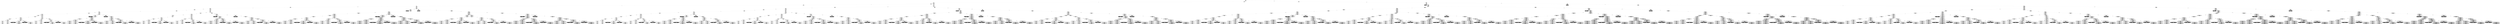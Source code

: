 digraph "./Output/Graphs/./July_26_controled_frequency_S100_R100_tPlus300" {
	<Simulator.State object at 0x7f4f2d8323b0> [label="ID: root
Prob:1
prob (S=0.9): 1
Clock: 0
Queue: 
Push Count: 0
<Simulator.State object at 0x7f4f2d8323b0>" fillcolor=gray100 fontcolor=Black style=filled]
	<Simulator.State object at 0x7f4f2d8323b0> -> <Simulator.State object at 0x7f4f2d72d6c0> [label="Condition Split(t+0%R) [F]"]
	<Simulator.State object at 0x7f4f2d8323b0> -> <Simulator.State object at 0x7f4f2d72d6f0> [label="Condition Split(t+0%R) [S]"]
	<Simulator.State object at 0x7f4f2d72d6c0> [label="ID: t+0%R:1
Prob:1
prob (S=0.9): 1
Clock: 0
Queue: 
Push Count: 0
<Simulator.State object at 0x7f4f2d72d6c0>" fillcolor=gray100 fontcolor=Black style=filled]
	<Simulator.State object at 0x7f4f2d72d6c0> -> <Simulator.State object at 0x7f4f2d72f670> [label="Sleep(0) [S]"]
	<Simulator.State object at 0x7f4f2d72d6f0> [label="ID: t+0%R:0
Prob:1
prob (S=0.9): 1
Clock: 0
Queue: 
Push Count: 0
<Simulator.State object at 0x7f4f2d72d6f0>" fillcolor=gray100 fontcolor=Black style=filled]
	<Simulator.State object at 0x7f4f2d72d6f0> -> <Simulator.State object at 0x7f4f2d72d780> [label="Release(F0AB) [S]"]
	<Simulator.State object at 0x7f4f2d72f670> [label="ID: t+0%R:1
Prob:1
prob (S=0.9): 1
Clock: 0
Queue: 
Push Count: 0
<Simulator.State object at 0x7f4f2d72f670>" fillcolor=gray100 fontcolor=Black style=filled]
	<Simulator.State object at 0x7f4f2d72f670> -> <Simulator.State object at 0x7f4f2d72f5e0> [label="Condition Split(t%0S) [F]"]
	<Simulator.State object at 0x7f4f2d72f670> -> <Simulator.State object at 0x7f4f2d72f580> [label="Condition Split(t%0S) [S]"]
	<Simulator.State object at 0x7f4f2d72d780> [label="ID: F0AB:Falset+0%R:0
Prob:1
prob (S=0.9): 1
Clock: 0
Queue: |F0AB
Push Count: 0
<Simulator.State object at 0x7f4f2d72d780>" fillcolor=gray100 fontcolor=Black style=filled]
	<Simulator.State object at 0x7f4f2d72d780> -> <Simulator.State object at 0x7f4f2d72fb80> [label="Condition Split(t%0S) [F]"]
	<Simulator.State object at 0x7f4f2d72d780> -> <Simulator.State object at 0x7f4f2d72fbe0> [label="Condition Split(t%0S) [S]"]
	<Simulator.State object at 0x7f4f2d72f5e0> [label="ID: t%0S:1,t+0%R:1
Prob:1
prob (S=0.9): 1
Clock: 0
Queue: 
Push Count: 0
<Simulator.State object at 0x7f4f2d72f5e0>" fillcolor=gray100 fontcolor=Black style=filled]
	<Simulator.State object at 0x7f4f2d72f5e0> -> <Simulator.State object at 0x7f4f2d4749a0> [label="Sleep(1) [S]"]
	<Simulator.State object at 0x7f4f2d72f580> [label="ID: t%0S:0,t+0%R:1
Prob:1
prob (S=0.9): 1
Clock: 0
Queue: 
Push Count: 0
<Simulator.State object at 0x7f4f2d72f580>" fillcolor=gray100 fontcolor=Black style=filled]
	<Simulator.State object at 0x7f4f2d72f580> -> <Simulator.State object at 0x7f4f2d474460> [label="Sleep(1) [S]"]
	<Simulator.State object at 0x7f4f2d72fb80> [label="ID: F0AB:Falset%0S:1,t+0%R:0
Prob:1
prob (S=0.9): 1
Clock: 0
Queue: |F0AB
Push Count: 0
<Simulator.State object at 0x7f4f2d72fb80>" fillcolor=gray100 fontcolor=Black style=filled]
	<Simulator.State object at 0x7f4f2d72fb80> -> <Simulator.State object at 0x7f4f2d72f3d0> [label="Pull (F0AB) [F]"]
	<Simulator.State object at 0x7f4f2d72fb80> -> <Simulator.State object at 0x7f4f2d72f430> [label="Pull (F0AB) [S]"]
	<Simulator.State object at 0x7f4f2d72fbe0> [label="ID: F0AB:Falset%0S:0,t+0%R:0
Prob:1
prob (S=0.9): 1
Clock: 0
Queue: |F0AB
Push Count: 0
<Simulator.State object at 0x7f4f2d72fbe0>" fillcolor=gray100 fontcolor=Black style=filled]
	<Simulator.State object at 0x7f4f2d72fbe0> -> <Simulator.State object at 0x7f4f2d72eec0> [label="Pull (F0AB) [F]"]
	<Simulator.State object at 0x7f4f2d72fbe0> -> <Simulator.State object at 0x7f4f2d72ee30> [label="Pull (F0AB) [S]"]
	<Simulator.State object at 0x7f4f2d4749a0> [label="ID: t%0S:1,t+0%R:1
Prob:1
prob (S=0.9): 1
Clock: 1
Queue: 
Push Count: 0
<Simulator.State object at 0x7f4f2d4749a0>" fillcolor=gray100 fontcolor=Black style=filled]
	<Simulator.State object at 0x7f4f2d4749a0> -> <Simulator.State object at 0x7f4f2d474df0> [label="Sleep(99) [S]"]
	<Simulator.State object at 0x7f4f2d474460> [label="ID: t%0S:0,t+0%R:1
Prob:1
prob (S=0.9): 1
Clock: 1
Queue: 
Push Count: 0
<Simulator.State object at 0x7f4f2d474460>" fillcolor=gray100 fontcolor=Black style=filled]
	<Simulator.State object at 0x7f4f2d474460> -> <Simulator.State object at 0x7f4f2d474d90> [label="Sleep(99) [S]"]
	<Simulator.State object at 0x7f4f2d72f3d0> [label="ID: F0AB:Falset%0S:1,t+0%R:0
Prob:1 - S
prob (S=0.9): 0.10
Clock: 1
Queue: |F0AB
Push Count: 1
<Simulator.State object at 0x7f4f2d72f3d0>" fillcolor=gray10 fontcolor=white style=filled]
	<Simulator.State object at 0x7f4f2d72f430> [label="ID: F0AB:Truet%0S:1,t+0%R:0
Prob:S
prob (S=0.9): 0.900
Clock: 1
Queue: 
Push Count: 1
<Simulator.State object at 0x7f4f2d72f430>" fillcolor=gray90 fontcolor=Black style=filled]
	<Simulator.State object at 0x7f4f2d72f430> -> <Simulator.State object at 0x7f4f2d474ca0> [label="Sleep(99) [S]"]
	<Simulator.State object at 0x7f4f2d72eec0> [label="ID: F0AB:Falset%0S:0,t+0%R:0
Prob:1 - S
prob (S=0.9): 0.10
Clock: 1
Queue: |F0AB
Push Count: 1
<Simulator.State object at 0x7f4f2d72eec0>" fillcolor=gray10 fontcolor=white style=filled]
	<Simulator.State object at 0x7f4f2d72ee30> [label="ID: F0AB:Truet%0S:0,t+0%R:0
Prob:S
prob (S=0.9): 0.900
Clock: 1
Queue: 
Push Count: 1
<Simulator.State object at 0x7f4f2d72ee30>" fillcolor=gray90 fontcolor=Black style=filled]
	<Simulator.State object at 0x7f4f2d72ee30> -> <Simulator.State object at 0x7f4f2d474d30> [label="Sleep(99) [S]"]
	<Simulator.State object at 0x7f4f2d474df0> [label="ID: t%0S:1,t+0%R:1
Prob:1
prob (S=0.9): 1
Clock: 100
Queue: 
Push Count: 0
<Simulator.State object at 0x7f4f2d474df0>" fillcolor=gray100 fontcolor=Black style=filled]
	<Simulator.State object at 0x7f4f2d474df0> -> <Simulator.State object at 0x7f4f2d475120> [label="Condition Split(t+100%R) [F]"]
	<Simulator.State object at 0x7f4f2d474df0> -> <Simulator.State object at 0x7f4f2d4751b0> [label="Condition Split(t+100%R) [S]"]
	<Simulator.State object at 0x7f4f2d474d90> [label="ID: t%0S:0,t+0%R:1
Prob:1
prob (S=0.9): 1
Clock: 100
Queue: 
Push Count: 0
<Simulator.State object at 0x7f4f2d474d90>" fillcolor=gray100 fontcolor=Black style=filled]
	<Simulator.State object at 0x7f4f2d474d90> -> <Simulator.State object at 0x7f4f2d475030> [label="Condition Split(t+100%R) [F]"]
	<Simulator.State object at 0x7f4f2d474d90> -> <Simulator.State object at 0x7f4f2d475090> [label="Condition Split(t+100%R) [S]"]
	<Simulator.State object at 0x7f4f2d474ca0> [label="ID: F0AB:Truet%0S:1,t+0%R:0
Prob:S
prob (S=0.9): 0.900
Clock: 100
Queue: 
Push Count: 1
<Simulator.State object at 0x7f4f2d474ca0>" fillcolor=gray90 fontcolor=Black style=filled]
	<Simulator.State object at 0x7f4f2d474ca0> -> <Simulator.State object at 0x7f4f2d474f70> [label="Condition Split(t+100%R) [F]"]
	<Simulator.State object at 0x7f4f2d474ca0> -> <Simulator.State object at 0x7f4f2d474fd0> [label="Condition Split(t+100%R) [S]"]
	<Simulator.State object at 0x7f4f2d474d30> [label="ID: F0AB:Truet%0S:0,t+0%R:0
Prob:S
prob (S=0.9): 0.900
Clock: 100
Queue: 
Push Count: 1
<Simulator.State object at 0x7f4f2d474d30>" fillcolor=gray90 fontcolor=Black style=filled]
	<Simulator.State object at 0x7f4f2d474d30> -> <Simulator.State object at 0x7f4f2d474e80> [label="Condition Split(t+100%R) [F]"]
	<Simulator.State object at 0x7f4f2d474d30> -> <Simulator.State object at 0x7f4f2d474f10> [label="Condition Split(t+100%R) [S]"]
	<Simulator.State object at 0x7f4f2d475120> [label="ID: t%0S:1,t+0%R:1,t+100%R:1
Prob:1
prob (S=0.9): 1
Clock: 100
Queue: 
Push Count: 0
<Simulator.State object at 0x7f4f2d475120>" fillcolor=gray100 fontcolor=Black style=filled]
	<Simulator.State object at 0x7f4f2d475120> -> <Simulator.State object at 0x7f4f2d475570> [label="Sleep(0) [S]"]
	<Simulator.State object at 0x7f4f2d4751b0> [label="ID: t%0S:1,t+0%R:1,t+100%R:0
Prob:1
prob (S=0.9): 1
Clock: 100
Queue: 
Push Count: 0
<Simulator.State object at 0x7f4f2d4751b0>" fillcolor=gray100 fontcolor=Black style=filled]
	<Simulator.State object at 0x7f4f2d4751b0> -> <Simulator.State object at 0x7f4f2d4754e0> [label="Release(F1AB) [S]"]
	<Simulator.State object at 0x7f4f2d475030> [label="ID: t%0S:0,t+0%R:1,t+100%R:1
Prob:1
prob (S=0.9): 1
Clock: 100
Queue: 
Push Count: 0
<Simulator.State object at 0x7f4f2d475030>" fillcolor=gray100 fontcolor=Black style=filled]
	<Simulator.State object at 0x7f4f2d475030> -> <Simulator.State object at 0x7f4f2d475450> [label="Sleep(0) [S]"]
	<Simulator.State object at 0x7f4f2d475090> [label="ID: t%0S:0,t+0%R:1,t+100%R:0
Prob:1
prob (S=0.9): 1
Clock: 100
Queue: 
Push Count: 0
<Simulator.State object at 0x7f4f2d475090>" fillcolor=gray100 fontcolor=Black style=filled]
	<Simulator.State object at 0x7f4f2d475090> -> <Simulator.State object at 0x7f4f2d4753f0> [label="Release(F1AB) [S]"]
	<Simulator.State object at 0x7f4f2d474f70> [label="ID: F0AB:Truet%0S:1,t+0%R:0,t+100%R:1
Prob:S
prob (S=0.9): 0.900
Clock: 100
Queue: 
Push Count: 1
<Simulator.State object at 0x7f4f2d474f70>" fillcolor=gray90 fontcolor=Black style=filled]
	<Simulator.State object at 0x7f4f2d474f70> -> <Simulator.State object at 0x7f4f2d475390> [label="Sleep(0) [S]"]
	<Simulator.State object at 0x7f4f2d474fd0> [label="ID: F0AB:Truet%0S:1,t+0%R:0,t+100%R:0
Prob:S
prob (S=0.9): 0.900
Clock: 100
Queue: 
Push Count: 1
<Simulator.State object at 0x7f4f2d474fd0>" fillcolor=gray90 fontcolor=Black style=filled]
	<Simulator.State object at 0x7f4f2d474fd0> -> <Simulator.State object at 0x7f4f2d475330> [label="Release(F1AB) [S]"]
	<Simulator.State object at 0x7f4f2d474e80> [label="ID: F0AB:Truet%0S:0,t+0%R:0,t+100%R:1
Prob:S
prob (S=0.9): 0.900
Clock: 100
Queue: 
Push Count: 1
<Simulator.State object at 0x7f4f2d474e80>" fillcolor=gray90 fontcolor=Black style=filled]
	<Simulator.State object at 0x7f4f2d474e80> -> <Simulator.State object at 0x7f4f2d4752d0> [label="Sleep(0) [S]"]
	<Simulator.State object at 0x7f4f2d474f10> [label="ID: F0AB:Truet%0S:0,t+0%R:0,t+100%R:0
Prob:S
prob (S=0.9): 0.900
Clock: 100
Queue: 
Push Count: 1
<Simulator.State object at 0x7f4f2d474f10>" fillcolor=gray90 fontcolor=Black style=filled]
	<Simulator.State object at 0x7f4f2d474f10> -> <Simulator.State object at 0x7f4f2d475240> [label="Release(F1AB) [S]"]
	<Simulator.State object at 0x7f4f2d475570> [label="ID: t%0S:1,t+0%R:1,t+100%R:1
Prob:1
prob (S=0.9): 1
Clock: 100
Queue: 
Push Count: 0
<Simulator.State object at 0x7f4f2d475570>" fillcolor=gray100 fontcolor=Black style=filled]
	<Simulator.State object at 0x7f4f2d475570> -> <Simulator.State object at 0x7f4f2d475c60> [label="Condition Split(t%100S) [F]"]
	<Simulator.State object at 0x7f4f2d475570> -> <Simulator.State object at 0x7f4f2d475cf0> [label="Condition Split(t%100S) [S]"]
	<Simulator.State object at 0x7f4f2d4754e0> [label="ID: F1AB:Falset%0S:1,t+0%R:1,t+100%R:0
Prob:1
prob (S=0.9): 1
Clock: 100
Queue: |F1AB
Push Count: 0
<Simulator.State object at 0x7f4f2d4754e0>" fillcolor=gray100 fontcolor=Black style=filled]
	<Simulator.State object at 0x7f4f2d4754e0> -> <Simulator.State object at 0x7f4f2d475b40> [label="Condition Split(t%100S) [F]"]
	<Simulator.State object at 0x7f4f2d4754e0> -> <Simulator.State object at 0x7f4f2d475bd0> [label="Condition Split(t%100S) [S]"]
	<Simulator.State object at 0x7f4f2d475450> [label="ID: t%0S:0,t+0%R:1,t+100%R:1
Prob:1
prob (S=0.9): 1
Clock: 100
Queue: 
Push Count: 0
<Simulator.State object at 0x7f4f2d475450>" fillcolor=gray100 fontcolor=Black style=filled]
	<Simulator.State object at 0x7f4f2d475450> -> <Simulator.State object at 0x7f4f2d475a20> [label="Condition Split(t%100S) [F]"]
	<Simulator.State object at 0x7f4f2d475450> -> <Simulator.State object at 0x7f4f2d475ab0> [label="Condition Split(t%100S) [S]"]
	<Simulator.State object at 0x7f4f2d4753f0> [label="ID: F1AB:Falset%0S:0,t+0%R:1,t+100%R:0
Prob:1
prob (S=0.9): 1
Clock: 100
Queue: |F1AB
Push Count: 0
<Simulator.State object at 0x7f4f2d4753f0>" fillcolor=gray100 fontcolor=Black style=filled]
	<Simulator.State object at 0x7f4f2d4753f0> -> <Simulator.State object at 0x7f4f2d475930> [label="Condition Split(t%100S) [F]"]
	<Simulator.State object at 0x7f4f2d4753f0> -> <Simulator.State object at 0x7f4f2d475990> [label="Condition Split(t%100S) [S]"]
	<Simulator.State object at 0x7f4f2d475390> [label="ID: F0AB:Truet%0S:1,t+0%R:0,t+100%R:1
Prob:S
prob (S=0.9): 0.900
Clock: 100
Queue: 
Push Count: 1
<Simulator.State object at 0x7f4f2d475390>" fillcolor=gray90 fontcolor=Black style=filled]
	<Simulator.State object at 0x7f4f2d475390> -> <Simulator.State object at 0x7f4f2d475870> [label="Condition Split(t%100S) [F]"]
	<Simulator.State object at 0x7f4f2d475390> -> <Simulator.State object at 0x7f4f2d4758d0> [label="Condition Split(t%100S) [S]"]
	<Simulator.State object at 0x7f4f2d475330> [label="ID: F0AB:True,F1AB:Falset%0S:1,t+0%R:0,t+100%R:0
Prob:S
prob (S=0.9): 0.900
Clock: 100
Queue: |F1AB
Push Count: 1
<Simulator.State object at 0x7f4f2d475330>" fillcolor=gray90 fontcolor=Black style=filled]
	<Simulator.State object at 0x7f4f2d475330> -> <Simulator.State object at 0x7f4f2d4757b0> [label="Condition Split(t%100S) [F]"]
	<Simulator.State object at 0x7f4f2d475330> -> <Simulator.State object at 0x7f4f2d475810> [label="Condition Split(t%100S) [S]"]
	<Simulator.State object at 0x7f4f2d4752d0> [label="ID: F0AB:Truet%0S:0,t+0%R:0,t+100%R:1
Prob:S
prob (S=0.9): 0.900
Clock: 100
Queue: 
Push Count: 1
<Simulator.State object at 0x7f4f2d4752d0>" fillcolor=gray90 fontcolor=Black style=filled]
	<Simulator.State object at 0x7f4f2d4752d0> -> <Simulator.State object at 0x7f4f2d4756f0> [label="Condition Split(t%100S) [F]"]
	<Simulator.State object at 0x7f4f2d4752d0> -> <Simulator.State object at 0x7f4f2d475750> [label="Condition Split(t%100S) [S]"]
	<Simulator.State object at 0x7f4f2d475240> [label="ID: F0AB:True,F1AB:Falset%0S:0,t+0%R:0,t+100%R:0
Prob:S
prob (S=0.9): 0.900
Clock: 100
Queue: |F1AB
Push Count: 1
<Simulator.State object at 0x7f4f2d475240>" fillcolor=gray90 fontcolor=Black style=filled]
	<Simulator.State object at 0x7f4f2d475240> -> <Simulator.State object at 0x7f4f2d475600> [label="Condition Split(t%100S) [F]"]
	<Simulator.State object at 0x7f4f2d475240> -> <Simulator.State object at 0x7f4f2d475690> [label="Condition Split(t%100S) [S]"]
	<Simulator.State object at 0x7f4f2d475c60> [label="ID: t%0S:1,t%100S:1,t+0%R:1,t+100%R:1
Prob:1
prob (S=0.9): 1
Clock: 100
Queue: 
Push Count: 0
<Simulator.State object at 0x7f4f2d475c60>" fillcolor=gray100 fontcolor=Black style=filled]
	<Simulator.State object at 0x7f4f2d475c60> -> <Simulator.State object at 0x7f4f2d474c70> [label="Sleep(1) [S]"]
	<Simulator.State object at 0x7f4f2d475cf0> [label="ID: t%0S:1,t%100S:0,t+0%R:1,t+100%R:1
Prob:1
prob (S=0.9): 1
Clock: 100
Queue: 
Push Count: 0
<Simulator.State object at 0x7f4f2d475cf0>" fillcolor=gray100 fontcolor=Black style=filled]
	<Simulator.State object at 0x7f4f2d475cf0> -> <Simulator.State object at 0x7f4f2d476020> [label="Sleep(1) [S]"]
	<Simulator.State object at 0x7f4f2d475b40> [label="ID: F1AB:Falset%0S:1,t%100S:1,t+0%R:1,t+100%R:0
Prob:1
prob (S=0.9): 1
Clock: 100
Queue: |F1AB
Push Count: 0
<Simulator.State object at 0x7f4f2d475b40>" fillcolor=gray100 fontcolor=Black style=filled]
	<Simulator.State object at 0x7f4f2d475b40> -> <Simulator.State object at 0x7f4f2d476410> [label="Pull (F1AB) [F]"]
	<Simulator.State object at 0x7f4f2d475b40> -> <Simulator.State object at 0x7f4f2d4762f0> [label="Pull (F1AB) [S]"]
	<Simulator.State object at 0x7f4f2d475bd0> [label="ID: F1AB:Falset%0S:1,t%100S:0,t+0%R:1,t+100%R:0
Prob:1
prob (S=0.9): 1
Clock: 100
Queue: |F1AB
Push Count: 0
<Simulator.State object at 0x7f4f2d475bd0>" fillcolor=gray100 fontcolor=Black style=filled]
	<Simulator.State object at 0x7f4f2d475bd0> -> <Simulator.State object at 0x7f4f2d476500> [label="Pull (F1AB) [F]"]
	<Simulator.State object at 0x7f4f2d475bd0> -> <Simulator.State object at 0x7f4f2d476560> [label="Pull (F1AB) [S]"]
	<Simulator.State object at 0x7f4f2d475a20> [label="ID: t%0S:0,t%100S:1,t+0%R:1,t+100%R:1
Prob:1
prob (S=0.9): 1
Clock: 100
Queue: 
Push Count: 0
<Simulator.State object at 0x7f4f2d475a20>" fillcolor=gray100 fontcolor=Black style=filled]
	<Simulator.State object at 0x7f4f2d475a20> -> <Simulator.State object at 0x7f4f2d4768f0> [label="Sleep(1) [S]"]
	<Simulator.State object at 0x7f4f2d475ab0> [label="ID: t%0S:0,t%100S:0,t+0%R:1,t+100%R:1
Prob:1
prob (S=0.9): 1
Clock: 100
Queue: 
Push Count: 0
<Simulator.State object at 0x7f4f2d475ab0>" fillcolor=gray100 fontcolor=Black style=filled]
	<Simulator.State object at 0x7f4f2d475ab0> -> <Simulator.State object at 0x7f4f2d476ad0> [label="Sleep(1) [S]"]
	<Simulator.State object at 0x7f4f2d475930> [label="ID: F1AB:Falset%0S:0,t%100S:1,t+0%R:1,t+100%R:0
Prob:1
prob (S=0.9): 1
Clock: 100
Queue: |F1AB
Push Count: 0
<Simulator.State object at 0x7f4f2d475930>" fillcolor=gray100 fontcolor=Black style=filled]
	<Simulator.State object at 0x7f4f2d475930> -> <Simulator.State object at 0x7f4f2d476ef0> [label="Pull (F1AB) [F]"]
	<Simulator.State object at 0x7f4f2d475930> -> <Simulator.State object at 0x7f4f2d476e90> [label="Pull (F1AB) [S]"]
	<Simulator.State object at 0x7f4f2d475990> [label="ID: F1AB:Falset%0S:0,t%100S:0,t+0%R:1,t+100%R:0
Prob:1
prob (S=0.9): 1
Clock: 100
Queue: |F1AB
Push Count: 0
<Simulator.State object at 0x7f4f2d475990>" fillcolor=gray100 fontcolor=Black style=filled]
	<Simulator.State object at 0x7f4f2d475990> -> <Simulator.State object at 0x7f4f2d571840> [label="Pull (F1AB) [F]"]
	<Simulator.State object at 0x7f4f2d475990> -> <Simulator.State object at 0x7f4f2d476fb0> [label="Pull (F1AB) [S]"]
	<Simulator.State object at 0x7f4f2d475870> [label="ID: F0AB:Truet%0S:1,t%100S:1,t+0%R:0,t+100%R:1
Prob:S
prob (S=0.9): 0.900
Clock: 100
Queue: 
Push Count: 1
<Simulator.State object at 0x7f4f2d475870>" fillcolor=gray90 fontcolor=Black style=filled]
	<Simulator.State object at 0x7f4f2d475870> -> <Simulator.State object at 0x7f4f2d476cb0> [label="Sleep(1) [S]"]
	<Simulator.State object at 0x7f4f2d4758d0> [label="ID: F0AB:Truet%0S:1,t%100S:0,t+0%R:0,t+100%R:1
Prob:S
prob (S=0.9): 0.900
Clock: 100
Queue: 
Push Count: 1
<Simulator.State object at 0x7f4f2d4758d0>" fillcolor=gray90 fontcolor=Black style=filled]
	<Simulator.State object at 0x7f4f2d4758d0> -> <Simulator.State object at 0x7f4f2d476a70> [label="Sleep(1) [S]"]
	<Simulator.State object at 0x7f4f2d4757b0> [label="ID: F0AB:True,F1AB:Falset%0S:1,t%100S:1,t+0%R:0,t+100%R:0
Prob:S
prob (S=0.9): 0.900
Clock: 100
Queue: |F1AB
Push Count: 1
<Simulator.State object at 0x7f4f2d4757b0>" fillcolor=gray90 fontcolor=Black style=filled]
	<Simulator.State object at 0x7f4f2d4757b0> -> <Simulator.State object at 0x7f4f2d476920> [label="Pull (F1AB) [F]"]
	<Simulator.State object at 0x7f4f2d4757b0> -> <Simulator.State object at 0x7f4f2d476a40> [label="Pull (F1AB) [S]"]
	<Simulator.State object at 0x7f4f2d475810> [label="ID: F0AB:True,F1AB:Falset%0S:1,t%100S:0,t+0%R:0,t+100%R:0
Prob:S
prob (S=0.9): 0.900
Clock: 100
Queue: |F1AB
Push Count: 1
<Simulator.State object at 0x7f4f2d475810>" fillcolor=gray90 fontcolor=Black style=filled]
	<Simulator.State object at 0x7f4f2d475810> -> <Simulator.State object at 0x7f4f2d4766e0> [label="Pull (F1AB) [F]"]
	<Simulator.State object at 0x7f4f2d475810> -> <Simulator.State object at 0x7f4f2d476980> [label="Pull (F1AB) [S]"]
	<Simulator.State object at 0x7f4f2d4756f0> [label="ID: F0AB:Truet%0S:0,t%100S:1,t+0%R:0,t+100%R:1
Prob:S
prob (S=0.9): 0.900
Clock: 100
Queue: 
Push Count: 1
<Simulator.State object at 0x7f4f2d4756f0>" fillcolor=gray90 fontcolor=Black style=filled]
	<Simulator.State object at 0x7f4f2d4756f0> -> <Simulator.State object at 0x7f4f2d4766b0> [label="Sleep(1) [S]"]
	<Simulator.State object at 0x7f4f2d475750> [label="ID: F0AB:Truet%0S:0,t%100S:0,t+0%R:0,t+100%R:1
Prob:S
prob (S=0.9): 0.900
Clock: 100
Queue: 
Push Count: 1
<Simulator.State object at 0x7f4f2d475750>" fillcolor=gray90 fontcolor=Black style=filled]
	<Simulator.State object at 0x7f4f2d475750> -> <Simulator.State object at 0x7f4f2d475f60> [label="Sleep(1) [S]"]
	<Simulator.State object at 0x7f4f2d475600> [label="ID: F0AB:True,F1AB:Falset%0S:0,t%100S:1,t+0%R:0,t+100%R:0
Prob:S
prob (S=0.9): 0.900
Clock: 100
Queue: |F1AB
Push Count: 1
<Simulator.State object at 0x7f4f2d475600>" fillcolor=gray90 fontcolor=Black style=filled]
	<Simulator.State object at 0x7f4f2d475600> -> <Simulator.State object at 0x7f4f2d475ea0> [label="Pull (F1AB) [F]"]
	<Simulator.State object at 0x7f4f2d475600> -> <Simulator.State object at 0x7f4f2d475ed0> [label="Pull (F1AB) [S]"]
	<Simulator.State object at 0x7f4f2d475690> [label="ID: F0AB:True,F1AB:Falset%0S:0,t%100S:0,t+0%R:0,t+100%R:0
Prob:S
prob (S=0.9): 0.900
Clock: 100
Queue: |F1AB
Push Count: 1
<Simulator.State object at 0x7f4f2d475690>" fillcolor=gray90 fontcolor=Black style=filled]
	<Simulator.State object at 0x7f4f2d475690> -> <Simulator.State object at 0x7f4f2d475d80> [label="Pull (F1AB) [F]"]
	<Simulator.State object at 0x7f4f2d475690> -> <Simulator.State object at 0x7f4f2d475e10> [label="Pull (F1AB) [S]"]
	<Simulator.State object at 0x7f4f2d474c70> [label="ID: t%0S:1,t%100S:1,t+0%R:1,t+100%R:1
Prob:1
prob (S=0.9): 1
Clock: 101
Queue: 
Push Count: 0
<Simulator.State object at 0x7f4f2d474c70>" fillcolor=gray100 fontcolor=Black style=filled]
	<Simulator.State object at 0x7f4f2d474c70> -> <Simulator.State object at 0x7f4f2d477130> [label="Sleep(99) [S]"]
	<Simulator.State object at 0x7f4f2d476020> [label="ID: t%0S:1,t%100S:0,t+0%R:1,t+100%R:1
Prob:1
prob (S=0.9): 1
Clock: 101
Queue: 
Push Count: 0
<Simulator.State object at 0x7f4f2d476020>" fillcolor=gray100 fontcolor=Black style=filled]
	<Simulator.State object at 0x7f4f2d476020> -> <Simulator.State object at 0x7f4f2d4770d0> [label="Sleep(99) [S]"]
	<Simulator.State object at 0x7f4f2d476410> [label="ID: F1AB:Falset%0S:1,t%100S:1,t+0%R:1,t+100%R:0
Prob:1 - S
prob (S=0.9): 0.10
Clock: 101
Queue: |F1AB
Push Count: 1
<Simulator.State object at 0x7f4f2d476410>" fillcolor=gray10 fontcolor=white style=filled]
	<Simulator.State object at 0x7f4f2d4762f0> [label="ID: F1AB:Truet%0S:1,t%100S:1,t+0%R:1,t+100%R:0
Prob:S
prob (S=0.9): 0.900
Clock: 101
Queue: 
Push Count: 1
<Simulator.State object at 0x7f4f2d4762f0>" fillcolor=gray90 fontcolor=Black style=filled]
	<Simulator.State object at 0x7f4f2d4762f0> -> <Simulator.State object at 0x7f4f2d477070> [label="Sleep(99) [S]"]
	<Simulator.State object at 0x7f4f2d476500> [label="ID: F1AB:Falset%0S:1,t%100S:0,t+0%R:1,t+100%R:0
Prob:1 - S
prob (S=0.9): 0.10
Clock: 101
Queue: |F1AB
Push Count: 1
<Simulator.State object at 0x7f4f2d476500>" fillcolor=gray10 fontcolor=white style=filled]
	<Simulator.State object at 0x7f4f2d476560> [label="ID: F1AB:Truet%0S:1,t%100S:0,t+0%R:1,t+100%R:0
Prob:S
prob (S=0.9): 0.900
Clock: 101
Queue: 
Push Count: 1
<Simulator.State object at 0x7f4f2d476560>" fillcolor=gray90 fontcolor=Black style=filled]
	<Simulator.State object at 0x7f4f2d476560> -> <Simulator.State object at 0x7f4f2d476fe0> [label="Sleep(99) [S]"]
	<Simulator.State object at 0x7f4f2d4768f0> [label="ID: t%0S:0,t%100S:1,t+0%R:1,t+100%R:1
Prob:1
prob (S=0.9): 1
Clock: 101
Queue: 
Push Count: 0
<Simulator.State object at 0x7f4f2d4768f0>" fillcolor=gray100 fontcolor=Black style=filled]
	<Simulator.State object at 0x7f4f2d4768f0> -> <Simulator.State object at 0x7f4f2d474400> [label="Sleep(99) [S]"]
	<Simulator.State object at 0x7f4f2d476ad0> [label="ID: t%0S:0,t%100S:0,t+0%R:1,t+100%R:1
Prob:1
prob (S=0.9): 1
Clock: 101
Queue: 
Push Count: 0
<Simulator.State object at 0x7f4f2d476ad0>" fillcolor=gray100 fontcolor=Black style=filled]
	<Simulator.State object at 0x7f4f2d476ad0> -> <Simulator.State object at 0x7f4f2d4744c0> [label="Sleep(99) [S]"]
	<Simulator.State object at 0x7f4f2d476ef0> [label="ID: F1AB:Falset%0S:0,t%100S:1,t+0%R:1,t+100%R:0
Prob:1 - S
prob (S=0.9): 0.10
Clock: 101
Queue: |F1AB
Push Count: 1
<Simulator.State object at 0x7f4f2d476ef0>" fillcolor=gray10 fontcolor=white style=filled]
	<Simulator.State object at 0x7f4f2d476e90> [label="ID: F1AB:Truet%0S:0,t%100S:1,t+0%R:1,t+100%R:0
Prob:S
prob (S=0.9): 0.900
Clock: 101
Queue: 
Push Count: 1
<Simulator.State object at 0x7f4f2d476e90>" fillcolor=gray90 fontcolor=Black style=filled]
	<Simulator.State object at 0x7f4f2d476e90> -> <Simulator.State object at 0x7f4f2d474520> [label="Sleep(99) [S]"]
	<Simulator.State object at 0x7f4f2d571840> [label="ID: F1AB:Falset%0S:0,t%100S:0,t+0%R:1,t+100%R:0
Prob:1 - S
prob (S=0.9): 0.10
Clock: 101
Queue: |F1AB
Push Count: 1
<Simulator.State object at 0x7f4f2d571840>" fillcolor=gray10 fontcolor=white style=filled]
	<Simulator.State object at 0x7f4f2d476fb0> [label="ID: F1AB:Truet%0S:0,t%100S:0,t+0%R:1,t+100%R:0
Prob:S
prob (S=0.9): 0.900
Clock: 101
Queue: 
Push Count: 1
<Simulator.State object at 0x7f4f2d476fb0>" fillcolor=gray90 fontcolor=Black style=filled]
	<Simulator.State object at 0x7f4f2d476fb0> -> <Simulator.State object at 0x7f4f2d4745e0> [label="Sleep(99) [S]"]
	<Simulator.State object at 0x7f4f2d476cb0> [label="ID: F0AB:Truet%0S:1,t%100S:1,t+0%R:0,t+100%R:1
Prob:S
prob (S=0.9): 0.900
Clock: 101
Queue: 
Push Count: 1
<Simulator.State object at 0x7f4f2d476cb0>" fillcolor=gray90 fontcolor=Black style=filled]
	<Simulator.State object at 0x7f4f2d476cb0> -> <Simulator.State object at 0x7f4f2d474640> [label="Sleep(99) [S]"]
	<Simulator.State object at 0x7f4f2d476a70> [label="ID: F0AB:Truet%0S:1,t%100S:0,t+0%R:0,t+100%R:1
Prob:S
prob (S=0.9): 0.900
Clock: 101
Queue: 
Push Count: 1
<Simulator.State object at 0x7f4f2d476a70>" fillcolor=gray90 fontcolor=Black style=filled]
	<Simulator.State object at 0x7f4f2d476a70> -> <Simulator.State object at 0x7f4f2d4746d0> [label="Sleep(99) [S]"]
	<Simulator.State object at 0x7f4f2d476920> [label="ID: F0AB:True,F1AB:Falset%0S:1,t%100S:1,t+0%R:0,t+100%R:0
Prob:-S*(S - 1)
prob (S=0.9): 0.090
Clock: 101
Queue: |F1AB
Push Count: 2
<Simulator.State object at 0x7f4f2d476920>" fillcolor=gray9 fontcolor=white style=filled]
	<Simulator.State object at 0x7f4f2d476a40> [label="ID: F0AB:True,F1AB:Truet%0S:1,t%100S:1,t+0%R:0,t+100%R:0
Prob:S**2
prob (S=0.9): 0.810
Clock: 101
Queue: 
Push Count: 2
<Simulator.State object at 0x7f4f2d476a40>" fillcolor=gray81 fontcolor=Black style=filled]
	<Simulator.State object at 0x7f4f2d476a40> -> <Simulator.State object at 0x7f4f2d474670> [label="Sleep(99) [S]"]
	<Simulator.State object at 0x7f4f2d4766e0> [label="ID: F0AB:True,F1AB:Falset%0S:1,t%100S:0,t+0%R:0,t+100%R:0
Prob:-S*(S - 1)
prob (S=0.9): 0.090
Clock: 101
Queue: |F1AB
Push Count: 2
<Simulator.State object at 0x7f4f2d4766e0>" fillcolor=gray9 fontcolor=white style=filled]
	<Simulator.State object at 0x7f4f2d476980> [label="ID: F0AB:True,F1AB:Truet%0S:1,t%100S:0,t+0%R:0,t+100%R:0
Prob:S**2
prob (S=0.9): 0.810
Clock: 101
Queue: 
Push Count: 2
<Simulator.State object at 0x7f4f2d476980>" fillcolor=gray81 fontcolor=Black style=filled]
	<Simulator.State object at 0x7f4f2d476980> -> <Simulator.State object at 0x7f4f2d474760> [label="Sleep(99) [S]"]
	<Simulator.State object at 0x7f4f2d4766b0> [label="ID: F0AB:Truet%0S:0,t%100S:1,t+0%R:0,t+100%R:1
Prob:S
prob (S=0.9): 0.900
Clock: 101
Queue: 
Push Count: 1
<Simulator.State object at 0x7f4f2d4766b0>" fillcolor=gray90 fontcolor=Black style=filled]
	<Simulator.State object at 0x7f4f2d4766b0> -> <Simulator.State object at 0x7f4f2d474820> [label="Sleep(99) [S]"]
	<Simulator.State object at 0x7f4f2d475f60> [label="ID: F0AB:Truet%0S:0,t%100S:0,t+0%R:0,t+100%R:1
Prob:S
prob (S=0.9): 0.900
Clock: 101
Queue: 
Push Count: 1
<Simulator.State object at 0x7f4f2d475f60>" fillcolor=gray90 fontcolor=Black style=filled]
	<Simulator.State object at 0x7f4f2d475f60> -> <Simulator.State object at 0x7f4f2d4748b0> [label="Sleep(99) [S]"]
	<Simulator.State object at 0x7f4f2d475ea0> [label="ID: F0AB:True,F1AB:Falset%0S:0,t%100S:1,t+0%R:0,t+100%R:0
Prob:-S*(S - 1)
prob (S=0.9): 0.090
Clock: 101
Queue: |F1AB
Push Count: 2
<Simulator.State object at 0x7f4f2d475ea0>" fillcolor=gray9 fontcolor=white style=filled]
	<Simulator.State object at 0x7f4f2d475ed0> [label="ID: F0AB:True,F1AB:Truet%0S:0,t%100S:1,t+0%R:0,t+100%R:0
Prob:S**2
prob (S=0.9): 0.810
Clock: 101
Queue: 
Push Count: 2
<Simulator.State object at 0x7f4f2d475ed0>" fillcolor=gray81 fontcolor=Black style=filled]
	<Simulator.State object at 0x7f4f2d475ed0> -> <Simulator.State object at 0x7f4f2d474550> [label="Sleep(99) [S]"]
	<Simulator.State object at 0x7f4f2d475d80> [label="ID: F0AB:True,F1AB:Falset%0S:0,t%100S:0,t+0%R:0,t+100%R:0
Prob:-S*(S - 1)
prob (S=0.9): 0.090
Clock: 101
Queue: |F1AB
Push Count: 2
<Simulator.State object at 0x7f4f2d475d80>" fillcolor=gray9 fontcolor=white style=filled]
	<Simulator.State object at 0x7f4f2d475e10> [label="ID: F0AB:True,F1AB:Truet%0S:0,t%100S:0,t+0%R:0,t+100%R:0
Prob:S**2
prob (S=0.9): 0.810
Clock: 101
Queue: 
Push Count: 2
<Simulator.State object at 0x7f4f2d475e10>" fillcolor=gray81 fontcolor=Black style=filled]
	<Simulator.State object at 0x7f4f2d475e10> -> <Simulator.State object at 0x7f4f2d4747c0> [label="Sleep(99) [S]"]
	<Simulator.State object at 0x7f4f2d477130> [label="ID: t%0S:1,t%100S:1,t+0%R:1,t+100%R:1
Prob:1
prob (S=0.9): 1
Clock: 200
Queue: 
Push Count: 0
<Simulator.State object at 0x7f4f2d477130>" fillcolor=gray100 fontcolor=Black style=filled]
	<Simulator.State object at 0x7f4f2d477130> -> <Simulator.State object at 0x7f4f2d477e20> [label="Condition Split(t+200%R) [F]"]
	<Simulator.State object at 0x7f4f2d477130> -> <Simulator.State object at 0x7f4f2d477eb0> [label="Condition Split(t+200%R) [S]"]
	<Simulator.State object at 0x7f4f2d4770d0> [label="ID: t%0S:1,t%100S:0,t+0%R:1,t+100%R:1
Prob:1
prob (S=0.9): 1
Clock: 200
Queue: 
Push Count: 0
<Simulator.State object at 0x7f4f2d4770d0>" fillcolor=gray100 fontcolor=Black style=filled]
	<Simulator.State object at 0x7f4f2d4770d0> -> <Simulator.State object at 0x7f4f2d477d30> [label="Condition Split(t+200%R) [F]"]
	<Simulator.State object at 0x7f4f2d4770d0> -> <Simulator.State object at 0x7f4f2d477d90> [label="Condition Split(t+200%R) [S]"]
	<Simulator.State object at 0x7f4f2d477070> [label="ID: F1AB:Truet%0S:1,t%100S:1,t+0%R:1,t+100%R:0
Prob:S
prob (S=0.9): 0.900
Clock: 200
Queue: 
Push Count: 1
<Simulator.State object at 0x7f4f2d477070>" fillcolor=gray90 fontcolor=Black style=filled]
	<Simulator.State object at 0x7f4f2d477070> -> <Simulator.State object at 0x7f4f2d477c70> [label="Condition Split(t+200%R) [F]"]
	<Simulator.State object at 0x7f4f2d477070> -> <Simulator.State object at 0x7f4f2d477cd0> [label="Condition Split(t+200%R) [S]"]
	<Simulator.State object at 0x7f4f2d476fe0> [label="ID: F1AB:Truet%0S:1,t%100S:0,t+0%R:1,t+100%R:0
Prob:S
prob (S=0.9): 0.900
Clock: 200
Queue: 
Push Count: 1
<Simulator.State object at 0x7f4f2d476fe0>" fillcolor=gray90 fontcolor=Black style=filled]
	<Simulator.State object at 0x7f4f2d476fe0> -> <Simulator.State object at 0x7f4f2d477b80> [label="Condition Split(t+200%R) [F]"]
	<Simulator.State object at 0x7f4f2d476fe0> -> <Simulator.State object at 0x7f4f2d477c10> [label="Condition Split(t+200%R) [S]"]
	<Simulator.State object at 0x7f4f2d474400> [label="ID: t%0S:0,t%100S:1,t+0%R:1,t+100%R:1
Prob:1
prob (S=0.9): 1
Clock: 200
Queue: 
Push Count: 0
<Simulator.State object at 0x7f4f2d474400>" fillcolor=gray100 fontcolor=Black style=filled]
	<Simulator.State object at 0x7f4f2d474400> -> <Simulator.State object at 0x7f4f2d477a60> [label="Condition Split(t+200%R) [F]"]
	<Simulator.State object at 0x7f4f2d474400> -> <Simulator.State object at 0x7f4f2d477af0> [label="Condition Split(t+200%R) [S]"]
	<Simulator.State object at 0x7f4f2d4744c0> [label="ID: t%0S:0,t%100S:0,t+0%R:1,t+100%R:1
Prob:1
prob (S=0.9): 1
Clock: 200
Queue: 
Push Count: 0
<Simulator.State object at 0x7f4f2d4744c0>" fillcolor=gray100 fontcolor=Black style=filled]
	<Simulator.State object at 0x7f4f2d4744c0> -> <Simulator.State object at 0x7f4f2d477970> [label="Condition Split(t+200%R) [F]"]
	<Simulator.State object at 0x7f4f2d4744c0> -> <Simulator.State object at 0x7f4f2d4779d0> [label="Condition Split(t+200%R) [S]"]
	<Simulator.State object at 0x7f4f2d474520> [label="ID: F1AB:Truet%0S:0,t%100S:1,t+0%R:1,t+100%R:0
Prob:S
prob (S=0.9): 0.900
Clock: 200
Queue: 
Push Count: 1
<Simulator.State object at 0x7f4f2d474520>" fillcolor=gray90 fontcolor=Black style=filled]
	<Simulator.State object at 0x7f4f2d474520> -> <Simulator.State object at 0x7f4f2d4778b0> [label="Condition Split(t+200%R) [F]"]
	<Simulator.State object at 0x7f4f2d474520> -> <Simulator.State object at 0x7f4f2d477910> [label="Condition Split(t+200%R) [S]"]
	<Simulator.State object at 0x7f4f2d4745e0> [label="ID: F1AB:Truet%0S:0,t%100S:0,t+0%R:1,t+100%R:0
Prob:S
prob (S=0.9): 0.900
Clock: 200
Queue: 
Push Count: 1
<Simulator.State object at 0x7f4f2d4745e0>" fillcolor=gray90 fontcolor=Black style=filled]
	<Simulator.State object at 0x7f4f2d4745e0> -> <Simulator.State object at 0x7f4f2d4777f0> [label="Condition Split(t+200%R) [F]"]
	<Simulator.State object at 0x7f4f2d4745e0> -> <Simulator.State object at 0x7f4f2d477850> [label="Condition Split(t+200%R) [S]"]
	<Simulator.State object at 0x7f4f2d474640> [label="ID: F0AB:Truet%0S:1,t%100S:1,t+0%R:0,t+100%R:1
Prob:S
prob (S=0.9): 0.900
Clock: 200
Queue: 
Push Count: 1
<Simulator.State object at 0x7f4f2d474640>" fillcolor=gray90 fontcolor=Black style=filled]
	<Simulator.State object at 0x7f4f2d474640> -> <Simulator.State object at 0x7f4f2d477730> [label="Condition Split(t+200%R) [F]"]
	<Simulator.State object at 0x7f4f2d474640> -> <Simulator.State object at 0x7f4f2d477790> [label="Condition Split(t+200%R) [S]"]
	<Simulator.State object at 0x7f4f2d4746d0> [label="ID: F0AB:Truet%0S:1,t%100S:0,t+0%R:0,t+100%R:1
Prob:S
prob (S=0.9): 0.900
Clock: 200
Queue: 
Push Count: 1
<Simulator.State object at 0x7f4f2d4746d0>" fillcolor=gray90 fontcolor=Black style=filled]
	<Simulator.State object at 0x7f4f2d4746d0> -> <Simulator.State object at 0x7f4f2d477670> [label="Condition Split(t+200%R) [F]"]
	<Simulator.State object at 0x7f4f2d4746d0> -> <Simulator.State object at 0x7f4f2d4776d0> [label="Condition Split(t+200%R) [S]"]
	<Simulator.State object at 0x7f4f2d474670> [label="ID: F0AB:True,F1AB:Truet%0S:1,t%100S:1,t+0%R:0,t+100%R:0
Prob:S**2
prob (S=0.9): 0.810
Clock: 200
Queue: 
Push Count: 2
<Simulator.State object at 0x7f4f2d474670>" fillcolor=gray81 fontcolor=Black style=filled]
	<Simulator.State object at 0x7f4f2d474670> -> <Simulator.State object at 0x7f4f2d4775b0> [label="Condition Split(t+200%R) [F]"]
	<Simulator.State object at 0x7f4f2d474670> -> <Simulator.State object at 0x7f4f2d477610> [label="Condition Split(t+200%R) [S]"]
	<Simulator.State object at 0x7f4f2d474760> [label="ID: F0AB:True,F1AB:Truet%0S:1,t%100S:0,t+0%R:0,t+100%R:0
Prob:S**2
prob (S=0.9): 0.810
Clock: 200
Queue: 
Push Count: 2
<Simulator.State object at 0x7f4f2d474760>" fillcolor=gray81 fontcolor=Black style=filled]
	<Simulator.State object at 0x7f4f2d474760> -> <Simulator.State object at 0x7f4f2d4774f0> [label="Condition Split(t+200%R) [F]"]
	<Simulator.State object at 0x7f4f2d474760> -> <Simulator.State object at 0x7f4f2d477550> [label="Condition Split(t+200%R) [S]"]
	<Simulator.State object at 0x7f4f2d474820> [label="ID: F0AB:Truet%0S:0,t%100S:1,t+0%R:0,t+100%R:1
Prob:S
prob (S=0.9): 0.900
Clock: 200
Queue: 
Push Count: 1
<Simulator.State object at 0x7f4f2d474820>" fillcolor=gray90 fontcolor=Black style=filled]
	<Simulator.State object at 0x7f4f2d474820> -> <Simulator.State object at 0x7f4f2d477430> [label="Condition Split(t+200%R) [F]"]
	<Simulator.State object at 0x7f4f2d474820> -> <Simulator.State object at 0x7f4f2d477490> [label="Condition Split(t+200%R) [S]"]
	<Simulator.State object at 0x7f4f2d4748b0> [label="ID: F0AB:Truet%0S:0,t%100S:0,t+0%R:0,t+100%R:1
Prob:S
prob (S=0.9): 0.900
Clock: 200
Queue: 
Push Count: 1
<Simulator.State object at 0x7f4f2d4748b0>" fillcolor=gray90 fontcolor=Black style=filled]
	<Simulator.State object at 0x7f4f2d4748b0> -> <Simulator.State object at 0x7f4f2d477370> [label="Condition Split(t+200%R) [F]"]
	<Simulator.State object at 0x7f4f2d4748b0> -> <Simulator.State object at 0x7f4f2d4773d0> [label="Condition Split(t+200%R) [S]"]
	<Simulator.State object at 0x7f4f2d474550> [label="ID: F0AB:True,F1AB:Truet%0S:0,t%100S:1,t+0%R:0,t+100%R:0
Prob:S**2
prob (S=0.9): 0.810
Clock: 200
Queue: 
Push Count: 2
<Simulator.State object at 0x7f4f2d474550>" fillcolor=gray81 fontcolor=Black style=filled]
	<Simulator.State object at 0x7f4f2d474550> -> <Simulator.State object at 0x7f4f2d4772b0> [label="Condition Split(t+200%R) [F]"]
	<Simulator.State object at 0x7f4f2d474550> -> <Simulator.State object at 0x7f4f2d477310> [label="Condition Split(t+200%R) [S]"]
	<Simulator.State object at 0x7f4f2d4747c0> [label="ID: F0AB:True,F1AB:Truet%0S:0,t%100S:0,t+0%R:0,t+100%R:0
Prob:S**2
prob (S=0.9): 0.810
Clock: 200
Queue: 
Push Count: 2
<Simulator.State object at 0x7f4f2d4747c0>" fillcolor=gray81 fontcolor=Black style=filled]
	<Simulator.State object at 0x7f4f2d4747c0> -> <Simulator.State object at 0x7f4f2d4771c0> [label="Condition Split(t+200%R) [F]"]
	<Simulator.State object at 0x7f4f2d4747c0> -> <Simulator.State object at 0x7f4f2d477250> [label="Condition Split(t+200%R) [S]"]
	<Simulator.State object at 0x7f4f2d477e20> [label="ID: t%0S:1,t%100S:1,t+0%R:1,t+100%R:1,t+200%R:1
Prob:1
prob (S=0.9): 1
Clock: 200
Queue: 
Push Count: 0
<Simulator.State object at 0x7f4f2d477e20>" fillcolor=gray100 fontcolor=Black style=filled]
	<Simulator.State object at 0x7f4f2d477e20> -> <Simulator.State object at 0x7f4f2d4a0c70> [label="Sleep(0) [S]"]
	<Simulator.State object at 0x7f4f2d477eb0> [label="ID: t%0S:1,t%100S:1,t+0%R:1,t+100%R:1,t+200%R:0
Prob:1
prob (S=0.9): 1
Clock: 200
Queue: 
Push Count: 0
<Simulator.State object at 0x7f4f2d477eb0>" fillcolor=gray100 fontcolor=Black style=filled]
	<Simulator.State object at 0x7f4f2d477eb0> -> <Simulator.State object at 0x7f4f2d4a0be0> [label="Release(F2AB) [S]"]
	<Simulator.State object at 0x7f4f2d477d30> [label="ID: t%0S:1,t%100S:0,t+0%R:1,t+100%R:1,t+200%R:1
Prob:1
prob (S=0.9): 1
Clock: 200
Queue: 
Push Count: 0
<Simulator.State object at 0x7f4f2d477d30>" fillcolor=gray100 fontcolor=Black style=filled]
	<Simulator.State object at 0x7f4f2d477d30> -> <Simulator.State object at 0x7f4f2d4a0b50> [label="Sleep(0) [S]"]
	<Simulator.State object at 0x7f4f2d477d90> [label="ID: t%0S:1,t%100S:0,t+0%R:1,t+100%R:1,t+200%R:0
Prob:1
prob (S=0.9): 1
Clock: 200
Queue: 
Push Count: 0
<Simulator.State object at 0x7f4f2d477d90>" fillcolor=gray100 fontcolor=Black style=filled]
	<Simulator.State object at 0x7f4f2d477d90> -> <Simulator.State object at 0x7f4f2d4a0af0> [label="Release(F2AB) [S]"]
	<Simulator.State object at 0x7f4f2d477c70> [label="ID: F1AB:Truet%0S:1,t%100S:1,t+0%R:1,t+100%R:0,t+200%R:1
Prob:S
prob (S=0.9): 0.900
Clock: 200
Queue: 
Push Count: 1
<Simulator.State object at 0x7f4f2d477c70>" fillcolor=gray90 fontcolor=Black style=filled]
	<Simulator.State object at 0x7f4f2d477c70> -> <Simulator.State object at 0x7f4f2d4a0a90> [label="Sleep(0) [S]"]
	<Simulator.State object at 0x7f4f2d477cd0> [label="ID: F1AB:Truet%0S:1,t%100S:1,t+0%R:1,t+100%R:0,t+200%R:0
Prob:S
prob (S=0.9): 0.900
Clock: 200
Queue: 
Push Count: 1
<Simulator.State object at 0x7f4f2d477cd0>" fillcolor=gray90 fontcolor=Black style=filled]
	<Simulator.State object at 0x7f4f2d477cd0> -> <Simulator.State object at 0x7f4f2d4a0a30> [label="Release(F2AB) [S]"]
	<Simulator.State object at 0x7f4f2d477b80> [label="ID: F1AB:Truet%0S:1,t%100S:0,t+0%R:1,t+100%R:0,t+200%R:1
Prob:S
prob (S=0.9): 0.900
Clock: 200
Queue: 
Push Count: 1
<Simulator.State object at 0x7f4f2d477b80>" fillcolor=gray90 fontcolor=Black style=filled]
	<Simulator.State object at 0x7f4f2d477b80> -> <Simulator.State object at 0x7f4f2d4a09d0> [label="Sleep(0) [S]"]
	<Simulator.State object at 0x7f4f2d477c10> [label="ID: F1AB:Truet%0S:1,t%100S:0,t+0%R:1,t+100%R:0,t+200%R:0
Prob:S
prob (S=0.9): 0.900
Clock: 200
Queue: 
Push Count: 1
<Simulator.State object at 0x7f4f2d477c10>" fillcolor=gray90 fontcolor=Black style=filled]
	<Simulator.State object at 0x7f4f2d477c10> -> <Simulator.State object at 0x7f4f2d4a0940> [label="Release(F2AB) [S]"]
	<Simulator.State object at 0x7f4f2d477a60> [label="ID: t%0S:0,t%100S:1,t+0%R:1,t+100%R:1,t+200%R:1
Prob:1
prob (S=0.9): 1
Clock: 200
Queue: 
Push Count: 0
<Simulator.State object at 0x7f4f2d477a60>" fillcolor=gray100 fontcolor=Black style=filled]
	<Simulator.State object at 0x7f4f2d477a60> -> <Simulator.State object at 0x7f4f2d4a08b0> [label="Sleep(0) [S]"]
	<Simulator.State object at 0x7f4f2d477af0> [label="ID: t%0S:0,t%100S:1,t+0%R:1,t+100%R:1,t+200%R:0
Prob:1
prob (S=0.9): 1
Clock: 200
Queue: 
Push Count: 0
<Simulator.State object at 0x7f4f2d477af0>" fillcolor=gray100 fontcolor=Black style=filled]
	<Simulator.State object at 0x7f4f2d477af0> -> <Simulator.State object at 0x7f4f2d4a0820> [label="Release(F2AB) [S]"]
	<Simulator.State object at 0x7f4f2d477970> [label="ID: t%0S:0,t%100S:0,t+0%R:1,t+100%R:1,t+200%R:1
Prob:1
prob (S=0.9): 1
Clock: 200
Queue: 
Push Count: 0
<Simulator.State object at 0x7f4f2d477970>" fillcolor=gray100 fontcolor=Black style=filled]
	<Simulator.State object at 0x7f4f2d477970> -> <Simulator.State object at 0x7f4f2d4a0790> [label="Sleep(0) [S]"]
	<Simulator.State object at 0x7f4f2d4779d0> [label="ID: t%0S:0,t%100S:0,t+0%R:1,t+100%R:1,t+200%R:0
Prob:1
prob (S=0.9): 1
Clock: 200
Queue: 
Push Count: 0
<Simulator.State object at 0x7f4f2d4779d0>" fillcolor=gray100 fontcolor=Black style=filled]
	<Simulator.State object at 0x7f4f2d4779d0> -> <Simulator.State object at 0x7f4f2d4a0730> [label="Release(F2AB) [S]"]
	<Simulator.State object at 0x7f4f2d4778b0> [label="ID: F1AB:Truet%0S:0,t%100S:1,t+0%R:1,t+100%R:0,t+200%R:1
Prob:S
prob (S=0.9): 0.900
Clock: 200
Queue: 
Push Count: 1
<Simulator.State object at 0x7f4f2d4778b0>" fillcolor=gray90 fontcolor=Black style=filled]
	<Simulator.State object at 0x7f4f2d4778b0> -> <Simulator.State object at 0x7f4f2d4a06d0> [label="Sleep(0) [S]"]
	<Simulator.State object at 0x7f4f2d477910> [label="ID: F1AB:Truet%0S:0,t%100S:1,t+0%R:1,t+100%R:0,t+200%R:0
Prob:S
prob (S=0.9): 0.900
Clock: 200
Queue: 
Push Count: 1
<Simulator.State object at 0x7f4f2d477910>" fillcolor=gray90 fontcolor=Black style=filled]
	<Simulator.State object at 0x7f4f2d477910> -> <Simulator.State object at 0x7f4f2d4a0670> [label="Release(F2AB) [S]"]
	<Simulator.State object at 0x7f4f2d4777f0> [label="ID: F1AB:Truet%0S:0,t%100S:0,t+0%R:1,t+100%R:0,t+200%R:1
Prob:S
prob (S=0.9): 0.900
Clock: 200
Queue: 
Push Count: 1
<Simulator.State object at 0x7f4f2d4777f0>" fillcolor=gray90 fontcolor=Black style=filled]
	<Simulator.State object at 0x7f4f2d4777f0> -> <Simulator.State object at 0x7f4f2d4a0610> [label="Sleep(0) [S]"]
	<Simulator.State object at 0x7f4f2d477850> [label="ID: F1AB:Truet%0S:0,t%100S:0,t+0%R:1,t+100%R:0,t+200%R:0
Prob:S
prob (S=0.9): 0.900
Clock: 200
Queue: 
Push Count: 1
<Simulator.State object at 0x7f4f2d477850>" fillcolor=gray90 fontcolor=Black style=filled]
	<Simulator.State object at 0x7f4f2d477850> -> <Simulator.State object at 0x7f4f2d4a05b0> [label="Release(F2AB) [S]"]
	<Simulator.State object at 0x7f4f2d477730> [label="ID: F0AB:Truet%0S:1,t%100S:1,t+0%R:0,t+100%R:1,t+200%R:1
Prob:S
prob (S=0.9): 0.900
Clock: 200
Queue: 
Push Count: 1
<Simulator.State object at 0x7f4f2d477730>" fillcolor=gray90 fontcolor=Black style=filled]
	<Simulator.State object at 0x7f4f2d477730> -> <Simulator.State object at 0x7f4f2d4a0550> [label="Sleep(0) [S]"]
	<Simulator.State object at 0x7f4f2d477790> [label="ID: F0AB:Truet%0S:1,t%100S:1,t+0%R:0,t+100%R:1,t+200%R:0
Prob:S
prob (S=0.9): 0.900
Clock: 200
Queue: 
Push Count: 1
<Simulator.State object at 0x7f4f2d477790>" fillcolor=gray90 fontcolor=Black style=filled]
	<Simulator.State object at 0x7f4f2d477790> -> <Simulator.State object at 0x7f4f2d4a04f0> [label="Release(F2AB) [S]"]
	<Simulator.State object at 0x7f4f2d477670> [label="ID: F0AB:Truet%0S:1,t%100S:0,t+0%R:0,t+100%R:1,t+200%R:1
Prob:S
prob (S=0.9): 0.900
Clock: 200
Queue: 
Push Count: 1
<Simulator.State object at 0x7f4f2d477670>" fillcolor=gray90 fontcolor=Black style=filled]
	<Simulator.State object at 0x7f4f2d477670> -> <Simulator.State object at 0x7f4f2d4a0490> [label="Sleep(0) [S]"]
	<Simulator.State object at 0x7f4f2d4776d0> [label="ID: F0AB:Truet%0S:1,t%100S:0,t+0%R:0,t+100%R:1,t+200%R:0
Prob:S
prob (S=0.9): 0.900
Clock: 200
Queue: 
Push Count: 1
<Simulator.State object at 0x7f4f2d4776d0>" fillcolor=gray90 fontcolor=Black style=filled]
	<Simulator.State object at 0x7f4f2d4776d0> -> <Simulator.State object at 0x7f4f2d4a0430> [label="Release(F2AB) [S]"]
	<Simulator.State object at 0x7f4f2d4775b0> [label="ID: F0AB:True,F1AB:Truet%0S:1,t%100S:1,t+0%R:0,t+100%R:0,t+200%R:1
Prob:S**2
prob (S=0.9): 0.810
Clock: 200
Queue: 
Push Count: 2
<Simulator.State object at 0x7f4f2d4775b0>" fillcolor=gray81 fontcolor=Black style=filled]
	<Simulator.State object at 0x7f4f2d4775b0> -> <Simulator.State object at 0x7f4f2d4a03d0> [label="Sleep(0) [S]"]
	<Simulator.State object at 0x7f4f2d477610> [label="ID: F0AB:True,F1AB:Truet%0S:1,t%100S:1,t+0%R:0,t+100%R:0,t+200%R:0
Prob:S**2
prob (S=0.9): 0.810
Clock: 200
Queue: 
Push Count: 2
<Simulator.State object at 0x7f4f2d477610>" fillcolor=gray81 fontcolor=Black style=filled]
	<Simulator.State object at 0x7f4f2d477610> -> <Simulator.State object at 0x7f4f2d4a0370> [label="Release(F2AB) [S]"]
	<Simulator.State object at 0x7f4f2d4774f0> [label="ID: F0AB:True,F1AB:Truet%0S:1,t%100S:0,t+0%R:0,t+100%R:0,t+200%R:1
Prob:S**2
prob (S=0.9): 0.810
Clock: 200
Queue: 
Push Count: 2
<Simulator.State object at 0x7f4f2d4774f0>" fillcolor=gray81 fontcolor=Black style=filled]
	<Simulator.State object at 0x7f4f2d4774f0> -> <Simulator.State object at 0x7f4f2d4a0310> [label="Sleep(0) [S]"]
	<Simulator.State object at 0x7f4f2d477550> [label="ID: F0AB:True,F1AB:Truet%0S:1,t%100S:0,t+0%R:0,t+100%R:0,t+200%R:0
Prob:S**2
prob (S=0.9): 0.810
Clock: 200
Queue: 
Push Count: 2
<Simulator.State object at 0x7f4f2d477550>" fillcolor=gray81 fontcolor=Black style=filled]
	<Simulator.State object at 0x7f4f2d477550> -> <Simulator.State object at 0x7f4f2d4a02b0> [label="Release(F2AB) [S]"]
	<Simulator.State object at 0x7f4f2d477430> [label="ID: F0AB:Truet%0S:0,t%100S:1,t+0%R:0,t+100%R:1,t+200%R:1
Prob:S
prob (S=0.9): 0.900
Clock: 200
Queue: 
Push Count: 1
<Simulator.State object at 0x7f4f2d477430>" fillcolor=gray90 fontcolor=Black style=filled]
	<Simulator.State object at 0x7f4f2d477430> -> <Simulator.State object at 0x7f4f2d4a0250> [label="Sleep(0) [S]"]
	<Simulator.State object at 0x7f4f2d477490> [label="ID: F0AB:Truet%0S:0,t%100S:1,t+0%R:0,t+100%R:1,t+200%R:0
Prob:S
prob (S=0.9): 0.900
Clock: 200
Queue: 
Push Count: 1
<Simulator.State object at 0x7f4f2d477490>" fillcolor=gray90 fontcolor=Black style=filled]
	<Simulator.State object at 0x7f4f2d477490> -> <Simulator.State object at 0x7f4f2d4a01f0> [label="Release(F2AB) [S]"]
	<Simulator.State object at 0x7f4f2d477370> [label="ID: F0AB:Truet%0S:0,t%100S:0,t+0%R:0,t+100%R:1,t+200%R:1
Prob:S
prob (S=0.9): 0.900
Clock: 200
Queue: 
Push Count: 1
<Simulator.State object at 0x7f4f2d477370>" fillcolor=gray90 fontcolor=Black style=filled]
	<Simulator.State object at 0x7f4f2d477370> -> <Simulator.State object at 0x7f4f2d4a0190> [label="Sleep(0) [S]"]
	<Simulator.State object at 0x7f4f2d4773d0> [label="ID: F0AB:Truet%0S:0,t%100S:0,t+0%R:0,t+100%R:1,t+200%R:0
Prob:S
prob (S=0.9): 0.900
Clock: 200
Queue: 
Push Count: 1
<Simulator.State object at 0x7f4f2d4773d0>" fillcolor=gray90 fontcolor=Black style=filled]
	<Simulator.State object at 0x7f4f2d4773d0> -> <Simulator.State object at 0x7f4f2d4a0130> [label="Release(F2AB) [S]"]
	<Simulator.State object at 0x7f4f2d4772b0> [label="ID: F0AB:True,F1AB:Truet%0S:0,t%100S:1,t+0%R:0,t+100%R:0,t+200%R:1
Prob:S**2
prob (S=0.9): 0.810
Clock: 200
Queue: 
Push Count: 2
<Simulator.State object at 0x7f4f2d4772b0>" fillcolor=gray81 fontcolor=Black style=filled]
	<Simulator.State object at 0x7f4f2d4772b0> -> <Simulator.State object at 0x7f4f2d4a00d0> [label="Sleep(0) [S]"]
	<Simulator.State object at 0x7f4f2d477310> [label="ID: F0AB:True,F1AB:Truet%0S:0,t%100S:1,t+0%R:0,t+100%R:0,t+200%R:0
Prob:S**2
prob (S=0.9): 0.810
Clock: 200
Queue: 
Push Count: 2
<Simulator.State object at 0x7f4f2d477310>" fillcolor=gray81 fontcolor=Black style=filled]
	<Simulator.State object at 0x7f4f2d477310> -> <Simulator.State object at 0x7f4f2d4a0070> [label="Release(F2AB) [S]"]
	<Simulator.State object at 0x7f4f2d4771c0> [label="ID: F0AB:True,F1AB:Truet%0S:0,t%100S:0,t+0%R:0,t+100%R:0,t+200%R:1
Prob:S**2
prob (S=0.9): 0.810
Clock: 200
Queue: 
Push Count: 2
<Simulator.State object at 0x7f4f2d4771c0>" fillcolor=gray81 fontcolor=Black style=filled]
	<Simulator.State object at 0x7f4f2d4771c0> -> <Simulator.State object at 0x7f4f2d4a0040> [label="Sleep(0) [S]"]
	<Simulator.State object at 0x7f4f2d477250> [label="ID: F0AB:True,F1AB:Truet%0S:0,t%100S:0,t+0%R:0,t+100%R:0,t+200%R:0
Prob:S**2
prob (S=0.9): 0.810
Clock: 200
Queue: 
Push Count: 2
<Simulator.State object at 0x7f4f2d477250>" fillcolor=gray81 fontcolor=Black style=filled]
	<Simulator.State object at 0x7f4f2d477250> -> <Simulator.State object at 0x7f4f2d477f40> [label="Release(F2AB) [S]"]
	<Simulator.State object at 0x7f4f2d4a0c70> [label="ID: t%0S:1,t%100S:1,t+0%R:1,t+100%R:1,t+200%R:1
Prob:1
prob (S=0.9): 1
Clock: 200
Queue: 
Push Count: 0
<Simulator.State object at 0x7f4f2d4a0c70>" fillcolor=gray100 fontcolor=Black style=filled]
	<Simulator.State object at 0x7f4f2d4a0c70> -> <Simulator.State object at 0x7f4f2d4a1f60> [label="Condition Split(t%200S) [F]"]
	<Simulator.State object at 0x7f4f2d4a0c70> -> <Simulator.State object at 0x7f4f2d4a1ff0> [label="Condition Split(t%200S) [S]"]
	<Simulator.State object at 0x7f4f2d4a0be0> [label="ID: F2AB:Falset%0S:1,t%100S:1,t+0%R:1,t+100%R:1,t+200%R:0
Prob:1
prob (S=0.9): 1
Clock: 200
Queue: |F2AB
Push Count: 0
<Simulator.State object at 0x7f4f2d4a0be0>" fillcolor=gray100 fontcolor=Black style=filled]
	<Simulator.State object at 0x7f4f2d4a0be0> -> <Simulator.State object at 0x7f4f2d4a1e40> [label="Condition Split(t%200S) [F]"]
	<Simulator.State object at 0x7f4f2d4a0be0> -> <Simulator.State object at 0x7f4f2d4a1ed0> [label="Condition Split(t%200S) [S]"]
	<Simulator.State object at 0x7f4f2d4a0b50> [label="ID: t%0S:1,t%100S:0,t+0%R:1,t+100%R:1,t+200%R:1
Prob:1
prob (S=0.9): 1
Clock: 200
Queue: 
Push Count: 0
<Simulator.State object at 0x7f4f2d4a0b50>" fillcolor=gray100 fontcolor=Black style=filled]
	<Simulator.State object at 0x7f4f2d4a0b50> -> <Simulator.State object at 0x7f4f2d4a1d20> [label="Condition Split(t%200S) [F]"]
	<Simulator.State object at 0x7f4f2d4a0b50> -> <Simulator.State object at 0x7f4f2d4a1db0> [label="Condition Split(t%200S) [S]"]
	<Simulator.State object at 0x7f4f2d4a0af0> [label="ID: F2AB:Falset%0S:1,t%100S:0,t+0%R:1,t+100%R:1,t+200%R:0
Prob:1
prob (S=0.9): 1
Clock: 200
Queue: |F2AB
Push Count: 0
<Simulator.State object at 0x7f4f2d4a0af0>" fillcolor=gray100 fontcolor=Black style=filled]
	<Simulator.State object at 0x7f4f2d4a0af0> -> <Simulator.State object at 0x7f4f2d4a1c30> [label="Condition Split(t%200S) [F]"]
	<Simulator.State object at 0x7f4f2d4a0af0> -> <Simulator.State object at 0x7f4f2d4a1c90> [label="Condition Split(t%200S) [S]"]
	<Simulator.State object at 0x7f4f2d4a0a90> [label="ID: F1AB:Truet%0S:1,t%100S:1,t+0%R:1,t+100%R:0,t+200%R:1
Prob:S
prob (S=0.9): 0.900
Clock: 200
Queue: 
Push Count: 1
<Simulator.State object at 0x7f4f2d4a0a90>" fillcolor=gray90 fontcolor=Black style=filled]
	<Simulator.State object at 0x7f4f2d4a0a90> -> <Simulator.State object at 0x7f4f2d4a1b70> [label="Condition Split(t%200S) [F]"]
	<Simulator.State object at 0x7f4f2d4a0a90> -> <Simulator.State object at 0x7f4f2d4a1bd0> [label="Condition Split(t%200S) [S]"]
	<Simulator.State object at 0x7f4f2d4a0a30> [label="ID: F1AB:True,F2AB:Falset%0S:1,t%100S:1,t+0%R:1,t+100%R:0,t+200%R:0
Prob:S
prob (S=0.9): 0.900
Clock: 200
Queue: |F2AB
Push Count: 1
<Simulator.State object at 0x7f4f2d4a0a30>" fillcolor=gray90 fontcolor=Black style=filled]
	<Simulator.State object at 0x7f4f2d4a0a30> -> <Simulator.State object at 0x7f4f2d4a1ab0> [label="Condition Split(t%200S) [F]"]
	<Simulator.State object at 0x7f4f2d4a0a30> -> <Simulator.State object at 0x7f4f2d4a1b10> [label="Condition Split(t%200S) [S]"]
	<Simulator.State object at 0x7f4f2d4a09d0> [label="ID: F1AB:Truet%0S:1,t%100S:0,t+0%R:1,t+100%R:0,t+200%R:1
Prob:S
prob (S=0.9): 0.900
Clock: 200
Queue: 
Push Count: 1
<Simulator.State object at 0x7f4f2d4a09d0>" fillcolor=gray90 fontcolor=Black style=filled]
	<Simulator.State object at 0x7f4f2d4a09d0> -> <Simulator.State object at 0x7f4f2d4a19f0> [label="Condition Split(t%200S) [F]"]
	<Simulator.State object at 0x7f4f2d4a09d0> -> <Simulator.State object at 0x7f4f2d4a1a50> [label="Condition Split(t%200S) [S]"]
	<Simulator.State object at 0x7f4f2d4a0940> [label="ID: F1AB:True,F2AB:Falset%0S:1,t%100S:0,t+0%R:1,t+100%R:0,t+200%R:0
Prob:S
prob (S=0.9): 0.900
Clock: 200
Queue: |F2AB
Push Count: 1
<Simulator.State object at 0x7f4f2d4a0940>" fillcolor=gray90 fontcolor=Black style=filled]
	<Simulator.State object at 0x7f4f2d4a0940> -> <Simulator.State object at 0x7f4f2d4a1900> [label="Condition Split(t%200S) [F]"]
	<Simulator.State object at 0x7f4f2d4a0940> -> <Simulator.State object at 0x7f4f2d4a1990> [label="Condition Split(t%200S) [S]"]
	<Simulator.State object at 0x7f4f2d4a08b0> [label="ID: t%0S:0,t%100S:1,t+0%R:1,t+100%R:1,t+200%R:1
Prob:1
prob (S=0.9): 1
Clock: 200
Queue: 
Push Count: 0
<Simulator.State object at 0x7f4f2d4a08b0>" fillcolor=gray100 fontcolor=Black style=filled]
	<Simulator.State object at 0x7f4f2d4a08b0> -> <Simulator.State object at 0x7f4f2d4a17e0> [label="Condition Split(t%200S) [F]"]
	<Simulator.State object at 0x7f4f2d4a08b0> -> <Simulator.State object at 0x7f4f2d4a1870> [label="Condition Split(t%200S) [S]"]
	<Simulator.State object at 0x7f4f2d4a0820> [label="ID: F2AB:Falset%0S:0,t%100S:1,t+0%R:1,t+100%R:1,t+200%R:0
Prob:1
prob (S=0.9): 1
Clock: 200
Queue: |F2AB
Push Count: 0
<Simulator.State object at 0x7f4f2d4a0820>" fillcolor=gray100 fontcolor=Black style=filled]
	<Simulator.State object at 0x7f4f2d4a0820> -> <Simulator.State object at 0x7f4f2d4a16c0> [label="Condition Split(t%200S) [F]"]
	<Simulator.State object at 0x7f4f2d4a0820> -> <Simulator.State object at 0x7f4f2d4a1750> [label="Condition Split(t%200S) [S]"]
	<Simulator.State object at 0x7f4f2d4a0790> [label="ID: t%0S:0,t%100S:0,t+0%R:1,t+100%R:1,t+200%R:1
Prob:1
prob (S=0.9): 1
Clock: 200
Queue: 
Push Count: 0
<Simulator.State object at 0x7f4f2d4a0790>" fillcolor=gray100 fontcolor=Black style=filled]
	<Simulator.State object at 0x7f4f2d4a0790> -> <Simulator.State object at 0x7f4f2d4a15a0> [label="Condition Split(t%200S) [F]"]
	<Simulator.State object at 0x7f4f2d4a0790> -> <Simulator.State object at 0x7f4f2d4a1630> [label="Condition Split(t%200S) [S]"]
	<Simulator.State object at 0x7f4f2d4a0730> [label="ID: F2AB:Falset%0S:0,t%100S:0,t+0%R:1,t+100%R:1,t+200%R:0
Prob:1
prob (S=0.9): 1
Clock: 200
Queue: |F2AB
Push Count: 0
<Simulator.State object at 0x7f4f2d4a0730>" fillcolor=gray100 fontcolor=Black style=filled]
	<Simulator.State object at 0x7f4f2d4a0730> -> <Simulator.State object at 0x7f4f2d4a14b0> [label="Condition Split(t%200S) [F]"]
	<Simulator.State object at 0x7f4f2d4a0730> -> <Simulator.State object at 0x7f4f2d4a1510> [label="Condition Split(t%200S) [S]"]
	<Simulator.State object at 0x7f4f2d4a06d0> [label="ID: F1AB:Truet%0S:0,t%100S:1,t+0%R:1,t+100%R:0,t+200%R:1
Prob:S
prob (S=0.9): 0.900
Clock: 200
Queue: 
Push Count: 1
<Simulator.State object at 0x7f4f2d4a06d0>" fillcolor=gray90 fontcolor=Black style=filled]
	<Simulator.State object at 0x7f4f2d4a06d0> -> <Simulator.State object at 0x7f4f2d4a13f0> [label="Condition Split(t%200S) [F]"]
	<Simulator.State object at 0x7f4f2d4a06d0> -> <Simulator.State object at 0x7f4f2d4a1450> [label="Condition Split(t%200S) [S]"]
	<Simulator.State object at 0x7f4f2d4a0670> [label="ID: F1AB:True,F2AB:Falset%0S:0,t%100S:1,t+0%R:1,t+100%R:0,t+200%R:0
Prob:S
prob (S=0.9): 0.900
Clock: 200
Queue: |F2AB
Push Count: 1
<Simulator.State object at 0x7f4f2d4a0670>" fillcolor=gray90 fontcolor=Black style=filled]
	<Simulator.State object at 0x7f4f2d4a0670> -> <Simulator.State object at 0x7f4f2d4a1330> [label="Condition Split(t%200S) [F]"]
	<Simulator.State object at 0x7f4f2d4a0670> -> <Simulator.State object at 0x7f4f2d4a1390> [label="Condition Split(t%200S) [S]"]
	<Simulator.State object at 0x7f4f2d4a0610> [label="ID: F1AB:Truet%0S:0,t%100S:0,t+0%R:1,t+100%R:0,t+200%R:1
Prob:S
prob (S=0.9): 0.900
Clock: 200
Queue: 
Push Count: 1
<Simulator.State object at 0x7f4f2d4a0610>" fillcolor=gray90 fontcolor=Black style=filled]
	<Simulator.State object at 0x7f4f2d4a0610> -> <Simulator.State object at 0x7f4f2d4a1270> [label="Condition Split(t%200S) [F]"]
	<Simulator.State object at 0x7f4f2d4a0610> -> <Simulator.State object at 0x7f4f2d4a12d0> [label="Condition Split(t%200S) [S]"]
	<Simulator.State object at 0x7f4f2d4a05b0> [label="ID: F1AB:True,F2AB:Falset%0S:0,t%100S:0,t+0%R:1,t+100%R:0,t+200%R:0
Prob:S
prob (S=0.9): 0.900
Clock: 200
Queue: |F2AB
Push Count: 1
<Simulator.State object at 0x7f4f2d4a05b0>" fillcolor=gray90 fontcolor=Black style=filled]
	<Simulator.State object at 0x7f4f2d4a05b0> -> <Simulator.State object at 0x7f4f2d4a11b0> [label="Condition Split(t%200S) [F]"]
	<Simulator.State object at 0x7f4f2d4a05b0> -> <Simulator.State object at 0x7f4f2d4a1210> [label="Condition Split(t%200S) [S]"]
	<Simulator.State object at 0x7f4f2d4a0550> [label="ID: F0AB:Truet%0S:1,t%100S:1,t+0%R:0,t+100%R:1,t+200%R:1
Prob:S
prob (S=0.9): 0.900
Clock: 200
Queue: 
Push Count: 1
<Simulator.State object at 0x7f4f2d4a0550>" fillcolor=gray90 fontcolor=Black style=filled]
	<Simulator.State object at 0x7f4f2d4a0550> -> <Simulator.State object at 0x7f4f2d4a10f0> [label="Condition Split(t%200S) [F]"]
	<Simulator.State object at 0x7f4f2d4a0550> -> <Simulator.State object at 0x7f4f2d4a1150> [label="Condition Split(t%200S) [S]"]
	<Simulator.State object at 0x7f4f2d4a04f0> [label="ID: F0AB:True,F2AB:Falset%0S:1,t%100S:1,t+0%R:0,t+100%R:1,t+200%R:0
Prob:S
prob (S=0.9): 0.900
Clock: 200
Queue: |F2AB
Push Count: 1
<Simulator.State object at 0x7f4f2d4a04f0>" fillcolor=gray90 fontcolor=Black style=filled]
	<Simulator.State object at 0x7f4f2d4a04f0> -> <Simulator.State object at 0x7f4f2d4a1030> [label="Condition Split(t%200S) [F]"]
	<Simulator.State object at 0x7f4f2d4a04f0> -> <Simulator.State object at 0x7f4f2d4a1090> [label="Condition Split(t%200S) [S]"]
	<Simulator.State object at 0x7f4f2d4a0490> [label="ID: F0AB:Truet%0S:1,t%100S:0,t+0%R:0,t+100%R:1,t+200%R:1
Prob:S
prob (S=0.9): 0.900
Clock: 200
Queue: 
Push Count: 1
<Simulator.State object at 0x7f4f2d4a0490>" fillcolor=gray90 fontcolor=Black style=filled]
	<Simulator.State object at 0x7f4f2d4a0490> -> <Simulator.State object at 0x7f4f2d4a0f70> [label="Condition Split(t%200S) [F]"]
	<Simulator.State object at 0x7f4f2d4a0490> -> <Simulator.State object at 0x7f4f2d4a0fd0> [label="Condition Split(t%200S) [S]"]
	<Simulator.State object at 0x7f4f2d4a0430> [label="ID: F0AB:True,F2AB:Falset%0S:1,t%100S:0,t+0%R:0,t+100%R:1,t+200%R:0
Prob:S
prob (S=0.9): 0.900
Clock: 200
Queue: |F2AB
Push Count: 1
<Simulator.State object at 0x7f4f2d4a0430>" fillcolor=gray90 fontcolor=Black style=filled]
	<Simulator.State object at 0x7f4f2d4a0430> -> <Simulator.State object at 0x7f4f2d4a0eb0> [label="Condition Split(t%200S) [F]"]
	<Simulator.State object at 0x7f4f2d4a0430> -> <Simulator.State object at 0x7f4f2d4a0f10> [label="Condition Split(t%200S) [S]"]
	<Simulator.State object at 0x7f4f2d4a03d0> [label="ID: F0AB:True,F1AB:Truet%0S:1,t%100S:1,t+0%R:0,t+100%R:0,t+200%R:1
Prob:S**2
prob (S=0.9): 0.810
Clock: 200
Queue: 
Push Count: 2
<Simulator.State object at 0x7f4f2d4a03d0>" fillcolor=gray81 fontcolor=Black style=filled]
	<Simulator.State object at 0x7f4f2d4a03d0> -> <Simulator.State object at 0x7f4f2d4a0df0> [label="Condition Split(t%200S) [F]"]
	<Simulator.State object at 0x7f4f2d4a03d0> -> <Simulator.State object at 0x7f4f2d4a0e50> [label="Condition Split(t%200S) [S]"]
	<Simulator.State object at 0x7f4f2d4a0370> [label="ID: F0AB:True,F1AB:True,F2AB:Falset%0S:1,t%100S:1,t+0%R:0,t+100%R:0,t+200%R:0
Prob:S**2
prob (S=0.9): 0.810
Clock: 200
Queue: |F2AB
Push Count: 2
<Simulator.State object at 0x7f4f2d4a0370>" fillcolor=gray81 fontcolor=Black style=filled]
	<Simulator.State object at 0x7f4f2d4a0370> -> <Simulator.State object at 0x7f4f2d4a0d30> [label="Condition Split(t%200S) [F]"]
	<Simulator.State object at 0x7f4f2d4a0370> -> <Simulator.State object at 0x7f4f2d4a0d90> [label="Condition Split(t%200S) [S]"]
	<Simulator.State object at 0x7f4f2d4a0310> [label="ID: F0AB:True,F1AB:Truet%0S:1,t%100S:0,t+0%R:0,t+100%R:0,t+200%R:1
Prob:S**2
prob (S=0.9): 0.810
Clock: 200
Queue: 
Push Count: 2
<Simulator.State object at 0x7f4f2d4a0310>" fillcolor=gray81 fontcolor=Black style=filled]
	<Simulator.State object at 0x7f4f2d4a0310> -> <Simulator.State object at 0x7f4f2d476d70> [label="Condition Split(t%200S) [F]"]
	<Simulator.State object at 0x7f4f2d4a0310> -> <Simulator.State object at 0x7f4f2d4a0d00> [label="Condition Split(t%200S) [S]"]
	<Simulator.State object at 0x7f4f2d4a02b0> [label="ID: F0AB:True,F1AB:True,F2AB:Falset%0S:1,t%100S:0,t+0%R:0,t+100%R:0,t+200%R:0
Prob:S**2
prob (S=0.9): 0.810
Clock: 200
Queue: |F2AB
Push Count: 2
<Simulator.State object at 0x7f4f2d4a02b0>" fillcolor=gray81 fontcolor=Black style=filled]
	<Simulator.State object at 0x7f4f2d4a02b0> -> <Simulator.State object at 0x7f4f2d476bf0> [label="Condition Split(t%200S) [F]"]
	<Simulator.State object at 0x7f4f2d4a02b0> -> <Simulator.State object at 0x7f4f2d476c50> [label="Condition Split(t%200S) [S]"]
	<Simulator.State object at 0x7f4f2d4a0250> [label="ID: F0AB:Truet%0S:0,t%100S:1,t+0%R:0,t+100%R:1,t+200%R:1
Prob:S
prob (S=0.9): 0.900
Clock: 200
Queue: 
Push Count: 1
<Simulator.State object at 0x7f4f2d4a0250>" fillcolor=gray90 fontcolor=Black style=filled]
	<Simulator.State object at 0x7f4f2d4a0250> -> <Simulator.State object at 0x7f4f2d4768c0> [label="Condition Split(t%200S) [F]"]
	<Simulator.State object at 0x7f4f2d4a0250> -> <Simulator.State object at 0x7f4f2d476b90> [label="Condition Split(t%200S) [S]"]
	<Simulator.State object at 0x7f4f2d4a01f0> [label="ID: F0AB:True,F2AB:Falset%0S:0,t%100S:1,t+0%R:0,t+100%R:1,t+200%R:0
Prob:S
prob (S=0.9): 0.900
Clock: 200
Queue: |F2AB
Push Count: 1
<Simulator.State object at 0x7f4f2d4a01f0>" fillcolor=gray90 fontcolor=Black style=filled]
	<Simulator.State object at 0x7f4f2d4a01f0> -> <Simulator.State object at 0x7f4f2d476620> [label="Condition Split(t%200S) [F]"]
	<Simulator.State object at 0x7f4f2d4a01f0> -> <Simulator.State object at 0x7f4f2d4767d0> [label="Condition Split(t%200S) [S]"]
	<Simulator.State object at 0x7f4f2d4a0190> [label="ID: F0AB:Truet%0S:0,t%100S:0,t+0%R:0,t+100%R:1,t+200%R:1
Prob:S
prob (S=0.9): 0.900
Clock: 200
Queue: 
Push Count: 1
<Simulator.State object at 0x7f4f2d4a0190>" fillcolor=gray90 fontcolor=Black style=filled]
	<Simulator.State object at 0x7f4f2d4a0190> -> <Simulator.State object at 0x7f4f2d476710> [label="Condition Split(t%200S) [F]"]
	<Simulator.State object at 0x7f4f2d4a0190> -> <Simulator.State object at 0x7f4f2d4765c0> [label="Condition Split(t%200S) [S]"]
	<Simulator.State object at 0x7f4f2d4a0130> [label="ID: F0AB:True,F2AB:Falset%0S:0,t%100S:0,t+0%R:0,t+100%R:1,t+200%R:0
Prob:S
prob (S=0.9): 0.900
Clock: 200
Queue: |F2AB
Push Count: 1
<Simulator.State object at 0x7f4f2d4a0130>" fillcolor=gray90 fontcolor=Black style=filled]
	<Simulator.State object at 0x7f4f2d4a0130> -> <Simulator.State object at 0x7f4f2d476260> [label="Condition Split(t%200S) [F]"]
	<Simulator.State object at 0x7f4f2d4a0130> -> <Simulator.State object at 0x7f4f2d4760b0> [label="Condition Split(t%200S) [S]"]
	<Simulator.State object at 0x7f4f2d4a00d0> [label="ID: F0AB:True,F1AB:Truet%0S:0,t%100S:1,t+0%R:0,t+100%R:0,t+200%R:1
Prob:S**2
prob (S=0.9): 0.810
Clock: 200
Queue: 
Push Count: 2
<Simulator.State object at 0x7f4f2d4a00d0>" fillcolor=gray81 fontcolor=Black style=filled]
	<Simulator.State object at 0x7f4f2d4a00d0> -> <Simulator.State object at 0x7f4f2d4760e0> [label="Condition Split(t%200S) [F]"]
	<Simulator.State object at 0x7f4f2d4a00d0> -> <Simulator.State object at 0x7f4f2d4761d0> [label="Condition Split(t%200S) [S]"]
	<Simulator.State object at 0x7f4f2d4a0070> [label="ID: F0AB:True,F1AB:True,F2AB:Falset%0S:0,t%100S:1,t+0%R:0,t+100%R:0,t+200%R:0
Prob:S**2
prob (S=0.9): 0.810
Clock: 200
Queue: |F2AB
Push Count: 2
<Simulator.State object at 0x7f4f2d4a0070>" fillcolor=gray81 fontcolor=Black style=filled]
	<Simulator.State object at 0x7f4f2d4a0070> -> <Simulator.State object at 0x7f4f2d474c40> [label="Condition Split(t%200S) [F]"]
	<Simulator.State object at 0x7f4f2d4a0070> -> <Simulator.State object at 0x7f4f2d476140> [label="Condition Split(t%200S) [S]"]
	<Simulator.State object at 0x7f4f2d4a0040> [label="ID: F0AB:True,F1AB:Truet%0S:0,t%100S:0,t+0%R:0,t+100%R:0,t+200%R:1
Prob:S**2
prob (S=0.9): 0.810
Clock: 200
Queue: 
Push Count: 2
<Simulator.State object at 0x7f4f2d4a0040>" fillcolor=gray81 fontcolor=Black style=filled]
	<Simulator.State object at 0x7f4f2d4a0040> -> <Simulator.State object at 0x7f4f2d474b20> [label="Condition Split(t%200S) [F]"]
	<Simulator.State object at 0x7f4f2d4a0040> -> <Simulator.State object at 0x7f4f2d474b80> [label="Condition Split(t%200S) [S]"]
	<Simulator.State object at 0x7f4f2d477f40> [label="ID: F0AB:True,F1AB:True,F2AB:Falset%0S:0,t%100S:0,t+0%R:0,t+100%R:0,t+200%R:0
Prob:S**2
prob (S=0.9): 0.810
Clock: 200
Queue: |F2AB
Push Count: 2
<Simulator.State object at 0x7f4f2d477f40>" fillcolor=gray81 fontcolor=Black style=filled]
	<Simulator.State object at 0x7f4f2d477f40> -> <Simulator.State object at 0x7f4f2d474850> [label="Condition Split(t%200S) [F]"]
	<Simulator.State object at 0x7f4f2d477f40> -> <Simulator.State object at 0x7f4f2d4747f0> [label="Condition Split(t%200S) [S]"]
	<Simulator.State object at 0x7f4f2d4a1f60> [label="ID: t%0S:1,t%100S:1,t%200S:1,t+0%R:1,t+100%R:1,t+200%R:1
Prob:1
prob (S=0.9): 1
Clock: 200
Queue: 
Push Count: 0
<Simulator.State object at 0x7f4f2d4a1f60>" fillcolor=gray100 fontcolor=Black style=filled]
	<Simulator.State object at 0x7f4f2d4a1f60> -> <Simulator.State object at 0x7f4f2d4de170> [label="Sleep(1) [S]"]
	<Simulator.State object at 0x7f4f2d4a1ff0> [label="ID: t%0S:1,t%100S:1,t%200S:0,t+0%R:1,t+100%R:1,t+200%R:1
Prob:1
prob (S=0.9): 1
Clock: 200
Queue: 
Push Count: 0
<Simulator.State object at 0x7f4f2d4a1ff0>" fillcolor=gray100 fontcolor=Black style=filled]
	<Simulator.State object at 0x7f4f2d4a1ff0> -> <Simulator.State object at 0x7f4f2d4de140> [label="Sleep(1) [S]"]
	<Simulator.State object at 0x7f4f2d4a1e40> [label="ID: F2AB:Falset%0S:1,t%100S:1,t%200S:1,t+0%R:1,t+100%R:1,t+200%R:0
Prob:1
prob (S=0.9): 1
Clock: 200
Queue: |F2AB
Push Count: 0
<Simulator.State object at 0x7f4f2d4a1e40>" fillcolor=gray100 fontcolor=Black style=filled]
	<Simulator.State object at 0x7f4f2d4a1e40> -> <Simulator.State object at 0x7f4f2d4dddb0> [label="Pull (F2AB) [F]"]
	<Simulator.State object at 0x7f4f2d4a1e40> -> <Simulator.State object at 0x7f4f2d4dde70> [label="Pull (F2AB) [S]"]
	<Simulator.State object at 0x7f4f2d4a1ed0> [label="ID: F2AB:Falset%0S:1,t%100S:1,t%200S:0,t+0%R:1,t+100%R:1,t+200%R:0
Prob:1
prob (S=0.9): 1
Clock: 200
Queue: |F2AB
Push Count: 0
<Simulator.State object at 0x7f4f2d4a1ed0>" fillcolor=gray100 fontcolor=Black style=filled]
	<Simulator.State object at 0x7f4f2d4a1ed0> -> <Simulator.State object at 0x7f4f2d4ddd20> [label="Pull (F2AB) [F]"]
	<Simulator.State object at 0x7f4f2d4a1ed0> -> <Simulator.State object at 0x7f4f2d4ddc90> [label="Pull (F2AB) [S]"]
	<Simulator.State object at 0x7f4f2d4a1d20> [label="ID: t%0S:1,t%100S:0,t%200S:1,t+0%R:1,t+100%R:1,t+200%R:1
Prob:1
prob (S=0.9): 1
Clock: 200
Queue: 
Push Count: 0
<Simulator.State object at 0x7f4f2d4a1d20>" fillcolor=gray100 fontcolor=Black style=filled]
	<Simulator.State object at 0x7f4f2d4a1d20> -> <Simulator.State object at 0x7f4f2d4dda50> [label="Sleep(1) [S]"]
	<Simulator.State object at 0x7f4f2d4a1db0> [label="ID: t%0S:1,t%100S:0,t%200S:0,t+0%R:1,t+100%R:1,t+200%R:1
Prob:1
prob (S=0.9): 1
Clock: 200
Queue: 
Push Count: 0
<Simulator.State object at 0x7f4f2d4a1db0>" fillcolor=gray100 fontcolor=Black style=filled]
	<Simulator.State object at 0x7f4f2d4a1db0> -> <Simulator.State object at 0x7f4f2d4dda20> [label="Sleep(1) [S]"]
	<Simulator.State object at 0x7f4f2d4a1c30> [label="ID: F2AB:Falset%0S:1,t%100S:0,t%200S:1,t+0%R:1,t+100%R:1,t+200%R:0
Prob:1
prob (S=0.9): 1
Clock: 200
Queue: |F2AB
Push Count: 0
<Simulator.State object at 0x7f4f2d4a1c30>" fillcolor=gray100 fontcolor=Black style=filled]
	<Simulator.State object at 0x7f4f2d4a1c30> -> <Simulator.State object at 0x7f4f2d4dc280> [label="Pull (F2AB) [F]"]
	<Simulator.State object at 0x7f4f2d4a1c30> -> <Simulator.State object at 0x7f4f2d4dc1f0> [label="Pull (F2AB) [S]"]
	<Simulator.State object at 0x7f4f2d4a1c90> [label="ID: F2AB:Falset%0S:1,t%100S:0,t%200S:0,t+0%R:1,t+100%R:1,t+200%R:0
Prob:1
prob (S=0.9): 1
Clock: 200
Queue: |F2AB
Push Count: 0
<Simulator.State object at 0x7f4f2d4a1c90>" fillcolor=gray100 fontcolor=Black style=filled]
	<Simulator.State object at 0x7f4f2d4a1c90> -> <Simulator.State object at 0x7f4f2d4dc8e0> [label="Pull (F2AB) [F]"]
	<Simulator.State object at 0x7f4f2d4a1c90> -> <Simulator.State object at 0x7f4f2d4dc340> [label="Pull (F2AB) [S]"]
	<Simulator.State object at 0x7f4f2d4a1b70> [label="ID: F1AB:Truet%0S:1,t%100S:1,t%200S:1,t+0%R:1,t+100%R:0,t+200%R:1
Prob:S
prob (S=0.9): 0.900
Clock: 200
Queue: 
Push Count: 1
<Simulator.State object at 0x7f4f2d4a1b70>" fillcolor=gray90 fontcolor=Black style=filled]
	<Simulator.State object at 0x7f4f2d4a1b70> -> <Simulator.State object at 0x7f4f2d4dc850> [label="Sleep(1) [S]"]
	<Simulator.State object at 0x7f4f2d4a1bd0> [label="ID: F1AB:Truet%0S:1,t%100S:1,t%200S:0,t+0%R:1,t+100%R:0,t+200%R:1
Prob:S
prob (S=0.9): 0.900
Clock: 200
Queue: 
Push Count: 1
<Simulator.State object at 0x7f4f2d4a1bd0>" fillcolor=gray90 fontcolor=Black style=filled]
	<Simulator.State object at 0x7f4f2d4a1bd0> -> <Simulator.State object at 0x7f4f2d4dcc70> [label="Sleep(1) [S]"]
	<Simulator.State object at 0x7f4f2d4a1ab0> [label="ID: F1AB:True,F2AB:Falset%0S:1,t%100S:1,t%200S:1,t+0%R:1,t+100%R:0,t+200%R:0
Prob:S
prob (S=0.9): 0.900
Clock: 200
Queue: |F2AB
Push Count: 1
<Simulator.State object at 0x7f4f2d4a1ab0>" fillcolor=gray90 fontcolor=Black style=filled]
	<Simulator.State object at 0x7f4f2d4a1ab0> -> <Simulator.State object at 0x7f4f2d4dcdf0> [label="Pull (F2AB) [F]"]
	<Simulator.State object at 0x7f4f2d4a1ab0> -> <Simulator.State object at 0x7f4f2d4dcbe0> [label="Pull (F2AB) [S]"]
	<Simulator.State object at 0x7f4f2d4a1b10> [label="ID: F1AB:True,F2AB:Falset%0S:1,t%100S:1,t%200S:0,t+0%R:1,t+100%R:0,t+200%R:0
Prob:S
prob (S=0.9): 0.900
Clock: 200
Queue: |F2AB
Push Count: 1
<Simulator.State object at 0x7f4f2d4a1b10>" fillcolor=gray90 fontcolor=Black style=filled]
	<Simulator.State object at 0x7f4f2d4a1b10> -> <Simulator.State object at 0x7f4f2d4dd1e0> [label="Pull (F2AB) [F]"]
	<Simulator.State object at 0x7f4f2d4a1b10> -> <Simulator.State object at 0x7f4f2d4dcd90> [label="Pull (F2AB) [S]"]
	<Simulator.State object at 0x7f4f2d4a19f0> [label="ID: F1AB:Truet%0S:1,t%100S:0,t%200S:1,t+0%R:1,t+100%R:0,t+200%R:1
Prob:S
prob (S=0.9): 0.900
Clock: 200
Queue: 
Push Count: 1
<Simulator.State object at 0x7f4f2d4a19f0>" fillcolor=gray90 fontcolor=Black style=filled]
	<Simulator.State object at 0x7f4f2d4a19f0> -> <Simulator.State object at 0x7f4f2d4dd270> [label="Sleep(1) [S]"]
	<Simulator.State object at 0x7f4f2d4a1a50> [label="ID: F1AB:Truet%0S:1,t%100S:0,t%200S:0,t+0%R:1,t+100%R:0,t+200%R:1
Prob:S
prob (S=0.9): 0.900
Clock: 200
Queue: 
Push Count: 1
<Simulator.State object at 0x7f4f2d4a1a50>" fillcolor=gray90 fontcolor=Black style=filled]
	<Simulator.State object at 0x7f4f2d4a1a50> -> <Simulator.State object at 0x7f4f2d4dd4b0> [label="Sleep(1) [S]"]
	<Simulator.State object at 0x7f4f2d4a1900> [label="ID: F1AB:True,F2AB:Falset%0S:1,t%100S:0,t%200S:1,t+0%R:1,t+100%R:0,t+200%R:0
Prob:S
prob (S=0.9): 0.900
Clock: 200
Queue: |F2AB
Push Count: 1
<Simulator.State object at 0x7f4f2d4a1900>" fillcolor=gray90 fontcolor=Black style=filled]
	<Simulator.State object at 0x7f4f2d4a1900> -> <Simulator.State object at 0x7f4f2d4dd780> [label="Pull (F2AB) [F]"]
	<Simulator.State object at 0x7f4f2d4a1900> -> <Simulator.State object at 0x7f4f2d4dd540> [label="Pull (F2AB) [S]"]
	<Simulator.State object at 0x7f4f2d4a1990> [label="ID: F1AB:True,F2AB:Falset%0S:1,t%100S:0,t%200S:0,t+0%R:1,t+100%R:0,t+200%R:0
Prob:S
prob (S=0.9): 0.900
Clock: 200
Queue: |F2AB
Push Count: 1
<Simulator.State object at 0x7f4f2d4a1990>" fillcolor=gray90 fontcolor=Black style=filled]
	<Simulator.State object at 0x7f4f2d4a1990> -> <Simulator.State object at 0x7f4f2d4dd7b0> [label="Pull (F2AB) [F]"]
	<Simulator.State object at 0x7f4f2d4a1990> -> <Simulator.State object at 0x7f4f2d4dd7e0> [label="Pull (F2AB) [S]"]
	<Simulator.State object at 0x7f4f2d4a17e0> [label="ID: t%0S:0,t%100S:1,t%200S:1,t+0%R:1,t+100%R:1,t+200%R:1
Prob:1
prob (S=0.9): 1
Clock: 200
Queue: 
Push Count: 0
<Simulator.State object at 0x7f4f2d4a17e0>" fillcolor=gray100 fontcolor=Black style=filled]
	<Simulator.State object at 0x7f4f2d4a17e0> -> <Simulator.State object at 0x7f4f2d4a29b0> [label="Sleep(1) [S]"]
	<Simulator.State object at 0x7f4f2d4a1870> [label="ID: t%0S:0,t%100S:1,t%200S:0,t+0%R:1,t+100%R:1,t+200%R:1
Prob:1
prob (S=0.9): 1
Clock: 200
Queue: 
Push Count: 0
<Simulator.State object at 0x7f4f2d4a1870>" fillcolor=gray100 fontcolor=Black style=filled]
	<Simulator.State object at 0x7f4f2d4a1870> -> <Simulator.State object at 0x7f4f2d4a2a70> [label="Sleep(1) [S]"]
	<Simulator.State object at 0x7f4f2d4a16c0> [label="ID: F2AB:Falset%0S:0,t%100S:1,t%200S:1,t+0%R:1,t+100%R:1,t+200%R:0
Prob:1
prob (S=0.9): 1
Clock: 200
Queue: |F2AB
Push Count: 0
<Simulator.State object at 0x7f4f2d4a16c0>" fillcolor=gray100 fontcolor=Black style=filled]
	<Simulator.State object at 0x7f4f2d4a16c0> -> <Simulator.State object at 0x7f4f2d4a2380> [label="Pull (F2AB) [F]"]
	<Simulator.State object at 0x7f4f2d4a16c0> -> <Simulator.State object at 0x7f4f2d4a2da0> [label="Pull (F2AB) [S]"]
	<Simulator.State object at 0x7f4f2d4a1750> [label="ID: F2AB:Falset%0S:0,t%100S:1,t%200S:0,t+0%R:1,t+100%R:1,t+200%R:0
Prob:1
prob (S=0.9): 1
Clock: 200
Queue: |F2AB
Push Count: 0
<Simulator.State object at 0x7f4f2d4a1750>" fillcolor=gray100 fontcolor=Black style=filled]
	<Simulator.State object at 0x7f4f2d4a1750> -> <Simulator.State object at 0x7f4f2d4a2f80> [label="Pull (F2AB) [F]"]
	<Simulator.State object at 0x7f4f2d4a1750> -> <Simulator.State object at 0x7f4f2d4a2fb0> [label="Pull (F2AB) [S]"]
	<Simulator.State object at 0x7f4f2d4a15a0> [label="ID: t%0S:0,t%100S:0,t%200S:1,t+0%R:1,t+100%R:1,t+200%R:1
Prob:1
prob (S=0.9): 1
Clock: 200
Queue: 
Push Count: 0
<Simulator.State object at 0x7f4f2d4a15a0>" fillcolor=gray100 fontcolor=Black style=filled]
	<Simulator.State object at 0x7f4f2d4a15a0> -> <Simulator.State object at 0x7f4f2d4a3430> [label="Sleep(1) [S]"]
	<Simulator.State object at 0x7f4f2d4a1630> [label="ID: t%0S:0,t%100S:0,t%200S:0,t+0%R:1,t+100%R:1,t+200%R:1
Prob:1
prob (S=0.9): 1
Clock: 200
Queue: 
Push Count: 0
<Simulator.State object at 0x7f4f2d4a1630>" fillcolor=gray100 fontcolor=Black style=filled]
	<Simulator.State object at 0x7f4f2d4a1630> -> <Simulator.State object at 0x7f4f2d4a3400> [label="Sleep(1) [S]"]
	<Simulator.State object at 0x7f4f2d4a14b0> [label="ID: F2AB:Falset%0S:0,t%100S:0,t%200S:1,t+0%R:1,t+100%R:1,t+200%R:0
Prob:1
prob (S=0.9): 1
Clock: 200
Queue: |F2AB
Push Count: 0
<Simulator.State object at 0x7f4f2d4a14b0>" fillcolor=gray100 fontcolor=Black style=filled]
	<Simulator.State object at 0x7f4f2d4a14b0> -> <Simulator.State object at 0x7f4f2d4a38b0> [label="Pull (F2AB) [F]"]
	<Simulator.State object at 0x7f4f2d4a14b0> -> <Simulator.State object at 0x7f4f2d4a3a00> [label="Pull (F2AB) [S]"]
	<Simulator.State object at 0x7f4f2d4a1510> [label="ID: F2AB:Falset%0S:0,t%100S:0,t%200S:0,t+0%R:1,t+100%R:1,t+200%R:0
Prob:1
prob (S=0.9): 1
Clock: 200
Queue: |F2AB
Push Count: 0
<Simulator.State object at 0x7f4f2d4a1510>" fillcolor=gray100 fontcolor=Black style=filled]
	<Simulator.State object at 0x7f4f2d4a1510> -> <Simulator.State object at 0x7f4f2d4a3ee0> [label="Pull (F2AB) [F]"]
	<Simulator.State object at 0x7f4f2d4a1510> -> <Simulator.State object at 0x7f4f2d4a39a0> [label="Pull (F2AB) [S]"]
	<Simulator.State object at 0x7f4f2d4a13f0> [label="ID: F1AB:Truet%0S:0,t%100S:1,t%200S:1,t+0%R:1,t+100%R:0,t+200%R:1
Prob:S
prob (S=0.9): 0.900
Clock: 200
Queue: 
Push Count: 1
<Simulator.State object at 0x7f4f2d4a13f0>" fillcolor=gray90 fontcolor=Black style=filled]
	<Simulator.State object at 0x7f4f2d4a13f0> -> <Simulator.State object at 0x7f4f2d4a3f70> [label="Sleep(1) [S]"]
	<Simulator.State object at 0x7f4f2d4a1450> [label="ID: F1AB:Truet%0S:0,t%100S:1,t%200S:0,t+0%R:1,t+100%R:0,t+200%R:1
Prob:S
prob (S=0.9): 0.900
Clock: 200
Queue: 
Push Count: 1
<Simulator.State object at 0x7f4f2d4a1450>" fillcolor=gray90 fontcolor=Black style=filled]
	<Simulator.State object at 0x7f4f2d4a1450> -> <Simulator.State object at 0x7f4f2d4a3eb0> [label="Sleep(1) [S]"]
	<Simulator.State object at 0x7f4f2d4a1330> [label="ID: F1AB:True,F2AB:Falset%0S:0,t%100S:1,t%200S:1,t+0%R:1,t+100%R:0,t+200%R:0
Prob:S
prob (S=0.9): 0.900
Clock: 200
Queue: |F2AB
Push Count: 1
<Simulator.State object at 0x7f4f2d4a1330>" fillcolor=gray90 fontcolor=Black style=filled]
	<Simulator.State object at 0x7f4f2d4a1330> -> <Simulator.State object at 0x7f4f2d4dd570> [label="Pull (F2AB) [F]"]
	<Simulator.State object at 0x7f4f2d4a1330> -> <Simulator.State object at 0x7f4f2d4a3fa0> [label="Pull (F2AB) [S]"]
	<Simulator.State object at 0x7f4f2d4a1390> [label="ID: F1AB:True,F2AB:Falset%0S:0,t%100S:1,t%200S:0,t+0%R:1,t+100%R:0,t+200%R:0
Prob:S
prob (S=0.9): 0.900
Clock: 200
Queue: |F2AB
Push Count: 1
<Simulator.State object at 0x7f4f2d4a1390>" fillcolor=gray90 fontcolor=Black style=filled]
	<Simulator.State object at 0x7f4f2d4a1390> -> <Simulator.State object at 0x7f4f2d4dd2d0> [label="Pull (F2AB) [F]"]
	<Simulator.State object at 0x7f4f2d4a1390> -> <Simulator.State object at 0x7f4f2d4dd5d0> [label="Pull (F2AB) [S]"]
	<Simulator.State object at 0x7f4f2d4a1270> [label="ID: F1AB:Truet%0S:0,t%100S:0,t%200S:1,t+0%R:1,t+100%R:0,t+200%R:1
Prob:S
prob (S=0.9): 0.900
Clock: 200
Queue: 
Push Count: 1
<Simulator.State object at 0x7f4f2d4a1270>" fillcolor=gray90 fontcolor=Black style=filled]
	<Simulator.State object at 0x7f4f2d4a1270> -> <Simulator.State object at 0x7f4f2d4dd300> [label="Sleep(1) [S]"]
	<Simulator.State object at 0x7f4f2d4a12d0> [label="ID: F1AB:Truet%0S:0,t%100S:0,t%200S:0,t+0%R:1,t+100%R:0,t+200%R:1
Prob:S
prob (S=0.9): 0.900
Clock: 200
Queue: 
Push Count: 1
<Simulator.State object at 0x7f4f2d4a12d0>" fillcolor=gray90 fontcolor=Black style=filled]
	<Simulator.State object at 0x7f4f2d4a12d0> -> <Simulator.State object at 0x7f4f2d4dd0c0> [label="Sleep(1) [S]"]
	<Simulator.State object at 0x7f4f2d4a11b0> [label="ID: F1AB:True,F2AB:Falset%0S:0,t%100S:0,t%200S:1,t+0%R:1,t+100%R:0,t+200%R:0
Prob:S
prob (S=0.9): 0.900
Clock: 200
Queue: |F2AB
Push Count: 1
<Simulator.State object at 0x7f4f2d4a11b0>" fillcolor=gray90 fontcolor=Black style=filled]
	<Simulator.State object at 0x7f4f2d4a11b0> -> <Simulator.State object at 0x7f4f2d4dcf70> [label="Pull (F2AB) [F]"]
	<Simulator.State object at 0x7f4f2d4a11b0> -> <Simulator.State object at 0x7f4f2d4dd090> [label="Pull (F2AB) [S]"]
	<Simulator.State object at 0x7f4f2d4a1210> [label="ID: F1AB:True,F2AB:Falset%0S:0,t%100S:0,t%200S:0,t+0%R:1,t+100%R:0,t+200%R:0
Prob:S
prob (S=0.9): 0.900
Clock: 200
Queue: |F2AB
Push Count: 1
<Simulator.State object at 0x7f4f2d4a1210>" fillcolor=gray90 fontcolor=Black style=filled]
	<Simulator.State object at 0x7f4f2d4a1210> -> <Simulator.State object at 0x7f4f2d4dccd0> [label="Pull (F2AB) [F]"]
	<Simulator.State object at 0x7f4f2d4a1210> -> <Simulator.State object at 0x7f4f2d4dcfd0> [label="Pull (F2AB) [S]"]
	<Simulator.State object at 0x7f4f2d4a10f0> [label="ID: F0AB:Truet%0S:1,t%100S:1,t%200S:1,t+0%R:0,t+100%R:1,t+200%R:1
Prob:S
prob (S=0.9): 0.900
Clock: 200
Queue: 
Push Count: 1
<Simulator.State object at 0x7f4f2d4a10f0>" fillcolor=gray90 fontcolor=Black style=filled]
	<Simulator.State object at 0x7f4f2d4a10f0> -> <Simulator.State object at 0x7f4f2d4dcd00> [label="Sleep(1) [S]"]
	<Simulator.State object at 0x7f4f2d4a1150> [label="ID: F0AB:Truet%0S:1,t%100S:1,t%200S:0,t+0%R:0,t+100%R:1,t+200%R:1
Prob:S
prob (S=0.9): 0.900
Clock: 200
Queue: 
Push Count: 1
<Simulator.State object at 0x7f4f2d4a1150>" fillcolor=gray90 fontcolor=Black style=filled]
	<Simulator.State object at 0x7f4f2d4a1150> -> <Simulator.State object at 0x7f4f2d4dcac0> [label="Sleep(1) [S]"]
	<Simulator.State object at 0x7f4f2d4a1030> [label="ID: F0AB:True,F2AB:Falset%0S:1,t%100S:1,t%200S:1,t+0%R:0,t+100%R:1,t+200%R:0
Prob:S
prob (S=0.9): 0.900
Clock: 200
Queue: |F2AB
Push Count: 1
<Simulator.State object at 0x7f4f2d4a1030>" fillcolor=gray90 fontcolor=Black style=filled]
	<Simulator.State object at 0x7f4f2d4a1030> -> <Simulator.State object at 0x7f4f2d4dc970> [label="Pull (F2AB) [F]"]
	<Simulator.State object at 0x7f4f2d4a1030> -> <Simulator.State object at 0x7f4f2d4dca90> [label="Pull (F2AB) [S]"]
	<Simulator.State object at 0x7f4f2d4a1090> [label="ID: F0AB:True,F2AB:Falset%0S:1,t%100S:1,t%200S:0,t+0%R:0,t+100%R:1,t+200%R:0
Prob:S
prob (S=0.9): 0.900
Clock: 200
Queue: |F2AB
Push Count: 1
<Simulator.State object at 0x7f4f2d4a1090>" fillcolor=gray90 fontcolor=Black style=filled]
	<Simulator.State object at 0x7f4f2d4a1090> -> <Simulator.State object at 0x7f4f2d4dc6d0> [label="Pull (F2AB) [F]"]
	<Simulator.State object at 0x7f4f2d4a1090> -> <Simulator.State object at 0x7f4f2d4dc9d0> [label="Pull (F2AB) [S]"]
	<Simulator.State object at 0x7f4f2d4a0f70> [label="ID: F0AB:Truet%0S:1,t%100S:0,t%200S:1,t+0%R:0,t+100%R:1,t+200%R:1
Prob:S
prob (S=0.9): 0.900
Clock: 200
Queue: 
Push Count: 1
<Simulator.State object at 0x7f4f2d4a0f70>" fillcolor=gray90 fontcolor=Black style=filled]
	<Simulator.State object at 0x7f4f2d4a0f70> -> <Simulator.State object at 0x7f4f2d4dc700> [label="Sleep(1) [S]"]
	<Simulator.State object at 0x7f4f2d4a0fd0> [label="ID: F0AB:Truet%0S:1,t%100S:0,t%200S:0,t+0%R:0,t+100%R:1,t+200%R:1
Prob:S
prob (S=0.9): 0.900
Clock: 200
Queue: 
Push Count: 1
<Simulator.State object at 0x7f4f2d4a0fd0>" fillcolor=gray90 fontcolor=Black style=filled]
	<Simulator.State object at 0x7f4f2d4a0fd0> -> <Simulator.State object at 0x7f4f2d4dc4c0> [label="Sleep(1) [S]"]
	<Simulator.State object at 0x7f4f2d4a0eb0> [label="ID: F0AB:True,F2AB:Falset%0S:1,t%100S:0,t%200S:1,t+0%R:0,t+100%R:1,t+200%R:0
Prob:S
prob (S=0.9): 0.900
Clock: 200
Queue: |F2AB
Push Count: 1
<Simulator.State object at 0x7f4f2d4a0eb0>" fillcolor=gray90 fontcolor=Black style=filled]
	<Simulator.State object at 0x7f4f2d4a0eb0> -> <Simulator.State object at 0x7f4f2d4dc370> [label="Pull (F2AB) [F]"]
	<Simulator.State object at 0x7f4f2d4a0eb0> -> <Simulator.State object at 0x7f4f2d4dc490> [label="Pull (F2AB) [S]"]
	<Simulator.State object at 0x7f4f2d4a0f10> [label="ID: F0AB:True,F2AB:Falset%0S:1,t%100S:0,t%200S:0,t+0%R:0,t+100%R:1,t+200%R:0
Prob:S
prob (S=0.9): 0.900
Clock: 200
Queue: |F2AB
Push Count: 1
<Simulator.State object at 0x7f4f2d4a0f10>" fillcolor=gray90 fontcolor=Black style=filled]
	<Simulator.State object at 0x7f4f2d4a0f10> -> <Simulator.State object at 0x7f4f2d4dc0d0> [label="Pull (F2AB) [F]"]
	<Simulator.State object at 0x7f4f2d4a0f10> -> <Simulator.State object at 0x7f4f2d4dc3d0> [label="Pull (F2AB) [S]"]
	<Simulator.State object at 0x7f4f2d4a0df0> [label="ID: F0AB:True,F1AB:Truet%0S:1,t%100S:1,t%200S:1,t+0%R:0,t+100%R:0,t+200%R:1
Prob:S**2
prob (S=0.9): 0.810
Clock: 200
Queue: 
Push Count: 2
<Simulator.State object at 0x7f4f2d4a0df0>" fillcolor=gray81 fontcolor=Black style=filled]
	<Simulator.State object at 0x7f4f2d4a0df0> -> <Simulator.State object at 0x7f4f2d4dc130> [label="Sleep(1) [S]"]
	<Simulator.State object at 0x7f4f2d4a0e50> [label="ID: F0AB:True,F1AB:Truet%0S:1,t%100S:1,t%200S:0,t+0%R:0,t+100%R:0,t+200%R:1
Prob:S**2
prob (S=0.9): 0.810
Clock: 200
Queue: 
Push Count: 2
<Simulator.State object at 0x7f4f2d4a0e50>" fillcolor=gray81 fontcolor=Black style=filled]
	<Simulator.State object at 0x7f4f2d4a0e50> -> <Simulator.State object at 0x7f4f2d4dc160> [label="Sleep(1) [S]"]
	<Simulator.State object at 0x7f4f2d4a0d30> [label="ID: F0AB:True,F1AB:True,F2AB:Falset%0S:1,t%100S:1,t%200S:1,t+0%R:0,t+100%R:0,t+200%R:0
Prob:S**2
prob (S=0.9): 0.810
Clock: 200
Queue: |F2AB
Push Count: 2
<Simulator.State object at 0x7f4f2d4a0d30>" fillcolor=gray81 fontcolor=Black style=filled]
	<Simulator.State object at 0x7f4f2d4a0d30> -> <Simulator.State object at 0x7f4f2d4a3d30> [label="Pull (F2AB) [F]"]
	<Simulator.State object at 0x7f4f2d4a0d30> -> <Simulator.State object at 0x7f4f2d4a3e50> [label="Pull (F2AB) [S]"]
	<Simulator.State object at 0x7f4f2d4a0d90> [label="ID: F0AB:True,F1AB:True,F2AB:Falset%0S:1,t%100S:1,t%200S:0,t+0%R:0,t+100%R:0,t+200%R:0
Prob:S**2
prob (S=0.9): 0.810
Clock: 200
Queue: |F2AB
Push Count: 2
<Simulator.State object at 0x7f4f2d4a0d90>" fillcolor=gray81 fontcolor=Black style=filled]
	<Simulator.State object at 0x7f4f2d4a0d90> -> <Simulator.State object at 0x7f4f2d4a3a90> [label="Pull (F2AB) [F]"]
	<Simulator.State object at 0x7f4f2d4a0d90> -> <Simulator.State object at 0x7f4f2d4a3d90> [label="Pull (F2AB) [S]"]
	<Simulator.State object at 0x7f4f2d476d70> [label="ID: F0AB:True,F1AB:Truet%0S:1,t%100S:0,t%200S:1,t+0%R:0,t+100%R:0,t+200%R:1
Prob:S**2
prob (S=0.9): 0.810
Clock: 200
Queue: 
Push Count: 2
<Simulator.State object at 0x7f4f2d476d70>" fillcolor=gray81 fontcolor=Black style=filled]
	<Simulator.State object at 0x7f4f2d476d70> -> <Simulator.State object at 0x7f4f2d4a3ac0> [label="Sleep(1) [S]"]
	<Simulator.State object at 0x7f4f2d4a0d00> [label="ID: F0AB:True,F1AB:Truet%0S:1,t%100S:0,t%200S:0,t+0%R:0,t+100%R:0,t+200%R:1
Prob:S**2
prob (S=0.9): 0.810
Clock: 200
Queue: 
Push Count: 2
<Simulator.State object at 0x7f4f2d4a0d00>" fillcolor=gray81 fontcolor=Black style=filled]
	<Simulator.State object at 0x7f4f2d4a0d00> -> <Simulator.State object at 0x7f4f2d4a3880> [label="Sleep(1) [S]"]
	<Simulator.State object at 0x7f4f2d476bf0> [label="ID: F0AB:True,F1AB:True,F2AB:Falset%0S:1,t%100S:0,t%200S:1,t+0%R:0,t+100%R:0,t+200%R:0
Prob:S**2
prob (S=0.9): 0.810
Clock: 200
Queue: |F2AB
Push Count: 2
<Simulator.State object at 0x7f4f2d476bf0>" fillcolor=gray81 fontcolor=Black style=filled]
	<Simulator.State object at 0x7f4f2d476bf0> -> <Simulator.State object at 0x7f4f2d4a3730> [label="Pull (F2AB) [F]"]
	<Simulator.State object at 0x7f4f2d476bf0> -> <Simulator.State object at 0x7f4f2d4a3850> [label="Pull (F2AB) [S]"]
	<Simulator.State object at 0x7f4f2d476c50> [label="ID: F0AB:True,F1AB:True,F2AB:Falset%0S:1,t%100S:0,t%200S:0,t+0%R:0,t+100%R:0,t+200%R:0
Prob:S**2
prob (S=0.9): 0.810
Clock: 200
Queue: |F2AB
Push Count: 2
<Simulator.State object at 0x7f4f2d476c50>" fillcolor=gray81 fontcolor=Black style=filled]
	<Simulator.State object at 0x7f4f2d476c50> -> <Simulator.State object at 0x7f4f2d4a3490> [label="Pull (F2AB) [F]"]
	<Simulator.State object at 0x7f4f2d476c50> -> <Simulator.State object at 0x7f4f2d4a3790> [label="Pull (F2AB) [S]"]
	<Simulator.State object at 0x7f4f2d4768c0> [label="ID: F0AB:Truet%0S:0,t%100S:1,t%200S:1,t+0%R:0,t+100%R:1,t+200%R:1
Prob:S
prob (S=0.9): 0.900
Clock: 200
Queue: 
Push Count: 1
<Simulator.State object at 0x7f4f2d4768c0>" fillcolor=gray90 fontcolor=Black style=filled]
	<Simulator.State object at 0x7f4f2d4768c0> -> <Simulator.State object at 0x7f4f2d4a34c0> [label="Sleep(1) [S]"]
	<Simulator.State object at 0x7f4f2d476b90> [label="ID: F0AB:Truet%0S:0,t%100S:1,t%200S:0,t+0%R:0,t+100%R:1,t+200%R:1
Prob:S
prob (S=0.9): 0.900
Clock: 200
Queue: 
Push Count: 1
<Simulator.State object at 0x7f4f2d476b90>" fillcolor=gray90 fontcolor=Black style=filled]
	<Simulator.State object at 0x7f4f2d476b90> -> <Simulator.State object at 0x7f4f2d4a3280> [label="Sleep(1) [S]"]
	<Simulator.State object at 0x7f4f2d476620> [label="ID: F0AB:True,F2AB:Falset%0S:0,t%100S:1,t%200S:1,t+0%R:0,t+100%R:1,t+200%R:0
Prob:S
prob (S=0.9): 0.900
Clock: 200
Queue: |F2AB
Push Count: 1
<Simulator.State object at 0x7f4f2d476620>" fillcolor=gray90 fontcolor=Black style=filled]
	<Simulator.State object at 0x7f4f2d476620> -> <Simulator.State object at 0x7f4f2d4a3130> [label="Pull (F2AB) [F]"]
	<Simulator.State object at 0x7f4f2d476620> -> <Simulator.State object at 0x7f4f2d4a3250> [label="Pull (F2AB) [S]"]
	<Simulator.State object at 0x7f4f2d4767d0> [label="ID: F0AB:True,F2AB:Falset%0S:0,t%100S:1,t%200S:0,t+0%R:0,t+100%R:1,t+200%R:0
Prob:S
prob (S=0.9): 0.900
Clock: 200
Queue: |F2AB
Push Count: 1
<Simulator.State object at 0x7f4f2d4767d0>" fillcolor=gray90 fontcolor=Black style=filled]
	<Simulator.State object at 0x7f4f2d4767d0> -> <Simulator.State object at 0x7f4f2d4a2e90> [label="Pull (F2AB) [F]"]
	<Simulator.State object at 0x7f4f2d4767d0> -> <Simulator.State object at 0x7f4f2d4a3190> [label="Pull (F2AB) [S]"]
	<Simulator.State object at 0x7f4f2d476710> [label="ID: F0AB:Truet%0S:0,t%100S:0,t%200S:1,t+0%R:0,t+100%R:1,t+200%R:1
Prob:S
prob (S=0.9): 0.900
Clock: 200
Queue: 
Push Count: 1
<Simulator.State object at 0x7f4f2d476710>" fillcolor=gray90 fontcolor=Black style=filled]
	<Simulator.State object at 0x7f4f2d476710> -> <Simulator.State object at 0x7f4f2d4a2ec0> [label="Sleep(1) [S]"]
	<Simulator.State object at 0x7f4f2d4765c0> [label="ID: F0AB:Truet%0S:0,t%100S:0,t%200S:0,t+0%R:0,t+100%R:1,t+200%R:1
Prob:S
prob (S=0.9): 0.900
Clock: 200
Queue: 
Push Count: 1
<Simulator.State object at 0x7f4f2d4765c0>" fillcolor=gray90 fontcolor=Black style=filled]
	<Simulator.State object at 0x7f4f2d4765c0> -> <Simulator.State object at 0x7f4f2d4a2350> [label="Sleep(1) [S]"]
	<Simulator.State object at 0x7f4f2d476260> [label="ID: F0AB:True,F2AB:Falset%0S:0,t%100S:0,t%200S:1,t+0%R:0,t+100%R:1,t+200%R:0
Prob:S
prob (S=0.9): 0.900
Clock: 200
Queue: |F2AB
Push Count: 1
<Simulator.State object at 0x7f4f2d476260>" fillcolor=gray90 fontcolor=Black style=filled]
	<Simulator.State object at 0x7f4f2d476260> -> <Simulator.State object at 0x7f4f2d4a25c0> [label="Pull (F2AB) [F]"]
	<Simulator.State object at 0x7f4f2d476260> -> <Simulator.State object at 0x7f4f2d4a2470> [label="Pull (F2AB) [S]"]
	<Simulator.State object at 0x7f4f2d4760b0> [label="ID: F0AB:True,F2AB:Falset%0S:0,t%100S:0,t%200S:0,t+0%R:0,t+100%R:1,t+200%R:0
Prob:S
prob (S=0.9): 0.900
Clock: 200
Queue: |F2AB
Push Count: 1
<Simulator.State object at 0x7f4f2d4760b0>" fillcolor=gray90 fontcolor=Black style=filled]
	<Simulator.State object at 0x7f4f2d4760b0> -> <Simulator.State object at 0x7f4f2d4a28f0> [label="Pull (F2AB) [F]"]
	<Simulator.State object at 0x7f4f2d4760b0> -> <Simulator.State object at 0x7f4f2d4a2560> [label="Pull (F2AB) [S]"]
	<Simulator.State object at 0x7f4f2d4760e0> [label="ID: F0AB:True,F1AB:Truet%0S:0,t%100S:1,t%200S:1,t+0%R:0,t+100%R:0,t+200%R:1
Prob:S**2
prob (S=0.9): 0.810
Clock: 200
Queue: 
Push Count: 2
<Simulator.State object at 0x7f4f2d4760e0>" fillcolor=gray81 fontcolor=Black style=filled]
	<Simulator.State object at 0x7f4f2d4760e0> -> <Simulator.State object at 0x7f4f2d4a2830> [label="Sleep(1) [S]"]
	<Simulator.State object at 0x7f4f2d4761d0> [label="ID: F0AB:True,F1AB:Truet%0S:0,t%100S:1,t%200S:0,t+0%R:0,t+100%R:0,t+200%R:1
Prob:S**2
prob (S=0.9): 0.810
Clock: 200
Queue: 
Push Count: 2
<Simulator.State object at 0x7f4f2d4761d0>" fillcolor=gray81 fontcolor=Black style=filled]
	<Simulator.State object at 0x7f4f2d4761d0> -> <Simulator.State object at 0x7f4f2d4a2b90> [label="Sleep(1) [S]"]
	<Simulator.State object at 0x7f4f2d474c40> [label="ID: F0AB:True,F1AB:True,F2AB:Falset%0S:0,t%100S:1,t%200S:1,t+0%R:0,t+100%R:0,t+200%R:0
Prob:S**2
prob (S=0.9): 0.810
Clock: 200
Queue: |F2AB
Push Count: 2
<Simulator.State object at 0x7f4f2d474c40>" fillcolor=gray81 fontcolor=Black style=filled]
	<Simulator.State object at 0x7f4f2d474c40> -> <Simulator.State object at 0x7f4f2d4a2c50> [label="Pull (F2AB) [F]"]
	<Simulator.State object at 0x7f4f2d474c40> -> <Simulator.State object at 0x7f4f2d4a2b60> [label="Pull (F2AB) [S]"]
	<Simulator.State object at 0x7f4f2d476140> [label="ID: F0AB:True,F1AB:True,F2AB:Falset%0S:0,t%100S:1,t%200S:0,t+0%R:0,t+100%R:0,t+200%R:0
Prob:S**2
prob (S=0.9): 0.810
Clock: 200
Queue: |F2AB
Push Count: 2
<Simulator.State object at 0x7f4f2d476140>" fillcolor=gray81 fontcolor=Black style=filled]
	<Simulator.State object at 0x7f4f2d476140> -> <Simulator.State object at 0x7f4f2d4a2a40> [label="Pull (F2AB) [F]"]
	<Simulator.State object at 0x7f4f2d476140> -> <Simulator.State object at 0x7f4f2d4a2cb0> [label="Pull (F2AB) [S]"]
	<Simulator.State object at 0x7f4f2d474b20> [label="ID: F0AB:True,F1AB:Truet%0S:0,t%100S:0,t%200S:1,t+0%R:0,t+100%R:0,t+200%R:1
Prob:S**2
prob (S=0.9): 0.810
Clock: 200
Queue: 
Push Count: 2
<Simulator.State object at 0x7f4f2d474b20>" fillcolor=gray81 fontcolor=Black style=filled]
	<Simulator.State object at 0x7f4f2d474b20> -> <Simulator.State object at 0x7f4f2d4a2a10> [label="Sleep(1) [S]"]
	<Simulator.State object at 0x7f4f2d474b80> [label="ID: F0AB:True,F1AB:Truet%0S:0,t%100S:0,t%200S:0,t+0%R:0,t+100%R:0,t+200%R:1
Prob:S**2
prob (S=0.9): 0.810
Clock: 200
Queue: 
Push Count: 2
<Simulator.State object at 0x7f4f2d474b80>" fillcolor=gray81 fontcolor=Black style=filled]
	<Simulator.State object at 0x7f4f2d474b80> -> <Simulator.State object at 0x7f4f2d4a2680> [label="Sleep(1) [S]"]
	<Simulator.State object at 0x7f4f2d474850> [label="ID: F0AB:True,F1AB:True,F2AB:Falset%0S:0,t%100S:0,t%200S:1,t+0%R:0,t+100%R:0,t+200%R:0
Prob:S**2
prob (S=0.9): 0.810
Clock: 200
Queue: |F2AB
Push Count: 2
<Simulator.State object at 0x7f4f2d474850>" fillcolor=gray81 fontcolor=Black style=filled]
	<Simulator.State object at 0x7f4f2d474850> -> <Simulator.State object at 0x7f4f2d4a21a0> [label="Pull (F2AB) [F]"]
	<Simulator.State object at 0x7f4f2d474850> -> <Simulator.State object at 0x7f4f2d4a21d0> [label="Pull (F2AB) [S]"]
	<Simulator.State object at 0x7f4f2d4747f0> [label="ID: F0AB:True,F1AB:True,F2AB:Falset%0S:0,t%100S:0,t%200S:0,t+0%R:0,t+100%R:0,t+200%R:0
Prob:S**2
prob (S=0.9): 0.810
Clock: 200
Queue: |F2AB
Push Count: 2
<Simulator.State object at 0x7f4f2d4747f0>" fillcolor=gray81 fontcolor=Black style=filled]
	<Simulator.State object at 0x7f4f2d4747f0> -> <Simulator.State object at 0x7f4f2d4a2080> [label="Pull (F2AB) [F]"]
	<Simulator.State object at 0x7f4f2d4747f0> -> <Simulator.State object at 0x7f4f2d4a2110> [label="Pull (F2AB) [S]"]
	<Simulator.State object at 0x7f4f2d4de170> [label="ID: t%0S:1,t%100S:1,t%200S:1,t+0%R:1,t+100%R:1,t+200%R:1
Prob:1
prob (S=0.9): 1
Clock: 201
Queue: 
Push Count: 0
<Simulator.State object at 0x7f4f2d4de170>" fillcolor=gray100 fontcolor=Black style=filled]
	<Simulator.State object at 0x7f4f2d4de170> -> <Simulator.State object at 0x7f4f2d4de080> [label="Sleep(99) [S]"]
	<Simulator.State object at 0x7f4f2d4de140> [label="ID: t%0S:1,t%100S:1,t%200S:0,t+0%R:1,t+100%R:1,t+200%R:1
Prob:1
prob (S=0.9): 1
Clock: 201
Queue: 
Push Count: 0
<Simulator.State object at 0x7f4f2d4de140>" fillcolor=gray100 fontcolor=Black style=filled]
	<Simulator.State object at 0x7f4f2d4de140> -> <Simulator.State object at 0x7f4f2d4de1d0> [label="Sleep(99) [S]"]
	<Simulator.State object at 0x7f4f2d4dddb0> [label="ID: F2AB:Falset%0S:1,t%100S:1,t%200S:1,t+0%R:1,t+100%R:1,t+200%R:0
Prob:1 - S
prob (S=0.9): 0.10
Clock: 201
Queue: |F2AB
Push Count: 1
<Simulator.State object at 0x7f4f2d4dddb0>" fillcolor=gray10 fontcolor=white style=filled]
	<Simulator.State object at 0x7f4f2d4dde70> [label="ID: F2AB:Truet%0S:1,t%100S:1,t%200S:1,t+0%R:1,t+100%R:1,t+200%R:0
Prob:S
prob (S=0.9): 0.900
Clock: 201
Queue: 
Push Count: 1
<Simulator.State object at 0x7f4f2d4dde70>" fillcolor=gray90 fontcolor=Black style=filled]
	<Simulator.State object at 0x7f4f2d4dde70> -> <Simulator.State object at 0x7f4f2d4de230> [label="Sleep(99) [S]"]
	<Simulator.State object at 0x7f4f2d4ddd20> [label="ID: F2AB:Falset%0S:1,t%100S:1,t%200S:0,t+0%R:1,t+100%R:1,t+200%R:0
Prob:1 - S
prob (S=0.9): 0.10
Clock: 201
Queue: |F2AB
Push Count: 1
<Simulator.State object at 0x7f4f2d4ddd20>" fillcolor=gray10 fontcolor=white style=filled]
	<Simulator.State object at 0x7f4f2d4ddc90> [label="ID: F2AB:Truet%0S:1,t%100S:1,t%200S:0,t+0%R:1,t+100%R:1,t+200%R:0
Prob:S
prob (S=0.9): 0.900
Clock: 201
Queue: 
Push Count: 1
<Simulator.State object at 0x7f4f2d4ddc90>" fillcolor=gray90 fontcolor=Black style=filled]
	<Simulator.State object at 0x7f4f2d4ddc90> -> <Simulator.State object at 0x7f4f2d4de350> [label="Sleep(99) [S]"]
	<Simulator.State object at 0x7f4f2d4dda50> [label="ID: t%0S:1,t%100S:0,t%200S:1,t+0%R:1,t+100%R:1,t+200%R:1
Prob:1
prob (S=0.9): 1
Clock: 201
Queue: 
Push Count: 0
<Simulator.State object at 0x7f4f2d4dda50>" fillcolor=gray100 fontcolor=Black style=filled]
	<Simulator.State object at 0x7f4f2d4dda50> -> <Simulator.State object at 0x7f4f2d4de380> [label="Sleep(99) [S]"]
	<Simulator.State object at 0x7f4f2d4dda20> [label="ID: t%0S:1,t%100S:0,t%200S:0,t+0%R:1,t+100%R:1,t+200%R:1
Prob:1
prob (S=0.9): 1
Clock: 201
Queue: 
Push Count: 0
<Simulator.State object at 0x7f4f2d4dda20>" fillcolor=gray100 fontcolor=Black style=filled]
	<Simulator.State object at 0x7f4f2d4dda20> -> <Simulator.State object at 0x7f4f2d4df1f0> [label="Sleep(99) [S]"]
	<Simulator.State object at 0x7f4f2d4dc280> [label="ID: F2AB:Falset%0S:1,t%100S:0,t%200S:1,t+0%R:1,t+100%R:1,t+200%R:0
Prob:1 - S
prob (S=0.9): 0.10
Clock: 201
Queue: |F2AB
Push Count: 1
<Simulator.State object at 0x7f4f2d4dc280>" fillcolor=gray10 fontcolor=white style=filled]
	<Simulator.State object at 0x7f4f2d4dc1f0> [label="ID: F2AB:Truet%0S:1,t%100S:0,t%200S:1,t+0%R:1,t+100%R:1,t+200%R:0
Prob:S
prob (S=0.9): 0.900
Clock: 201
Queue: 
Push Count: 1
<Simulator.State object at 0x7f4f2d4dc1f0>" fillcolor=gray90 fontcolor=Black style=filled]
	<Simulator.State object at 0x7f4f2d4dc1f0> -> <Simulator.State object at 0x7f4f2d4a3d00> [label="Sleep(99) [S]"]
	<Simulator.State object at 0x7f4f2d4dc8e0> [label="ID: F2AB:Falset%0S:1,t%100S:0,t%200S:0,t+0%R:1,t+100%R:1,t+200%R:0
Prob:1 - S
prob (S=0.9): 0.10
Clock: 201
Queue: |F2AB
Push Count: 1
<Simulator.State object at 0x7f4f2d4dc8e0>" fillcolor=gray10 fontcolor=white style=filled]
	<Simulator.State object at 0x7f4f2d4dc340> [label="ID: F2AB:Truet%0S:1,t%100S:0,t%200S:0,t+0%R:1,t+100%R:1,t+200%R:0
Prob:S
prob (S=0.9): 0.900
Clock: 201
Queue: 
Push Count: 1
<Simulator.State object at 0x7f4f2d4dc340>" fillcolor=gray90 fontcolor=Black style=filled]
	<Simulator.State object at 0x7f4f2d4dc340> -> <Simulator.State object at 0x7f4f2d4a3c40> [label="Sleep(99) [S]"]
	<Simulator.State object at 0x7f4f2d4dc850> [label="ID: F1AB:Truet%0S:1,t%100S:1,t%200S:1,t+0%R:1,t+100%R:0,t+200%R:1
Prob:S
prob (S=0.9): 0.900
Clock: 201
Queue: 
Push Count: 1
<Simulator.State object at 0x7f4f2d4dc850>" fillcolor=gray90 fontcolor=Black style=filled]
	<Simulator.State object at 0x7f4f2d4dc850> -> <Simulator.State object at 0x7f4f2d4a3be0> [label="Sleep(99) [S]"]
	<Simulator.State object at 0x7f4f2d4dcc70> [label="ID: F1AB:Truet%0S:1,t%100S:1,t%200S:0,t+0%R:1,t+100%R:0,t+200%R:1
Prob:S
prob (S=0.9): 0.900
Clock: 201
Queue: 
Push Count: 1
<Simulator.State object at 0x7f4f2d4dcc70>" fillcolor=gray90 fontcolor=Black style=filled]
	<Simulator.State object at 0x7f4f2d4dcc70> -> <Simulator.State object at 0x7f4f2d4a3c10> [label="Sleep(99) [S]"]
	<Simulator.State object at 0x7f4f2d4dcdf0> [label="ID: F1AB:True,F2AB:Falset%0S:1,t%100S:1,t%200S:1,t+0%R:1,t+100%R:0,t+200%R:0
Prob:-S*(S - 1)
prob (S=0.9): 0.090
Clock: 201
Queue: |F2AB
Push Count: 2
<Simulator.State object at 0x7f4f2d4dcdf0>" fillcolor=gray9 fontcolor=white style=filled]
	<Simulator.State object at 0x7f4f2d4dcbe0> [label="ID: F1AB:True,F2AB:Truet%0S:1,t%100S:1,t%200S:1,t+0%R:1,t+100%R:0,t+200%R:0
Prob:S**2
prob (S=0.9): 0.810
Clock: 201
Queue: 
Push Count: 2
<Simulator.State object at 0x7f4f2d4dcbe0>" fillcolor=gray81 fontcolor=Black style=filled]
	<Simulator.State object at 0x7f4f2d4dcbe0> -> <Simulator.State object at 0x7f4f2d4a3b80> [label="Sleep(99) [S]"]
	<Simulator.State object at 0x7f4f2d4dd1e0> [label="ID: F1AB:True,F2AB:Falset%0S:1,t%100S:1,t%200S:0,t+0%R:1,t+100%R:0,t+200%R:0
Prob:-S*(S - 1)
prob (S=0.9): 0.090
Clock: 201
Queue: |F2AB
Push Count: 2
<Simulator.State object at 0x7f4f2d4dd1e0>" fillcolor=gray9 fontcolor=white style=filled]
	<Simulator.State object at 0x7f4f2d4dcd90> [label="ID: F1AB:True,F2AB:Truet%0S:1,t%100S:1,t%200S:0,t+0%R:1,t+100%R:0,t+200%R:0
Prob:S**2
prob (S=0.9): 0.810
Clock: 201
Queue: 
Push Count: 2
<Simulator.State object at 0x7f4f2d4dcd90>" fillcolor=gray81 fontcolor=Black style=filled]
	<Simulator.State object at 0x7f4f2d4dcd90> -> <Simulator.State object at 0x7f4f2d4a3700> [label="Sleep(99) [S]"]
	<Simulator.State object at 0x7f4f2d4dd270> [label="ID: F1AB:Truet%0S:1,t%100S:0,t%200S:1,t+0%R:1,t+100%R:0,t+200%R:1
Prob:S
prob (S=0.9): 0.900
Clock: 201
Queue: 
Push Count: 1
<Simulator.State object at 0x7f4f2d4dd270>" fillcolor=gray90 fontcolor=Black style=filled]
	<Simulator.State object at 0x7f4f2d4dd270> -> <Simulator.State object at 0x7f4f2d4a3640> [label="Sleep(99) [S]"]
	<Simulator.State object at 0x7f4f2d4dd4b0> [label="ID: F1AB:Truet%0S:1,t%100S:0,t%200S:0,t+0%R:1,t+100%R:0,t+200%R:1
Prob:S
prob (S=0.9): 0.900
Clock: 201
Queue: 
Push Count: 1
<Simulator.State object at 0x7f4f2d4dd4b0>" fillcolor=gray90 fontcolor=Black style=filled]
	<Simulator.State object at 0x7f4f2d4dd4b0> -> <Simulator.State object at 0x7f4f2d4a35e0> [label="Sleep(99) [S]"]
	<Simulator.State object at 0x7f4f2d4dd780> [label="ID: F1AB:True,F2AB:Falset%0S:1,t%100S:0,t%200S:1,t+0%R:1,t+100%R:0,t+200%R:0
Prob:-S*(S - 1)
prob (S=0.9): 0.090
Clock: 201
Queue: |F2AB
Push Count: 2
<Simulator.State object at 0x7f4f2d4dd780>" fillcolor=gray9 fontcolor=white style=filled]
	<Simulator.State object at 0x7f4f2d4dd540> [label="ID: F1AB:True,F2AB:Truet%0S:1,t%100S:0,t%200S:1,t+0%R:1,t+100%R:0,t+200%R:0
Prob:S**2
prob (S=0.9): 0.810
Clock: 201
Queue: 
Push Count: 2
<Simulator.State object at 0x7f4f2d4dd540>" fillcolor=gray81 fontcolor=Black style=filled]
	<Simulator.State object at 0x7f4f2d4dd540> -> <Simulator.State object at 0x7f4f2d4a3610> [label="Sleep(99) [S]"]
	<Simulator.State object at 0x7f4f2d4dd7b0> [label="ID: F1AB:True,F2AB:Falset%0S:1,t%100S:0,t%200S:0,t+0%R:1,t+100%R:0,t+200%R:0
Prob:-S*(S - 1)
prob (S=0.9): 0.090
Clock: 201
Queue: |F2AB
Push Count: 2
<Simulator.State object at 0x7f4f2d4dd7b0>" fillcolor=gray9 fontcolor=white style=filled]
	<Simulator.State object at 0x7f4f2d4dd7e0> [label="ID: F1AB:True,F2AB:Truet%0S:1,t%100S:0,t%200S:0,t+0%R:1,t+100%R:0,t+200%R:0
Prob:S**2
prob (S=0.9): 0.810
Clock: 201
Queue: 
Push Count: 2
<Simulator.State object at 0x7f4f2d4dd7e0>" fillcolor=gray81 fontcolor=Black style=filled]
	<Simulator.State object at 0x7f4f2d4dd7e0> -> <Simulator.State object at 0x7f4f2d4a3340> [label="Sleep(99) [S]"]
	<Simulator.State object at 0x7f4f2d4a29b0> [label="ID: t%0S:0,t%100S:1,t%200S:1,t+0%R:1,t+100%R:1,t+200%R:1
Prob:1
prob (S=0.9): 1
Clock: 201
Queue: 
Push Count: 0
<Simulator.State object at 0x7f4f2d4a29b0>" fillcolor=gray100 fontcolor=Black style=filled]
	<Simulator.State object at 0x7f4f2d4a29b0> -> <Simulator.State object at 0x7f4f2d4a32b0> [label="Sleep(99) [S]"]
	<Simulator.State object at 0x7f4f2d4a2a70> [label="ID: t%0S:0,t%100S:1,t%200S:0,t+0%R:1,t+100%R:1,t+200%R:1
Prob:1
prob (S=0.9): 1
Clock: 201
Queue: 
Push Count: 0
<Simulator.State object at 0x7f4f2d4a2a70>" fillcolor=gray100 fontcolor=Black style=filled]
	<Simulator.State object at 0x7f4f2d4a2a70> -> <Simulator.State object at 0x7f4f2d4a30d0> [label="Sleep(99) [S]"]
	<Simulator.State object at 0x7f4f2d4a2380> [label="ID: F2AB:Falset%0S:0,t%100S:1,t%200S:1,t+0%R:1,t+100%R:1,t+200%R:0
Prob:1 - S
prob (S=0.9): 0.10
Clock: 201
Queue: |F2AB
Push Count: 1
<Simulator.State object at 0x7f4f2d4a2380>" fillcolor=gray10 fontcolor=white style=filled]
	<Simulator.State object at 0x7f4f2d4a2da0> [label="ID: F2AB:Truet%0S:0,t%100S:1,t%200S:1,t+0%R:1,t+100%R:1,t+200%R:0
Prob:S
prob (S=0.9): 0.900
Clock: 201
Queue: 
Push Count: 1
<Simulator.State object at 0x7f4f2d4a2da0>" fillcolor=gray90 fontcolor=Black style=filled]
	<Simulator.State object at 0x7f4f2d4a2da0> -> <Simulator.State object at 0x7f4f2d4a3070> [label="Sleep(99) [S]"]
	<Simulator.State object at 0x7f4f2d4a2f80> [label="ID: F2AB:Falset%0S:0,t%100S:1,t%200S:0,t+0%R:1,t+100%R:1,t+200%R:0
Prob:1 - S
prob (S=0.9): 0.10
Clock: 201
Queue: |F2AB
Push Count: 1
<Simulator.State object at 0x7f4f2d4a2f80>" fillcolor=gray10 fontcolor=white style=filled]
	<Simulator.State object at 0x7f4f2d4a2fb0> [label="ID: F2AB:Truet%0S:0,t%100S:1,t%200S:0,t+0%R:1,t+100%R:1,t+200%R:0
Prob:S
prob (S=0.9): 0.900
Clock: 201
Queue: 
Push Count: 1
<Simulator.State object at 0x7f4f2d4a2fb0>" fillcolor=gray90 fontcolor=Black style=filled]
	<Simulator.State object at 0x7f4f2d4a2fb0> -> <Simulator.State object at 0x7f4f2d4a2260> [label="Sleep(99) [S]"]
	<Simulator.State object at 0x7f4f2d4a3430> [label="ID: t%0S:0,t%100S:0,t%200S:1,t+0%R:1,t+100%R:1,t+200%R:1
Prob:1
prob (S=0.9): 1
Clock: 201
Queue: 
Push Count: 0
<Simulator.State object at 0x7f4f2d4a3430>" fillcolor=gray100 fontcolor=Black style=filled]
	<Simulator.State object at 0x7f4f2d4a3430> -> <Simulator.State object at 0x7f4f2d4a2590> [label="Sleep(99) [S]"]
	<Simulator.State object at 0x7f4f2d4a3400> [label="ID: t%0S:0,t%100S:0,t%200S:0,t+0%R:1,t+100%R:1,t+200%R:1
Prob:1
prob (S=0.9): 1
Clock: 201
Queue: 
Push Count: 0
<Simulator.State object at 0x7f4f2d4a3400>" fillcolor=gray100 fontcolor=Black style=filled]
	<Simulator.State object at 0x7f4f2d4a3400> -> <Simulator.State object at 0x7f4f2d4a2740> [label="Sleep(99) [S]"]
	<Simulator.State object at 0x7f4f2d4a38b0> [label="ID: F2AB:Falset%0S:0,t%100S:0,t%200S:1,t+0%R:1,t+100%R:1,t+200%R:0
Prob:1 - S
prob (S=0.9): 0.10
Clock: 201
Queue: |F2AB
Push Count: 1
<Simulator.State object at 0x7f4f2d4a38b0>" fillcolor=gray10 fontcolor=white style=filled]
	<Simulator.State object at 0x7f4f2d4a3a00> [label="ID: F2AB:Truet%0S:0,t%100S:0,t%200S:1,t+0%R:1,t+100%R:1,t+200%R:0
Prob:S
prob (S=0.9): 0.900
Clock: 201
Queue: 
Push Count: 1
<Simulator.State object at 0x7f4f2d4a3a00>" fillcolor=gray90 fontcolor=Black style=filled]
	<Simulator.State object at 0x7f4f2d4a3a00> -> <Simulator.State object at 0x7f4f2d4a2410> [label="Sleep(99) [S]"]
	<Simulator.State object at 0x7f4f2d4a3ee0> [label="ID: F2AB:Falset%0S:0,t%100S:0,t%200S:0,t+0%R:1,t+100%R:1,t+200%R:0
Prob:1 - S
prob (S=0.9): 0.10
Clock: 201
Queue: |F2AB
Push Count: 1
<Simulator.State object at 0x7f4f2d4a3ee0>" fillcolor=gray10 fontcolor=white style=filled]
	<Simulator.State object at 0x7f4f2d4a39a0> [label="ID: F2AB:Truet%0S:0,t%100S:0,t%200S:0,t+0%R:1,t+100%R:1,t+200%R:0
Prob:S
prob (S=0.9): 0.900
Clock: 201
Queue: 
Push Count: 1
<Simulator.State object at 0x7f4f2d4a39a0>" fillcolor=gray90 fontcolor=Black style=filled]
	<Simulator.State object at 0x7f4f2d4a39a0> -> <Simulator.State object at 0x7f4f2d4a25f0> [label="Sleep(99) [S]"]
	<Simulator.State object at 0x7f4f2d4a3f70> [label="ID: F1AB:Truet%0S:0,t%100S:1,t%200S:1,t+0%R:1,t+100%R:0,t+200%R:1
Prob:S
prob (S=0.9): 0.900
Clock: 201
Queue: 
Push Count: 1
<Simulator.State object at 0x7f4f2d4a3f70>" fillcolor=gray90 fontcolor=Black style=filled]
	<Simulator.State object at 0x7f4f2d4a3f70> -> <Simulator.State object at 0x7f4f2d4a2920> [label="Sleep(99) [S]"]
	<Simulator.State object at 0x7f4f2d4a3eb0> [label="ID: F1AB:Truet%0S:0,t%100S:1,t%200S:0,t+0%R:1,t+100%R:0,t+200%R:1
Prob:S
prob (S=0.9): 0.900
Clock: 201
Queue: 
Push Count: 1
<Simulator.State object at 0x7f4f2d4a3eb0>" fillcolor=gray90 fontcolor=Black style=filled]
	<Simulator.State object at 0x7f4f2d4a3eb0> -> <Simulator.State object at 0x7f4f2d4a2b30> [label="Sleep(99) [S]"]
	<Simulator.State object at 0x7f4f2d4dd570> [label="ID: F1AB:True,F2AB:Falset%0S:0,t%100S:1,t%200S:1,t+0%R:1,t+100%R:0,t+200%R:0
Prob:-S*(S - 1)
prob (S=0.9): 0.090
Clock: 201
Queue: |F2AB
Push Count: 2
<Simulator.State object at 0x7f4f2d4dd570>" fillcolor=gray9 fontcolor=white style=filled]
	<Simulator.State object at 0x7f4f2d4a3fa0> [label="ID: F1AB:True,F2AB:Truet%0S:0,t%100S:1,t%200S:1,t+0%R:1,t+100%R:0,t+200%R:0
Prob:S**2
prob (S=0.9): 0.810
Clock: 201
Queue: 
Push Count: 2
<Simulator.State object at 0x7f4f2d4a3fa0>" fillcolor=gray81 fontcolor=Black style=filled]
	<Simulator.State object at 0x7f4f2d4a3fa0> -> <Simulator.State object at 0x7f4f2d4a2bf0> [label="Sleep(99) [S]"]
	<Simulator.State object at 0x7f4f2d4dd2d0> [label="ID: F1AB:True,F2AB:Falset%0S:0,t%100S:1,t%200S:0,t+0%R:1,t+100%R:0,t+200%R:0
Prob:-S*(S - 1)
prob (S=0.9): 0.090
Clock: 201
Queue: |F2AB
Push Count: 2
<Simulator.State object at 0x7f4f2d4dd2d0>" fillcolor=gray9 fontcolor=white style=filled]
	<Simulator.State object at 0x7f4f2d4dd5d0> [label="ID: F1AB:True,F2AB:Truet%0S:0,t%100S:1,t%200S:0,t+0%R:1,t+100%R:0,t+200%R:0
Prob:S**2
prob (S=0.9): 0.810
Clock: 201
Queue: 
Push Count: 2
<Simulator.State object at 0x7f4f2d4dd5d0>" fillcolor=gray81 fontcolor=Black style=filled]
	<Simulator.State object at 0x7f4f2d4dd5d0> -> <Simulator.State object at 0x7f4f2d4df160> [label="Sleep(99) [S]"]
	<Simulator.State object at 0x7f4f2d4dd300> [label="ID: F1AB:Truet%0S:0,t%100S:0,t%200S:1,t+0%R:1,t+100%R:0,t+200%R:1
Prob:S
prob (S=0.9): 0.900
Clock: 201
Queue: 
Push Count: 1
<Simulator.State object at 0x7f4f2d4dd300>" fillcolor=gray90 fontcolor=Black style=filled]
	<Simulator.State object at 0x7f4f2d4dd300> -> <Simulator.State object at 0x7f4f2d4df100> [label="Sleep(99) [S]"]
	<Simulator.State object at 0x7f4f2d4dd0c0> [label="ID: F1AB:Truet%0S:0,t%100S:0,t%200S:0,t+0%R:1,t+100%R:0,t+200%R:1
Prob:S
prob (S=0.9): 0.900
Clock: 201
Queue: 
Push Count: 1
<Simulator.State object at 0x7f4f2d4dd0c0>" fillcolor=gray90 fontcolor=Black style=filled]
	<Simulator.State object at 0x7f4f2d4dd0c0> -> <Simulator.State object at 0x7f4f2d4df0a0> [label="Sleep(99) [S]"]
	<Simulator.State object at 0x7f4f2d4dcf70> [label="ID: F1AB:True,F2AB:Falset%0S:0,t%100S:0,t%200S:1,t+0%R:1,t+100%R:0,t+200%R:0
Prob:-S*(S - 1)
prob (S=0.9): 0.090
Clock: 201
Queue: |F2AB
Push Count: 2
<Simulator.State object at 0x7f4f2d4dcf70>" fillcolor=gray9 fontcolor=white style=filled]
	<Simulator.State object at 0x7f4f2d4dd090> [label="ID: F1AB:True,F2AB:Truet%0S:0,t%100S:0,t%200S:1,t+0%R:1,t+100%R:0,t+200%R:0
Prob:S**2
prob (S=0.9): 0.810
Clock: 201
Queue: 
Push Count: 2
<Simulator.State object at 0x7f4f2d4dd090>" fillcolor=gray81 fontcolor=Black style=filled]
	<Simulator.State object at 0x7f4f2d4dd090> -> <Simulator.State object at 0x7f4f2d4df040> [label="Sleep(99) [S]"]
	<Simulator.State object at 0x7f4f2d4dccd0> [label="ID: F1AB:True,F2AB:Falset%0S:0,t%100S:0,t%200S:0,t+0%R:1,t+100%R:0,t+200%R:0
Prob:-S*(S - 1)
prob (S=0.9): 0.090
Clock: 201
Queue: |F2AB
Push Count: 2
<Simulator.State object at 0x7f4f2d4dccd0>" fillcolor=gray9 fontcolor=white style=filled]
	<Simulator.State object at 0x7f4f2d4dcfd0> [label="ID: F1AB:True,F2AB:Truet%0S:0,t%100S:0,t%200S:0,t+0%R:1,t+100%R:0,t+200%R:0
Prob:S**2
prob (S=0.9): 0.810
Clock: 201
Queue: 
Push Count: 2
<Simulator.State object at 0x7f4f2d4dcfd0>" fillcolor=gray81 fontcolor=Black style=filled]
	<Simulator.State object at 0x7f4f2d4dcfd0> -> <Simulator.State object at 0x7f4f2d4defe0> [label="Sleep(99) [S]"]
	<Simulator.State object at 0x7f4f2d4dcd00> [label="ID: F0AB:Truet%0S:1,t%100S:1,t%200S:1,t+0%R:0,t+100%R:1,t+200%R:1
Prob:S
prob (S=0.9): 0.900
Clock: 201
Queue: 
Push Count: 1
<Simulator.State object at 0x7f4f2d4dcd00>" fillcolor=gray90 fontcolor=Black style=filled]
	<Simulator.State object at 0x7f4f2d4dcd00> -> <Simulator.State object at 0x7f4f2d4def80> [label="Sleep(99) [S]"]
	<Simulator.State object at 0x7f4f2d4dcac0> [label="ID: F0AB:Truet%0S:1,t%100S:1,t%200S:0,t+0%R:0,t+100%R:1,t+200%R:1
Prob:S
prob (S=0.9): 0.900
Clock: 201
Queue: 
Push Count: 1
<Simulator.State object at 0x7f4f2d4dcac0>" fillcolor=gray90 fontcolor=Black style=filled]
	<Simulator.State object at 0x7f4f2d4dcac0> -> <Simulator.State object at 0x7f4f2d4def20> [label="Sleep(99) [S]"]
	<Simulator.State object at 0x7f4f2d4dc970> [label="ID: F0AB:True,F2AB:Falset%0S:1,t%100S:1,t%200S:1,t+0%R:0,t+100%R:1,t+200%R:0
Prob:-S*(S - 1)
prob (S=0.9): 0.090
Clock: 201
Queue: |F2AB
Push Count: 2
<Simulator.State object at 0x7f4f2d4dc970>" fillcolor=gray9 fontcolor=white style=filled]
	<Simulator.State object at 0x7f4f2d4dca90> [label="ID: F0AB:True,F2AB:Truet%0S:1,t%100S:1,t%200S:1,t+0%R:0,t+100%R:1,t+200%R:0
Prob:S**2
prob (S=0.9): 0.810
Clock: 201
Queue: 
Push Count: 2
<Simulator.State object at 0x7f4f2d4dca90>" fillcolor=gray81 fontcolor=Black style=filled]
	<Simulator.State object at 0x7f4f2d4dca90> -> <Simulator.State object at 0x7f4f2d4deec0> [label="Sleep(99) [S]"]
	<Simulator.State object at 0x7f4f2d4dc6d0> [label="ID: F0AB:True,F2AB:Falset%0S:1,t%100S:1,t%200S:0,t+0%R:0,t+100%R:1,t+200%R:0
Prob:-S*(S - 1)
prob (S=0.9): 0.090
Clock: 201
Queue: |F2AB
Push Count: 2
<Simulator.State object at 0x7f4f2d4dc6d0>" fillcolor=gray9 fontcolor=white style=filled]
	<Simulator.State object at 0x7f4f2d4dc9d0> [label="ID: F0AB:True,F2AB:Truet%0S:1,t%100S:1,t%200S:0,t+0%R:0,t+100%R:1,t+200%R:0
Prob:S**2
prob (S=0.9): 0.810
Clock: 201
Queue: 
Push Count: 2
<Simulator.State object at 0x7f4f2d4dc9d0>" fillcolor=gray81 fontcolor=Black style=filled]
	<Simulator.State object at 0x7f4f2d4dc9d0> -> <Simulator.State object at 0x7f4f2d4dee60> [label="Sleep(99) [S]"]
	<Simulator.State object at 0x7f4f2d4dc700> [label="ID: F0AB:Truet%0S:1,t%100S:0,t%200S:1,t+0%R:0,t+100%R:1,t+200%R:1
Prob:S
prob (S=0.9): 0.900
Clock: 201
Queue: 
Push Count: 1
<Simulator.State object at 0x7f4f2d4dc700>" fillcolor=gray90 fontcolor=Black style=filled]
	<Simulator.State object at 0x7f4f2d4dc700> -> <Simulator.State object at 0x7f4f2d4dee00> [label="Sleep(99) [S]"]
	<Simulator.State object at 0x7f4f2d4dc4c0> [label="ID: F0AB:Truet%0S:1,t%100S:0,t%200S:0,t+0%R:0,t+100%R:1,t+200%R:1
Prob:S
prob (S=0.9): 0.900
Clock: 201
Queue: 
Push Count: 1
<Simulator.State object at 0x7f4f2d4dc4c0>" fillcolor=gray90 fontcolor=Black style=filled]
	<Simulator.State object at 0x7f4f2d4dc4c0> -> <Simulator.State object at 0x7f4f2d4deda0> [label="Sleep(99) [S]"]
	<Simulator.State object at 0x7f4f2d4dc370> [label="ID: F0AB:True,F2AB:Falset%0S:1,t%100S:0,t%200S:1,t+0%R:0,t+100%R:1,t+200%R:0
Prob:-S*(S - 1)
prob (S=0.9): 0.090
Clock: 201
Queue: |F2AB
Push Count: 2
<Simulator.State object at 0x7f4f2d4dc370>" fillcolor=gray9 fontcolor=white style=filled]
	<Simulator.State object at 0x7f4f2d4dc490> [label="ID: F0AB:True,F2AB:Truet%0S:1,t%100S:0,t%200S:1,t+0%R:0,t+100%R:1,t+200%R:0
Prob:S**2
prob (S=0.9): 0.810
Clock: 201
Queue: 
Push Count: 2
<Simulator.State object at 0x7f4f2d4dc490>" fillcolor=gray81 fontcolor=Black style=filled]
	<Simulator.State object at 0x7f4f2d4dc490> -> <Simulator.State object at 0x7f4f2d4ded40> [label="Sleep(99) [S]"]
	<Simulator.State object at 0x7f4f2d4dc0d0> [label="ID: F0AB:True,F2AB:Falset%0S:1,t%100S:0,t%200S:0,t+0%R:0,t+100%R:1,t+200%R:0
Prob:-S*(S - 1)
prob (S=0.9): 0.090
Clock: 201
Queue: |F2AB
Push Count: 2
<Simulator.State object at 0x7f4f2d4dc0d0>" fillcolor=gray9 fontcolor=white style=filled]
	<Simulator.State object at 0x7f4f2d4dc3d0> [label="ID: F0AB:True,F2AB:Truet%0S:1,t%100S:0,t%200S:0,t+0%R:0,t+100%R:1,t+200%R:0
Prob:S**2
prob (S=0.9): 0.810
Clock: 201
Queue: 
Push Count: 2
<Simulator.State object at 0x7f4f2d4dc3d0>" fillcolor=gray81 fontcolor=Black style=filled]
	<Simulator.State object at 0x7f4f2d4dc3d0> -> <Simulator.State object at 0x7f4f2d4dece0> [label="Sleep(99) [S]"]
	<Simulator.State object at 0x7f4f2d4dc130> [label="ID: F0AB:True,F1AB:Truet%0S:1,t%100S:1,t%200S:1,t+0%R:0,t+100%R:0,t+200%R:1
Prob:S**2
prob (S=0.9): 0.810
Clock: 201
Queue: 
Push Count: 2
<Simulator.State object at 0x7f4f2d4dc130>" fillcolor=gray81 fontcolor=Black style=filled]
	<Simulator.State object at 0x7f4f2d4dc130> -> <Simulator.State object at 0x7f4f2d4dec80> [label="Sleep(99) [S]"]
	<Simulator.State object at 0x7f4f2d4dc160> [label="ID: F0AB:True,F1AB:Truet%0S:1,t%100S:1,t%200S:0,t+0%R:0,t+100%R:0,t+200%R:1
Prob:S**2
prob (S=0.9): 0.810
Clock: 201
Queue: 
Push Count: 2
<Simulator.State object at 0x7f4f2d4dc160>" fillcolor=gray81 fontcolor=Black style=filled]
	<Simulator.State object at 0x7f4f2d4dc160> -> <Simulator.State object at 0x7f4f2d4dec20> [label="Sleep(99) [S]"]
	<Simulator.State object at 0x7f4f2d4a3d30> [label="ID: F0AB:True,F1AB:True,F2AB:Falset%0S:1,t%100S:1,t%200S:1,t+0%R:0,t+100%R:0,t+200%R:0
Prob:-S**2*(S - 1)
prob (S=0.9): 0.081
Clock: 201
Queue: |F2AB
Push Count: 3
<Simulator.State object at 0x7f4f2d4a3d30>" fillcolor=gray8 fontcolor=white style=filled]
	<Simulator.State object at 0x7f4f2d4a3e50> [label="ID: F0AB:True,F1AB:True,F2AB:Truet%0S:1,t%100S:1,t%200S:1,t+0%R:0,t+100%R:0,t+200%R:0
Prob:S**3
prob (S=0.9): 0.729
Clock: 201
Queue: 
Push Count: 3
<Simulator.State object at 0x7f4f2d4a3e50>" fillcolor=gray72 fontcolor=Black style=filled]
	<Simulator.State object at 0x7f4f2d4a3e50> -> <Simulator.State object at 0x7f4f2d4debc0> [label="Sleep(99) [S]"]
	<Simulator.State object at 0x7f4f2d4a3a90> [label="ID: F0AB:True,F1AB:True,F2AB:Falset%0S:1,t%100S:1,t%200S:0,t+0%R:0,t+100%R:0,t+200%R:0
Prob:-S**2*(S - 1)
prob (S=0.9): 0.081
Clock: 201
Queue: |F2AB
Push Count: 3
<Simulator.State object at 0x7f4f2d4a3a90>" fillcolor=gray8 fontcolor=white style=filled]
	<Simulator.State object at 0x7f4f2d4a3d90> [label="ID: F0AB:True,F1AB:True,F2AB:Truet%0S:1,t%100S:1,t%200S:0,t+0%R:0,t+100%R:0,t+200%R:0
Prob:S**3
prob (S=0.9): 0.729
Clock: 201
Queue: 
Push Count: 3
<Simulator.State object at 0x7f4f2d4a3d90>" fillcolor=gray72 fontcolor=Black style=filled]
	<Simulator.State object at 0x7f4f2d4a3d90> -> <Simulator.State object at 0x7f4f2d4deb60> [label="Sleep(99) [S]"]
	<Simulator.State object at 0x7f4f2d4a3ac0> [label="ID: F0AB:True,F1AB:Truet%0S:1,t%100S:0,t%200S:1,t+0%R:0,t+100%R:0,t+200%R:1
Prob:S**2
prob (S=0.9): 0.810
Clock: 201
Queue: 
Push Count: 2
<Simulator.State object at 0x7f4f2d4a3ac0>" fillcolor=gray81 fontcolor=Black style=filled]
	<Simulator.State object at 0x7f4f2d4a3ac0> -> <Simulator.State object at 0x7f4f2d4deb00> [label="Sleep(99) [S]"]
	<Simulator.State object at 0x7f4f2d4a3880> [label="ID: F0AB:True,F1AB:Truet%0S:1,t%100S:0,t%200S:0,t+0%R:0,t+100%R:0,t+200%R:1
Prob:S**2
prob (S=0.9): 0.810
Clock: 201
Queue: 
Push Count: 2
<Simulator.State object at 0x7f4f2d4a3880>" fillcolor=gray81 fontcolor=Black style=filled]
	<Simulator.State object at 0x7f4f2d4a3880> -> <Simulator.State object at 0x7f4f2d4deaa0> [label="Sleep(99) [S]"]
	<Simulator.State object at 0x7f4f2d4a3730> [label="ID: F0AB:True,F1AB:True,F2AB:Falset%0S:1,t%100S:0,t%200S:1,t+0%R:0,t+100%R:0,t+200%R:0
Prob:-S**2*(S - 1)
prob (S=0.9): 0.081
Clock: 201
Queue: |F2AB
Push Count: 3
<Simulator.State object at 0x7f4f2d4a3730>" fillcolor=gray8 fontcolor=white style=filled]
	<Simulator.State object at 0x7f4f2d4a3850> [label="ID: F0AB:True,F1AB:True,F2AB:Truet%0S:1,t%100S:0,t%200S:1,t+0%R:0,t+100%R:0,t+200%R:0
Prob:S**3
prob (S=0.9): 0.729
Clock: 201
Queue: 
Push Count: 3
<Simulator.State object at 0x7f4f2d4a3850>" fillcolor=gray72 fontcolor=Black style=filled]
	<Simulator.State object at 0x7f4f2d4a3850> -> <Simulator.State object at 0x7f4f2d4dea40> [label="Sleep(99) [S]"]
	<Simulator.State object at 0x7f4f2d4a3490> [label="ID: F0AB:True,F1AB:True,F2AB:Falset%0S:1,t%100S:0,t%200S:0,t+0%R:0,t+100%R:0,t+200%R:0
Prob:-S**2*(S - 1)
prob (S=0.9): 0.081
Clock: 201
Queue: |F2AB
Push Count: 3
<Simulator.State object at 0x7f4f2d4a3490>" fillcolor=gray8 fontcolor=white style=filled]
	<Simulator.State object at 0x7f4f2d4a3790> [label="ID: F0AB:True,F1AB:True,F2AB:Truet%0S:1,t%100S:0,t%200S:0,t+0%R:0,t+100%R:0,t+200%R:0
Prob:S**3
prob (S=0.9): 0.729
Clock: 201
Queue: 
Push Count: 3
<Simulator.State object at 0x7f4f2d4a3790>" fillcolor=gray72 fontcolor=Black style=filled]
	<Simulator.State object at 0x7f4f2d4a3790> -> <Simulator.State object at 0x7f4f2d4de9e0> [label="Sleep(99) [S]"]
	<Simulator.State object at 0x7f4f2d4a34c0> [label="ID: F0AB:Truet%0S:0,t%100S:1,t%200S:1,t+0%R:0,t+100%R:1,t+200%R:1
Prob:S
prob (S=0.9): 0.900
Clock: 201
Queue: 
Push Count: 1
<Simulator.State object at 0x7f4f2d4a34c0>" fillcolor=gray90 fontcolor=Black style=filled]
	<Simulator.State object at 0x7f4f2d4a34c0> -> <Simulator.State object at 0x7f4f2d4de980> [label="Sleep(99) [S]"]
	<Simulator.State object at 0x7f4f2d4a3280> [label="ID: F0AB:Truet%0S:0,t%100S:1,t%200S:0,t+0%R:0,t+100%R:1,t+200%R:1
Prob:S
prob (S=0.9): 0.900
Clock: 201
Queue: 
Push Count: 1
<Simulator.State object at 0x7f4f2d4a3280>" fillcolor=gray90 fontcolor=Black style=filled]
	<Simulator.State object at 0x7f4f2d4a3280> -> <Simulator.State object at 0x7f4f2d4de920> [label="Sleep(99) [S]"]
	<Simulator.State object at 0x7f4f2d4a3130> [label="ID: F0AB:True,F2AB:Falset%0S:0,t%100S:1,t%200S:1,t+0%R:0,t+100%R:1,t+200%R:0
Prob:-S*(S - 1)
prob (S=0.9): 0.090
Clock: 201
Queue: |F2AB
Push Count: 2
<Simulator.State object at 0x7f4f2d4a3130>" fillcolor=gray9 fontcolor=white style=filled]
	<Simulator.State object at 0x7f4f2d4a3250> [label="ID: F0AB:True,F2AB:Truet%0S:0,t%100S:1,t%200S:1,t+0%R:0,t+100%R:1,t+200%R:0
Prob:S**2
prob (S=0.9): 0.810
Clock: 201
Queue: 
Push Count: 2
<Simulator.State object at 0x7f4f2d4a3250>" fillcolor=gray81 fontcolor=Black style=filled]
	<Simulator.State object at 0x7f4f2d4a3250> -> <Simulator.State object at 0x7f4f2d4de8c0> [label="Sleep(99) [S]"]
	<Simulator.State object at 0x7f4f2d4a2e90> [label="ID: F0AB:True,F2AB:Falset%0S:0,t%100S:1,t%200S:0,t+0%R:0,t+100%R:1,t+200%R:0
Prob:-S*(S - 1)
prob (S=0.9): 0.090
Clock: 201
Queue: |F2AB
Push Count: 2
<Simulator.State object at 0x7f4f2d4a2e90>" fillcolor=gray9 fontcolor=white style=filled]
	<Simulator.State object at 0x7f4f2d4a3190> [label="ID: F0AB:True,F2AB:Truet%0S:0,t%100S:1,t%200S:0,t+0%R:0,t+100%R:1,t+200%R:0
Prob:S**2
prob (S=0.9): 0.810
Clock: 201
Queue: 
Push Count: 2
<Simulator.State object at 0x7f4f2d4a3190>" fillcolor=gray81 fontcolor=Black style=filled]
	<Simulator.State object at 0x7f4f2d4a3190> -> <Simulator.State object at 0x7f4f2d4de860> [label="Sleep(99) [S]"]
	<Simulator.State object at 0x7f4f2d4a2ec0> [label="ID: F0AB:Truet%0S:0,t%100S:0,t%200S:1,t+0%R:0,t+100%R:1,t+200%R:1
Prob:S
prob (S=0.9): 0.900
Clock: 201
Queue: 
Push Count: 1
<Simulator.State object at 0x7f4f2d4a2ec0>" fillcolor=gray90 fontcolor=Black style=filled]
	<Simulator.State object at 0x7f4f2d4a2ec0> -> <Simulator.State object at 0x7f4f2d4de800> [label="Sleep(99) [S]"]
	<Simulator.State object at 0x7f4f2d4a2350> [label="ID: F0AB:Truet%0S:0,t%100S:0,t%200S:0,t+0%R:0,t+100%R:1,t+200%R:1
Prob:S
prob (S=0.9): 0.900
Clock: 201
Queue: 
Push Count: 1
<Simulator.State object at 0x7f4f2d4a2350>" fillcolor=gray90 fontcolor=Black style=filled]
	<Simulator.State object at 0x7f4f2d4a2350> -> <Simulator.State object at 0x7f4f2d4de7a0> [label="Sleep(99) [S]"]
	<Simulator.State object at 0x7f4f2d4a25c0> [label="ID: F0AB:True,F2AB:Falset%0S:0,t%100S:0,t%200S:1,t+0%R:0,t+100%R:1,t+200%R:0
Prob:-S*(S - 1)
prob (S=0.9): 0.090
Clock: 201
Queue: |F2AB
Push Count: 2
<Simulator.State object at 0x7f4f2d4a25c0>" fillcolor=gray9 fontcolor=white style=filled]
	<Simulator.State object at 0x7f4f2d4a2470> [label="ID: F0AB:True,F2AB:Truet%0S:0,t%100S:0,t%200S:1,t+0%R:0,t+100%R:1,t+200%R:0
Prob:S**2
prob (S=0.9): 0.810
Clock: 201
Queue: 
Push Count: 2
<Simulator.State object at 0x7f4f2d4a2470>" fillcolor=gray81 fontcolor=Black style=filled]
	<Simulator.State object at 0x7f4f2d4a2470> -> <Simulator.State object at 0x7f4f2d4de740> [label="Sleep(99) [S]"]
	<Simulator.State object at 0x7f4f2d4a28f0> [label="ID: F0AB:True,F2AB:Falset%0S:0,t%100S:0,t%200S:0,t+0%R:0,t+100%R:1,t+200%R:0
Prob:-S*(S - 1)
prob (S=0.9): 0.090
Clock: 201
Queue: |F2AB
Push Count: 2
<Simulator.State object at 0x7f4f2d4a28f0>" fillcolor=gray9 fontcolor=white style=filled]
	<Simulator.State object at 0x7f4f2d4a2560> [label="ID: F0AB:True,F2AB:Truet%0S:0,t%100S:0,t%200S:0,t+0%R:0,t+100%R:1,t+200%R:0
Prob:S**2
prob (S=0.9): 0.810
Clock: 201
Queue: 
Push Count: 2
<Simulator.State object at 0x7f4f2d4a2560>" fillcolor=gray81 fontcolor=Black style=filled]
	<Simulator.State object at 0x7f4f2d4a2560> -> <Simulator.State object at 0x7f4f2d4de6e0> [label="Sleep(99) [S]"]
	<Simulator.State object at 0x7f4f2d4a2830> [label="ID: F0AB:True,F1AB:Truet%0S:0,t%100S:1,t%200S:1,t+0%R:0,t+100%R:0,t+200%R:1
Prob:S**2
prob (S=0.9): 0.810
Clock: 201
Queue: 
Push Count: 2
<Simulator.State object at 0x7f4f2d4a2830>" fillcolor=gray81 fontcolor=Black style=filled]
	<Simulator.State object at 0x7f4f2d4a2830> -> <Simulator.State object at 0x7f4f2d4de680> [label="Sleep(99) [S]"]
	<Simulator.State object at 0x7f4f2d4a2b90> [label="ID: F0AB:True,F1AB:Truet%0S:0,t%100S:1,t%200S:0,t+0%R:0,t+100%R:0,t+200%R:1
Prob:S**2
prob (S=0.9): 0.810
Clock: 201
Queue: 
Push Count: 2
<Simulator.State object at 0x7f4f2d4a2b90>" fillcolor=gray81 fontcolor=Black style=filled]
	<Simulator.State object at 0x7f4f2d4a2b90> -> <Simulator.State object at 0x7f4f2d4de620> [label="Sleep(99) [S]"]
	<Simulator.State object at 0x7f4f2d4a2c50> [label="ID: F0AB:True,F1AB:True,F2AB:Falset%0S:0,t%100S:1,t%200S:1,t+0%R:0,t+100%R:0,t+200%R:0
Prob:-S**2*(S - 1)
prob (S=0.9): 0.081
Clock: 201
Queue: |F2AB
Push Count: 3
<Simulator.State object at 0x7f4f2d4a2c50>" fillcolor=gray8 fontcolor=white style=filled]
	<Simulator.State object at 0x7f4f2d4a2b60> [label="ID: F0AB:True,F1AB:True,F2AB:Truet%0S:0,t%100S:1,t%200S:1,t+0%R:0,t+100%R:0,t+200%R:0
Prob:S**3
prob (S=0.9): 0.729
Clock: 201
Queue: 
Push Count: 3
<Simulator.State object at 0x7f4f2d4a2b60>" fillcolor=gray72 fontcolor=Black style=filled]
	<Simulator.State object at 0x7f4f2d4a2b60> -> <Simulator.State object at 0x7f4f2d4de5c0> [label="Sleep(99) [S]"]
	<Simulator.State object at 0x7f4f2d4a2a40> [label="ID: F0AB:True,F1AB:True,F2AB:Falset%0S:0,t%100S:1,t%200S:0,t+0%R:0,t+100%R:0,t+200%R:0
Prob:-S**2*(S - 1)
prob (S=0.9): 0.081
Clock: 201
Queue: |F2AB
Push Count: 3
<Simulator.State object at 0x7f4f2d4a2a40>" fillcolor=gray8 fontcolor=white style=filled]
	<Simulator.State object at 0x7f4f2d4a2cb0> [label="ID: F0AB:True,F1AB:True,F2AB:Truet%0S:0,t%100S:1,t%200S:0,t+0%R:0,t+100%R:0,t+200%R:0
Prob:S**3
prob (S=0.9): 0.729
Clock: 201
Queue: 
Push Count: 3
<Simulator.State object at 0x7f4f2d4a2cb0>" fillcolor=gray72 fontcolor=Black style=filled]
	<Simulator.State object at 0x7f4f2d4a2cb0> -> <Simulator.State object at 0x7f4f2d4de560> [label="Sleep(99) [S]"]
	<Simulator.State object at 0x7f4f2d4a2a10> [label="ID: F0AB:True,F1AB:Truet%0S:0,t%100S:0,t%200S:1,t+0%R:0,t+100%R:0,t+200%R:1
Prob:S**2
prob (S=0.9): 0.810
Clock: 201
Queue: 
Push Count: 2
<Simulator.State object at 0x7f4f2d4a2a10>" fillcolor=gray81 fontcolor=Black style=filled]
	<Simulator.State object at 0x7f4f2d4a2a10> -> <Simulator.State object at 0x7f4f2d4de500> [label="Sleep(99) [S]"]
	<Simulator.State object at 0x7f4f2d4a2680> [label="ID: F0AB:True,F1AB:Truet%0S:0,t%100S:0,t%200S:0,t+0%R:0,t+100%R:0,t+200%R:1
Prob:S**2
prob (S=0.9): 0.810
Clock: 201
Queue: 
Push Count: 2
<Simulator.State object at 0x7f4f2d4a2680>" fillcolor=gray81 fontcolor=Black style=filled]
	<Simulator.State object at 0x7f4f2d4a2680> -> <Simulator.State object at 0x7f4f2d4de4a0> [label="Sleep(99) [S]"]
	<Simulator.State object at 0x7f4f2d4a21a0> [label="ID: F0AB:True,F1AB:True,F2AB:Falset%0S:0,t%100S:0,t%200S:1,t+0%R:0,t+100%R:0,t+200%R:0
Prob:-S**2*(S - 1)
prob (S=0.9): 0.081
Clock: 201
Queue: |F2AB
Push Count: 3
<Simulator.State object at 0x7f4f2d4a21a0>" fillcolor=gray8 fontcolor=white style=filled]
	<Simulator.State object at 0x7f4f2d4a21d0> [label="ID: F0AB:True,F1AB:True,F2AB:Truet%0S:0,t%100S:0,t%200S:1,t+0%R:0,t+100%R:0,t+200%R:0
Prob:S**3
prob (S=0.9): 0.729
Clock: 201
Queue: 
Push Count: 3
<Simulator.State object at 0x7f4f2d4a21d0>" fillcolor=gray72 fontcolor=Black style=filled]
	<Simulator.State object at 0x7f4f2d4a21d0> -> <Simulator.State object at 0x7f4f2d4de3b0> [label="Sleep(99) [S]"]
	<Simulator.State object at 0x7f4f2d4a2080> [label="ID: F0AB:True,F1AB:True,F2AB:Falset%0S:0,t%100S:0,t%200S:0,t+0%R:0,t+100%R:0,t+200%R:0
Prob:-S**2*(S - 1)
prob (S=0.9): 0.081
Clock: 201
Queue: |F2AB
Push Count: 3
<Simulator.State object at 0x7f4f2d4a2080>" fillcolor=gray8 fontcolor=white style=filled]
	<Simulator.State object at 0x7f4f2d4a2110> [label="ID: F0AB:True,F1AB:True,F2AB:Truet%0S:0,t%100S:0,t%200S:0,t+0%R:0,t+100%R:0,t+200%R:0
Prob:S**3
prob (S=0.9): 0.729
Clock: 201
Queue: 
Push Count: 3
<Simulator.State object at 0x7f4f2d4a2110>" fillcolor=gray72 fontcolor=Black style=filled]
	<Simulator.State object at 0x7f4f2d4a2110> -> <Simulator.State object at 0x7f4f2d4de440> [label="Sleep(99) [S]"]
	<Simulator.State object at 0x7f4f2d4de080> [label="ID: t%0S:1,t%100S:1,t%200S:1,t+0%R:1,t+100%R:1,t+200%R:1
Prob:1
prob (S=0.9): 1
Clock: 300
Queue: 
Push Count: 0
<Simulator.State object at 0x7f4f2d4de080>" fillcolor=gray100 fontcolor=Black style=filled]
	<Simulator.State object at 0x7f4f2d4de080> -> <Simulator.State object at 0x7f4f2d5296f0> [label="Condition Split(t+300%R) [F]"]
	<Simulator.State object at 0x7f4f2d4de080> -> <Simulator.State object at 0x7f4f2d529780> [label="Condition Split(t+300%R) [S]"]
	<Simulator.State object at 0x7f4f2d4de1d0> [label="ID: t%0S:1,t%100S:1,t%200S:0,t+0%R:1,t+100%R:1,t+200%R:1
Prob:1
prob (S=0.9): 1
Clock: 300
Queue: 
Push Count: 0
<Simulator.State object at 0x7f4f2d4de1d0>" fillcolor=gray100 fontcolor=Black style=filled]
	<Simulator.State object at 0x7f4f2d4de1d0> -> <Simulator.State object at 0x7f4f2d529600> [label="Condition Split(t+300%R) [F]"]
	<Simulator.State object at 0x7f4f2d4de1d0> -> <Simulator.State object at 0x7f4f2d529660> [label="Condition Split(t+300%R) [S]"]
	<Simulator.State object at 0x7f4f2d4de230> [label="ID: F2AB:Truet%0S:1,t%100S:1,t%200S:1,t+0%R:1,t+100%R:1,t+200%R:0
Prob:S
prob (S=0.9): 0.900
Clock: 300
Queue: 
Push Count: 1
<Simulator.State object at 0x7f4f2d4de230>" fillcolor=gray90 fontcolor=Black style=filled]
	<Simulator.State object at 0x7f4f2d4de230> -> <Simulator.State object at 0x7f4f2d529540> [label="Condition Split(t+300%R) [F]"]
	<Simulator.State object at 0x7f4f2d4de230> -> <Simulator.State object at 0x7f4f2d5295a0> [label="Condition Split(t+300%R) [S]"]
	<Simulator.State object at 0x7f4f2d4de350> [label="ID: F2AB:Truet%0S:1,t%100S:1,t%200S:0,t+0%R:1,t+100%R:1,t+200%R:0
Prob:S
prob (S=0.9): 0.900
Clock: 300
Queue: 
Push Count: 1
<Simulator.State object at 0x7f4f2d4de350>" fillcolor=gray90 fontcolor=Black style=filled]
	<Simulator.State object at 0x7f4f2d4de350> -> <Simulator.State object at 0x7f4f2d529450> [label="Condition Split(t+300%R) [F]"]
	<Simulator.State object at 0x7f4f2d4de350> -> <Simulator.State object at 0x7f4f2d5294e0> [label="Condition Split(t+300%R) [S]"]
	<Simulator.State object at 0x7f4f2d4de380> [label="ID: t%0S:1,t%100S:0,t%200S:1,t+0%R:1,t+100%R:1,t+200%R:1
Prob:1
prob (S=0.9): 1
Clock: 300
Queue: 
Push Count: 0
<Simulator.State object at 0x7f4f2d4de380>" fillcolor=gray100 fontcolor=Black style=filled]
	<Simulator.State object at 0x7f4f2d4de380> -> <Simulator.State object at 0x7f4f2d529330> [label="Condition Split(t+300%R) [F]"]
	<Simulator.State object at 0x7f4f2d4de380> -> <Simulator.State object at 0x7f4f2d5293c0> [label="Condition Split(t+300%R) [S]"]
	<Simulator.State object at 0x7f4f2d4df1f0> [label="ID: t%0S:1,t%100S:0,t%200S:0,t+0%R:1,t+100%R:1,t+200%R:1
Prob:1
prob (S=0.9): 1
Clock: 300
Queue: 
Push Count: 0
<Simulator.State object at 0x7f4f2d4df1f0>" fillcolor=gray100 fontcolor=Black style=filled]
	<Simulator.State object at 0x7f4f2d4df1f0> -> <Simulator.State object at 0x7f4f2d529240> [label="Condition Split(t+300%R) [F]"]
	<Simulator.State object at 0x7f4f2d4df1f0> -> <Simulator.State object at 0x7f4f2d5292a0> [label="Condition Split(t+300%R) [S]"]
	<Simulator.State object at 0x7f4f2d4a3d00> [label="ID: F2AB:Truet%0S:1,t%100S:0,t%200S:1,t+0%R:1,t+100%R:1,t+200%R:0
Prob:S
prob (S=0.9): 0.900
Clock: 300
Queue: 
Push Count: 1
<Simulator.State object at 0x7f4f2d4a3d00>" fillcolor=gray90 fontcolor=Black style=filled]
	<Simulator.State object at 0x7f4f2d4a3d00> -> <Simulator.State object at 0x7f4f2d529180> [label="Condition Split(t+300%R) [F]"]
	<Simulator.State object at 0x7f4f2d4a3d00> -> <Simulator.State object at 0x7f4f2d5291e0> [label="Condition Split(t+300%R) [S]"]
	<Simulator.State object at 0x7f4f2d4a3c40> [label="ID: F2AB:Truet%0S:1,t%100S:0,t%200S:0,t+0%R:1,t+100%R:1,t+200%R:0
Prob:S
prob (S=0.9): 0.900
Clock: 300
Queue: 
Push Count: 1
<Simulator.State object at 0x7f4f2d4a3c40>" fillcolor=gray90 fontcolor=Black style=filled]
	<Simulator.State object at 0x7f4f2d4a3c40> -> <Simulator.State object at 0x7f4f2d5290c0> [label="Condition Split(t+300%R) [F]"]
	<Simulator.State object at 0x7f4f2d4a3c40> -> <Simulator.State object at 0x7f4f2d529120> [label="Condition Split(t+300%R) [S]"]
	<Simulator.State object at 0x7f4f2d4a3be0> [label="ID: F1AB:Truet%0S:1,t%100S:1,t%200S:1,t+0%R:1,t+100%R:0,t+200%R:1
Prob:S
prob (S=0.9): 0.900
Clock: 300
Queue: 
Push Count: 1
<Simulator.State object at 0x7f4f2d4a3be0>" fillcolor=gray90 fontcolor=Black style=filled]
	<Simulator.State object at 0x7f4f2d4a3be0> -> <Simulator.State object at 0x7f4f2d529000> [label="Condition Split(t+300%R) [F]"]
	<Simulator.State object at 0x7f4f2d4a3be0> -> <Simulator.State object at 0x7f4f2d529060> [label="Condition Split(t+300%R) [S]"]
	<Simulator.State object at 0x7f4f2d4a3c10> [label="ID: F1AB:Truet%0S:1,t%100S:1,t%200S:0,t+0%R:1,t+100%R:0,t+200%R:1
Prob:S
prob (S=0.9): 0.900
Clock: 300
Queue: 
Push Count: 1
<Simulator.State object at 0x7f4f2d4a3c10>" fillcolor=gray90 fontcolor=Black style=filled]
	<Simulator.State object at 0x7f4f2d4a3c10> -> <Simulator.State object at 0x7f4f2d528f40> [label="Condition Split(t+300%R) [F]"]
	<Simulator.State object at 0x7f4f2d4a3c10> -> <Simulator.State object at 0x7f4f2d528fa0> [label="Condition Split(t+300%R) [S]"]
	<Simulator.State object at 0x7f4f2d4a3b80> [label="ID: F1AB:True,F2AB:Truet%0S:1,t%100S:1,t%200S:1,t+0%R:1,t+100%R:0,t+200%R:0
Prob:S**2
prob (S=0.9): 0.810
Clock: 300
Queue: 
Push Count: 2
<Simulator.State object at 0x7f4f2d4a3b80>" fillcolor=gray81 fontcolor=Black style=filled]
	<Simulator.State object at 0x7f4f2d4a3b80> -> <Simulator.State object at 0x7f4f2d528e80> [label="Condition Split(t+300%R) [F]"]
	<Simulator.State object at 0x7f4f2d4a3b80> -> <Simulator.State object at 0x7f4f2d528ee0> [label="Condition Split(t+300%R) [S]"]
	<Simulator.State object at 0x7f4f2d4a3700> [label="ID: F1AB:True,F2AB:Truet%0S:1,t%100S:1,t%200S:0,t+0%R:1,t+100%R:0,t+200%R:0
Prob:S**2
prob (S=0.9): 0.810
Clock: 300
Queue: 
Push Count: 2
<Simulator.State object at 0x7f4f2d4a3700>" fillcolor=gray81 fontcolor=Black style=filled]
	<Simulator.State object at 0x7f4f2d4a3700> -> <Simulator.State object at 0x7f4f2d528dc0> [label="Condition Split(t+300%R) [F]"]
	<Simulator.State object at 0x7f4f2d4a3700> -> <Simulator.State object at 0x7f4f2d528e20> [label="Condition Split(t+300%R) [S]"]
	<Simulator.State object at 0x7f4f2d4a3640> [label="ID: F1AB:Truet%0S:1,t%100S:0,t%200S:1,t+0%R:1,t+100%R:0,t+200%R:1
Prob:S
prob (S=0.9): 0.900
Clock: 300
Queue: 
Push Count: 1
<Simulator.State object at 0x7f4f2d4a3640>" fillcolor=gray90 fontcolor=Black style=filled]
	<Simulator.State object at 0x7f4f2d4a3640> -> <Simulator.State object at 0x7f4f2d528d00> [label="Condition Split(t+300%R) [F]"]
	<Simulator.State object at 0x7f4f2d4a3640> -> <Simulator.State object at 0x7f4f2d528d60> [label="Condition Split(t+300%R) [S]"]
	<Simulator.State object at 0x7f4f2d4a35e0> [label="ID: F1AB:Truet%0S:1,t%100S:0,t%200S:0,t+0%R:1,t+100%R:0,t+200%R:1
Prob:S
prob (S=0.9): 0.900
Clock: 300
Queue: 
Push Count: 1
<Simulator.State object at 0x7f4f2d4a35e0>" fillcolor=gray90 fontcolor=Black style=filled]
	<Simulator.State object at 0x7f4f2d4a35e0> -> <Simulator.State object at 0x7f4f2d528c40> [label="Condition Split(t+300%R) [F]"]
	<Simulator.State object at 0x7f4f2d4a35e0> -> <Simulator.State object at 0x7f4f2d528ca0> [label="Condition Split(t+300%R) [S]"]
	<Simulator.State object at 0x7f4f2d4a3610> [label="ID: F1AB:True,F2AB:Truet%0S:1,t%100S:0,t%200S:1,t+0%R:1,t+100%R:0,t+200%R:0
Prob:S**2
prob (S=0.9): 0.810
Clock: 300
Queue: 
Push Count: 2
<Simulator.State object at 0x7f4f2d4a3610>" fillcolor=gray81 fontcolor=Black style=filled]
	<Simulator.State object at 0x7f4f2d4a3610> -> <Simulator.State object at 0x7f4f2d528b80> [label="Condition Split(t+300%R) [F]"]
	<Simulator.State object at 0x7f4f2d4a3610> -> <Simulator.State object at 0x7f4f2d528be0> [label="Condition Split(t+300%R) [S]"]
	<Simulator.State object at 0x7f4f2d4a3340> [label="ID: F1AB:True,F2AB:Truet%0S:1,t%100S:0,t%200S:0,t+0%R:1,t+100%R:0,t+200%R:0
Prob:S**2
prob (S=0.9): 0.810
Clock: 300
Queue: 
Push Count: 2
<Simulator.State object at 0x7f4f2d4a3340>" fillcolor=gray81 fontcolor=Black style=filled]
	<Simulator.State object at 0x7f4f2d4a3340> -> <Simulator.State object at 0x7f4f2d528a90> [label="Condition Split(t+300%R) [F]"]
	<Simulator.State object at 0x7f4f2d4a3340> -> <Simulator.State object at 0x7f4f2d528b20> [label="Condition Split(t+300%R) [S]"]
	<Simulator.State object at 0x7f4f2d4a32b0> [label="ID: t%0S:0,t%100S:1,t%200S:1,t+0%R:1,t+100%R:1,t+200%R:1
Prob:1
prob (S=0.9): 1
Clock: 300
Queue: 
Push Count: 0
<Simulator.State object at 0x7f4f2d4a32b0>" fillcolor=gray100 fontcolor=Black style=filled]
	<Simulator.State object at 0x7f4f2d4a32b0> -> <Simulator.State object at 0x7f4f2d528970> [label="Condition Split(t+300%R) [F]"]
	<Simulator.State object at 0x7f4f2d4a32b0> -> <Simulator.State object at 0x7f4f2d528a00> [label="Condition Split(t+300%R) [S]"]
	<Simulator.State object at 0x7f4f2d4a30d0> [label="ID: t%0S:0,t%100S:1,t%200S:0,t+0%R:1,t+100%R:1,t+200%R:1
Prob:1
prob (S=0.9): 1
Clock: 300
Queue: 
Push Count: 0
<Simulator.State object at 0x7f4f2d4a30d0>" fillcolor=gray100 fontcolor=Black style=filled]
	<Simulator.State object at 0x7f4f2d4a30d0> -> <Simulator.State object at 0x7f4f2d528880> [label="Condition Split(t+300%R) [F]"]
	<Simulator.State object at 0x7f4f2d4a30d0> -> <Simulator.State object at 0x7f4f2d5288e0> [label="Condition Split(t+300%R) [S]"]
	<Simulator.State object at 0x7f4f2d4a3070> [label="ID: F2AB:Truet%0S:0,t%100S:1,t%200S:1,t+0%R:1,t+100%R:1,t+200%R:0
Prob:S
prob (S=0.9): 0.900
Clock: 300
Queue: 
Push Count: 1
<Simulator.State object at 0x7f4f2d4a3070>" fillcolor=gray90 fontcolor=Black style=filled]
	<Simulator.State object at 0x7f4f2d4a3070> -> <Simulator.State object at 0x7f4f2d5287c0> [label="Condition Split(t+300%R) [F]"]
	<Simulator.State object at 0x7f4f2d4a3070> -> <Simulator.State object at 0x7f4f2d528820> [label="Condition Split(t+300%R) [S]"]
	<Simulator.State object at 0x7f4f2d4a2260> [label="ID: F2AB:Truet%0S:0,t%100S:1,t%200S:0,t+0%R:1,t+100%R:1,t+200%R:0
Prob:S
prob (S=0.9): 0.900
Clock: 300
Queue: 
Push Count: 1
<Simulator.State object at 0x7f4f2d4a2260>" fillcolor=gray90 fontcolor=Black style=filled]
	<Simulator.State object at 0x7f4f2d4a2260> -> <Simulator.State object at 0x7f4f2d5286d0> [label="Condition Split(t+300%R) [F]"]
	<Simulator.State object at 0x7f4f2d4a2260> -> <Simulator.State object at 0x7f4f2d528760> [label="Condition Split(t+300%R) [S]"]
	<Simulator.State object at 0x7f4f2d4a2590> [label="ID: t%0S:0,t%100S:0,t%200S:1,t+0%R:1,t+100%R:1,t+200%R:1
Prob:1
prob (S=0.9): 1
Clock: 300
Queue: 
Push Count: 0
<Simulator.State object at 0x7f4f2d4a2590>" fillcolor=gray100 fontcolor=Black style=filled]
	<Simulator.State object at 0x7f4f2d4a2590> -> <Simulator.State object at 0x7f4f2d5285b0> [label="Condition Split(t+300%R) [F]"]
	<Simulator.State object at 0x7f4f2d4a2590> -> <Simulator.State object at 0x7f4f2d528640> [label="Condition Split(t+300%R) [S]"]
	<Simulator.State object at 0x7f4f2d4a2740> [label="ID: t%0S:0,t%100S:0,t%200S:0,t+0%R:1,t+100%R:1,t+200%R:1
Prob:1
prob (S=0.9): 1
Clock: 300
Queue: 
Push Count: 0
<Simulator.State object at 0x7f4f2d4a2740>" fillcolor=gray100 fontcolor=Black style=filled]
	<Simulator.State object at 0x7f4f2d4a2740> -> <Simulator.State object at 0x7f4f2d5284c0> [label="Condition Split(t+300%R) [F]"]
	<Simulator.State object at 0x7f4f2d4a2740> -> <Simulator.State object at 0x7f4f2d528520> [label="Condition Split(t+300%R) [S]"]
	<Simulator.State object at 0x7f4f2d4a2410> [label="ID: F2AB:Truet%0S:0,t%100S:0,t%200S:1,t+0%R:1,t+100%R:1,t+200%R:0
Prob:S
prob (S=0.9): 0.900
Clock: 300
Queue: 
Push Count: 1
<Simulator.State object at 0x7f4f2d4a2410>" fillcolor=gray90 fontcolor=Black style=filled]
	<Simulator.State object at 0x7f4f2d4a2410> -> <Simulator.State object at 0x7f4f2d528400> [label="Condition Split(t+300%R) [F]"]
	<Simulator.State object at 0x7f4f2d4a2410> -> <Simulator.State object at 0x7f4f2d528460> [label="Condition Split(t+300%R) [S]"]
	<Simulator.State object at 0x7f4f2d4a25f0> [label="ID: F2AB:Truet%0S:0,t%100S:0,t%200S:0,t+0%R:1,t+100%R:1,t+200%R:0
Prob:S
prob (S=0.9): 0.900
Clock: 300
Queue: 
Push Count: 1
<Simulator.State object at 0x7f4f2d4a25f0>" fillcolor=gray90 fontcolor=Black style=filled]
	<Simulator.State object at 0x7f4f2d4a25f0> -> <Simulator.State object at 0x7f4f2d528340> [label="Condition Split(t+300%R) [F]"]
	<Simulator.State object at 0x7f4f2d4a25f0> -> <Simulator.State object at 0x7f4f2d5283a0> [label="Condition Split(t+300%R) [S]"]
	<Simulator.State object at 0x7f4f2d4a2920> [label="ID: F1AB:Truet%0S:0,t%100S:1,t%200S:1,t+0%R:1,t+100%R:0,t+200%R:1
Prob:S
prob (S=0.9): 0.900
Clock: 300
Queue: 
Push Count: 1
<Simulator.State object at 0x7f4f2d4a2920>" fillcolor=gray90 fontcolor=Black style=filled]
	<Simulator.State object at 0x7f4f2d4a2920> -> <Simulator.State object at 0x7f4f2d528280> [label="Condition Split(t+300%R) [F]"]
	<Simulator.State object at 0x7f4f2d4a2920> -> <Simulator.State object at 0x7f4f2d5282e0> [label="Condition Split(t+300%R) [S]"]
	<Simulator.State object at 0x7f4f2d4a2b30> [label="ID: F1AB:Truet%0S:0,t%100S:1,t%200S:0,t+0%R:1,t+100%R:0,t+200%R:1
Prob:S
prob (S=0.9): 0.900
Clock: 300
Queue: 
Push Count: 1
<Simulator.State object at 0x7f4f2d4a2b30>" fillcolor=gray90 fontcolor=Black style=filled]
	<Simulator.State object at 0x7f4f2d4a2b30> -> <Simulator.State object at 0x7f4f2d5281c0> [label="Condition Split(t+300%R) [F]"]
	<Simulator.State object at 0x7f4f2d4a2b30> -> <Simulator.State object at 0x7f4f2d528220> [label="Condition Split(t+300%R) [S]"]
	<Simulator.State object at 0x7f4f2d4a2bf0> [label="ID: F1AB:True,F2AB:Truet%0S:0,t%100S:1,t%200S:1,t+0%R:1,t+100%R:0,t+200%R:0
Prob:S**2
prob (S=0.9): 0.810
Clock: 300
Queue: 
Push Count: 2
<Simulator.State object at 0x7f4f2d4a2bf0>" fillcolor=gray81 fontcolor=Black style=filled]
	<Simulator.State object at 0x7f4f2d4a2bf0> -> <Simulator.State object at 0x7f4f2d528100> [label="Condition Split(t+300%R) [F]"]
	<Simulator.State object at 0x7f4f2d4a2bf0> -> <Simulator.State object at 0x7f4f2d528160> [label="Condition Split(t+300%R) [S]"]
	<Simulator.State object at 0x7f4f2d4df160> [label="ID: F1AB:True,F2AB:Truet%0S:0,t%100S:1,t%200S:0,t+0%R:1,t+100%R:0,t+200%R:0
Prob:S**2
prob (S=0.9): 0.810
Clock: 300
Queue: 
Push Count: 2
<Simulator.State object at 0x7f4f2d4df160>" fillcolor=gray81 fontcolor=Black style=filled]
	<Simulator.State object at 0x7f4f2d4df160> -> <Simulator.State object at 0x7f4f2d528040> [label="Condition Split(t+300%R) [F]"]
	<Simulator.State object at 0x7f4f2d4df160> -> <Simulator.State object at 0x7f4f2d5280a0> [label="Condition Split(t+300%R) [S]"]
	<Simulator.State object at 0x7f4f2d4df100> [label="ID: F1AB:Truet%0S:0,t%100S:0,t%200S:1,t+0%R:1,t+100%R:0,t+200%R:1
Prob:S
prob (S=0.9): 0.900
Clock: 300
Queue: 
Push Count: 1
<Simulator.State object at 0x7f4f2d4df100>" fillcolor=gray90 fontcolor=Black style=filled]
	<Simulator.State object at 0x7f4f2d4df100> -> <Simulator.State object at 0x7f4f2d4dff40> [label="Condition Split(t+300%R) [F]"]
	<Simulator.State object at 0x7f4f2d4df100> -> <Simulator.State object at 0x7f4f2d4dffa0> [label="Condition Split(t+300%R) [S]"]
	<Simulator.State object at 0x7f4f2d4df0a0> [label="ID: F1AB:Truet%0S:0,t%100S:0,t%200S:0,t+0%R:1,t+100%R:0,t+200%R:1
Prob:S
prob (S=0.9): 0.900
Clock: 300
Queue: 
Push Count: 1
<Simulator.State object at 0x7f4f2d4df0a0>" fillcolor=gray90 fontcolor=Black style=filled]
	<Simulator.State object at 0x7f4f2d4df0a0> -> <Simulator.State object at 0x7f4f2d4dfe80> [label="Condition Split(t+300%R) [F]"]
	<Simulator.State object at 0x7f4f2d4df0a0> -> <Simulator.State object at 0x7f4f2d4dfee0> [label="Condition Split(t+300%R) [S]"]
	<Simulator.State object at 0x7f4f2d4df040> [label="ID: F1AB:True,F2AB:Truet%0S:0,t%100S:0,t%200S:1,t+0%R:1,t+100%R:0,t+200%R:0
Prob:S**2
prob (S=0.9): 0.810
Clock: 300
Queue: 
Push Count: 2
<Simulator.State object at 0x7f4f2d4df040>" fillcolor=gray81 fontcolor=Black style=filled]
	<Simulator.State object at 0x7f4f2d4df040> -> <Simulator.State object at 0x7f4f2d4dfdc0> [label="Condition Split(t+300%R) [F]"]
	<Simulator.State object at 0x7f4f2d4df040> -> <Simulator.State object at 0x7f4f2d4dfe20> [label="Condition Split(t+300%R) [S]"]
	<Simulator.State object at 0x7f4f2d4defe0> [label="ID: F1AB:True,F2AB:Truet%0S:0,t%100S:0,t%200S:0,t+0%R:1,t+100%R:0,t+200%R:0
Prob:S**2
prob (S=0.9): 0.810
Clock: 300
Queue: 
Push Count: 2
<Simulator.State object at 0x7f4f2d4defe0>" fillcolor=gray81 fontcolor=Black style=filled]
	<Simulator.State object at 0x7f4f2d4defe0> -> <Simulator.State object at 0x7f4f2d4dfd00> [label="Condition Split(t+300%R) [F]"]
	<Simulator.State object at 0x7f4f2d4defe0> -> <Simulator.State object at 0x7f4f2d4dfd60> [label="Condition Split(t+300%R) [S]"]
	<Simulator.State object at 0x7f4f2d4def80> [label="ID: F0AB:Truet%0S:1,t%100S:1,t%200S:1,t+0%R:0,t+100%R:1,t+200%R:1
Prob:S
prob (S=0.9): 0.900
Clock: 300
Queue: 
Push Count: 1
<Simulator.State object at 0x7f4f2d4def80>" fillcolor=gray90 fontcolor=Black style=filled]
	<Simulator.State object at 0x7f4f2d4def80> -> <Simulator.State object at 0x7f4f2d4dfc40> [label="Condition Split(t+300%R) [F]"]
	<Simulator.State object at 0x7f4f2d4def80> -> <Simulator.State object at 0x7f4f2d4dfca0> [label="Condition Split(t+300%R) [S]"]
	<Simulator.State object at 0x7f4f2d4def20> [label="ID: F0AB:Truet%0S:1,t%100S:1,t%200S:0,t+0%R:0,t+100%R:1,t+200%R:1
Prob:S
prob (S=0.9): 0.900
Clock: 300
Queue: 
Push Count: 1
<Simulator.State object at 0x7f4f2d4def20>" fillcolor=gray90 fontcolor=Black style=filled]
	<Simulator.State object at 0x7f4f2d4def20> -> <Simulator.State object at 0x7f4f2d4dfb80> [label="Condition Split(t+300%R) [F]"]
	<Simulator.State object at 0x7f4f2d4def20> -> <Simulator.State object at 0x7f4f2d4dfbe0> [label="Condition Split(t+300%R) [S]"]
	<Simulator.State object at 0x7f4f2d4deec0> [label="ID: F0AB:True,F2AB:Truet%0S:1,t%100S:1,t%200S:1,t+0%R:0,t+100%R:1,t+200%R:0
Prob:S**2
prob (S=0.9): 0.810
Clock: 300
Queue: 
Push Count: 2
<Simulator.State object at 0x7f4f2d4deec0>" fillcolor=gray81 fontcolor=Black style=filled]
	<Simulator.State object at 0x7f4f2d4deec0> -> <Simulator.State object at 0x7f4f2d4dfac0> [label="Condition Split(t+300%R) [F]"]
	<Simulator.State object at 0x7f4f2d4deec0> -> <Simulator.State object at 0x7f4f2d4dfb20> [label="Condition Split(t+300%R) [S]"]
	<Simulator.State object at 0x7f4f2d4dee60> [label="ID: F0AB:True,F2AB:Truet%0S:1,t%100S:1,t%200S:0,t+0%R:0,t+100%R:1,t+200%R:0
Prob:S**2
prob (S=0.9): 0.810
Clock: 300
Queue: 
Push Count: 2
<Simulator.State object at 0x7f4f2d4dee60>" fillcolor=gray81 fontcolor=Black style=filled]
	<Simulator.State object at 0x7f4f2d4dee60> -> <Simulator.State object at 0x7f4f2d4dfa00> [label="Condition Split(t+300%R) [F]"]
	<Simulator.State object at 0x7f4f2d4dee60> -> <Simulator.State object at 0x7f4f2d4dfa60> [label="Condition Split(t+300%R) [S]"]
	<Simulator.State object at 0x7f4f2d4dee00> [label="ID: F0AB:Truet%0S:1,t%100S:0,t%200S:1,t+0%R:0,t+100%R:1,t+200%R:1
Prob:S
prob (S=0.9): 0.900
Clock: 300
Queue: 
Push Count: 1
<Simulator.State object at 0x7f4f2d4dee00>" fillcolor=gray90 fontcolor=Black style=filled]
	<Simulator.State object at 0x7f4f2d4dee00> -> <Simulator.State object at 0x7f4f2d4df940> [label="Condition Split(t+300%R) [F]"]
	<Simulator.State object at 0x7f4f2d4dee00> -> <Simulator.State object at 0x7f4f2d4df9a0> [label="Condition Split(t+300%R) [S]"]
	<Simulator.State object at 0x7f4f2d4deda0> [label="ID: F0AB:Truet%0S:1,t%100S:0,t%200S:0,t+0%R:0,t+100%R:1,t+200%R:1
Prob:S
prob (S=0.9): 0.900
Clock: 300
Queue: 
Push Count: 1
<Simulator.State object at 0x7f4f2d4deda0>" fillcolor=gray90 fontcolor=Black style=filled]
	<Simulator.State object at 0x7f4f2d4deda0> -> <Simulator.State object at 0x7f4f2d4df880> [label="Condition Split(t+300%R) [F]"]
	<Simulator.State object at 0x7f4f2d4deda0> -> <Simulator.State object at 0x7f4f2d4df8e0> [label="Condition Split(t+300%R) [S]"]
	<Simulator.State object at 0x7f4f2d4ded40> [label="ID: F0AB:True,F2AB:Truet%0S:1,t%100S:0,t%200S:1,t+0%R:0,t+100%R:1,t+200%R:0
Prob:S**2
prob (S=0.9): 0.810
Clock: 300
Queue: 
Push Count: 2
<Simulator.State object at 0x7f4f2d4ded40>" fillcolor=gray81 fontcolor=Black style=filled]
	<Simulator.State object at 0x7f4f2d4ded40> -> <Simulator.State object at 0x7f4f2d4df7c0> [label="Condition Split(t+300%R) [F]"]
	<Simulator.State object at 0x7f4f2d4ded40> -> <Simulator.State object at 0x7f4f2d4df820> [label="Condition Split(t+300%R) [S]"]
	<Simulator.State object at 0x7f4f2d4dece0> [label="ID: F0AB:True,F2AB:Truet%0S:1,t%100S:0,t%200S:0,t+0%R:0,t+100%R:1,t+200%R:0
Prob:S**2
prob (S=0.9): 0.810
Clock: 300
Queue: 
Push Count: 2
<Simulator.State object at 0x7f4f2d4dece0>" fillcolor=gray81 fontcolor=Black style=filled]
	<Simulator.State object at 0x7f4f2d4dece0> -> <Simulator.State object at 0x7f4f2d4df700> [label="Condition Split(t+300%R) [F]"]
	<Simulator.State object at 0x7f4f2d4dece0> -> <Simulator.State object at 0x7f4f2d4df760> [label="Condition Split(t+300%R) [S]"]
	<Simulator.State object at 0x7f4f2d4dec80> [label="ID: F0AB:True,F1AB:Truet%0S:1,t%100S:1,t%200S:1,t+0%R:0,t+100%R:0,t+200%R:1
Prob:S**2
prob (S=0.9): 0.810
Clock: 300
Queue: 
Push Count: 2
<Simulator.State object at 0x7f4f2d4dec80>" fillcolor=gray81 fontcolor=Black style=filled]
	<Simulator.State object at 0x7f4f2d4dec80> -> <Simulator.State object at 0x7f4f2d4df640> [label="Condition Split(t+300%R) [F]"]
	<Simulator.State object at 0x7f4f2d4dec80> -> <Simulator.State object at 0x7f4f2d4df6a0> [label="Condition Split(t+300%R) [S]"]
	<Simulator.State object at 0x7f4f2d4dec20> [label="ID: F0AB:True,F1AB:Truet%0S:1,t%100S:1,t%200S:0,t+0%R:0,t+100%R:0,t+200%R:1
Prob:S**2
prob (S=0.9): 0.810
Clock: 300
Queue: 
Push Count: 2
<Simulator.State object at 0x7f4f2d4dec20>" fillcolor=gray81 fontcolor=Black style=filled]
	<Simulator.State object at 0x7f4f2d4dec20> -> <Simulator.State object at 0x7f4f2d4df580> [label="Condition Split(t+300%R) [F]"]
	<Simulator.State object at 0x7f4f2d4dec20> -> <Simulator.State object at 0x7f4f2d4df5e0> [label="Condition Split(t+300%R) [S]"]
	<Simulator.State object at 0x7f4f2d4debc0> [label="ID: F0AB:True,F1AB:True,F2AB:Truet%0S:1,t%100S:1,t%200S:1,t+0%R:0,t+100%R:0,t+200%R:0
Prob:S**3
prob (S=0.9): 0.729
Clock: 300
Queue: 
Push Count: 3
<Simulator.State object at 0x7f4f2d4debc0>" fillcolor=gray72 fontcolor=Black style=filled]
	<Simulator.State object at 0x7f4f2d4debc0> -> <Simulator.State object at 0x7f4f2d4df4c0> [label="Condition Split(t+300%R) [F]"]
	<Simulator.State object at 0x7f4f2d4debc0> -> <Simulator.State object at 0x7f4f2d4df520> [label="Condition Split(t+300%R) [S]"]
	<Simulator.State object at 0x7f4f2d4deb60> [label="ID: F0AB:True,F1AB:True,F2AB:Truet%0S:1,t%100S:1,t%200S:0,t+0%R:0,t+100%R:0,t+200%R:0
Prob:S**3
prob (S=0.9): 0.729
Clock: 300
Queue: 
Push Count: 3
<Simulator.State object at 0x7f4f2d4deb60>" fillcolor=gray72 fontcolor=Black style=filled]
	<Simulator.State object at 0x7f4f2d4deb60> -> <Simulator.State object at 0x7f4f2d4df400> [label="Condition Split(t+300%R) [F]"]
	<Simulator.State object at 0x7f4f2d4deb60> -> <Simulator.State object at 0x7f4f2d4df460> [label="Condition Split(t+300%R) [S]"]
	<Simulator.State object at 0x7f4f2d4deb00> [label="ID: F0AB:True,F1AB:Truet%0S:1,t%100S:0,t%200S:1,t+0%R:0,t+100%R:0,t+200%R:1
Prob:S**2
prob (S=0.9): 0.810
Clock: 300
Queue: 
Push Count: 2
<Simulator.State object at 0x7f4f2d4deb00>" fillcolor=gray81 fontcolor=Black style=filled]
	<Simulator.State object at 0x7f4f2d4deb00> -> <Simulator.State object at 0x7f4f2d4df340> [label="Condition Split(t+300%R) [F]"]
	<Simulator.State object at 0x7f4f2d4deb00> -> <Simulator.State object at 0x7f4f2d4df3a0> [label="Condition Split(t+300%R) [S]"]
	<Simulator.State object at 0x7f4f2d4deaa0> [label="ID: F0AB:True,F1AB:Truet%0S:1,t%100S:0,t%200S:0,t+0%R:0,t+100%R:0,t+200%R:1
Prob:S**2
prob (S=0.9): 0.810
Clock: 300
Queue: 
Push Count: 2
<Simulator.State object at 0x7f4f2d4deaa0>" fillcolor=gray81 fontcolor=Black style=filled]
	<Simulator.State object at 0x7f4f2d4deaa0> -> <Simulator.State object at 0x7f4f2d4df280> [label="Condition Split(t+300%R) [F]"]
	<Simulator.State object at 0x7f4f2d4deaa0> -> <Simulator.State object at 0x7f4f2d4df2e0> [label="Condition Split(t+300%R) [S]"]
	<Simulator.State object at 0x7f4f2d4dea40> [label="ID: F0AB:True,F1AB:True,F2AB:Truet%0S:1,t%100S:0,t%200S:1,t+0%R:0,t+100%R:0,t+200%R:0
Prob:S**3
prob (S=0.9): 0.729
Clock: 300
Queue: 
Push Count: 3
<Simulator.State object at 0x7f4f2d4dea40>" fillcolor=gray72 fontcolor=Black style=filled]
	<Simulator.State object at 0x7f4f2d4dea40> -> <Simulator.State object at 0x7f4f2d4dd660> [label="Condition Split(t+300%R) [F]"]
	<Simulator.State object at 0x7f4f2d4dea40> -> <Simulator.State object at 0x7f4f2d4df220> [label="Condition Split(t+300%R) [S]"]
	<Simulator.State object at 0x7f4f2d4de9e0> [label="ID: F0AB:True,F1AB:True,F2AB:Truet%0S:1,t%100S:0,t%200S:0,t+0%R:0,t+100%R:0,t+200%R:0
Prob:S**3
prob (S=0.9): 0.729
Clock: 300
Queue: 
Push Count: 3
<Simulator.State object at 0x7f4f2d4de9e0>" fillcolor=gray72 fontcolor=Black style=filled]
	<Simulator.State object at 0x7f4f2d4de9e0> -> <Simulator.State object at 0x7f4f2d4dd480> [label="Condition Split(t+300%R) [F]"]
	<Simulator.State object at 0x7f4f2d4de9e0> -> <Simulator.State object at 0x7f4f2d4dd810> [label="Condition Split(t+300%R) [S]"]
	<Simulator.State object at 0x7f4f2d4de980> [label="ID: F0AB:Truet%0S:0,t%100S:1,t%200S:1,t+0%R:0,t+100%R:1,t+200%R:1
Prob:S
prob (S=0.9): 0.900
Clock: 300
Queue: 
Push Count: 1
<Simulator.State object at 0x7f4f2d4de980>" fillcolor=gray90 fontcolor=Black style=filled]
	<Simulator.State object at 0x7f4f2d4de980> -> <Simulator.State object at 0x7f4f2d4dd3c0> [label="Condition Split(t+300%R) [F]"]
	<Simulator.State object at 0x7f4f2d4de980> -> <Simulator.State object at 0x7f4f2d4dd4e0> [label="Condition Split(t+300%R) [S]"]
	<Simulator.State object at 0x7f4f2d4de920> [label="ID: F0AB:Truet%0S:0,t%100S:1,t%200S:0,t+0%R:0,t+100%R:1,t+200%R:1
Prob:S
prob (S=0.9): 0.900
Clock: 300
Queue: 
Push Count: 1
<Simulator.State object at 0x7f4f2d4de920>" fillcolor=gray90 fontcolor=Black style=filled]
	<Simulator.State object at 0x7f4f2d4de920> -> <Simulator.State object at 0x7f4f2d4dd210> [label="Condition Split(t+300%R) [F]"]
	<Simulator.State object at 0x7f4f2d4de920> -> <Simulator.State object at 0x7f4f2d4dd420> [label="Condition Split(t+300%R) [S]"]
	<Simulator.State object at 0x7f4f2d4de8c0> [label="ID: F0AB:True,F2AB:Truet%0S:0,t%100S:1,t%200S:1,t+0%R:0,t+100%R:1,t+200%R:0
Prob:S**2
prob (S=0.9): 0.810
Clock: 300
Queue: 
Push Count: 2
<Simulator.State object at 0x7f4f2d4de8c0>" fillcolor=gray81 fontcolor=Black style=filled]
	<Simulator.State object at 0x7f4f2d4de8c0> -> <Simulator.State object at 0x7f4f2d4dd0f0> [label="Condition Split(t+300%R) [F]"]
	<Simulator.State object at 0x7f4f2d4de8c0> -> <Simulator.State object at 0x7f4f2d4dd150> [label="Condition Split(t+300%R) [S]"]
	<Simulator.State object at 0x7f4f2d4de860> [label="ID: F0AB:True,F2AB:Truet%0S:0,t%100S:1,t%200S:0,t+0%R:0,t+100%R:1,t+200%R:0
Prob:S**2
prob (S=0.9): 0.810
Clock: 300
Queue: 
Push Count: 2
<Simulator.State object at 0x7f4f2d4de860>" fillcolor=gray81 fontcolor=Black style=filled]
	<Simulator.State object at 0x7f4f2d4de860> -> <Simulator.State object at 0x7f4f2d4dceb0> [label="Condition Split(t+300%R) [F]"]
	<Simulator.State object at 0x7f4f2d4de860> -> <Simulator.State object at 0x7f4f2d4dcf10> [label="Condition Split(t+300%R) [S]"]
	<Simulator.State object at 0x7f4f2d4de800> [label="ID: F0AB:Truet%0S:0,t%100S:0,t%200S:1,t+0%R:0,t+100%R:1,t+200%R:1
Prob:S
prob (S=0.9): 0.900
Clock: 300
Queue: 
Push Count: 1
<Simulator.State object at 0x7f4f2d4de800>" fillcolor=gray90 fontcolor=Black style=filled]
	<Simulator.State object at 0x7f4f2d4de800> -> <Simulator.State object at 0x7f4f2d4dcc40> [label="Condition Split(t+300%R) [F]"]
	<Simulator.State object at 0x7f4f2d4de800> -> <Simulator.State object at 0x7f4f2d4dce50> [label="Condition Split(t+300%R) [S]"]
	<Simulator.State object at 0x7f4f2d4de7a0> [label="ID: F0AB:Truet%0S:0,t%100S:0,t%200S:0,t+0%R:0,t+100%R:1,t+200%R:1
Prob:S
prob (S=0.9): 0.900
Clock: 300
Queue: 
Push Count: 1
<Simulator.State object at 0x7f4f2d4de7a0>" fillcolor=gray90 fontcolor=Black style=filled]
	<Simulator.State object at 0x7f4f2d4de7a0> -> <Simulator.State object at 0x7f4f2d4dc8b0> [label="Condition Split(t+300%R) [F]"]
	<Simulator.State object at 0x7f4f2d4de7a0> -> <Simulator.State object at 0x7f4f2d4dcb50> [label="Condition Split(t+300%R) [S]"]
	<Simulator.State object at 0x7f4f2d4de740> [label="ID: F0AB:True,F2AB:Truet%0S:0,t%100S:0,t%200S:1,t+0%R:0,t+100%R:1,t+200%R:0
Prob:S**2
prob (S=0.9): 0.810
Clock: 300
Queue: 
Push Count: 2
<Simulator.State object at 0x7f4f2d4de740>" fillcolor=gray81 fontcolor=Black style=filled]
	<Simulator.State object at 0x7f4f2d4de740> -> <Simulator.State object at 0x7f4f2d4dc910> [label="Condition Split(t+300%R) [F]"]
	<Simulator.State object at 0x7f4f2d4de740> -> <Simulator.State object at 0x7f4f2d4dcb20> [label="Condition Split(t+300%R) [S]"]
	<Simulator.State object at 0x7f4f2d4de6e0> [label="ID: F0AB:True,F2AB:Truet%0S:0,t%100S:0,t%200S:0,t+0%R:0,t+100%R:1,t+200%R:0
Prob:S**2
prob (S=0.9): 0.810
Clock: 300
Queue: 
Push Count: 2
<Simulator.State object at 0x7f4f2d4de6e0>" fillcolor=gray81 fontcolor=Black style=filled]
	<Simulator.State object at 0x7f4f2d4de6e0> -> <Simulator.State object at 0x7f4f2d4dc6a0> [label="Condition Split(t+300%R) [F]"]
	<Simulator.State object at 0x7f4f2d4de6e0> -> <Simulator.State object at 0x7f4f2d4dc790> [label="Condition Split(t+300%R) [S]"]
	<Simulator.State object at 0x7f4f2d4de680> [label="ID: F0AB:True,F1AB:Truet%0S:0,t%100S:1,t%200S:1,t+0%R:0,t+100%R:0,t+200%R:1
Prob:S**2
prob (S=0.9): 0.810
Clock: 300
Queue: 
Push Count: 2
<Simulator.State object at 0x7f4f2d4de680>" fillcolor=gray81 fontcolor=Black style=filled]
	<Simulator.State object at 0x7f4f2d4de680> -> <Simulator.State object at 0x7f4f2d4dc670> [label="Condition Split(t+300%R) [F]"]
	<Simulator.State object at 0x7f4f2d4de680> -> <Simulator.State object at 0x7f4f2d4dc5b0> [label="Condition Split(t+300%R) [S]"]
	<Simulator.State object at 0x7f4f2d4de620> [label="ID: F0AB:True,F1AB:Truet%0S:0,t%100S:1,t%200S:0,t+0%R:0,t+100%R:0,t+200%R:1
Prob:S**2
prob (S=0.9): 0.810
Clock: 300
Queue: 
Push Count: 2
<Simulator.State object at 0x7f4f2d4de620>" fillcolor=gray81 fontcolor=Black style=filled]
	<Simulator.State object at 0x7f4f2d4de620> -> <Simulator.State object at 0x7f4f2d4dc190> [label="Condition Split(t+300%R) [F]"]
	<Simulator.State object at 0x7f4f2d4de620> -> <Simulator.State object at 0x7f4f2d4dc580> [label="Condition Split(t+300%R) [S]"]
	<Simulator.State object at 0x7f4f2d4de5c0> [label="ID: F0AB:True,F1AB:True,F2AB:Truet%0S:0,t%100S:1,t%200S:1,t+0%R:0,t+100%R:0,t+200%R:0
Prob:S**3
prob (S=0.9): 0.729
Clock: 300
Queue: 
Push Count: 3
<Simulator.State object at 0x7f4f2d4de5c0>" fillcolor=gray72 fontcolor=Black style=filled]
	<Simulator.State object at 0x7f4f2d4de5c0> -> <Simulator.State object at 0x7f4f2d4dd930> [label="Condition Split(t+300%R) [F]"]
	<Simulator.State object at 0x7f4f2d4de5c0> -> <Simulator.State object at 0x7f4f2d4dc0a0> [label="Condition Split(t+300%R) [S]"]
	<Simulator.State object at 0x7f4f2d4de560> [label="ID: F0AB:True,F1AB:True,F2AB:Truet%0S:0,t%100S:1,t%200S:0,t+0%R:0,t+100%R:0,t+200%R:0
Prob:S**3
prob (S=0.9): 0.729
Clock: 300
Queue: 
Push Count: 3
<Simulator.State object at 0x7f4f2d4de560>" fillcolor=gray72 fontcolor=Black style=filled]
	<Simulator.State object at 0x7f4f2d4de560> -> <Simulator.State object at 0x7f4f2d4dd8d0> [label="Condition Split(t+300%R) [F]"]
	<Simulator.State object at 0x7f4f2d4de560> -> <Simulator.State object at 0x7f4f2d4dd6c0> [label="Condition Split(t+300%R) [S]"]
	<Simulator.State object at 0x7f4f2d4de500> [label="ID: F0AB:True,F1AB:Truet%0S:0,t%100S:0,t%200S:1,t+0%R:0,t+100%R:0,t+200%R:1
Prob:S**2
prob (S=0.9): 0.810
Clock: 300
Queue: 
Push Count: 2
<Simulator.State object at 0x7f4f2d4de500>" fillcolor=gray81 fontcolor=Black style=filled]
	<Simulator.State object at 0x7f4f2d4de500> -> <Simulator.State object at 0x7f4f2d4ddb10> [label="Condition Split(t+300%R) [F]"]
	<Simulator.State object at 0x7f4f2d4de500> -> <Simulator.State object at 0x7f4f2d4ddab0> [label="Condition Split(t+300%R) [S]"]
	<Simulator.State object at 0x7f4f2d4de4a0> [label="ID: F0AB:True,F1AB:Truet%0S:0,t%100S:0,t%200S:0,t+0%R:0,t+100%R:0,t+200%R:1
Prob:S**2
prob (S=0.9): 0.810
Clock: 300
Queue: 
Push Count: 2
<Simulator.State object at 0x7f4f2d4de4a0>" fillcolor=gray81 fontcolor=Black style=filled]
	<Simulator.State object at 0x7f4f2d4de4a0> -> <Simulator.State object at 0x7f4f2d4ddba0> [label="Condition Split(t+300%R) [F]"]
	<Simulator.State object at 0x7f4f2d4de4a0> -> <Simulator.State object at 0x7f4f2d4ddc00> [label="Condition Split(t+300%R) [S]"]
	<Simulator.State object at 0x7f4f2d4de3b0> [label="ID: F0AB:True,F1AB:True,F2AB:Truet%0S:0,t%100S:0,t%200S:1,t+0%R:0,t+100%R:0,t+200%R:0
Prob:S**3
prob (S=0.9): 0.729
Clock: 300
Queue: 
Push Count: 3
<Simulator.State object at 0x7f4f2d4de3b0>" fillcolor=gray72 fontcolor=Black style=filled]
	<Simulator.State object at 0x7f4f2d4de3b0> -> <Simulator.State object at 0x7f4f2d4dded0> [label="Condition Split(t+300%R) [F]"]
	<Simulator.State object at 0x7f4f2d4de3b0> -> <Simulator.State object at 0x7f4f2d4ddc60> [label="Condition Split(t+300%R) [S]"]
	<Simulator.State object at 0x7f4f2d4de440> [label="ID: F0AB:True,F1AB:True,F2AB:Truet%0S:0,t%100S:0,t%200S:0,t+0%R:0,t+100%R:0,t+200%R:0
Prob:S**3
prob (S=0.9): 0.729
Clock: 300
Queue: 
Push Count: 3
<Simulator.State object at 0x7f4f2d4de440>" fillcolor=gray72 fontcolor=Black style=filled]
	<Simulator.State object at 0x7f4f2d4de440> -> <Simulator.State object at 0x7f4f2d4de050> [label="Condition Split(t+300%R) [F]"]
	<Simulator.State object at 0x7f4f2d4de440> -> <Simulator.State object at 0x7f4f2d4ddf30> [label="Condition Split(t+300%R) [S]"]
	<Simulator.State object at 0x7f4f2d5296f0> [label="ID: t%0S:1,t%100S:1,t%200S:1,t+0%R:1,t+100%R:1,t+200%R:1,t+300%R:1
Prob:1
prob (S=0.9): 1
Clock: 300
Queue: 
Push Count: 0
<Simulator.State object at 0x7f4f2d5296f0>" fillcolor=gray100 fontcolor=Black style=filled]
	<Simulator.State object at 0x7f4f2d5296f0> -> <Simulator.State object at 0x7f4f2d55cac0> [label="Sleep(0) [S]"]
	<Simulator.State object at 0x7f4f2d529780> [label="ID: t%0S:1,t%100S:1,t%200S:1,t+0%R:1,t+100%R:1,t+200%R:1,t+300%R:0
Prob:1
prob (S=0.9): 1
Clock: 300
Queue: 
Push Count: 0
<Simulator.State object at 0x7f4f2d529780>" fillcolor=gray100 fontcolor=Black style=filled]
	<Simulator.State object at 0x7f4f2d529780> -> <Simulator.State object at 0x7f4f2d55ca30> [label="Release(F3AB) [S]"]
	<Simulator.State object at 0x7f4f2d529600> [label="ID: t%0S:1,t%100S:1,t%200S:0,t+0%R:1,t+100%R:1,t+200%R:1,t+300%R:1
Prob:1
prob (S=0.9): 1
Clock: 300
Queue: 
Push Count: 0
<Simulator.State object at 0x7f4f2d529600>" fillcolor=gray100 fontcolor=Black style=filled]
	<Simulator.State object at 0x7f4f2d529600> -> <Simulator.State object at 0x7f4f2d55c9a0> [label="Sleep(0) [S]"]
	<Simulator.State object at 0x7f4f2d529660> [label="ID: t%0S:1,t%100S:1,t%200S:0,t+0%R:1,t+100%R:1,t+200%R:1,t+300%R:0
Prob:1
prob (S=0.9): 1
Clock: 300
Queue: 
Push Count: 0
<Simulator.State object at 0x7f4f2d529660>" fillcolor=gray100 fontcolor=Black style=filled]
	<Simulator.State object at 0x7f4f2d529660> -> <Simulator.State object at 0x7f4f2d55c940> [label="Release(F3AB) [S]"]
	<Simulator.State object at 0x7f4f2d529540> [label="ID: F2AB:Truet%0S:1,t%100S:1,t%200S:1,t+0%R:1,t+100%R:1,t+200%R:0,t+300%R:1
Prob:S
prob (S=0.9): 0.900
Clock: 300
Queue: 
Push Count: 1
<Simulator.State object at 0x7f4f2d529540>" fillcolor=gray90 fontcolor=Black style=filled]
	<Simulator.State object at 0x7f4f2d529540> -> <Simulator.State object at 0x7f4f2d55c8e0> [label="Sleep(0) [S]"]
	<Simulator.State object at 0x7f4f2d5295a0> [label="ID: F2AB:Truet%0S:1,t%100S:1,t%200S:1,t+0%R:1,t+100%R:1,t+200%R:0,t+300%R:0
Prob:S
prob (S=0.9): 0.900
Clock: 300
Queue: 
Push Count: 1
<Simulator.State object at 0x7f4f2d5295a0>" fillcolor=gray90 fontcolor=Black style=filled]
	<Simulator.State object at 0x7f4f2d5295a0> -> <Simulator.State object at 0x7f4f2d55c880> [label="Release(F3AB) [S]"]
	<Simulator.State object at 0x7f4f2d529450> [label="ID: F2AB:Truet%0S:1,t%100S:1,t%200S:0,t+0%R:1,t+100%R:1,t+200%R:0,t+300%R:1
Prob:S
prob (S=0.9): 0.900
Clock: 300
Queue: 
Push Count: 1
<Simulator.State object at 0x7f4f2d529450>" fillcolor=gray90 fontcolor=Black style=filled]
	<Simulator.State object at 0x7f4f2d529450> -> <Simulator.State object at 0x7f4f2d55c820> [label="Sleep(0) [S]"]
	<Simulator.State object at 0x7f4f2d5294e0> [label="ID: F2AB:Truet%0S:1,t%100S:1,t%200S:0,t+0%R:1,t+100%R:1,t+200%R:0,t+300%R:0
Prob:S
prob (S=0.9): 0.900
Clock: 300
Queue: 
Push Count: 1
<Simulator.State object at 0x7f4f2d5294e0>" fillcolor=gray90 fontcolor=Black style=filled]
	<Simulator.State object at 0x7f4f2d5294e0> -> <Simulator.State object at 0x7f4f2d55c790> [label="Release(F3AB) [S]"]
	<Simulator.State object at 0x7f4f2d529330> [label="ID: t%0S:1,t%100S:0,t%200S:1,t+0%R:1,t+100%R:1,t+200%R:1,t+300%R:1
Prob:1
prob (S=0.9): 1
Clock: 300
Queue: 
Push Count: 0
<Simulator.State object at 0x7f4f2d529330>" fillcolor=gray100 fontcolor=Black style=filled]
	<Simulator.State object at 0x7f4f2d529330> -> <Simulator.State object at 0x7f4f2d55c700> [label="Sleep(0) [S]"]
	<Simulator.State object at 0x7f4f2d5293c0> [label="ID: t%0S:1,t%100S:0,t%200S:1,t+0%R:1,t+100%R:1,t+200%R:1,t+300%R:0
Prob:1
prob (S=0.9): 1
Clock: 300
Queue: 
Push Count: 0
<Simulator.State object at 0x7f4f2d5293c0>" fillcolor=gray100 fontcolor=Black style=filled]
	<Simulator.State object at 0x7f4f2d5293c0> -> <Simulator.State object at 0x7f4f2d55c670> [label="Release(F3AB) [S]"]
	<Simulator.State object at 0x7f4f2d529240> [label="ID: t%0S:1,t%100S:0,t%200S:0,t+0%R:1,t+100%R:1,t+200%R:1,t+300%R:1
Prob:1
prob (S=0.9): 1
Clock: 300
Queue: 
Push Count: 0
<Simulator.State object at 0x7f4f2d529240>" fillcolor=gray100 fontcolor=Black style=filled]
	<Simulator.State object at 0x7f4f2d529240> -> <Simulator.State object at 0x7f4f2d55c5e0> [label="Sleep(0) [S]"]
	<Simulator.State object at 0x7f4f2d5292a0> [label="ID: t%0S:1,t%100S:0,t%200S:0,t+0%R:1,t+100%R:1,t+200%R:1,t+300%R:0
Prob:1
prob (S=0.9): 1
Clock: 300
Queue: 
Push Count: 0
<Simulator.State object at 0x7f4f2d5292a0>" fillcolor=gray100 fontcolor=Black style=filled]
	<Simulator.State object at 0x7f4f2d5292a0> -> <Simulator.State object at 0x7f4f2d55c580> [label="Release(F3AB) [S]"]
	<Simulator.State object at 0x7f4f2d529180> [label="ID: F2AB:Truet%0S:1,t%100S:0,t%200S:1,t+0%R:1,t+100%R:1,t+200%R:0,t+300%R:1
Prob:S
prob (S=0.9): 0.900
Clock: 300
Queue: 
Push Count: 1
<Simulator.State object at 0x7f4f2d529180>" fillcolor=gray90 fontcolor=Black style=filled]
	<Simulator.State object at 0x7f4f2d529180> -> <Simulator.State object at 0x7f4f2d55c520> [label="Sleep(0) [S]"]
	<Simulator.State object at 0x7f4f2d5291e0> [label="ID: F2AB:Truet%0S:1,t%100S:0,t%200S:1,t+0%R:1,t+100%R:1,t+200%R:0,t+300%R:0
Prob:S
prob (S=0.9): 0.900
Clock: 300
Queue: 
Push Count: 1
<Simulator.State object at 0x7f4f2d5291e0>" fillcolor=gray90 fontcolor=Black style=filled]
	<Simulator.State object at 0x7f4f2d5291e0> -> <Simulator.State object at 0x7f4f2d55c4c0> [label="Release(F3AB) [S]"]
	<Simulator.State object at 0x7f4f2d5290c0> [label="ID: F2AB:Truet%0S:1,t%100S:0,t%200S:0,t+0%R:1,t+100%R:1,t+200%R:0,t+300%R:1
Prob:S
prob (S=0.9): 0.900
Clock: 300
Queue: 
Push Count: 1
<Simulator.State object at 0x7f4f2d5290c0>" fillcolor=gray90 fontcolor=Black style=filled]
	<Simulator.State object at 0x7f4f2d5290c0> -> <Simulator.State object at 0x7f4f2d55c460> [label="Sleep(0) [S]"]
	<Simulator.State object at 0x7f4f2d529120> [label="ID: F2AB:Truet%0S:1,t%100S:0,t%200S:0,t+0%R:1,t+100%R:1,t+200%R:0,t+300%R:0
Prob:S
prob (S=0.9): 0.900
Clock: 300
Queue: 
Push Count: 1
<Simulator.State object at 0x7f4f2d529120>" fillcolor=gray90 fontcolor=Black style=filled]
	<Simulator.State object at 0x7f4f2d529120> -> <Simulator.State object at 0x7f4f2d55c400> [label="Release(F3AB) [S]"]
	<Simulator.State object at 0x7f4f2d529000> [label="ID: F1AB:Truet%0S:1,t%100S:1,t%200S:1,t+0%R:1,t+100%R:0,t+200%R:1,t+300%R:1
Prob:S
prob (S=0.9): 0.900
Clock: 300
Queue: 
Push Count: 1
<Simulator.State object at 0x7f4f2d529000>" fillcolor=gray90 fontcolor=Black style=filled]
	<Simulator.State object at 0x7f4f2d529000> -> <Simulator.State object at 0x7f4f2d55c3a0> [label="Sleep(0) [S]"]
	<Simulator.State object at 0x7f4f2d529060> [label="ID: F1AB:Truet%0S:1,t%100S:1,t%200S:1,t+0%R:1,t+100%R:0,t+200%R:1,t+300%R:0
Prob:S
prob (S=0.9): 0.900
Clock: 300
Queue: 
Push Count: 1
<Simulator.State object at 0x7f4f2d529060>" fillcolor=gray90 fontcolor=Black style=filled]
	<Simulator.State object at 0x7f4f2d529060> -> <Simulator.State object at 0x7f4f2d55c340> [label="Release(F3AB) [S]"]
	<Simulator.State object at 0x7f4f2d528f40> [label="ID: F1AB:Truet%0S:1,t%100S:1,t%200S:0,t+0%R:1,t+100%R:0,t+200%R:1,t+300%R:1
Prob:S
prob (S=0.9): 0.900
Clock: 300
Queue: 
Push Count: 1
<Simulator.State object at 0x7f4f2d528f40>" fillcolor=gray90 fontcolor=Black style=filled]
	<Simulator.State object at 0x7f4f2d528f40> -> <Simulator.State object at 0x7f4f2d55c2e0> [label="Sleep(0) [S]"]
	<Simulator.State object at 0x7f4f2d528fa0> [label="ID: F1AB:Truet%0S:1,t%100S:1,t%200S:0,t+0%R:1,t+100%R:0,t+200%R:1,t+300%R:0
Prob:S
prob (S=0.9): 0.900
Clock: 300
Queue: 
Push Count: 1
<Simulator.State object at 0x7f4f2d528fa0>" fillcolor=gray90 fontcolor=Black style=filled]
	<Simulator.State object at 0x7f4f2d528fa0> -> <Simulator.State object at 0x7f4f2d55c280> [label="Release(F3AB) [S]"]
	<Simulator.State object at 0x7f4f2d528e80> [label="ID: F1AB:True,F2AB:Truet%0S:1,t%100S:1,t%200S:1,t+0%R:1,t+100%R:0,t+200%R:0,t+300%R:1
Prob:S**2
prob (S=0.9): 0.810
Clock: 300
Queue: 
Push Count: 2
<Simulator.State object at 0x7f4f2d528e80>" fillcolor=gray81 fontcolor=Black style=filled]
	<Simulator.State object at 0x7f4f2d528e80> -> <Simulator.State object at 0x7f4f2d55c220> [label="Sleep(0) [S]"]
	<Simulator.State object at 0x7f4f2d528ee0> [label="ID: F1AB:True,F2AB:Truet%0S:1,t%100S:1,t%200S:1,t+0%R:1,t+100%R:0,t+200%R:0,t+300%R:0
Prob:S**2
prob (S=0.9): 0.810
Clock: 300
Queue: 
Push Count: 2
<Simulator.State object at 0x7f4f2d528ee0>" fillcolor=gray81 fontcolor=Black style=filled]
	<Simulator.State object at 0x7f4f2d528ee0> -> <Simulator.State object at 0x7f4f2d55c1c0> [label="Release(F3AB) [S]"]
	<Simulator.State object at 0x7f4f2d528dc0> [label="ID: F1AB:True,F2AB:Truet%0S:1,t%100S:1,t%200S:0,t+0%R:1,t+100%R:0,t+200%R:0,t+300%R:1
Prob:S**2
prob (S=0.9): 0.810
Clock: 300
Queue: 
Push Count: 2
<Simulator.State object at 0x7f4f2d528dc0>" fillcolor=gray81 fontcolor=Black style=filled]
	<Simulator.State object at 0x7f4f2d528dc0> -> <Simulator.State object at 0x7f4f2d55c160> [label="Sleep(0) [S]"]
	<Simulator.State object at 0x7f4f2d528e20> [label="ID: F1AB:True,F2AB:Truet%0S:1,t%100S:1,t%200S:0,t+0%R:1,t+100%R:0,t+200%R:0,t+300%R:0
Prob:S**2
prob (S=0.9): 0.810
Clock: 300
Queue: 
Push Count: 2
<Simulator.State object at 0x7f4f2d528e20>" fillcolor=gray81 fontcolor=Black style=filled]
	<Simulator.State object at 0x7f4f2d528e20> -> <Simulator.State object at 0x7f4f2d55c100> [label="Release(F3AB) [S]"]
	<Simulator.State object at 0x7f4f2d528d00> [label="ID: F1AB:Truet%0S:1,t%100S:0,t%200S:1,t+0%R:1,t+100%R:0,t+200%R:1,t+300%R:1
Prob:S
prob (S=0.9): 0.900
Clock: 300
Queue: 
Push Count: 1
<Simulator.State object at 0x7f4f2d528d00>" fillcolor=gray90 fontcolor=Black style=filled]
	<Simulator.State object at 0x7f4f2d528d00> -> <Simulator.State object at 0x7f4f2d55c0a0> [label="Sleep(0) [S]"]
	<Simulator.State object at 0x7f4f2d528d60> [label="ID: F1AB:Truet%0S:1,t%100S:0,t%200S:1,t+0%R:1,t+100%R:0,t+200%R:1,t+300%R:0
Prob:S
prob (S=0.9): 0.900
Clock: 300
Queue: 
Push Count: 1
<Simulator.State object at 0x7f4f2d528d60>" fillcolor=gray90 fontcolor=Black style=filled]
	<Simulator.State object at 0x7f4f2d528d60> -> <Simulator.State object at 0x7f4f2d55c040> [label="Release(F3AB) [S]"]
	<Simulator.State object at 0x7f4f2d528c40> [label="ID: F1AB:Truet%0S:1,t%100S:0,t%200S:0,t+0%R:1,t+100%R:0,t+200%R:1,t+300%R:1
Prob:S
prob (S=0.9): 0.900
Clock: 300
Queue: 
Push Count: 1
<Simulator.State object at 0x7f4f2d528c40>" fillcolor=gray90 fontcolor=Black style=filled]
	<Simulator.State object at 0x7f4f2d528c40> -> <Simulator.State object at 0x7f4f2d52bfa0> [label="Sleep(0) [S]"]
	<Simulator.State object at 0x7f4f2d528ca0> [label="ID: F1AB:Truet%0S:1,t%100S:0,t%200S:0,t+0%R:1,t+100%R:0,t+200%R:1,t+300%R:0
Prob:S
prob (S=0.9): 0.900
Clock: 300
Queue: 
Push Count: 1
<Simulator.State object at 0x7f4f2d528ca0>" fillcolor=gray90 fontcolor=Black style=filled]
	<Simulator.State object at 0x7f4f2d528ca0> -> <Simulator.State object at 0x7f4f2d52bf40> [label="Release(F3AB) [S]"]
	<Simulator.State object at 0x7f4f2d528b80> [label="ID: F1AB:True,F2AB:Truet%0S:1,t%100S:0,t%200S:1,t+0%R:1,t+100%R:0,t+200%R:0,t+300%R:1
Prob:S**2
prob (S=0.9): 0.810
Clock: 300
Queue: 
Push Count: 2
<Simulator.State object at 0x7f4f2d528b80>" fillcolor=gray81 fontcolor=Black style=filled]
	<Simulator.State object at 0x7f4f2d528b80> -> <Simulator.State object at 0x7f4f2d52bee0> [label="Sleep(0) [S]"]
	<Simulator.State object at 0x7f4f2d528be0> [label="ID: F1AB:True,F2AB:Truet%0S:1,t%100S:0,t%200S:1,t+0%R:1,t+100%R:0,t+200%R:0,t+300%R:0
Prob:S**2
prob (S=0.9): 0.810
Clock: 300
Queue: 
Push Count: 2
<Simulator.State object at 0x7f4f2d528be0>" fillcolor=gray81 fontcolor=Black style=filled]
	<Simulator.State object at 0x7f4f2d528be0> -> <Simulator.State object at 0x7f4f2d52be80> [label="Release(F3AB) [S]"]
	<Simulator.State object at 0x7f4f2d528a90> [label="ID: F1AB:True,F2AB:Truet%0S:1,t%100S:0,t%200S:0,t+0%R:1,t+100%R:0,t+200%R:0,t+300%R:1
Prob:S**2
prob (S=0.9): 0.810
Clock: 300
Queue: 
Push Count: 2
<Simulator.State object at 0x7f4f2d528a90>" fillcolor=gray81 fontcolor=Black style=filled]
	<Simulator.State object at 0x7f4f2d528a90> -> <Simulator.State object at 0x7f4f2d52be20> [label="Sleep(0) [S]"]
	<Simulator.State object at 0x7f4f2d528b20> [label="ID: F1AB:True,F2AB:Truet%0S:1,t%100S:0,t%200S:0,t+0%R:1,t+100%R:0,t+200%R:0,t+300%R:0
Prob:S**2
prob (S=0.9): 0.810
Clock: 300
Queue: 
Push Count: 2
<Simulator.State object at 0x7f4f2d528b20>" fillcolor=gray81 fontcolor=Black style=filled]
	<Simulator.State object at 0x7f4f2d528b20> -> <Simulator.State object at 0x7f4f2d52bd90> [label="Release(F3AB) [S]"]
	<Simulator.State object at 0x7f4f2d528970> [label="ID: t%0S:0,t%100S:1,t%200S:1,t+0%R:1,t+100%R:1,t+200%R:1,t+300%R:1
Prob:1
prob (S=0.9): 1
Clock: 300
Queue: 
Push Count: 0
<Simulator.State object at 0x7f4f2d528970>" fillcolor=gray100 fontcolor=Black style=filled]
	<Simulator.State object at 0x7f4f2d528970> -> <Simulator.State object at 0x7f4f2d52bd00> [label="Sleep(0) [S]"]
	<Simulator.State object at 0x7f4f2d528a00> [label="ID: t%0S:0,t%100S:1,t%200S:1,t+0%R:1,t+100%R:1,t+200%R:1,t+300%R:0
Prob:1
prob (S=0.9): 1
Clock: 300
Queue: 
Push Count: 0
<Simulator.State object at 0x7f4f2d528a00>" fillcolor=gray100 fontcolor=Black style=filled]
	<Simulator.State object at 0x7f4f2d528a00> -> <Simulator.State object at 0x7f4f2d52bc70> [label="Release(F3AB) [S]"]
	<Simulator.State object at 0x7f4f2d528880> [label="ID: t%0S:0,t%100S:1,t%200S:0,t+0%R:1,t+100%R:1,t+200%R:1,t+300%R:1
Prob:1
prob (S=0.9): 1
Clock: 300
Queue: 
Push Count: 0
<Simulator.State object at 0x7f4f2d528880>" fillcolor=gray100 fontcolor=Black style=filled]
	<Simulator.State object at 0x7f4f2d528880> -> <Simulator.State object at 0x7f4f2d52bbe0> [label="Sleep(0) [S]"]
	<Simulator.State object at 0x7f4f2d5288e0> [label="ID: t%0S:0,t%100S:1,t%200S:0,t+0%R:1,t+100%R:1,t+200%R:1,t+300%R:0
Prob:1
prob (S=0.9): 1
Clock: 300
Queue: 
Push Count: 0
<Simulator.State object at 0x7f4f2d5288e0>" fillcolor=gray100 fontcolor=Black style=filled]
	<Simulator.State object at 0x7f4f2d5288e0> -> <Simulator.State object at 0x7f4f2d52bb80> [label="Release(F3AB) [S]"]
	<Simulator.State object at 0x7f4f2d5287c0> [label="ID: F2AB:Truet%0S:0,t%100S:1,t%200S:1,t+0%R:1,t+100%R:1,t+200%R:0,t+300%R:1
Prob:S
prob (S=0.9): 0.900
Clock: 300
Queue: 
Push Count: 1
<Simulator.State object at 0x7f4f2d5287c0>" fillcolor=gray90 fontcolor=Black style=filled]
	<Simulator.State object at 0x7f4f2d5287c0> -> <Simulator.State object at 0x7f4f2d52bb20> [label="Sleep(0) [S]"]
	<Simulator.State object at 0x7f4f2d528820> [label="ID: F2AB:Truet%0S:0,t%100S:1,t%200S:1,t+0%R:1,t+100%R:1,t+200%R:0,t+300%R:0
Prob:S
prob (S=0.9): 0.900
Clock: 300
Queue: 
Push Count: 1
<Simulator.State object at 0x7f4f2d528820>" fillcolor=gray90 fontcolor=Black style=filled]
	<Simulator.State object at 0x7f4f2d528820> -> <Simulator.State object at 0x7f4f2d52bac0> [label="Release(F3AB) [S]"]
	<Simulator.State object at 0x7f4f2d5286d0> [label="ID: F2AB:Truet%0S:0,t%100S:1,t%200S:0,t+0%R:1,t+100%R:1,t+200%R:0,t+300%R:1
Prob:S
prob (S=0.9): 0.900
Clock: 300
Queue: 
Push Count: 1
<Simulator.State object at 0x7f4f2d5286d0>" fillcolor=gray90 fontcolor=Black style=filled]
	<Simulator.State object at 0x7f4f2d5286d0> -> <Simulator.State object at 0x7f4f2d52ba60> [label="Sleep(0) [S]"]
	<Simulator.State object at 0x7f4f2d528760> [label="ID: F2AB:Truet%0S:0,t%100S:1,t%200S:0,t+0%R:1,t+100%R:1,t+200%R:0,t+300%R:0
Prob:S
prob (S=0.9): 0.900
Clock: 300
Queue: 
Push Count: 1
<Simulator.State object at 0x7f4f2d528760>" fillcolor=gray90 fontcolor=Black style=filled]
	<Simulator.State object at 0x7f4f2d528760> -> <Simulator.State object at 0x7f4f2d52b9d0> [label="Release(F3AB) [S]"]
	<Simulator.State object at 0x7f4f2d5285b0> [label="ID: t%0S:0,t%100S:0,t%200S:1,t+0%R:1,t+100%R:1,t+200%R:1,t+300%R:1
Prob:1
prob (S=0.9): 1
Clock: 300
Queue: 
Push Count: 0
<Simulator.State object at 0x7f4f2d5285b0>" fillcolor=gray100 fontcolor=Black style=filled]
	<Simulator.State object at 0x7f4f2d5285b0> -> <Simulator.State object at 0x7f4f2d52b940> [label="Sleep(0) [S]"]
	<Simulator.State object at 0x7f4f2d528640> [label="ID: t%0S:0,t%100S:0,t%200S:1,t+0%R:1,t+100%R:1,t+200%R:1,t+300%R:0
Prob:1
prob (S=0.9): 1
Clock: 300
Queue: 
Push Count: 0
<Simulator.State object at 0x7f4f2d528640>" fillcolor=gray100 fontcolor=Black style=filled]
	<Simulator.State object at 0x7f4f2d528640> -> <Simulator.State object at 0x7f4f2d52b8b0> [label="Release(F3AB) [S]"]
	<Simulator.State object at 0x7f4f2d5284c0> [label="ID: t%0S:0,t%100S:0,t%200S:0,t+0%R:1,t+100%R:1,t+200%R:1,t+300%R:1
Prob:1
prob (S=0.9): 1
Clock: 300
Queue: 
Push Count: 0
<Simulator.State object at 0x7f4f2d5284c0>" fillcolor=gray100 fontcolor=Black style=filled]
	<Simulator.State object at 0x7f4f2d5284c0> -> <Simulator.State object at 0x7f4f2d52b820> [label="Sleep(0) [S]"]
	<Simulator.State object at 0x7f4f2d528520> [label="ID: t%0S:0,t%100S:0,t%200S:0,t+0%R:1,t+100%R:1,t+200%R:1,t+300%R:0
Prob:1
prob (S=0.9): 1
Clock: 300
Queue: 
Push Count: 0
<Simulator.State object at 0x7f4f2d528520>" fillcolor=gray100 fontcolor=Black style=filled]
	<Simulator.State object at 0x7f4f2d528520> -> <Simulator.State object at 0x7f4f2d52b7c0> [label="Release(F3AB) [S]"]
	<Simulator.State object at 0x7f4f2d528400> [label="ID: F2AB:Truet%0S:0,t%100S:0,t%200S:1,t+0%R:1,t+100%R:1,t+200%R:0,t+300%R:1
Prob:S
prob (S=0.9): 0.900
Clock: 300
Queue: 
Push Count: 1
<Simulator.State object at 0x7f4f2d528400>" fillcolor=gray90 fontcolor=Black style=filled]
	<Simulator.State object at 0x7f4f2d528400> -> <Simulator.State object at 0x7f4f2d52b760> [label="Sleep(0) [S]"]
	<Simulator.State object at 0x7f4f2d528460> [label="ID: F2AB:Truet%0S:0,t%100S:0,t%200S:1,t+0%R:1,t+100%R:1,t+200%R:0,t+300%R:0
Prob:S
prob (S=0.9): 0.900
Clock: 300
Queue: 
Push Count: 1
<Simulator.State object at 0x7f4f2d528460>" fillcolor=gray90 fontcolor=Black style=filled]
	<Simulator.State object at 0x7f4f2d528460> -> <Simulator.State object at 0x7f4f2d52b700> [label="Release(F3AB) [S]"]
	<Simulator.State object at 0x7f4f2d528340> [label="ID: F2AB:Truet%0S:0,t%100S:0,t%200S:0,t+0%R:1,t+100%R:1,t+200%R:0,t+300%R:1
Prob:S
prob (S=0.9): 0.900
Clock: 300
Queue: 
Push Count: 1
<Simulator.State object at 0x7f4f2d528340>" fillcolor=gray90 fontcolor=Black style=filled]
	<Simulator.State object at 0x7f4f2d528340> -> <Simulator.State object at 0x7f4f2d52b6a0> [label="Sleep(0) [S]"]
	<Simulator.State object at 0x7f4f2d5283a0> [label="ID: F2AB:Truet%0S:0,t%100S:0,t%200S:0,t+0%R:1,t+100%R:1,t+200%R:0,t+300%R:0
Prob:S
prob (S=0.9): 0.900
Clock: 300
Queue: 
Push Count: 1
<Simulator.State object at 0x7f4f2d5283a0>" fillcolor=gray90 fontcolor=Black style=filled]
	<Simulator.State object at 0x7f4f2d5283a0> -> <Simulator.State object at 0x7f4f2d52b640> [label="Release(F3AB) [S]"]
	<Simulator.State object at 0x7f4f2d528280> [label="ID: F1AB:Truet%0S:0,t%100S:1,t%200S:1,t+0%R:1,t+100%R:0,t+200%R:1,t+300%R:1
Prob:S
prob (S=0.9): 0.900
Clock: 300
Queue: 
Push Count: 1
<Simulator.State object at 0x7f4f2d528280>" fillcolor=gray90 fontcolor=Black style=filled]
	<Simulator.State object at 0x7f4f2d528280> -> <Simulator.State object at 0x7f4f2d52b5e0> [label="Sleep(0) [S]"]
	<Simulator.State object at 0x7f4f2d5282e0> [label="ID: F1AB:Truet%0S:0,t%100S:1,t%200S:1,t+0%R:1,t+100%R:0,t+200%R:1,t+300%R:0
Prob:S
prob (S=0.9): 0.900
Clock: 300
Queue: 
Push Count: 1
<Simulator.State object at 0x7f4f2d5282e0>" fillcolor=gray90 fontcolor=Black style=filled]
	<Simulator.State object at 0x7f4f2d5282e0> -> <Simulator.State object at 0x7f4f2d52b580> [label="Release(F3AB) [S]"]
	<Simulator.State object at 0x7f4f2d5281c0> [label="ID: F1AB:Truet%0S:0,t%100S:1,t%200S:0,t+0%R:1,t+100%R:0,t+200%R:1,t+300%R:1
Prob:S
prob (S=0.9): 0.900
Clock: 300
Queue: 
Push Count: 1
<Simulator.State object at 0x7f4f2d5281c0>" fillcolor=gray90 fontcolor=Black style=filled]
	<Simulator.State object at 0x7f4f2d5281c0> -> <Simulator.State object at 0x7f4f2d52b520> [label="Sleep(0) [S]"]
	<Simulator.State object at 0x7f4f2d528220> [label="ID: F1AB:Truet%0S:0,t%100S:1,t%200S:0,t+0%R:1,t+100%R:0,t+200%R:1,t+300%R:0
Prob:S
prob (S=0.9): 0.900
Clock: 300
Queue: 
Push Count: 1
<Simulator.State object at 0x7f4f2d528220>" fillcolor=gray90 fontcolor=Black style=filled]
	<Simulator.State object at 0x7f4f2d528220> -> <Simulator.State object at 0x7f4f2d52b4c0> [label="Release(F3AB) [S]"]
	<Simulator.State object at 0x7f4f2d528100> [label="ID: F1AB:True,F2AB:Truet%0S:0,t%100S:1,t%200S:1,t+0%R:1,t+100%R:0,t+200%R:0,t+300%R:1
Prob:S**2
prob (S=0.9): 0.810
Clock: 300
Queue: 
Push Count: 2
<Simulator.State object at 0x7f4f2d528100>" fillcolor=gray81 fontcolor=Black style=filled]
	<Simulator.State object at 0x7f4f2d528100> -> <Simulator.State object at 0x7f4f2d52b460> [label="Sleep(0) [S]"]
	<Simulator.State object at 0x7f4f2d528160> [label="ID: F1AB:True,F2AB:Truet%0S:0,t%100S:1,t%200S:1,t+0%R:1,t+100%R:0,t+200%R:0,t+300%R:0
Prob:S**2
prob (S=0.9): 0.810
Clock: 300
Queue: 
Push Count: 2
<Simulator.State object at 0x7f4f2d528160>" fillcolor=gray81 fontcolor=Black style=filled]
	<Simulator.State object at 0x7f4f2d528160> -> <Simulator.State object at 0x7f4f2d52b400> [label="Release(F3AB) [S]"]
	<Simulator.State object at 0x7f4f2d528040> [label="ID: F1AB:True,F2AB:Truet%0S:0,t%100S:1,t%200S:0,t+0%R:1,t+100%R:0,t+200%R:0,t+300%R:1
Prob:S**2
prob (S=0.9): 0.810
Clock: 300
Queue: 
Push Count: 2
<Simulator.State object at 0x7f4f2d528040>" fillcolor=gray81 fontcolor=Black style=filled]
	<Simulator.State object at 0x7f4f2d528040> -> <Simulator.State object at 0x7f4f2d52b3a0> [label="Sleep(0) [S]"]
	<Simulator.State object at 0x7f4f2d5280a0> [label="ID: F1AB:True,F2AB:Truet%0S:0,t%100S:1,t%200S:0,t+0%R:1,t+100%R:0,t+200%R:0,t+300%R:0
Prob:S**2
prob (S=0.9): 0.810
Clock: 300
Queue: 
Push Count: 2
<Simulator.State object at 0x7f4f2d5280a0>" fillcolor=gray81 fontcolor=Black style=filled]
	<Simulator.State object at 0x7f4f2d5280a0> -> <Simulator.State object at 0x7f4f2d52b340> [label="Release(F3AB) [S]"]
	<Simulator.State object at 0x7f4f2d4dff40> [label="ID: F1AB:Truet%0S:0,t%100S:0,t%200S:1,t+0%R:1,t+100%R:0,t+200%R:1,t+300%R:1
Prob:S
prob (S=0.9): 0.900
Clock: 300
Queue: 
Push Count: 1
<Simulator.State object at 0x7f4f2d4dff40>" fillcolor=gray90 fontcolor=Black style=filled]
	<Simulator.State object at 0x7f4f2d4dff40> -> <Simulator.State object at 0x7f4f2d52b2e0> [label="Sleep(0) [S]"]
	<Simulator.State object at 0x7f4f2d4dffa0> [label="ID: F1AB:Truet%0S:0,t%100S:0,t%200S:1,t+0%R:1,t+100%R:0,t+200%R:1,t+300%R:0
Prob:S
prob (S=0.9): 0.900
Clock: 300
Queue: 
Push Count: 1
<Simulator.State object at 0x7f4f2d4dffa0>" fillcolor=gray90 fontcolor=Black style=filled]
	<Simulator.State object at 0x7f4f2d4dffa0> -> <Simulator.State object at 0x7f4f2d52b280> [label="Release(F3AB) [S]"]
	<Simulator.State object at 0x7f4f2d4dfe80> [label="ID: F1AB:Truet%0S:0,t%100S:0,t%200S:0,t+0%R:1,t+100%R:0,t+200%R:1,t+300%R:1
Prob:S
prob (S=0.9): 0.900
Clock: 300
Queue: 
Push Count: 1
<Simulator.State object at 0x7f4f2d4dfe80>" fillcolor=gray90 fontcolor=Black style=filled]
	<Simulator.State object at 0x7f4f2d4dfe80> -> <Simulator.State object at 0x7f4f2d52b220> [label="Sleep(0) [S]"]
	<Simulator.State object at 0x7f4f2d4dfee0> [label="ID: F1AB:Truet%0S:0,t%100S:0,t%200S:0,t+0%R:1,t+100%R:0,t+200%R:1,t+300%R:0
Prob:S
prob (S=0.9): 0.900
Clock: 300
Queue: 
Push Count: 1
<Simulator.State object at 0x7f4f2d4dfee0>" fillcolor=gray90 fontcolor=Black style=filled]
	<Simulator.State object at 0x7f4f2d4dfee0> -> <Simulator.State object at 0x7f4f2d52b1c0> [label="Release(F3AB) [S]"]
	<Simulator.State object at 0x7f4f2d4dfdc0> [label="ID: F1AB:True,F2AB:Truet%0S:0,t%100S:0,t%200S:1,t+0%R:1,t+100%R:0,t+200%R:0,t+300%R:1
Prob:S**2
prob (S=0.9): 0.810
Clock: 300
Queue: 
Push Count: 2
<Simulator.State object at 0x7f4f2d4dfdc0>" fillcolor=gray81 fontcolor=Black style=filled]
	<Simulator.State object at 0x7f4f2d4dfdc0> -> <Simulator.State object at 0x7f4f2d52b160> [label="Sleep(0) [S]"]
	<Simulator.State object at 0x7f4f2d4dfe20> [label="ID: F1AB:True,F2AB:Truet%0S:0,t%100S:0,t%200S:1,t+0%R:1,t+100%R:0,t+200%R:0,t+300%R:0
Prob:S**2
prob (S=0.9): 0.810
Clock: 300
Queue: 
Push Count: 2
<Simulator.State object at 0x7f4f2d4dfe20>" fillcolor=gray81 fontcolor=Black style=filled]
	<Simulator.State object at 0x7f4f2d4dfe20> -> <Simulator.State object at 0x7f4f2d52b100> [label="Release(F3AB) [S]"]
	<Simulator.State object at 0x7f4f2d4dfd00> [label="ID: F1AB:True,F2AB:Truet%0S:0,t%100S:0,t%200S:0,t+0%R:1,t+100%R:0,t+200%R:0,t+300%R:1
Prob:S**2
prob (S=0.9): 0.810
Clock: 300
Queue: 
Push Count: 2
<Simulator.State object at 0x7f4f2d4dfd00>" fillcolor=gray81 fontcolor=Black style=filled]
	<Simulator.State object at 0x7f4f2d4dfd00> -> <Simulator.State object at 0x7f4f2d52b0a0> [label="Sleep(0) [S]"]
	<Simulator.State object at 0x7f4f2d4dfd60> [label="ID: F1AB:True,F2AB:Truet%0S:0,t%100S:0,t%200S:0,t+0%R:1,t+100%R:0,t+200%R:0,t+300%R:0
Prob:S**2
prob (S=0.9): 0.810
Clock: 300
Queue: 
Push Count: 2
<Simulator.State object at 0x7f4f2d4dfd60>" fillcolor=gray81 fontcolor=Black style=filled]
	<Simulator.State object at 0x7f4f2d4dfd60> -> <Simulator.State object at 0x7f4f2d52b040> [label="Release(F3AB) [S]"]
	<Simulator.State object at 0x7f4f2d4dfc40> [label="ID: F0AB:Truet%0S:1,t%100S:1,t%200S:1,t+0%R:0,t+100%R:1,t+200%R:1,t+300%R:1
Prob:S
prob (S=0.9): 0.900
Clock: 300
Queue: 
Push Count: 1
<Simulator.State object at 0x7f4f2d4dfc40>" fillcolor=gray90 fontcolor=Black style=filled]
	<Simulator.State object at 0x7f4f2d4dfc40> -> <Simulator.State object at 0x7f4f2d52afe0> [label="Sleep(0) [S]"]
	<Simulator.State object at 0x7f4f2d4dfca0> [label="ID: F0AB:Truet%0S:1,t%100S:1,t%200S:1,t+0%R:0,t+100%R:1,t+200%R:1,t+300%R:0
Prob:S
prob (S=0.9): 0.900
Clock: 300
Queue: 
Push Count: 1
<Simulator.State object at 0x7f4f2d4dfca0>" fillcolor=gray90 fontcolor=Black style=filled]
	<Simulator.State object at 0x7f4f2d4dfca0> -> <Simulator.State object at 0x7f4f2d52af80> [label="Release(F3AB) [S]"]
	<Simulator.State object at 0x7f4f2d4dfb80> [label="ID: F0AB:Truet%0S:1,t%100S:1,t%200S:0,t+0%R:0,t+100%R:1,t+200%R:1,t+300%R:1
Prob:S
prob (S=0.9): 0.900
Clock: 300
Queue: 
Push Count: 1
<Simulator.State object at 0x7f4f2d4dfb80>" fillcolor=gray90 fontcolor=Black style=filled]
	<Simulator.State object at 0x7f4f2d4dfb80> -> <Simulator.State object at 0x7f4f2d52af20> [label="Sleep(0) [S]"]
	<Simulator.State object at 0x7f4f2d4dfbe0> [label="ID: F0AB:Truet%0S:1,t%100S:1,t%200S:0,t+0%R:0,t+100%R:1,t+200%R:1,t+300%R:0
Prob:S
prob (S=0.9): 0.900
Clock: 300
Queue: 
Push Count: 1
<Simulator.State object at 0x7f4f2d4dfbe0>" fillcolor=gray90 fontcolor=Black style=filled]
	<Simulator.State object at 0x7f4f2d4dfbe0> -> <Simulator.State object at 0x7f4f2d52aec0> [label="Release(F3AB) [S]"]
	<Simulator.State object at 0x7f4f2d4dfac0> [label="ID: F0AB:True,F2AB:Truet%0S:1,t%100S:1,t%200S:1,t+0%R:0,t+100%R:1,t+200%R:0,t+300%R:1
Prob:S**2
prob (S=0.9): 0.810
Clock: 300
Queue: 
Push Count: 2
<Simulator.State object at 0x7f4f2d4dfac0>" fillcolor=gray81 fontcolor=Black style=filled]
	<Simulator.State object at 0x7f4f2d4dfac0> -> <Simulator.State object at 0x7f4f2d52ae60> [label="Sleep(0) [S]"]
	<Simulator.State object at 0x7f4f2d4dfb20> [label="ID: F0AB:True,F2AB:Truet%0S:1,t%100S:1,t%200S:1,t+0%R:0,t+100%R:1,t+200%R:0,t+300%R:0
Prob:S**2
prob (S=0.9): 0.810
Clock: 300
Queue: 
Push Count: 2
<Simulator.State object at 0x7f4f2d4dfb20>" fillcolor=gray81 fontcolor=Black style=filled]
	<Simulator.State object at 0x7f4f2d4dfb20> -> <Simulator.State object at 0x7f4f2d52ae00> [label="Release(F3AB) [S]"]
	<Simulator.State object at 0x7f4f2d4dfa00> [label="ID: F0AB:True,F2AB:Truet%0S:1,t%100S:1,t%200S:0,t+0%R:0,t+100%R:1,t+200%R:0,t+300%R:1
Prob:S**2
prob (S=0.9): 0.810
Clock: 300
Queue: 
Push Count: 2
<Simulator.State object at 0x7f4f2d4dfa00>" fillcolor=gray81 fontcolor=Black style=filled]
	<Simulator.State object at 0x7f4f2d4dfa00> -> <Simulator.State object at 0x7f4f2d52ada0> [label="Sleep(0) [S]"]
	<Simulator.State object at 0x7f4f2d4dfa60> [label="ID: F0AB:True,F2AB:Truet%0S:1,t%100S:1,t%200S:0,t+0%R:0,t+100%R:1,t+200%R:0,t+300%R:0
Prob:S**2
prob (S=0.9): 0.810
Clock: 300
Queue: 
Push Count: 2
<Simulator.State object at 0x7f4f2d4dfa60>" fillcolor=gray81 fontcolor=Black style=filled]
	<Simulator.State object at 0x7f4f2d4dfa60> -> <Simulator.State object at 0x7f4f2d52ad40> [label="Release(F3AB) [S]"]
	<Simulator.State object at 0x7f4f2d4df940> [label="ID: F0AB:Truet%0S:1,t%100S:0,t%200S:1,t+0%R:0,t+100%R:1,t+200%R:1,t+300%R:1
Prob:S
prob (S=0.9): 0.900
Clock: 300
Queue: 
Push Count: 1
<Simulator.State object at 0x7f4f2d4df940>" fillcolor=gray90 fontcolor=Black style=filled]
	<Simulator.State object at 0x7f4f2d4df940> -> <Simulator.State object at 0x7f4f2d52ace0> [label="Sleep(0) [S]"]
	<Simulator.State object at 0x7f4f2d4df9a0> [label="ID: F0AB:Truet%0S:1,t%100S:0,t%200S:1,t+0%R:0,t+100%R:1,t+200%R:1,t+300%R:0
Prob:S
prob (S=0.9): 0.900
Clock: 300
Queue: 
Push Count: 1
<Simulator.State object at 0x7f4f2d4df9a0>" fillcolor=gray90 fontcolor=Black style=filled]
	<Simulator.State object at 0x7f4f2d4df9a0> -> <Simulator.State object at 0x7f4f2d52ac80> [label="Release(F3AB) [S]"]
	<Simulator.State object at 0x7f4f2d4df880> [label="ID: F0AB:Truet%0S:1,t%100S:0,t%200S:0,t+0%R:0,t+100%R:1,t+200%R:1,t+300%R:1
Prob:S
prob (S=0.9): 0.900
Clock: 300
Queue: 
Push Count: 1
<Simulator.State object at 0x7f4f2d4df880>" fillcolor=gray90 fontcolor=Black style=filled]
	<Simulator.State object at 0x7f4f2d4df880> -> <Simulator.State object at 0x7f4f2d52ac20> [label="Sleep(0) [S]"]
	<Simulator.State object at 0x7f4f2d4df8e0> [label="ID: F0AB:Truet%0S:1,t%100S:0,t%200S:0,t+0%R:0,t+100%R:1,t+200%R:1,t+300%R:0
Prob:S
prob (S=0.9): 0.900
Clock: 300
Queue: 
Push Count: 1
<Simulator.State object at 0x7f4f2d4df8e0>" fillcolor=gray90 fontcolor=Black style=filled]
	<Simulator.State object at 0x7f4f2d4df8e0> -> <Simulator.State object at 0x7f4f2d52abc0> [label="Release(F3AB) [S]"]
	<Simulator.State object at 0x7f4f2d4df7c0> [label="ID: F0AB:True,F2AB:Truet%0S:1,t%100S:0,t%200S:1,t+0%R:0,t+100%R:1,t+200%R:0,t+300%R:1
Prob:S**2
prob (S=0.9): 0.810
Clock: 300
Queue: 
Push Count: 2
<Simulator.State object at 0x7f4f2d4df7c0>" fillcolor=gray81 fontcolor=Black style=filled]
	<Simulator.State object at 0x7f4f2d4df7c0> -> <Simulator.State object at 0x7f4f2d52ab60> [label="Sleep(0) [S]"]
	<Simulator.State object at 0x7f4f2d4df820> [label="ID: F0AB:True,F2AB:Truet%0S:1,t%100S:0,t%200S:1,t+0%R:0,t+100%R:1,t+200%R:0,t+300%R:0
Prob:S**2
prob (S=0.9): 0.810
Clock: 300
Queue: 
Push Count: 2
<Simulator.State object at 0x7f4f2d4df820>" fillcolor=gray81 fontcolor=Black style=filled]
	<Simulator.State object at 0x7f4f2d4df820> -> <Simulator.State object at 0x7f4f2d52ab00> [label="Release(F3AB) [S]"]
	<Simulator.State object at 0x7f4f2d4df700> [label="ID: F0AB:True,F2AB:Truet%0S:1,t%100S:0,t%200S:0,t+0%R:0,t+100%R:1,t+200%R:0,t+300%R:1
Prob:S**2
prob (S=0.9): 0.810
Clock: 300
Queue: 
Push Count: 2
<Simulator.State object at 0x7f4f2d4df700>" fillcolor=gray81 fontcolor=Black style=filled]
	<Simulator.State object at 0x7f4f2d4df700> -> <Simulator.State object at 0x7f4f2d52aaa0> [label="Sleep(0) [S]"]
	<Simulator.State object at 0x7f4f2d4df760> [label="ID: F0AB:True,F2AB:Truet%0S:1,t%100S:0,t%200S:0,t+0%R:0,t+100%R:1,t+200%R:0,t+300%R:0
Prob:S**2
prob (S=0.9): 0.810
Clock: 300
Queue: 
Push Count: 2
<Simulator.State object at 0x7f4f2d4df760>" fillcolor=gray81 fontcolor=Black style=filled]
	<Simulator.State object at 0x7f4f2d4df760> -> <Simulator.State object at 0x7f4f2d52aa40> [label="Release(F3AB) [S]"]
	<Simulator.State object at 0x7f4f2d4df640> [label="ID: F0AB:True,F1AB:Truet%0S:1,t%100S:1,t%200S:1,t+0%R:0,t+100%R:0,t+200%R:1,t+300%R:1
Prob:S**2
prob (S=0.9): 0.810
Clock: 300
Queue: 
Push Count: 2
<Simulator.State object at 0x7f4f2d4df640>" fillcolor=gray81 fontcolor=Black style=filled]
	<Simulator.State object at 0x7f4f2d4df640> -> <Simulator.State object at 0x7f4f2d52a9e0> [label="Sleep(0) [S]"]
	<Simulator.State object at 0x7f4f2d4df6a0> [label="ID: F0AB:True,F1AB:Truet%0S:1,t%100S:1,t%200S:1,t+0%R:0,t+100%R:0,t+200%R:1,t+300%R:0
Prob:S**2
prob (S=0.9): 0.810
Clock: 300
Queue: 
Push Count: 2
<Simulator.State object at 0x7f4f2d4df6a0>" fillcolor=gray81 fontcolor=Black style=filled]
	<Simulator.State object at 0x7f4f2d4df6a0> -> <Simulator.State object at 0x7f4f2d52a980> [label="Release(F3AB) [S]"]
	<Simulator.State object at 0x7f4f2d4df580> [label="ID: F0AB:True,F1AB:Truet%0S:1,t%100S:1,t%200S:0,t+0%R:0,t+100%R:0,t+200%R:1,t+300%R:1
Prob:S**2
prob (S=0.9): 0.810
Clock: 300
Queue: 
Push Count: 2
<Simulator.State object at 0x7f4f2d4df580>" fillcolor=gray81 fontcolor=Black style=filled]
	<Simulator.State object at 0x7f4f2d4df580> -> <Simulator.State object at 0x7f4f2d52a920> [label="Sleep(0) [S]"]
	<Simulator.State object at 0x7f4f2d4df5e0> [label="ID: F0AB:True,F1AB:Truet%0S:1,t%100S:1,t%200S:0,t+0%R:0,t+100%R:0,t+200%R:1,t+300%R:0
Prob:S**2
prob (S=0.9): 0.810
Clock: 300
Queue: 
Push Count: 2
<Simulator.State object at 0x7f4f2d4df5e0>" fillcolor=gray81 fontcolor=Black style=filled]
	<Simulator.State object at 0x7f4f2d4df5e0> -> <Simulator.State object at 0x7f4f2d52a8c0> [label="Release(F3AB) [S]"]
	<Simulator.State object at 0x7f4f2d4df4c0> [label="ID: F0AB:True,F1AB:True,F2AB:Truet%0S:1,t%100S:1,t%200S:1,t+0%R:0,t+100%R:0,t+200%R:0,t+300%R:1
Prob:S**3
prob (S=0.9): 0.729
Clock: 300
Queue: 
Push Count: 3
<Simulator.State object at 0x7f4f2d4df4c0>" fillcolor=gray72 fontcolor=Black style=filled]
	<Simulator.State object at 0x7f4f2d4df4c0> -> <Simulator.State object at 0x7f4f2d52a860> [label="Sleep(0) [S]"]
	<Simulator.State object at 0x7f4f2d4df520> [label="ID: F0AB:True,F1AB:True,F2AB:Truet%0S:1,t%100S:1,t%200S:1,t+0%R:0,t+100%R:0,t+200%R:0,t+300%R:0
Prob:S**3
prob (S=0.9): 0.729
Clock: 300
Queue: 
Push Count: 3
<Simulator.State object at 0x7f4f2d4df520>" fillcolor=gray72 fontcolor=Black style=filled]
	<Simulator.State object at 0x7f4f2d4df520> -> <Simulator.State object at 0x7f4f2d52a800> [label="Release(F3AB) [S]"]
	<Simulator.State object at 0x7f4f2d4df400> [label="ID: F0AB:True,F1AB:True,F2AB:Truet%0S:1,t%100S:1,t%200S:0,t+0%R:0,t+100%R:0,t+200%R:0,t+300%R:1
Prob:S**3
prob (S=0.9): 0.729
Clock: 300
Queue: 
Push Count: 3
<Simulator.State object at 0x7f4f2d4df400>" fillcolor=gray72 fontcolor=Black style=filled]
	<Simulator.State object at 0x7f4f2d4df400> -> <Simulator.State object at 0x7f4f2d52a7a0> [label="Sleep(0) [S]"]
	<Simulator.State object at 0x7f4f2d4df460> [label="ID: F0AB:True,F1AB:True,F2AB:Truet%0S:1,t%100S:1,t%200S:0,t+0%R:0,t+100%R:0,t+200%R:0,t+300%R:0
Prob:S**3
prob (S=0.9): 0.729
Clock: 300
Queue: 
Push Count: 3
<Simulator.State object at 0x7f4f2d4df460>" fillcolor=gray72 fontcolor=Black style=filled]
	<Simulator.State object at 0x7f4f2d4df460> -> <Simulator.State object at 0x7f4f2d52a740> [label="Release(F3AB) [S]"]
	<Simulator.State object at 0x7f4f2d4df340> [label="ID: F0AB:True,F1AB:Truet%0S:1,t%100S:0,t%200S:1,t+0%R:0,t+100%R:0,t+200%R:1,t+300%R:1
Prob:S**2
prob (S=0.9): 0.810
Clock: 300
Queue: 
Push Count: 2
<Simulator.State object at 0x7f4f2d4df340>" fillcolor=gray81 fontcolor=Black style=filled]
	<Simulator.State object at 0x7f4f2d4df340> -> <Simulator.State object at 0x7f4f2d52a6e0> [label="Sleep(0) [S]"]
	<Simulator.State object at 0x7f4f2d4df3a0> [label="ID: F0AB:True,F1AB:Truet%0S:1,t%100S:0,t%200S:1,t+0%R:0,t+100%R:0,t+200%R:1,t+300%R:0
Prob:S**2
prob (S=0.9): 0.810
Clock: 300
Queue: 
Push Count: 2
<Simulator.State object at 0x7f4f2d4df3a0>" fillcolor=gray81 fontcolor=Black style=filled]
	<Simulator.State object at 0x7f4f2d4df3a0> -> <Simulator.State object at 0x7f4f2d52a680> [label="Release(F3AB) [S]"]
	<Simulator.State object at 0x7f4f2d4df280> [label="ID: F0AB:True,F1AB:Truet%0S:1,t%100S:0,t%200S:0,t+0%R:0,t+100%R:0,t+200%R:1,t+300%R:1
Prob:S**2
prob (S=0.9): 0.810
Clock: 300
Queue: 
Push Count: 2
<Simulator.State object at 0x7f4f2d4df280>" fillcolor=gray81 fontcolor=Black style=filled]
	<Simulator.State object at 0x7f4f2d4df280> -> <Simulator.State object at 0x7f4f2d52a620> [label="Sleep(0) [S]"]
	<Simulator.State object at 0x7f4f2d4df2e0> [label="ID: F0AB:True,F1AB:Truet%0S:1,t%100S:0,t%200S:0,t+0%R:0,t+100%R:0,t+200%R:1,t+300%R:0
Prob:S**2
prob (S=0.9): 0.810
Clock: 300
Queue: 
Push Count: 2
<Simulator.State object at 0x7f4f2d4df2e0>" fillcolor=gray81 fontcolor=Black style=filled]
	<Simulator.State object at 0x7f4f2d4df2e0> -> <Simulator.State object at 0x7f4f2d52a5c0> [label="Release(F3AB) [S]"]
	<Simulator.State object at 0x7f4f2d4dd660> [label="ID: F0AB:True,F1AB:True,F2AB:Truet%0S:1,t%100S:0,t%200S:1,t+0%R:0,t+100%R:0,t+200%R:0,t+300%R:1
Prob:S**3
prob (S=0.9): 0.729
Clock: 300
Queue: 
Push Count: 3
<Simulator.State object at 0x7f4f2d4dd660>" fillcolor=gray72 fontcolor=Black style=filled]
	<Simulator.State object at 0x7f4f2d4dd660> -> <Simulator.State object at 0x7f4f2d52a560> [label="Sleep(0) [S]"]
	<Simulator.State object at 0x7f4f2d4df220> [label="ID: F0AB:True,F1AB:True,F2AB:Truet%0S:1,t%100S:0,t%200S:1,t+0%R:0,t+100%R:0,t+200%R:0,t+300%R:0
Prob:S**3
prob (S=0.9): 0.729
Clock: 300
Queue: 
Push Count: 3
<Simulator.State object at 0x7f4f2d4df220>" fillcolor=gray72 fontcolor=Black style=filled]
	<Simulator.State object at 0x7f4f2d4df220> -> <Simulator.State object at 0x7f4f2d52a500> [label="Release(F3AB) [S]"]
	<Simulator.State object at 0x7f4f2d4dd480> [label="ID: F0AB:True,F1AB:True,F2AB:Truet%0S:1,t%100S:0,t%200S:0,t+0%R:0,t+100%R:0,t+200%R:0,t+300%R:1
Prob:S**3
prob (S=0.9): 0.729
Clock: 300
Queue: 
Push Count: 3
<Simulator.State object at 0x7f4f2d4dd480>" fillcolor=gray72 fontcolor=Black style=filled]
	<Simulator.State object at 0x7f4f2d4dd480> -> <Simulator.State object at 0x7f4f2d52a4a0> [label="Sleep(0) [S]"]
	<Simulator.State object at 0x7f4f2d4dd810> [label="ID: F0AB:True,F1AB:True,F2AB:Truet%0S:1,t%100S:0,t%200S:0,t+0%R:0,t+100%R:0,t+200%R:0,t+300%R:0
Prob:S**3
prob (S=0.9): 0.729
Clock: 300
Queue: 
Push Count: 3
<Simulator.State object at 0x7f4f2d4dd810>" fillcolor=gray72 fontcolor=Black style=filled]
	<Simulator.State object at 0x7f4f2d4dd810> -> <Simulator.State object at 0x7f4f2d52a440> [label="Release(F3AB) [S]"]
	<Simulator.State object at 0x7f4f2d4dd3c0> [label="ID: F0AB:Truet%0S:0,t%100S:1,t%200S:1,t+0%R:0,t+100%R:1,t+200%R:1,t+300%R:1
Prob:S
prob (S=0.9): 0.900
Clock: 300
Queue: 
Push Count: 1
<Simulator.State object at 0x7f4f2d4dd3c0>" fillcolor=gray90 fontcolor=Black style=filled]
	<Simulator.State object at 0x7f4f2d4dd3c0> -> <Simulator.State object at 0x7f4f2d52a3e0> [label="Sleep(0) [S]"]
	<Simulator.State object at 0x7f4f2d4dd4e0> [label="ID: F0AB:Truet%0S:0,t%100S:1,t%200S:1,t+0%R:0,t+100%R:1,t+200%R:1,t+300%R:0
Prob:S
prob (S=0.9): 0.900
Clock: 300
Queue: 
Push Count: 1
<Simulator.State object at 0x7f4f2d4dd4e0>" fillcolor=gray90 fontcolor=Black style=filled]
	<Simulator.State object at 0x7f4f2d4dd4e0> -> <Simulator.State object at 0x7f4f2d52a380> [label="Release(F3AB) [S]"]
	<Simulator.State object at 0x7f4f2d4dd210> [label="ID: F0AB:Truet%0S:0,t%100S:1,t%200S:0,t+0%R:0,t+100%R:1,t+200%R:1,t+300%R:1
Prob:S
prob (S=0.9): 0.900
Clock: 300
Queue: 
Push Count: 1
<Simulator.State object at 0x7f4f2d4dd210>" fillcolor=gray90 fontcolor=Black style=filled]
	<Simulator.State object at 0x7f4f2d4dd210> -> <Simulator.State object at 0x7f4f2d52a320> [label="Sleep(0) [S]"]
	<Simulator.State object at 0x7f4f2d4dd420> [label="ID: F0AB:Truet%0S:0,t%100S:1,t%200S:0,t+0%R:0,t+100%R:1,t+200%R:1,t+300%R:0
Prob:S
prob (S=0.9): 0.900
Clock: 300
Queue: 
Push Count: 1
<Simulator.State object at 0x7f4f2d4dd420>" fillcolor=gray90 fontcolor=Black style=filled]
	<Simulator.State object at 0x7f4f2d4dd420> -> <Simulator.State object at 0x7f4f2d52a2c0> [label="Release(F3AB) [S]"]
	<Simulator.State object at 0x7f4f2d4dd0f0> [label="ID: F0AB:True,F2AB:Truet%0S:0,t%100S:1,t%200S:1,t+0%R:0,t+100%R:1,t+200%R:0,t+300%R:1
Prob:S**2
prob (S=0.9): 0.810
Clock: 300
Queue: 
Push Count: 2
<Simulator.State object at 0x7f4f2d4dd0f0>" fillcolor=gray81 fontcolor=Black style=filled]
	<Simulator.State object at 0x7f4f2d4dd0f0> -> <Simulator.State object at 0x7f4f2d52a260> [label="Sleep(0) [S]"]
	<Simulator.State object at 0x7f4f2d4dd150> [label="ID: F0AB:True,F2AB:Truet%0S:0,t%100S:1,t%200S:1,t+0%R:0,t+100%R:1,t+200%R:0,t+300%R:0
Prob:S**2
prob (S=0.9): 0.810
Clock: 300
Queue: 
Push Count: 2
<Simulator.State object at 0x7f4f2d4dd150>" fillcolor=gray81 fontcolor=Black style=filled]
	<Simulator.State object at 0x7f4f2d4dd150> -> <Simulator.State object at 0x7f4f2d52a200> [label="Release(F3AB) [S]"]
	<Simulator.State object at 0x7f4f2d4dceb0> [label="ID: F0AB:True,F2AB:Truet%0S:0,t%100S:1,t%200S:0,t+0%R:0,t+100%R:1,t+200%R:0,t+300%R:1
Prob:S**2
prob (S=0.9): 0.810
Clock: 300
Queue: 
Push Count: 2
<Simulator.State object at 0x7f4f2d4dceb0>" fillcolor=gray81 fontcolor=Black style=filled]
	<Simulator.State object at 0x7f4f2d4dceb0> -> <Simulator.State object at 0x7f4f2d52a1a0> [label="Sleep(0) [S]"]
	<Simulator.State object at 0x7f4f2d4dcf10> [label="ID: F0AB:True,F2AB:Truet%0S:0,t%100S:1,t%200S:0,t+0%R:0,t+100%R:1,t+200%R:0,t+300%R:0
Prob:S**2
prob (S=0.9): 0.810
Clock: 300
Queue: 
Push Count: 2
<Simulator.State object at 0x7f4f2d4dcf10>" fillcolor=gray81 fontcolor=Black style=filled]
	<Simulator.State object at 0x7f4f2d4dcf10> -> <Simulator.State object at 0x7f4f2d52a140> [label="Release(F3AB) [S]"]
	<Simulator.State object at 0x7f4f2d4dcc40> [label="ID: F0AB:Truet%0S:0,t%100S:0,t%200S:1,t+0%R:0,t+100%R:1,t+200%R:1,t+300%R:1
Prob:S
prob (S=0.9): 0.900
Clock: 300
Queue: 
Push Count: 1
<Simulator.State object at 0x7f4f2d4dcc40>" fillcolor=gray90 fontcolor=Black style=filled]
	<Simulator.State object at 0x7f4f2d4dcc40> -> <Simulator.State object at 0x7f4f2d52a0e0> [label="Sleep(0) [S]"]
	<Simulator.State object at 0x7f4f2d4dce50> [label="ID: F0AB:Truet%0S:0,t%100S:0,t%200S:1,t+0%R:0,t+100%R:1,t+200%R:1,t+300%R:0
Prob:S
prob (S=0.9): 0.900
Clock: 300
Queue: 
Push Count: 1
<Simulator.State object at 0x7f4f2d4dce50>" fillcolor=gray90 fontcolor=Black style=filled]
	<Simulator.State object at 0x7f4f2d4dce50> -> <Simulator.State object at 0x7f4f2d52a080> [label="Release(F3AB) [S]"]
	<Simulator.State object at 0x7f4f2d4dc8b0> [label="ID: F0AB:Truet%0S:0,t%100S:0,t%200S:0,t+0%R:0,t+100%R:1,t+200%R:1,t+300%R:1
Prob:S
prob (S=0.9): 0.900
Clock: 300
Queue: 
Push Count: 1
<Simulator.State object at 0x7f4f2d4dc8b0>" fillcolor=gray90 fontcolor=Black style=filled]
	<Simulator.State object at 0x7f4f2d4dc8b0> -> <Simulator.State object at 0x7f4f2d52a020> [label="Sleep(0) [S]"]
	<Simulator.State object at 0x7f4f2d4dcb50> [label="ID: F0AB:Truet%0S:0,t%100S:0,t%200S:0,t+0%R:0,t+100%R:1,t+200%R:1,t+300%R:0
Prob:S
prob (S=0.9): 0.900
Clock: 300
Queue: 
Push Count: 1
<Simulator.State object at 0x7f4f2d4dcb50>" fillcolor=gray90 fontcolor=Black style=filled]
	<Simulator.State object at 0x7f4f2d4dcb50> -> <Simulator.State object at 0x7f4f2d529fc0> [label="Release(F3AB) [S]"]
	<Simulator.State object at 0x7f4f2d4dc910> [label="ID: F0AB:True,F2AB:Truet%0S:0,t%100S:0,t%200S:1,t+0%R:0,t+100%R:1,t+200%R:0,t+300%R:1
Prob:S**2
prob (S=0.9): 0.810
Clock: 300
Queue: 
Push Count: 2
<Simulator.State object at 0x7f4f2d4dc910>" fillcolor=gray81 fontcolor=Black style=filled]
	<Simulator.State object at 0x7f4f2d4dc910> -> <Simulator.State object at 0x7f4f2d529f60> [label="Sleep(0) [S]"]
	<Simulator.State object at 0x7f4f2d4dcb20> [label="ID: F0AB:True,F2AB:Truet%0S:0,t%100S:0,t%200S:1,t+0%R:0,t+100%R:1,t+200%R:0,t+300%R:0
Prob:S**2
prob (S=0.9): 0.810
Clock: 300
Queue: 
Push Count: 2
<Simulator.State object at 0x7f4f2d4dcb20>" fillcolor=gray81 fontcolor=Black style=filled]
	<Simulator.State object at 0x7f4f2d4dcb20> -> <Simulator.State object at 0x7f4f2d529f00> [label="Release(F3AB) [S]"]
	<Simulator.State object at 0x7f4f2d4dc6a0> [label="ID: F0AB:True,F2AB:Truet%0S:0,t%100S:0,t%200S:0,t+0%R:0,t+100%R:1,t+200%R:0,t+300%R:1
Prob:S**2
prob (S=0.9): 0.810
Clock: 300
Queue: 
Push Count: 2
<Simulator.State object at 0x7f4f2d4dc6a0>" fillcolor=gray81 fontcolor=Black style=filled]
	<Simulator.State object at 0x7f4f2d4dc6a0> -> <Simulator.State object at 0x7f4f2d529ea0> [label="Sleep(0) [S]"]
	<Simulator.State object at 0x7f4f2d4dc790> [label="ID: F0AB:True,F2AB:Truet%0S:0,t%100S:0,t%200S:0,t+0%R:0,t+100%R:1,t+200%R:0,t+300%R:0
Prob:S**2
prob (S=0.9): 0.810
Clock: 300
Queue: 
Push Count: 2
<Simulator.State object at 0x7f4f2d4dc790>" fillcolor=gray81 fontcolor=Black style=filled]
	<Simulator.State object at 0x7f4f2d4dc790> -> <Simulator.State object at 0x7f4f2d529e40> [label="Release(F3AB) [S]"]
	<Simulator.State object at 0x7f4f2d4dc670> [label="ID: F0AB:True,F1AB:Truet%0S:0,t%100S:1,t%200S:1,t+0%R:0,t+100%R:0,t+200%R:1,t+300%R:1
Prob:S**2
prob (S=0.9): 0.810
Clock: 300
Queue: 
Push Count: 2
<Simulator.State object at 0x7f4f2d4dc670>" fillcolor=gray81 fontcolor=Black style=filled]
	<Simulator.State object at 0x7f4f2d4dc670> -> <Simulator.State object at 0x7f4f2d529de0> [label="Sleep(0) [S]"]
	<Simulator.State object at 0x7f4f2d4dc5b0> [label="ID: F0AB:True,F1AB:Truet%0S:0,t%100S:1,t%200S:1,t+0%R:0,t+100%R:0,t+200%R:1,t+300%R:0
Prob:S**2
prob (S=0.9): 0.810
Clock: 300
Queue: 
Push Count: 2
<Simulator.State object at 0x7f4f2d4dc5b0>" fillcolor=gray81 fontcolor=Black style=filled]
	<Simulator.State object at 0x7f4f2d4dc5b0> -> <Simulator.State object at 0x7f4f2d529d80> [label="Release(F3AB) [S]"]
	<Simulator.State object at 0x7f4f2d4dc190> [label="ID: F0AB:True,F1AB:Truet%0S:0,t%100S:1,t%200S:0,t+0%R:0,t+100%R:0,t+200%R:1,t+300%R:1
Prob:S**2
prob (S=0.9): 0.810
Clock: 300
Queue: 
Push Count: 2
<Simulator.State object at 0x7f4f2d4dc190>" fillcolor=gray81 fontcolor=Black style=filled]
	<Simulator.State object at 0x7f4f2d4dc190> -> <Simulator.State object at 0x7f4f2d529d20> [label="Sleep(0) [S]"]
	<Simulator.State object at 0x7f4f2d4dc580> [label="ID: F0AB:True,F1AB:Truet%0S:0,t%100S:1,t%200S:0,t+0%R:0,t+100%R:0,t+200%R:1,t+300%R:0
Prob:S**2
prob (S=0.9): 0.810
Clock: 300
Queue: 
Push Count: 2
<Simulator.State object at 0x7f4f2d4dc580>" fillcolor=gray81 fontcolor=Black style=filled]
	<Simulator.State object at 0x7f4f2d4dc580> -> <Simulator.State object at 0x7f4f2d529cc0> [label="Release(F3AB) [S]"]
	<Simulator.State object at 0x7f4f2d4dd930> [label="ID: F0AB:True,F1AB:True,F2AB:Truet%0S:0,t%100S:1,t%200S:1,t+0%R:0,t+100%R:0,t+200%R:0,t+300%R:1
Prob:S**3
prob (S=0.9): 0.729
Clock: 300
Queue: 
Push Count: 3
<Simulator.State object at 0x7f4f2d4dd930>" fillcolor=gray72 fontcolor=Black style=filled]
	<Simulator.State object at 0x7f4f2d4dd930> -> <Simulator.State object at 0x7f4f2d529c60> [label="Sleep(0) [S]"]
	<Simulator.State object at 0x7f4f2d4dc0a0> [label="ID: F0AB:True,F1AB:True,F2AB:Truet%0S:0,t%100S:1,t%200S:1,t+0%R:0,t+100%R:0,t+200%R:0,t+300%R:0
Prob:S**3
prob (S=0.9): 0.729
Clock: 300
Queue: 
Push Count: 3
<Simulator.State object at 0x7f4f2d4dc0a0>" fillcolor=gray72 fontcolor=Black style=filled]
	<Simulator.State object at 0x7f4f2d4dc0a0> -> <Simulator.State object at 0x7f4f2d529c00> [label="Release(F3AB) [S]"]
	<Simulator.State object at 0x7f4f2d4dd8d0> [label="ID: F0AB:True,F1AB:True,F2AB:Truet%0S:0,t%100S:1,t%200S:0,t+0%R:0,t+100%R:0,t+200%R:0,t+300%R:1
Prob:S**3
prob (S=0.9): 0.729
Clock: 300
Queue: 
Push Count: 3
<Simulator.State object at 0x7f4f2d4dd8d0>" fillcolor=gray72 fontcolor=Black style=filled]
	<Simulator.State object at 0x7f4f2d4dd8d0> -> <Simulator.State object at 0x7f4f2d529ba0> [label="Sleep(0) [S]"]
	<Simulator.State object at 0x7f4f2d4dd6c0> [label="ID: F0AB:True,F1AB:True,F2AB:Truet%0S:0,t%100S:1,t%200S:0,t+0%R:0,t+100%R:0,t+200%R:0,t+300%R:0
Prob:S**3
prob (S=0.9): 0.729
Clock: 300
Queue: 
Push Count: 3
<Simulator.State object at 0x7f4f2d4dd6c0>" fillcolor=gray72 fontcolor=Black style=filled]
	<Simulator.State object at 0x7f4f2d4dd6c0> -> <Simulator.State object at 0x7f4f2d529b40> [label="Release(F3AB) [S]"]
	<Simulator.State object at 0x7f4f2d4ddb10> [label="ID: F0AB:True,F1AB:Truet%0S:0,t%100S:0,t%200S:1,t+0%R:0,t+100%R:0,t+200%R:1,t+300%R:1
Prob:S**2
prob (S=0.9): 0.810
Clock: 300
Queue: 
Push Count: 2
<Simulator.State object at 0x7f4f2d4ddb10>" fillcolor=gray81 fontcolor=Black style=filled]
	<Simulator.State object at 0x7f4f2d4ddb10> -> <Simulator.State object at 0x7f4f2d529ae0> [label="Sleep(0) [S]"]
	<Simulator.State object at 0x7f4f2d4ddab0> [label="ID: F0AB:True,F1AB:Truet%0S:0,t%100S:0,t%200S:1,t+0%R:0,t+100%R:0,t+200%R:1,t+300%R:0
Prob:S**2
prob (S=0.9): 0.810
Clock: 300
Queue: 
Push Count: 2
<Simulator.State object at 0x7f4f2d4ddab0>" fillcolor=gray81 fontcolor=Black style=filled]
	<Simulator.State object at 0x7f4f2d4ddab0> -> <Simulator.State object at 0x7f4f2d529a80> [label="Release(F3AB) [S]"]
	<Simulator.State object at 0x7f4f2d4ddba0> [label="ID: F0AB:True,F1AB:Truet%0S:0,t%100S:0,t%200S:0,t+0%R:0,t+100%R:0,t+200%R:1,t+300%R:1
Prob:S**2
prob (S=0.9): 0.810
Clock: 300
Queue: 
Push Count: 2
<Simulator.State object at 0x7f4f2d4ddba0>" fillcolor=gray81 fontcolor=Black style=filled]
	<Simulator.State object at 0x7f4f2d4ddba0> -> <Simulator.State object at 0x7f4f2d529a20> [label="Sleep(0) [S]"]
	<Simulator.State object at 0x7f4f2d4ddc00> [label="ID: F0AB:True,F1AB:Truet%0S:0,t%100S:0,t%200S:0,t+0%R:0,t+100%R:0,t+200%R:1,t+300%R:0
Prob:S**2
prob (S=0.9): 0.810
Clock: 300
Queue: 
Push Count: 2
<Simulator.State object at 0x7f4f2d4ddc00>" fillcolor=gray81 fontcolor=Black style=filled]
	<Simulator.State object at 0x7f4f2d4ddc00> -> <Simulator.State object at 0x7f4f2d5299c0> [label="Release(F3AB) [S]"]
	<Simulator.State object at 0x7f4f2d4dded0> [label="ID: F0AB:True,F1AB:True,F2AB:Truet%0S:0,t%100S:0,t%200S:1,t+0%R:0,t+100%R:0,t+200%R:0,t+300%R:1
Prob:S**3
prob (S=0.9): 0.729
Clock: 300
Queue: 
Push Count: 3
<Simulator.State object at 0x7f4f2d4dded0>" fillcolor=gray72 fontcolor=Black style=filled]
	<Simulator.State object at 0x7f4f2d4dded0> -> <Simulator.State object at 0x7f4f2d529960> [label="Sleep(0) [S]"]
	<Simulator.State object at 0x7f4f2d4ddc60> [label="ID: F0AB:True,F1AB:True,F2AB:Truet%0S:0,t%100S:0,t%200S:1,t+0%R:0,t+100%R:0,t+200%R:0,t+300%R:0
Prob:S**3
prob (S=0.9): 0.729
Clock: 300
Queue: 
Push Count: 3
<Simulator.State object at 0x7f4f2d4ddc60>" fillcolor=gray72 fontcolor=Black style=filled]
	<Simulator.State object at 0x7f4f2d4ddc60> -> <Simulator.State object at 0x7f4f2d529900> [label="Release(F3AB) [S]"]
	<Simulator.State object at 0x7f4f2d4de050> [label="ID: F0AB:True,F1AB:True,F2AB:Truet%0S:0,t%100S:0,t%200S:0,t+0%R:0,t+100%R:0,t+200%R:0,t+300%R:1
Prob:S**3
prob (S=0.9): 0.729
Clock: 300
Queue: 
Push Count: 3
<Simulator.State object at 0x7f4f2d4de050>" fillcolor=gray72 fontcolor=Black style=filled]
	<Simulator.State object at 0x7f4f2d4de050> -> <Simulator.State object at 0x7f4f2d5298a0> [label="Sleep(0) [S]"]
	<Simulator.State object at 0x7f4f2d4ddf30> [label="ID: F0AB:True,F1AB:True,F2AB:Truet%0S:0,t%100S:0,t%200S:0,t+0%R:0,t+100%R:0,t+200%R:0,t+300%R:0
Prob:S**3
prob (S=0.9): 0.729
Clock: 300
Queue: 
Push Count: 3
<Simulator.State object at 0x7f4f2d4ddf30>" fillcolor=gray72 fontcolor=Black style=filled]
	<Simulator.State object at 0x7f4f2d4ddf30> -> <Simulator.State object at 0x7f4f2d529810> [label="Release(F3AB) [S]"]
	<Simulator.State object at 0x7f4f2d55cac0> [label="ID: t%0S:1,t%100S:1,t%200S:1,t+0%R:1,t+100%R:1,t+200%R:1,t+300%R:1
Prob:1
prob (S=0.9): 1
Clock: 300
Queue: 
Push Count: 0
<Simulator.State object at 0x7f4f2d55cac0>" fillcolor=gray100 fontcolor=Black style=filled]
	<Simulator.State object at 0x7f4f2d55cac0> -> <Simulator.State object at 0x7f4f2d39f070> [label="Condition Split(t%300S) [F]"]
	<Simulator.State object at 0x7f4f2d55cac0> -> <Simulator.State object at 0x7f4f2d39f100> [label="Condition Split(t%300S) [S]"]
	<Simulator.State object at 0x7f4f2d55ca30> [label="ID: F3AB:Falset%0S:1,t%100S:1,t%200S:1,t+0%R:1,t+100%R:1,t+200%R:1,t+300%R:0
Prob:1
prob (S=0.9): 1
Clock: 300
Queue: |F3AB
Push Count: 0
<Simulator.State object at 0x7f4f2d55ca30>" fillcolor=gray100 fontcolor=Black style=filled]
	<Simulator.State object at 0x7f4f2d55ca30> -> <Simulator.State object at 0x7f4f2d39ef50> [label="Condition Split(t%300S) [F]"]
	<Simulator.State object at 0x7f4f2d55ca30> -> <Simulator.State object at 0x7f4f2d39efe0> [label="Condition Split(t%300S) [S]"]
	<Simulator.State object at 0x7f4f2d55c9a0> [label="ID: t%0S:1,t%100S:1,t%200S:0,t+0%R:1,t+100%R:1,t+200%R:1,t+300%R:1
Prob:1
prob (S=0.9): 1
Clock: 300
Queue: 
Push Count: 0
<Simulator.State object at 0x7f4f2d55c9a0>" fillcolor=gray100 fontcolor=Black style=filled]
	<Simulator.State object at 0x7f4f2d55c9a0> -> <Simulator.State object at 0x7f4f2d39ee30> [label="Condition Split(t%300S) [F]"]
	<Simulator.State object at 0x7f4f2d55c9a0> -> <Simulator.State object at 0x7f4f2d39eec0> [label="Condition Split(t%300S) [S]"]
	<Simulator.State object at 0x7f4f2d55c940> [label="ID: F3AB:Falset%0S:1,t%100S:1,t%200S:0,t+0%R:1,t+100%R:1,t+200%R:1,t+300%R:0
Prob:1
prob (S=0.9): 1
Clock: 300
Queue: |F3AB
Push Count: 0
<Simulator.State object at 0x7f4f2d55c940>" fillcolor=gray100 fontcolor=Black style=filled]
	<Simulator.State object at 0x7f4f2d55c940> -> <Simulator.State object at 0x7f4f2d39ed40> [label="Condition Split(t%300S) [F]"]
	<Simulator.State object at 0x7f4f2d55c940> -> <Simulator.State object at 0x7f4f2d39eda0> [label="Condition Split(t%300S) [S]"]
	<Simulator.State object at 0x7f4f2d55c8e0> [label="ID: F2AB:Truet%0S:1,t%100S:1,t%200S:1,t+0%R:1,t+100%R:1,t+200%R:0,t+300%R:1
Prob:S
prob (S=0.9): 0.900
Clock: 300
Queue: 
Push Count: 1
<Simulator.State object at 0x7f4f2d55c8e0>" fillcolor=gray90 fontcolor=Black style=filled]
	<Simulator.State object at 0x7f4f2d55c8e0> -> <Simulator.State object at 0x7f4f2d39ec80> [label="Condition Split(t%300S) [F]"]
	<Simulator.State object at 0x7f4f2d55c8e0> -> <Simulator.State object at 0x7f4f2d39ece0> [label="Condition Split(t%300S) [S]"]
	<Simulator.State object at 0x7f4f2d55c880> [label="ID: F2AB:True,F3AB:Falset%0S:1,t%100S:1,t%200S:1,t+0%R:1,t+100%R:1,t+200%R:0,t+300%R:0
Prob:S
prob (S=0.9): 0.900
Clock: 300
Queue: |F3AB
Push Count: 1
<Simulator.State object at 0x7f4f2d55c880>" fillcolor=gray90 fontcolor=Black style=filled]
	<Simulator.State object at 0x7f4f2d55c880> -> <Simulator.State object at 0x7f4f2d39ebc0> [label="Condition Split(t%300S) [F]"]
	<Simulator.State object at 0x7f4f2d55c880> -> <Simulator.State object at 0x7f4f2d39ec20> [label="Condition Split(t%300S) [S]"]
	<Simulator.State object at 0x7f4f2d55c820> [label="ID: F2AB:Truet%0S:1,t%100S:1,t%200S:0,t+0%R:1,t+100%R:1,t+200%R:0,t+300%R:1
Prob:S
prob (S=0.9): 0.900
Clock: 300
Queue: 
Push Count: 1
<Simulator.State object at 0x7f4f2d55c820>" fillcolor=gray90 fontcolor=Black style=filled]
	<Simulator.State object at 0x7f4f2d55c820> -> <Simulator.State object at 0x7f4f2d39eb00> [label="Condition Split(t%300S) [F]"]
	<Simulator.State object at 0x7f4f2d55c820> -> <Simulator.State object at 0x7f4f2d39eb60> [label="Condition Split(t%300S) [S]"]
	<Simulator.State object at 0x7f4f2d55c790> [label="ID: F2AB:True,F3AB:Falset%0S:1,t%100S:1,t%200S:0,t+0%R:1,t+100%R:1,t+200%R:0,t+300%R:0
Prob:S
prob (S=0.9): 0.900
Clock: 300
Queue: |F3AB
Push Count: 1
<Simulator.State object at 0x7f4f2d55c790>" fillcolor=gray90 fontcolor=Black style=filled]
	<Simulator.State object at 0x7f4f2d55c790> -> <Simulator.State object at 0x7f4f2d39ea10> [label="Condition Split(t%300S) [F]"]
	<Simulator.State object at 0x7f4f2d55c790> -> <Simulator.State object at 0x7f4f2d39eaa0> [label="Condition Split(t%300S) [S]"]
	<Simulator.State object at 0x7f4f2d55c700> [label="ID: t%0S:1,t%100S:0,t%200S:1,t+0%R:1,t+100%R:1,t+200%R:1,t+300%R:1
Prob:1
prob (S=0.9): 1
Clock: 300
Queue: 
Push Count: 0
<Simulator.State object at 0x7f4f2d55c700>" fillcolor=gray100 fontcolor=Black style=filled]
	<Simulator.State object at 0x7f4f2d55c700> -> <Simulator.State object at 0x7f4f2d39e8f0> [label="Condition Split(t%300S) [F]"]
	<Simulator.State object at 0x7f4f2d55c700> -> <Simulator.State object at 0x7f4f2d39e980> [label="Condition Split(t%300S) [S]"]
	<Simulator.State object at 0x7f4f2d55c670> [label="ID: F3AB:Falset%0S:1,t%100S:0,t%200S:1,t+0%R:1,t+100%R:1,t+200%R:1,t+300%R:0
Prob:1
prob (S=0.9): 1
Clock: 300
Queue: |F3AB
Push Count: 0
<Simulator.State object at 0x7f4f2d55c670>" fillcolor=gray100 fontcolor=Black style=filled]
	<Simulator.State object at 0x7f4f2d55c670> -> <Simulator.State object at 0x7f4f2d39e7d0> [label="Condition Split(t%300S) [F]"]
	<Simulator.State object at 0x7f4f2d55c670> -> <Simulator.State object at 0x7f4f2d39e860> [label="Condition Split(t%300S) [S]"]
	<Simulator.State object at 0x7f4f2d55c5e0> [label="ID: t%0S:1,t%100S:0,t%200S:0,t+0%R:1,t+100%R:1,t+200%R:1,t+300%R:1
Prob:1
prob (S=0.9): 1
Clock: 300
Queue: 
Push Count: 0
<Simulator.State object at 0x7f4f2d55c5e0>" fillcolor=gray100 fontcolor=Black style=filled]
	<Simulator.State object at 0x7f4f2d55c5e0> -> <Simulator.State object at 0x7f4f2d39e6b0> [label="Condition Split(t%300S) [F]"]
	<Simulator.State object at 0x7f4f2d55c5e0> -> <Simulator.State object at 0x7f4f2d39e740> [label="Condition Split(t%300S) [S]"]
	<Simulator.State object at 0x7f4f2d55c580> [label="ID: F3AB:Falset%0S:1,t%100S:0,t%200S:0,t+0%R:1,t+100%R:1,t+200%R:1,t+300%R:0
Prob:1
prob (S=0.9): 1
Clock: 300
Queue: |F3AB
Push Count: 0
<Simulator.State object at 0x7f4f2d55c580>" fillcolor=gray100 fontcolor=Black style=filled]
	<Simulator.State object at 0x7f4f2d55c580> -> <Simulator.State object at 0x7f4f2d39e5c0> [label="Condition Split(t%300S) [F]"]
	<Simulator.State object at 0x7f4f2d55c580> -> <Simulator.State object at 0x7f4f2d39e620> [label="Condition Split(t%300S) [S]"]
	<Simulator.State object at 0x7f4f2d55c520> [label="ID: F2AB:Truet%0S:1,t%100S:0,t%200S:1,t+0%R:1,t+100%R:1,t+200%R:0,t+300%R:1
Prob:S
prob (S=0.9): 0.900
Clock: 300
Queue: 
Push Count: 1
<Simulator.State object at 0x7f4f2d55c520>" fillcolor=gray90 fontcolor=Black style=filled]
	<Simulator.State object at 0x7f4f2d55c520> -> <Simulator.State object at 0x7f4f2d39e500> [label="Condition Split(t%300S) [F]"]
	<Simulator.State object at 0x7f4f2d55c520> -> <Simulator.State object at 0x7f4f2d39e560> [label="Condition Split(t%300S) [S]"]
	<Simulator.State object at 0x7f4f2d55c4c0> [label="ID: F2AB:True,F3AB:Falset%0S:1,t%100S:0,t%200S:1,t+0%R:1,t+100%R:1,t+200%R:0,t+300%R:0
Prob:S
prob (S=0.9): 0.900
Clock: 300
Queue: |F3AB
Push Count: 1
<Simulator.State object at 0x7f4f2d55c4c0>" fillcolor=gray90 fontcolor=Black style=filled]
	<Simulator.State object at 0x7f4f2d55c4c0> -> <Simulator.State object at 0x7f4f2d39e440> [label="Condition Split(t%300S) [F]"]
	<Simulator.State object at 0x7f4f2d55c4c0> -> <Simulator.State object at 0x7f4f2d39e4a0> [label="Condition Split(t%300S) [S]"]
	<Simulator.State object at 0x7f4f2d55c460> [label="ID: F2AB:Truet%0S:1,t%100S:0,t%200S:0,t+0%R:1,t+100%R:1,t+200%R:0,t+300%R:1
Prob:S
prob (S=0.9): 0.900
Clock: 300
Queue: 
Push Count: 1
<Simulator.State object at 0x7f4f2d55c460>" fillcolor=gray90 fontcolor=Black style=filled]
	<Simulator.State object at 0x7f4f2d55c460> -> <Simulator.State object at 0x7f4f2d39e380> [label="Condition Split(t%300S) [F]"]
	<Simulator.State object at 0x7f4f2d55c460> -> <Simulator.State object at 0x7f4f2d39e3e0> [label="Condition Split(t%300S) [S]"]
	<Simulator.State object at 0x7f4f2d55c400> [label="ID: F2AB:True,F3AB:Falset%0S:1,t%100S:0,t%200S:0,t+0%R:1,t+100%R:1,t+200%R:0,t+300%R:0
Prob:S
prob (S=0.9): 0.900
Clock: 300
Queue: |F3AB
Push Count: 1
<Simulator.State object at 0x7f4f2d55c400>" fillcolor=gray90 fontcolor=Black style=filled]
	<Simulator.State object at 0x7f4f2d55c400> -> <Simulator.State object at 0x7f4f2d39e2c0> [label="Condition Split(t%300S) [F]"]
	<Simulator.State object at 0x7f4f2d55c400> -> <Simulator.State object at 0x7f4f2d39e320> [label="Condition Split(t%300S) [S]"]
	<Simulator.State object at 0x7f4f2d55c3a0> [label="ID: F1AB:Truet%0S:1,t%100S:1,t%200S:1,t+0%R:1,t+100%R:0,t+200%R:1,t+300%R:1
Prob:S
prob (S=0.9): 0.900
Clock: 300
Queue: 
Push Count: 1
<Simulator.State object at 0x7f4f2d55c3a0>" fillcolor=gray90 fontcolor=Black style=filled]
	<Simulator.State object at 0x7f4f2d55c3a0> -> <Simulator.State object at 0x7f4f2d39e200> [label="Condition Split(t%300S) [F]"]
	<Simulator.State object at 0x7f4f2d55c3a0> -> <Simulator.State object at 0x7f4f2d39e260> [label="Condition Split(t%300S) [S]"]
	<Simulator.State object at 0x7f4f2d55c340> [label="ID: F1AB:True,F3AB:Falset%0S:1,t%100S:1,t%200S:1,t+0%R:1,t+100%R:0,t+200%R:1,t+300%R:0
Prob:S
prob (S=0.9): 0.900
Clock: 300
Queue: |F3AB
Push Count: 1
<Simulator.State object at 0x7f4f2d55c340>" fillcolor=gray90 fontcolor=Black style=filled]
	<Simulator.State object at 0x7f4f2d55c340> -> <Simulator.State object at 0x7f4f2d39e140> [label="Condition Split(t%300S) [F]"]
	<Simulator.State object at 0x7f4f2d55c340> -> <Simulator.State object at 0x7f4f2d39e1a0> [label="Condition Split(t%300S) [S]"]
	<Simulator.State object at 0x7f4f2d55c2e0> [label="ID: F1AB:Truet%0S:1,t%100S:1,t%200S:0,t+0%R:1,t+100%R:0,t+200%R:1,t+300%R:1
Prob:S
prob (S=0.9): 0.900
Clock: 300
Queue: 
Push Count: 1
<Simulator.State object at 0x7f4f2d55c2e0>" fillcolor=gray90 fontcolor=Black style=filled]
	<Simulator.State object at 0x7f4f2d55c2e0> -> <Simulator.State object at 0x7f4f2d39e080> [label="Condition Split(t%300S) [F]"]
	<Simulator.State object at 0x7f4f2d55c2e0> -> <Simulator.State object at 0x7f4f2d39e0e0> [label="Condition Split(t%300S) [S]"]
	<Simulator.State object at 0x7f4f2d55c280> [label="ID: F1AB:True,F3AB:Falset%0S:1,t%100S:1,t%200S:0,t+0%R:1,t+100%R:0,t+200%R:1,t+300%R:0
Prob:S
prob (S=0.9): 0.900
Clock: 300
Queue: |F3AB
Push Count: 1
<Simulator.State object at 0x7f4f2d55c280>" fillcolor=gray90 fontcolor=Black style=filled]
	<Simulator.State object at 0x7f4f2d55c280> -> <Simulator.State object at 0x7f4f2d39dfc0> [label="Condition Split(t%300S) [F]"]
	<Simulator.State object at 0x7f4f2d55c280> -> <Simulator.State object at 0x7f4f2d39e020> [label="Condition Split(t%300S) [S]"]
	<Simulator.State object at 0x7f4f2d55c220> [label="ID: F1AB:True,F2AB:Truet%0S:1,t%100S:1,t%200S:1,t+0%R:1,t+100%R:0,t+200%R:0,t+300%R:1
Prob:S**2
prob (S=0.9): 0.810
Clock: 300
Queue: 
Push Count: 2
<Simulator.State object at 0x7f4f2d55c220>" fillcolor=gray81 fontcolor=Black style=filled]
	<Simulator.State object at 0x7f4f2d55c220> -> <Simulator.State object at 0x7f4f2d39df00> [label="Condition Split(t%300S) [F]"]
	<Simulator.State object at 0x7f4f2d55c220> -> <Simulator.State object at 0x7f4f2d39df60> [label="Condition Split(t%300S) [S]"]
	<Simulator.State object at 0x7f4f2d55c1c0> [label="ID: F1AB:True,F2AB:True,F3AB:Falset%0S:1,t%100S:1,t%200S:1,t+0%R:1,t+100%R:0,t+200%R:0,t+300%R:0
Prob:S**2
prob (S=0.9): 0.810
Clock: 300
Queue: |F3AB
Push Count: 2
<Simulator.State object at 0x7f4f2d55c1c0>" fillcolor=gray81 fontcolor=Black style=filled]
	<Simulator.State object at 0x7f4f2d55c1c0> -> <Simulator.State object at 0x7f4f2d39de40> [label="Condition Split(t%300S) [F]"]
	<Simulator.State object at 0x7f4f2d55c1c0> -> <Simulator.State object at 0x7f4f2d39dea0> [label="Condition Split(t%300S) [S]"]
	<Simulator.State object at 0x7f4f2d55c160> [label="ID: F1AB:True,F2AB:Truet%0S:1,t%100S:1,t%200S:0,t+0%R:1,t+100%R:0,t+200%R:0,t+300%R:1
Prob:S**2
prob (S=0.9): 0.810
Clock: 300
Queue: 
Push Count: 2
<Simulator.State object at 0x7f4f2d55c160>" fillcolor=gray81 fontcolor=Black style=filled]
	<Simulator.State object at 0x7f4f2d55c160> -> <Simulator.State object at 0x7f4f2d39dd80> [label="Condition Split(t%300S) [F]"]
	<Simulator.State object at 0x7f4f2d55c160> -> <Simulator.State object at 0x7f4f2d39dde0> [label="Condition Split(t%300S) [S]"]
	<Simulator.State object at 0x7f4f2d55c100> [label="ID: F1AB:True,F2AB:True,F3AB:Falset%0S:1,t%100S:1,t%200S:0,t+0%R:1,t+100%R:0,t+200%R:0,t+300%R:0
Prob:S**2
prob (S=0.9): 0.810
Clock: 300
Queue: |F3AB
Push Count: 2
<Simulator.State object at 0x7f4f2d55c100>" fillcolor=gray81 fontcolor=Black style=filled]
	<Simulator.State object at 0x7f4f2d55c100> -> <Simulator.State object at 0x7f4f2d39dcc0> [label="Condition Split(t%300S) [F]"]
	<Simulator.State object at 0x7f4f2d55c100> -> <Simulator.State object at 0x7f4f2d39dd20> [label="Condition Split(t%300S) [S]"]
	<Simulator.State object at 0x7f4f2d55c0a0> [label="ID: F1AB:Truet%0S:1,t%100S:0,t%200S:1,t+0%R:1,t+100%R:0,t+200%R:1,t+300%R:1
Prob:S
prob (S=0.9): 0.900
Clock: 300
Queue: 
Push Count: 1
<Simulator.State object at 0x7f4f2d55c0a0>" fillcolor=gray90 fontcolor=Black style=filled]
	<Simulator.State object at 0x7f4f2d55c0a0> -> <Simulator.State object at 0x7f4f2d39dc00> [label="Condition Split(t%300S) [F]"]
	<Simulator.State object at 0x7f4f2d55c0a0> -> <Simulator.State object at 0x7f4f2d39dc60> [label="Condition Split(t%300S) [S]"]
	<Simulator.State object at 0x7f4f2d55c040> [label="ID: F1AB:True,F3AB:Falset%0S:1,t%100S:0,t%200S:1,t+0%R:1,t+100%R:0,t+200%R:1,t+300%R:0
Prob:S
prob (S=0.9): 0.900
Clock: 300
Queue: |F3AB
Push Count: 1
<Simulator.State object at 0x7f4f2d55c040>" fillcolor=gray90 fontcolor=Black style=filled]
	<Simulator.State object at 0x7f4f2d55c040> -> <Simulator.State object at 0x7f4f2d39db40> [label="Condition Split(t%300S) [F]"]
	<Simulator.State object at 0x7f4f2d55c040> -> <Simulator.State object at 0x7f4f2d39dba0> [label="Condition Split(t%300S) [S]"]
	<Simulator.State object at 0x7f4f2d52bfa0> [label="ID: F1AB:Truet%0S:1,t%100S:0,t%200S:0,t+0%R:1,t+100%R:0,t+200%R:1,t+300%R:1
Prob:S
prob (S=0.9): 0.900
Clock: 300
Queue: 
Push Count: 1
<Simulator.State object at 0x7f4f2d52bfa0>" fillcolor=gray90 fontcolor=Black style=filled]
	<Simulator.State object at 0x7f4f2d52bfa0> -> <Simulator.State object at 0x7f4f2d39da80> [label="Condition Split(t%300S) [F]"]
	<Simulator.State object at 0x7f4f2d52bfa0> -> <Simulator.State object at 0x7f4f2d39dae0> [label="Condition Split(t%300S) [S]"]
	<Simulator.State object at 0x7f4f2d52bf40> [label="ID: F1AB:True,F3AB:Falset%0S:1,t%100S:0,t%200S:0,t+0%R:1,t+100%R:0,t+200%R:1,t+300%R:0
Prob:S
prob (S=0.9): 0.900
Clock: 300
Queue: |F3AB
Push Count: 1
<Simulator.State object at 0x7f4f2d52bf40>" fillcolor=gray90 fontcolor=Black style=filled]
	<Simulator.State object at 0x7f4f2d52bf40> -> <Simulator.State object at 0x7f4f2d39d9c0> [label="Condition Split(t%300S) [F]"]
	<Simulator.State object at 0x7f4f2d52bf40> -> <Simulator.State object at 0x7f4f2d39da20> [label="Condition Split(t%300S) [S]"]
	<Simulator.State object at 0x7f4f2d52bee0> [label="ID: F1AB:True,F2AB:Truet%0S:1,t%100S:0,t%200S:1,t+0%R:1,t+100%R:0,t+200%R:0,t+300%R:1
Prob:S**2
prob (S=0.9): 0.810
Clock: 300
Queue: 
Push Count: 2
<Simulator.State object at 0x7f4f2d52bee0>" fillcolor=gray81 fontcolor=Black style=filled]
	<Simulator.State object at 0x7f4f2d52bee0> -> <Simulator.State object at 0x7f4f2d39d900> [label="Condition Split(t%300S) [F]"]
	<Simulator.State object at 0x7f4f2d52bee0> -> <Simulator.State object at 0x7f4f2d39d960> [label="Condition Split(t%300S) [S]"]
	<Simulator.State object at 0x7f4f2d52be80> [label="ID: F1AB:True,F2AB:True,F3AB:Falset%0S:1,t%100S:0,t%200S:1,t+0%R:1,t+100%R:0,t+200%R:0,t+300%R:0
Prob:S**2
prob (S=0.9): 0.810
Clock: 300
Queue: |F3AB
Push Count: 2
<Simulator.State object at 0x7f4f2d52be80>" fillcolor=gray81 fontcolor=Black style=filled]
	<Simulator.State object at 0x7f4f2d52be80> -> <Simulator.State object at 0x7f4f2d39d840> [label="Condition Split(t%300S) [F]"]
	<Simulator.State object at 0x7f4f2d52be80> -> <Simulator.State object at 0x7f4f2d39d8a0> [label="Condition Split(t%300S) [S]"]
	<Simulator.State object at 0x7f4f2d52be20> [label="ID: F1AB:True,F2AB:Truet%0S:1,t%100S:0,t%200S:0,t+0%R:1,t+100%R:0,t+200%R:0,t+300%R:1
Prob:S**2
prob (S=0.9): 0.810
Clock: 300
Queue: 
Push Count: 2
<Simulator.State object at 0x7f4f2d52be20>" fillcolor=gray81 fontcolor=Black style=filled]
	<Simulator.State object at 0x7f4f2d52be20> -> <Simulator.State object at 0x7f4f2d39d780> [label="Condition Split(t%300S) [F]"]
	<Simulator.State object at 0x7f4f2d52be20> -> <Simulator.State object at 0x7f4f2d39d7e0> [label="Condition Split(t%300S) [S]"]
	<Simulator.State object at 0x7f4f2d52bd90> [label="ID: F1AB:True,F2AB:True,F3AB:Falset%0S:1,t%100S:0,t%200S:0,t+0%R:1,t+100%R:0,t+200%R:0,t+300%R:0
Prob:S**2
prob (S=0.9): 0.810
Clock: 300
Queue: |F3AB
Push Count: 2
<Simulator.State object at 0x7f4f2d52bd90>" fillcolor=gray81 fontcolor=Black style=filled]
	<Simulator.State object at 0x7f4f2d52bd90> -> <Simulator.State object at 0x7f4f2d39d690> [label="Condition Split(t%300S) [F]"]
	<Simulator.State object at 0x7f4f2d52bd90> -> <Simulator.State object at 0x7f4f2d39d720> [label="Condition Split(t%300S) [S]"]
	<Simulator.State object at 0x7f4f2d52bd00> [label="ID: t%0S:0,t%100S:1,t%200S:1,t+0%R:1,t+100%R:1,t+200%R:1,t+300%R:1
Prob:1
prob (S=0.9): 1
Clock: 300
Queue: 
Push Count: 0
<Simulator.State object at 0x7f4f2d52bd00>" fillcolor=gray100 fontcolor=Black style=filled]
	<Simulator.State object at 0x7f4f2d52bd00> -> <Simulator.State object at 0x7f4f2d39d570> [label="Condition Split(t%300S) [F]"]
	<Simulator.State object at 0x7f4f2d52bd00> -> <Simulator.State object at 0x7f4f2d39d600> [label="Condition Split(t%300S) [S]"]
	<Simulator.State object at 0x7f4f2d52bc70> [label="ID: F3AB:Falset%0S:0,t%100S:1,t%200S:1,t+0%R:1,t+100%R:1,t+200%R:1,t+300%R:0
Prob:1
prob (S=0.9): 1
Clock: 300
Queue: |F3AB
Push Count: 0
<Simulator.State object at 0x7f4f2d52bc70>" fillcolor=gray100 fontcolor=Black style=filled]
	<Simulator.State object at 0x7f4f2d52bc70> -> <Simulator.State object at 0x7f4f2d39d450> [label="Condition Split(t%300S) [F]"]
	<Simulator.State object at 0x7f4f2d52bc70> -> <Simulator.State object at 0x7f4f2d39d4e0> [label="Condition Split(t%300S) [S]"]
	<Simulator.State object at 0x7f4f2d52bbe0> [label="ID: t%0S:0,t%100S:1,t%200S:0,t+0%R:1,t+100%R:1,t+200%R:1,t+300%R:1
Prob:1
prob (S=0.9): 1
Clock: 300
Queue: 
Push Count: 0
<Simulator.State object at 0x7f4f2d52bbe0>" fillcolor=gray100 fontcolor=Black style=filled]
	<Simulator.State object at 0x7f4f2d52bbe0> -> <Simulator.State object at 0x7f4f2d39d330> [label="Condition Split(t%300S) [F]"]
	<Simulator.State object at 0x7f4f2d52bbe0> -> <Simulator.State object at 0x7f4f2d39d3c0> [label="Condition Split(t%300S) [S]"]
	<Simulator.State object at 0x7f4f2d52bb80> [label="ID: F3AB:Falset%0S:0,t%100S:1,t%200S:0,t+0%R:1,t+100%R:1,t+200%R:1,t+300%R:0
Prob:1
prob (S=0.9): 1
Clock: 300
Queue: |F3AB
Push Count: 0
<Simulator.State object at 0x7f4f2d52bb80>" fillcolor=gray100 fontcolor=Black style=filled]
	<Simulator.State object at 0x7f4f2d52bb80> -> <Simulator.State object at 0x7f4f2d39d240> [label="Condition Split(t%300S) [F]"]
	<Simulator.State object at 0x7f4f2d52bb80> -> <Simulator.State object at 0x7f4f2d39d2a0> [label="Condition Split(t%300S) [S]"]
	<Simulator.State object at 0x7f4f2d52bb20> [label="ID: F2AB:Truet%0S:0,t%100S:1,t%200S:1,t+0%R:1,t+100%R:1,t+200%R:0,t+300%R:1
Prob:S
prob (S=0.9): 0.900
Clock: 300
Queue: 
Push Count: 1
<Simulator.State object at 0x7f4f2d52bb20>" fillcolor=gray90 fontcolor=Black style=filled]
	<Simulator.State object at 0x7f4f2d52bb20> -> <Simulator.State object at 0x7f4f2d39d180> [label="Condition Split(t%300S) [F]"]
	<Simulator.State object at 0x7f4f2d52bb20> -> <Simulator.State object at 0x7f4f2d39d1e0> [label="Condition Split(t%300S) [S]"]
	<Simulator.State object at 0x7f4f2d52bac0> [label="ID: F2AB:True,F3AB:Falset%0S:0,t%100S:1,t%200S:1,t+0%R:1,t+100%R:1,t+200%R:0,t+300%R:0
Prob:S
prob (S=0.9): 0.900
Clock: 300
Queue: |F3AB
Push Count: 1
<Simulator.State object at 0x7f4f2d52bac0>" fillcolor=gray90 fontcolor=Black style=filled]
	<Simulator.State object at 0x7f4f2d52bac0> -> <Simulator.State object at 0x7f4f2d39d0c0> [label="Condition Split(t%300S) [F]"]
	<Simulator.State object at 0x7f4f2d52bac0> -> <Simulator.State object at 0x7f4f2d39d120> [label="Condition Split(t%300S) [S]"]
	<Simulator.State object at 0x7f4f2d52ba60> [label="ID: F2AB:Truet%0S:0,t%100S:1,t%200S:0,t+0%R:1,t+100%R:1,t+200%R:0,t+300%R:1
Prob:S
prob (S=0.9): 0.900
Clock: 300
Queue: 
Push Count: 1
<Simulator.State object at 0x7f4f2d52ba60>" fillcolor=gray90 fontcolor=Black style=filled]
	<Simulator.State object at 0x7f4f2d52ba60> -> <Simulator.State object at 0x7f4f2d39d000> [label="Condition Split(t%300S) [F]"]
	<Simulator.State object at 0x7f4f2d52ba60> -> <Simulator.State object at 0x7f4f2d39d060> [label="Condition Split(t%300S) [S]"]
	<Simulator.State object at 0x7f4f2d52b9d0> [label="ID: F2AB:True,F3AB:Falset%0S:0,t%100S:1,t%200S:0,t+0%R:1,t+100%R:1,t+200%R:0,t+300%R:0
Prob:S
prob (S=0.9): 0.900
Clock: 300
Queue: |F3AB
Push Count: 1
<Simulator.State object at 0x7f4f2d52b9d0>" fillcolor=gray90 fontcolor=Black style=filled]
	<Simulator.State object at 0x7f4f2d52b9d0> -> <Simulator.State object at 0x7f4f2d39cf10> [label="Condition Split(t%300S) [F]"]
	<Simulator.State object at 0x7f4f2d52b9d0> -> <Simulator.State object at 0x7f4f2d39cfa0> [label="Condition Split(t%300S) [S]"]
	<Simulator.State object at 0x7f4f2d52b940> [label="ID: t%0S:0,t%100S:0,t%200S:1,t+0%R:1,t+100%R:1,t+200%R:1,t+300%R:1
Prob:1
prob (S=0.9): 1
Clock: 300
Queue: 
Push Count: 0
<Simulator.State object at 0x7f4f2d52b940>" fillcolor=gray100 fontcolor=Black style=filled]
	<Simulator.State object at 0x7f4f2d52b940> -> <Simulator.State object at 0x7f4f2d39cdf0> [label="Condition Split(t%300S) [F]"]
	<Simulator.State object at 0x7f4f2d52b940> -> <Simulator.State object at 0x7f4f2d39ce80> [label="Condition Split(t%300S) [S]"]
	<Simulator.State object at 0x7f4f2d52b8b0> [label="ID: F3AB:Falset%0S:0,t%100S:0,t%200S:1,t+0%R:1,t+100%R:1,t+200%R:1,t+300%R:0
Prob:1
prob (S=0.9): 1
Clock: 300
Queue: |F3AB
Push Count: 0
<Simulator.State object at 0x7f4f2d52b8b0>" fillcolor=gray100 fontcolor=Black style=filled]
	<Simulator.State object at 0x7f4f2d52b8b0> -> <Simulator.State object at 0x7f4f2d39ccd0> [label="Condition Split(t%300S) [F]"]
	<Simulator.State object at 0x7f4f2d52b8b0> -> <Simulator.State object at 0x7f4f2d39cd60> [label="Condition Split(t%300S) [S]"]
	<Simulator.State object at 0x7f4f2d52b820> [label="ID: t%0S:0,t%100S:0,t%200S:0,t+0%R:1,t+100%R:1,t+200%R:1,t+300%R:1
Prob:1
prob (S=0.9): 1
Clock: 300
Queue: 
Push Count: 0
<Simulator.State object at 0x7f4f2d52b820>" fillcolor=gray100 fontcolor=Black style=filled]
	<Simulator.State object at 0x7f4f2d52b820> -> <Simulator.State object at 0x7f4f2d39cbb0> [label="Condition Split(t%300S) [F]"]
	<Simulator.State object at 0x7f4f2d52b820> -> <Simulator.State object at 0x7f4f2d39cc40> [label="Condition Split(t%300S) [S]"]
	<Simulator.State object at 0x7f4f2d52b7c0> [label="ID: F3AB:Falset%0S:0,t%100S:0,t%200S:0,t+0%R:1,t+100%R:1,t+200%R:1,t+300%R:0
Prob:1
prob (S=0.9): 1
Clock: 300
Queue: |F3AB
Push Count: 0
<Simulator.State object at 0x7f4f2d52b7c0>" fillcolor=gray100 fontcolor=Black style=filled]
	<Simulator.State object at 0x7f4f2d52b7c0> -> <Simulator.State object at 0x7f4f2d39cac0> [label="Condition Split(t%300S) [F]"]
	<Simulator.State object at 0x7f4f2d52b7c0> -> <Simulator.State object at 0x7f4f2d39cb20> [label="Condition Split(t%300S) [S]"]
	<Simulator.State object at 0x7f4f2d52b760> [label="ID: F2AB:Truet%0S:0,t%100S:0,t%200S:1,t+0%R:1,t+100%R:1,t+200%R:0,t+300%R:1
Prob:S
prob (S=0.9): 0.900
Clock: 300
Queue: 
Push Count: 1
<Simulator.State object at 0x7f4f2d52b760>" fillcolor=gray90 fontcolor=Black style=filled]
	<Simulator.State object at 0x7f4f2d52b760> -> <Simulator.State object at 0x7f4f2d39ca00> [label="Condition Split(t%300S) [F]"]
	<Simulator.State object at 0x7f4f2d52b760> -> <Simulator.State object at 0x7f4f2d39ca60> [label="Condition Split(t%300S) [S]"]
	<Simulator.State object at 0x7f4f2d52b700> [label="ID: F2AB:True,F3AB:Falset%0S:0,t%100S:0,t%200S:1,t+0%R:1,t+100%R:1,t+200%R:0,t+300%R:0
Prob:S
prob (S=0.9): 0.900
Clock: 300
Queue: |F3AB
Push Count: 1
<Simulator.State object at 0x7f4f2d52b700>" fillcolor=gray90 fontcolor=Black style=filled]
	<Simulator.State object at 0x7f4f2d52b700> -> <Simulator.State object at 0x7f4f2d39c940> [label="Condition Split(t%300S) [F]"]
	<Simulator.State object at 0x7f4f2d52b700> -> <Simulator.State object at 0x7f4f2d39c9a0> [label="Condition Split(t%300S) [S]"]
	<Simulator.State object at 0x7f4f2d52b6a0> [label="ID: F2AB:Truet%0S:0,t%100S:0,t%200S:0,t+0%R:1,t+100%R:1,t+200%R:0,t+300%R:1
Prob:S
prob (S=0.9): 0.900
Clock: 300
Queue: 
Push Count: 1
<Simulator.State object at 0x7f4f2d52b6a0>" fillcolor=gray90 fontcolor=Black style=filled]
	<Simulator.State object at 0x7f4f2d52b6a0> -> <Simulator.State object at 0x7f4f2d39c880> [label="Condition Split(t%300S) [F]"]
	<Simulator.State object at 0x7f4f2d52b6a0> -> <Simulator.State object at 0x7f4f2d39c8e0> [label="Condition Split(t%300S) [S]"]
	<Simulator.State object at 0x7f4f2d52b640> [label="ID: F2AB:True,F3AB:Falset%0S:0,t%100S:0,t%200S:0,t+0%R:1,t+100%R:1,t+200%R:0,t+300%R:0
Prob:S
prob (S=0.9): 0.900
Clock: 300
Queue: |F3AB
Push Count: 1
<Simulator.State object at 0x7f4f2d52b640>" fillcolor=gray90 fontcolor=Black style=filled]
	<Simulator.State object at 0x7f4f2d52b640> -> <Simulator.State object at 0x7f4f2d39c7c0> [label="Condition Split(t%300S) [F]"]
	<Simulator.State object at 0x7f4f2d52b640> -> <Simulator.State object at 0x7f4f2d39c820> [label="Condition Split(t%300S) [S]"]
	<Simulator.State object at 0x7f4f2d52b5e0> [label="ID: F1AB:Truet%0S:0,t%100S:1,t%200S:1,t+0%R:1,t+100%R:0,t+200%R:1,t+300%R:1
Prob:S
prob (S=0.9): 0.900
Clock: 300
Queue: 
Push Count: 1
<Simulator.State object at 0x7f4f2d52b5e0>" fillcolor=gray90 fontcolor=Black style=filled]
	<Simulator.State object at 0x7f4f2d52b5e0> -> <Simulator.State object at 0x7f4f2d39c700> [label="Condition Split(t%300S) [F]"]
	<Simulator.State object at 0x7f4f2d52b5e0> -> <Simulator.State object at 0x7f4f2d39c760> [label="Condition Split(t%300S) [S]"]
	<Simulator.State object at 0x7f4f2d52b580> [label="ID: F1AB:True,F3AB:Falset%0S:0,t%100S:1,t%200S:1,t+0%R:1,t+100%R:0,t+200%R:1,t+300%R:0
Prob:S
prob (S=0.9): 0.900
Clock: 300
Queue: |F3AB
Push Count: 1
<Simulator.State object at 0x7f4f2d52b580>" fillcolor=gray90 fontcolor=Black style=filled]
	<Simulator.State object at 0x7f4f2d52b580> -> <Simulator.State object at 0x7f4f2d39c640> [label="Condition Split(t%300S) [F]"]
	<Simulator.State object at 0x7f4f2d52b580> -> <Simulator.State object at 0x7f4f2d39c6a0> [label="Condition Split(t%300S) [S]"]
	<Simulator.State object at 0x7f4f2d52b520> [label="ID: F1AB:Truet%0S:0,t%100S:1,t%200S:0,t+0%R:1,t+100%R:0,t+200%R:1,t+300%R:1
Prob:S
prob (S=0.9): 0.900
Clock: 300
Queue: 
Push Count: 1
<Simulator.State object at 0x7f4f2d52b520>" fillcolor=gray90 fontcolor=Black style=filled]
	<Simulator.State object at 0x7f4f2d52b520> -> <Simulator.State object at 0x7f4f2d39c580> [label="Condition Split(t%300S) [F]"]
	<Simulator.State object at 0x7f4f2d52b520> -> <Simulator.State object at 0x7f4f2d39c5e0> [label="Condition Split(t%300S) [S]"]
	<Simulator.State object at 0x7f4f2d52b4c0> [label="ID: F1AB:True,F3AB:Falset%0S:0,t%100S:1,t%200S:0,t+0%R:1,t+100%R:0,t+200%R:1,t+300%R:0
Prob:S
prob (S=0.9): 0.900
Clock: 300
Queue: |F3AB
Push Count: 1
<Simulator.State object at 0x7f4f2d52b4c0>" fillcolor=gray90 fontcolor=Black style=filled]
	<Simulator.State object at 0x7f4f2d52b4c0> -> <Simulator.State object at 0x7f4f2d39c4c0> [label="Condition Split(t%300S) [F]"]
	<Simulator.State object at 0x7f4f2d52b4c0> -> <Simulator.State object at 0x7f4f2d39c520> [label="Condition Split(t%300S) [S]"]
	<Simulator.State object at 0x7f4f2d52b460> [label="ID: F1AB:True,F2AB:Truet%0S:0,t%100S:1,t%200S:1,t+0%R:1,t+100%R:0,t+200%R:0,t+300%R:1
Prob:S**2
prob (S=0.9): 0.810
Clock: 300
Queue: 
Push Count: 2
<Simulator.State object at 0x7f4f2d52b460>" fillcolor=gray81 fontcolor=Black style=filled]
	<Simulator.State object at 0x7f4f2d52b460> -> <Simulator.State object at 0x7f4f2d39c400> [label="Condition Split(t%300S) [F]"]
	<Simulator.State object at 0x7f4f2d52b460> -> <Simulator.State object at 0x7f4f2d39c460> [label="Condition Split(t%300S) [S]"]
	<Simulator.State object at 0x7f4f2d52b400> [label="ID: F1AB:True,F2AB:True,F3AB:Falset%0S:0,t%100S:1,t%200S:1,t+0%R:1,t+100%R:0,t+200%R:0,t+300%R:0
Prob:S**2
prob (S=0.9): 0.810
Clock: 300
Queue: |F3AB
Push Count: 2
<Simulator.State object at 0x7f4f2d52b400>" fillcolor=gray81 fontcolor=Black style=filled]
	<Simulator.State object at 0x7f4f2d52b400> -> <Simulator.State object at 0x7f4f2d39c340> [label="Condition Split(t%300S) [F]"]
	<Simulator.State object at 0x7f4f2d52b400> -> <Simulator.State object at 0x7f4f2d39c3a0> [label="Condition Split(t%300S) [S]"]
	<Simulator.State object at 0x7f4f2d52b3a0> [label="ID: F1AB:True,F2AB:Truet%0S:0,t%100S:1,t%200S:0,t+0%R:1,t+100%R:0,t+200%R:0,t+300%R:1
Prob:S**2
prob (S=0.9): 0.810
Clock: 300
Queue: 
Push Count: 2
<Simulator.State object at 0x7f4f2d52b3a0>" fillcolor=gray81 fontcolor=Black style=filled]
	<Simulator.State object at 0x7f4f2d52b3a0> -> <Simulator.State object at 0x7f4f2d39c280> [label="Condition Split(t%300S) [F]"]
	<Simulator.State object at 0x7f4f2d52b3a0> -> <Simulator.State object at 0x7f4f2d39c2e0> [label="Condition Split(t%300S) [S]"]
	<Simulator.State object at 0x7f4f2d52b340> [label="ID: F1AB:True,F2AB:True,F3AB:Falset%0S:0,t%100S:1,t%200S:0,t+0%R:1,t+100%R:0,t+200%R:0,t+300%R:0
Prob:S**2
prob (S=0.9): 0.810
Clock: 300
Queue: |F3AB
Push Count: 2
<Simulator.State object at 0x7f4f2d52b340>" fillcolor=gray81 fontcolor=Black style=filled]
	<Simulator.State object at 0x7f4f2d52b340> -> <Simulator.State object at 0x7f4f2d39c1c0> [label="Condition Split(t%300S) [F]"]
	<Simulator.State object at 0x7f4f2d52b340> -> <Simulator.State object at 0x7f4f2d39c220> [label="Condition Split(t%300S) [S]"]
	<Simulator.State object at 0x7f4f2d52b2e0> [label="ID: F1AB:Truet%0S:0,t%100S:0,t%200S:1,t+0%R:1,t+100%R:0,t+200%R:1,t+300%R:1
Prob:S
prob (S=0.9): 0.900
Clock: 300
Queue: 
Push Count: 1
<Simulator.State object at 0x7f4f2d52b2e0>" fillcolor=gray90 fontcolor=Black style=filled]
	<Simulator.State object at 0x7f4f2d52b2e0> -> <Simulator.State object at 0x7f4f2d39c100> [label="Condition Split(t%300S) [F]"]
	<Simulator.State object at 0x7f4f2d52b2e0> -> <Simulator.State object at 0x7f4f2d39c160> [label="Condition Split(t%300S) [S]"]
	<Simulator.State object at 0x7f4f2d52b280> [label="ID: F1AB:True,F3AB:Falset%0S:0,t%100S:0,t%200S:1,t+0%R:1,t+100%R:0,t+200%R:1,t+300%R:0
Prob:S
prob (S=0.9): 0.900
Clock: 300
Queue: |F3AB
Push Count: 1
<Simulator.State object at 0x7f4f2d52b280>" fillcolor=gray90 fontcolor=Black style=filled]
	<Simulator.State object at 0x7f4f2d52b280> -> <Simulator.State object at 0x7f4f2d39c040> [label="Condition Split(t%300S) [F]"]
	<Simulator.State object at 0x7f4f2d52b280> -> <Simulator.State object at 0x7f4f2d39c0a0> [label="Condition Split(t%300S) [S]"]
	<Simulator.State object at 0x7f4f2d52b220> [label="ID: F1AB:Truet%0S:0,t%100S:0,t%200S:0,t+0%R:1,t+100%R:0,t+200%R:1,t+300%R:1
Prob:S
prob (S=0.9): 0.900
Clock: 300
Queue: 
Push Count: 1
<Simulator.State object at 0x7f4f2d52b220>" fillcolor=gray90 fontcolor=Black style=filled]
	<Simulator.State object at 0x7f4f2d52b220> -> <Simulator.State object at 0x7f4f2d55ff40> [label="Condition Split(t%300S) [F]"]
	<Simulator.State object at 0x7f4f2d52b220> -> <Simulator.State object at 0x7f4f2d55ffa0> [label="Condition Split(t%300S) [S]"]
	<Simulator.State object at 0x7f4f2d52b1c0> [label="ID: F1AB:True,F3AB:Falset%0S:0,t%100S:0,t%200S:0,t+0%R:1,t+100%R:0,t+200%R:1,t+300%R:0
Prob:S
prob (S=0.9): 0.900
Clock: 300
Queue: |F3AB
Push Count: 1
<Simulator.State object at 0x7f4f2d52b1c0>" fillcolor=gray90 fontcolor=Black style=filled]
	<Simulator.State object at 0x7f4f2d52b1c0> -> <Simulator.State object at 0x7f4f2d55fe80> [label="Condition Split(t%300S) [F]"]
	<Simulator.State object at 0x7f4f2d52b1c0> -> <Simulator.State object at 0x7f4f2d55fee0> [label="Condition Split(t%300S) [S]"]
	<Simulator.State object at 0x7f4f2d52b160> [label="ID: F1AB:True,F2AB:Truet%0S:0,t%100S:0,t%200S:1,t+0%R:1,t+100%R:0,t+200%R:0,t+300%R:1
Prob:S**2
prob (S=0.9): 0.810
Clock: 300
Queue: 
Push Count: 2
<Simulator.State object at 0x7f4f2d52b160>" fillcolor=gray81 fontcolor=Black style=filled]
	<Simulator.State object at 0x7f4f2d52b160> -> <Simulator.State object at 0x7f4f2d55fdc0> [label="Condition Split(t%300S) [F]"]
	<Simulator.State object at 0x7f4f2d52b160> -> <Simulator.State object at 0x7f4f2d55fe20> [label="Condition Split(t%300S) [S]"]
	<Simulator.State object at 0x7f4f2d52b100> [label="ID: F1AB:True,F2AB:True,F3AB:Falset%0S:0,t%100S:0,t%200S:1,t+0%R:1,t+100%R:0,t+200%R:0,t+300%R:0
Prob:S**2
prob (S=0.9): 0.810
Clock: 300
Queue: |F3AB
Push Count: 2
<Simulator.State object at 0x7f4f2d52b100>" fillcolor=gray81 fontcolor=Black style=filled]
	<Simulator.State object at 0x7f4f2d52b100> -> <Simulator.State object at 0x7f4f2d55fd00> [label="Condition Split(t%300S) [F]"]
	<Simulator.State object at 0x7f4f2d52b100> -> <Simulator.State object at 0x7f4f2d55fd60> [label="Condition Split(t%300S) [S]"]
	<Simulator.State object at 0x7f4f2d52b0a0> [label="ID: F1AB:True,F2AB:Truet%0S:0,t%100S:0,t%200S:0,t+0%R:1,t+100%R:0,t+200%R:0,t+300%R:1
Prob:S**2
prob (S=0.9): 0.810
Clock: 300
Queue: 
Push Count: 2
<Simulator.State object at 0x7f4f2d52b0a0>" fillcolor=gray81 fontcolor=Black style=filled]
	<Simulator.State object at 0x7f4f2d52b0a0> -> <Simulator.State object at 0x7f4f2d55fc40> [label="Condition Split(t%300S) [F]"]
	<Simulator.State object at 0x7f4f2d52b0a0> -> <Simulator.State object at 0x7f4f2d55fca0> [label="Condition Split(t%300S) [S]"]
	<Simulator.State object at 0x7f4f2d52b040> [label="ID: F1AB:True,F2AB:True,F3AB:Falset%0S:0,t%100S:0,t%200S:0,t+0%R:1,t+100%R:0,t+200%R:0,t+300%R:0
Prob:S**2
prob (S=0.9): 0.810
Clock: 300
Queue: |F3AB
Push Count: 2
<Simulator.State object at 0x7f4f2d52b040>" fillcolor=gray81 fontcolor=Black style=filled]
	<Simulator.State object at 0x7f4f2d52b040> -> <Simulator.State object at 0x7f4f2d55fb80> [label="Condition Split(t%300S) [F]"]
	<Simulator.State object at 0x7f4f2d52b040> -> <Simulator.State object at 0x7f4f2d55fbe0> [label="Condition Split(t%300S) [S]"]
	<Simulator.State object at 0x7f4f2d52afe0> [label="ID: F0AB:Truet%0S:1,t%100S:1,t%200S:1,t+0%R:0,t+100%R:1,t+200%R:1,t+300%R:1
Prob:S
prob (S=0.9): 0.900
Clock: 300
Queue: 
Push Count: 1
<Simulator.State object at 0x7f4f2d52afe0>" fillcolor=gray90 fontcolor=Black style=filled]
	<Simulator.State object at 0x7f4f2d52afe0> -> <Simulator.State object at 0x7f4f2d55fac0> [label="Condition Split(t%300S) [F]"]
	<Simulator.State object at 0x7f4f2d52afe0> -> <Simulator.State object at 0x7f4f2d55fb20> [label="Condition Split(t%300S) [S]"]
	<Simulator.State object at 0x7f4f2d52af80> [label="ID: F0AB:True,F3AB:Falset%0S:1,t%100S:1,t%200S:1,t+0%R:0,t+100%R:1,t+200%R:1,t+300%R:0
Prob:S
prob (S=0.9): 0.900
Clock: 300
Queue: |F3AB
Push Count: 1
<Simulator.State object at 0x7f4f2d52af80>" fillcolor=gray90 fontcolor=Black style=filled]
	<Simulator.State object at 0x7f4f2d52af80> -> <Simulator.State object at 0x7f4f2d55fa00> [label="Condition Split(t%300S) [F]"]
	<Simulator.State object at 0x7f4f2d52af80> -> <Simulator.State object at 0x7f4f2d55fa60> [label="Condition Split(t%300S) [S]"]
	<Simulator.State object at 0x7f4f2d52af20> [label="ID: F0AB:Truet%0S:1,t%100S:1,t%200S:0,t+0%R:0,t+100%R:1,t+200%R:1,t+300%R:1
Prob:S
prob (S=0.9): 0.900
Clock: 300
Queue: 
Push Count: 1
<Simulator.State object at 0x7f4f2d52af20>" fillcolor=gray90 fontcolor=Black style=filled]
	<Simulator.State object at 0x7f4f2d52af20> -> <Simulator.State object at 0x7f4f2d55f940> [label="Condition Split(t%300S) [F]"]
	<Simulator.State object at 0x7f4f2d52af20> -> <Simulator.State object at 0x7f4f2d55f9a0> [label="Condition Split(t%300S) [S]"]
	<Simulator.State object at 0x7f4f2d52aec0> [label="ID: F0AB:True,F3AB:Falset%0S:1,t%100S:1,t%200S:0,t+0%R:0,t+100%R:1,t+200%R:1,t+300%R:0
Prob:S
prob (S=0.9): 0.900
Clock: 300
Queue: |F3AB
Push Count: 1
<Simulator.State object at 0x7f4f2d52aec0>" fillcolor=gray90 fontcolor=Black style=filled]
	<Simulator.State object at 0x7f4f2d52aec0> -> <Simulator.State object at 0x7f4f2d55f880> [label="Condition Split(t%300S) [F]"]
	<Simulator.State object at 0x7f4f2d52aec0> -> <Simulator.State object at 0x7f4f2d55f8e0> [label="Condition Split(t%300S) [S]"]
	<Simulator.State object at 0x7f4f2d52ae60> [label="ID: F0AB:True,F2AB:Truet%0S:1,t%100S:1,t%200S:1,t+0%R:0,t+100%R:1,t+200%R:0,t+300%R:1
Prob:S**2
prob (S=0.9): 0.810
Clock: 300
Queue: 
Push Count: 2
<Simulator.State object at 0x7f4f2d52ae60>" fillcolor=gray81 fontcolor=Black style=filled]
	<Simulator.State object at 0x7f4f2d52ae60> -> <Simulator.State object at 0x7f4f2d55f7c0> [label="Condition Split(t%300S) [F]"]
	<Simulator.State object at 0x7f4f2d52ae60> -> <Simulator.State object at 0x7f4f2d55f820> [label="Condition Split(t%300S) [S]"]
	<Simulator.State object at 0x7f4f2d52ae00> [label="ID: F0AB:True,F2AB:True,F3AB:Falset%0S:1,t%100S:1,t%200S:1,t+0%R:0,t+100%R:1,t+200%R:0,t+300%R:0
Prob:S**2
prob (S=0.9): 0.810
Clock: 300
Queue: |F3AB
Push Count: 2
<Simulator.State object at 0x7f4f2d52ae00>" fillcolor=gray81 fontcolor=Black style=filled]
	<Simulator.State object at 0x7f4f2d52ae00> -> <Simulator.State object at 0x7f4f2d55f700> [label="Condition Split(t%300S) [F]"]
	<Simulator.State object at 0x7f4f2d52ae00> -> <Simulator.State object at 0x7f4f2d55f760> [label="Condition Split(t%300S) [S]"]
	<Simulator.State object at 0x7f4f2d52ada0> [label="ID: F0AB:True,F2AB:Truet%0S:1,t%100S:1,t%200S:0,t+0%R:0,t+100%R:1,t+200%R:0,t+300%R:1
Prob:S**2
prob (S=0.9): 0.810
Clock: 300
Queue: 
Push Count: 2
<Simulator.State object at 0x7f4f2d52ada0>" fillcolor=gray81 fontcolor=Black style=filled]
	<Simulator.State object at 0x7f4f2d52ada0> -> <Simulator.State object at 0x7f4f2d55f640> [label="Condition Split(t%300S) [F]"]
	<Simulator.State object at 0x7f4f2d52ada0> -> <Simulator.State object at 0x7f4f2d55f6a0> [label="Condition Split(t%300S) [S]"]
	<Simulator.State object at 0x7f4f2d52ad40> [label="ID: F0AB:True,F2AB:True,F3AB:Falset%0S:1,t%100S:1,t%200S:0,t+0%R:0,t+100%R:1,t+200%R:0,t+300%R:0
Prob:S**2
prob (S=0.9): 0.810
Clock: 300
Queue: |F3AB
Push Count: 2
<Simulator.State object at 0x7f4f2d52ad40>" fillcolor=gray81 fontcolor=Black style=filled]
	<Simulator.State object at 0x7f4f2d52ad40> -> <Simulator.State object at 0x7f4f2d55f580> [label="Condition Split(t%300S) [F]"]
	<Simulator.State object at 0x7f4f2d52ad40> -> <Simulator.State object at 0x7f4f2d55f5e0> [label="Condition Split(t%300S) [S]"]
	<Simulator.State object at 0x7f4f2d52ace0> [label="ID: F0AB:Truet%0S:1,t%100S:0,t%200S:1,t+0%R:0,t+100%R:1,t+200%R:1,t+300%R:1
Prob:S
prob (S=0.9): 0.900
Clock: 300
Queue: 
Push Count: 1
<Simulator.State object at 0x7f4f2d52ace0>" fillcolor=gray90 fontcolor=Black style=filled]
	<Simulator.State object at 0x7f4f2d52ace0> -> <Simulator.State object at 0x7f4f2d55f4c0> [label="Condition Split(t%300S) [F]"]
	<Simulator.State object at 0x7f4f2d52ace0> -> <Simulator.State object at 0x7f4f2d55f520> [label="Condition Split(t%300S) [S]"]
	<Simulator.State object at 0x7f4f2d52ac80> [label="ID: F0AB:True,F3AB:Falset%0S:1,t%100S:0,t%200S:1,t+0%R:0,t+100%R:1,t+200%R:1,t+300%R:0
Prob:S
prob (S=0.9): 0.900
Clock: 300
Queue: |F3AB
Push Count: 1
<Simulator.State object at 0x7f4f2d52ac80>" fillcolor=gray90 fontcolor=Black style=filled]
	<Simulator.State object at 0x7f4f2d52ac80> -> <Simulator.State object at 0x7f4f2d55f400> [label="Condition Split(t%300S) [F]"]
	<Simulator.State object at 0x7f4f2d52ac80> -> <Simulator.State object at 0x7f4f2d55f460> [label="Condition Split(t%300S) [S]"]
	<Simulator.State object at 0x7f4f2d52ac20> [label="ID: F0AB:Truet%0S:1,t%100S:0,t%200S:0,t+0%R:0,t+100%R:1,t+200%R:1,t+300%R:1
Prob:S
prob (S=0.9): 0.900
Clock: 300
Queue: 
Push Count: 1
<Simulator.State object at 0x7f4f2d52ac20>" fillcolor=gray90 fontcolor=Black style=filled]
	<Simulator.State object at 0x7f4f2d52ac20> -> <Simulator.State object at 0x7f4f2d55f340> [label="Condition Split(t%300S) [F]"]
	<Simulator.State object at 0x7f4f2d52ac20> -> <Simulator.State object at 0x7f4f2d55f3a0> [label="Condition Split(t%300S) [S]"]
	<Simulator.State object at 0x7f4f2d52abc0> [label="ID: F0AB:True,F3AB:Falset%0S:1,t%100S:0,t%200S:0,t+0%R:0,t+100%R:1,t+200%R:1,t+300%R:0
Prob:S
prob (S=0.9): 0.900
Clock: 300
Queue: |F3AB
Push Count: 1
<Simulator.State object at 0x7f4f2d52abc0>" fillcolor=gray90 fontcolor=Black style=filled]
	<Simulator.State object at 0x7f4f2d52abc0> -> <Simulator.State object at 0x7f4f2d55f280> [label="Condition Split(t%300S) [F]"]
	<Simulator.State object at 0x7f4f2d52abc0> -> <Simulator.State object at 0x7f4f2d55f2e0> [label="Condition Split(t%300S) [S]"]
	<Simulator.State object at 0x7f4f2d52ab60> [label="ID: F0AB:True,F2AB:Truet%0S:1,t%100S:0,t%200S:1,t+0%R:0,t+100%R:1,t+200%R:0,t+300%R:1
Prob:S**2
prob (S=0.9): 0.810
Clock: 300
Queue: 
Push Count: 2
<Simulator.State object at 0x7f4f2d52ab60>" fillcolor=gray81 fontcolor=Black style=filled]
	<Simulator.State object at 0x7f4f2d52ab60> -> <Simulator.State object at 0x7f4f2d55f1c0> [label="Condition Split(t%300S) [F]"]
	<Simulator.State object at 0x7f4f2d52ab60> -> <Simulator.State object at 0x7f4f2d55f220> [label="Condition Split(t%300S) [S]"]
	<Simulator.State object at 0x7f4f2d52ab00> [label="ID: F0AB:True,F2AB:True,F3AB:Falset%0S:1,t%100S:0,t%200S:1,t+0%R:0,t+100%R:1,t+200%R:0,t+300%R:0
Prob:S**2
prob (S=0.9): 0.810
Clock: 300
Queue: |F3AB
Push Count: 2
<Simulator.State object at 0x7f4f2d52ab00>" fillcolor=gray81 fontcolor=Black style=filled]
	<Simulator.State object at 0x7f4f2d52ab00> -> <Simulator.State object at 0x7f4f2d55f100> [label="Condition Split(t%300S) [F]"]
	<Simulator.State object at 0x7f4f2d52ab00> -> <Simulator.State object at 0x7f4f2d55f160> [label="Condition Split(t%300S) [S]"]
	<Simulator.State object at 0x7f4f2d52aaa0> [label="ID: F0AB:True,F2AB:Truet%0S:1,t%100S:0,t%200S:0,t+0%R:0,t+100%R:1,t+200%R:0,t+300%R:1
Prob:S**2
prob (S=0.9): 0.810
Clock: 300
Queue: 
Push Count: 2
<Simulator.State object at 0x7f4f2d52aaa0>" fillcolor=gray81 fontcolor=Black style=filled]
	<Simulator.State object at 0x7f4f2d52aaa0> -> <Simulator.State object at 0x7f4f2d55f040> [label="Condition Split(t%300S) [F]"]
	<Simulator.State object at 0x7f4f2d52aaa0> -> <Simulator.State object at 0x7f4f2d55f0a0> [label="Condition Split(t%300S) [S]"]
	<Simulator.State object at 0x7f4f2d52aa40> [label="ID: F0AB:True,F2AB:True,F3AB:Falset%0S:1,t%100S:0,t%200S:0,t+0%R:0,t+100%R:1,t+200%R:0,t+300%R:0
Prob:S**2
prob (S=0.9): 0.810
Clock: 300
Queue: |F3AB
Push Count: 2
<Simulator.State object at 0x7f4f2d52aa40>" fillcolor=gray81 fontcolor=Black style=filled]
	<Simulator.State object at 0x7f4f2d52aa40> -> <Simulator.State object at 0x7f4f2d55ef80> [label="Condition Split(t%300S) [F]"]
	<Simulator.State object at 0x7f4f2d52aa40> -> <Simulator.State object at 0x7f4f2d55efe0> [label="Condition Split(t%300S) [S]"]
	<Simulator.State object at 0x7f4f2d52a9e0> [label="ID: F0AB:True,F1AB:Truet%0S:1,t%100S:1,t%200S:1,t+0%R:0,t+100%R:0,t+200%R:1,t+300%R:1
Prob:S**2
prob (S=0.9): 0.810
Clock: 300
Queue: 
Push Count: 2
<Simulator.State object at 0x7f4f2d52a9e0>" fillcolor=gray81 fontcolor=Black style=filled]
	<Simulator.State object at 0x7f4f2d52a9e0> -> <Simulator.State object at 0x7f4f2d55eec0> [label="Condition Split(t%300S) [F]"]
	<Simulator.State object at 0x7f4f2d52a9e0> -> <Simulator.State object at 0x7f4f2d55ef20> [label="Condition Split(t%300S) [S]"]
	<Simulator.State object at 0x7f4f2d52a980> [label="ID: F0AB:True,F1AB:True,F3AB:Falset%0S:1,t%100S:1,t%200S:1,t+0%R:0,t+100%R:0,t+200%R:1,t+300%R:0
Prob:S**2
prob (S=0.9): 0.810
Clock: 300
Queue: |F3AB
Push Count: 2
<Simulator.State object at 0x7f4f2d52a980>" fillcolor=gray81 fontcolor=Black style=filled]
	<Simulator.State object at 0x7f4f2d52a980> -> <Simulator.State object at 0x7f4f2d55ee00> [label="Condition Split(t%300S) [F]"]
	<Simulator.State object at 0x7f4f2d52a980> -> <Simulator.State object at 0x7f4f2d55ee60> [label="Condition Split(t%300S) [S]"]
	<Simulator.State object at 0x7f4f2d52a920> [label="ID: F0AB:True,F1AB:Truet%0S:1,t%100S:1,t%200S:0,t+0%R:0,t+100%R:0,t+200%R:1,t+300%R:1
Prob:S**2
prob (S=0.9): 0.810
Clock: 300
Queue: 
Push Count: 2
<Simulator.State object at 0x7f4f2d52a920>" fillcolor=gray81 fontcolor=Black style=filled]
	<Simulator.State object at 0x7f4f2d52a920> -> <Simulator.State object at 0x7f4f2d55ed40> [label="Condition Split(t%300S) [F]"]
	<Simulator.State object at 0x7f4f2d52a920> -> <Simulator.State object at 0x7f4f2d55eda0> [label="Condition Split(t%300S) [S]"]
	<Simulator.State object at 0x7f4f2d52a8c0> [label="ID: F0AB:True,F1AB:True,F3AB:Falset%0S:1,t%100S:1,t%200S:0,t+0%R:0,t+100%R:0,t+200%R:1,t+300%R:0
Prob:S**2
prob (S=0.9): 0.810
Clock: 300
Queue: |F3AB
Push Count: 2
<Simulator.State object at 0x7f4f2d52a8c0>" fillcolor=gray81 fontcolor=Black style=filled]
	<Simulator.State object at 0x7f4f2d52a8c0> -> <Simulator.State object at 0x7f4f2d55ec80> [label="Condition Split(t%300S) [F]"]
	<Simulator.State object at 0x7f4f2d52a8c0> -> <Simulator.State object at 0x7f4f2d55ece0> [label="Condition Split(t%300S) [S]"]
	<Simulator.State object at 0x7f4f2d52a860> [label="ID: F0AB:True,F1AB:True,F2AB:Truet%0S:1,t%100S:1,t%200S:1,t+0%R:0,t+100%R:0,t+200%R:0,t+300%R:1
Prob:S**3
prob (S=0.9): 0.729
Clock: 300
Queue: 
Push Count: 3
<Simulator.State object at 0x7f4f2d52a860>" fillcolor=gray72 fontcolor=Black style=filled]
	<Simulator.State object at 0x7f4f2d52a860> -> <Simulator.State object at 0x7f4f2d55ebc0> [label="Condition Split(t%300S) [F]"]
	<Simulator.State object at 0x7f4f2d52a860> -> <Simulator.State object at 0x7f4f2d55ec20> [label="Condition Split(t%300S) [S]"]
	<Simulator.State object at 0x7f4f2d52a800> [label="ID: F0AB:True,F1AB:True,F2AB:True,F3AB:Falset%0S:1,t%100S:1,t%200S:1,t+0%R:0,t+100%R:0,t+200%R:0,t+300%R:0
Prob:S**3
prob (S=0.9): 0.729
Clock: 300
Queue: |F3AB
Push Count: 3
<Simulator.State object at 0x7f4f2d52a800>" fillcolor=gray72 fontcolor=Black style=filled]
	<Simulator.State object at 0x7f4f2d52a800> -> <Simulator.State object at 0x7f4f2d55eb00> [label="Condition Split(t%300S) [F]"]
	<Simulator.State object at 0x7f4f2d52a800> -> <Simulator.State object at 0x7f4f2d55eb60> [label="Condition Split(t%300S) [S]"]
	<Simulator.State object at 0x7f4f2d52a7a0> [label="ID: F0AB:True,F1AB:True,F2AB:Truet%0S:1,t%100S:1,t%200S:0,t+0%R:0,t+100%R:0,t+200%R:0,t+300%R:1
Prob:S**3
prob (S=0.9): 0.729
Clock: 300
Queue: 
Push Count: 3
<Simulator.State object at 0x7f4f2d52a7a0>" fillcolor=gray72 fontcolor=Black style=filled]
	<Simulator.State object at 0x7f4f2d52a7a0> -> <Simulator.State object at 0x7f4f2d55ea40> [label="Condition Split(t%300S) [F]"]
	<Simulator.State object at 0x7f4f2d52a7a0> -> <Simulator.State object at 0x7f4f2d55eaa0> [label="Condition Split(t%300S) [S]"]
	<Simulator.State object at 0x7f4f2d52a740> [label="ID: F0AB:True,F1AB:True,F2AB:True,F3AB:Falset%0S:1,t%100S:1,t%200S:0,t+0%R:0,t+100%R:0,t+200%R:0,t+300%R:0
Prob:S**3
prob (S=0.9): 0.729
Clock: 300
Queue: |F3AB
Push Count: 3
<Simulator.State object at 0x7f4f2d52a740>" fillcolor=gray72 fontcolor=Black style=filled]
	<Simulator.State object at 0x7f4f2d52a740> -> <Simulator.State object at 0x7f4f2d55e980> [label="Condition Split(t%300S) [F]"]
	<Simulator.State object at 0x7f4f2d52a740> -> <Simulator.State object at 0x7f4f2d55e9e0> [label="Condition Split(t%300S) [S]"]
	<Simulator.State object at 0x7f4f2d52a6e0> [label="ID: F0AB:True,F1AB:Truet%0S:1,t%100S:0,t%200S:1,t+0%R:0,t+100%R:0,t+200%R:1,t+300%R:1
Prob:S**2
prob (S=0.9): 0.810
Clock: 300
Queue: 
Push Count: 2
<Simulator.State object at 0x7f4f2d52a6e0>" fillcolor=gray81 fontcolor=Black style=filled]
	<Simulator.State object at 0x7f4f2d52a6e0> -> <Simulator.State object at 0x7f4f2d55e8c0> [label="Condition Split(t%300S) [F]"]
	<Simulator.State object at 0x7f4f2d52a6e0> -> <Simulator.State object at 0x7f4f2d55e920> [label="Condition Split(t%300S) [S]"]
	<Simulator.State object at 0x7f4f2d52a680> [label="ID: F0AB:True,F1AB:True,F3AB:Falset%0S:1,t%100S:0,t%200S:1,t+0%R:0,t+100%R:0,t+200%R:1,t+300%R:0
Prob:S**2
prob (S=0.9): 0.810
Clock: 300
Queue: |F3AB
Push Count: 2
<Simulator.State object at 0x7f4f2d52a680>" fillcolor=gray81 fontcolor=Black style=filled]
	<Simulator.State object at 0x7f4f2d52a680> -> <Simulator.State object at 0x7f4f2d55e800> [label="Condition Split(t%300S) [F]"]
	<Simulator.State object at 0x7f4f2d52a680> -> <Simulator.State object at 0x7f4f2d55e860> [label="Condition Split(t%300S) [S]"]
	<Simulator.State object at 0x7f4f2d52a620> [label="ID: F0AB:True,F1AB:Truet%0S:1,t%100S:0,t%200S:0,t+0%R:0,t+100%R:0,t+200%R:1,t+300%R:1
Prob:S**2
prob (S=0.9): 0.810
Clock: 300
Queue: 
Push Count: 2
<Simulator.State object at 0x7f4f2d52a620>" fillcolor=gray81 fontcolor=Black style=filled]
	<Simulator.State object at 0x7f4f2d52a620> -> <Simulator.State object at 0x7f4f2d55e740> [label="Condition Split(t%300S) [F]"]
	<Simulator.State object at 0x7f4f2d52a620> -> <Simulator.State object at 0x7f4f2d55e7a0> [label="Condition Split(t%300S) [S]"]
	<Simulator.State object at 0x7f4f2d52a5c0> [label="ID: F0AB:True,F1AB:True,F3AB:Falset%0S:1,t%100S:0,t%200S:0,t+0%R:0,t+100%R:0,t+200%R:1,t+300%R:0
Prob:S**2
prob (S=0.9): 0.810
Clock: 300
Queue: |F3AB
Push Count: 2
<Simulator.State object at 0x7f4f2d52a5c0>" fillcolor=gray81 fontcolor=Black style=filled]
	<Simulator.State object at 0x7f4f2d52a5c0> -> <Simulator.State object at 0x7f4f2d55e680> [label="Condition Split(t%300S) [F]"]
	<Simulator.State object at 0x7f4f2d52a5c0> -> <Simulator.State object at 0x7f4f2d55e6e0> [label="Condition Split(t%300S) [S]"]
	<Simulator.State object at 0x7f4f2d52a560> [label="ID: F0AB:True,F1AB:True,F2AB:Truet%0S:1,t%100S:0,t%200S:1,t+0%R:0,t+100%R:0,t+200%R:0,t+300%R:1
Prob:S**3
prob (S=0.9): 0.729
Clock: 300
Queue: 
Push Count: 3
<Simulator.State object at 0x7f4f2d52a560>" fillcolor=gray72 fontcolor=Black style=filled]
	<Simulator.State object at 0x7f4f2d52a560> -> <Simulator.State object at 0x7f4f2d55e5c0> [label="Condition Split(t%300S) [F]"]
	<Simulator.State object at 0x7f4f2d52a560> -> <Simulator.State object at 0x7f4f2d55e620> [label="Condition Split(t%300S) [S]"]
	<Simulator.State object at 0x7f4f2d52a500> [label="ID: F0AB:True,F1AB:True,F2AB:True,F3AB:Falset%0S:1,t%100S:0,t%200S:1,t+0%R:0,t+100%R:0,t+200%R:0,t+300%R:0
Prob:S**3
prob (S=0.9): 0.729
Clock: 300
Queue: |F3AB
Push Count: 3
<Simulator.State object at 0x7f4f2d52a500>" fillcolor=gray72 fontcolor=Black style=filled]
	<Simulator.State object at 0x7f4f2d52a500> -> <Simulator.State object at 0x7f4f2d55e500> [label="Condition Split(t%300S) [F]"]
	<Simulator.State object at 0x7f4f2d52a500> -> <Simulator.State object at 0x7f4f2d55e560> [label="Condition Split(t%300S) [S]"]
	<Simulator.State object at 0x7f4f2d52a4a0> [label="ID: F0AB:True,F1AB:True,F2AB:Truet%0S:1,t%100S:0,t%200S:0,t+0%R:0,t+100%R:0,t+200%R:0,t+300%R:1
Prob:S**3
prob (S=0.9): 0.729
Clock: 300
Queue: 
Push Count: 3
<Simulator.State object at 0x7f4f2d52a4a0>" fillcolor=gray72 fontcolor=Black style=filled]
	<Simulator.State object at 0x7f4f2d52a4a0> -> <Simulator.State object at 0x7f4f2d55e440> [label="Condition Split(t%300S) [F]"]
	<Simulator.State object at 0x7f4f2d52a4a0> -> <Simulator.State object at 0x7f4f2d55e4a0> [label="Condition Split(t%300S) [S]"]
	<Simulator.State object at 0x7f4f2d52a440> [label="ID: F0AB:True,F1AB:True,F2AB:True,F3AB:Falset%0S:1,t%100S:0,t%200S:0,t+0%R:0,t+100%R:0,t+200%R:0,t+300%R:0
Prob:S**3
prob (S=0.9): 0.729
Clock: 300
Queue: |F3AB
Push Count: 3
<Simulator.State object at 0x7f4f2d52a440>" fillcolor=gray72 fontcolor=Black style=filled]
	<Simulator.State object at 0x7f4f2d52a440> -> <Simulator.State object at 0x7f4f2d55e380> [label="Condition Split(t%300S) [F]"]
	<Simulator.State object at 0x7f4f2d52a440> -> <Simulator.State object at 0x7f4f2d55e3e0> [label="Condition Split(t%300S) [S]"]
	<Simulator.State object at 0x7f4f2d52a3e0> [label="ID: F0AB:Truet%0S:0,t%100S:1,t%200S:1,t+0%R:0,t+100%R:1,t+200%R:1,t+300%R:1
Prob:S
prob (S=0.9): 0.900
Clock: 300
Queue: 
Push Count: 1
<Simulator.State object at 0x7f4f2d52a3e0>" fillcolor=gray90 fontcolor=Black style=filled]
	<Simulator.State object at 0x7f4f2d52a3e0> -> <Simulator.State object at 0x7f4f2d55e2c0> [label="Condition Split(t%300S) [F]"]
	<Simulator.State object at 0x7f4f2d52a3e0> -> <Simulator.State object at 0x7f4f2d55e320> [label="Condition Split(t%300S) [S]"]
	<Simulator.State object at 0x7f4f2d52a380> [label="ID: F0AB:True,F3AB:Falset%0S:0,t%100S:1,t%200S:1,t+0%R:0,t+100%R:1,t+200%R:1,t+300%R:0
Prob:S
prob (S=0.9): 0.900
Clock: 300
Queue: |F3AB
Push Count: 1
<Simulator.State object at 0x7f4f2d52a380>" fillcolor=gray90 fontcolor=Black style=filled]
	<Simulator.State object at 0x7f4f2d52a380> -> <Simulator.State object at 0x7f4f2d55e200> [label="Condition Split(t%300S) [F]"]
	<Simulator.State object at 0x7f4f2d52a380> -> <Simulator.State object at 0x7f4f2d55e260> [label="Condition Split(t%300S) [S]"]
	<Simulator.State object at 0x7f4f2d52a320> [label="ID: F0AB:Truet%0S:0,t%100S:1,t%200S:0,t+0%R:0,t+100%R:1,t+200%R:1,t+300%R:1
Prob:S
prob (S=0.9): 0.900
Clock: 300
Queue: 
Push Count: 1
<Simulator.State object at 0x7f4f2d52a320>" fillcolor=gray90 fontcolor=Black style=filled]
	<Simulator.State object at 0x7f4f2d52a320> -> <Simulator.State object at 0x7f4f2d55e140> [label="Condition Split(t%300S) [F]"]
	<Simulator.State object at 0x7f4f2d52a320> -> <Simulator.State object at 0x7f4f2d55e1a0> [label="Condition Split(t%300S) [S]"]
	<Simulator.State object at 0x7f4f2d52a2c0> [label="ID: F0AB:True,F3AB:Falset%0S:0,t%100S:1,t%200S:0,t+0%R:0,t+100%R:1,t+200%R:1,t+300%R:0
Prob:S
prob (S=0.9): 0.900
Clock: 300
Queue: |F3AB
Push Count: 1
<Simulator.State object at 0x7f4f2d52a2c0>" fillcolor=gray90 fontcolor=Black style=filled]
	<Simulator.State object at 0x7f4f2d52a2c0> -> <Simulator.State object at 0x7f4f2d55e080> [label="Condition Split(t%300S) [F]"]
	<Simulator.State object at 0x7f4f2d52a2c0> -> <Simulator.State object at 0x7f4f2d55e0e0> [label="Condition Split(t%300S) [S]"]
	<Simulator.State object at 0x7f4f2d52a260> [label="ID: F0AB:True,F2AB:Truet%0S:0,t%100S:1,t%200S:1,t+0%R:0,t+100%R:1,t+200%R:0,t+300%R:1
Prob:S**2
prob (S=0.9): 0.810
Clock: 300
Queue: 
Push Count: 2
<Simulator.State object at 0x7f4f2d52a260>" fillcolor=gray81 fontcolor=Black style=filled]
	<Simulator.State object at 0x7f4f2d52a260> -> <Simulator.State object at 0x7f4f2d55dfc0> [label="Condition Split(t%300S) [F]"]
	<Simulator.State object at 0x7f4f2d52a260> -> <Simulator.State object at 0x7f4f2d55e020> [label="Condition Split(t%300S) [S]"]
	<Simulator.State object at 0x7f4f2d52a200> [label="ID: F0AB:True,F2AB:True,F3AB:Falset%0S:0,t%100S:1,t%200S:1,t+0%R:0,t+100%R:1,t+200%R:0,t+300%R:0
Prob:S**2
prob (S=0.9): 0.810
Clock: 300
Queue: |F3AB
Push Count: 2
<Simulator.State object at 0x7f4f2d52a200>" fillcolor=gray81 fontcolor=Black style=filled]
	<Simulator.State object at 0x7f4f2d52a200> -> <Simulator.State object at 0x7f4f2d55df00> [label="Condition Split(t%300S) [F]"]
	<Simulator.State object at 0x7f4f2d52a200> -> <Simulator.State object at 0x7f4f2d55df60> [label="Condition Split(t%300S) [S]"]
	<Simulator.State object at 0x7f4f2d52a1a0> [label="ID: F0AB:True,F2AB:Truet%0S:0,t%100S:1,t%200S:0,t+0%R:0,t+100%R:1,t+200%R:0,t+300%R:1
Prob:S**2
prob (S=0.9): 0.810
Clock: 300
Queue: 
Push Count: 2
<Simulator.State object at 0x7f4f2d52a1a0>" fillcolor=gray81 fontcolor=Black style=filled]
	<Simulator.State object at 0x7f4f2d52a1a0> -> <Simulator.State object at 0x7f4f2d55de40> [label="Condition Split(t%300S) [F]"]
	<Simulator.State object at 0x7f4f2d52a1a0> -> <Simulator.State object at 0x7f4f2d55dea0> [label="Condition Split(t%300S) [S]"]
	<Simulator.State object at 0x7f4f2d52a140> [label="ID: F0AB:True,F2AB:True,F3AB:Falset%0S:0,t%100S:1,t%200S:0,t+0%R:0,t+100%R:1,t+200%R:0,t+300%R:0
Prob:S**2
prob (S=0.9): 0.810
Clock: 300
Queue: |F3AB
Push Count: 2
<Simulator.State object at 0x7f4f2d52a140>" fillcolor=gray81 fontcolor=Black style=filled]
	<Simulator.State object at 0x7f4f2d52a140> -> <Simulator.State object at 0x7f4f2d55dd80> [label="Condition Split(t%300S) [F]"]
	<Simulator.State object at 0x7f4f2d52a140> -> <Simulator.State object at 0x7f4f2d55dde0> [label="Condition Split(t%300S) [S]"]
	<Simulator.State object at 0x7f4f2d52a0e0> [label="ID: F0AB:Truet%0S:0,t%100S:0,t%200S:1,t+0%R:0,t+100%R:1,t+200%R:1,t+300%R:1
Prob:S
prob (S=0.9): 0.900
Clock: 300
Queue: 
Push Count: 1
<Simulator.State object at 0x7f4f2d52a0e0>" fillcolor=gray90 fontcolor=Black style=filled]
	<Simulator.State object at 0x7f4f2d52a0e0> -> <Simulator.State object at 0x7f4f2d55dcc0> [label="Condition Split(t%300S) [F]"]
	<Simulator.State object at 0x7f4f2d52a0e0> -> <Simulator.State object at 0x7f4f2d55dd20> [label="Condition Split(t%300S) [S]"]
	<Simulator.State object at 0x7f4f2d52a080> [label="ID: F0AB:True,F3AB:Falset%0S:0,t%100S:0,t%200S:1,t+0%R:0,t+100%R:1,t+200%R:1,t+300%R:0
Prob:S
prob (S=0.9): 0.900
Clock: 300
Queue: |F3AB
Push Count: 1
<Simulator.State object at 0x7f4f2d52a080>" fillcolor=gray90 fontcolor=Black style=filled]
	<Simulator.State object at 0x7f4f2d52a080> -> <Simulator.State object at 0x7f4f2d55dc00> [label="Condition Split(t%300S) [F]"]
	<Simulator.State object at 0x7f4f2d52a080> -> <Simulator.State object at 0x7f4f2d55dc60> [label="Condition Split(t%300S) [S]"]
	<Simulator.State object at 0x7f4f2d52a020> [label="ID: F0AB:Truet%0S:0,t%100S:0,t%200S:0,t+0%R:0,t+100%R:1,t+200%R:1,t+300%R:1
Prob:S
prob (S=0.9): 0.900
Clock: 300
Queue: 
Push Count: 1
<Simulator.State object at 0x7f4f2d52a020>" fillcolor=gray90 fontcolor=Black style=filled]
	<Simulator.State object at 0x7f4f2d52a020> -> <Simulator.State object at 0x7f4f2d55db40> [label="Condition Split(t%300S) [F]"]
	<Simulator.State object at 0x7f4f2d52a020> -> <Simulator.State object at 0x7f4f2d55dba0> [label="Condition Split(t%300S) [S]"]
	<Simulator.State object at 0x7f4f2d529fc0> [label="ID: F0AB:True,F3AB:Falset%0S:0,t%100S:0,t%200S:0,t+0%R:0,t+100%R:1,t+200%R:1,t+300%R:0
Prob:S
prob (S=0.9): 0.900
Clock: 300
Queue: |F3AB
Push Count: 1
<Simulator.State object at 0x7f4f2d529fc0>" fillcolor=gray90 fontcolor=Black style=filled]
	<Simulator.State object at 0x7f4f2d529fc0> -> <Simulator.State object at 0x7f4f2d55da80> [label="Condition Split(t%300S) [F]"]
	<Simulator.State object at 0x7f4f2d529fc0> -> <Simulator.State object at 0x7f4f2d55dae0> [label="Condition Split(t%300S) [S]"]
	<Simulator.State object at 0x7f4f2d529f60> [label="ID: F0AB:True,F2AB:Truet%0S:0,t%100S:0,t%200S:1,t+0%R:0,t+100%R:1,t+200%R:0,t+300%R:1
Prob:S**2
prob (S=0.9): 0.810
Clock: 300
Queue: 
Push Count: 2
<Simulator.State object at 0x7f4f2d529f60>" fillcolor=gray81 fontcolor=Black style=filled]
	<Simulator.State object at 0x7f4f2d529f60> -> <Simulator.State object at 0x7f4f2d55d9c0> [label="Condition Split(t%300S) [F]"]
	<Simulator.State object at 0x7f4f2d529f60> -> <Simulator.State object at 0x7f4f2d55da20> [label="Condition Split(t%300S) [S]"]
	<Simulator.State object at 0x7f4f2d529f00> [label="ID: F0AB:True,F2AB:True,F3AB:Falset%0S:0,t%100S:0,t%200S:1,t+0%R:0,t+100%R:1,t+200%R:0,t+300%R:0
Prob:S**2
prob (S=0.9): 0.810
Clock: 300
Queue: |F3AB
Push Count: 2
<Simulator.State object at 0x7f4f2d529f00>" fillcolor=gray81 fontcolor=Black style=filled]
	<Simulator.State object at 0x7f4f2d529f00> -> <Simulator.State object at 0x7f4f2d55d900> [label="Condition Split(t%300S) [F]"]
	<Simulator.State object at 0x7f4f2d529f00> -> <Simulator.State object at 0x7f4f2d55d960> [label="Condition Split(t%300S) [S]"]
	<Simulator.State object at 0x7f4f2d529ea0> [label="ID: F0AB:True,F2AB:Truet%0S:0,t%100S:0,t%200S:0,t+0%R:0,t+100%R:1,t+200%R:0,t+300%R:1
Prob:S**2
prob (S=0.9): 0.810
Clock: 300
Queue: 
Push Count: 2
<Simulator.State object at 0x7f4f2d529ea0>" fillcolor=gray81 fontcolor=Black style=filled]
	<Simulator.State object at 0x7f4f2d529ea0> -> <Simulator.State object at 0x7f4f2d55d840> [label="Condition Split(t%300S) [F]"]
	<Simulator.State object at 0x7f4f2d529ea0> -> <Simulator.State object at 0x7f4f2d55d8a0> [label="Condition Split(t%300S) [S]"]
	<Simulator.State object at 0x7f4f2d529e40> [label="ID: F0AB:True,F2AB:True,F3AB:Falset%0S:0,t%100S:0,t%200S:0,t+0%R:0,t+100%R:1,t+200%R:0,t+300%R:0
Prob:S**2
prob (S=0.9): 0.810
Clock: 300
Queue: |F3AB
Push Count: 2
<Simulator.State object at 0x7f4f2d529e40>" fillcolor=gray81 fontcolor=Black style=filled]
	<Simulator.State object at 0x7f4f2d529e40> -> <Simulator.State object at 0x7f4f2d55d780> [label="Condition Split(t%300S) [F]"]
	<Simulator.State object at 0x7f4f2d529e40> -> <Simulator.State object at 0x7f4f2d55d7e0> [label="Condition Split(t%300S) [S]"]
	<Simulator.State object at 0x7f4f2d529de0> [label="ID: F0AB:True,F1AB:Truet%0S:0,t%100S:1,t%200S:1,t+0%R:0,t+100%R:0,t+200%R:1,t+300%R:1
Prob:S**2
prob (S=0.9): 0.810
Clock: 300
Queue: 
Push Count: 2
<Simulator.State object at 0x7f4f2d529de0>" fillcolor=gray81 fontcolor=Black style=filled]
	<Simulator.State object at 0x7f4f2d529de0> -> <Simulator.State object at 0x7f4f2d55d6c0> [label="Condition Split(t%300S) [F]"]
	<Simulator.State object at 0x7f4f2d529de0> -> <Simulator.State object at 0x7f4f2d55d720> [label="Condition Split(t%300S) [S]"]
	<Simulator.State object at 0x7f4f2d529d80> [label="ID: F0AB:True,F1AB:True,F3AB:Falset%0S:0,t%100S:1,t%200S:1,t+0%R:0,t+100%R:0,t+200%R:1,t+300%R:0
Prob:S**2
prob (S=0.9): 0.810
Clock: 300
Queue: |F3AB
Push Count: 2
<Simulator.State object at 0x7f4f2d529d80>" fillcolor=gray81 fontcolor=Black style=filled]
	<Simulator.State object at 0x7f4f2d529d80> -> <Simulator.State object at 0x7f4f2d55d600> [label="Condition Split(t%300S) [F]"]
	<Simulator.State object at 0x7f4f2d529d80> -> <Simulator.State object at 0x7f4f2d55d660> [label="Condition Split(t%300S) [S]"]
	<Simulator.State object at 0x7f4f2d529d20> [label="ID: F0AB:True,F1AB:Truet%0S:0,t%100S:1,t%200S:0,t+0%R:0,t+100%R:0,t+200%R:1,t+300%R:1
Prob:S**2
prob (S=0.9): 0.810
Clock: 300
Queue: 
Push Count: 2
<Simulator.State object at 0x7f4f2d529d20>" fillcolor=gray81 fontcolor=Black style=filled]
	<Simulator.State object at 0x7f4f2d529d20> -> <Simulator.State object at 0x7f4f2d55d540> [label="Condition Split(t%300S) [F]"]
	<Simulator.State object at 0x7f4f2d529d20> -> <Simulator.State object at 0x7f4f2d55d5a0> [label="Condition Split(t%300S) [S]"]
	<Simulator.State object at 0x7f4f2d529cc0> [label="ID: F0AB:True,F1AB:True,F3AB:Falset%0S:0,t%100S:1,t%200S:0,t+0%R:0,t+100%R:0,t+200%R:1,t+300%R:0
Prob:S**2
prob (S=0.9): 0.810
Clock: 300
Queue: |F3AB
Push Count: 2
<Simulator.State object at 0x7f4f2d529cc0>" fillcolor=gray81 fontcolor=Black style=filled]
	<Simulator.State object at 0x7f4f2d529cc0> -> <Simulator.State object at 0x7f4f2d55d480> [label="Condition Split(t%300S) [F]"]
	<Simulator.State object at 0x7f4f2d529cc0> -> <Simulator.State object at 0x7f4f2d55d4e0> [label="Condition Split(t%300S) [S]"]
	<Simulator.State object at 0x7f4f2d529c60> [label="ID: F0AB:True,F1AB:True,F2AB:Truet%0S:0,t%100S:1,t%200S:1,t+0%R:0,t+100%R:0,t+200%R:0,t+300%R:1
Prob:S**3
prob (S=0.9): 0.729
Clock: 300
Queue: 
Push Count: 3
<Simulator.State object at 0x7f4f2d529c60>" fillcolor=gray72 fontcolor=Black style=filled]
	<Simulator.State object at 0x7f4f2d529c60> -> <Simulator.State object at 0x7f4f2d55d3c0> [label="Condition Split(t%300S) [F]"]
	<Simulator.State object at 0x7f4f2d529c60> -> <Simulator.State object at 0x7f4f2d55d420> [label="Condition Split(t%300S) [S]"]
	<Simulator.State object at 0x7f4f2d529c00> [label="ID: F0AB:True,F1AB:True,F2AB:True,F3AB:Falset%0S:0,t%100S:1,t%200S:1,t+0%R:0,t+100%R:0,t+200%R:0,t+300%R:0
Prob:S**3
prob (S=0.9): 0.729
Clock: 300
Queue: |F3AB
Push Count: 3
<Simulator.State object at 0x7f4f2d529c00>" fillcolor=gray72 fontcolor=Black style=filled]
	<Simulator.State object at 0x7f4f2d529c00> -> <Simulator.State object at 0x7f4f2d55d300> [label="Condition Split(t%300S) [F]"]
	<Simulator.State object at 0x7f4f2d529c00> -> <Simulator.State object at 0x7f4f2d55d360> [label="Condition Split(t%300S) [S]"]
	<Simulator.State object at 0x7f4f2d529ba0> [label="ID: F0AB:True,F1AB:True,F2AB:Truet%0S:0,t%100S:1,t%200S:0,t+0%R:0,t+100%R:0,t+200%R:0,t+300%R:1
Prob:S**3
prob (S=0.9): 0.729
Clock: 300
Queue: 
Push Count: 3
<Simulator.State object at 0x7f4f2d529ba0>" fillcolor=gray72 fontcolor=Black style=filled]
	<Simulator.State object at 0x7f4f2d529ba0> -> <Simulator.State object at 0x7f4f2d55d240> [label="Condition Split(t%300S) [F]"]
	<Simulator.State object at 0x7f4f2d529ba0> -> <Simulator.State object at 0x7f4f2d55d2a0> [label="Condition Split(t%300S) [S]"]
	<Simulator.State object at 0x7f4f2d529b40> [label="ID: F0AB:True,F1AB:True,F2AB:True,F3AB:Falset%0S:0,t%100S:1,t%200S:0,t+0%R:0,t+100%R:0,t+200%R:0,t+300%R:0
Prob:S**3
prob (S=0.9): 0.729
Clock: 300
Queue: |F3AB
Push Count: 3
<Simulator.State object at 0x7f4f2d529b40>" fillcolor=gray72 fontcolor=Black style=filled]
	<Simulator.State object at 0x7f4f2d529b40> -> <Simulator.State object at 0x7f4f2d55d180> [label="Condition Split(t%300S) [F]"]
	<Simulator.State object at 0x7f4f2d529b40> -> <Simulator.State object at 0x7f4f2d55d1e0> [label="Condition Split(t%300S) [S]"]
	<Simulator.State object at 0x7f4f2d529ae0> [label="ID: F0AB:True,F1AB:Truet%0S:0,t%100S:0,t%200S:1,t+0%R:0,t+100%R:0,t+200%R:1,t+300%R:1
Prob:S**2
prob (S=0.9): 0.810
Clock: 300
Queue: 
Push Count: 2
<Simulator.State object at 0x7f4f2d529ae0>" fillcolor=gray81 fontcolor=Black style=filled]
	<Simulator.State object at 0x7f4f2d529ae0> -> <Simulator.State object at 0x7f4f2d55d0c0> [label="Condition Split(t%300S) [F]"]
	<Simulator.State object at 0x7f4f2d529ae0> -> <Simulator.State object at 0x7f4f2d55d120> [label="Condition Split(t%300S) [S]"]
	<Simulator.State object at 0x7f4f2d529a80> [label="ID: F0AB:True,F1AB:True,F3AB:Falset%0S:0,t%100S:0,t%200S:1,t+0%R:0,t+100%R:0,t+200%R:1,t+300%R:0
Prob:S**2
prob (S=0.9): 0.810
Clock: 300
Queue: |F3AB
Push Count: 2
<Simulator.State object at 0x7f4f2d529a80>" fillcolor=gray81 fontcolor=Black style=filled]
	<Simulator.State object at 0x7f4f2d529a80> -> <Simulator.State object at 0x7f4f2d55d000> [label="Condition Split(t%300S) [F]"]
	<Simulator.State object at 0x7f4f2d529a80> -> <Simulator.State object at 0x7f4f2d55d060> [label="Condition Split(t%300S) [S]"]
	<Simulator.State object at 0x7f4f2d529a20> [label="ID: F0AB:True,F1AB:Truet%0S:0,t%100S:0,t%200S:0,t+0%R:0,t+100%R:0,t+200%R:1,t+300%R:1
Prob:S**2
prob (S=0.9): 0.810
Clock: 300
Queue: 
Push Count: 2
<Simulator.State object at 0x7f4f2d529a20>" fillcolor=gray81 fontcolor=Black style=filled]
	<Simulator.State object at 0x7f4f2d529a20> -> <Simulator.State object at 0x7f4f2d55cf40> [label="Condition Split(t%300S) [F]"]
	<Simulator.State object at 0x7f4f2d529a20> -> <Simulator.State object at 0x7f4f2d55cfa0> [label="Condition Split(t%300S) [S]"]
	<Simulator.State object at 0x7f4f2d5299c0> [label="ID: F0AB:True,F1AB:True,F3AB:Falset%0S:0,t%100S:0,t%200S:0,t+0%R:0,t+100%R:0,t+200%R:1,t+300%R:0
Prob:S**2
prob (S=0.9): 0.810
Clock: 300
Queue: |F3AB
Push Count: 2
<Simulator.State object at 0x7f4f2d5299c0>" fillcolor=gray81 fontcolor=Black style=filled]
	<Simulator.State object at 0x7f4f2d5299c0> -> <Simulator.State object at 0x7f4f2d55ce80> [label="Condition Split(t%300S) [F]"]
	<Simulator.State object at 0x7f4f2d5299c0> -> <Simulator.State object at 0x7f4f2d55cee0> [label="Condition Split(t%300S) [S]"]
	<Simulator.State object at 0x7f4f2d529960> [label="ID: F0AB:True,F1AB:True,F2AB:Truet%0S:0,t%100S:0,t%200S:1,t+0%R:0,t+100%R:0,t+200%R:0,t+300%R:1
Prob:S**3
prob (S=0.9): 0.729
Clock: 300
Queue: 
Push Count: 3
<Simulator.State object at 0x7f4f2d529960>" fillcolor=gray72 fontcolor=Black style=filled]
	<Simulator.State object at 0x7f4f2d529960> -> <Simulator.State object at 0x7f4f2d55cdc0> [label="Condition Split(t%300S) [F]"]
	<Simulator.State object at 0x7f4f2d529960> -> <Simulator.State object at 0x7f4f2d55ce20> [label="Condition Split(t%300S) [S]"]
	<Simulator.State object at 0x7f4f2d529900> [label="ID: F0AB:True,F1AB:True,F2AB:True,F3AB:Falset%0S:0,t%100S:0,t%200S:1,t+0%R:0,t+100%R:0,t+200%R:0,t+300%R:0
Prob:S**3
prob (S=0.9): 0.729
Clock: 300
Queue: |F3AB
Push Count: 3
<Simulator.State object at 0x7f4f2d529900>" fillcolor=gray72 fontcolor=Black style=filled]
	<Simulator.State object at 0x7f4f2d529900> -> <Simulator.State object at 0x7f4f2d55cd00> [label="Condition Split(t%300S) [F]"]
	<Simulator.State object at 0x7f4f2d529900> -> <Simulator.State object at 0x7f4f2d55cd60> [label="Condition Split(t%300S) [S]"]
	<Simulator.State object at 0x7f4f2d5298a0> [label="ID: F0AB:True,F1AB:True,F2AB:Truet%0S:0,t%100S:0,t%200S:0,t+0%R:0,t+100%R:0,t+200%R:0,t+300%R:1
Prob:S**3
prob (S=0.9): 0.729
Clock: 300
Queue: 
Push Count: 3
<Simulator.State object at 0x7f4f2d5298a0>" fillcolor=gray72 fontcolor=Black style=filled]
	<Simulator.State object at 0x7f4f2d5298a0> -> <Simulator.State object at 0x7f4f2d55cc40> [label="Condition Split(t%300S) [F]"]
	<Simulator.State object at 0x7f4f2d5298a0> -> <Simulator.State object at 0x7f4f2d55cca0> [label="Condition Split(t%300S) [S]"]
	<Simulator.State object at 0x7f4f2d529810> [label="ID: F0AB:True,F1AB:True,F2AB:True,F3AB:Falset%0S:0,t%100S:0,t%200S:0,t+0%R:0,t+100%R:0,t+200%R:0,t+300%R:0
Prob:S**3
prob (S=0.9): 0.729
Clock: 300
Queue: |F3AB
Push Count: 3
<Simulator.State object at 0x7f4f2d529810>" fillcolor=gray72 fontcolor=Black style=filled]
	<Simulator.State object at 0x7f4f2d529810> -> <Simulator.State object at 0x7f4f2d55cb50> [label="Condition Split(t%300S) [F]"]
	<Simulator.State object at 0x7f4f2d529810> -> <Simulator.State object at 0x7f4f2d55cbe0> [label="Condition Split(t%300S) [S]"]
	<Simulator.State object at 0x7f4f2d39f070> [label="ID: t%0S:1,t%100S:1,t%200S:1,t%300S:1,t+0%R:1,t+100%R:1,t+200%R:1,t+300%R:1
Prob:1
prob (S=0.9): 1
Clock: 300
Queue: 
Push Count: 0
<Simulator.State object at 0x7f4f2d39f070>" fillcolor=gray100 fontcolor=Black style=filled]
	<Simulator.State object at 0x7f4f2d39f070> -> <Simulator.State object at 0x7f4f2d436710> [label="Sleep(1) [S]"]
	<Simulator.State object at 0x7f4f2d39f100> [label="ID: t%0S:1,t%100S:1,t%200S:1,t%300S:0,t+0%R:1,t+100%R:1,t+200%R:1,t+300%R:1
Prob:1
prob (S=0.9): 1
Clock: 300
Queue: 
Push Count: 0
<Simulator.State object at 0x7f4f2d39f100>" fillcolor=gray100 fontcolor=Black style=filled]
	<Simulator.State object at 0x7f4f2d39f100> -> <Simulator.State object at 0x7f4f2d4366e0> [label="Sleep(1) [S]"]
	<Simulator.State object at 0x7f4f2d39ef50> [label="ID: F3AB:Falset%0S:1,t%100S:1,t%200S:1,t%300S:1,t+0%R:1,t+100%R:1,t+200%R:1,t+300%R:0
Prob:1
prob (S=0.9): 1
Clock: 300
Queue: |F3AB
Push Count: 0
<Simulator.State object at 0x7f4f2d39ef50>" fillcolor=gray100 fontcolor=Black style=filled]
	<Simulator.State object at 0x7f4f2d39ef50> -> <Simulator.State object at 0x7f4f2d436350> [label="Pull (F3AB) [F]"]
	<Simulator.State object at 0x7f4f2d39ef50> -> <Simulator.State object at 0x7f4f2d436410> [label="Pull (F3AB) [S]"]
	<Simulator.State object at 0x7f4f2d39efe0> [label="ID: F3AB:Falset%0S:1,t%100S:1,t%200S:1,t%300S:0,t+0%R:1,t+100%R:1,t+200%R:1,t+300%R:0
Prob:1
prob (S=0.9): 1
Clock: 300
Queue: |F3AB
Push Count: 0
<Simulator.State object at 0x7f4f2d39efe0>" fillcolor=gray100 fontcolor=Black style=filled]
	<Simulator.State object at 0x7f4f2d39efe0> -> <Simulator.State object at 0x7f4f2d4362c0> [label="Pull (F3AB) [F]"]
	<Simulator.State object at 0x7f4f2d39efe0> -> <Simulator.State object at 0x7f4f2d436230> [label="Pull (F3AB) [S]"]
	<Simulator.State object at 0x7f4f2d39ee30> [label="ID: t%0S:1,t%100S:1,t%200S:0,t%300S:1,t+0%R:1,t+100%R:1,t+200%R:1,t+300%R:1
Prob:1
prob (S=0.9): 1
Clock: 300
Queue: 
Push Count: 0
<Simulator.State object at 0x7f4f2d39ee30>" fillcolor=gray100 fontcolor=Black style=filled]
	<Simulator.State object at 0x7f4f2d39ee30> -> <Simulator.State object at 0x7f4f2d434670> [label="Sleep(1) [S]"]
	<Simulator.State object at 0x7f4f2d39eec0> [label="ID: t%0S:1,t%100S:1,t%200S:0,t%300S:0,t+0%R:1,t+100%R:1,t+200%R:1,t+300%R:1
Prob:1
prob (S=0.9): 1
Clock: 300
Queue: 
Push Count: 0
<Simulator.State object at 0x7f4f2d39eec0>" fillcolor=gray100 fontcolor=Black style=filled]
	<Simulator.State object at 0x7f4f2d39eec0> -> <Simulator.State object at 0x7f4f2d434700> [label="Sleep(1) [S]"]
	<Simulator.State object at 0x7f4f2d39ed40> [label="ID: F3AB:Falset%0S:1,t%100S:1,t%200S:0,t%300S:1,t+0%R:1,t+100%R:1,t+200%R:1,t+300%R:0
Prob:1
prob (S=0.9): 1
Clock: 300
Queue: |F3AB
Push Count: 0
<Simulator.State object at 0x7f4f2d39ed40>" fillcolor=gray100 fontcolor=Black style=filled]
	<Simulator.State object at 0x7f4f2d39ed40> -> <Simulator.State object at 0x7f4f2d434940> [label="Pull (F3AB) [F]"]
	<Simulator.State object at 0x7f4f2d39ed40> -> <Simulator.State object at 0x7f4f2d4341f0> [label="Pull (F3AB) [S]"]
	<Simulator.State object at 0x7f4f2d39eda0> [label="ID: F3AB:Falset%0S:1,t%100S:1,t%200S:0,t%300S:0,t+0%R:1,t+100%R:1,t+200%R:1,t+300%R:0
Prob:1
prob (S=0.9): 1
Clock: 300
Queue: |F3AB
Push Count: 0
<Simulator.State object at 0x7f4f2d39eda0>" fillcolor=gray100 fontcolor=Black style=filled]
	<Simulator.State object at 0x7f4f2d39eda0> -> <Simulator.State object at 0x7f4f2d434ee0> [label="Pull (F3AB) [F]"]
	<Simulator.State object at 0x7f4f2d39eda0> -> <Simulator.State object at 0x7f4f2d434970> [label="Pull (F3AB) [S]"]
	<Simulator.State object at 0x7f4f2d39ec80> [label="ID: F2AB:Truet%0S:1,t%100S:1,t%200S:1,t%300S:1,t+0%R:1,t+100%R:1,t+200%R:0,t+300%R:1
Prob:S
prob (S=0.9): 0.900
Clock: 300
Queue: 
Push Count: 1
<Simulator.State object at 0x7f4f2d39ec80>" fillcolor=gray90 fontcolor=Black style=filled]
	<Simulator.State object at 0x7f4f2d39ec80> -> <Simulator.State object at 0x7f4f2d434dc0> [label="Sleep(1) [S]"]
	<Simulator.State object at 0x7f4f2d39ece0> [label="ID: F2AB:Truet%0S:1,t%100S:1,t%200S:1,t%300S:0,t+0%R:1,t+100%R:1,t+200%R:0,t+300%R:1
Prob:S
prob (S=0.9): 0.900
Clock: 300
Queue: 
Push Count: 1
<Simulator.State object at 0x7f4f2d39ece0>" fillcolor=gray90 fontcolor=Black style=filled]
	<Simulator.State object at 0x7f4f2d39ece0> -> <Simulator.State object at 0x7f4f2d435210> [label="Sleep(1) [S]"]
	<Simulator.State object at 0x7f4f2d39ebc0> [label="ID: F2AB:True,F3AB:Falset%0S:1,t%100S:1,t%200S:1,t%300S:1,t+0%R:1,t+100%R:1,t+200%R:0,t+300%R:0
Prob:S
prob (S=0.9): 0.900
Clock: 300
Queue: |F3AB
Push Count: 1
<Simulator.State object at 0x7f4f2d39ebc0>" fillcolor=gray90 fontcolor=Black style=filled]
	<Simulator.State object at 0x7f4f2d39ebc0> -> <Simulator.State object at 0x7f4f2d435330> [label="Pull (F3AB) [F]"]
	<Simulator.State object at 0x7f4f2d39ebc0> -> <Simulator.State object at 0x7f4f2d4352a0> [label="Pull (F3AB) [S]"]
	<Simulator.State object at 0x7f4f2d39ec20> [label="ID: F2AB:True,F3AB:Falset%0S:1,t%100S:1,t%200S:1,t%300S:0,t+0%R:1,t+100%R:1,t+200%R:0,t+300%R:0
Prob:S
prob (S=0.9): 0.900
Clock: 300
Queue: |F3AB
Push Count: 1
<Simulator.State object at 0x7f4f2d39ec20>" fillcolor=gray90 fontcolor=Black style=filled]
	<Simulator.State object at 0x7f4f2d39ec20> -> <Simulator.State object at 0x7f4f2d4358a0> [label="Pull (F3AB) [F]"]
	<Simulator.State object at 0x7f4f2d39ec20> -> <Simulator.State object at 0x7f4f2d435390> [label="Pull (F3AB) [S]"]
	<Simulator.State object at 0x7f4f2d39eb00> [label="ID: F2AB:Truet%0S:1,t%100S:1,t%200S:0,t%300S:1,t+0%R:1,t+100%R:1,t+200%R:0,t+300%R:1
Prob:S
prob (S=0.9): 0.900
Clock: 300
Queue: 
Push Count: 1
<Simulator.State object at 0x7f4f2d39eb00>" fillcolor=gray90 fontcolor=Black style=filled]
	<Simulator.State object at 0x7f4f2d39eb00> -> <Simulator.State object at 0x7f4f2d435810> [label="Sleep(1) [S]"]
	<Simulator.State object at 0x7f4f2d39eb60> [label="ID: F2AB:Truet%0S:1,t%100S:1,t%200S:0,t%300S:0,t+0%R:1,t+100%R:1,t+200%R:0,t+300%R:1
Prob:S
prob (S=0.9): 0.900
Clock: 300
Queue: 
Push Count: 1
<Simulator.State object at 0x7f4f2d39eb60>" fillcolor=gray90 fontcolor=Black style=filled]
	<Simulator.State object at 0x7f4f2d39eb60> -> <Simulator.State object at 0x7f4f2d435b10> [label="Sleep(1) [S]"]
	<Simulator.State object at 0x7f4f2d39ea10> [label="ID: F2AB:True,F3AB:Falset%0S:1,t%100S:1,t%200S:0,t%300S:1,t+0%R:1,t+100%R:1,t+200%R:0,t+300%R:0
Prob:S
prob (S=0.9): 0.900
Clock: 300
Queue: |F3AB
Push Count: 1
<Simulator.State object at 0x7f4f2d39ea10>" fillcolor=gray90 fontcolor=Black style=filled]
	<Simulator.State object at 0x7f4f2d39ea10> -> <Simulator.State object at 0x7f4f2d435ba0> [label="Pull (F3AB) [F]"]
	<Simulator.State object at 0x7f4f2d39ea10> -> <Simulator.State object at 0x7f4f2d435b70> [label="Pull (F3AB) [S]"]
	<Simulator.State object at 0x7f4f2d39eaa0> [label="ID: F2AB:True,F3AB:Falset%0S:1,t%100S:1,t%200S:0,t%300S:0,t+0%R:1,t+100%R:1,t+200%R:0,t+300%R:0
Prob:S
prob (S=0.9): 0.900
Clock: 300
Queue: |F3AB
Push Count: 1
<Simulator.State object at 0x7f4f2d39eaa0>" fillcolor=gray90 fontcolor=Black style=filled]
	<Simulator.State object at 0x7f4f2d39eaa0> -> <Simulator.State object at 0x7f4f2d435c60> [label="Pull (F3AB) [F]"]
	<Simulator.State object at 0x7f4f2d39eaa0> -> <Simulator.State object at 0x7f4f2d435ea0> [label="Pull (F3AB) [S]"]
	<Simulator.State object at 0x7f4f2d39e8f0> [label="ID: t%0S:1,t%100S:0,t%200S:1,t%300S:1,t+0%R:1,t+100%R:1,t+200%R:1,t+300%R:1
Prob:1
prob (S=0.9): 1
Clock: 300
Queue: 
Push Count: 0
<Simulator.State object at 0x7f4f2d39e8f0>" fillcolor=gray100 fontcolor=Black style=filled]
	<Simulator.State object at 0x7f4f2d39e8f0> -> <Simulator.State object at 0x7f4f2d407e80> [label="Sleep(1) [S]"]
	<Simulator.State object at 0x7f4f2d39e980> [label="ID: t%0S:1,t%100S:0,t%200S:1,t%300S:0,t+0%R:1,t+100%R:1,t+200%R:1,t+300%R:1
Prob:1
prob (S=0.9): 1
Clock: 300
Queue: 
Push Count: 0
<Simulator.State object at 0x7f4f2d39e980>" fillcolor=gray100 fontcolor=Black style=filled]
	<Simulator.State object at 0x7f4f2d39e980> -> <Simulator.State object at 0x7f4f2d407ee0> [label="Sleep(1) [S]"]
	<Simulator.State object at 0x7f4f2d39e7d0> [label="ID: F3AB:Falset%0S:1,t%100S:0,t%200S:1,t%300S:1,t+0%R:1,t+100%R:1,t+200%R:1,t+300%R:0
Prob:1
prob (S=0.9): 1
Clock: 300
Queue: |F3AB
Push Count: 0
<Simulator.State object at 0x7f4f2d39e7d0>" fillcolor=gray100 fontcolor=Black style=filled]
	<Simulator.State object at 0x7f4f2d39e7d0> -> <Simulator.State object at 0x7f4f2d407190> [label="Pull (F3AB) [F]"]
	<Simulator.State object at 0x7f4f2d39e7d0> -> <Simulator.State object at 0x7f4f2d407790> [label="Pull (F3AB) [S]"]
	<Simulator.State object at 0x7f4f2d39e860> [label="ID: F3AB:Falset%0S:1,t%100S:0,t%200S:1,t%300S:0,t+0%R:1,t+100%R:1,t+200%R:1,t+300%R:0
Prob:1
prob (S=0.9): 1
Clock: 300
Queue: |F3AB
Push Count: 0
<Simulator.State object at 0x7f4f2d39e860>" fillcolor=gray100 fontcolor=Black style=filled]
	<Simulator.State object at 0x7f4f2d39e860> -> <Simulator.State object at 0x7f4f2d4070a0> [label="Pull (F3AB) [F]"]
	<Simulator.State object at 0x7f4f2d39e860> -> <Simulator.State object at 0x7f4f2d407010> [label="Pull (F3AB) [S]"]
	<Simulator.State object at 0x7f4f2d39e6b0> [label="ID: t%0S:1,t%100S:0,t%200S:0,t%300S:1,t+0%R:1,t+100%R:1,t+200%R:1,t+300%R:1
Prob:1
prob (S=0.9): 1
Clock: 300
Queue: 
Push Count: 0
<Simulator.State object at 0x7f4f2d39e6b0>" fillcolor=gray100 fontcolor=Black style=filled]
	<Simulator.State object at 0x7f4f2d39e6b0> -> <Simulator.State object at 0x7f4f2d405000> [label="Sleep(1) [S]"]
	<Simulator.State object at 0x7f4f2d39e740> [label="ID: t%0S:1,t%100S:0,t%200S:0,t%300S:0,t+0%R:1,t+100%R:1,t+200%R:1,t+300%R:1
Prob:1
prob (S=0.9): 1
Clock: 300
Queue: 
Push Count: 0
<Simulator.State object at 0x7f4f2d39e740>" fillcolor=gray100 fontcolor=Black style=filled]
	<Simulator.State object at 0x7f4f2d39e740> -> <Simulator.State object at 0x7f4f2d4041f0> [label="Sleep(1) [S]"]
	<Simulator.State object at 0x7f4f2d39e5c0> [label="ID: F3AB:Falset%0S:1,t%100S:0,t%200S:0,t%300S:1,t+0%R:1,t+100%R:1,t+200%R:1,t+300%R:0
Prob:1
prob (S=0.9): 1
Clock: 300
Queue: |F3AB
Push Count: 0
<Simulator.State object at 0x7f4f2d39e5c0>" fillcolor=gray100 fontcolor=Black style=filled]
	<Simulator.State object at 0x7f4f2d39e5c0> -> <Simulator.State object at 0x7f4f2d4059f0> [label="Pull (F3AB) [F]"]
	<Simulator.State object at 0x7f4f2d39e5c0> -> <Simulator.State object at 0x7f4f2d405990> [label="Pull (F3AB) [S]"]
	<Simulator.State object at 0x7f4f2d39e620> [label="ID: F3AB:Falset%0S:1,t%100S:0,t%200S:0,t%300S:0,t+0%R:1,t+100%R:1,t+200%R:1,t+300%R:0
Prob:1
prob (S=0.9): 1
Clock: 300
Queue: |F3AB
Push Count: 0
<Simulator.State object at 0x7f4f2d39e620>" fillcolor=gray100 fontcolor=Black style=filled]
	<Simulator.State object at 0x7f4f2d39e620> -> <Simulator.State object at 0x7f4f2d406860> [label="Pull (F3AB) [F]"]
	<Simulator.State object at 0x7f4f2d39e620> -> <Simulator.State object at 0x7f4f2d405ed0> [label="Pull (F3AB) [S]"]
	<Simulator.State object at 0x7f4f2d39e500> [label="ID: F2AB:Truet%0S:1,t%100S:0,t%200S:1,t%300S:1,t+0%R:1,t+100%R:1,t+200%R:0,t+300%R:1
Prob:S
prob (S=0.9): 0.900
Clock: 300
Queue: 
Push Count: 1
<Simulator.State object at 0x7f4f2d39e500>" fillcolor=gray90 fontcolor=Black style=filled]
	<Simulator.State object at 0x7f4f2d39e500> -> <Simulator.State object at 0x7f4f2d4068f0> [label="Sleep(1) [S]"]
	<Simulator.State object at 0x7f4f2d39e560> [label="ID: F2AB:Truet%0S:1,t%100S:0,t%200S:1,t%300S:0,t+0%R:1,t+100%R:1,t+200%R:0,t+300%R:1
Prob:S
prob (S=0.9): 0.900
Clock: 300
Queue: 
Push Count: 1
<Simulator.State object at 0x7f4f2d39e560>" fillcolor=gray90 fontcolor=Black style=filled]
	<Simulator.State object at 0x7f4f2d39e560> -> <Simulator.State object at 0x7f4f2d406590> [label="Sleep(1) [S]"]
	<Simulator.State object at 0x7f4f2d39e440> [label="ID: F2AB:True,F3AB:Falset%0S:1,t%100S:0,t%200S:1,t%300S:1,t+0%R:1,t+100%R:1,t+200%R:0,t+300%R:0
Prob:S
prob (S=0.9): 0.900
Clock: 300
Queue: |F3AB
Push Count: 1
<Simulator.State object at 0x7f4f2d39e440>" fillcolor=gray90 fontcolor=Black style=filled]
	<Simulator.State object at 0x7f4f2d39e440> -> <Simulator.State object at 0x7f4f2d3ca590> [label="Pull (F3AB) [F]"]
	<Simulator.State object at 0x7f4f2d39e440> -> <Simulator.State object at 0x7f4f2d3c8eb0> [label="Pull (F3AB) [S]"]
	<Simulator.State object at 0x7f4f2d39e4a0> [label="ID: F2AB:True,F3AB:Falset%0S:1,t%100S:0,t%200S:1,t%300S:0,t+0%R:1,t+100%R:1,t+200%R:0,t+300%R:0
Prob:S
prob (S=0.9): 0.900
Clock: 300
Queue: |F3AB
Push Count: 1
<Simulator.State object at 0x7f4f2d39e4a0>" fillcolor=gray90 fontcolor=Black style=filled]
	<Simulator.State object at 0x7f4f2d39e4a0> -> <Simulator.State object at 0x7f4f2d3cba30> [label="Pull (F3AB) [F]"]
	<Simulator.State object at 0x7f4f2d39e4a0> -> <Simulator.State object at 0x7f4f2d3c8610> [label="Pull (F3AB) [S]"]
	<Simulator.State object at 0x7f4f2d39e380> [label="ID: F2AB:Truet%0S:1,t%100S:0,t%200S:0,t%300S:1,t+0%R:1,t+100%R:1,t+200%R:0,t+300%R:1
Prob:S
prob (S=0.9): 0.900
Clock: 300
Queue: 
Push Count: 1
<Simulator.State object at 0x7f4f2d39e380>" fillcolor=gray90 fontcolor=Black style=filled]
	<Simulator.State object at 0x7f4f2d39e380> -> <Simulator.State object at 0x7f4f2d3cbc70> [label="Sleep(1) [S]"]
	<Simulator.State object at 0x7f4f2d39e3e0> [label="ID: F2AB:Truet%0S:1,t%100S:0,t%200S:0,t%300S:0,t+0%R:1,t+100%R:1,t+200%R:0,t+300%R:1
Prob:S
prob (S=0.9): 0.900
Clock: 300
Queue: 
Push Count: 1
<Simulator.State object at 0x7f4f2d39e3e0>" fillcolor=gray90 fontcolor=Black style=filled]
	<Simulator.State object at 0x7f4f2d39e3e0> -> <Simulator.State object at 0x7f4f2d39f5b0> [label="Sleep(1) [S]"]
	<Simulator.State object at 0x7f4f2d39e2c0> [label="ID: F2AB:True,F3AB:Falset%0S:1,t%100S:0,t%200S:0,t%300S:1,t+0%R:1,t+100%R:1,t+200%R:0,t+300%R:0
Prob:S
prob (S=0.9): 0.900
Clock: 300
Queue: |F3AB
Push Count: 1
<Simulator.State object at 0x7f4f2d39e2c0>" fillcolor=gray90 fontcolor=Black style=filled]
	<Simulator.State object at 0x7f4f2d39e2c0> -> <Simulator.State object at 0x7f4f2d435c90> [label="Pull (F3AB) [F]"]
	<Simulator.State object at 0x7f4f2d39e2c0> -> <Simulator.State object at 0x7f4f2d435db0> [label="Pull (F3AB) [S]"]
	<Simulator.State object at 0x7f4f2d39e320> [label="ID: F2AB:True,F3AB:Falset%0S:1,t%100S:0,t%200S:0,t%300S:0,t+0%R:1,t+100%R:1,t+200%R:0,t+300%R:0
Prob:S
prob (S=0.9): 0.900
Clock: 300
Queue: |F3AB
Push Count: 1
<Simulator.State object at 0x7f4f2d39e320>" fillcolor=gray90 fontcolor=Black style=filled]
	<Simulator.State object at 0x7f4f2d39e320> -> <Simulator.State object at 0x7f4f2d4359f0> [label="Pull (F3AB) [F]"]
	<Simulator.State object at 0x7f4f2d39e320> -> <Simulator.State object at 0x7f4f2d435cf0> [label="Pull (F3AB) [S]"]
	<Simulator.State object at 0x7f4f2d39e200> [label="ID: F1AB:Truet%0S:1,t%100S:1,t%200S:1,t%300S:1,t+0%R:1,t+100%R:0,t+200%R:1,t+300%R:1
Prob:S
prob (S=0.9): 0.900
Clock: 300
Queue: 
Push Count: 1
<Simulator.State object at 0x7f4f2d39e200>" fillcolor=gray90 fontcolor=Black style=filled]
	<Simulator.State object at 0x7f4f2d39e200> -> <Simulator.State object at 0x7f4f2d435a20> [label="Sleep(1) [S]"]
	<Simulator.State object at 0x7f4f2d39e260> [label="ID: F1AB:Truet%0S:1,t%100S:1,t%200S:1,t%300S:0,t+0%R:1,t+100%R:0,t+200%R:1,t+300%R:1
Prob:S
prob (S=0.9): 0.900
Clock: 300
Queue: 
Push Count: 1
<Simulator.State object at 0x7f4f2d39e260>" fillcolor=gray90 fontcolor=Black style=filled]
	<Simulator.State object at 0x7f4f2d39e260> -> <Simulator.State object at 0x7f4f2d4357e0> [label="Sleep(1) [S]"]
	<Simulator.State object at 0x7f4f2d39e140> [label="ID: F1AB:True,F3AB:Falset%0S:1,t%100S:1,t%200S:1,t%300S:1,t+0%R:1,t+100%R:0,t+200%R:1,t+300%R:0
Prob:S
prob (S=0.9): 0.900
Clock: 300
Queue: |F3AB
Push Count: 1
<Simulator.State object at 0x7f4f2d39e140>" fillcolor=gray90 fontcolor=Black style=filled]
	<Simulator.State object at 0x7f4f2d39e140> -> <Simulator.State object at 0x7f4f2d435690> [label="Pull (F3AB) [F]"]
	<Simulator.State object at 0x7f4f2d39e140> -> <Simulator.State object at 0x7f4f2d4357b0> [label="Pull (F3AB) [S]"]
	<Simulator.State object at 0x7f4f2d39e1a0> [label="ID: F1AB:True,F3AB:Falset%0S:1,t%100S:1,t%200S:1,t%300S:0,t+0%R:1,t+100%R:0,t+200%R:1,t+300%R:0
Prob:S
prob (S=0.9): 0.900
Clock: 300
Queue: |F3AB
Push Count: 1
<Simulator.State object at 0x7f4f2d39e1a0>" fillcolor=gray90 fontcolor=Black style=filled]
	<Simulator.State object at 0x7f4f2d39e1a0> -> <Simulator.State object at 0x7f4f2d4353f0> [label="Pull (F3AB) [F]"]
	<Simulator.State object at 0x7f4f2d39e1a0> -> <Simulator.State object at 0x7f4f2d4356f0> [label="Pull (F3AB) [S]"]
	<Simulator.State object at 0x7f4f2d39e080> [label="ID: F1AB:Truet%0S:1,t%100S:1,t%200S:0,t%300S:1,t+0%R:1,t+100%R:0,t+200%R:1,t+300%R:1
Prob:S
prob (S=0.9): 0.900
Clock: 300
Queue: 
Push Count: 1
<Simulator.State object at 0x7f4f2d39e080>" fillcolor=gray90 fontcolor=Black style=filled]
	<Simulator.State object at 0x7f4f2d39e080> -> <Simulator.State object at 0x7f4f2d435420> [label="Sleep(1) [S]"]
	<Simulator.State object at 0x7f4f2d39e0e0> [label="ID: F1AB:Truet%0S:1,t%100S:1,t%200S:0,t%300S:0,t+0%R:1,t+100%R:0,t+200%R:1,t+300%R:1
Prob:S
prob (S=0.9): 0.900
Clock: 300
Queue: 
Push Count: 1
<Simulator.State object at 0x7f4f2d39e0e0>" fillcolor=gray90 fontcolor=Black style=filled]
	<Simulator.State object at 0x7f4f2d39e0e0> -> <Simulator.State object at 0x7f4f2d4351e0> [label="Sleep(1) [S]"]
	<Simulator.State object at 0x7f4f2d39dfc0> [label="ID: F1AB:True,F3AB:Falset%0S:1,t%100S:1,t%200S:0,t%300S:1,t+0%R:1,t+100%R:0,t+200%R:1,t+300%R:0
Prob:S
prob (S=0.9): 0.900
Clock: 300
Queue: |F3AB
Push Count: 1
<Simulator.State object at 0x7f4f2d39dfc0>" fillcolor=gray90 fontcolor=Black style=filled]
	<Simulator.State object at 0x7f4f2d39dfc0> -> <Simulator.State object at 0x7f4f2d435090> [label="Pull (F3AB) [F]"]
	<Simulator.State object at 0x7f4f2d39dfc0> -> <Simulator.State object at 0x7f4f2d4351b0> [label="Pull (F3AB) [S]"]
	<Simulator.State object at 0x7f4f2d39e020> [label="ID: F1AB:True,F3AB:Falset%0S:1,t%100S:1,t%200S:0,t%300S:0,t+0%R:1,t+100%R:0,t+200%R:1,t+300%R:0
Prob:S
prob (S=0.9): 0.900
Clock: 300
Queue: |F3AB
Push Count: 1
<Simulator.State object at 0x7f4f2d39e020>" fillcolor=gray90 fontcolor=Black style=filled]
	<Simulator.State object at 0x7f4f2d39e020> -> <Simulator.State object at 0x7f4f2d434df0> [label="Pull (F3AB) [F]"]
	<Simulator.State object at 0x7f4f2d39e020> -> <Simulator.State object at 0x7f4f2d4350f0> [label="Pull (F3AB) [S]"]
	<Simulator.State object at 0x7f4f2d39df00> [label="ID: F1AB:True,F2AB:Truet%0S:1,t%100S:1,t%200S:1,t%300S:1,t+0%R:1,t+100%R:0,t+200%R:0,t+300%R:1
Prob:S**2
prob (S=0.9): 0.810
Clock: 300
Queue: 
Push Count: 2
<Simulator.State object at 0x7f4f2d39df00>" fillcolor=gray81 fontcolor=Black style=filled]
	<Simulator.State object at 0x7f4f2d39df00> -> <Simulator.State object at 0x7f4f2d434e20> [label="Sleep(1) [S]"]
	<Simulator.State object at 0x7f4f2d39df60> [label="ID: F1AB:True,F2AB:Truet%0S:1,t%100S:1,t%200S:1,t%300S:0,t+0%R:1,t+100%R:0,t+200%R:0,t+300%R:1
Prob:S**2
prob (S=0.9): 0.810
Clock: 300
Queue: 
Push Count: 2
<Simulator.State object at 0x7f4f2d39df60>" fillcolor=gray81 fontcolor=Black style=filled]
	<Simulator.State object at 0x7f4f2d39df60> -> <Simulator.State object at 0x7f4f2d434be0> [label="Sleep(1) [S]"]
	<Simulator.State object at 0x7f4f2d39de40> [label="ID: F1AB:True,F2AB:True,F3AB:Falset%0S:1,t%100S:1,t%200S:1,t%300S:1,t+0%R:1,t+100%R:0,t+200%R:0,t+300%R:0
Prob:S**2
prob (S=0.9): 0.810
Clock: 300
Queue: |F3AB
Push Count: 2
<Simulator.State object at 0x7f4f2d39de40>" fillcolor=gray81 fontcolor=Black style=filled]
	<Simulator.State object at 0x7f4f2d39de40> -> <Simulator.State object at 0x7f4f2d434a90> [label="Pull (F3AB) [F]"]
	<Simulator.State object at 0x7f4f2d39de40> -> <Simulator.State object at 0x7f4f2d434bb0> [label="Pull (F3AB) [S]"]
	<Simulator.State object at 0x7f4f2d39dea0> [label="ID: F1AB:True,F2AB:True,F3AB:Falset%0S:1,t%100S:1,t%200S:1,t%300S:0,t+0%R:1,t+100%R:0,t+200%R:0,t+300%R:0
Prob:S**2
prob (S=0.9): 0.810
Clock: 300
Queue: |F3AB
Push Count: 2
<Simulator.State object at 0x7f4f2d39dea0>" fillcolor=gray81 fontcolor=Black style=filled]
	<Simulator.State object at 0x7f4f2d39dea0> -> <Simulator.State object at 0x7f4f2d434160> [label="Pull (F3AB) [F]"]
	<Simulator.State object at 0x7f4f2d39dea0> -> <Simulator.State object at 0x7f4f2d434af0> [label="Pull (F3AB) [S]"]
	<Simulator.State object at 0x7f4f2d39dd80> [label="ID: F1AB:True,F2AB:Truet%0S:1,t%100S:1,t%200S:0,t%300S:1,t+0%R:1,t+100%R:0,t+200%R:0,t+300%R:1
Prob:S**2
prob (S=0.9): 0.810
Clock: 300
Queue: 
Push Count: 2
<Simulator.State object at 0x7f4f2d39dd80>" fillcolor=gray81 fontcolor=Black style=filled]
	<Simulator.State object at 0x7f4f2d39dd80> -> <Simulator.State object at 0x7f4f2d434820> [label="Sleep(1) [S]"]
	<Simulator.State object at 0x7f4f2d39dde0> [label="ID: F1AB:True,F2AB:Truet%0S:1,t%100S:1,t%200S:0,t%300S:0,t+0%R:1,t+100%R:0,t+200%R:0,t+300%R:1
Prob:S**2
prob (S=0.9): 0.810
Clock: 300
Queue: 
Push Count: 2
<Simulator.State object at 0x7f4f2d39dde0>" fillcolor=gray81 fontcolor=Black style=filled]
	<Simulator.State object at 0x7f4f2d39dde0> -> <Simulator.State object at 0x7f4f2d4343d0> [label="Sleep(1) [S]"]
	<Simulator.State object at 0x7f4f2d39dcc0> [label="ID: F1AB:True,F2AB:True,F3AB:Falset%0S:1,t%100S:1,t%200S:0,t%300S:1,t+0%R:1,t+100%R:0,t+200%R:0,t+300%R:0
Prob:S**2
prob (S=0.9): 0.810
Clock: 300
Queue: |F3AB
Push Count: 2
<Simulator.State object at 0x7f4f2d39dcc0>" fillcolor=gray81 fontcolor=Black style=filled]
	<Simulator.State object at 0x7f4f2d39dcc0> -> <Simulator.State object at 0x7f4f2d4344f0> [label="Pull (F3AB) [F]"]
	<Simulator.State object at 0x7f4f2d39dcc0> -> <Simulator.State object at 0x7f4f2d434460> [label="Pull (F3AB) [S]"]
	<Simulator.State object at 0x7f4f2d39dd20> [label="ID: F1AB:True,F2AB:True,F3AB:Falset%0S:1,t%100S:1,t%200S:0,t%300S:0,t+0%R:1,t+100%R:0,t+200%R:0,t+300%R:0
Prob:S**2
prob (S=0.9): 0.810
Clock: 300
Queue: |F3AB
Push Count: 2
<Simulator.State object at 0x7f4f2d39dd20>" fillcolor=gray81 fontcolor=Black style=filled]
	<Simulator.State object at 0x7f4f2d39dd20> -> <Simulator.State object at 0x7f4f2d434520> [label="Pull (F3AB) [F]"]
	<Simulator.State object at 0x7f4f2d39dd20> -> <Simulator.State object at 0x7f4f2d434550> [label="Pull (F3AB) [S]"]
	<Simulator.State object at 0x7f4f2d39dc00> [label="ID: F1AB:Truet%0S:1,t%100S:0,t%200S:1,t%300S:1,t+0%R:1,t+100%R:0,t+200%R:1,t+300%R:1
Prob:S
prob (S=0.9): 0.900
Clock: 300
Queue: 
Push Count: 1
<Simulator.State object at 0x7f4f2d39dc00>" fillcolor=gray90 fontcolor=Black style=filled]
	<Simulator.State object at 0x7f4f2d39dc00> -> <Simulator.State object at 0x7f4f2d39f700> [label="Sleep(1) [S]"]
	<Simulator.State object at 0x7f4f2d39dc60> [label="ID: F1AB:Truet%0S:1,t%100S:0,t%200S:1,t%300S:0,t+0%R:1,t+100%R:0,t+200%R:1,t+300%R:1
Prob:S
prob (S=0.9): 0.900
Clock: 300
Queue: 
Push Count: 1
<Simulator.State object at 0x7f4f2d39dc60>" fillcolor=gray90 fontcolor=Black style=filled]
	<Simulator.State object at 0x7f4f2d39dc60> -> <Simulator.State object at 0x7f4f2d39f580> [label="Sleep(1) [S]"]
	<Simulator.State object at 0x7f4f2d39db40> [label="ID: F1AB:True,F3AB:Falset%0S:1,t%100S:0,t%200S:1,t%300S:1,t+0%R:1,t+100%R:0,t+200%R:1,t+300%R:0
Prob:S
prob (S=0.9): 0.900
Clock: 300
Queue: |F3AB
Push Count: 1
<Simulator.State object at 0x7f4f2d39db40>" fillcolor=gray90 fontcolor=Black style=filled]
	<Simulator.State object at 0x7f4f2d39db40> -> <Simulator.State object at 0x7f4f2d3ca530> [label="Pull (F3AB) [F]"]
	<Simulator.State object at 0x7f4f2d39db40> -> <Simulator.State object at 0x7f4f2d3cac80> [label="Pull (F3AB) [S]"]
	<Simulator.State object at 0x7f4f2d39dba0> [label="ID: F1AB:True,F3AB:Falset%0S:1,t%100S:0,t%200S:1,t%300S:0,t+0%R:1,t+100%R:0,t+200%R:1,t+300%R:0
Prob:S
prob (S=0.9): 0.900
Clock: 300
Queue: |F3AB
Push Count: 1
<Simulator.State object at 0x7f4f2d39dba0>" fillcolor=gray90 fontcolor=Black style=filled]
	<Simulator.State object at 0x7f4f2d39dba0> -> <Simulator.State object at 0x7f4f2d3c8e80> [label="Pull (F3AB) [F]"]
	<Simulator.State object at 0x7f4f2d39dba0> -> <Simulator.State object at 0x7f4f2d3cabc0> [label="Pull (F3AB) [S]"]
	<Simulator.State object at 0x7f4f2d39da80> [label="ID: F1AB:Truet%0S:1,t%100S:0,t%200S:0,t%300S:1,t+0%R:1,t+100%R:0,t+200%R:1,t+300%R:1
Prob:S
prob (S=0.9): 0.900
Clock: 300
Queue: 
Push Count: 1
<Simulator.State object at 0x7f4f2d39da80>" fillcolor=gray90 fontcolor=Black style=filled]
	<Simulator.State object at 0x7f4f2d39da80> -> <Simulator.State object at 0x7f4f2d3c8f10> [label="Sleep(1) [S]"]
	<Simulator.State object at 0x7f4f2d39dae0> [label="ID: F1AB:Truet%0S:1,t%100S:0,t%200S:0,t%300S:0,t+0%R:1,t+100%R:0,t+200%R:1,t+300%R:1
Prob:S
prob (S=0.9): 0.900
Clock: 300
Queue: 
Push Count: 1
<Simulator.State object at 0x7f4f2d39dae0>" fillcolor=gray90 fontcolor=Black style=filled]
	<Simulator.State object at 0x7f4f2d39dae0> -> <Simulator.State object at 0x7f4f2d3c9d80> [label="Sleep(1) [S]"]
	<Simulator.State object at 0x7f4f2d39d9c0> [label="ID: F1AB:True,F3AB:Falset%0S:1,t%100S:0,t%200S:0,t%300S:1,t+0%R:1,t+100%R:0,t+200%R:1,t+300%R:0
Prob:S
prob (S=0.9): 0.900
Clock: 300
Queue: |F3AB
Push Count: 1
<Simulator.State object at 0x7f4f2d39d9c0>" fillcolor=gray90 fontcolor=Black style=filled]
	<Simulator.State object at 0x7f4f2d39d9c0> -> <Simulator.State object at 0x7f4f2d406950> [label="Pull (F3AB) [F]"]
	<Simulator.State object at 0x7f4f2d39d9c0> -> <Simulator.State object at 0x7f4f2d3cbd90> [label="Pull (F3AB) [S]"]
	<Simulator.State object at 0x7f4f2d39da20> [label="ID: F1AB:True,F3AB:Falset%0S:1,t%100S:0,t%200S:0,t%300S:0,t+0%R:1,t+100%R:0,t+200%R:1,t+300%R:0
Prob:S
prob (S=0.9): 0.900
Clock: 300
Queue: |F3AB
Push Count: 1
<Simulator.State object at 0x7f4f2d39da20>" fillcolor=gray90 fontcolor=Black style=filled]
	<Simulator.State object at 0x7f4f2d39da20> -> <Simulator.State object at 0x7f4f2d4063e0> [label="Pull (F3AB) [F]"]
	<Simulator.State object at 0x7f4f2d39da20> -> <Simulator.State object at 0x7f4f2d4069b0> [label="Pull (F3AB) [S]"]
	<Simulator.State object at 0x7f4f2d39d900> [label="ID: F1AB:True,F2AB:Truet%0S:1,t%100S:0,t%200S:1,t%300S:1,t+0%R:1,t+100%R:0,t+200%R:0,t+300%R:1
Prob:S**2
prob (S=0.9): 0.810
Clock: 300
Queue: 
Push Count: 2
<Simulator.State object at 0x7f4f2d39d900>" fillcolor=gray81 fontcolor=Black style=filled]
	<Simulator.State object at 0x7f4f2d39d900> -> <Simulator.State object at 0x7f4f2d406500> [label="Sleep(1) [S]"]
	<Simulator.State object at 0x7f4f2d39d960> [label="ID: F1AB:True,F2AB:Truet%0S:1,t%100S:0,t%200S:1,t%300S:0,t+0%R:1,t+100%R:0,t+200%R:0,t+300%R:1
Prob:S**2
prob (S=0.9): 0.810
Clock: 300
Queue: 
Push Count: 2
<Simulator.State object at 0x7f4f2d39d960>" fillcolor=gray81 fontcolor=Black style=filled]
	<Simulator.State object at 0x7f4f2d39d960> -> <Simulator.State object at 0x7f4f2d405d50> [label="Sleep(1) [S]"]
	<Simulator.State object at 0x7f4f2d39d840> [label="ID: F1AB:True,F2AB:True,F3AB:Falset%0S:1,t%100S:0,t%200S:1,t%300S:1,t+0%R:1,t+100%R:0,t+200%R:0,t+300%R:0
Prob:S**2
prob (S=0.9): 0.810
Clock: 300
Queue: |F3AB
Push Count: 2
<Simulator.State object at 0x7f4f2d39d840>" fillcolor=gray81 fontcolor=Black style=filled]
	<Simulator.State object at 0x7f4f2d39d840> -> <Simulator.State object at 0x7f4f2d405a20> [label="Pull (F3AB) [F]"]
	<Simulator.State object at 0x7f4f2d39d840> -> <Simulator.State object at 0x7f4f2d405cc0> [label="Pull (F3AB) [S]"]
	<Simulator.State object at 0x7f4f2d39d8a0> [label="ID: F1AB:True,F2AB:True,F3AB:Falset%0S:1,t%100S:0,t%200S:1,t%300S:0,t+0%R:1,t+100%R:0,t+200%R:0,t+300%R:0
Prob:S**2
prob (S=0.9): 0.810
Clock: 300
Queue: |F3AB
Push Count: 2
<Simulator.State object at 0x7f4f2d39d8a0>" fillcolor=gray81 fontcolor=Black style=filled]
	<Simulator.State object at 0x7f4f2d39d8a0> -> <Simulator.State object at 0x7f4f2d405300> [label="Pull (F3AB) [F]"]
	<Simulator.State object at 0x7f4f2d39d8a0> -> <Simulator.State object at 0x7f4f2d405a80> [label="Pull (F3AB) [S]"]
	<Simulator.State object at 0x7f4f2d39d780> [label="ID: F1AB:True,F2AB:Truet%0S:1,t%100S:0,t%200S:0,t%300S:1,t+0%R:1,t+100%R:0,t+200%R:0,t+300%R:1
Prob:S**2
prob (S=0.9): 0.810
Clock: 300
Queue: 
Push Count: 2
<Simulator.State object at 0x7f4f2d39d780>" fillcolor=gray81 fontcolor=Black style=filled]
	<Simulator.State object at 0x7f4f2d39d780> -> <Simulator.State object at 0x7f4f2d405450> [label="Sleep(1) [S]"]
	<Simulator.State object at 0x7f4f2d39d7e0> [label="ID: F1AB:True,F2AB:Truet%0S:1,t%100S:0,t%200S:0,t%300S:0,t+0%R:1,t+100%R:0,t+200%R:0,t+300%R:1
Prob:S**2
prob (S=0.9): 0.810
Clock: 300
Queue: 
Push Count: 2
<Simulator.State object at 0x7f4f2d39d7e0>" fillcolor=gray81 fontcolor=Black style=filled]
	<Simulator.State object at 0x7f4f2d39d7e0> -> <Simulator.State object at 0x7f4f2d4047c0> [label="Sleep(1) [S]"]
	<Simulator.State object at 0x7f4f2d39d690> [label="ID: F1AB:True,F2AB:True,F3AB:Falset%0S:1,t%100S:0,t%200S:0,t%300S:1,t+0%R:1,t+100%R:0,t+200%R:0,t+300%R:0
Prob:S**2
prob (S=0.9): 0.810
Clock: 300
Queue: |F3AB
Push Count: 2
<Simulator.State object at 0x7f4f2d39d690>" fillcolor=gray81 fontcolor=Black style=filled]
	<Simulator.State object at 0x7f4f2d39d690> -> <Simulator.State object at 0x7f4f2d404a30> [label="Pull (F3AB) [F]"]
	<Simulator.State object at 0x7f4f2d39d690> -> <Simulator.State object at 0x7f4f2d4047f0> [label="Pull (F3AB) [S]"]
	<Simulator.State object at 0x7f4f2d39d720> [label="ID: F1AB:True,F2AB:True,F3AB:Falset%0S:1,t%100S:0,t%200S:0,t%300S:0,t+0%R:1,t+100%R:0,t+200%R:0,t+300%R:0
Prob:S**2
prob (S=0.9): 0.810
Clock: 300
Queue: |F3AB
Push Count: 2
<Simulator.State object at 0x7f4f2d39d720>" fillcolor=gray81 fontcolor=Black style=filled]
	<Simulator.State object at 0x7f4f2d39d720> -> <Simulator.State object at 0x7f4f2d404b20> [label="Pull (F3AB) [F]"]
	<Simulator.State object at 0x7f4f2d39d720> -> <Simulator.State object at 0x7f4f2d405030> [label="Pull (F3AB) [S]"]
	<Simulator.State object at 0x7f4f2d39d570> [label="ID: t%0S:0,t%100S:1,t%200S:1,t%300S:1,t+0%R:1,t+100%R:1,t+200%R:1,t+300%R:1
Prob:1
prob (S=0.9): 1
Clock: 300
Queue: 
Push Count: 0
<Simulator.State object at 0x7f4f2d39d570>" fillcolor=gray100 fontcolor=Black style=filled]
	<Simulator.State object at 0x7f4f2d39d570> -> <Simulator.State object at 0x7f4f2d406da0> [label="Sleep(1) [S]"]
	<Simulator.State object at 0x7f4f2d39d600> [label="ID: t%0S:0,t%100S:1,t%200S:1,t%300S:0,t+0%R:1,t+100%R:1,t+200%R:1,t+300%R:1
Prob:1
prob (S=0.9): 1
Clock: 300
Queue: 
Push Count: 0
<Simulator.State object at 0x7f4f2d39d600>" fillcolor=gray100 fontcolor=Black style=filled]
	<Simulator.State object at 0x7f4f2d39d600> -> <Simulator.State object at 0x7f4f2d406d70> [label="Sleep(1) [S]"]
	<Simulator.State object at 0x7f4f2d39d450> [label="ID: F3AB:Falset%0S:0,t%100S:1,t%200S:1,t%300S:1,t+0%R:1,t+100%R:1,t+200%R:1,t+300%R:0
Prob:1
prob (S=0.9): 1
Clock: 300
Queue: |F3AB
Push Count: 0
<Simulator.State object at 0x7f4f2d39d450>" fillcolor=gray100 fontcolor=Black style=filled]
	<Simulator.State object at 0x7f4f2d39d450> -> <Simulator.State object at 0x7f4f2d4074c0> [label="Pull (F3AB) [F]"]
	<Simulator.State object at 0x7f4f2d39d450> -> <Simulator.State object at 0x7f4f2d407130> [label="Pull (F3AB) [S]"]
	<Simulator.State object at 0x7f4f2d39d4e0> [label="ID: F3AB:Falset%0S:0,t%100S:1,t%200S:1,t%300S:0,t+0%R:1,t+100%R:1,t+200%R:1,t+300%R:0
Prob:1
prob (S=0.9): 1
Clock: 300
Queue: |F3AB
Push Count: 0
<Simulator.State object at 0x7f4f2d39d4e0>" fillcolor=gray100 fontcolor=Black style=filled]
	<Simulator.State object at 0x7f4f2d39d4e0> -> <Simulator.State object at 0x7f4f2d407580> [label="Pull (F3AB) [F]"]
	<Simulator.State object at 0x7f4f2d39d4e0> -> <Simulator.State object at 0x7f4f2d407550> [label="Pull (F3AB) [S]"]
	<Simulator.State object at 0x7f4f2d39d330> [label="ID: t%0S:0,t%100S:1,t%200S:0,t%300S:1,t+0%R:1,t+100%R:1,t+200%R:1,t+300%R:1
Prob:1
prob (S=0.9): 1
Clock: 300
Queue: 
Push Count: 0
<Simulator.State object at 0x7f4f2d39d330>" fillcolor=gray100 fontcolor=Black style=filled]
	<Simulator.State object at 0x7f4f2d39d330> -> <Simulator.State object at 0x7f4f2d407b20> [label="Sleep(1) [S]"]
	<Simulator.State object at 0x7f4f2d39d3c0> [label="ID: t%0S:0,t%100S:1,t%200S:0,t%300S:0,t+0%R:1,t+100%R:1,t+200%R:1,t+300%R:1
Prob:1
prob (S=0.9): 1
Clock: 300
Queue: 
Push Count: 0
<Simulator.State object at 0x7f4f2d39d3c0>" fillcolor=gray100 fontcolor=Black style=filled]
	<Simulator.State object at 0x7f4f2d39d3c0> -> <Simulator.State object at 0x7f4f2d407af0> [label="Sleep(1) [S]"]
	<Simulator.State object at 0x7f4f2d39d240> [label="ID: F3AB:Falset%0S:0,t%100S:1,t%200S:0,t%300S:1,t+0%R:1,t+100%R:1,t+200%R:1,t+300%R:0
Prob:1
prob (S=0.9): 1
Clock: 300
Queue: |F3AB
Push Count: 0
<Simulator.State object at 0x7f4f2d39d240>" fillcolor=gray100 fontcolor=Black style=filled]
	<Simulator.State object at 0x7f4f2d39d240> -> <Simulator.State object at 0x7f4f2d407d90> [label="Pull (F3AB) [F]"]
	<Simulator.State object at 0x7f4f2d39d240> -> <Simulator.State object at 0x7f4f2d407f10> [label="Pull (F3AB) [S]"]
	<Simulator.State object at 0x7f4f2d39d2a0> [label="ID: F3AB:Falset%0S:0,t%100S:1,t%200S:0,t%300S:0,t+0%R:1,t+100%R:1,t+200%R:1,t+300%R:0
Prob:1
prob (S=0.9): 1
Clock: 300
Queue: |F3AB
Push Count: 0
<Simulator.State object at 0x7f4f2d39d2a0>" fillcolor=gray100 fontcolor=Black style=filled]
	<Simulator.State object at 0x7f4f2d39d2a0> -> <Simulator.State object at 0x7f4f2d434310> [label="Pull (F3AB) [F]"]
	<Simulator.State object at 0x7f4f2d39d2a0> -> <Simulator.State object at 0x7f4f2d434610> [label="Pull (F3AB) [S]"]
	<Simulator.State object at 0x7f4f2d39d180> [label="ID: F2AB:Truet%0S:0,t%100S:1,t%200S:1,t%300S:1,t+0%R:1,t+100%R:1,t+200%R:0,t+300%R:1
Prob:S
prob (S=0.9): 0.900
Clock: 300
Queue: 
Push Count: 1
<Simulator.State object at 0x7f4f2d39d180>" fillcolor=gray90 fontcolor=Black style=filled]
	<Simulator.State object at 0x7f4f2d39d180> -> <Simulator.State object at 0x7f4f2d434340> [label="Sleep(1) [S]"]
	<Simulator.State object at 0x7f4f2d39d1e0> [label="ID: F2AB:Truet%0S:0,t%100S:1,t%200S:1,t%300S:0,t+0%R:1,t+100%R:1,t+200%R:0,t+300%R:1
Prob:S
prob (S=0.9): 0.900
Clock: 300
Queue: 
Push Count: 1
<Simulator.State object at 0x7f4f2d39d1e0>" fillcolor=gray90 fontcolor=Black style=filled]
	<Simulator.State object at 0x7f4f2d39d1e0> -> <Simulator.State object at 0x7f4f2d434100> [label="Sleep(1) [S]"]
	<Simulator.State object at 0x7f4f2d39d0c0> [label="ID: F2AB:True,F3AB:Falset%0S:0,t%100S:1,t%200S:1,t%300S:1,t+0%R:1,t+100%R:1,t+200%R:0,t+300%R:0
Prob:S
prob (S=0.9): 0.900
Clock: 300
Queue: |F3AB
Push Count: 1
<Simulator.State object at 0x7f4f2d39d0c0>" fillcolor=gray90 fontcolor=Black style=filled]
	<Simulator.State object at 0x7f4f2d39d0c0> -> <Simulator.State object at 0x7f4f2d434040> [label="Pull (F3AB) [F]"]
	<Simulator.State object at 0x7f4f2d39d0c0> -> <Simulator.State object at 0x7f4f2d4340d0> [label="Pull (F3AB) [S]"]
	<Simulator.State object at 0x7f4f2d39d120> [label="ID: F2AB:True,F3AB:Falset%0S:0,t%100S:1,t%200S:1,t%300S:0,t+0%R:1,t+100%R:1,t+200%R:0,t+300%R:0
Prob:S
prob (S=0.9): 0.900
Clock: 300
Queue: |F3AB
Push Count: 1
<Simulator.State object at 0x7f4f2d39d120>" fillcolor=gray90 fontcolor=Black style=filled]
	<Simulator.State object at 0x7f4f2d39d120> -> <Simulator.State object at 0x7f4f2d407cd0> [label="Pull (F3AB) [F]"]
	<Simulator.State object at 0x7f4f2d39d120> -> <Simulator.State object at 0x7f4f2d407fa0> [label="Pull (F3AB) [S]"]
	<Simulator.State object at 0x7f4f2d39d000> [label="ID: F2AB:Truet%0S:0,t%100S:1,t%200S:0,t%300S:1,t+0%R:1,t+100%R:1,t+200%R:0,t+300%R:1
Prob:S
prob (S=0.9): 0.900
Clock: 300
Queue: 
Push Count: 1
<Simulator.State object at 0x7f4f2d39d000>" fillcolor=gray90 fontcolor=Black style=filled]
	<Simulator.State object at 0x7f4f2d39d000> -> <Simulator.State object at 0x7f4f2d407d00> [label="Sleep(1) [S]"]
	<Simulator.State object at 0x7f4f2d39d060> [label="ID: F2AB:Truet%0S:0,t%100S:1,t%200S:0,t%300S:0,t+0%R:1,t+100%R:1,t+200%R:0,t+300%R:1
Prob:S
prob (S=0.9): 0.900
Clock: 300
Queue: 
Push Count: 1
<Simulator.State object at 0x7f4f2d39d060>" fillcolor=gray90 fontcolor=Black style=filled]
	<Simulator.State object at 0x7f4f2d39d060> -> <Simulator.State object at 0x7f4f2d407ac0> [label="Sleep(1) [S]"]
	<Simulator.State object at 0x7f4f2d39cf10> [label="ID: F2AB:True,F3AB:Falset%0S:0,t%100S:1,t%200S:0,t%300S:1,t+0%R:1,t+100%R:1,t+200%R:0,t+300%R:0
Prob:S
prob (S=0.9): 0.900
Clock: 300
Queue: |F3AB
Push Count: 1
<Simulator.State object at 0x7f4f2d39cf10>" fillcolor=gray90 fontcolor=Black style=filled]
	<Simulator.State object at 0x7f4f2d39cf10> -> <Simulator.State object at 0x7f4f2d407a00> [label="Pull (F3AB) [F]"]
	<Simulator.State object at 0x7f4f2d39cf10> -> <Simulator.State object at 0x7f4f2d407a90> [label="Pull (F3AB) [S]"]
	<Simulator.State object at 0x7f4f2d39cfa0> [label="ID: F2AB:True,F3AB:Falset%0S:0,t%100S:1,t%200S:0,t%300S:0,t+0%R:1,t+100%R:1,t+200%R:0,t+300%R:0
Prob:S
prob (S=0.9): 0.900
Clock: 300
Queue: |F3AB
Push Count: 1
<Simulator.State object at 0x7f4f2d39cfa0>" fillcolor=gray90 fontcolor=Black style=filled]
	<Simulator.State object at 0x7f4f2d39cfa0> -> <Simulator.State object at 0x7f4f2d4079a0> [label="Pull (F3AB) [F]"]
	<Simulator.State object at 0x7f4f2d39cfa0> -> <Simulator.State object at 0x7f4f2d407910> [label="Pull (F3AB) [S]"]
	<Simulator.State object at 0x7f4f2d39cdf0> [label="ID: t%0S:0,t%100S:0,t%200S:1,t%300S:1,t+0%R:1,t+100%R:1,t+200%R:1,t+300%R:1
Prob:1
prob (S=0.9): 1
Clock: 300
Queue: 
Push Count: 0
<Simulator.State object at 0x7f4f2d39cdf0>" fillcolor=gray100 fontcolor=Black style=filled]
	<Simulator.State object at 0x7f4f2d39cdf0> -> <Simulator.State object at 0x7f4f2d4076d0> [label="Sleep(1) [S]"]
	<Simulator.State object at 0x7f4f2d39ce80> [label="ID: t%0S:0,t%100S:0,t%200S:1,t%300S:0,t+0%R:1,t+100%R:1,t+200%R:1,t+300%R:1
Prob:1
prob (S=0.9): 1
Clock: 300
Queue: 
Push Count: 0
<Simulator.State object at 0x7f4f2d39ce80>" fillcolor=gray100 fontcolor=Black style=filled]
	<Simulator.State object at 0x7f4f2d39ce80> -> <Simulator.State object at 0x7f4f2d4076a0> [label="Sleep(1) [S]"]
	<Simulator.State object at 0x7f4f2d39ccd0> [label="ID: F3AB:Falset%0S:0,t%100S:0,t%200S:1,t%300S:1,t+0%R:1,t+100%R:1,t+200%R:1,t+300%R:0
Prob:1
prob (S=0.9): 1
Clock: 300
Queue: |F3AB
Push Count: 0
<Simulator.State object at 0x7f4f2d39ccd0>" fillcolor=gray100 fontcolor=Black style=filled]
	<Simulator.State object at 0x7f4f2d39ccd0> -> <Simulator.State object at 0x7f4f2d407310> [label="Pull (F3AB) [F]"]
	<Simulator.State object at 0x7f4f2d39ccd0> -> <Simulator.State object at 0x7f4f2d4073d0> [label="Pull (F3AB) [S]"]
	<Simulator.State object at 0x7f4f2d39cd60> [label="ID: F3AB:Falset%0S:0,t%100S:0,t%200S:1,t%300S:0,t+0%R:1,t+100%R:1,t+200%R:1,t+300%R:0
Prob:1
prob (S=0.9): 1
Clock: 300
Queue: |F3AB
Push Count: 0
<Simulator.State object at 0x7f4f2d39cd60>" fillcolor=gray100 fontcolor=Black style=filled]
	<Simulator.State object at 0x7f4f2d39cd60> -> <Simulator.State object at 0x7f4f2d407280> [label="Pull (F3AB) [F]"]
	<Simulator.State object at 0x7f4f2d39cd60> -> <Simulator.State object at 0x7f4f2d4071f0> [label="Pull (F3AB) [S]"]
	<Simulator.State object at 0x7f4f2d39cbb0> [label="ID: t%0S:0,t%100S:0,t%200S:0,t%300S:1,t+0%R:1,t+100%R:1,t+200%R:1,t+300%R:1
Prob:1
prob (S=0.9): 1
Clock: 300
Queue: 
Push Count: 0
<Simulator.State object at 0x7f4f2d39cbb0>" fillcolor=gray100 fontcolor=Black style=filled]
	<Simulator.State object at 0x7f4f2d39cbb0> -> <Simulator.State object at 0x7f4f2d406fb0> [label="Sleep(1) [S]"]
	<Simulator.State object at 0x7f4f2d39cc40> [label="ID: t%0S:0,t%100S:0,t%200S:0,t%300S:0,t+0%R:1,t+100%R:1,t+200%R:1,t+300%R:1
Prob:1
prob (S=0.9): 1
Clock: 300
Queue: 
Push Count: 0
<Simulator.State object at 0x7f4f2d39cc40>" fillcolor=gray100 fontcolor=Black style=filled]
	<Simulator.State object at 0x7f4f2d39cc40> -> <Simulator.State object at 0x7f4f2d406f80> [label="Sleep(1) [S]"]
	<Simulator.State object at 0x7f4f2d39cac0> [label="ID: F3AB:Falset%0S:0,t%100S:0,t%200S:0,t%300S:1,t+0%R:1,t+100%R:1,t+200%R:1,t+300%R:0
Prob:1
prob (S=0.9): 1
Clock: 300
Queue: |F3AB
Push Count: 0
<Simulator.State object at 0x7f4f2d39cac0>" fillcolor=gray100 fontcolor=Black style=filled]
	<Simulator.State object at 0x7f4f2d39cac0> -> <Simulator.State object at 0x7f4f2d406bf0> [label="Pull (F3AB) [F]"]
	<Simulator.State object at 0x7f4f2d39cac0> -> <Simulator.State object at 0x7f4f2d406cb0> [label="Pull (F3AB) [S]"]
	<Simulator.State object at 0x7f4f2d39cb20> [label="ID: F3AB:Falset%0S:0,t%100S:0,t%200S:0,t%300S:0,t+0%R:1,t+100%R:1,t+200%R:1,t+300%R:0
Prob:1
prob (S=0.9): 1
Clock: 300
Queue: |F3AB
Push Count: 0
<Simulator.State object at 0x7f4f2d39cb20>" fillcolor=gray100 fontcolor=Black style=filled]
	<Simulator.State object at 0x7f4f2d39cb20> -> <Simulator.State object at 0x7f4f2d404b80> [label="Pull (F3AB) [F]"]
	<Simulator.State object at 0x7f4f2d39cb20> -> <Simulator.State object at 0x7f4f2d406b90> [label="Pull (F3AB) [S]"]
	<Simulator.State object at 0x7f4f2d39ca00> [label="ID: F2AB:Truet%0S:0,t%100S:0,t%200S:1,t%300S:1,t+0%R:1,t+100%R:1,t+200%R:0,t+300%R:1
Prob:S
prob (S=0.9): 0.900
Clock: 300
Queue: 
Push Count: 1
<Simulator.State object at 0x7f4f2d39ca00>" fillcolor=gray90 fontcolor=Black style=filled]
	<Simulator.State object at 0x7f4f2d39ca00> -> <Simulator.State object at 0x7f4f2d404af0> [label="Sleep(1) [S]"]
	<Simulator.State object at 0x7f4f2d39ca60> [label="ID: F2AB:Truet%0S:0,t%100S:0,t%200S:1,t%300S:0,t+0%R:1,t+100%R:1,t+200%R:0,t+300%R:1
Prob:S
prob (S=0.9): 0.900
Clock: 300
Queue: 
Push Count: 1
<Simulator.State object at 0x7f4f2d39ca60>" fillcolor=gray90 fontcolor=Black style=filled]
	<Simulator.State object at 0x7f4f2d39ca60> -> <Simulator.State object at 0x7f4f2d4046d0> [label="Sleep(1) [S]"]
	<Simulator.State object at 0x7f4f2d39c940> [label="ID: F2AB:True,F3AB:Falset%0S:0,t%100S:0,t%200S:1,t%300S:1,t+0%R:1,t+100%R:1,t+200%R:0,t+300%R:0
Prob:S
prob (S=0.9): 0.900
Clock: 300
Queue: |F3AB
Push Count: 1
<Simulator.State object at 0x7f4f2d39c940>" fillcolor=gray90 fontcolor=Black style=filled]
	<Simulator.State object at 0x7f4f2d39c940> -> <Simulator.State object at 0x7f4f2d404220> [label="Pull (F3AB) [F]"]
	<Simulator.State object at 0x7f4f2d39c940> -> <Simulator.State object at 0x7f4f2d4046a0> [label="Pull (F3AB) [S]"]
	<Simulator.State object at 0x7f4f2d39c9a0> [label="ID: F2AB:True,F3AB:Falset%0S:0,t%100S:0,t%200S:1,t%300S:0,t+0%R:1,t+100%R:1,t+200%R:0,t+300%R:0
Prob:S
prob (S=0.9): 0.900
Clock: 300
Queue: |F3AB
Push Count: 1
<Simulator.State object at 0x7f4f2d39c9a0>" fillcolor=gray90 fontcolor=Black style=filled]
	<Simulator.State object at 0x7f4f2d39c9a0> -> <Simulator.State object at 0x7f4f2d405420> [label="Pull (F3AB) [F]"]
	<Simulator.State object at 0x7f4f2d39c9a0> -> <Simulator.State object at 0x7f4f2d4044f0> [label="Pull (F3AB) [S]"]
	<Simulator.State object at 0x7f4f2d39c880> [label="ID: F2AB:Truet%0S:0,t%100S:0,t%200S:0,t%300S:1,t+0%R:1,t+100%R:1,t+200%R:0,t+300%R:1
Prob:S
prob (S=0.9): 0.900
Clock: 300
Queue: 
Push Count: 1
<Simulator.State object at 0x7f4f2d39c880>" fillcolor=gray90 fontcolor=Black style=filled]
	<Simulator.State object at 0x7f4f2d39c880> -> <Simulator.State object at 0x7f4f2d405390> [label="Sleep(1) [S]"]
	<Simulator.State object at 0x7f4f2d39c8e0> [label="ID: F2AB:Truet%0S:0,t%100S:0,t%200S:0,t%300S:0,t+0%R:1,t+100%R:1,t+200%R:0,t+300%R:1
Prob:S
prob (S=0.9): 0.900
Clock: 300
Queue: 
Push Count: 1
<Simulator.State object at 0x7f4f2d39c8e0>" fillcolor=gray90 fontcolor=Black style=filled]
	<Simulator.State object at 0x7f4f2d39c8e0> -> <Simulator.State object at 0x7f4f2d4057b0> [label="Sleep(1) [S]"]
	<Simulator.State object at 0x7f4f2d39c7c0> [label="ID: F2AB:True,F3AB:Falset%0S:0,t%100S:0,t%200S:0,t%300S:1,t+0%R:1,t+100%R:1,t+200%R:0,t+300%R:0
Prob:S
prob (S=0.9): 0.900
Clock: 300
Queue: |F3AB
Push Count: 1
<Simulator.State object at 0x7f4f2d39c7c0>" fillcolor=gray90 fontcolor=Black style=filled]
	<Simulator.State object at 0x7f4f2d39c7c0> -> <Simulator.State object at 0x7f4f2d405930> [label="Pull (F3AB) [F]"]
	<Simulator.State object at 0x7f4f2d39c7c0> -> <Simulator.State object at 0x7f4f2d405720> [label="Pull (F3AB) [S]"]
	<Simulator.State object at 0x7f4f2d39c820> [label="ID: F2AB:True,F3AB:Falset%0S:0,t%100S:0,t%200S:0,t%300S:0,t+0%R:1,t+100%R:1,t+200%R:0,t+300%R:0
Prob:S
prob (S=0.9): 0.900
Clock: 300
Queue: |F3AB
Push Count: 1
<Simulator.State object at 0x7f4f2d39c820>" fillcolor=gray90 fontcolor=Black style=filled]
	<Simulator.State object at 0x7f4f2d39c820> -> <Simulator.State object at 0x7f4f2d405d20> [label="Pull (F3AB) [F]"]
	<Simulator.State object at 0x7f4f2d39c820> -> <Simulator.State object at 0x7f4f2d4058d0> [label="Pull (F3AB) [S]"]
	<Simulator.State object at 0x7f4f2d39c700> [label="ID: F1AB:Truet%0S:0,t%100S:1,t%200S:1,t%300S:1,t+0%R:1,t+100%R:0,t+200%R:1,t+300%R:1
Prob:S
prob (S=0.9): 0.900
Clock: 300
Queue: 
Push Count: 1
<Simulator.State object at 0x7f4f2d39c700>" fillcolor=gray90 fontcolor=Black style=filled]
	<Simulator.State object at 0x7f4f2d39c700> -> <Simulator.State object at 0x7f4f2d405db0> [label="Sleep(1) [S]"]
	<Simulator.State object at 0x7f4f2d39c760> [label="ID: F1AB:Truet%0S:0,t%100S:1,t%200S:1,t%300S:0,t+0%R:1,t+100%R:0,t+200%R:1,t+300%R:1
Prob:S
prob (S=0.9): 0.900
Clock: 300
Queue: 
Push Count: 1
<Simulator.State object at 0x7f4f2d39c760>" fillcolor=gray90 fontcolor=Black style=filled]
	<Simulator.State object at 0x7f4f2d39c760> -> <Simulator.State object at 0x7f4f2d405ff0> [label="Sleep(1) [S]"]
	<Simulator.State object at 0x7f4f2d39c640> [label="ID: F1AB:True,F3AB:Falset%0S:0,t%100S:1,t%200S:1,t%300S:1,t+0%R:1,t+100%R:0,t+200%R:1,t+300%R:0
Prob:S
prob (S=0.9): 0.900
Clock: 300
Queue: |F3AB
Push Count: 1
<Simulator.State object at 0x7f4f2d39c640>" fillcolor=gray90 fontcolor=Black style=filled]
	<Simulator.State object at 0x7f4f2d39c640> -> <Simulator.State object at 0x7f4f2d406380> [label="Pull (F3AB) [F]"]
	<Simulator.State object at 0x7f4f2d39c640> -> <Simulator.State object at 0x7f4f2d406080> [label="Pull (F3AB) [S]"]
	<Simulator.State object at 0x7f4f2d39c6a0> [label="ID: F1AB:True,F3AB:Falset%0S:0,t%100S:1,t%200S:1,t%300S:0,t+0%R:1,t+100%R:0,t+200%R:1,t+300%R:0
Prob:S
prob (S=0.9): 0.900
Clock: 300
Queue: |F3AB
Push Count: 1
<Simulator.State object at 0x7f4f2d39c6a0>" fillcolor=gray90 fontcolor=Black style=filled]
	<Simulator.State object at 0x7f4f2d39c6a0> -> <Simulator.State object at 0x7f4f2d406680> [label="Pull (F3AB) [F]"]
	<Simulator.State object at 0x7f4f2d39c6a0> -> <Simulator.State object at 0x7f4f2d406290> [label="Pull (F3AB) [S]"]
	<Simulator.State object at 0x7f4f2d39c580> [label="ID: F1AB:Truet%0S:0,t%100S:1,t%200S:0,t%300S:1,t+0%R:1,t+100%R:0,t+200%R:1,t+300%R:1
Prob:S
prob (S=0.9): 0.900
Clock: 300
Queue: 
Push Count: 1
<Simulator.State object at 0x7f4f2d39c580>" fillcolor=gray90 fontcolor=Black style=filled]
	<Simulator.State object at 0x7f4f2d39c580> -> <Simulator.State object at 0x7f4f2d4065f0> [label="Sleep(1) [S]"]
	<Simulator.State object at 0x7f4f2d39c5e0> [label="ID: F1AB:Truet%0S:0,t%100S:1,t%200S:0,t%300S:0,t+0%R:1,t+100%R:0,t+200%R:1,t+300%R:1
Prob:S
prob (S=0.9): 0.900
Clock: 300
Queue: 
Push Count: 1
<Simulator.State object at 0x7f4f2d39c5e0>" fillcolor=gray90 fontcolor=Black style=filled]
	<Simulator.State object at 0x7f4f2d39c5e0> -> <Simulator.State object at 0x7f4f2d406ad0> [label="Sleep(1) [S]"]
	<Simulator.State object at 0x7f4f2d39c4c0> [label="ID: F1AB:True,F3AB:Falset%0S:0,t%100S:1,t%200S:0,t%300S:1,t+0%R:1,t+100%R:0,t+200%R:1,t+300%R:0
Prob:S
prob (S=0.9): 0.900
Clock: 300
Queue: |F3AB
Push Count: 1
<Simulator.State object at 0x7f4f2d39c4c0>" fillcolor=gray90 fontcolor=Black style=filled]
	<Simulator.State object at 0x7f4f2d39c4c0> -> <Simulator.State object at 0x7f4f2d406a40> [label="Pull (F3AB) [F]"]
	<Simulator.State object at 0x7f4f2d39c4c0> -> <Simulator.State object at 0x7f4f2d406b00> [label="Pull (F3AB) [S]"]
	<Simulator.State object at 0x7f4f2d39c520> [label="ID: F1AB:True,F3AB:Falset%0S:0,t%100S:1,t%200S:0,t%300S:0,t+0%R:1,t+100%R:0,t+200%R:1,t+300%R:0
Prob:S
prob (S=0.9): 0.900
Clock: 300
Queue: |F3AB
Push Count: 1
<Simulator.State object at 0x7f4f2d39c520>" fillcolor=gray90 fontcolor=Black style=filled]
	<Simulator.State object at 0x7f4f2d39c520> -> <Simulator.State object at 0x7f4f2d406aa0> [label="Pull (F3AB) [F]"]
	<Simulator.State object at 0x7f4f2d39c520> -> <Simulator.State object at 0x7f4f2d406800> [label="Pull (F3AB) [S]"]
	<Simulator.State object at 0x7f4f2d39c400> [label="ID: F1AB:True,F2AB:Truet%0S:0,t%100S:1,t%200S:1,t%300S:1,t+0%R:1,t+100%R:0,t+200%R:0,t+300%R:1
Prob:S**2
prob (S=0.9): 0.810
Clock: 300
Queue: 
Push Count: 2
<Simulator.State object at 0x7f4f2d39c400>" fillcolor=gray81 fontcolor=Black style=filled]
	<Simulator.State object at 0x7f4f2d39c400> -> <Simulator.State object at 0x7f4f2d3c93c0> [label="Sleep(1) [S]"]
	<Simulator.State object at 0x7f4f2d39c460> [label="ID: F1AB:True,F2AB:Truet%0S:0,t%100S:1,t%200S:1,t%300S:0,t+0%R:1,t+100%R:0,t+200%R:0,t+300%R:1
Prob:S**2
prob (S=0.9): 0.810
Clock: 300
Queue: 
Push Count: 2
<Simulator.State object at 0x7f4f2d39c460>" fillcolor=gray81 fontcolor=Black style=filled]
	<Simulator.State object at 0x7f4f2d39c460> -> <Simulator.State object at 0x7f4f2d3c8910> [label="Sleep(1) [S]"]
	<Simulator.State object at 0x7f4f2d39c340> [label="ID: F1AB:True,F2AB:True,F3AB:Falset%0S:0,t%100S:1,t%200S:1,t%300S:1,t+0%R:1,t+100%R:0,t+200%R:0,t+300%R:0
Prob:S**2
prob (S=0.9): 0.810
Clock: 300
Queue: |F3AB
Push Count: 2
<Simulator.State object at 0x7f4f2d39c340>" fillcolor=gray81 fontcolor=Black style=filled]
	<Simulator.State object at 0x7f4f2d39c340> -> <Simulator.State object at 0x7f4f2d3ca260> [label="Pull (F3AB) [F]"]
	<Simulator.State object at 0x7f4f2d39c340> -> <Simulator.State object at 0x7f4f2d3c85b0> [label="Pull (F3AB) [S]"]
	<Simulator.State object at 0x7f4f2d39c3a0> [label="ID: F1AB:True,F2AB:True,F3AB:Falset%0S:0,t%100S:1,t%200S:1,t%300S:0,t+0%R:1,t+100%R:0,t+200%R:0,t+300%R:0
Prob:S**2
prob (S=0.9): 0.810
Clock: 300
Queue: |F3AB
Push Count: 2
<Simulator.State object at 0x7f4f2d39c3a0>" fillcolor=gray81 fontcolor=Black style=filled]
	<Simulator.State object at 0x7f4f2d39c3a0> -> <Simulator.State object at 0x7f4f2d3cac20> [label="Pull (F3AB) [F]"]
	<Simulator.State object at 0x7f4f2d39c3a0> -> <Simulator.State object at 0x7f4f2d3c8670> [label="Pull (F3AB) [S]"]
	<Simulator.State object at 0x7f4f2d39c280> [label="ID: F1AB:True,F2AB:Truet%0S:0,t%100S:1,t%200S:0,t%300S:1,t+0%R:1,t+100%R:0,t+200%R:0,t+300%R:1
Prob:S**2
prob (S=0.9): 0.810
Clock: 300
Queue: 
Push Count: 2
<Simulator.State object at 0x7f4f2d39c280>" fillcolor=gray81 fontcolor=Black style=filled]
	<Simulator.State object at 0x7f4f2d39c280> -> <Simulator.State object at 0x7f4f2d3cab90> [label="Sleep(1) [S]"]
	<Simulator.State object at 0x7f4f2d39c2e0> [label="ID: F1AB:True,F2AB:Truet%0S:0,t%100S:1,t%200S:0,t%300S:0,t+0%R:1,t+100%R:0,t+200%R:0,t+300%R:1
Prob:S**2
prob (S=0.9): 0.810
Clock: 300
Queue: 
Push Count: 2
<Simulator.State object at 0x7f4f2d39c2e0>" fillcolor=gray81 fontcolor=Black style=filled]
	<Simulator.State object at 0x7f4f2d39c2e0> -> <Simulator.State object at 0x7f4f2d3cb550> [label="Sleep(1) [S]"]
	<Simulator.State object at 0x7f4f2d39c1c0> [label="ID: F1AB:True,F2AB:True,F3AB:Falset%0S:0,t%100S:1,t%200S:0,t%300S:1,t+0%R:1,t+100%R:0,t+200%R:0,t+300%R:0
Prob:S**2
prob (S=0.9): 0.810
Clock: 300
Queue: |F3AB
Push Count: 2
<Simulator.State object at 0x7f4f2d39c1c0>" fillcolor=gray81 fontcolor=Black style=filled]
	<Simulator.State object at 0x7f4f2d39c1c0> -> <Simulator.State object at 0x7f4f2d3cb8e0> [label="Pull (F3AB) [F]"]
	<Simulator.State object at 0x7f4f2d39c1c0> -> <Simulator.State object at 0x7f4f2d3cb460> [label="Pull (F3AB) [S]"]
	<Simulator.State object at 0x7f4f2d39c220> [label="ID: F1AB:True,F2AB:True,F3AB:Falset%0S:0,t%100S:1,t%200S:0,t%300S:0,t+0%R:1,t+100%R:0,t+200%R:0,t+300%R:0
Prob:S**2
prob (S=0.9): 0.810
Clock: 300
Queue: |F3AB
Push Count: 2
<Simulator.State object at 0x7f4f2d39c220>" fillcolor=gray81 fontcolor=Black style=filled]
	<Simulator.State object at 0x7f4f2d39c220> -> <Simulator.State object at 0x7f4f2d3cb8b0> [label="Pull (F3AB) [F]"]
	<Simulator.State object at 0x7f4f2d39c220> -> <Simulator.State object at 0x7f4f2d3cb880> [label="Pull (F3AB) [S]"]
	<Simulator.State object at 0x7f4f2d39c100> [label="ID: F1AB:Truet%0S:0,t%100S:0,t%200S:1,t%300S:1,t+0%R:1,t+100%R:0,t+200%R:1,t+300%R:1
Prob:S
prob (S=0.9): 0.900
Clock: 300
Queue: 
Push Count: 1
<Simulator.State object at 0x7f4f2d39c100>" fillcolor=gray90 fontcolor=Black style=filled]
	<Simulator.State object at 0x7f4f2d39c100> -> <Simulator.State object at 0x7f4f2d39f550> [label="Sleep(1) [S]"]
	<Simulator.State object at 0x7f4f2d39c160> [label="ID: F1AB:Truet%0S:0,t%100S:0,t%200S:1,t%300S:0,t+0%R:1,t+100%R:0,t+200%R:1,t+300%R:1
Prob:S
prob (S=0.9): 0.900
Clock: 300
Queue: 
Push Count: 1
<Simulator.State object at 0x7f4f2d39c160>" fillcolor=gray90 fontcolor=Black style=filled]
	<Simulator.State object at 0x7f4f2d39c160> -> <Simulator.State object at 0x7f4f2d39f820> [label="Sleep(1) [S]"]
	<Simulator.State object at 0x7f4f2d39c040> [label="ID: F1AB:True,F3AB:Falset%0S:0,t%100S:0,t%200S:1,t%300S:1,t+0%R:1,t+100%R:0,t+200%R:1,t+300%R:0
Prob:S
prob (S=0.9): 0.900
Clock: 300
Queue: |F3AB
Push Count: 1
<Simulator.State object at 0x7f4f2d39c040>" fillcolor=gray90 fontcolor=Black style=filled]
	<Simulator.State object at 0x7f4f2d39c040> -> <Simulator.State object at 0x7f4f2d4066b0> [label="Pull (F3AB) [F]"]
	<Simulator.State object at 0x7f4f2d39c040> -> <Simulator.State object at 0x7f4f2d4067d0> [label="Pull (F3AB) [S]"]
	<Simulator.State object at 0x7f4f2d39c0a0> [label="ID: F1AB:True,F3AB:Falset%0S:0,t%100S:0,t%200S:1,t%300S:0,t+0%R:1,t+100%R:0,t+200%R:1,t+300%R:0
Prob:S
prob (S=0.9): 0.900
Clock: 300
Queue: |F3AB
Push Count: 1
<Simulator.State object at 0x7f4f2d39c0a0>" fillcolor=gray90 fontcolor=Black style=filled]
	<Simulator.State object at 0x7f4f2d39c0a0> -> <Simulator.State object at 0x7f4f2d406410> [label="Pull (F3AB) [F]"]
	<Simulator.State object at 0x7f4f2d39c0a0> -> <Simulator.State object at 0x7f4f2d406710> [label="Pull (F3AB) [S]"]
	<Simulator.State object at 0x7f4f2d55ff40> [label="ID: F1AB:Truet%0S:0,t%100S:0,t%200S:0,t%300S:1,t+0%R:1,t+100%R:0,t+200%R:1,t+300%R:1
Prob:S
prob (S=0.9): 0.900
Clock: 300
Queue: 
Push Count: 1
<Simulator.State object at 0x7f4f2d55ff40>" fillcolor=gray90 fontcolor=Black style=filled]
	<Simulator.State object at 0x7f4f2d55ff40> -> <Simulator.State object at 0x7f4f2d406440> [label="Sleep(1) [S]"]
	<Simulator.State object at 0x7f4f2d55ffa0> [label="ID: F1AB:Truet%0S:0,t%100S:0,t%200S:0,t%300S:0,t+0%R:1,t+100%R:0,t+200%R:1,t+300%R:1
Prob:S
prob (S=0.9): 0.900
Clock: 300
Queue: 
Push Count: 1
<Simulator.State object at 0x7f4f2d55ffa0>" fillcolor=gray90 fontcolor=Black style=filled]
	<Simulator.State object at 0x7f4f2d55ffa0> -> <Simulator.State object at 0x7f4f2d406200> [label="Sleep(1) [S]"]
	<Simulator.State object at 0x7f4f2d55fe80> [label="ID: F1AB:True,F3AB:Falset%0S:0,t%100S:0,t%200S:0,t%300S:1,t+0%R:1,t+100%R:0,t+200%R:1,t+300%R:0
Prob:S
prob (S=0.9): 0.900
Clock: 300
Queue: |F3AB
Push Count: 1
<Simulator.State object at 0x7f4f2d55fe80>" fillcolor=gray90 fontcolor=Black style=filled]
	<Simulator.State object at 0x7f4f2d55fe80> -> <Simulator.State object at 0x7f4f2d4060b0> [label="Pull (F3AB) [F]"]
	<Simulator.State object at 0x7f4f2d55fe80> -> <Simulator.State object at 0x7f4f2d4061d0> [label="Pull (F3AB) [S]"]
	<Simulator.State object at 0x7f4f2d55fee0> [label="ID: F1AB:True,F3AB:Falset%0S:0,t%100S:0,t%200S:0,t%300S:0,t+0%R:1,t+100%R:0,t+200%R:1,t+300%R:0
Prob:S
prob (S=0.9): 0.900
Clock: 300
Queue: |F3AB
Push Count: 1
<Simulator.State object at 0x7f4f2d55fee0>" fillcolor=gray90 fontcolor=Black style=filled]
	<Simulator.State object at 0x7f4f2d55fee0> -> <Simulator.State object at 0x7f4f2d405e10> [label="Pull (F3AB) [F]"]
	<Simulator.State object at 0x7f4f2d55fee0> -> <Simulator.State object at 0x7f4f2d406110> [label="Pull (F3AB) [S]"]
	<Simulator.State object at 0x7f4f2d55fdc0> [label="ID: F1AB:True,F2AB:Truet%0S:0,t%100S:0,t%200S:1,t%300S:1,t+0%R:1,t+100%R:0,t+200%R:0,t+300%R:1
Prob:S**2
prob (S=0.9): 0.810
Clock: 300
Queue: 
Push Count: 2
<Simulator.State object at 0x7f4f2d55fdc0>" fillcolor=gray81 fontcolor=Black style=filled]
	<Simulator.State object at 0x7f4f2d55fdc0> -> <Simulator.State object at 0x7f4f2d405e40> [label="Sleep(1) [S]"]
	<Simulator.State object at 0x7f4f2d55fe20> [label="ID: F1AB:True,F2AB:Truet%0S:0,t%100S:0,t%200S:1,t%300S:0,t+0%R:1,t+100%R:0,t+200%R:0,t+300%R:1
Prob:S**2
prob (S=0.9): 0.810
Clock: 300
Queue: 
Push Count: 2
<Simulator.State object at 0x7f4f2d55fe20>" fillcolor=gray81 fontcolor=Black style=filled]
	<Simulator.State object at 0x7f4f2d55fe20> -> <Simulator.State object at 0x7f4f2d405c00> [label="Sleep(1) [S]"]
	<Simulator.State object at 0x7f4f2d55fd00> [label="ID: F1AB:True,F2AB:True,F3AB:Falset%0S:0,t%100S:0,t%200S:1,t%300S:1,t+0%R:1,t+100%R:0,t+200%R:0,t+300%R:0
Prob:S**2
prob (S=0.9): 0.810
Clock: 300
Queue: |F3AB
Push Count: 2
<Simulator.State object at 0x7f4f2d55fd00>" fillcolor=gray81 fontcolor=Black style=filled]
	<Simulator.State object at 0x7f4f2d55fd00> -> <Simulator.State object at 0x7f4f2d405ab0> [label="Pull (F3AB) [F]"]
	<Simulator.State object at 0x7f4f2d55fd00> -> <Simulator.State object at 0x7f4f2d405bd0> [label="Pull (F3AB) [S]"]
	<Simulator.State object at 0x7f4f2d55fd60> [label="ID: F1AB:True,F2AB:True,F3AB:Falset%0S:0,t%100S:0,t%200S:1,t%300S:0,t+0%R:1,t+100%R:0,t+200%R:0,t+300%R:0
Prob:S**2
prob (S=0.9): 0.810
Clock: 300
Queue: |F3AB
Push Count: 2
<Simulator.State object at 0x7f4f2d55fd60>" fillcolor=gray81 fontcolor=Black style=filled]
	<Simulator.State object at 0x7f4f2d55fd60> -> <Simulator.State object at 0x7f4f2d405810> [label="Pull (F3AB) [F]"]
	<Simulator.State object at 0x7f4f2d55fd60> -> <Simulator.State object at 0x7f4f2d405b10> [label="Pull (F3AB) [S]"]
	<Simulator.State object at 0x7f4f2d55fc40> [label="ID: F1AB:True,F2AB:Truet%0S:0,t%100S:0,t%200S:0,t%300S:1,t+0%R:1,t+100%R:0,t+200%R:0,t+300%R:1
Prob:S**2
prob (S=0.9): 0.810
Clock: 300
Queue: 
Push Count: 2
<Simulator.State object at 0x7f4f2d55fc40>" fillcolor=gray81 fontcolor=Black style=filled]
	<Simulator.State object at 0x7f4f2d55fc40> -> <Simulator.State object at 0x7f4f2d405840> [label="Sleep(1) [S]"]
	<Simulator.State object at 0x7f4f2d55fca0> [label="ID: F1AB:True,F2AB:Truet%0S:0,t%100S:0,t%200S:0,t%300S:0,t+0%R:1,t+100%R:0,t+200%R:0,t+300%R:1
Prob:S**2
prob (S=0.9): 0.810
Clock: 300
Queue: 
Push Count: 2
<Simulator.State object at 0x7f4f2d55fca0>" fillcolor=gray81 fontcolor=Black style=filled]
	<Simulator.State object at 0x7f4f2d55fca0> -> <Simulator.State object at 0x7f4f2d405600> [label="Sleep(1) [S]"]
	<Simulator.State object at 0x7f4f2d55fb80> [label="ID: F1AB:True,F2AB:True,F3AB:Falset%0S:0,t%100S:0,t%200S:0,t%300S:1,t+0%R:1,t+100%R:0,t+200%R:0,t+300%R:0
Prob:S**2
prob (S=0.9): 0.810
Clock: 300
Queue: |F3AB
Push Count: 2
<Simulator.State object at 0x7f4f2d55fb80>" fillcolor=gray81 fontcolor=Black style=filled]
	<Simulator.State object at 0x7f4f2d55fb80> -> <Simulator.State object at 0x7f4f2d4054b0> [label="Pull (F3AB) [F]"]
	<Simulator.State object at 0x7f4f2d55fb80> -> <Simulator.State object at 0x7f4f2d4055d0> [label="Pull (F3AB) [S]"]
	<Simulator.State object at 0x7f4f2d55fbe0> [label="ID: F1AB:True,F2AB:True,F3AB:Falset%0S:0,t%100S:0,t%200S:0,t%300S:0,t+0%R:1,t+100%R:0,t+200%R:0,t+300%R:0
Prob:S**2
prob (S=0.9): 0.810
Clock: 300
Queue: |F3AB
Push Count: 2
<Simulator.State object at 0x7f4f2d55fbe0>" fillcolor=gray81 fontcolor=Black style=filled]
	<Simulator.State object at 0x7f4f2d55fbe0> -> <Simulator.State object at 0x7f4f2d4051e0> [label="Pull (F3AB) [F]"]
	<Simulator.State object at 0x7f4f2d55fbe0> -> <Simulator.State object at 0x7f4f2d405510> [label="Pull (F3AB) [S]"]
	<Simulator.State object at 0x7f4f2d55fac0> [label="ID: F0AB:Truet%0S:1,t%100S:1,t%200S:1,t%300S:1,t+0%R:0,t+100%R:1,t+200%R:1,t+300%R:1
Prob:S
prob (S=0.9): 0.900
Clock: 300
Queue: 
Push Count: 1
<Simulator.State object at 0x7f4f2d55fac0>" fillcolor=gray90 fontcolor=Black style=filled]
	<Simulator.State object at 0x7f4f2d55fac0> -> <Simulator.State object at 0x7f4f2d4051b0> [label="Sleep(1) [S]"]
	<Simulator.State object at 0x7f4f2d55fb20> [label="ID: F0AB:Truet%0S:1,t%100S:1,t%200S:1,t%300S:0,t+0%R:0,t+100%R:1,t+200%R:1,t+300%R:1
Prob:S
prob (S=0.9): 0.900
Clock: 300
Queue: 
Push Count: 1
<Simulator.State object at 0x7f4f2d55fb20>" fillcolor=gray90 fontcolor=Black style=filled]
	<Simulator.State object at 0x7f4f2d55fb20> -> <Simulator.State object at 0x7f4f2d404400> [label="Sleep(1) [S]"]
	<Simulator.State object at 0x7f4f2d55fa00> [label="ID: F0AB:True,F3AB:Falset%0S:1,t%100S:1,t%200S:1,t%300S:1,t+0%R:0,t+100%R:1,t+200%R:1,t+300%R:0
Prob:S
prob (S=0.9): 0.900
Clock: 300
Queue: |F3AB
Push Count: 1
<Simulator.State object at 0x7f4f2d55fa00>" fillcolor=gray90 fontcolor=Black style=filled]
	<Simulator.State object at 0x7f4f2d55fa00> -> <Simulator.State object at 0x7f4f2d4044c0> [label="Pull (F3AB) [F]"]
	<Simulator.State object at 0x7f4f2d55fa00> -> <Simulator.State object at 0x7f4f2d4043d0> [label="Pull (F3AB) [S]"]
	<Simulator.State object at 0x7f4f2d55fa60> [label="ID: F0AB:True,F3AB:Falset%0S:1,t%100S:1,t%200S:1,t%300S:0,t+0%R:0,t+100%R:1,t+200%R:1,t+300%R:0
Prob:S
prob (S=0.9): 0.900
Clock: 300
Queue: |F3AB
Push Count: 1
<Simulator.State object at 0x7f4f2d55fa60>" fillcolor=gray90 fontcolor=Black style=filled]
	<Simulator.State object at 0x7f4f2d55fa60> -> <Simulator.State object at 0x7f4f2d4049d0> [label="Pull (F3AB) [F]"]
	<Simulator.State object at 0x7f4f2d55fa60> -> <Simulator.State object at 0x7f4f2d404520> [label="Pull (F3AB) [S]"]
	<Simulator.State object at 0x7f4f2d55f940> [label="ID: F0AB:Truet%0S:1,t%100S:1,t%200S:0,t%300S:1,t+0%R:0,t+100%R:1,t+200%R:1,t+300%R:1
Prob:S
prob (S=0.9): 0.900
Clock: 300
Queue: 
Push Count: 1
<Simulator.State object at 0x7f4f2d55f940>" fillcolor=gray90 fontcolor=Black style=filled]
	<Simulator.State object at 0x7f4f2d55f940> -> <Simulator.State object at 0x7f4f2d404a00> [label="Sleep(1) [S]"]
	<Simulator.State object at 0x7f4f2d55f9a0> [label="ID: F0AB:Truet%0S:1,t%100S:1,t%200S:0,t%300S:0,t+0%R:0,t+100%R:1,t+200%R:1,t+300%R:1
Prob:S
prob (S=0.9): 0.900
Clock: 300
Queue: 
Push Count: 1
<Simulator.State object at 0x7f4f2d55f9a0>" fillcolor=gray90 fontcolor=Black style=filled]
	<Simulator.State object at 0x7f4f2d55f9a0> -> <Simulator.State object at 0x7f4f2d404d00> [label="Sleep(1) [S]"]
	<Simulator.State object at 0x7f4f2d55f880> [label="ID: F0AB:True,F3AB:Falset%0S:1,t%100S:1,t%200S:0,t%300S:1,t+0%R:0,t+100%R:1,t+200%R:1,t+300%R:0
Prob:S
prob (S=0.9): 0.900
Clock: 300
Queue: |F3AB
Push Count: 1
<Simulator.State object at 0x7f4f2d55f880>" fillcolor=gray90 fontcolor=Black style=filled]
	<Simulator.State object at 0x7f4f2d55f880> -> <Simulator.State object at 0x7f4f2d404e20> [label="Pull (F3AB) [F]"]
	<Simulator.State object at 0x7f4f2d55f880> -> <Simulator.State object at 0x7f4f2d404cd0> [label="Pull (F3AB) [S]"]
	<Simulator.State object at 0x7f4f2d55f8e0> [label="ID: F0AB:True,F3AB:Falset%0S:1,t%100S:1,t%200S:0,t%300S:0,t+0%R:0,t+100%R:1,t+200%R:1,t+300%R:0
Prob:S
prob (S=0.9): 0.900
Clock: 300
Queue: |F3AB
Push Count: 1
<Simulator.State object at 0x7f4f2d55f8e0>" fillcolor=gray90 fontcolor=Black style=filled]
	<Simulator.State object at 0x7f4f2d55f8e0> -> <Simulator.State object at 0x7f4f2d404f70> [label="Pull (F3AB) [F]"]
	<Simulator.State object at 0x7f4f2d55f8e0> -> <Simulator.State object at 0x7f4f2d404d60> [label="Pull (F3AB) [S]"]
	<Simulator.State object at 0x7f4f2d55f7c0> [label="ID: F0AB:True,F2AB:Truet%0S:1,t%100S:1,t%200S:1,t%300S:1,t+0%R:0,t+100%R:1,t+200%R:0,t+300%R:1
Prob:S**2
prob (S=0.9): 0.810
Clock: 300
Queue: 
Push Count: 2
<Simulator.State object at 0x7f4f2d55f7c0>" fillcolor=gray81 fontcolor=Black style=filled]
	<Simulator.State object at 0x7f4f2d55f7c0> -> <Simulator.State object at 0x7f4f2d405210> [label="Sleep(1) [S]"]
	<Simulator.State object at 0x7f4f2d55f820> [label="ID: F0AB:True,F2AB:Truet%0S:1,t%100S:1,t%200S:1,t%300S:0,t+0%R:0,t+100%R:1,t+200%R:0,t+300%R:1
Prob:S**2
prob (S=0.9): 0.810
Clock: 300
Queue: 
Push Count: 2
<Simulator.State object at 0x7f4f2d55f820>" fillcolor=gray81 fontcolor=Black style=filled]
	<Simulator.State object at 0x7f4f2d55f820> -> <Simulator.State object at 0x7f4f2d405240> [label="Sleep(1) [S]"]
	<Simulator.State object at 0x7f4f2d55f700> [label="ID: F0AB:True,F2AB:True,F3AB:Falset%0S:1,t%100S:1,t%200S:1,t%300S:1,t+0%R:0,t+100%R:1,t+200%R:0,t+300%R:0
Prob:S**2
prob (S=0.9): 0.810
Clock: 300
Queue: |F3AB
Push Count: 2
<Simulator.State object at 0x7f4f2d55f700>" fillcolor=gray81 fontcolor=Black style=filled]
	<Simulator.State object at 0x7f4f2d55f700> -> <Simulator.State object at 0x7f4f2d39ff70> [label="Pull (F3AB) [F]"]
	<Simulator.State object at 0x7f4f2d55f700> -> <Simulator.State object at 0x7f4f2d39fa60> [label="Pull (F3AB) [S]"]
	<Simulator.State object at 0x7f4f2d55f760> [label="ID: F0AB:True,F2AB:True,F3AB:Falset%0S:1,t%100S:1,t%200S:1,t%300S:0,t+0%R:0,t+100%R:1,t+200%R:0,t+300%R:0
Prob:S**2
prob (S=0.9): 0.810
Clock: 300
Queue: |F3AB
Push Count: 2
<Simulator.State object at 0x7f4f2d55f760>" fillcolor=gray81 fontcolor=Black style=filled]
	<Simulator.State object at 0x7f4f2d55f760> -> <Simulator.State object at 0x7f4f2d39fcd0> [label="Pull (F3AB) [F]"]
	<Simulator.State object at 0x7f4f2d55f760> -> <Simulator.State object at 0x7f4f2d39feb0> [label="Pull (F3AB) [S]"]
	<Simulator.State object at 0x7f4f2d55f640> [label="ID: F0AB:True,F2AB:Truet%0S:1,t%100S:1,t%200S:0,t%300S:1,t+0%R:0,t+100%R:1,t+200%R:0,t+300%R:1
Prob:S**2
prob (S=0.9): 0.810
Clock: 300
Queue: 
Push Count: 2
<Simulator.State object at 0x7f4f2d55f640>" fillcolor=gray81 fontcolor=Black style=filled]
	<Simulator.State object at 0x7f4f2d55f640> -> <Simulator.State object at 0x7f4f2d3cb7f0> [label="Sleep(1) [S]"]
	<Simulator.State object at 0x7f4f2d55f6a0> [label="ID: F0AB:True,F2AB:Truet%0S:1,t%100S:1,t%200S:0,t%300S:0,t+0%R:0,t+100%R:1,t+200%R:0,t+300%R:1
Prob:S**2
prob (S=0.9): 0.810
Clock: 300
Queue: 
Push Count: 2
<Simulator.State object at 0x7f4f2d55f6a0>" fillcolor=gray81 fontcolor=Black style=filled]
	<Simulator.State object at 0x7f4f2d55f6a0> -> <Simulator.State object at 0x7f4f2d3cb130> [label="Sleep(1) [S]"]
	<Simulator.State object at 0x7f4f2d55f580> [label="ID: F0AB:True,F2AB:True,F3AB:Falset%0S:1,t%100S:1,t%200S:0,t%300S:1,t+0%R:0,t+100%R:1,t+200%R:0,t+300%R:0
Prob:S**2
prob (S=0.9): 0.810
Clock: 300
Queue: |F3AB
Push Count: 2
<Simulator.State object at 0x7f4f2d55f580>" fillcolor=gray81 fontcolor=Black style=filled]
	<Simulator.State object at 0x7f4f2d55f580> -> <Simulator.State object at 0x7f4f2d3caf20> [label="Pull (F3AB) [F]"]
	<Simulator.State object at 0x7f4f2d55f580> -> <Simulator.State object at 0x7f4f2d3caef0> [label="Pull (F3AB) [S]"]
	<Simulator.State object at 0x7f4f2d55f5e0> [label="ID: F0AB:True,F2AB:True,F3AB:Falset%0S:1,t%100S:1,t%200S:0,t%300S:0,t+0%R:0,t+100%R:1,t+200%R:0,t+300%R:0
Prob:S**2
prob (S=0.9): 0.810
Clock: 300
Queue: |F3AB
Push Count: 2
<Simulator.State object at 0x7f4f2d55f5e0>" fillcolor=gray81 fontcolor=Black style=filled]
	<Simulator.State object at 0x7f4f2d55f5e0> -> <Simulator.State object at 0x7f4f2d3ca6b0> [label="Pull (F3AB) [F]"]
	<Simulator.State object at 0x7f4f2d55f5e0> -> <Simulator.State object at 0x7f4f2d3cae30> [label="Pull (F3AB) [S]"]
	<Simulator.State object at 0x7f4f2d55f4c0> [label="ID: F0AB:Truet%0S:1,t%100S:0,t%200S:1,t%300S:1,t+0%R:0,t+100%R:1,t+200%R:1,t+300%R:1
Prob:S
prob (S=0.9): 0.900
Clock: 300
Queue: 
Push Count: 1
<Simulator.State object at 0x7f4f2d55f4c0>" fillcolor=gray90 fontcolor=Black style=filled]
	<Simulator.State object at 0x7f4f2d55f4c0> -> <Simulator.State object at 0x7f4f2d3ca6e0> [label="Sleep(1) [S]"]
	<Simulator.State object at 0x7f4f2d55f520> [label="ID: F0AB:Truet%0S:1,t%100S:0,t%200S:1,t%300S:0,t+0%R:0,t+100%R:1,t+200%R:1,t+300%R:1
Prob:S
prob (S=0.9): 0.900
Clock: 300
Queue: 
Push Count: 1
<Simulator.State object at 0x7f4f2d55f520>" fillcolor=gray90 fontcolor=Black style=filled]
	<Simulator.State object at 0x7f4f2d55f520> -> <Simulator.State object at 0x7f4f2d3ca230> [label="Sleep(1) [S]"]
	<Simulator.State object at 0x7f4f2d55f400> [label="ID: F0AB:True,F3AB:Falset%0S:1,t%100S:0,t%200S:1,t%300S:1,t+0%R:0,t+100%R:1,t+200%R:1,t+300%R:0
Prob:S
prob (S=0.9): 0.900
Clock: 300
Queue: |F3AB
Push Count: 1
<Simulator.State object at 0x7f4f2d55f400>" fillcolor=gray90 fontcolor=Black style=filled]
	<Simulator.State object at 0x7f4f2d55f400> -> <Simulator.State object at 0x7f4f2d3c8550> [label="Pull (F3AB) [F]"]
	<Simulator.State object at 0x7f4f2d55f400> -> <Simulator.State object at 0x7f4f2d3ca1d0> [label="Pull (F3AB) [S]"]
	<Simulator.State object at 0x7f4f2d55f460> [label="ID: F0AB:True,F3AB:Falset%0S:1,t%100S:0,t%200S:1,t%300S:0,t+0%R:0,t+100%R:1,t+200%R:1,t+300%R:0
Prob:S
prob (S=0.9): 0.900
Clock: 300
Queue: |F3AB
Push Count: 1
<Simulator.State object at 0x7f4f2d55f460>" fillcolor=gray90 fontcolor=Black style=filled]
	<Simulator.State object at 0x7f4f2d55f460> -> <Simulator.State object at 0x7f4f2d3c8e50> [label="Pull (F3AB) [F]"]
	<Simulator.State object at 0x7f4f2d55f460> -> <Simulator.State object at 0x7f4f2d3ca0e0> [label="Pull (F3AB) [S]"]
	<Simulator.State object at 0x7f4f2d55f340> [label="ID: F0AB:Truet%0S:1,t%100S:0,t%200S:0,t%300S:1,t+0%R:0,t+100%R:1,t+200%R:1,t+300%R:1
Prob:S
prob (S=0.9): 0.900
Clock: 300
Queue: 
Push Count: 1
<Simulator.State object at 0x7f4f2d55f340>" fillcolor=gray90 fontcolor=Black style=filled]
	<Simulator.State object at 0x7f4f2d55f340> -> <Simulator.State object at 0x7f4f2d3c8c40> [label="Sleep(1) [S]"]
	<Simulator.State object at 0x7f4f2d55f3a0> [label="ID: F0AB:Truet%0S:1,t%100S:0,t%200S:0,t%300S:0,t+0%R:0,t+100%R:1,t+200%R:1,t+300%R:1
Prob:S
prob (S=0.9): 0.900
Clock: 300
Queue: 
Push Count: 1
<Simulator.State object at 0x7f4f2d55f3a0>" fillcolor=gray90 fontcolor=Black style=filled]
	<Simulator.State object at 0x7f4f2d55f3a0> -> <Simulator.State object at 0x7f4f2d3c98a0> [label="Sleep(1) [S]"]
	<Simulator.State object at 0x7f4f2d55f280> [label="ID: F0AB:True,F3AB:Falset%0S:1,t%100S:0,t%200S:0,t%300S:1,t+0%R:0,t+100%R:1,t+200%R:1,t+300%R:0
Prob:S
prob (S=0.9): 0.900
Clock: 300
Queue: |F3AB
Push Count: 1
<Simulator.State object at 0x7f4f2d55f280>" fillcolor=gray90 fontcolor=Black style=filled]
	<Simulator.State object at 0x7f4f2d55f280> -> <Simulator.State object at 0x7f4f2d3c9d50> [label="Pull (F3AB) [F]"]
	<Simulator.State object at 0x7f4f2d55f280> -> <Simulator.State object at 0x7f4f2d3c99c0> [label="Pull (F3AB) [S]"]
	<Simulator.State object at 0x7f4f2d55f2e0> [label="ID: F0AB:True,F3AB:Falset%0S:1,t%100S:0,t%200S:0,t%300S:0,t+0%R:0,t+100%R:1,t+200%R:1,t+300%R:0
Prob:S
prob (S=0.9): 0.900
Clock: 300
Queue: |F3AB
Push Count: 1
<Simulator.State object at 0x7f4f2d55f2e0>" fillcolor=gray90 fontcolor=Black style=filled]
	<Simulator.State object at 0x7f4f2d55f2e0> -> <Simulator.State object at 0x7f4f2d3cbdf0> [label="Pull (F3AB) [F]"]
	<Simulator.State object at 0x7f4f2d55f2e0> -> <Simulator.State object at 0x7f4f2d3c9a50> [label="Pull (F3AB) [S]"]
	<Simulator.State object at 0x7f4f2d55f1c0> [label="ID: F0AB:True,F2AB:Truet%0S:1,t%100S:0,t%200S:1,t%300S:1,t+0%R:0,t+100%R:1,t+200%R:0,t+300%R:1
Prob:S**2
prob (S=0.9): 0.810
Clock: 300
Queue: 
Push Count: 2
<Simulator.State object at 0x7f4f2d55f1c0>" fillcolor=gray81 fontcolor=Black style=filled]
	<Simulator.State object at 0x7f4f2d55f1c0> -> <Simulator.State object at 0x7f4f2d3cbe50> [label="Sleep(1) [S]"]
	<Simulator.State object at 0x7f4f2d55f220> [label="ID: F0AB:True,F2AB:Truet%0S:1,t%100S:0,t%200S:1,t%300S:0,t+0%R:0,t+100%R:1,t+200%R:0,t+300%R:1
Prob:S**2
prob (S=0.9): 0.810
Clock: 300
Queue: 
Push Count: 2
<Simulator.State object at 0x7f4f2d55f220>" fillcolor=gray81 fontcolor=Black style=filled]
	<Simulator.State object at 0x7f4f2d55f220> -> <Simulator.State object at 0x7f4f2d3cbe80> [label="Sleep(1) [S]"]
	<Simulator.State object at 0x7f4f2d55f100> [label="ID: F0AB:True,F2AB:True,F3AB:Falset%0S:1,t%100S:0,t%200S:1,t%300S:1,t+0%R:0,t+100%R:1,t+200%R:0,t+300%R:0
Prob:S**2
prob (S=0.9): 0.810
Clock: 300
Queue: |F3AB
Push Count: 2
<Simulator.State object at 0x7f4f2d55f100>" fillcolor=gray81 fontcolor=Black style=filled]
	<Simulator.State object at 0x7f4f2d55f100> -> <Simulator.State object at 0x7f4f2d404e50> [label="Pull (F3AB) [F]"]
	<Simulator.State object at 0x7f4f2d55f100> -> <Simulator.State object at 0x7f4f2d3cbf40> [label="Pull (F3AB) [S]"]
	<Simulator.State object at 0x7f4f2d55f160> [label="ID: F0AB:True,F2AB:True,F3AB:Falset%0S:1,t%100S:0,t%200S:1,t%300S:0,t+0%R:0,t+100%R:1,t+200%R:0,t+300%R:0
Prob:S**2
prob (S=0.9): 0.810
Clock: 300
Queue: |F3AB
Push Count: 2
<Simulator.State object at 0x7f4f2d55f160>" fillcolor=gray81 fontcolor=Black style=filled]
	<Simulator.State object at 0x7f4f2d55f160> -> <Simulator.State object at 0x7f4f2d404bb0> [label="Pull (F3AB) [F]"]
	<Simulator.State object at 0x7f4f2d55f160> -> <Simulator.State object at 0x7f4f2d404eb0> [label="Pull (F3AB) [S]"]
	<Simulator.State object at 0x7f4f2d55f040> [label="ID: F0AB:True,F2AB:Truet%0S:1,t%100S:0,t%200S:0,t%300S:1,t+0%R:0,t+100%R:1,t+200%R:0,t+300%R:1
Prob:S**2
prob (S=0.9): 0.810
Clock: 300
Queue: 
Push Count: 2
<Simulator.State object at 0x7f4f2d55f040>" fillcolor=gray81 fontcolor=Black style=filled]
	<Simulator.State object at 0x7f4f2d55f040> -> <Simulator.State object at 0x7f4f2d404be0> [label="Sleep(1) [S]"]
	<Simulator.State object at 0x7f4f2d55f0a0> [label="ID: F0AB:True,F2AB:Truet%0S:1,t%100S:0,t%200S:0,t%300S:0,t+0%R:0,t+100%R:1,t+200%R:0,t+300%R:1
Prob:S**2
prob (S=0.9): 0.810
Clock: 300
Queue: 
Push Count: 2
<Simulator.State object at 0x7f4f2d55f0a0>" fillcolor=gray81 fontcolor=Black style=filled]
	<Simulator.State object at 0x7f4f2d55f0a0> -> <Simulator.State object at 0x7f4f2d4049a0> [label="Sleep(1) [S]"]
	<Simulator.State object at 0x7f4f2d55ef80> [label="ID: F0AB:True,F2AB:True,F3AB:Falset%0S:1,t%100S:0,t%200S:0,t%300S:1,t+0%R:0,t+100%R:1,t+200%R:0,t+300%R:0
Prob:S**2
prob (S=0.9): 0.810
Clock: 300
Queue: |F3AB
Push Count: 2
<Simulator.State object at 0x7f4f2d55ef80>" fillcolor=gray81 fontcolor=Black style=filled]
	<Simulator.State object at 0x7f4f2d55ef80> -> <Simulator.State object at 0x7f4f2d404850> [label="Pull (F3AB) [F]"]
	<Simulator.State object at 0x7f4f2d55ef80> -> <Simulator.State object at 0x7f4f2d404970> [label="Pull (F3AB) [S]"]
	<Simulator.State object at 0x7f4f2d55efe0> [label="ID: F0AB:True,F2AB:True,F3AB:Falset%0S:1,t%100S:0,t%200S:0,t%300S:0,t+0%R:0,t+100%R:1,t+200%R:0,t+300%R:0
Prob:S**2
prob (S=0.9): 0.810
Clock: 300
Queue: |F3AB
Push Count: 2
<Simulator.State object at 0x7f4f2d55efe0>" fillcolor=gray81 fontcolor=Black style=filled]
	<Simulator.State object at 0x7f4f2d55efe0> -> <Simulator.State object at 0x7f4f2d4045b0> [label="Pull (F3AB) [F]"]
	<Simulator.State object at 0x7f4f2d55efe0> -> <Simulator.State object at 0x7f4f2d4048b0> [label="Pull (F3AB) [S]"]
	<Simulator.State object at 0x7f4f2d55eec0> [label="ID: F0AB:True,F1AB:Truet%0S:1,t%100S:1,t%200S:1,t%300S:1,t+0%R:0,t+100%R:0,t+200%R:1,t+300%R:1
Prob:S**2
prob (S=0.9): 0.810
Clock: 300
Queue: 
Push Count: 2
<Simulator.State object at 0x7f4f2d55eec0>" fillcolor=gray81 fontcolor=Black style=filled]
	<Simulator.State object at 0x7f4f2d55eec0> -> <Simulator.State object at 0x7f4f2d4045e0> [label="Sleep(1) [S]"]
	<Simulator.State object at 0x7f4f2d55ef20> [label="ID: F0AB:True,F1AB:Truet%0S:1,t%100S:1,t%200S:1,t%300S:0,t+0%R:0,t+100%R:0,t+200%R:1,t+300%R:1
Prob:S**2
prob (S=0.9): 0.810
Clock: 300
Queue: 
Push Count: 2
<Simulator.State object at 0x7f4f2d55ef20>" fillcolor=gray81 fontcolor=Black style=filled]
	<Simulator.State object at 0x7f4f2d55ef20> -> <Simulator.State object at 0x7f4f2d4043a0> [label="Sleep(1) [S]"]
	<Simulator.State object at 0x7f4f2d55ee00> [label="ID: F0AB:True,F1AB:True,F3AB:Falset%0S:1,t%100S:1,t%200S:1,t%300S:1,t+0%R:0,t+100%R:0,t+200%R:1,t+300%R:0
Prob:S**2
prob (S=0.9): 0.810
Clock: 300
Queue: |F3AB
Push Count: 2
<Simulator.State object at 0x7f4f2d55ee00>" fillcolor=gray81 fontcolor=Black style=filled]
	<Simulator.State object at 0x7f4f2d55ee00> -> <Simulator.State object at 0x7f4f2d404250> [label="Pull (F3AB) [F]"]
	<Simulator.State object at 0x7f4f2d55ee00> -> <Simulator.State object at 0x7f4f2d404370> [label="Pull (F3AB) [S]"]
	<Simulator.State object at 0x7f4f2d55ee60> [label="ID: F0AB:True,F1AB:True,F3AB:Falset%0S:1,t%100S:1,t%200S:1,t%300S:0,t+0%R:0,t+100%R:0,t+200%R:1,t+300%R:0
Prob:S**2
prob (S=0.9): 0.810
Clock: 300
Queue: |F3AB
Push Count: 2
<Simulator.State object at 0x7f4f2d55ee60>" fillcolor=gray81 fontcolor=Black style=filled]
	<Simulator.State object at 0x7f4f2d55ee60> -> <Simulator.State object at 0x7f4f2d404040> [label="Pull (F3AB) [F]"]
	<Simulator.State object at 0x7f4f2d55ee60> -> <Simulator.State object at 0x7f4f2d4042b0> [label="Pull (F3AB) [S]"]
	<Simulator.State object at 0x7f4f2d55ed40> [label="ID: F0AB:True,F1AB:Truet%0S:1,t%100S:1,t%200S:0,t%300S:1,t+0%R:0,t+100%R:0,t+200%R:1,t+300%R:1
Prob:S**2
prob (S=0.9): 0.810
Clock: 300
Queue: 
Push Count: 2
<Simulator.State object at 0x7f4f2d55ed40>" fillcolor=gray81 fontcolor=Black style=filled]
	<Simulator.State object at 0x7f4f2d55ed40> -> <Simulator.State object at 0x7f4f2d3cbfa0> [label="Sleep(1) [S]"]
	<Simulator.State object at 0x7f4f2d55eda0> [label="ID: F0AB:True,F1AB:Truet%0S:1,t%100S:1,t%200S:0,t%300S:0,t+0%R:0,t+100%R:0,t+200%R:1,t+300%R:1
Prob:S**2
prob (S=0.9): 0.810
Clock: 300
Queue: 
Push Count: 2
<Simulator.State object at 0x7f4f2d55eda0>" fillcolor=gray81 fontcolor=Black style=filled]
	<Simulator.State object at 0x7f4f2d55eda0> -> <Simulator.State object at 0x7f4f2d3cbf70> [label="Sleep(1) [S]"]
	<Simulator.State object at 0x7f4f2d55ec80> [label="ID: F0AB:True,F1AB:True,F3AB:Falset%0S:1,t%100S:1,t%200S:0,t%300S:1,t+0%R:0,t+100%R:0,t+200%R:1,t+300%R:0
Prob:S**2
prob (S=0.9): 0.810
Clock: 300
Queue: |F3AB
Push Count: 2
<Simulator.State object at 0x7f4f2d55ec80>" fillcolor=gray81 fontcolor=Black style=filled]
	<Simulator.State object at 0x7f4f2d55ec80> -> <Simulator.State object at 0x7f4f2d3c9ea0> [label="Pull (F3AB) [F]"]
	<Simulator.State object at 0x7f4f2d55ec80> -> <Simulator.State object at 0x7f4f2d3cbd30> [label="Pull (F3AB) [S]"]
	<Simulator.State object at 0x7f4f2d55ece0> [label="ID: F0AB:True,F1AB:True,F3AB:Falset%0S:1,t%100S:1,t%200S:0,t%300S:0,t+0%R:0,t+100%R:0,t+200%R:1,t+300%R:0
Prob:S**2
prob (S=0.9): 0.810
Clock: 300
Queue: |F3AB
Push Count: 2
<Simulator.State object at 0x7f4f2d55ece0>" fillcolor=gray81 fontcolor=Black style=filled]
	<Simulator.State object at 0x7f4f2d55ece0> -> <Simulator.State object at 0x7f4f2d3c9810> [label="Pull (F3AB) [F]"]
	<Simulator.State object at 0x7f4f2d55ece0> -> <Simulator.State object at 0x7f4f2d3c9f30> [label="Pull (F3AB) [S]"]
	<Simulator.State object at 0x7f4f2d55ebc0> [label="ID: F0AB:True,F1AB:True,F2AB:Truet%0S:1,t%100S:1,t%200S:1,t%300S:1,t+0%R:0,t+100%R:0,t+200%R:0,t+300%R:1
Prob:S**3
prob (S=0.9): 0.729
Clock: 300
Queue: 
Push Count: 3
<Simulator.State object at 0x7f4f2d55ebc0>" fillcolor=gray72 fontcolor=Black style=filled]
	<Simulator.State object at 0x7f4f2d55ebc0> -> <Simulator.State object at 0x7f4f2d3c9990> [label="Sleep(1) [S]"]
	<Simulator.State object at 0x7f4f2d55ec20> [label="ID: F0AB:True,F1AB:True,F2AB:Truet%0S:1,t%100S:1,t%200S:1,t%300S:0,t+0%R:0,t+100%R:0,t+200%R:0,t+300%R:1
Prob:S**3
prob (S=0.9): 0.729
Clock: 300
Queue: 
Push Count: 3
<Simulator.State object at 0x7f4f2d55ec20>" fillcolor=gray72 fontcolor=Black style=filled]
	<Simulator.State object at 0x7f4f2d55ec20> -> <Simulator.State object at 0x7f4f2d3c92a0> [label="Sleep(1) [S]"]
	<Simulator.State object at 0x7f4f2d55eb00> [label="ID: F0AB:True,F1AB:True,F2AB:True,F3AB:Falset%0S:1,t%100S:1,t%200S:1,t%300S:1,t+0%R:0,t+100%R:0,t+200%R:0,t+300%R:0
Prob:S**3
prob (S=0.9): 0.729
Clock: 300
Queue: |F3AB
Push Count: 3
<Simulator.State object at 0x7f4f2d55eb00>" fillcolor=gray72 fontcolor=Black style=filled]
	<Simulator.State object at 0x7f4f2d55eb00> -> <Simulator.State object at 0x7f4f2d3c90f0> [label="Pull (F3AB) [F]"]
	<Simulator.State object at 0x7f4f2d55eb00> -> <Simulator.State object at 0x7f4f2d3c9420> [label="Pull (F3AB) [S]"]
	<Simulator.State object at 0x7f4f2d55eb60> [label="ID: F0AB:True,F1AB:True,F2AB:True,F3AB:Falset%0S:1,t%100S:1,t%200S:1,t%300S:0,t+0%R:0,t+100%R:0,t+200%R:0,t+300%R:0
Prob:S**3
prob (S=0.9): 0.729
Clock: 300
Queue: |F3AB
Push Count: 3
<Simulator.State object at 0x7f4f2d55eb60>" fillcolor=gray72 fontcolor=Black style=filled]
	<Simulator.State object at 0x7f4f2d55eb60> -> <Simulator.State object at 0x7f4f2d3c8b20> [label="Pull (F3AB) [F]"]
	<Simulator.State object at 0x7f4f2d55eb60> -> <Simulator.State object at 0x7f4f2d3c9150> [label="Pull (F3AB) [S]"]
	<Simulator.State object at 0x7f4f2d55ea40> [label="ID: F0AB:True,F1AB:True,F2AB:Truet%0S:1,t%100S:1,t%200S:0,t%300S:1,t+0%R:0,t+100%R:0,t+200%R:0,t+300%R:1
Prob:S**3
prob (S=0.9): 0.729
Clock: 300
Queue: 
Push Count: 3
<Simulator.State object at 0x7f4f2d55ea40>" fillcolor=gray72 fontcolor=Black style=filled]
	<Simulator.State object at 0x7f4f2d55ea40> -> <Simulator.State object at 0x7f4f2d3c8880> [label="Sleep(1) [S]"]
	<Simulator.State object at 0x7f4f2d55eaa0> [label="ID: F0AB:True,F1AB:True,F2AB:Truet%0S:1,t%100S:1,t%200S:0,t%300S:0,t+0%R:0,t+100%R:0,t+200%R:0,t+300%R:1
Prob:S**3
prob (S=0.9): 0.729
Clock: 300
Queue: 
Push Count: 3
<Simulator.State object at 0x7f4f2d55eaa0>" fillcolor=gray72 fontcolor=Black style=filled]
	<Simulator.State object at 0x7f4f2d55eaa0> -> <Simulator.State object at 0x7f4f2d3c8640> [label="Sleep(1) [S]"]
	<Simulator.State object at 0x7f4f2d55e980> [label="ID: F0AB:True,F1AB:True,F2AB:True,F3AB:Falset%0S:1,t%100S:1,t%200S:0,t%300S:1,t+0%R:0,t+100%R:0,t+200%R:0,t+300%R:0
Prob:S**3
prob (S=0.9): 0.729
Clock: 300
Queue: |F3AB
Push Count: 3
<Simulator.State object at 0x7f4f2d55e980>" fillcolor=gray72 fontcolor=Black style=filled]
	<Simulator.State object at 0x7f4f2d55e980> -> <Simulator.State object at 0x7f4f2d3ca080> [label="Pull (F3AB) [F]"]
	<Simulator.State object at 0x7f4f2d55e980> -> <Simulator.State object at 0x7f4f2d3c8580> [label="Pull (F3AB) [S]"]
	<Simulator.State object at 0x7f4f2d55e9e0> [label="ID: F0AB:True,F1AB:True,F2AB:True,F3AB:Falset%0S:1,t%100S:1,t%200S:0,t%300S:0,t+0%R:0,t+100%R:0,t+200%R:0,t+300%R:0
Prob:S**3
prob (S=0.9): 0.729
Clock: 300
Queue: |F3AB
Push Count: 3
<Simulator.State object at 0x7f4f2d55e9e0>" fillcolor=gray72 fontcolor=Black style=filled]
	<Simulator.State object at 0x7f4f2d55e9e0> -> <Simulator.State object at 0x7f4f2d3ca380> [label="Pull (F3AB) [F]"]
	<Simulator.State object at 0x7f4f2d55e9e0> -> <Simulator.State object at 0x7f4f2d3c8190> [label="Pull (F3AB) [S]"]
	<Simulator.State object at 0x7f4f2d55e8c0> [label="ID: F0AB:True,F1AB:Truet%0S:1,t%100S:0,t%200S:1,t%300S:1,t+0%R:0,t+100%R:0,t+200%R:1,t+300%R:1
Prob:S**2
prob (S=0.9): 0.810
Clock: 300
Queue: 
Push Count: 2
<Simulator.State object at 0x7f4f2d55e8c0>" fillcolor=gray81 fontcolor=Black style=filled]
	<Simulator.State object at 0x7f4f2d55e8c0> -> <Simulator.State object at 0x7f4f2d3ca2f0> [label="Sleep(1) [S]"]
	<Simulator.State object at 0x7f4f2d55e920> [label="ID: F0AB:True,F1AB:Truet%0S:1,t%100S:0,t%200S:1,t%300S:0,t+0%R:0,t+100%R:0,t+200%R:1,t+300%R:1
Prob:S**2
prob (S=0.9): 0.810
Clock: 300
Queue: 
Push Count: 2
<Simulator.State object at 0x7f4f2d55e920>" fillcolor=gray81 fontcolor=Black style=filled]
	<Simulator.State object at 0x7f4f2d55e920> -> <Simulator.State object at 0x7f4f2d3ca800> [label="Sleep(1) [S]"]
	<Simulator.State object at 0x7f4f2d55e800> [label="ID: F0AB:True,F1AB:True,F3AB:Falset%0S:1,t%100S:0,t%200S:1,t%300S:1,t+0%R:0,t+100%R:0,t+200%R:1,t+300%R:0
Prob:S**2
prob (S=0.9): 0.810
Clock: 300
Queue: |F3AB
Push Count: 2
<Simulator.State object at 0x7f4f2d55e800>" fillcolor=gray81 fontcolor=Black style=filled]
	<Simulator.State object at 0x7f4f2d55e800> -> <Simulator.State object at 0x7f4f2d3ca8c0> [label="Pull (F3AB) [F]"]
	<Simulator.State object at 0x7f4f2d55e800> -> <Simulator.State object at 0x7f4f2d3ca7d0> [label="Pull (F3AB) [S]"]
	<Simulator.State object at 0x7f4f2d55e860> [label="ID: F0AB:True,F1AB:True,F3AB:Falset%0S:1,t%100S:0,t%200S:1,t%300S:0,t+0%R:0,t+100%R:0,t+200%R:1,t+300%R:0
Prob:S**2
prob (S=0.9): 0.810
Clock: 300
Queue: |F3AB
Push Count: 2
<Simulator.State object at 0x7f4f2d55e860>" fillcolor=gray81 fontcolor=Black style=filled]
	<Simulator.State object at 0x7f4f2d55e860> -> <Simulator.State object at 0x7f4f2d3cadd0> [label="Pull (F3AB) [F]"]
	<Simulator.State object at 0x7f4f2d55e860> -> <Simulator.State object at 0x7f4f2d3ca920> [label="Pull (F3AB) [S]"]
	<Simulator.State object at 0x7f4f2d55e740> [label="ID: F0AB:True,F1AB:Truet%0S:1,t%100S:0,t%200S:0,t%300S:1,t+0%R:0,t+100%R:0,t+200%R:1,t+300%R:1
Prob:S**2
prob (S=0.9): 0.810
Clock: 300
Queue: 
Push Count: 2
<Simulator.State object at 0x7f4f2d55e740>" fillcolor=gray81 fontcolor=Black style=filled]
	<Simulator.State object at 0x7f4f2d55e740> -> <Simulator.State object at 0x7f4f2d3cae00> [label="Sleep(1) [S]"]
	<Simulator.State object at 0x7f4f2d55e7a0> [label="ID: F0AB:True,F1AB:Truet%0S:1,t%100S:0,t%200S:0,t%300S:0,t+0%R:0,t+100%R:0,t+200%R:1,t+300%R:1
Prob:S**2
prob (S=0.9): 0.810
Clock: 300
Queue: 
Push Count: 2
<Simulator.State object at 0x7f4f2d55e7a0>" fillcolor=gray81 fontcolor=Black style=filled]
	<Simulator.State object at 0x7f4f2d55e7a0> -> <Simulator.State object at 0x7f4f2d3cb1c0> [label="Sleep(1) [S]"]
	<Simulator.State object at 0x7f4f2d55e680> [label="ID: F0AB:True,F1AB:True,F3AB:Falset%0S:1,t%100S:0,t%200S:0,t%300S:1,t+0%R:0,t+100%R:0,t+200%R:1,t+300%R:0
Prob:S**2
prob (S=0.9): 0.810
Clock: 300
Queue: |F3AB
Push Count: 2
<Simulator.State object at 0x7f4f2d55e680>" fillcolor=gray81 fontcolor=Black style=filled]
	<Simulator.State object at 0x7f4f2d55e680> -> <Simulator.State object at 0x7f4f2d3cb2e0> [label="Pull (F3AB) [F]"]
	<Simulator.State object at 0x7f4f2d55e680> -> <Simulator.State object at 0x7f4f2d3cb190> [label="Pull (F3AB) [S]"]
	<Simulator.State object at 0x7f4f2d55e6e0> [label="ID: F0AB:True,F1AB:True,F3AB:Falset%0S:1,t%100S:0,t%200S:0,t%300S:0,t+0%R:0,t+100%R:0,t+200%R:1,t+300%R:0
Prob:S**2
prob (S=0.9): 0.810
Clock: 300
Queue: |F3AB
Push Count: 2
<Simulator.State object at 0x7f4f2d55e6e0>" fillcolor=gray81 fontcolor=Black style=filled]
	<Simulator.State object at 0x7f4f2d55e6e0> -> <Simulator.State object at 0x7f4f2d3cb790> [label="Pull (F3AB) [F]"]
	<Simulator.State object at 0x7f4f2d55e6e0> -> <Simulator.State object at 0x7f4f2d3cb220> [label="Pull (F3AB) [S]"]
	<Simulator.State object at 0x7f4f2d55e5c0> [label="ID: F0AB:True,F1AB:True,F2AB:Truet%0S:1,t%100S:0,t%200S:1,t%300S:1,t+0%R:0,t+100%R:0,t+200%R:0,t+300%R:1
Prob:S**3
prob (S=0.9): 0.729
Clock: 300
Queue: 
Push Count: 3
<Simulator.State object at 0x7f4f2d55e5c0>" fillcolor=gray72 fontcolor=Black style=filled]
	<Simulator.State object at 0x7f4f2d55e5c0> -> <Simulator.State object at 0x7f4f2d3cb7c0> [label="Sleep(1) [S]"]
	<Simulator.State object at 0x7f4f2d55e620> [label="ID: F0AB:True,F1AB:True,F2AB:Truet%0S:1,t%100S:0,t%200S:1,t%300S:0,t+0%R:0,t+100%R:0,t+200%R:0,t+300%R:1
Prob:S**3
prob (S=0.9): 0.729
Clock: 300
Queue: 
Push Count: 3
<Simulator.State object at 0x7f4f2d55e620>" fillcolor=gray72 fontcolor=Black style=filled]
	<Simulator.State object at 0x7f4f2d55e620> -> <Simulator.State object at 0x7f4f2d3cba90> [label="Sleep(1) [S]"]
	<Simulator.State object at 0x7f4f2d55e500> [label="ID: F0AB:True,F1AB:True,F2AB:True,F3AB:Falset%0S:1,t%100S:0,t%200S:1,t%300S:1,t+0%R:0,t+100%R:0,t+200%R:0,t+300%R:0
Prob:S**3
prob (S=0.9): 0.729
Clock: 300
Queue: |F3AB
Push Count: 3
<Simulator.State object at 0x7f4f2d55e500>" fillcolor=gray72 fontcolor=Black style=filled]
	<Simulator.State object at 0x7f4f2d55e500> -> <Simulator.State object at 0x7f4f2d3cbbb0> [label="Pull (F3AB) [F]"]
	<Simulator.State object at 0x7f4f2d55e500> -> <Simulator.State object at 0x7f4f2d3cbb20> [label="Pull (F3AB) [S]"]
	<Simulator.State object at 0x7f4f2d55e560> [label="ID: F0AB:True,F1AB:True,F2AB:True,F3AB:Falset%0S:1,t%100S:0,t%200S:1,t%300S:0,t+0%R:0,t+100%R:0,t+200%R:0,t+300%R:0
Prob:S**3
prob (S=0.9): 0.729
Clock: 300
Queue: |F3AB
Push Count: 3
<Simulator.State object at 0x7f4f2d55e560>" fillcolor=gray72 fontcolor=Black style=filled]
	<Simulator.State object at 0x7f4f2d55e560> -> <Simulator.State object at 0x7f4f2d3cbaf0> [label="Pull (F3AB) [F]"]
	<Simulator.State object at 0x7f4f2d55e560> -> <Simulator.State object at 0x7f4f2d3cbb80> [label="Pull (F3AB) [S]"]
	<Simulator.State object at 0x7f4f2d55e440> [label="ID: F0AB:True,F1AB:True,F2AB:Truet%0S:1,t%100S:0,t%200S:0,t%300S:1,t+0%R:0,t+100%R:0,t+200%R:0,t+300%R:1
Prob:S**3
prob (S=0.9): 0.729
Clock: 300
Queue: 
Push Count: 3
<Simulator.State object at 0x7f4f2d55e440>" fillcolor=gray72 fontcolor=Black style=filled]
	<Simulator.State object at 0x7f4f2d55e440> -> <Simulator.State object at 0x7f4f2d39f8b0> [label="Sleep(1) [S]"]
	<Simulator.State object at 0x7f4f2d55e4a0> [label="ID: F0AB:True,F1AB:True,F2AB:Truet%0S:1,t%100S:0,t%200S:0,t%300S:0,t+0%R:0,t+100%R:0,t+200%R:0,t+300%R:1
Prob:S**3
prob (S=0.9): 0.729
Clock: 300
Queue: 
Push Count: 3
<Simulator.State object at 0x7f4f2d55e4a0>" fillcolor=gray72 fontcolor=Black style=filled]
	<Simulator.State object at 0x7f4f2d55e4a0> -> <Simulator.State object at 0x7f4f2d39f520> [label="Sleep(1) [S]"]
	<Simulator.State object at 0x7f4f2d55e380> [label="ID: F0AB:True,F1AB:True,F2AB:True,F3AB:Falset%0S:1,t%100S:0,t%200S:0,t%300S:1,t+0%R:0,t+100%R:0,t+200%R:0,t+300%R:0
Prob:S**3
prob (S=0.9): 0.729
Clock: 300
Queue: |F3AB
Push Count: 3
<Simulator.State object at 0x7f4f2d55e380>" fillcolor=gray72 fontcolor=Black style=filled]
	<Simulator.State object at 0x7f4f2d55e380> -> <Simulator.State object at 0x7f4f2d39f460> [label="Pull (F3AB) [F]"]
	<Simulator.State object at 0x7f4f2d55e380> -> <Simulator.State object at 0x7f4f2d39f490> [label="Pull (F3AB) [S]"]
	<Simulator.State object at 0x7f4f2d55e3e0> [label="ID: F0AB:True,F1AB:True,F2AB:True,F3AB:Falset%0S:1,t%100S:0,t%200S:0,t%300S:0,t+0%R:0,t+100%R:0,t+200%R:0,t+300%R:0
Prob:S**3
prob (S=0.9): 0.729
Clock: 300
Queue: |F3AB
Push Count: 3
<Simulator.State object at 0x7f4f2d55e3e0>" fillcolor=gray72 fontcolor=Black style=filled]
	<Simulator.State object at 0x7f4f2d55e3e0> -> <Simulator.State object at 0x7f4f2d3cb910> [label="Pull (F3AB) [F]"]
	<Simulator.State object at 0x7f4f2d55e3e0> -> <Simulator.State object at 0x7f4f2d3cbc10> [label="Pull (F3AB) [S]"]
	<Simulator.State object at 0x7f4f2d55e2c0> [label="ID: F0AB:Truet%0S:0,t%100S:1,t%200S:1,t%300S:1,t+0%R:0,t+100%R:1,t+200%R:1,t+300%R:1
Prob:S
prob (S=0.9): 0.900
Clock: 300
Queue: 
Push Count: 1
<Simulator.State object at 0x7f4f2d55e2c0>" fillcolor=gray90 fontcolor=Black style=filled]
	<Simulator.State object at 0x7f4f2d55e2c0> -> <Simulator.State object at 0x7f4f2d3cb940> [label="Sleep(1) [S]"]
	<Simulator.State object at 0x7f4f2d55e320> [label="ID: F0AB:Truet%0S:0,t%100S:1,t%200S:1,t%300S:0,t+0%R:0,t+100%R:1,t+200%R:1,t+300%R:1
Prob:S
prob (S=0.9): 0.900
Clock: 300
Queue: 
Push Count: 1
<Simulator.State object at 0x7f4f2d55e320>" fillcolor=gray90 fontcolor=Black style=filled]
	<Simulator.State object at 0x7f4f2d55e320> -> <Simulator.State object at 0x7f4f2d3cb700> [label="Sleep(1) [S]"]
	<Simulator.State object at 0x7f4f2d55e200> [label="ID: F0AB:True,F3AB:Falset%0S:0,t%100S:1,t%200S:1,t%300S:1,t+0%R:0,t+100%R:1,t+200%R:1,t+300%R:0
Prob:S
prob (S=0.9): 0.900
Clock: 300
Queue: |F3AB
Push Count: 1
<Simulator.State object at 0x7f4f2d55e200>" fillcolor=gray90 fontcolor=Black style=filled]
	<Simulator.State object at 0x7f4f2d55e200> -> <Simulator.State object at 0x7f4f2d3cb5b0> [label="Pull (F3AB) [F]"]
	<Simulator.State object at 0x7f4f2d55e200> -> <Simulator.State object at 0x7f4f2d3cb6d0> [label="Pull (F3AB) [S]"]
	<Simulator.State object at 0x7f4f2d55e260> [label="ID: F0AB:True,F3AB:Falset%0S:0,t%100S:1,t%200S:1,t%300S:0,t+0%R:0,t+100%R:1,t+200%R:1,t+300%R:0
Prob:S
prob (S=0.9): 0.900
Clock: 300
Queue: |F3AB
Push Count: 1
<Simulator.State object at 0x7f4f2d55e260>" fillcolor=gray90 fontcolor=Black style=filled]
	<Simulator.State object at 0x7f4f2d55e260> -> <Simulator.State object at 0x7f4f2d3cb310> [label="Pull (F3AB) [F]"]
	<Simulator.State object at 0x7f4f2d55e260> -> <Simulator.State object at 0x7f4f2d3cb610> [label="Pull (F3AB) [S]"]
	<Simulator.State object at 0x7f4f2d55e140> [label="ID: F0AB:Truet%0S:0,t%100S:1,t%200S:0,t%300S:1,t+0%R:0,t+100%R:1,t+200%R:1,t+300%R:1
Prob:S
prob (S=0.9): 0.900
Clock: 300
Queue: 
Push Count: 1
<Simulator.State object at 0x7f4f2d55e140>" fillcolor=gray90 fontcolor=Black style=filled]
	<Simulator.State object at 0x7f4f2d55e140> -> <Simulator.State object at 0x7f4f2d3cb340> [label="Sleep(1) [S]"]
	<Simulator.State object at 0x7f4f2d55e1a0> [label="ID: F0AB:Truet%0S:0,t%100S:1,t%200S:0,t%300S:0,t+0%R:0,t+100%R:1,t+200%R:1,t+300%R:1
Prob:S
prob (S=0.9): 0.900
Clock: 300
Queue: 
Push Count: 1
<Simulator.State object at 0x7f4f2d55e1a0>" fillcolor=gray90 fontcolor=Black style=filled]
	<Simulator.State object at 0x7f4f2d55e1a0> -> <Simulator.State object at 0x7f4f2d3cb100> [label="Sleep(1) [S]"]
	<Simulator.State object at 0x7f4f2d55e080> [label="ID: F0AB:True,F3AB:Falset%0S:0,t%100S:1,t%200S:0,t%300S:1,t+0%R:0,t+100%R:1,t+200%R:1,t+300%R:0
Prob:S
prob (S=0.9): 0.900
Clock: 300
Queue: |F3AB
Push Count: 1
<Simulator.State object at 0x7f4f2d55e080>" fillcolor=gray90 fontcolor=Black style=filled]
	<Simulator.State object at 0x7f4f2d55e080> -> <Simulator.State object at 0x7f4f2d3cafb0> [label="Pull (F3AB) [F]"]
	<Simulator.State object at 0x7f4f2d55e080> -> <Simulator.State object at 0x7f4f2d3cb0d0> [label="Pull (F3AB) [S]"]
	<Simulator.State object at 0x7f4f2d55e0e0> [label="ID: F0AB:True,F3AB:Falset%0S:0,t%100S:1,t%200S:0,t%300S:0,t+0%R:0,t+100%R:1,t+200%R:1,t+300%R:0
Prob:S
prob (S=0.9): 0.900
Clock: 300
Queue: |F3AB
Push Count: 1
<Simulator.State object at 0x7f4f2d55e0e0>" fillcolor=gray90 fontcolor=Black style=filled]
	<Simulator.State object at 0x7f4f2d55e0e0> -> <Simulator.State object at 0x7f4f2d3cad10> [label="Pull (F3AB) [F]"]
	<Simulator.State object at 0x7f4f2d55e0e0> -> <Simulator.State object at 0x7f4f2d3cb010> [label="Pull (F3AB) [S]"]
	<Simulator.State object at 0x7f4f2d55dfc0> [label="ID: F0AB:True,F2AB:Truet%0S:0,t%100S:1,t%200S:1,t%300S:1,t+0%R:0,t+100%R:1,t+200%R:0,t+300%R:1
Prob:S**2
prob (S=0.9): 0.810
Clock: 300
Queue: 
Push Count: 2
<Simulator.State object at 0x7f4f2d55dfc0>" fillcolor=gray81 fontcolor=Black style=filled]
	<Simulator.State object at 0x7f4f2d55dfc0> -> <Simulator.State object at 0x7f4f2d3cad40> [label="Sleep(1) [S]"]
	<Simulator.State object at 0x7f4f2d55e020> [label="ID: F0AB:True,F2AB:Truet%0S:0,t%100S:1,t%200S:1,t%300S:0,t+0%R:0,t+100%R:1,t+200%R:0,t+300%R:1
Prob:S**2
prob (S=0.9): 0.810
Clock: 300
Queue: 
Push Count: 2
<Simulator.State object at 0x7f4f2d55e020>" fillcolor=gray81 fontcolor=Black style=filled]
	<Simulator.State object at 0x7f4f2d55e020> -> <Simulator.State object at 0x7f4f2d3cab00> [label="Sleep(1) [S]"]
	<Simulator.State object at 0x7f4f2d55df00> [label="ID: F0AB:True,F2AB:True,F3AB:Falset%0S:0,t%100S:1,t%200S:1,t%300S:1,t+0%R:0,t+100%R:1,t+200%R:0,t+300%R:0
Prob:S**2
prob (S=0.9): 0.810
Clock: 300
Queue: |F3AB
Push Count: 2
<Simulator.State object at 0x7f4f2d55df00>" fillcolor=gray81 fontcolor=Black style=filled]
	<Simulator.State object at 0x7f4f2d55df00> -> <Simulator.State object at 0x7f4f2d3ca9b0> [label="Pull (F3AB) [F]"]
	<Simulator.State object at 0x7f4f2d55df00> -> <Simulator.State object at 0x7f4f2d3caad0> [label="Pull (F3AB) [S]"]
	<Simulator.State object at 0x7f4f2d55df60> [label="ID: F0AB:True,F2AB:True,F3AB:Falset%0S:0,t%100S:1,t%200S:1,t%300S:0,t+0%R:0,t+100%R:1,t+200%R:0,t+300%R:0
Prob:S**2
prob (S=0.9): 0.810
Clock: 300
Queue: |F3AB
Push Count: 2
<Simulator.State object at 0x7f4f2d55df60>" fillcolor=gray81 fontcolor=Black style=filled]
	<Simulator.State object at 0x7f4f2d55df60> -> <Simulator.State object at 0x7f4f2d3ca710> [label="Pull (F3AB) [F]"]
	<Simulator.State object at 0x7f4f2d55df60> -> <Simulator.State object at 0x7f4f2d3caa10> [label="Pull (F3AB) [S]"]
	<Simulator.State object at 0x7f4f2d55de40> [label="ID: F0AB:True,F2AB:Truet%0S:0,t%100S:1,t%200S:0,t%300S:1,t+0%R:0,t+100%R:1,t+200%R:0,t+300%R:1
Prob:S**2
prob (S=0.9): 0.810
Clock: 300
Queue: 
Push Count: 2
<Simulator.State object at 0x7f4f2d55de40>" fillcolor=gray81 fontcolor=Black style=filled]
	<Simulator.State object at 0x7f4f2d55de40> -> <Simulator.State object at 0x7f4f2d3ca740> [label="Sleep(1) [S]"]
	<Simulator.State object at 0x7f4f2d55dea0> [label="ID: F0AB:True,F2AB:Truet%0S:0,t%100S:1,t%200S:0,t%300S:0,t+0%R:0,t+100%R:1,t+200%R:0,t+300%R:1
Prob:S**2
prob (S=0.9): 0.810
Clock: 300
Queue: 
Push Count: 2
<Simulator.State object at 0x7f4f2d55dea0>" fillcolor=gray81 fontcolor=Black style=filled]
	<Simulator.State object at 0x7f4f2d55dea0> -> <Simulator.State object at 0x7f4f2d3ca500> [label="Sleep(1) [S]"]
	<Simulator.State object at 0x7f4f2d55dd80> [label="ID: F0AB:True,F2AB:True,F3AB:Falset%0S:0,t%100S:1,t%200S:0,t%300S:1,t+0%R:0,t+100%R:1,t+200%R:0,t+300%R:0
Prob:S**2
prob (S=0.9): 0.810
Clock: 300
Queue: |F3AB
Push Count: 2
<Simulator.State object at 0x7f4f2d55dd80>" fillcolor=gray81 fontcolor=Black style=filled]
	<Simulator.State object at 0x7f4f2d55dd80> -> <Simulator.State object at 0x7f4f2d3ca3b0> [label="Pull (F3AB) [F]"]
	<Simulator.State object at 0x7f4f2d55dd80> -> <Simulator.State object at 0x7f4f2d3ca4d0> [label="Pull (F3AB) [S]"]
	<Simulator.State object at 0x7f4f2d55dde0> [label="ID: F0AB:True,F2AB:True,F3AB:Falset%0S:0,t%100S:1,t%200S:0,t%300S:0,t+0%R:0,t+100%R:1,t+200%R:0,t+300%R:0
Prob:S**2
prob (S=0.9): 0.810
Clock: 300
Queue: |F3AB
Push Count: 2
<Simulator.State object at 0x7f4f2d55dde0>" fillcolor=gray81 fontcolor=Black style=filled]
	<Simulator.State object at 0x7f4f2d55dde0> -> <Simulator.State object at 0x7f4f2d3ca110> [label="Pull (F3AB) [F]"]
	<Simulator.State object at 0x7f4f2d55dde0> -> <Simulator.State object at 0x7f4f2d3ca410> [label="Pull (F3AB) [S]"]
	<Simulator.State object at 0x7f4f2d55dcc0> [label="ID: F0AB:Truet%0S:0,t%100S:0,t%200S:1,t%300S:1,t+0%R:0,t+100%R:1,t+200%R:1,t+300%R:1
Prob:S
prob (S=0.9): 0.900
Clock: 300
Queue: 
Push Count: 1
<Simulator.State object at 0x7f4f2d55dcc0>" fillcolor=gray90 fontcolor=Black style=filled]
	<Simulator.State object at 0x7f4f2d55dcc0> -> <Simulator.State object at 0x7f4f2d3ca140> [label="Sleep(1) [S]"]
	<Simulator.State object at 0x7f4f2d55dd20> [label="ID: F0AB:Truet%0S:0,t%100S:0,t%200S:1,t%300S:0,t+0%R:0,t+100%R:1,t+200%R:1,t+300%R:1
Prob:S
prob (S=0.9): 0.900
Clock: 300
Queue: 
Push Count: 1
<Simulator.State object at 0x7f4f2d55dd20>" fillcolor=gray90 fontcolor=Black style=filled]
	<Simulator.State object at 0x7f4f2d55dd20> -> <Simulator.State object at 0x7f4f2d3c8250> [label="Sleep(1) [S]"]
	<Simulator.State object at 0x7f4f2d55dc00> [label="ID: F0AB:True,F3AB:Falset%0S:0,t%100S:0,t%200S:1,t%300S:1,t+0%R:0,t+100%R:1,t+200%R:1,t+300%R:0
Prob:S
prob (S=0.9): 0.900
Clock: 300
Queue: |F3AB
Push Count: 1
<Simulator.State object at 0x7f4f2d55dc00>" fillcolor=gray90 fontcolor=Black style=filled]
	<Simulator.State object at 0x7f4f2d55dc00> -> <Simulator.State object at 0x7f4f2d3c84f0> [label="Pull (F3AB) [F]"]
	<Simulator.State object at 0x7f4f2d55dc00> -> <Simulator.State object at 0x7f4f2d3c82e0> [label="Pull (F3AB) [S]"]
	<Simulator.State object at 0x7f4f2d55dc60> [label="ID: F0AB:True,F3AB:Falset%0S:0,t%100S:0,t%200S:1,t%300S:0,t+0%R:0,t+100%R:1,t+200%R:1,t+300%R:0
Prob:S
prob (S=0.9): 0.900
Clock: 300
Queue: |F3AB
Push Count: 1
<Simulator.State object at 0x7f4f2d55dc60>" fillcolor=gray90 fontcolor=Black style=filled]
	<Simulator.State object at 0x7f4f2d55dc60> -> <Simulator.State object at 0x7f4f2d3c88e0> [label="Pull (F3AB) [F]"]
	<Simulator.State object at 0x7f4f2d55dc60> -> <Simulator.State object at 0x7f4f2d3c8340> [label="Pull (F3AB) [S]"]
	<Simulator.State object at 0x7f4f2d55db40> [label="ID: F0AB:Truet%0S:0,t%100S:0,t%200S:0,t%300S:1,t+0%R:0,t+100%R:1,t+200%R:1,t+300%R:1
Prob:S
prob (S=0.9): 0.900
Clock: 300
Queue: 
Push Count: 1
<Simulator.State object at 0x7f4f2d55db40>" fillcolor=gray90 fontcolor=Black style=filled]
	<Simulator.State object at 0x7f4f2d55db40> -> <Simulator.State object at 0x7f4f2d3c8850> [label="Sleep(1) [S]"]
	<Simulator.State object at 0x7f4f2d55dba0> [label="ID: F0AB:Truet%0S:0,t%100S:0,t%200S:0,t%300S:0,t+0%R:0,t+100%R:1,t+200%R:1,t+300%R:1
Prob:S
prob (S=0.9): 0.900
Clock: 300
Queue: 
Push Count: 1
<Simulator.State object at 0x7f4f2d55dba0>" fillcolor=gray90 fontcolor=Black style=filled]
	<Simulator.State object at 0x7f4f2d55dba0> -> <Simulator.State object at 0x7f4f2d3c8c70> [label="Sleep(1) [S]"]
	<Simulator.State object at 0x7f4f2d55da80> [label="ID: F0AB:True,F3AB:Falset%0S:0,t%100S:0,t%200S:0,t%300S:1,t+0%R:0,t+100%R:1,t+200%R:1,t+300%R:0
Prob:S
prob (S=0.9): 0.900
Clock: 300
Queue: |F3AB
Push Count: 1
<Simulator.State object at 0x7f4f2d55da80>" fillcolor=gray90 fontcolor=Black style=filled]
	<Simulator.State object at 0x7f4f2d55da80> -> <Simulator.State object at 0x7f4f2d3c8df0> [label="Pull (F3AB) [F]"]
	<Simulator.State object at 0x7f4f2d55da80> -> <Simulator.State object at 0x7f4f2d3c8be0> [label="Pull (F3AB) [S]"]
	<Simulator.State object at 0x7f4f2d55dae0> [label="ID: F0AB:True,F3AB:Falset%0S:0,t%100S:0,t%200S:0,t%300S:0,t+0%R:0,t+100%R:1,t+200%R:1,t+300%R:0
Prob:S
prob (S=0.9): 0.900
Clock: 300
Queue: |F3AB
Push Count: 1
<Simulator.State object at 0x7f4f2d55dae0>" fillcolor=gray90 fontcolor=Black style=filled]
	<Simulator.State object at 0x7f4f2d55dae0> -> <Simulator.State object at 0x7f4f2d3c91e0> [label="Pull (F3AB) [F]"]
	<Simulator.State object at 0x7f4f2d55dae0> -> <Simulator.State object at 0x7f4f2d3c8d90> [label="Pull (F3AB) [S]"]
	<Simulator.State object at 0x7f4f2d55d9c0> [label="ID: F0AB:True,F2AB:Truet%0S:0,t%100S:0,t%200S:1,t%300S:1,t+0%R:0,t+100%R:1,t+200%R:0,t+300%R:1
Prob:S**2
prob (S=0.9): 0.810
Clock: 300
Queue: 
Push Count: 2
<Simulator.State object at 0x7f4f2d55d9c0>" fillcolor=gray81 fontcolor=Black style=filled]
	<Simulator.State object at 0x7f4f2d55d9c0> -> <Simulator.State object at 0x7f4f2d3c9270> [label="Sleep(1) [S]"]
	<Simulator.State object at 0x7f4f2d55da20> [label="ID: F0AB:True,F2AB:Truet%0S:0,t%100S:0,t%200S:1,t%300S:0,t+0%R:0,t+100%R:1,t+200%R:0,t+300%R:1
Prob:S**2
prob (S=0.9): 0.810
Clock: 300
Queue: 
Push Count: 2
<Simulator.State object at 0x7f4f2d55da20>" fillcolor=gray81 fontcolor=Black style=filled]
	<Simulator.State object at 0x7f4f2d55da20> -> <Simulator.State object at 0x7f4f2d3c94b0> [label="Sleep(1) [S]"]
	<Simulator.State object at 0x7f4f2d55d900> [label="ID: F0AB:True,F2AB:True,F3AB:Falset%0S:0,t%100S:0,t%200S:1,t%300S:1,t+0%R:0,t+100%R:1,t+200%R:0,t+300%R:0
Prob:S**2
prob (S=0.9): 0.810
Clock: 300
Queue: |F3AB
Push Count: 2
<Simulator.State object at 0x7f4f2d55d900>" fillcolor=gray81 fontcolor=Black style=filled]
	<Simulator.State object at 0x7f4f2d55d900> -> <Simulator.State object at 0x7f4f2d3c9840> [label="Pull (F3AB) [F]"]
	<Simulator.State object at 0x7f4f2d55d900> -> <Simulator.State object at 0x7f4f2d3c9540> [label="Pull (F3AB) [S]"]
	<Simulator.State object at 0x7f4f2d55d960> [label="ID: F0AB:True,F2AB:True,F3AB:Falset%0S:0,t%100S:0,t%200S:1,t%300S:0,t+0%R:0,t+100%R:1,t+200%R:0,t+300%R:0
Prob:S**2
prob (S=0.9): 0.810
Clock: 300
Queue: |F3AB
Push Count: 2
<Simulator.State object at 0x7f4f2d55d960>" fillcolor=gray81 fontcolor=Black style=filled]
	<Simulator.State object at 0x7f4f2d55d960> -> <Simulator.State object at 0x7f4f2d3c9b40> [label="Pull (F3AB) [F]"]
	<Simulator.State object at 0x7f4f2d55d960> -> <Simulator.State object at 0x7f4f2d3c9750> [label="Pull (F3AB) [S]"]
	<Simulator.State object at 0x7f4f2d55d840> [label="ID: F0AB:True,F2AB:Truet%0S:0,t%100S:0,t%200S:0,t%300S:1,t+0%R:0,t+100%R:1,t+200%R:0,t+300%R:1
Prob:S**2
prob (S=0.9): 0.810
Clock: 300
Queue: 
Push Count: 2
<Simulator.State object at 0x7f4f2d55d840>" fillcolor=gray81 fontcolor=Black style=filled]
	<Simulator.State object at 0x7f4f2d55d840> -> <Simulator.State object at 0x7f4f2d3c9ab0> [label="Sleep(1) [S]"]
	<Simulator.State object at 0x7f4f2d55d8a0> [label="ID: F0AB:True,F2AB:Truet%0S:0,t%100S:0,t%200S:0,t%300S:0,t+0%R:0,t+100%R:1,t+200%R:0,t+300%R:1
Prob:S**2
prob (S=0.9): 0.810
Clock: 300
Queue: 
Push Count: 2
<Simulator.State object at 0x7f4f2d55d8a0>" fillcolor=gray81 fontcolor=Black style=filled]
	<Simulator.State object at 0x7f4f2d55d8a0> -> <Simulator.State object at 0x7f4f2d3ca050> [label="Sleep(1) [S]"]
	<Simulator.State object at 0x7f4f2d55d780> [label="ID: F0AB:True,F2AB:True,F3AB:Falset%0S:0,t%100S:0,t%200S:0,t%300S:1,t+0%R:0,t+100%R:1,t+200%R:0,t+300%R:0
Prob:S**2
prob (S=0.9): 0.810
Clock: 300
Queue: |F3AB
Push Count: 2
<Simulator.State object at 0x7f4f2d55d780>" fillcolor=gray81 fontcolor=Black style=filled]
	<Simulator.State object at 0x7f4f2d55d780> -> <Simulator.State object at 0x7f4f2d3c9cc0> [label="Pull (F3AB) [F]"]
	<Simulator.State object at 0x7f4f2d55d780> -> <Simulator.State object at 0x7f4f2d3ca020> [label="Pull (F3AB) [S]"]
	<Simulator.State object at 0x7f4f2d55d7e0> [label="ID: F0AB:True,F2AB:True,F3AB:Falset%0S:0,t%100S:0,t%200S:0,t%300S:0,t+0%R:0,t+100%R:1,t+200%R:0,t+300%R:0
Prob:S**2
prob (S=0.9): 0.810
Clock: 300
Queue: |F3AB
Push Count: 2
<Simulator.State object at 0x7f4f2d55d7e0>" fillcolor=gray81 fontcolor=Black style=filled]
	<Simulator.State object at 0x7f4f2d55d7e0> -> <Simulator.State object at 0x7f4f2d3c9f90> [label="Pull (F3AB) [F]"]
	<Simulator.State object at 0x7f4f2d55d7e0> -> <Simulator.State object at 0x7f4f2d3c9ed0> [label="Pull (F3AB) [S]"]
	<Simulator.State object at 0x7f4f2d55d6c0> [label="ID: F0AB:True,F1AB:Truet%0S:0,t%100S:1,t%200S:1,t%300S:1,t+0%R:0,t+100%R:0,t+200%R:1,t+300%R:1
Prob:S**2
prob (S=0.9): 0.810
Clock: 300
Queue: 
Push Count: 2
<Simulator.State object at 0x7f4f2d55d6c0>" fillcolor=gray81 fontcolor=Black style=filled]
	<Simulator.State object at 0x7f4f2d55d6c0> -> <Simulator.State object at 0x7f4f2d39f6a0> [label="Sleep(1) [S]"]
	<Simulator.State object at 0x7f4f2d55d720> [label="ID: F0AB:True,F1AB:Truet%0S:0,t%100S:1,t%200S:1,t%300S:0,t+0%R:0,t+100%R:0,t+200%R:1,t+300%R:1
Prob:S**2
prob (S=0.9): 0.810
Clock: 300
Queue: 
Push Count: 2
<Simulator.State object at 0x7f4f2d55d720>" fillcolor=gray81 fontcolor=Black style=filled]
	<Simulator.State object at 0x7f4f2d55d720> -> <Simulator.State object at 0x7f4f2d39f940> [label="Sleep(1) [S]"]
	<Simulator.State object at 0x7f4f2d55d600> [label="ID: F0AB:True,F1AB:True,F3AB:Falset%0S:0,t%100S:1,t%200S:1,t%300S:1,t+0%R:0,t+100%R:0,t+200%R:1,t+300%R:0
Prob:S**2
prob (S=0.9): 0.810
Clock: 300
Queue: |F3AB
Push Count: 2
<Simulator.State object at 0x7f4f2d55d600>" fillcolor=gray81 fontcolor=Black style=filled]
	<Simulator.State object at 0x7f4f2d55d600> -> <Simulator.State object at 0x7f4f2d39fb50> [label="Pull (F3AB) [F]"]
	<Simulator.State object at 0x7f4f2d55d600> -> <Simulator.State object at 0x7f4f2d39f910> [label="Pull (F3AB) [S]"]
	<Simulator.State object at 0x7f4f2d55d660> [label="ID: F0AB:True,F1AB:True,F3AB:Falset%0S:0,t%100S:1,t%200S:1,t%300S:0,t+0%R:0,t+100%R:0,t+200%R:1,t+300%R:0
Prob:S**2
prob (S=0.9): 0.810
Clock: 300
Queue: |F3AB
Push Count: 2
<Simulator.State object at 0x7f4f2d55d660>" fillcolor=gray81 fontcolor=Black style=filled]
	<Simulator.State object at 0x7f4f2d55d660> -> <Simulator.State object at 0x7f4f2d39fee0> [label="Pull (F3AB) [F]"]
	<Simulator.State object at 0x7f4f2d55d660> -> <Simulator.State object at 0x7f4f2d39fa00> [label="Pull (F3AB) [S]"]
	<Simulator.State object at 0x7f4f2d55d540> [label="ID: F0AB:True,F1AB:Truet%0S:0,t%100S:1,t%200S:0,t%300S:1,t+0%R:0,t+100%R:0,t+200%R:1,t+300%R:1
Prob:S**2
prob (S=0.9): 0.810
Clock: 300
Queue: 
Push Count: 2
<Simulator.State object at 0x7f4f2d55d540>" fillcolor=gray81 fontcolor=Black style=filled]
	<Simulator.State object at 0x7f4f2d55d540> -> <Simulator.State object at 0x7f4f2d39ffd0> [label="Sleep(1) [S]"]
	<Simulator.State object at 0x7f4f2d55d5a0> [label="ID: F0AB:True,F1AB:Truet%0S:0,t%100S:1,t%200S:0,t%300S:0,t+0%R:0,t+100%R:0,t+200%R:1,t+300%R:1
Prob:S**2
prob (S=0.9): 0.810
Clock: 300
Queue: 
Push Count: 2
<Simulator.State object at 0x7f4f2d55d5a0>" fillcolor=gray81 fontcolor=Black style=filled]
	<Simulator.State object at 0x7f4f2d55d5a0> -> <Simulator.State object at 0x7f4f2d39fc70> [label="Sleep(1) [S]"]
	<Simulator.State object at 0x7f4f2d55d480> [label="ID: F0AB:True,F1AB:True,F3AB:Falset%0S:0,t%100S:1,t%200S:0,t%300S:1,t+0%R:0,t+100%R:0,t+200%R:1,t+300%R:0
Prob:S**2
prob (S=0.9): 0.810
Clock: 300
Queue: |F3AB
Push Count: 2
<Simulator.State object at 0x7f4f2d55d480>" fillcolor=gray81 fontcolor=Black style=filled]
	<Simulator.State object at 0x7f4f2d55d480> -> <Simulator.State object at 0x7f4f2d3c9b70> [label="Pull (F3AB) [F]"]
	<Simulator.State object at 0x7f4f2d55d480> -> <Simulator.State object at 0x7f4f2d3c9c90> [label="Pull (F3AB) [S]"]
	<Simulator.State object at 0x7f4f2d55d4e0> [label="ID: F0AB:True,F1AB:True,F3AB:Falset%0S:0,t%100S:1,t%200S:0,t%300S:0,t+0%R:0,t+100%R:0,t+200%R:1,t+300%R:0
Prob:S**2
prob (S=0.9): 0.810
Clock: 300
Queue: |F3AB
Push Count: 2
<Simulator.State object at 0x7f4f2d55d4e0>" fillcolor=gray81 fontcolor=Black style=filled]
	<Simulator.State object at 0x7f4f2d55d4e0> -> <Simulator.State object at 0x7f4f2d3c98d0> [label="Pull (F3AB) [F]"]
	<Simulator.State object at 0x7f4f2d55d4e0> -> <Simulator.State object at 0x7f4f2d3c9bd0> [label="Pull (F3AB) [S]"]
	<Simulator.State object at 0x7f4f2d55d3c0> [label="ID: F0AB:True,F1AB:True,F2AB:Truet%0S:0,t%100S:1,t%200S:1,t%300S:1,t+0%R:0,t+100%R:0,t+200%R:0,t+300%R:1
Prob:S**3
prob (S=0.9): 0.729
Clock: 300
Queue: 
Push Count: 3
<Simulator.State object at 0x7f4f2d55d3c0>" fillcolor=gray72 fontcolor=Black style=filled]
	<Simulator.State object at 0x7f4f2d55d3c0> -> <Simulator.State object at 0x7f4f2d3c9900> [label="Sleep(1) [S]"]
	<Simulator.State object at 0x7f4f2d55d420> [label="ID: F0AB:True,F1AB:True,F2AB:Truet%0S:0,t%100S:1,t%200S:1,t%300S:0,t+0%R:0,t+100%R:0,t+200%R:0,t+300%R:1
Prob:S**3
prob (S=0.9): 0.729
Clock: 300
Queue: 
Push Count: 3
<Simulator.State object at 0x7f4f2d55d420>" fillcolor=gray72 fontcolor=Black style=filled]
	<Simulator.State object at 0x7f4f2d55d420> -> <Simulator.State object at 0x7f4f2d3c96c0> [label="Sleep(1) [S]"]
	<Simulator.State object at 0x7f4f2d55d300> [label="ID: F0AB:True,F1AB:True,F2AB:True,F3AB:Falset%0S:0,t%100S:1,t%200S:1,t%300S:1,t+0%R:0,t+100%R:0,t+200%R:0,t+300%R:0
Prob:S**3
prob (S=0.9): 0.729
Clock: 300
Queue: |F3AB
Push Count: 3
<Simulator.State object at 0x7f4f2d55d300>" fillcolor=gray72 fontcolor=Black style=filled]
	<Simulator.State object at 0x7f4f2d55d300> -> <Simulator.State object at 0x7f4f2d3c9570> [label="Pull (F3AB) [F]"]
	<Simulator.State object at 0x7f4f2d55d300> -> <Simulator.State object at 0x7f4f2d3c9690> [label="Pull (F3AB) [S]"]
	<Simulator.State object at 0x7f4f2d55d360> [label="ID: F0AB:True,F1AB:True,F2AB:True,F3AB:Falset%0S:0,t%100S:1,t%200S:1,t%300S:0,t+0%R:0,t+100%R:0,t+200%R:0,t+300%R:0
Prob:S**3
prob (S=0.9): 0.729
Clock: 300
Queue: |F3AB
Push Count: 3
<Simulator.State object at 0x7f4f2d55d360>" fillcolor=gray72 fontcolor=Black style=filled]
	<Simulator.State object at 0x7f4f2d55d360> -> <Simulator.State object at 0x7f4f2d3c92d0> [label="Pull (F3AB) [F]"]
	<Simulator.State object at 0x7f4f2d55d360> -> <Simulator.State object at 0x7f4f2d3c95d0> [label="Pull (F3AB) [S]"]
	<Simulator.State object at 0x7f4f2d55d240> [label="ID: F0AB:True,F1AB:True,F2AB:Truet%0S:0,t%100S:1,t%200S:0,t%300S:1,t+0%R:0,t+100%R:0,t+200%R:0,t+300%R:1
Prob:S**3
prob (S=0.9): 0.729
Clock: 300
Queue: 
Push Count: 3
<Simulator.State object at 0x7f4f2d55d240>" fillcolor=gray72 fontcolor=Black style=filled]
	<Simulator.State object at 0x7f4f2d55d240> -> <Simulator.State object at 0x7f4f2d3c9300> [label="Sleep(1) [S]"]
	<Simulator.State object at 0x7f4f2d55d2a0> [label="ID: F0AB:True,F1AB:True,F2AB:Truet%0S:0,t%100S:1,t%200S:0,t%300S:0,t+0%R:0,t+100%R:0,t+200%R:0,t+300%R:1
Prob:S**3
prob (S=0.9): 0.729
Clock: 300
Queue: 
Push Count: 3
<Simulator.State object at 0x7f4f2d55d2a0>" fillcolor=gray72 fontcolor=Black style=filled]
	<Simulator.State object at 0x7f4f2d55d2a0> -> <Simulator.State object at 0x7f4f2d3c90c0> [label="Sleep(1) [S]"]
	<Simulator.State object at 0x7f4f2d55d180> [label="ID: F0AB:True,F1AB:True,F2AB:True,F3AB:Falset%0S:0,t%100S:1,t%200S:0,t%300S:1,t+0%R:0,t+100%R:0,t+200%R:0,t+300%R:0
Prob:S**3
prob (S=0.9): 0.729
Clock: 300
Queue: |F3AB
Push Count: 3
<Simulator.State object at 0x7f4f2d55d180>" fillcolor=gray72 fontcolor=Black style=filled]
	<Simulator.State object at 0x7f4f2d55d180> -> <Simulator.State object at 0x7f4f2d3c8f70> [label="Pull (F3AB) [F]"]
	<Simulator.State object at 0x7f4f2d55d180> -> <Simulator.State object at 0x7f4f2d3c9090> [label="Pull (F3AB) [S]"]
	<Simulator.State object at 0x7f4f2d55d1e0> [label="ID: F0AB:True,F1AB:True,F2AB:True,F3AB:Falset%0S:0,t%100S:1,t%200S:0,t%300S:0,t+0%R:0,t+100%R:0,t+200%R:0,t+300%R:0
Prob:S**3
prob (S=0.9): 0.729
Clock: 300
Queue: |F3AB
Push Count: 3
<Simulator.State object at 0x7f4f2d55d1e0>" fillcolor=gray72 fontcolor=Black style=filled]
	<Simulator.State object at 0x7f4f2d55d1e0> -> <Simulator.State object at 0x7f4f2d3c8cd0> [label="Pull (F3AB) [F]"]
	<Simulator.State object at 0x7f4f2d55d1e0> -> <Simulator.State object at 0x7f4f2d3c8fd0> [label="Pull (F3AB) [S]"]
	<Simulator.State object at 0x7f4f2d55d0c0> [label="ID: F0AB:True,F1AB:Truet%0S:0,t%100S:0,t%200S:1,t%300S:1,t+0%R:0,t+100%R:0,t+200%R:1,t+300%R:1
Prob:S**2
prob (S=0.9): 0.810
Clock: 300
Queue: 
Push Count: 2
<Simulator.State object at 0x7f4f2d55d0c0>" fillcolor=gray81 fontcolor=Black style=filled]
	<Simulator.State object at 0x7f4f2d55d0c0> -> <Simulator.State object at 0x7f4f2d3c8d00> [label="Sleep(1) [S]"]
	<Simulator.State object at 0x7f4f2d55d120> [label="ID: F0AB:True,F1AB:Truet%0S:0,t%100S:0,t%200S:1,t%300S:0,t+0%R:0,t+100%R:0,t+200%R:1,t+300%R:1
Prob:S**2
prob (S=0.9): 0.810
Clock: 300
Queue: 
Push Count: 2
<Simulator.State object at 0x7f4f2d55d120>" fillcolor=gray81 fontcolor=Black style=filled]
	<Simulator.State object at 0x7f4f2d55d120> -> <Simulator.State object at 0x7f4f2d3c8ac0> [label="Sleep(1) [S]"]
	<Simulator.State object at 0x7f4f2d55d000> [label="ID: F0AB:True,F1AB:True,F3AB:Falset%0S:0,t%100S:0,t%200S:1,t%300S:1,t+0%R:0,t+100%R:0,t+200%R:1,t+300%R:0
Prob:S**2
prob (S=0.9): 0.810
Clock: 300
Queue: |F3AB
Push Count: 2
<Simulator.State object at 0x7f4f2d55d000>" fillcolor=gray81 fontcolor=Black style=filled]
	<Simulator.State object at 0x7f4f2d55d000> -> <Simulator.State object at 0x7f4f2d3c8970> [label="Pull (F3AB) [F]"]
	<Simulator.State object at 0x7f4f2d55d000> -> <Simulator.State object at 0x7f4f2d3c8a90> [label="Pull (F3AB) [S]"]
	<Simulator.State object at 0x7f4f2d55d060> [label="ID: F0AB:True,F1AB:True,F3AB:Falset%0S:0,t%100S:0,t%200S:1,t%300S:0,t+0%R:0,t+100%R:0,t+200%R:1,t+300%R:0
Prob:S**2
prob (S=0.9): 0.810
Clock: 300
Queue: |F3AB
Push Count: 2
<Simulator.State object at 0x7f4f2d55d060>" fillcolor=gray81 fontcolor=Black style=filled]
	<Simulator.State object at 0x7f4f2d55d060> -> <Simulator.State object at 0x7f4f2d3c86d0> [label="Pull (F3AB) [F]"]
	<Simulator.State object at 0x7f4f2d55d060> -> <Simulator.State object at 0x7f4f2d3c89d0> [label="Pull (F3AB) [S]"]
	<Simulator.State object at 0x7f4f2d55cf40> [label="ID: F0AB:True,F1AB:Truet%0S:0,t%100S:0,t%200S:0,t%300S:1,t+0%R:0,t+100%R:0,t+200%R:1,t+300%R:1
Prob:S**2
prob (S=0.9): 0.810
Clock: 300
Queue: 
Push Count: 2
<Simulator.State object at 0x7f4f2d55cf40>" fillcolor=gray81 fontcolor=Black style=filled]
	<Simulator.State object at 0x7f4f2d55cf40> -> <Simulator.State object at 0x7f4f2d3c8700> [label="Sleep(1) [S]"]
	<Simulator.State object at 0x7f4f2d55cfa0> [label="ID: F0AB:True,F1AB:Truet%0S:0,t%100S:0,t%200S:0,t%300S:0,t+0%R:0,t+100%R:0,t+200%R:1,t+300%R:1
Prob:S**2
prob (S=0.9): 0.810
Clock: 300
Queue: 
Push Count: 2
<Simulator.State object at 0x7f4f2d55cfa0>" fillcolor=gray81 fontcolor=Black style=filled]
	<Simulator.State object at 0x7f4f2d55cfa0> -> <Simulator.State object at 0x7f4f2d3c84c0> [label="Sleep(1) [S]"]
	<Simulator.State object at 0x7f4f2d55ce80> [label="ID: F0AB:True,F1AB:True,F3AB:Falset%0S:0,t%100S:0,t%200S:0,t%300S:1,t+0%R:0,t+100%R:0,t+200%R:1,t+300%R:0
Prob:S**2
prob (S=0.9): 0.810
Clock: 300
Queue: |F3AB
Push Count: 2
<Simulator.State object at 0x7f4f2d55ce80>" fillcolor=gray81 fontcolor=Black style=filled]
	<Simulator.State object at 0x7f4f2d55ce80> -> <Simulator.State object at 0x7f4f2d3c8370> [label="Pull (F3AB) [F]"]
	<Simulator.State object at 0x7f4f2d55ce80> -> <Simulator.State object at 0x7f4f2d3c8490> [label="Pull (F3AB) [S]"]
	<Simulator.State object at 0x7f4f2d55cee0> [label="ID: F0AB:True,F1AB:True,F3AB:Falset%0S:0,t%100S:0,t%200S:0,t%300S:0,t+0%R:0,t+100%R:0,t+200%R:1,t+300%R:0
Prob:S**2
prob (S=0.9): 0.810
Clock: 300
Queue: |F3AB
Push Count: 2
<Simulator.State object at 0x7f4f2d55cee0>" fillcolor=gray81 fontcolor=Black style=filled]
	<Simulator.State object at 0x7f4f2d55cee0> -> <Simulator.State object at 0x7f4f2d3c80d0> [label="Pull (F3AB) [F]"]
	<Simulator.State object at 0x7f4f2d55cee0> -> <Simulator.State object at 0x7f4f2d3c83d0> [label="Pull (F3AB) [S]"]
	<Simulator.State object at 0x7f4f2d55cdc0> [label="ID: F0AB:True,F1AB:True,F2AB:Truet%0S:0,t%100S:0,t%200S:1,t%300S:1,t+0%R:0,t+100%R:0,t+200%R:0,t+300%R:1
Prob:S**3
prob (S=0.9): 0.729
Clock: 300
Queue: 
Push Count: 3
<Simulator.State object at 0x7f4f2d55cdc0>" fillcolor=gray72 fontcolor=Black style=filled]
	<Simulator.State object at 0x7f4f2d55cdc0> -> <Simulator.State object at 0x7f4f2d3c8130> [label="Sleep(1) [S]"]
	<Simulator.State object at 0x7f4f2d55ce20> [label="ID: F0AB:True,F1AB:True,F2AB:Truet%0S:0,t%100S:0,t%200S:1,t%300S:0,t+0%R:0,t+100%R:0,t+200%R:0,t+300%R:1
Prob:S**3
prob (S=0.9): 0.729
Clock: 300
Queue: 
Push Count: 3
<Simulator.State object at 0x7f4f2d55ce20>" fillcolor=gray72 fontcolor=Black style=filled]
	<Simulator.State object at 0x7f4f2d55ce20> -> <Simulator.State object at 0x7f4f2d3c8160> [label="Sleep(1) [S]"]
	<Simulator.State object at 0x7f4f2d55cd00> [label="ID: F0AB:True,F1AB:True,F2AB:True,F3AB:Falset%0S:0,t%100S:0,t%200S:1,t%300S:1,t+0%R:0,t+100%R:0,t+200%R:0,t+300%R:0
Prob:S**3
prob (S=0.9): 0.729
Clock: 300
Queue: |F3AB
Push Count: 3
<Simulator.State object at 0x7f4f2d55cd00>" fillcolor=gray72 fontcolor=Black style=filled]
	<Simulator.State object at 0x7f4f2d55cd00> -> <Simulator.State object at 0x7f4f2d39fd30> [label="Pull (F3AB) [F]"]
	<Simulator.State object at 0x7f4f2d55cd00> -> <Simulator.State object at 0x7f4f2d39fe50> [label="Pull (F3AB) [S]"]
	<Simulator.State object at 0x7f4f2d55cd60> [label="ID: F0AB:True,F1AB:True,F2AB:True,F3AB:Falset%0S:0,t%100S:0,t%200S:1,t%300S:0,t+0%R:0,t+100%R:0,t+200%R:0,t+300%R:0
Prob:S**3
prob (S=0.9): 0.729
Clock: 300
Queue: |F3AB
Push Count: 3
<Simulator.State object at 0x7f4f2d55cd60>" fillcolor=gray72 fontcolor=Black style=filled]
	<Simulator.State object at 0x7f4f2d55cd60> -> <Simulator.State object at 0x7f4f2d39fb20> [label="Pull (F3AB) [F]"]
	<Simulator.State object at 0x7f4f2d55cd60> -> <Simulator.State object at 0x7f4f2d39fd90> [label="Pull (F3AB) [S]"]
	<Simulator.State object at 0x7f4f2d55cc40> [label="ID: F0AB:True,F1AB:True,F2AB:Truet%0S:0,t%100S:0,t%200S:0,t%300S:1,t+0%R:0,t+100%R:0,t+200%R:0,t+300%R:1
Prob:S**3
prob (S=0.9): 0.729
Clock: 300
Queue: 
Push Count: 3
<Simulator.State object at 0x7f4f2d55cc40>" fillcolor=gray72 fontcolor=Black style=filled]
	<Simulator.State object at 0x7f4f2d55cc40> -> <Simulator.State object at 0x7f4f2d39faf0> [label="Sleep(1) [S]"]
	<Simulator.State object at 0x7f4f2d55cca0> [label="ID: F0AB:True,F1AB:True,F2AB:Truet%0S:0,t%100S:0,t%200S:0,t%300S:0,t+0%R:0,t+100%R:0,t+200%R:0,t+300%R:1
Prob:S**3
prob (S=0.9): 0.729
Clock: 300
Queue: 
Push Count: 3
<Simulator.State object at 0x7f4f2d55cca0>" fillcolor=gray72 fontcolor=Black style=filled]
	<Simulator.State object at 0x7f4f2d55cca0> -> <Simulator.State object at 0x7f4f2d39f730> [label="Sleep(1) [S]"]
	<Simulator.State object at 0x7f4f2d55cb50> [label="ID: F0AB:True,F1AB:True,F2AB:True,F3AB:Falset%0S:0,t%100S:0,t%200S:0,t%300S:1,t+0%R:0,t+100%R:0,t+200%R:0,t+300%R:0
Prob:S**3
prob (S=0.9): 0.729
Clock: 300
Queue: |F3AB
Push Count: 3
<Simulator.State object at 0x7f4f2d55cb50>" fillcolor=gray72 fontcolor=Black style=filled]
	<Simulator.State object at 0x7f4f2d55cb50> -> <Simulator.State object at 0x7f4f2d39f2b0> [label="Pull (F3AB) [F]"]
	<Simulator.State object at 0x7f4f2d55cb50> -> <Simulator.State object at 0x7f4f2d39f2e0> [label="Pull (F3AB) [S]"]
	<Simulator.State object at 0x7f4f2d55cbe0> [label="ID: F0AB:True,F1AB:True,F2AB:True,F3AB:Falset%0S:0,t%100S:0,t%200S:0,t%300S:0,t+0%R:0,t+100%R:0,t+200%R:0,t+300%R:0
Prob:S**3
prob (S=0.9): 0.729
Clock: 300
Queue: |F3AB
Push Count: 3
<Simulator.State object at 0x7f4f2d55cbe0>" fillcolor=gray72 fontcolor=Black style=filled]
	<Simulator.State object at 0x7f4f2d55cbe0> -> <Simulator.State object at 0x7f4f2d39f190> [label="Pull (F3AB) [F]"]
	<Simulator.State object at 0x7f4f2d55cbe0> -> <Simulator.State object at 0x7f4f2d39f220> [label="Pull (F3AB) [S]"]
	<Simulator.State object at 0x7f4f2d436710> [label="ID: t%0S:1,t%100S:1,t%200S:1,t%300S:1,t+0%R:1,t+100%R:1,t+200%R:1,t+300%R:1
Prob:1
prob (S=0.9): 1
Clock: 301
Queue: 
Push Count: 0
<Simulator.State object at 0x7f4f2d436710>" fillcolor=gray100 fontcolor=Black style=filled]
	<Simulator.State object at 0x7f4f2d436710> -> <Simulator.State object at 0x7f4f2d28efe0> [label="Sleep(1) [S]"]
	<Simulator.State object at 0x7f4f2d4366e0> [label="ID: t%0S:1,t%100S:1,t%200S:1,t%300S:0,t+0%R:1,t+100%R:1,t+200%R:1,t+300%R:1
Prob:1
prob (S=0.9): 1
Clock: 301
Queue: 
Push Count: 0
<Simulator.State object at 0x7f4f2d4366e0>" fillcolor=gray100 fontcolor=Black style=filled]
	<Simulator.State object at 0x7f4f2d4366e0> -> <Simulator.State object at 0x7f4f2d28ef80> [label="Sleep(1) [S]"]
	<Simulator.State object at 0x7f4f2d436350> [label="ID: F3AB:Falset%0S:1,t%100S:1,t%200S:1,t%300S:1,t+0%R:1,t+100%R:1,t+200%R:1,t+300%R:0
Prob:1 - S
prob (S=0.9): 0.10
Clock: 301
Queue: |F3AB
Push Count: 1
<Simulator.State object at 0x7f4f2d436350>" fillcolor=gray10 fontcolor=white style=filled]
	<Simulator.State object at 0x7f4f2d436410> [label="ID: F3AB:Truet%0S:1,t%100S:1,t%200S:1,t%300S:1,t+0%R:1,t+100%R:1,t+200%R:1,t+300%R:0
Prob:S
prob (S=0.9): 0.900
Clock: 301
Queue: 
Push Count: 1
<Simulator.State object at 0x7f4f2d436410>" fillcolor=gray90 fontcolor=Black style=filled]
	<Simulator.State object at 0x7f4f2d436410> -> <Simulator.State object at 0x7f4f2d28ef20> [label="Sleep(1) [S]"]
	<Simulator.State object at 0x7f4f2d4362c0> [label="ID: F3AB:Falset%0S:1,t%100S:1,t%200S:1,t%300S:0,t+0%R:1,t+100%R:1,t+200%R:1,t+300%R:0
Prob:1 - S
prob (S=0.9): 0.10
Clock: 301
Queue: |F3AB
Push Count: 1
<Simulator.State object at 0x7f4f2d4362c0>" fillcolor=gray10 fontcolor=white style=filled]
	<Simulator.State object at 0x7f4f2d436230> [label="ID: F3AB:Truet%0S:1,t%100S:1,t%200S:1,t%300S:0,t+0%R:1,t+100%R:1,t+200%R:1,t+300%R:0
Prob:S
prob (S=0.9): 0.900
Clock: 301
Queue: 
Push Count: 1
<Simulator.State object at 0x7f4f2d436230>" fillcolor=gray90 fontcolor=Black style=filled]
	<Simulator.State object at 0x7f4f2d436230> -> <Simulator.State object at 0x7f4f2d28ee90> [label="Sleep(1) [S]"]
	<Simulator.State object at 0x7f4f2d434670> [label="ID: t%0S:1,t%100S:1,t%200S:0,t%300S:1,t+0%R:1,t+100%R:1,t+200%R:1,t+300%R:1
Prob:1
prob (S=0.9): 1
Clock: 301
Queue: 
Push Count: 0
<Simulator.State object at 0x7f4f2d434670>" fillcolor=gray100 fontcolor=Black style=filled]
	<Simulator.State object at 0x7f4f2d434670> -> <Simulator.State object at 0x7f4f2d28ee00> [label="Sleep(1) [S]"]
	<Simulator.State object at 0x7f4f2d434700> [label="ID: t%0S:1,t%100S:1,t%200S:0,t%300S:0,t+0%R:1,t+100%R:1,t+200%R:1,t+300%R:1
Prob:1
prob (S=0.9): 1
Clock: 301
Queue: 
Push Count: 0
<Simulator.State object at 0x7f4f2d434700>" fillcolor=gray100 fontcolor=Black style=filled]
	<Simulator.State object at 0x7f4f2d434700> -> <Simulator.State object at 0x7f4f2d28eda0> [label="Sleep(1) [S]"]
	<Simulator.State object at 0x7f4f2d434940> [label="ID: F3AB:Falset%0S:1,t%100S:1,t%200S:0,t%300S:1,t+0%R:1,t+100%R:1,t+200%R:1,t+300%R:0
Prob:1 - S
prob (S=0.9): 0.10
Clock: 301
Queue: |F3AB
Push Count: 1
<Simulator.State object at 0x7f4f2d434940>" fillcolor=gray10 fontcolor=white style=filled]
	<Simulator.State object at 0x7f4f2d4341f0> [label="ID: F3AB:Truet%0S:1,t%100S:1,t%200S:0,t%300S:1,t+0%R:1,t+100%R:1,t+200%R:1,t+300%R:0
Prob:S
prob (S=0.9): 0.900
Clock: 301
Queue: 
Push Count: 1
<Simulator.State object at 0x7f4f2d4341f0>" fillcolor=gray90 fontcolor=Black style=filled]
	<Simulator.State object at 0x7f4f2d4341f0> -> <Simulator.State object at 0x7f4f2d28ed40> [label="Sleep(1) [S]"]
	<Simulator.State object at 0x7f4f2d434ee0> [label="ID: F3AB:Falset%0S:1,t%100S:1,t%200S:0,t%300S:0,t+0%R:1,t+100%R:1,t+200%R:1,t+300%R:0
Prob:1 - S
prob (S=0.9): 0.10
Clock: 301
Queue: |F3AB
Push Count: 1
<Simulator.State object at 0x7f4f2d434ee0>" fillcolor=gray10 fontcolor=white style=filled]
	<Simulator.State object at 0x7f4f2d434970> [label="ID: F3AB:Truet%0S:1,t%100S:1,t%200S:0,t%300S:0,t+0%R:1,t+100%R:1,t+200%R:1,t+300%R:0
Prob:S
prob (S=0.9): 0.900
Clock: 301
Queue: 
Push Count: 1
<Simulator.State object at 0x7f4f2d434970>" fillcolor=gray90 fontcolor=Black style=filled]
	<Simulator.State object at 0x7f4f2d434970> -> <Simulator.State object at 0x7f4f2d28ece0> [label="Sleep(1) [S]"]
	<Simulator.State object at 0x7f4f2d434dc0> [label="ID: F2AB:Truet%0S:1,t%100S:1,t%200S:1,t%300S:1,t+0%R:1,t+100%R:1,t+200%R:0,t+300%R:1
Prob:S
prob (S=0.9): 0.900
Clock: 301
Queue: 
Push Count: 1
<Simulator.State object at 0x7f4f2d434dc0>" fillcolor=gray90 fontcolor=Black style=filled]
	<Simulator.State object at 0x7f4f2d434dc0> -> <Simulator.State object at 0x7f4f2d28ec80> [label="Sleep(1) [S]"]
	<Simulator.State object at 0x7f4f2d435210> [label="ID: F2AB:Truet%0S:1,t%100S:1,t%200S:1,t%300S:0,t+0%R:1,t+100%R:1,t+200%R:0,t+300%R:1
Prob:S
prob (S=0.9): 0.900
Clock: 301
Queue: 
Push Count: 1
<Simulator.State object at 0x7f4f2d435210>" fillcolor=gray90 fontcolor=Black style=filled]
	<Simulator.State object at 0x7f4f2d435210> -> <Simulator.State object at 0x7f4f2d28ec20> [label="Sleep(1) [S]"]
	<Simulator.State object at 0x7f4f2d435330> [label="ID: F2AB:True,F3AB:Falset%0S:1,t%100S:1,t%200S:1,t%300S:1,t+0%R:1,t+100%R:1,t+200%R:0,t+300%R:0
Prob:-S*(S - 1)
prob (S=0.9): 0.090
Clock: 301
Queue: |F3AB
Push Count: 2
<Simulator.State object at 0x7f4f2d435330>" fillcolor=gray9 fontcolor=white style=filled]
	<Simulator.State object at 0x7f4f2d4352a0> [label="ID: F2AB:True,F3AB:Truet%0S:1,t%100S:1,t%200S:1,t%300S:1,t+0%R:1,t+100%R:1,t+200%R:0,t+300%R:0
Prob:S**2
prob (S=0.9): 0.810
Clock: 301
Queue: 
Push Count: 2
<Simulator.State object at 0x7f4f2d4352a0>" fillcolor=gray81 fontcolor=Black style=filled]
	<Simulator.State object at 0x7f4f2d4352a0> -> <Simulator.State object at 0x7f4f2d28ebc0> [label="Sleep(1) [S]"]
	<Simulator.State object at 0x7f4f2d4358a0> [label="ID: F2AB:True,F3AB:Falset%0S:1,t%100S:1,t%200S:1,t%300S:0,t+0%R:1,t+100%R:1,t+200%R:0,t+300%R:0
Prob:-S*(S - 1)
prob (S=0.9): 0.090
Clock: 301
Queue: |F3AB
Push Count: 2
<Simulator.State object at 0x7f4f2d4358a0>" fillcolor=gray9 fontcolor=white style=filled]
	<Simulator.State object at 0x7f4f2d435390> [label="ID: F2AB:True,F3AB:Truet%0S:1,t%100S:1,t%200S:1,t%300S:0,t+0%R:1,t+100%R:1,t+200%R:0,t+300%R:0
Prob:S**2
prob (S=0.9): 0.810
Clock: 301
Queue: 
Push Count: 2
<Simulator.State object at 0x7f4f2d435390>" fillcolor=gray81 fontcolor=Black style=filled]
	<Simulator.State object at 0x7f4f2d435390> -> <Simulator.State object at 0x7f4f2d28eb60> [label="Sleep(1) [S]"]
	<Simulator.State object at 0x7f4f2d435810> [label="ID: F2AB:Truet%0S:1,t%100S:1,t%200S:0,t%300S:1,t+0%R:1,t+100%R:1,t+200%R:0,t+300%R:1
Prob:S
prob (S=0.9): 0.900
Clock: 301
Queue: 
Push Count: 1
<Simulator.State object at 0x7f4f2d435810>" fillcolor=gray90 fontcolor=Black style=filled]
	<Simulator.State object at 0x7f4f2d435810> -> <Simulator.State object at 0x7f4f2d28eb00> [label="Sleep(1) [S]"]
	<Simulator.State object at 0x7f4f2d435b10> [label="ID: F2AB:Truet%0S:1,t%100S:1,t%200S:0,t%300S:0,t+0%R:1,t+100%R:1,t+200%R:0,t+300%R:1
Prob:S
prob (S=0.9): 0.900
Clock: 301
Queue: 
Push Count: 1
<Simulator.State object at 0x7f4f2d435b10>" fillcolor=gray90 fontcolor=Black style=filled]
	<Simulator.State object at 0x7f4f2d435b10> -> <Simulator.State object at 0x7f4f2d28eaa0> [label="Sleep(1) [S]"]
	<Simulator.State object at 0x7f4f2d435ba0> [label="ID: F2AB:True,F3AB:Falset%0S:1,t%100S:1,t%200S:0,t%300S:1,t+0%R:1,t+100%R:1,t+200%R:0,t+300%R:0
Prob:-S*(S - 1)
prob (S=0.9): 0.090
Clock: 301
Queue: |F3AB
Push Count: 2
<Simulator.State object at 0x7f4f2d435ba0>" fillcolor=gray9 fontcolor=white style=filled]
	<Simulator.State object at 0x7f4f2d435b70> [label="ID: F2AB:True,F3AB:Truet%0S:1,t%100S:1,t%200S:0,t%300S:1,t+0%R:1,t+100%R:1,t+200%R:0,t+300%R:0
Prob:S**2
prob (S=0.9): 0.810
Clock: 301
Queue: 
Push Count: 2
<Simulator.State object at 0x7f4f2d435b70>" fillcolor=gray81 fontcolor=Black style=filled]
	<Simulator.State object at 0x7f4f2d435b70> -> <Simulator.State object at 0x7f4f2d28ea40> [label="Sleep(1) [S]"]
	<Simulator.State object at 0x7f4f2d435c60> [label="ID: F2AB:True,F3AB:Falset%0S:1,t%100S:1,t%200S:0,t%300S:0,t+0%R:1,t+100%R:1,t+200%R:0,t+300%R:0
Prob:-S*(S - 1)
prob (S=0.9): 0.090
Clock: 301
Queue: |F3AB
Push Count: 2
<Simulator.State object at 0x7f4f2d435c60>" fillcolor=gray9 fontcolor=white style=filled]
	<Simulator.State object at 0x7f4f2d435ea0> [label="ID: F2AB:True,F3AB:Truet%0S:1,t%100S:1,t%200S:0,t%300S:0,t+0%R:1,t+100%R:1,t+200%R:0,t+300%R:0
Prob:S**2
prob (S=0.9): 0.810
Clock: 301
Queue: 
Push Count: 2
<Simulator.State object at 0x7f4f2d435ea0>" fillcolor=gray81 fontcolor=Black style=filled]
	<Simulator.State object at 0x7f4f2d435ea0> -> <Simulator.State object at 0x7f4f2d28e9b0> [label="Sleep(1) [S]"]
	<Simulator.State object at 0x7f4f2d407e80> [label="ID: t%0S:1,t%100S:0,t%200S:1,t%300S:1,t+0%R:1,t+100%R:1,t+200%R:1,t+300%R:1
Prob:1
prob (S=0.9): 1
Clock: 301
Queue: 
Push Count: 0
<Simulator.State object at 0x7f4f2d407e80>" fillcolor=gray100 fontcolor=Black style=filled]
	<Simulator.State object at 0x7f4f2d407e80> -> <Simulator.State object at 0x7f4f2d28e920> [label="Sleep(1) [S]"]
	<Simulator.State object at 0x7f4f2d407ee0> [label="ID: t%0S:1,t%100S:0,t%200S:1,t%300S:0,t+0%R:1,t+100%R:1,t+200%R:1,t+300%R:1
Prob:1
prob (S=0.9): 1
Clock: 301
Queue: 
Push Count: 0
<Simulator.State object at 0x7f4f2d407ee0>" fillcolor=gray100 fontcolor=Black style=filled]
	<Simulator.State object at 0x7f4f2d407ee0> -> <Simulator.State object at 0x7f4f2d28e8c0> [label="Sleep(1) [S]"]
	<Simulator.State object at 0x7f4f2d407190> [label="ID: F3AB:Falset%0S:1,t%100S:0,t%200S:1,t%300S:1,t+0%R:1,t+100%R:1,t+200%R:1,t+300%R:0
Prob:1 - S
prob (S=0.9): 0.10
Clock: 301
Queue: |F3AB
Push Count: 1
<Simulator.State object at 0x7f4f2d407190>" fillcolor=gray10 fontcolor=white style=filled]
	<Simulator.State object at 0x7f4f2d407790> [label="ID: F3AB:Truet%0S:1,t%100S:0,t%200S:1,t%300S:1,t+0%R:1,t+100%R:1,t+200%R:1,t+300%R:0
Prob:S
prob (S=0.9): 0.900
Clock: 301
Queue: 
Push Count: 1
<Simulator.State object at 0x7f4f2d407790>" fillcolor=gray90 fontcolor=Black style=filled]
	<Simulator.State object at 0x7f4f2d407790> -> <Simulator.State object at 0x7f4f2d28e860> [label="Sleep(1) [S]"]
	<Simulator.State object at 0x7f4f2d4070a0> [label="ID: F3AB:Falset%0S:1,t%100S:0,t%200S:1,t%300S:0,t+0%R:1,t+100%R:1,t+200%R:1,t+300%R:0
Prob:1 - S
prob (S=0.9): 0.10
Clock: 301
Queue: |F3AB
Push Count: 1
<Simulator.State object at 0x7f4f2d4070a0>" fillcolor=gray10 fontcolor=white style=filled]
	<Simulator.State object at 0x7f4f2d407010> [label="ID: F3AB:Truet%0S:1,t%100S:0,t%200S:1,t%300S:0,t+0%R:1,t+100%R:1,t+200%R:1,t+300%R:0
Prob:S
prob (S=0.9): 0.900
Clock: 301
Queue: 
Push Count: 1
<Simulator.State object at 0x7f4f2d407010>" fillcolor=gray90 fontcolor=Black style=filled]
	<Simulator.State object at 0x7f4f2d407010> -> <Simulator.State object at 0x7f4f2d28e7d0> [label="Sleep(1) [S]"]
	<Simulator.State object at 0x7f4f2d405000> [label="ID: t%0S:1,t%100S:0,t%200S:0,t%300S:1,t+0%R:1,t+100%R:1,t+200%R:1,t+300%R:1
Prob:1
prob (S=0.9): 1
Clock: 301
Queue: 
Push Count: 0
<Simulator.State object at 0x7f4f2d405000>" fillcolor=gray100 fontcolor=Black style=filled]
	<Simulator.State object at 0x7f4f2d405000> -> <Simulator.State object at 0x7f4f2d28e740> [label="Sleep(1) [S]"]
	<Simulator.State object at 0x7f4f2d4041f0> [label="ID: t%0S:1,t%100S:0,t%200S:0,t%300S:0,t+0%R:1,t+100%R:1,t+200%R:1,t+300%R:1
Prob:1
prob (S=0.9): 1
Clock: 301
Queue: 
Push Count: 0
<Simulator.State object at 0x7f4f2d4041f0>" fillcolor=gray100 fontcolor=Black style=filled]
	<Simulator.State object at 0x7f4f2d4041f0> -> <Simulator.State object at 0x7f4f2d28e6e0> [label="Sleep(1) [S]"]
	<Simulator.State object at 0x7f4f2d4059f0> [label="ID: F3AB:Falset%0S:1,t%100S:0,t%200S:0,t%300S:1,t+0%R:1,t+100%R:1,t+200%R:1,t+300%R:0
Prob:1 - S
prob (S=0.9): 0.10
Clock: 301
Queue: |F3AB
Push Count: 1
<Simulator.State object at 0x7f4f2d4059f0>" fillcolor=gray10 fontcolor=white style=filled]
	<Simulator.State object at 0x7f4f2d405990> [label="ID: F3AB:Truet%0S:1,t%100S:0,t%200S:0,t%300S:1,t+0%R:1,t+100%R:1,t+200%R:1,t+300%R:0
Prob:S
prob (S=0.9): 0.900
Clock: 301
Queue: 
Push Count: 1
<Simulator.State object at 0x7f4f2d405990>" fillcolor=gray90 fontcolor=Black style=filled]
	<Simulator.State object at 0x7f4f2d405990> -> <Simulator.State object at 0x7f4f2d28e680> [label="Sleep(1) [S]"]
	<Simulator.State object at 0x7f4f2d406860> [label="ID: F3AB:Falset%0S:1,t%100S:0,t%200S:0,t%300S:0,t+0%R:1,t+100%R:1,t+200%R:1,t+300%R:0
Prob:1 - S
prob (S=0.9): 0.10
Clock: 301
Queue: |F3AB
Push Count: 1
<Simulator.State object at 0x7f4f2d406860>" fillcolor=gray10 fontcolor=white style=filled]
	<Simulator.State object at 0x7f4f2d405ed0> [label="ID: F3AB:Truet%0S:1,t%100S:0,t%200S:0,t%300S:0,t+0%R:1,t+100%R:1,t+200%R:1,t+300%R:0
Prob:S
prob (S=0.9): 0.900
Clock: 301
Queue: 
Push Count: 1
<Simulator.State object at 0x7f4f2d405ed0>" fillcolor=gray90 fontcolor=Black style=filled]
	<Simulator.State object at 0x7f4f2d405ed0> -> <Simulator.State object at 0x7f4f2d28e620> [label="Sleep(1) [S]"]
	<Simulator.State object at 0x7f4f2d4068f0> [label="ID: F2AB:Truet%0S:1,t%100S:0,t%200S:1,t%300S:1,t+0%R:1,t+100%R:1,t+200%R:0,t+300%R:1
Prob:S
prob (S=0.9): 0.900
Clock: 301
Queue: 
Push Count: 1
<Simulator.State object at 0x7f4f2d4068f0>" fillcolor=gray90 fontcolor=Black style=filled]
	<Simulator.State object at 0x7f4f2d4068f0> -> <Simulator.State object at 0x7f4f2d28e5c0> [label="Sleep(1) [S]"]
	<Simulator.State object at 0x7f4f2d406590> [label="ID: F2AB:Truet%0S:1,t%100S:0,t%200S:1,t%300S:0,t+0%R:1,t+100%R:1,t+200%R:0,t+300%R:1
Prob:S
prob (S=0.9): 0.900
Clock: 301
Queue: 
Push Count: 1
<Simulator.State object at 0x7f4f2d406590>" fillcolor=gray90 fontcolor=Black style=filled]
	<Simulator.State object at 0x7f4f2d406590> -> <Simulator.State object at 0x7f4f2d28e560> [label="Sleep(1) [S]"]
	<Simulator.State object at 0x7f4f2d3ca590> [label="ID: F2AB:True,F3AB:Falset%0S:1,t%100S:0,t%200S:1,t%300S:1,t+0%R:1,t+100%R:1,t+200%R:0,t+300%R:0
Prob:-S*(S - 1)
prob (S=0.9): 0.090
Clock: 301
Queue: |F3AB
Push Count: 2
<Simulator.State object at 0x7f4f2d3ca590>" fillcolor=gray9 fontcolor=white style=filled]
	<Simulator.State object at 0x7f4f2d3c8eb0> [label="ID: F2AB:True,F3AB:Truet%0S:1,t%100S:0,t%200S:1,t%300S:1,t+0%R:1,t+100%R:1,t+200%R:0,t+300%R:0
Prob:S**2
prob (S=0.9): 0.810
Clock: 301
Queue: 
Push Count: 2
<Simulator.State object at 0x7f4f2d3c8eb0>" fillcolor=gray81 fontcolor=Black style=filled]
	<Simulator.State object at 0x7f4f2d3c8eb0> -> <Simulator.State object at 0x7f4f2d28e500> [label="Sleep(1) [S]"]
	<Simulator.State object at 0x7f4f2d3cba30> [label="ID: F2AB:True,F3AB:Falset%0S:1,t%100S:0,t%200S:1,t%300S:0,t+0%R:1,t+100%R:1,t+200%R:0,t+300%R:0
Prob:-S*(S - 1)
prob (S=0.9): 0.090
Clock: 301
Queue: |F3AB
Push Count: 2
<Simulator.State object at 0x7f4f2d3cba30>" fillcolor=gray9 fontcolor=white style=filled]
	<Simulator.State object at 0x7f4f2d3c8610> [label="ID: F2AB:True,F3AB:Truet%0S:1,t%100S:0,t%200S:1,t%300S:0,t+0%R:1,t+100%R:1,t+200%R:0,t+300%R:0
Prob:S**2
prob (S=0.9): 0.810
Clock: 301
Queue: 
Push Count: 2
<Simulator.State object at 0x7f4f2d3c8610>" fillcolor=gray81 fontcolor=Black style=filled]
	<Simulator.State object at 0x7f4f2d3c8610> -> <Simulator.State object at 0x7f4f2d28e4a0> [label="Sleep(1) [S]"]
	<Simulator.State object at 0x7f4f2d3cbc70> [label="ID: F2AB:Truet%0S:1,t%100S:0,t%200S:0,t%300S:1,t+0%R:1,t+100%R:1,t+200%R:0,t+300%R:1
Prob:S
prob (S=0.9): 0.900
Clock: 301
Queue: 
Push Count: 1
<Simulator.State object at 0x7f4f2d3cbc70>" fillcolor=gray90 fontcolor=Black style=filled]
	<Simulator.State object at 0x7f4f2d3cbc70> -> <Simulator.State object at 0x7f4f2d28e440> [label="Sleep(1) [S]"]
	<Simulator.State object at 0x7f4f2d39f5b0> [label="ID: F2AB:Truet%0S:1,t%100S:0,t%200S:0,t%300S:0,t+0%R:1,t+100%R:1,t+200%R:0,t+300%R:1
Prob:S
prob (S=0.9): 0.900
Clock: 301
Queue: 
Push Count: 1
<Simulator.State object at 0x7f4f2d39f5b0>" fillcolor=gray90 fontcolor=Black style=filled]
	<Simulator.State object at 0x7f4f2d39f5b0> -> <Simulator.State object at 0x7f4f2d28e3e0> [label="Sleep(1) [S]"]
	<Simulator.State object at 0x7f4f2d435c90> [label="ID: F2AB:True,F3AB:Falset%0S:1,t%100S:0,t%200S:0,t%300S:1,t+0%R:1,t+100%R:1,t+200%R:0,t+300%R:0
Prob:-S*(S - 1)
prob (S=0.9): 0.090
Clock: 301
Queue: |F3AB
Push Count: 2
<Simulator.State object at 0x7f4f2d435c90>" fillcolor=gray9 fontcolor=white style=filled]
	<Simulator.State object at 0x7f4f2d435db0> [label="ID: F2AB:True,F3AB:Truet%0S:1,t%100S:0,t%200S:0,t%300S:1,t+0%R:1,t+100%R:1,t+200%R:0,t+300%R:0
Prob:S**2
prob (S=0.9): 0.810
Clock: 301
Queue: 
Push Count: 2
<Simulator.State object at 0x7f4f2d435db0>" fillcolor=gray81 fontcolor=Black style=filled]
	<Simulator.State object at 0x7f4f2d435db0> -> <Simulator.State object at 0x7f4f2d28e380> [label="Sleep(1) [S]"]
	<Simulator.State object at 0x7f4f2d4359f0> [label="ID: F2AB:True,F3AB:Falset%0S:1,t%100S:0,t%200S:0,t%300S:0,t+0%R:1,t+100%R:1,t+200%R:0,t+300%R:0
Prob:-S*(S - 1)
prob (S=0.9): 0.090
Clock: 301
Queue: |F3AB
Push Count: 2
<Simulator.State object at 0x7f4f2d4359f0>" fillcolor=gray9 fontcolor=white style=filled]
	<Simulator.State object at 0x7f4f2d435cf0> [label="ID: F2AB:True,F3AB:Truet%0S:1,t%100S:0,t%200S:0,t%300S:0,t+0%R:1,t+100%R:1,t+200%R:0,t+300%R:0
Prob:S**2
prob (S=0.9): 0.810
Clock: 301
Queue: 
Push Count: 2
<Simulator.State object at 0x7f4f2d435cf0>" fillcolor=gray81 fontcolor=Black style=filled]
	<Simulator.State object at 0x7f4f2d435cf0> -> <Simulator.State object at 0x7f4f2d28e320> [label="Sleep(1) [S]"]
	<Simulator.State object at 0x7f4f2d435a20> [label="ID: F1AB:Truet%0S:1,t%100S:1,t%200S:1,t%300S:1,t+0%R:1,t+100%R:0,t+200%R:1,t+300%R:1
Prob:S
prob (S=0.9): 0.900
Clock: 301
Queue: 
Push Count: 1
<Simulator.State object at 0x7f4f2d435a20>" fillcolor=gray90 fontcolor=Black style=filled]
	<Simulator.State object at 0x7f4f2d435a20> -> <Simulator.State object at 0x7f4f2d28e2c0> [label="Sleep(1) [S]"]
	<Simulator.State object at 0x7f4f2d4357e0> [label="ID: F1AB:Truet%0S:1,t%100S:1,t%200S:1,t%300S:0,t+0%R:1,t+100%R:0,t+200%R:1,t+300%R:1
Prob:S
prob (S=0.9): 0.900
Clock: 301
Queue: 
Push Count: 1
<Simulator.State object at 0x7f4f2d4357e0>" fillcolor=gray90 fontcolor=Black style=filled]
	<Simulator.State object at 0x7f4f2d4357e0> -> <Simulator.State object at 0x7f4f2d28e260> [label="Sleep(1) [S]"]
	<Simulator.State object at 0x7f4f2d435690> [label="ID: F1AB:True,F3AB:Falset%0S:1,t%100S:1,t%200S:1,t%300S:1,t+0%R:1,t+100%R:0,t+200%R:1,t+300%R:0
Prob:-S*(S - 1)
prob (S=0.9): 0.090
Clock: 301
Queue: |F3AB
Push Count: 2
<Simulator.State object at 0x7f4f2d435690>" fillcolor=gray9 fontcolor=white style=filled]
	<Simulator.State object at 0x7f4f2d4357b0> [label="ID: F1AB:True,F3AB:Truet%0S:1,t%100S:1,t%200S:1,t%300S:1,t+0%R:1,t+100%R:0,t+200%R:1,t+300%R:0
Prob:S**2
prob (S=0.9): 0.810
Clock: 301
Queue: 
Push Count: 2
<Simulator.State object at 0x7f4f2d4357b0>" fillcolor=gray81 fontcolor=Black style=filled]
	<Simulator.State object at 0x7f4f2d4357b0> -> <Simulator.State object at 0x7f4f2d28e200> [label="Sleep(1) [S]"]
	<Simulator.State object at 0x7f4f2d4353f0> [label="ID: F1AB:True,F3AB:Falset%0S:1,t%100S:1,t%200S:1,t%300S:0,t+0%R:1,t+100%R:0,t+200%R:1,t+300%R:0
Prob:-S*(S - 1)
prob (S=0.9): 0.090
Clock: 301
Queue: |F3AB
Push Count: 2
<Simulator.State object at 0x7f4f2d4353f0>" fillcolor=gray9 fontcolor=white style=filled]
	<Simulator.State object at 0x7f4f2d4356f0> [label="ID: F1AB:True,F3AB:Truet%0S:1,t%100S:1,t%200S:1,t%300S:0,t+0%R:1,t+100%R:0,t+200%R:1,t+300%R:0
Prob:S**2
prob (S=0.9): 0.810
Clock: 301
Queue: 
Push Count: 2
<Simulator.State object at 0x7f4f2d4356f0>" fillcolor=gray81 fontcolor=Black style=filled]
	<Simulator.State object at 0x7f4f2d4356f0> -> <Simulator.State object at 0x7f4f2d28e1a0> [label="Sleep(1) [S]"]
	<Simulator.State object at 0x7f4f2d435420> [label="ID: F1AB:Truet%0S:1,t%100S:1,t%200S:0,t%300S:1,t+0%R:1,t+100%R:0,t+200%R:1,t+300%R:1
Prob:S
prob (S=0.9): 0.900
Clock: 301
Queue: 
Push Count: 1
<Simulator.State object at 0x7f4f2d435420>" fillcolor=gray90 fontcolor=Black style=filled]
	<Simulator.State object at 0x7f4f2d435420> -> <Simulator.State object at 0x7f4f2d28e140> [label="Sleep(1) [S]"]
	<Simulator.State object at 0x7f4f2d4351e0> [label="ID: F1AB:Truet%0S:1,t%100S:1,t%200S:0,t%300S:0,t+0%R:1,t+100%R:0,t+200%R:1,t+300%R:1
Prob:S
prob (S=0.9): 0.900
Clock: 301
Queue: 
Push Count: 1
<Simulator.State object at 0x7f4f2d4351e0>" fillcolor=gray90 fontcolor=Black style=filled]
	<Simulator.State object at 0x7f4f2d4351e0> -> <Simulator.State object at 0x7f4f2d28e0e0> [label="Sleep(1) [S]"]
	<Simulator.State object at 0x7f4f2d435090> [label="ID: F1AB:True,F3AB:Falset%0S:1,t%100S:1,t%200S:0,t%300S:1,t+0%R:1,t+100%R:0,t+200%R:1,t+300%R:0
Prob:-S*(S - 1)
prob (S=0.9): 0.090
Clock: 301
Queue: |F3AB
Push Count: 2
<Simulator.State object at 0x7f4f2d435090>" fillcolor=gray9 fontcolor=white style=filled]
	<Simulator.State object at 0x7f4f2d4351b0> [label="ID: F1AB:True,F3AB:Truet%0S:1,t%100S:1,t%200S:0,t%300S:1,t+0%R:1,t+100%R:0,t+200%R:1,t+300%R:0
Prob:S**2
prob (S=0.9): 0.810
Clock: 301
Queue: 
Push Count: 2
<Simulator.State object at 0x7f4f2d4351b0>" fillcolor=gray81 fontcolor=Black style=filled]
	<Simulator.State object at 0x7f4f2d4351b0> -> <Simulator.State object at 0x7f4f2d28e080> [label="Sleep(1) [S]"]
	<Simulator.State object at 0x7f4f2d434df0> [label="ID: F1AB:True,F3AB:Falset%0S:1,t%100S:1,t%200S:0,t%300S:0,t+0%R:1,t+100%R:0,t+200%R:1,t+300%R:0
Prob:-S*(S - 1)
prob (S=0.9): 0.090
Clock: 301
Queue: |F3AB
Push Count: 2
<Simulator.State object at 0x7f4f2d434df0>" fillcolor=gray9 fontcolor=white style=filled]
	<Simulator.State object at 0x7f4f2d4350f0> [label="ID: F1AB:True,F3AB:Truet%0S:1,t%100S:1,t%200S:0,t%300S:0,t+0%R:1,t+100%R:0,t+200%R:1,t+300%R:0
Prob:S**2
prob (S=0.9): 0.810
Clock: 301
Queue: 
Push Count: 2
<Simulator.State object at 0x7f4f2d4350f0>" fillcolor=gray81 fontcolor=Black style=filled]
	<Simulator.State object at 0x7f4f2d4350f0> -> <Simulator.State object at 0x7f4f2d28e020> [label="Sleep(1) [S]"]
	<Simulator.State object at 0x7f4f2d434e20> [label="ID: F1AB:True,F2AB:Truet%0S:1,t%100S:1,t%200S:1,t%300S:1,t+0%R:1,t+100%R:0,t+200%R:0,t+300%R:1
Prob:S**2
prob (S=0.9): 0.810
Clock: 301
Queue: 
Push Count: 2
<Simulator.State object at 0x7f4f2d434e20>" fillcolor=gray81 fontcolor=Black style=filled]
	<Simulator.State object at 0x7f4f2d434e20> -> <Simulator.State object at 0x7f4f2d28dfc0> [label="Sleep(1) [S]"]
	<Simulator.State object at 0x7f4f2d434be0> [label="ID: F1AB:True,F2AB:Truet%0S:1,t%100S:1,t%200S:1,t%300S:0,t+0%R:1,t+100%R:0,t+200%R:0,t+300%R:1
Prob:S**2
prob (S=0.9): 0.810
Clock: 301
Queue: 
Push Count: 2
<Simulator.State object at 0x7f4f2d434be0>" fillcolor=gray81 fontcolor=Black style=filled]
	<Simulator.State object at 0x7f4f2d434be0> -> <Simulator.State object at 0x7f4f2d28df60> [label="Sleep(1) [S]"]
	<Simulator.State object at 0x7f4f2d434a90> [label="ID: F1AB:True,F2AB:True,F3AB:Falset%0S:1,t%100S:1,t%200S:1,t%300S:1,t+0%R:1,t+100%R:0,t+200%R:0,t+300%R:0
Prob:-S**2*(S - 1)
prob (S=0.9): 0.081
Clock: 301
Queue: |F3AB
Push Count: 3
<Simulator.State object at 0x7f4f2d434a90>" fillcolor=gray8 fontcolor=white style=filled]
	<Simulator.State object at 0x7f4f2d434bb0> [label="ID: F1AB:True,F2AB:True,F3AB:Truet%0S:1,t%100S:1,t%200S:1,t%300S:1,t+0%R:1,t+100%R:0,t+200%R:0,t+300%R:0
Prob:S**3
prob (S=0.9): 0.729
Clock: 301
Queue: 
Push Count: 3
<Simulator.State object at 0x7f4f2d434bb0>" fillcolor=gray72 fontcolor=Black style=filled]
	<Simulator.State object at 0x7f4f2d434bb0> -> <Simulator.State object at 0x7f4f2d28df00> [label="Sleep(1) [S]"]
	<Simulator.State object at 0x7f4f2d434160> [label="ID: F1AB:True,F2AB:True,F3AB:Falset%0S:1,t%100S:1,t%200S:1,t%300S:0,t+0%R:1,t+100%R:0,t+200%R:0,t+300%R:0
Prob:-S**2*(S - 1)
prob (S=0.9): 0.081
Clock: 301
Queue: |F3AB
Push Count: 3
<Simulator.State object at 0x7f4f2d434160>" fillcolor=gray8 fontcolor=white style=filled]
	<Simulator.State object at 0x7f4f2d434af0> [label="ID: F1AB:True,F2AB:True,F3AB:Truet%0S:1,t%100S:1,t%200S:1,t%300S:0,t+0%R:1,t+100%R:0,t+200%R:0,t+300%R:0
Prob:S**3
prob (S=0.9): 0.729
Clock: 301
Queue: 
Push Count: 3
<Simulator.State object at 0x7f4f2d434af0>" fillcolor=gray72 fontcolor=Black style=filled]
	<Simulator.State object at 0x7f4f2d434af0> -> <Simulator.State object at 0x7f4f2d28dea0> [label="Sleep(1) [S]"]
	<Simulator.State object at 0x7f4f2d434820> [label="ID: F1AB:True,F2AB:Truet%0S:1,t%100S:1,t%200S:0,t%300S:1,t+0%R:1,t+100%R:0,t+200%R:0,t+300%R:1
Prob:S**2
prob (S=0.9): 0.810
Clock: 301
Queue: 
Push Count: 2
<Simulator.State object at 0x7f4f2d434820>" fillcolor=gray81 fontcolor=Black style=filled]
	<Simulator.State object at 0x7f4f2d434820> -> <Simulator.State object at 0x7f4f2d28de40> [label="Sleep(1) [S]"]
	<Simulator.State object at 0x7f4f2d4343d0> [label="ID: F1AB:True,F2AB:Truet%0S:1,t%100S:1,t%200S:0,t%300S:0,t+0%R:1,t+100%R:0,t+200%R:0,t+300%R:1
Prob:S**2
prob (S=0.9): 0.810
Clock: 301
Queue: 
Push Count: 2
<Simulator.State object at 0x7f4f2d4343d0>" fillcolor=gray81 fontcolor=Black style=filled]
	<Simulator.State object at 0x7f4f2d4343d0> -> <Simulator.State object at 0x7f4f2d28dde0> [label="Sleep(1) [S]"]
	<Simulator.State object at 0x7f4f2d4344f0> [label="ID: F1AB:True,F2AB:True,F3AB:Falset%0S:1,t%100S:1,t%200S:0,t%300S:1,t+0%R:1,t+100%R:0,t+200%R:0,t+300%R:0
Prob:-S**2*(S - 1)
prob (S=0.9): 0.081
Clock: 301
Queue: |F3AB
Push Count: 3
<Simulator.State object at 0x7f4f2d4344f0>" fillcolor=gray8 fontcolor=white style=filled]
	<Simulator.State object at 0x7f4f2d434460> [label="ID: F1AB:True,F2AB:True,F3AB:Truet%0S:1,t%100S:1,t%200S:0,t%300S:1,t+0%R:1,t+100%R:0,t+200%R:0,t+300%R:0
Prob:S**3
prob (S=0.9): 0.729
Clock: 301
Queue: 
Push Count: 3
<Simulator.State object at 0x7f4f2d434460>" fillcolor=gray72 fontcolor=Black style=filled]
	<Simulator.State object at 0x7f4f2d434460> -> <Simulator.State object at 0x7f4f2d28dd80> [label="Sleep(1) [S]"]
	<Simulator.State object at 0x7f4f2d434520> [label="ID: F1AB:True,F2AB:True,F3AB:Falset%0S:1,t%100S:1,t%200S:0,t%300S:0,t+0%R:1,t+100%R:0,t+200%R:0,t+300%R:0
Prob:-S**2*(S - 1)
prob (S=0.9): 0.081
Clock: 301
Queue: |F3AB
Push Count: 3
<Simulator.State object at 0x7f4f2d434520>" fillcolor=gray8 fontcolor=white style=filled]
	<Simulator.State object at 0x7f4f2d434550> [label="ID: F1AB:True,F2AB:True,F3AB:Truet%0S:1,t%100S:1,t%200S:0,t%300S:0,t+0%R:1,t+100%R:0,t+200%R:0,t+300%R:0
Prob:S**3
prob (S=0.9): 0.729
Clock: 301
Queue: 
Push Count: 3
<Simulator.State object at 0x7f4f2d434550>" fillcolor=gray72 fontcolor=Black style=filled]
	<Simulator.State object at 0x7f4f2d434550> -> <Simulator.State object at 0x7f4f2d28dd20> [label="Sleep(1) [S]"]
	<Simulator.State object at 0x7f4f2d39f700> [label="ID: F1AB:Truet%0S:1,t%100S:0,t%200S:1,t%300S:1,t+0%R:1,t+100%R:0,t+200%R:1,t+300%R:1
Prob:S
prob (S=0.9): 0.900
Clock: 301
Queue: 
Push Count: 1
<Simulator.State object at 0x7f4f2d39f700>" fillcolor=gray90 fontcolor=Black style=filled]
	<Simulator.State object at 0x7f4f2d39f700> -> <Simulator.State object at 0x7f4f2d28dcc0> [label="Sleep(1) [S]"]
	<Simulator.State object at 0x7f4f2d39f580> [label="ID: F1AB:Truet%0S:1,t%100S:0,t%200S:1,t%300S:0,t+0%R:1,t+100%R:0,t+200%R:1,t+300%R:1
Prob:S
prob (S=0.9): 0.900
Clock: 301
Queue: 
Push Count: 1
<Simulator.State object at 0x7f4f2d39f580>" fillcolor=gray90 fontcolor=Black style=filled]
	<Simulator.State object at 0x7f4f2d39f580> -> <Simulator.State object at 0x7f4f2d28dc60> [label="Sleep(1) [S]"]
	<Simulator.State object at 0x7f4f2d3ca530> [label="ID: F1AB:True,F3AB:Falset%0S:1,t%100S:0,t%200S:1,t%300S:1,t+0%R:1,t+100%R:0,t+200%R:1,t+300%R:0
Prob:-S*(S - 1)
prob (S=0.9): 0.090
Clock: 301
Queue: |F3AB
Push Count: 2
<Simulator.State object at 0x7f4f2d3ca530>" fillcolor=gray9 fontcolor=white style=filled]
	<Simulator.State object at 0x7f4f2d3cac80> [label="ID: F1AB:True,F3AB:Truet%0S:1,t%100S:0,t%200S:1,t%300S:1,t+0%R:1,t+100%R:0,t+200%R:1,t+300%R:0
Prob:S**2
prob (S=0.9): 0.810
Clock: 301
Queue: 
Push Count: 2
<Simulator.State object at 0x7f4f2d3cac80>" fillcolor=gray81 fontcolor=Black style=filled]
	<Simulator.State object at 0x7f4f2d3cac80> -> <Simulator.State object at 0x7f4f2d28dc00> [label="Sleep(1) [S]"]
	<Simulator.State object at 0x7f4f2d3c8e80> [label="ID: F1AB:True,F3AB:Falset%0S:1,t%100S:0,t%200S:1,t%300S:0,t+0%R:1,t+100%R:0,t+200%R:1,t+300%R:0
Prob:-S*(S - 1)
prob (S=0.9): 0.090
Clock: 301
Queue: |F3AB
Push Count: 2
<Simulator.State object at 0x7f4f2d3c8e80>" fillcolor=gray9 fontcolor=white style=filled]
	<Simulator.State object at 0x7f4f2d3cabc0> [label="ID: F1AB:True,F3AB:Truet%0S:1,t%100S:0,t%200S:1,t%300S:0,t+0%R:1,t+100%R:0,t+200%R:1,t+300%R:0
Prob:S**2
prob (S=0.9): 0.810
Clock: 301
Queue: 
Push Count: 2
<Simulator.State object at 0x7f4f2d3cabc0>" fillcolor=gray81 fontcolor=Black style=filled]
	<Simulator.State object at 0x7f4f2d3cabc0> -> <Simulator.State object at 0x7f4f2d28dba0> [label="Sleep(1) [S]"]
	<Simulator.State object at 0x7f4f2d3c8f10> [label="ID: F1AB:Truet%0S:1,t%100S:0,t%200S:0,t%300S:1,t+0%R:1,t+100%R:0,t+200%R:1,t+300%R:1
Prob:S
prob (S=0.9): 0.900
Clock: 301
Queue: 
Push Count: 1
<Simulator.State object at 0x7f4f2d3c8f10>" fillcolor=gray90 fontcolor=Black style=filled]
	<Simulator.State object at 0x7f4f2d3c8f10> -> <Simulator.State object at 0x7f4f2d28db40> [label="Sleep(1) [S]"]
	<Simulator.State object at 0x7f4f2d3c9d80> [label="ID: F1AB:Truet%0S:1,t%100S:0,t%200S:0,t%300S:0,t+0%R:1,t+100%R:0,t+200%R:1,t+300%R:1
Prob:S
prob (S=0.9): 0.900
Clock: 301
Queue: 
Push Count: 1
<Simulator.State object at 0x7f4f2d3c9d80>" fillcolor=gray90 fontcolor=Black style=filled]
	<Simulator.State object at 0x7f4f2d3c9d80> -> <Simulator.State object at 0x7f4f2d28dae0> [label="Sleep(1) [S]"]
	<Simulator.State object at 0x7f4f2d406950> [label="ID: F1AB:True,F3AB:Falset%0S:1,t%100S:0,t%200S:0,t%300S:1,t+0%R:1,t+100%R:0,t+200%R:1,t+300%R:0
Prob:-S*(S - 1)
prob (S=0.9): 0.090
Clock: 301
Queue: |F3AB
Push Count: 2
<Simulator.State object at 0x7f4f2d406950>" fillcolor=gray9 fontcolor=white style=filled]
	<Simulator.State object at 0x7f4f2d3cbd90> [label="ID: F1AB:True,F3AB:Truet%0S:1,t%100S:0,t%200S:0,t%300S:1,t+0%R:1,t+100%R:0,t+200%R:1,t+300%R:0
Prob:S**2
prob (S=0.9): 0.810
Clock: 301
Queue: 
Push Count: 2
<Simulator.State object at 0x7f4f2d3cbd90>" fillcolor=gray81 fontcolor=Black style=filled]
	<Simulator.State object at 0x7f4f2d3cbd90> -> <Simulator.State object at 0x7f4f2d28da80> [label="Sleep(1) [S]"]
	<Simulator.State object at 0x7f4f2d4063e0> [label="ID: F1AB:True,F3AB:Falset%0S:1,t%100S:0,t%200S:0,t%300S:0,t+0%R:1,t+100%R:0,t+200%R:1,t+300%R:0
Prob:-S*(S - 1)
prob (S=0.9): 0.090
Clock: 301
Queue: |F3AB
Push Count: 2
<Simulator.State object at 0x7f4f2d4063e0>" fillcolor=gray9 fontcolor=white style=filled]
	<Simulator.State object at 0x7f4f2d4069b0> [label="ID: F1AB:True,F3AB:Truet%0S:1,t%100S:0,t%200S:0,t%300S:0,t+0%R:1,t+100%R:0,t+200%R:1,t+300%R:0
Prob:S**2
prob (S=0.9): 0.810
Clock: 301
Queue: 
Push Count: 2
<Simulator.State object at 0x7f4f2d4069b0>" fillcolor=gray81 fontcolor=Black style=filled]
	<Simulator.State object at 0x7f4f2d4069b0> -> <Simulator.State object at 0x7f4f2d28da20> [label="Sleep(1) [S]"]
	<Simulator.State object at 0x7f4f2d406500> [label="ID: F1AB:True,F2AB:Truet%0S:1,t%100S:0,t%200S:1,t%300S:1,t+0%R:1,t+100%R:0,t+200%R:0,t+300%R:1
Prob:S**2
prob (S=0.9): 0.810
Clock: 301
Queue: 
Push Count: 2
<Simulator.State object at 0x7f4f2d406500>" fillcolor=gray81 fontcolor=Black style=filled]
	<Simulator.State object at 0x7f4f2d406500> -> <Simulator.State object at 0x7f4f2d28d9c0> [label="Sleep(1) [S]"]
	<Simulator.State object at 0x7f4f2d405d50> [label="ID: F1AB:True,F2AB:Truet%0S:1,t%100S:0,t%200S:1,t%300S:0,t+0%R:1,t+100%R:0,t+200%R:0,t+300%R:1
Prob:S**2
prob (S=0.9): 0.810
Clock: 301
Queue: 
Push Count: 2
<Simulator.State object at 0x7f4f2d405d50>" fillcolor=gray81 fontcolor=Black style=filled]
	<Simulator.State object at 0x7f4f2d405d50> -> <Simulator.State object at 0x7f4f2d28d960> [label="Sleep(1) [S]"]
	<Simulator.State object at 0x7f4f2d405a20> [label="ID: F1AB:True,F2AB:True,F3AB:Falset%0S:1,t%100S:0,t%200S:1,t%300S:1,t+0%R:1,t+100%R:0,t+200%R:0,t+300%R:0
Prob:-S**2*(S - 1)
prob (S=0.9): 0.081
Clock: 301
Queue: |F3AB
Push Count: 3
<Simulator.State object at 0x7f4f2d405a20>" fillcolor=gray8 fontcolor=white style=filled]
	<Simulator.State object at 0x7f4f2d405cc0> [label="ID: F1AB:True,F2AB:True,F3AB:Truet%0S:1,t%100S:0,t%200S:1,t%300S:1,t+0%R:1,t+100%R:0,t+200%R:0,t+300%R:0
Prob:S**3
prob (S=0.9): 0.729
Clock: 301
Queue: 
Push Count: 3
<Simulator.State object at 0x7f4f2d405cc0>" fillcolor=gray72 fontcolor=Black style=filled]
	<Simulator.State object at 0x7f4f2d405cc0> -> <Simulator.State object at 0x7f4f2d28d900> [label="Sleep(1) [S]"]
	<Simulator.State object at 0x7f4f2d405300> [label="ID: F1AB:True,F2AB:True,F3AB:Falset%0S:1,t%100S:0,t%200S:1,t%300S:0,t+0%R:1,t+100%R:0,t+200%R:0,t+300%R:0
Prob:-S**2*(S - 1)
prob (S=0.9): 0.081
Clock: 301
Queue: |F3AB
Push Count: 3
<Simulator.State object at 0x7f4f2d405300>" fillcolor=gray8 fontcolor=white style=filled]
	<Simulator.State object at 0x7f4f2d405a80> [label="ID: F1AB:True,F2AB:True,F3AB:Truet%0S:1,t%100S:0,t%200S:1,t%300S:0,t+0%R:1,t+100%R:0,t+200%R:0,t+300%R:0
Prob:S**3
prob (S=0.9): 0.729
Clock: 301
Queue: 
Push Count: 3
<Simulator.State object at 0x7f4f2d405a80>" fillcolor=gray72 fontcolor=Black style=filled]
	<Simulator.State object at 0x7f4f2d405a80> -> <Simulator.State object at 0x7f4f2d28d8a0> [label="Sleep(1) [S]"]
	<Simulator.State object at 0x7f4f2d405450> [label="ID: F1AB:True,F2AB:Truet%0S:1,t%100S:0,t%200S:0,t%300S:1,t+0%R:1,t+100%R:0,t+200%R:0,t+300%R:1
Prob:S**2
prob (S=0.9): 0.810
Clock: 301
Queue: 
Push Count: 2
<Simulator.State object at 0x7f4f2d405450>" fillcolor=gray81 fontcolor=Black style=filled]
	<Simulator.State object at 0x7f4f2d405450> -> <Simulator.State object at 0x7f4f2d28d840> [label="Sleep(1) [S]"]
	<Simulator.State object at 0x7f4f2d4047c0> [label="ID: F1AB:True,F2AB:Truet%0S:1,t%100S:0,t%200S:0,t%300S:0,t+0%R:1,t+100%R:0,t+200%R:0,t+300%R:1
Prob:S**2
prob (S=0.9): 0.810
Clock: 301
Queue: 
Push Count: 2
<Simulator.State object at 0x7f4f2d4047c0>" fillcolor=gray81 fontcolor=Black style=filled]
	<Simulator.State object at 0x7f4f2d4047c0> -> <Simulator.State object at 0x7f4f2d28d7e0> [label="Sleep(1) [S]"]
	<Simulator.State object at 0x7f4f2d404a30> [label="ID: F1AB:True,F2AB:True,F3AB:Falset%0S:1,t%100S:0,t%200S:0,t%300S:1,t+0%R:1,t+100%R:0,t+200%R:0,t+300%R:0
Prob:-S**2*(S - 1)
prob (S=0.9): 0.081
Clock: 301
Queue: |F3AB
Push Count: 3
<Simulator.State object at 0x7f4f2d404a30>" fillcolor=gray8 fontcolor=white style=filled]
	<Simulator.State object at 0x7f4f2d4047f0> [label="ID: F1AB:True,F2AB:True,F3AB:Truet%0S:1,t%100S:0,t%200S:0,t%300S:1,t+0%R:1,t+100%R:0,t+200%R:0,t+300%R:0
Prob:S**3
prob (S=0.9): 0.729
Clock: 301
Queue: 
Push Count: 3
<Simulator.State object at 0x7f4f2d4047f0>" fillcolor=gray72 fontcolor=Black style=filled]
	<Simulator.State object at 0x7f4f2d4047f0> -> <Simulator.State object at 0x7f4f2d28d780> [label="Sleep(1) [S]"]
	<Simulator.State object at 0x7f4f2d404b20> [label="ID: F1AB:True,F2AB:True,F3AB:Falset%0S:1,t%100S:0,t%200S:0,t%300S:0,t+0%R:1,t+100%R:0,t+200%R:0,t+300%R:0
Prob:-S**2*(S - 1)
prob (S=0.9): 0.081
Clock: 301
Queue: |F3AB
Push Count: 3
<Simulator.State object at 0x7f4f2d404b20>" fillcolor=gray8 fontcolor=white style=filled]
	<Simulator.State object at 0x7f4f2d405030> [label="ID: F1AB:True,F2AB:True,F3AB:Truet%0S:1,t%100S:0,t%200S:0,t%300S:0,t+0%R:1,t+100%R:0,t+200%R:0,t+300%R:0
Prob:S**3
prob (S=0.9): 0.729
Clock: 301
Queue: 
Push Count: 3
<Simulator.State object at 0x7f4f2d405030>" fillcolor=gray72 fontcolor=Black style=filled]
	<Simulator.State object at 0x7f4f2d405030> -> <Simulator.State object at 0x7f4f2d28d6f0> [label="Sleep(1) [S]"]
	<Simulator.State object at 0x7f4f2d406da0> [label="ID: t%0S:0,t%100S:1,t%200S:1,t%300S:1,t+0%R:1,t+100%R:1,t+200%R:1,t+300%R:1
Prob:1
prob (S=0.9): 1
Clock: 301
Queue: 
Push Count: 0
<Simulator.State object at 0x7f4f2d406da0>" fillcolor=gray100 fontcolor=Black style=filled]
	<Simulator.State object at 0x7f4f2d406da0> -> <Simulator.State object at 0x7f4f2d28d660> [label="Sleep(1) [S]"]
	<Simulator.State object at 0x7f4f2d406d70> [label="ID: t%0S:0,t%100S:1,t%200S:1,t%300S:0,t+0%R:1,t+100%R:1,t+200%R:1,t+300%R:1
Prob:1
prob (S=0.9): 1
Clock: 301
Queue: 
Push Count: 0
<Simulator.State object at 0x7f4f2d406d70>" fillcolor=gray100 fontcolor=Black style=filled]
	<Simulator.State object at 0x7f4f2d406d70> -> <Simulator.State object at 0x7f4f2d28d600> [label="Sleep(1) [S]"]
	<Simulator.State object at 0x7f4f2d4074c0> [label="ID: F3AB:Falset%0S:0,t%100S:1,t%200S:1,t%300S:1,t+0%R:1,t+100%R:1,t+200%R:1,t+300%R:0
Prob:1 - S
prob (S=0.9): 0.10
Clock: 301
Queue: |F3AB
Push Count: 1
<Simulator.State object at 0x7f4f2d4074c0>" fillcolor=gray10 fontcolor=white style=filled]
	<Simulator.State object at 0x7f4f2d407130> [label="ID: F3AB:Truet%0S:0,t%100S:1,t%200S:1,t%300S:1,t+0%R:1,t+100%R:1,t+200%R:1,t+300%R:0
Prob:S
prob (S=0.9): 0.900
Clock: 301
Queue: 
Push Count: 1
<Simulator.State object at 0x7f4f2d407130>" fillcolor=gray90 fontcolor=Black style=filled]
	<Simulator.State object at 0x7f4f2d407130> -> <Simulator.State object at 0x7f4f2d28d5a0> [label="Sleep(1) [S]"]
	<Simulator.State object at 0x7f4f2d407580> [label="ID: F3AB:Falset%0S:0,t%100S:1,t%200S:1,t%300S:0,t+0%R:1,t+100%R:1,t+200%R:1,t+300%R:0
Prob:1 - S
prob (S=0.9): 0.10
Clock: 301
Queue: |F3AB
Push Count: 1
<Simulator.State object at 0x7f4f2d407580>" fillcolor=gray10 fontcolor=white style=filled]
	<Simulator.State object at 0x7f4f2d407550> [label="ID: F3AB:Truet%0S:0,t%100S:1,t%200S:1,t%300S:0,t+0%R:1,t+100%R:1,t+200%R:1,t+300%R:0
Prob:S
prob (S=0.9): 0.900
Clock: 301
Queue: 
Push Count: 1
<Simulator.State object at 0x7f4f2d407550>" fillcolor=gray90 fontcolor=Black style=filled]
	<Simulator.State object at 0x7f4f2d407550> -> <Simulator.State object at 0x7f4f2d28d510> [label="Sleep(1) [S]"]
	<Simulator.State object at 0x7f4f2d407b20> [label="ID: t%0S:0,t%100S:1,t%200S:0,t%300S:1,t+0%R:1,t+100%R:1,t+200%R:1,t+300%R:1
Prob:1
prob (S=0.9): 1
Clock: 301
Queue: 
Push Count: 0
<Simulator.State object at 0x7f4f2d407b20>" fillcolor=gray100 fontcolor=Black style=filled]
	<Simulator.State object at 0x7f4f2d407b20> -> <Simulator.State object at 0x7f4f2d28d480> [label="Sleep(1) [S]"]
	<Simulator.State object at 0x7f4f2d407af0> [label="ID: t%0S:0,t%100S:1,t%200S:0,t%300S:0,t+0%R:1,t+100%R:1,t+200%R:1,t+300%R:1
Prob:1
prob (S=0.9): 1
Clock: 301
Queue: 
Push Count: 0
<Simulator.State object at 0x7f4f2d407af0>" fillcolor=gray100 fontcolor=Black style=filled]
	<Simulator.State object at 0x7f4f2d407af0> -> <Simulator.State object at 0x7f4f2d28d420> [label="Sleep(1) [S]"]
	<Simulator.State object at 0x7f4f2d407d90> [label="ID: F3AB:Falset%0S:0,t%100S:1,t%200S:0,t%300S:1,t+0%R:1,t+100%R:1,t+200%R:1,t+300%R:0
Prob:1 - S
prob (S=0.9): 0.10
Clock: 301
Queue: |F3AB
Push Count: 1
<Simulator.State object at 0x7f4f2d407d90>" fillcolor=gray10 fontcolor=white style=filled]
	<Simulator.State object at 0x7f4f2d407f10> [label="ID: F3AB:Truet%0S:0,t%100S:1,t%200S:0,t%300S:1,t+0%R:1,t+100%R:1,t+200%R:1,t+300%R:0
Prob:S
prob (S=0.9): 0.900
Clock: 301
Queue: 
Push Count: 1
<Simulator.State object at 0x7f4f2d407f10>" fillcolor=gray90 fontcolor=Black style=filled]
	<Simulator.State object at 0x7f4f2d407f10> -> <Simulator.State object at 0x7f4f2d28d3c0> [label="Sleep(1) [S]"]
	<Simulator.State object at 0x7f4f2d434310> [label="ID: F3AB:Falset%0S:0,t%100S:1,t%200S:0,t%300S:0,t+0%R:1,t+100%R:1,t+200%R:1,t+300%R:0
Prob:1 - S
prob (S=0.9): 0.10
Clock: 301
Queue: |F3AB
Push Count: 1
<Simulator.State object at 0x7f4f2d434310>" fillcolor=gray10 fontcolor=white style=filled]
	<Simulator.State object at 0x7f4f2d434610> [label="ID: F3AB:Truet%0S:0,t%100S:1,t%200S:0,t%300S:0,t+0%R:1,t+100%R:1,t+200%R:1,t+300%R:0
Prob:S
prob (S=0.9): 0.900
Clock: 301
Queue: 
Push Count: 1
<Simulator.State object at 0x7f4f2d434610>" fillcolor=gray90 fontcolor=Black style=filled]
	<Simulator.State object at 0x7f4f2d434610> -> <Simulator.State object at 0x7f4f2d28d360> [label="Sleep(1) [S]"]
	<Simulator.State object at 0x7f4f2d434340> [label="ID: F2AB:Truet%0S:0,t%100S:1,t%200S:1,t%300S:1,t+0%R:1,t+100%R:1,t+200%R:0,t+300%R:1
Prob:S
prob (S=0.9): 0.900
Clock: 301
Queue: 
Push Count: 1
<Simulator.State object at 0x7f4f2d434340>" fillcolor=gray90 fontcolor=Black style=filled]
	<Simulator.State object at 0x7f4f2d434340> -> <Simulator.State object at 0x7f4f2d28d300> [label="Sleep(1) [S]"]
	<Simulator.State object at 0x7f4f2d434100> [label="ID: F2AB:Truet%0S:0,t%100S:1,t%200S:1,t%300S:0,t+0%R:1,t+100%R:1,t+200%R:0,t+300%R:1
Prob:S
prob (S=0.9): 0.900
Clock: 301
Queue: 
Push Count: 1
<Simulator.State object at 0x7f4f2d434100>" fillcolor=gray90 fontcolor=Black style=filled]
	<Simulator.State object at 0x7f4f2d434100> -> <Simulator.State object at 0x7f4f2d28d2a0> [label="Sleep(1) [S]"]
	<Simulator.State object at 0x7f4f2d434040> [label="ID: F2AB:True,F3AB:Falset%0S:0,t%100S:1,t%200S:1,t%300S:1,t+0%R:1,t+100%R:1,t+200%R:0,t+300%R:0
Prob:-S*(S - 1)
prob (S=0.9): 0.090
Clock: 301
Queue: |F3AB
Push Count: 2
<Simulator.State object at 0x7f4f2d434040>" fillcolor=gray9 fontcolor=white style=filled]
	<Simulator.State object at 0x7f4f2d4340d0> [label="ID: F2AB:True,F3AB:Truet%0S:0,t%100S:1,t%200S:1,t%300S:1,t+0%R:1,t+100%R:1,t+200%R:0,t+300%R:0
Prob:S**2
prob (S=0.9): 0.810
Clock: 301
Queue: 
Push Count: 2
<Simulator.State object at 0x7f4f2d4340d0>" fillcolor=gray81 fontcolor=Black style=filled]
	<Simulator.State object at 0x7f4f2d4340d0> -> <Simulator.State object at 0x7f4f2d28d240> [label="Sleep(1) [S]"]
	<Simulator.State object at 0x7f4f2d407cd0> [label="ID: F2AB:True,F3AB:Falset%0S:0,t%100S:1,t%200S:1,t%300S:0,t+0%R:1,t+100%R:1,t+200%R:0,t+300%R:0
Prob:-S*(S - 1)
prob (S=0.9): 0.090
Clock: 301
Queue: |F3AB
Push Count: 2
<Simulator.State object at 0x7f4f2d407cd0>" fillcolor=gray9 fontcolor=white style=filled]
	<Simulator.State object at 0x7f4f2d407fa0> [label="ID: F2AB:True,F3AB:Truet%0S:0,t%100S:1,t%200S:1,t%300S:0,t+0%R:1,t+100%R:1,t+200%R:0,t+300%R:0
Prob:S**2
prob (S=0.9): 0.810
Clock: 301
Queue: 
Push Count: 2
<Simulator.State object at 0x7f4f2d407fa0>" fillcolor=gray81 fontcolor=Black style=filled]
	<Simulator.State object at 0x7f4f2d407fa0> -> <Simulator.State object at 0x7f4f2d28d1e0> [label="Sleep(1) [S]"]
	<Simulator.State object at 0x7f4f2d407d00> [label="ID: F2AB:Truet%0S:0,t%100S:1,t%200S:0,t%300S:1,t+0%R:1,t+100%R:1,t+200%R:0,t+300%R:1
Prob:S
prob (S=0.9): 0.900
Clock: 301
Queue: 
Push Count: 1
<Simulator.State object at 0x7f4f2d407d00>" fillcolor=gray90 fontcolor=Black style=filled]
	<Simulator.State object at 0x7f4f2d407d00> -> <Simulator.State object at 0x7f4f2d28d180> [label="Sleep(1) [S]"]
	<Simulator.State object at 0x7f4f2d407ac0> [label="ID: F2AB:Truet%0S:0,t%100S:1,t%200S:0,t%300S:0,t+0%R:1,t+100%R:1,t+200%R:0,t+300%R:1
Prob:S
prob (S=0.9): 0.900
Clock: 301
Queue: 
Push Count: 1
<Simulator.State object at 0x7f4f2d407ac0>" fillcolor=gray90 fontcolor=Black style=filled]
	<Simulator.State object at 0x7f4f2d407ac0> -> <Simulator.State object at 0x7f4f2d28d120> [label="Sleep(1) [S]"]
	<Simulator.State object at 0x7f4f2d407a00> [label="ID: F2AB:True,F3AB:Falset%0S:0,t%100S:1,t%200S:0,t%300S:1,t+0%R:1,t+100%R:1,t+200%R:0,t+300%R:0
Prob:-S*(S - 1)
prob (S=0.9): 0.090
Clock: 301
Queue: |F3AB
Push Count: 2
<Simulator.State object at 0x7f4f2d407a00>" fillcolor=gray9 fontcolor=white style=filled]
	<Simulator.State object at 0x7f4f2d407a90> [label="ID: F2AB:True,F3AB:Truet%0S:0,t%100S:1,t%200S:0,t%300S:1,t+0%R:1,t+100%R:1,t+200%R:0,t+300%R:0
Prob:S**2
prob (S=0.9): 0.810
Clock: 301
Queue: 
Push Count: 2
<Simulator.State object at 0x7f4f2d407a90>" fillcolor=gray81 fontcolor=Black style=filled]
	<Simulator.State object at 0x7f4f2d407a90> -> <Simulator.State object at 0x7f4f2d28d0c0> [label="Sleep(1) [S]"]
	<Simulator.State object at 0x7f4f2d4079a0> [label="ID: F2AB:True,F3AB:Falset%0S:0,t%100S:1,t%200S:0,t%300S:0,t+0%R:1,t+100%R:1,t+200%R:0,t+300%R:0
Prob:-S*(S - 1)
prob (S=0.9): 0.090
Clock: 301
Queue: |F3AB
Push Count: 2
<Simulator.State object at 0x7f4f2d4079a0>" fillcolor=gray9 fontcolor=white style=filled]
	<Simulator.State object at 0x7f4f2d407910> [label="ID: F2AB:True,F3AB:Truet%0S:0,t%100S:1,t%200S:0,t%300S:0,t+0%R:1,t+100%R:1,t+200%R:0,t+300%R:0
Prob:S**2
prob (S=0.9): 0.810
Clock: 301
Queue: 
Push Count: 2
<Simulator.State object at 0x7f4f2d407910>" fillcolor=gray81 fontcolor=Black style=filled]
	<Simulator.State object at 0x7f4f2d407910> -> <Simulator.State object at 0x7f4f2d28d030> [label="Sleep(1) [S]"]
	<Simulator.State object at 0x7f4f2d4076d0> [label="ID: t%0S:0,t%100S:0,t%200S:1,t%300S:1,t+0%R:1,t+100%R:1,t+200%R:1,t+300%R:1
Prob:1
prob (S=0.9): 1
Clock: 301
Queue: 
Push Count: 0
<Simulator.State object at 0x7f4f2d4076d0>" fillcolor=gray100 fontcolor=Black style=filled]
	<Simulator.State object at 0x7f4f2d4076d0> -> <Simulator.State object at 0x7f4f2d28cfa0> [label="Sleep(1) [S]"]
	<Simulator.State object at 0x7f4f2d4076a0> [label="ID: t%0S:0,t%100S:0,t%200S:1,t%300S:0,t+0%R:1,t+100%R:1,t+200%R:1,t+300%R:1
Prob:1
prob (S=0.9): 1
Clock: 301
Queue: 
Push Count: 0
<Simulator.State object at 0x7f4f2d4076a0>" fillcolor=gray100 fontcolor=Black style=filled]
	<Simulator.State object at 0x7f4f2d4076a0> -> <Simulator.State object at 0x7f4f2d28cf40> [label="Sleep(1) [S]"]
	<Simulator.State object at 0x7f4f2d407310> [label="ID: F3AB:Falset%0S:0,t%100S:0,t%200S:1,t%300S:1,t+0%R:1,t+100%R:1,t+200%R:1,t+300%R:0
Prob:1 - S
prob (S=0.9): 0.10
Clock: 301
Queue: |F3AB
Push Count: 1
<Simulator.State object at 0x7f4f2d407310>" fillcolor=gray10 fontcolor=white style=filled]
	<Simulator.State object at 0x7f4f2d4073d0> [label="ID: F3AB:Truet%0S:0,t%100S:0,t%200S:1,t%300S:1,t+0%R:1,t+100%R:1,t+200%R:1,t+300%R:0
Prob:S
prob (S=0.9): 0.900
Clock: 301
Queue: 
Push Count: 1
<Simulator.State object at 0x7f4f2d4073d0>" fillcolor=gray90 fontcolor=Black style=filled]
	<Simulator.State object at 0x7f4f2d4073d0> -> <Simulator.State object at 0x7f4f2d28cee0> [label="Sleep(1) [S]"]
	<Simulator.State object at 0x7f4f2d407280> [label="ID: F3AB:Falset%0S:0,t%100S:0,t%200S:1,t%300S:0,t+0%R:1,t+100%R:1,t+200%R:1,t+300%R:0
Prob:1 - S
prob (S=0.9): 0.10
Clock: 301
Queue: |F3AB
Push Count: 1
<Simulator.State object at 0x7f4f2d407280>" fillcolor=gray10 fontcolor=white style=filled]
	<Simulator.State object at 0x7f4f2d4071f0> [label="ID: F3AB:Truet%0S:0,t%100S:0,t%200S:1,t%300S:0,t+0%R:1,t+100%R:1,t+200%R:1,t+300%R:0
Prob:S
prob (S=0.9): 0.900
Clock: 301
Queue: 
Push Count: 1
<Simulator.State object at 0x7f4f2d4071f0>" fillcolor=gray90 fontcolor=Black style=filled]
	<Simulator.State object at 0x7f4f2d4071f0> -> <Simulator.State object at 0x7f4f2d28ce50> [label="Sleep(1) [S]"]
	<Simulator.State object at 0x7f4f2d406fb0> [label="ID: t%0S:0,t%100S:0,t%200S:0,t%300S:1,t+0%R:1,t+100%R:1,t+200%R:1,t+300%R:1
Prob:1
prob (S=0.9): 1
Clock: 301
Queue: 
Push Count: 0
<Simulator.State object at 0x7f4f2d406fb0>" fillcolor=gray100 fontcolor=Black style=filled]
	<Simulator.State object at 0x7f4f2d406fb0> -> <Simulator.State object at 0x7f4f2d28cdc0> [label="Sleep(1) [S]"]
	<Simulator.State object at 0x7f4f2d406f80> [label="ID: t%0S:0,t%100S:0,t%200S:0,t%300S:0,t+0%R:1,t+100%R:1,t+200%R:1,t+300%R:1
Prob:1
prob (S=0.9): 1
Clock: 301
Queue: 
Push Count: 0
<Simulator.State object at 0x7f4f2d406f80>" fillcolor=gray100 fontcolor=Black style=filled]
	<Simulator.State object at 0x7f4f2d406f80> -> <Simulator.State object at 0x7f4f2d28cd60> [label="Sleep(1) [S]"]
	<Simulator.State object at 0x7f4f2d406bf0> [label="ID: F3AB:Falset%0S:0,t%100S:0,t%200S:0,t%300S:1,t+0%R:1,t+100%R:1,t+200%R:1,t+300%R:0
Prob:1 - S
prob (S=0.9): 0.10
Clock: 301
Queue: |F3AB
Push Count: 1
<Simulator.State object at 0x7f4f2d406bf0>" fillcolor=gray10 fontcolor=white style=filled]
	<Simulator.State object at 0x7f4f2d406cb0> [label="ID: F3AB:Truet%0S:0,t%100S:0,t%200S:0,t%300S:1,t+0%R:1,t+100%R:1,t+200%R:1,t+300%R:0
Prob:S
prob (S=0.9): 0.900
Clock: 301
Queue: 
Push Count: 1
<Simulator.State object at 0x7f4f2d406cb0>" fillcolor=gray90 fontcolor=Black style=filled]
	<Simulator.State object at 0x7f4f2d406cb0> -> <Simulator.State object at 0x7f4f2d28cd00> [label="Sleep(1) [S]"]
	<Simulator.State object at 0x7f4f2d404b80> [label="ID: F3AB:Falset%0S:0,t%100S:0,t%200S:0,t%300S:0,t+0%R:1,t+100%R:1,t+200%R:1,t+300%R:0
Prob:1 - S
prob (S=0.9): 0.10
Clock: 301
Queue: |F3AB
Push Count: 1
<Simulator.State object at 0x7f4f2d404b80>" fillcolor=gray10 fontcolor=white style=filled]
	<Simulator.State object at 0x7f4f2d406b90> [label="ID: F3AB:Truet%0S:0,t%100S:0,t%200S:0,t%300S:0,t+0%R:1,t+100%R:1,t+200%R:1,t+300%R:0
Prob:S
prob (S=0.9): 0.900
Clock: 301
Queue: 
Push Count: 1
<Simulator.State object at 0x7f4f2d406b90>" fillcolor=gray90 fontcolor=Black style=filled]
	<Simulator.State object at 0x7f4f2d406b90> -> <Simulator.State object at 0x7f4f2d28cca0> [label="Sleep(1) [S]"]
	<Simulator.State object at 0x7f4f2d404af0> [label="ID: F2AB:Truet%0S:0,t%100S:0,t%200S:1,t%300S:1,t+0%R:1,t+100%R:1,t+200%R:0,t+300%R:1
Prob:S
prob (S=0.9): 0.900
Clock: 301
Queue: 
Push Count: 1
<Simulator.State object at 0x7f4f2d404af0>" fillcolor=gray90 fontcolor=Black style=filled]
	<Simulator.State object at 0x7f4f2d404af0> -> <Simulator.State object at 0x7f4f2d28cc40> [label="Sleep(1) [S]"]
	<Simulator.State object at 0x7f4f2d4046d0> [label="ID: F2AB:Truet%0S:0,t%100S:0,t%200S:1,t%300S:0,t+0%R:1,t+100%R:1,t+200%R:0,t+300%R:1
Prob:S
prob (S=0.9): 0.900
Clock: 301
Queue: 
Push Count: 1
<Simulator.State object at 0x7f4f2d4046d0>" fillcolor=gray90 fontcolor=Black style=filled]
	<Simulator.State object at 0x7f4f2d4046d0> -> <Simulator.State object at 0x7f4f2d28cbe0> [label="Sleep(1) [S]"]
	<Simulator.State object at 0x7f4f2d404220> [label="ID: F2AB:True,F3AB:Falset%0S:0,t%100S:0,t%200S:1,t%300S:1,t+0%R:1,t+100%R:1,t+200%R:0,t+300%R:0
Prob:-S*(S - 1)
prob (S=0.9): 0.090
Clock: 301
Queue: |F3AB
Push Count: 2
<Simulator.State object at 0x7f4f2d404220>" fillcolor=gray9 fontcolor=white style=filled]
	<Simulator.State object at 0x7f4f2d4046a0> [label="ID: F2AB:True,F3AB:Truet%0S:0,t%100S:0,t%200S:1,t%300S:1,t+0%R:1,t+100%R:1,t+200%R:0,t+300%R:0
Prob:S**2
prob (S=0.9): 0.810
Clock: 301
Queue: 
Push Count: 2
<Simulator.State object at 0x7f4f2d4046a0>" fillcolor=gray81 fontcolor=Black style=filled]
	<Simulator.State object at 0x7f4f2d4046a0> -> <Simulator.State object at 0x7f4f2d28cb80> [label="Sleep(1) [S]"]
	<Simulator.State object at 0x7f4f2d405420> [label="ID: F2AB:True,F3AB:Falset%0S:0,t%100S:0,t%200S:1,t%300S:0,t+0%R:1,t+100%R:1,t+200%R:0,t+300%R:0
Prob:-S*(S - 1)
prob (S=0.9): 0.090
Clock: 301
Queue: |F3AB
Push Count: 2
<Simulator.State object at 0x7f4f2d405420>" fillcolor=gray9 fontcolor=white style=filled]
	<Simulator.State object at 0x7f4f2d4044f0> [label="ID: F2AB:True,F3AB:Truet%0S:0,t%100S:0,t%200S:1,t%300S:0,t+0%R:1,t+100%R:1,t+200%R:0,t+300%R:0
Prob:S**2
prob (S=0.9): 0.810
Clock: 301
Queue: 
Push Count: 2
<Simulator.State object at 0x7f4f2d4044f0>" fillcolor=gray81 fontcolor=Black style=filled]
	<Simulator.State object at 0x7f4f2d4044f0> -> <Simulator.State object at 0x7f4f2d28cb20> [label="Sleep(1) [S]"]
	<Simulator.State object at 0x7f4f2d405390> [label="ID: F2AB:Truet%0S:0,t%100S:0,t%200S:0,t%300S:1,t+0%R:1,t+100%R:1,t+200%R:0,t+300%R:1
Prob:S
prob (S=0.9): 0.900
Clock: 301
Queue: 
Push Count: 1
<Simulator.State object at 0x7f4f2d405390>" fillcolor=gray90 fontcolor=Black style=filled]
	<Simulator.State object at 0x7f4f2d405390> -> <Simulator.State object at 0x7f4f2d28cac0> [label="Sleep(1) [S]"]
	<Simulator.State object at 0x7f4f2d4057b0> [label="ID: F2AB:Truet%0S:0,t%100S:0,t%200S:0,t%300S:0,t+0%R:1,t+100%R:1,t+200%R:0,t+300%R:1
Prob:S
prob (S=0.9): 0.900
Clock: 301
Queue: 
Push Count: 1
<Simulator.State object at 0x7f4f2d4057b0>" fillcolor=gray90 fontcolor=Black style=filled]
	<Simulator.State object at 0x7f4f2d4057b0> -> <Simulator.State object at 0x7f4f2d28ca60> [label="Sleep(1) [S]"]
	<Simulator.State object at 0x7f4f2d405930> [label="ID: F2AB:True,F3AB:Falset%0S:0,t%100S:0,t%200S:0,t%300S:1,t+0%R:1,t+100%R:1,t+200%R:0,t+300%R:0
Prob:-S*(S - 1)
prob (S=0.9): 0.090
Clock: 301
Queue: |F3AB
Push Count: 2
<Simulator.State object at 0x7f4f2d405930>" fillcolor=gray9 fontcolor=white style=filled]
	<Simulator.State object at 0x7f4f2d405720> [label="ID: F2AB:True,F3AB:Truet%0S:0,t%100S:0,t%200S:0,t%300S:1,t+0%R:1,t+100%R:1,t+200%R:0,t+300%R:0
Prob:S**2
prob (S=0.9): 0.810
Clock: 301
Queue: 
Push Count: 2
<Simulator.State object at 0x7f4f2d405720>" fillcolor=gray81 fontcolor=Black style=filled]
	<Simulator.State object at 0x7f4f2d405720> -> <Simulator.State object at 0x7f4f2d28ca00> [label="Sleep(1) [S]"]
	<Simulator.State object at 0x7f4f2d405d20> [label="ID: F2AB:True,F3AB:Falset%0S:0,t%100S:0,t%200S:0,t%300S:0,t+0%R:1,t+100%R:1,t+200%R:0,t+300%R:0
Prob:-S*(S - 1)
prob (S=0.9): 0.090
Clock: 301
Queue: |F3AB
Push Count: 2
<Simulator.State object at 0x7f4f2d405d20>" fillcolor=gray9 fontcolor=white style=filled]
	<Simulator.State object at 0x7f4f2d4058d0> [label="ID: F2AB:True,F3AB:Truet%0S:0,t%100S:0,t%200S:0,t%300S:0,t+0%R:1,t+100%R:1,t+200%R:0,t+300%R:0
Prob:S**2
prob (S=0.9): 0.810
Clock: 301
Queue: 
Push Count: 2
<Simulator.State object at 0x7f4f2d4058d0>" fillcolor=gray81 fontcolor=Black style=filled]
	<Simulator.State object at 0x7f4f2d4058d0> -> <Simulator.State object at 0x7f4f2d28c9a0> [label="Sleep(1) [S]"]
	<Simulator.State object at 0x7f4f2d405db0> [label="ID: F1AB:Truet%0S:0,t%100S:1,t%200S:1,t%300S:1,t+0%R:1,t+100%R:0,t+200%R:1,t+300%R:1
Prob:S
prob (S=0.9): 0.900
Clock: 301
Queue: 
Push Count: 1
<Simulator.State object at 0x7f4f2d405db0>" fillcolor=gray90 fontcolor=Black style=filled]
	<Simulator.State object at 0x7f4f2d405db0> -> <Simulator.State object at 0x7f4f2d28c940> [label="Sleep(1) [S]"]
	<Simulator.State object at 0x7f4f2d405ff0> [label="ID: F1AB:Truet%0S:0,t%100S:1,t%200S:1,t%300S:0,t+0%R:1,t+100%R:0,t+200%R:1,t+300%R:1
Prob:S
prob (S=0.9): 0.900
Clock: 301
Queue: 
Push Count: 1
<Simulator.State object at 0x7f4f2d405ff0>" fillcolor=gray90 fontcolor=Black style=filled]
	<Simulator.State object at 0x7f4f2d405ff0> -> <Simulator.State object at 0x7f4f2d28c8e0> [label="Sleep(1) [S]"]
	<Simulator.State object at 0x7f4f2d406380> [label="ID: F1AB:True,F3AB:Falset%0S:0,t%100S:1,t%200S:1,t%300S:1,t+0%R:1,t+100%R:0,t+200%R:1,t+300%R:0
Prob:-S*(S - 1)
prob (S=0.9): 0.090
Clock: 301
Queue: |F3AB
Push Count: 2
<Simulator.State object at 0x7f4f2d406380>" fillcolor=gray9 fontcolor=white style=filled]
	<Simulator.State object at 0x7f4f2d406080> [label="ID: F1AB:True,F3AB:Truet%0S:0,t%100S:1,t%200S:1,t%300S:1,t+0%R:1,t+100%R:0,t+200%R:1,t+300%R:0
Prob:S**2
prob (S=0.9): 0.810
Clock: 301
Queue: 
Push Count: 2
<Simulator.State object at 0x7f4f2d406080>" fillcolor=gray81 fontcolor=Black style=filled]
	<Simulator.State object at 0x7f4f2d406080> -> <Simulator.State object at 0x7f4f2d28c880> [label="Sleep(1) [S]"]
	<Simulator.State object at 0x7f4f2d406680> [label="ID: F1AB:True,F3AB:Falset%0S:0,t%100S:1,t%200S:1,t%300S:0,t+0%R:1,t+100%R:0,t+200%R:1,t+300%R:0
Prob:-S*(S - 1)
prob (S=0.9): 0.090
Clock: 301
Queue: |F3AB
Push Count: 2
<Simulator.State object at 0x7f4f2d406680>" fillcolor=gray9 fontcolor=white style=filled]
	<Simulator.State object at 0x7f4f2d406290> [label="ID: F1AB:True,F3AB:Truet%0S:0,t%100S:1,t%200S:1,t%300S:0,t+0%R:1,t+100%R:0,t+200%R:1,t+300%R:0
Prob:S**2
prob (S=0.9): 0.810
Clock: 301
Queue: 
Push Count: 2
<Simulator.State object at 0x7f4f2d406290>" fillcolor=gray81 fontcolor=Black style=filled]
	<Simulator.State object at 0x7f4f2d406290> -> <Simulator.State object at 0x7f4f2d28c820> [label="Sleep(1) [S]"]
	<Simulator.State object at 0x7f4f2d4065f0> [label="ID: F1AB:Truet%0S:0,t%100S:1,t%200S:0,t%300S:1,t+0%R:1,t+100%R:0,t+200%R:1,t+300%R:1
Prob:S
prob (S=0.9): 0.900
Clock: 301
Queue: 
Push Count: 1
<Simulator.State object at 0x7f4f2d4065f0>" fillcolor=gray90 fontcolor=Black style=filled]
	<Simulator.State object at 0x7f4f2d4065f0> -> <Simulator.State object at 0x7f4f2d28c7c0> [label="Sleep(1) [S]"]
	<Simulator.State object at 0x7f4f2d406ad0> [label="ID: F1AB:Truet%0S:0,t%100S:1,t%200S:0,t%300S:0,t+0%R:1,t+100%R:0,t+200%R:1,t+300%R:1
Prob:S
prob (S=0.9): 0.900
Clock: 301
Queue: 
Push Count: 1
<Simulator.State object at 0x7f4f2d406ad0>" fillcolor=gray90 fontcolor=Black style=filled]
	<Simulator.State object at 0x7f4f2d406ad0> -> <Simulator.State object at 0x7f4f2d28c760> [label="Sleep(1) [S]"]
	<Simulator.State object at 0x7f4f2d406a40> [label="ID: F1AB:True,F3AB:Falset%0S:0,t%100S:1,t%200S:0,t%300S:1,t+0%R:1,t+100%R:0,t+200%R:1,t+300%R:0
Prob:-S*(S - 1)
prob (S=0.9): 0.090
Clock: 301
Queue: |F3AB
Push Count: 2
<Simulator.State object at 0x7f4f2d406a40>" fillcolor=gray9 fontcolor=white style=filled]
	<Simulator.State object at 0x7f4f2d406b00> [label="ID: F1AB:True,F3AB:Truet%0S:0,t%100S:1,t%200S:0,t%300S:1,t+0%R:1,t+100%R:0,t+200%R:1,t+300%R:0
Prob:S**2
prob (S=0.9): 0.810
Clock: 301
Queue: 
Push Count: 2
<Simulator.State object at 0x7f4f2d406b00>" fillcolor=gray81 fontcolor=Black style=filled]
	<Simulator.State object at 0x7f4f2d406b00> -> <Simulator.State object at 0x7f4f2d28c700> [label="Sleep(1) [S]"]
	<Simulator.State object at 0x7f4f2d406aa0> [label="ID: F1AB:True,F3AB:Falset%0S:0,t%100S:1,t%200S:0,t%300S:0,t+0%R:1,t+100%R:0,t+200%R:1,t+300%R:0
Prob:-S*(S - 1)
prob (S=0.9): 0.090
Clock: 301
Queue: |F3AB
Push Count: 2
<Simulator.State object at 0x7f4f2d406aa0>" fillcolor=gray9 fontcolor=white style=filled]
	<Simulator.State object at 0x7f4f2d406800> [label="ID: F1AB:True,F3AB:Truet%0S:0,t%100S:1,t%200S:0,t%300S:0,t+0%R:1,t+100%R:0,t+200%R:1,t+300%R:0
Prob:S**2
prob (S=0.9): 0.810
Clock: 301
Queue: 
Push Count: 2
<Simulator.State object at 0x7f4f2d406800>" fillcolor=gray81 fontcolor=Black style=filled]
	<Simulator.State object at 0x7f4f2d406800> -> <Simulator.State object at 0x7f4f2d28c6a0> [label="Sleep(1) [S]"]
	<Simulator.State object at 0x7f4f2d3c93c0> [label="ID: F1AB:True,F2AB:Truet%0S:0,t%100S:1,t%200S:1,t%300S:1,t+0%R:1,t+100%R:0,t+200%R:0,t+300%R:1
Prob:S**2
prob (S=0.9): 0.810
Clock: 301
Queue: 
Push Count: 2
<Simulator.State object at 0x7f4f2d3c93c0>" fillcolor=gray81 fontcolor=Black style=filled]
	<Simulator.State object at 0x7f4f2d3c93c0> -> <Simulator.State object at 0x7f4f2d28c640> [label="Sleep(1) [S]"]
	<Simulator.State object at 0x7f4f2d3c8910> [label="ID: F1AB:True,F2AB:Truet%0S:0,t%100S:1,t%200S:1,t%300S:0,t+0%R:1,t+100%R:0,t+200%R:0,t+300%R:1
Prob:S**2
prob (S=0.9): 0.810
Clock: 301
Queue: 
Push Count: 2
<Simulator.State object at 0x7f4f2d3c8910>" fillcolor=gray81 fontcolor=Black style=filled]
	<Simulator.State object at 0x7f4f2d3c8910> -> <Simulator.State object at 0x7f4f2d28c5e0> [label="Sleep(1) [S]"]
	<Simulator.State object at 0x7f4f2d3ca260> [label="ID: F1AB:True,F2AB:True,F3AB:Falset%0S:0,t%100S:1,t%200S:1,t%300S:1,t+0%R:1,t+100%R:0,t+200%R:0,t+300%R:0
Prob:-S**2*(S - 1)
prob (S=0.9): 0.081
Clock: 301
Queue: |F3AB
Push Count: 3
<Simulator.State object at 0x7f4f2d3ca260>" fillcolor=gray8 fontcolor=white style=filled]
	<Simulator.State object at 0x7f4f2d3c85b0> [label="ID: F1AB:True,F2AB:True,F3AB:Truet%0S:0,t%100S:1,t%200S:1,t%300S:1,t+0%R:1,t+100%R:0,t+200%R:0,t+300%R:0
Prob:S**3
prob (S=0.9): 0.729
Clock: 301
Queue: 
Push Count: 3
<Simulator.State object at 0x7f4f2d3c85b0>" fillcolor=gray72 fontcolor=Black style=filled]
	<Simulator.State object at 0x7f4f2d3c85b0> -> <Simulator.State object at 0x7f4f2d28c580> [label="Sleep(1) [S]"]
	<Simulator.State object at 0x7f4f2d3cac20> [label="ID: F1AB:True,F2AB:True,F3AB:Falset%0S:0,t%100S:1,t%200S:1,t%300S:0,t+0%R:1,t+100%R:0,t+200%R:0,t+300%R:0
Prob:-S**2*(S - 1)
prob (S=0.9): 0.081
Clock: 301
Queue: |F3AB
Push Count: 3
<Simulator.State object at 0x7f4f2d3cac20>" fillcolor=gray8 fontcolor=white style=filled]
	<Simulator.State object at 0x7f4f2d3c8670> [label="ID: F1AB:True,F2AB:True,F3AB:Truet%0S:0,t%100S:1,t%200S:1,t%300S:0,t+0%R:1,t+100%R:0,t+200%R:0,t+300%R:0
Prob:S**3
prob (S=0.9): 0.729
Clock: 301
Queue: 
Push Count: 3
<Simulator.State object at 0x7f4f2d3c8670>" fillcolor=gray72 fontcolor=Black style=filled]
	<Simulator.State object at 0x7f4f2d3c8670> -> <Simulator.State object at 0x7f4f2d28c520> [label="Sleep(1) [S]"]
	<Simulator.State object at 0x7f4f2d3cab90> [label="ID: F1AB:True,F2AB:Truet%0S:0,t%100S:1,t%200S:0,t%300S:1,t+0%R:1,t+100%R:0,t+200%R:0,t+300%R:1
Prob:S**2
prob (S=0.9): 0.810
Clock: 301
Queue: 
Push Count: 2
<Simulator.State object at 0x7f4f2d3cab90>" fillcolor=gray81 fontcolor=Black style=filled]
	<Simulator.State object at 0x7f4f2d3cab90> -> <Simulator.State object at 0x7f4f2d28c4c0> [label="Sleep(1) [S]"]
	<Simulator.State object at 0x7f4f2d3cb550> [label="ID: F1AB:True,F2AB:Truet%0S:0,t%100S:1,t%200S:0,t%300S:0,t+0%R:1,t+100%R:0,t+200%R:0,t+300%R:1
Prob:S**2
prob (S=0.9): 0.810
Clock: 301
Queue: 
Push Count: 2
<Simulator.State object at 0x7f4f2d3cb550>" fillcolor=gray81 fontcolor=Black style=filled]
	<Simulator.State object at 0x7f4f2d3cb550> -> <Simulator.State object at 0x7f4f2d28c460> [label="Sleep(1) [S]"]
	<Simulator.State object at 0x7f4f2d3cb8e0> [label="ID: F1AB:True,F2AB:True,F3AB:Falset%0S:0,t%100S:1,t%200S:0,t%300S:1,t+0%R:1,t+100%R:0,t+200%R:0,t+300%R:0
Prob:-S**2*(S - 1)
prob (S=0.9): 0.081
Clock: 301
Queue: |F3AB
Push Count: 3
<Simulator.State object at 0x7f4f2d3cb8e0>" fillcolor=gray8 fontcolor=white style=filled]
	<Simulator.State object at 0x7f4f2d3cb460> [label="ID: F1AB:True,F2AB:True,F3AB:Truet%0S:0,t%100S:1,t%200S:0,t%300S:1,t+0%R:1,t+100%R:0,t+200%R:0,t+300%R:0
Prob:S**3
prob (S=0.9): 0.729
Clock: 301
Queue: 
Push Count: 3
<Simulator.State object at 0x7f4f2d3cb460>" fillcolor=gray72 fontcolor=Black style=filled]
	<Simulator.State object at 0x7f4f2d3cb460> -> <Simulator.State object at 0x7f4f2d28c400> [label="Sleep(1) [S]"]
	<Simulator.State object at 0x7f4f2d3cb8b0> [label="ID: F1AB:True,F2AB:True,F3AB:Falset%0S:0,t%100S:1,t%200S:0,t%300S:0,t+0%R:1,t+100%R:0,t+200%R:0,t+300%R:0
Prob:-S**2*(S - 1)
prob (S=0.9): 0.081
Clock: 301
Queue: |F3AB
Push Count: 3
<Simulator.State object at 0x7f4f2d3cb8b0>" fillcolor=gray8 fontcolor=white style=filled]
	<Simulator.State object at 0x7f4f2d3cb880> [label="ID: F1AB:True,F2AB:True,F3AB:Truet%0S:0,t%100S:1,t%200S:0,t%300S:0,t+0%R:1,t+100%R:0,t+200%R:0,t+300%R:0
Prob:S**3
prob (S=0.9): 0.729
Clock: 301
Queue: 
Push Count: 3
<Simulator.State object at 0x7f4f2d3cb880>" fillcolor=gray72 fontcolor=Black style=filled]
	<Simulator.State object at 0x7f4f2d3cb880> -> <Simulator.State object at 0x7f4f2d28c3a0> [label="Sleep(1) [S]"]
	<Simulator.State object at 0x7f4f2d39f550> [label="ID: F1AB:Truet%0S:0,t%100S:0,t%200S:1,t%300S:1,t+0%R:1,t+100%R:0,t+200%R:1,t+300%R:1
Prob:S
prob (S=0.9): 0.900
Clock: 301
Queue: 
Push Count: 1
<Simulator.State object at 0x7f4f2d39f550>" fillcolor=gray90 fontcolor=Black style=filled]
	<Simulator.State object at 0x7f4f2d39f550> -> <Simulator.State object at 0x7f4f2d28c340> [label="Sleep(1) [S]"]
	<Simulator.State object at 0x7f4f2d39f820> [label="ID: F1AB:Truet%0S:0,t%100S:0,t%200S:1,t%300S:0,t+0%R:1,t+100%R:0,t+200%R:1,t+300%R:1
Prob:S
prob (S=0.9): 0.900
Clock: 301
Queue: 
Push Count: 1
<Simulator.State object at 0x7f4f2d39f820>" fillcolor=gray90 fontcolor=Black style=filled]
	<Simulator.State object at 0x7f4f2d39f820> -> <Simulator.State object at 0x7f4f2d28c2e0> [label="Sleep(1) [S]"]
	<Simulator.State object at 0x7f4f2d4066b0> [label="ID: F1AB:True,F3AB:Falset%0S:0,t%100S:0,t%200S:1,t%300S:1,t+0%R:1,t+100%R:0,t+200%R:1,t+300%R:0
Prob:-S*(S - 1)
prob (S=0.9): 0.090
Clock: 301
Queue: |F3AB
Push Count: 2
<Simulator.State object at 0x7f4f2d4066b0>" fillcolor=gray9 fontcolor=white style=filled]
	<Simulator.State object at 0x7f4f2d4067d0> [label="ID: F1AB:True,F3AB:Truet%0S:0,t%100S:0,t%200S:1,t%300S:1,t+0%R:1,t+100%R:0,t+200%R:1,t+300%R:0
Prob:S**2
prob (S=0.9): 0.810
Clock: 301
Queue: 
Push Count: 2
<Simulator.State object at 0x7f4f2d4067d0>" fillcolor=gray81 fontcolor=Black style=filled]
	<Simulator.State object at 0x7f4f2d4067d0> -> <Simulator.State object at 0x7f4f2d28c280> [label="Sleep(1) [S]"]
	<Simulator.State object at 0x7f4f2d406410> [label="ID: F1AB:True,F3AB:Falset%0S:0,t%100S:0,t%200S:1,t%300S:0,t+0%R:1,t+100%R:0,t+200%R:1,t+300%R:0
Prob:-S*(S - 1)
prob (S=0.9): 0.090
Clock: 301
Queue: |F3AB
Push Count: 2
<Simulator.State object at 0x7f4f2d406410>" fillcolor=gray9 fontcolor=white style=filled]
	<Simulator.State object at 0x7f4f2d406710> [label="ID: F1AB:True,F3AB:Truet%0S:0,t%100S:0,t%200S:1,t%300S:0,t+0%R:1,t+100%R:0,t+200%R:1,t+300%R:0
Prob:S**2
prob (S=0.9): 0.810
Clock: 301
Queue: 
Push Count: 2
<Simulator.State object at 0x7f4f2d406710>" fillcolor=gray81 fontcolor=Black style=filled]
	<Simulator.State object at 0x7f4f2d406710> -> <Simulator.State object at 0x7f4f2d28c220> [label="Sleep(1) [S]"]
	<Simulator.State object at 0x7f4f2d406440> [label="ID: F1AB:Truet%0S:0,t%100S:0,t%200S:0,t%300S:1,t+0%R:1,t+100%R:0,t+200%R:1,t+300%R:1
Prob:S
prob (S=0.9): 0.900
Clock: 301
Queue: 
Push Count: 1
<Simulator.State object at 0x7f4f2d406440>" fillcolor=gray90 fontcolor=Black style=filled]
	<Simulator.State object at 0x7f4f2d406440> -> <Simulator.State object at 0x7f4f2d28c1c0> [label="Sleep(1) [S]"]
	<Simulator.State object at 0x7f4f2d406200> [label="ID: F1AB:Truet%0S:0,t%100S:0,t%200S:0,t%300S:0,t+0%R:1,t+100%R:0,t+200%R:1,t+300%R:1
Prob:S
prob (S=0.9): 0.900
Clock: 301
Queue: 
Push Count: 1
<Simulator.State object at 0x7f4f2d406200>" fillcolor=gray90 fontcolor=Black style=filled]
	<Simulator.State object at 0x7f4f2d406200> -> <Simulator.State object at 0x7f4f2d28c160> [label="Sleep(1) [S]"]
	<Simulator.State object at 0x7f4f2d4060b0> [label="ID: F1AB:True,F3AB:Falset%0S:0,t%100S:0,t%200S:0,t%300S:1,t+0%R:1,t+100%R:0,t+200%R:1,t+300%R:0
Prob:-S*(S - 1)
prob (S=0.9): 0.090
Clock: 301
Queue: |F3AB
Push Count: 2
<Simulator.State object at 0x7f4f2d4060b0>" fillcolor=gray9 fontcolor=white style=filled]
	<Simulator.State object at 0x7f4f2d4061d0> [label="ID: F1AB:True,F3AB:Truet%0S:0,t%100S:0,t%200S:0,t%300S:1,t+0%R:1,t+100%R:0,t+200%R:1,t+300%R:0
Prob:S**2
prob (S=0.9): 0.810
Clock: 301
Queue: 
Push Count: 2
<Simulator.State object at 0x7f4f2d4061d0>" fillcolor=gray81 fontcolor=Black style=filled]
	<Simulator.State object at 0x7f4f2d4061d0> -> <Simulator.State object at 0x7f4f2d28c100> [label="Sleep(1) [S]"]
	<Simulator.State object at 0x7f4f2d405e10> [label="ID: F1AB:True,F3AB:Falset%0S:0,t%100S:0,t%200S:0,t%300S:0,t+0%R:1,t+100%R:0,t+200%R:1,t+300%R:0
Prob:-S*(S - 1)
prob (S=0.9): 0.090
Clock: 301
Queue: |F3AB
Push Count: 2
<Simulator.State object at 0x7f4f2d405e10>" fillcolor=gray9 fontcolor=white style=filled]
	<Simulator.State object at 0x7f4f2d406110> [label="ID: F1AB:True,F3AB:Truet%0S:0,t%100S:0,t%200S:0,t%300S:0,t+0%R:1,t+100%R:0,t+200%R:1,t+300%R:0
Prob:S**2
prob (S=0.9): 0.810
Clock: 301
Queue: 
Push Count: 2
<Simulator.State object at 0x7f4f2d406110>" fillcolor=gray81 fontcolor=Black style=filled]
	<Simulator.State object at 0x7f4f2d406110> -> <Simulator.State object at 0x7f4f2d28c0a0> [label="Sleep(1) [S]"]
	<Simulator.State object at 0x7f4f2d405e40> [label="ID: F1AB:True,F2AB:Truet%0S:0,t%100S:0,t%200S:1,t%300S:1,t+0%R:1,t+100%R:0,t+200%R:0,t+300%R:1
Prob:S**2
prob (S=0.9): 0.810
Clock: 301
Queue: 
Push Count: 2
<Simulator.State object at 0x7f4f2d405e40>" fillcolor=gray81 fontcolor=Black style=filled]
	<Simulator.State object at 0x7f4f2d405e40> -> <Simulator.State object at 0x7f4f2d28c070> [label="Sleep(1) [S]"]
	<Simulator.State object at 0x7f4f2d405c00> [label="ID: F1AB:True,F2AB:Truet%0S:0,t%100S:0,t%200S:1,t%300S:0,t+0%R:1,t+100%R:0,t+200%R:0,t+300%R:1
Prob:S**2
prob (S=0.9): 0.810
Clock: 301
Queue: 
Push Count: 2
<Simulator.State object at 0x7f4f2d405c00>" fillcolor=gray81 fontcolor=Black style=filled]
	<Simulator.State object at 0x7f4f2d405c00> -> <Simulator.State object at 0x7f4f2d437fa0> [label="Sleep(1) [S]"]
	<Simulator.State object at 0x7f4f2d405ab0> [label="ID: F1AB:True,F2AB:True,F3AB:Falset%0S:0,t%100S:0,t%200S:1,t%300S:1,t+0%R:1,t+100%R:0,t+200%R:0,t+300%R:0
Prob:-S**2*(S - 1)
prob (S=0.9): 0.081
Clock: 301
Queue: |F3AB
Push Count: 3
<Simulator.State object at 0x7f4f2d405ab0>" fillcolor=gray8 fontcolor=white style=filled]
	<Simulator.State object at 0x7f4f2d405bd0> [label="ID: F1AB:True,F2AB:True,F3AB:Truet%0S:0,t%100S:0,t%200S:1,t%300S:1,t+0%R:1,t+100%R:0,t+200%R:0,t+300%R:0
Prob:S**3
prob (S=0.9): 0.729
Clock: 301
Queue: 
Push Count: 3
<Simulator.State object at 0x7f4f2d405bd0>" fillcolor=gray72 fontcolor=Black style=filled]
	<Simulator.State object at 0x7f4f2d405bd0> -> <Simulator.State object at 0x7f4f2d437f40> [label="Sleep(1) [S]"]
	<Simulator.State object at 0x7f4f2d405810> [label="ID: F1AB:True,F2AB:True,F3AB:Falset%0S:0,t%100S:0,t%200S:1,t%300S:0,t+0%R:1,t+100%R:0,t+200%R:0,t+300%R:0
Prob:-S**2*(S - 1)
prob (S=0.9): 0.081
Clock: 301
Queue: |F3AB
Push Count: 3
<Simulator.State object at 0x7f4f2d405810>" fillcolor=gray8 fontcolor=white style=filled]
	<Simulator.State object at 0x7f4f2d405b10> [label="ID: F1AB:True,F2AB:True,F3AB:Truet%0S:0,t%100S:0,t%200S:1,t%300S:0,t+0%R:1,t+100%R:0,t+200%R:0,t+300%R:0
Prob:S**3
prob (S=0.9): 0.729
Clock: 301
Queue: 
Push Count: 3
<Simulator.State object at 0x7f4f2d405b10>" fillcolor=gray72 fontcolor=Black style=filled]
	<Simulator.State object at 0x7f4f2d405b10> -> <Simulator.State object at 0x7f4f2d437ee0> [label="Sleep(1) [S]"]
	<Simulator.State object at 0x7f4f2d405840> [label="ID: F1AB:True,F2AB:Truet%0S:0,t%100S:0,t%200S:0,t%300S:1,t+0%R:1,t+100%R:0,t+200%R:0,t+300%R:1
Prob:S**2
prob (S=0.9): 0.810
Clock: 301
Queue: 
Push Count: 2
<Simulator.State object at 0x7f4f2d405840>" fillcolor=gray81 fontcolor=Black style=filled]
	<Simulator.State object at 0x7f4f2d405840> -> <Simulator.State object at 0x7f4f2d437e80> [label="Sleep(1) [S]"]
	<Simulator.State object at 0x7f4f2d405600> [label="ID: F1AB:True,F2AB:Truet%0S:0,t%100S:0,t%200S:0,t%300S:0,t+0%R:1,t+100%R:0,t+200%R:0,t+300%R:1
Prob:S**2
prob (S=0.9): 0.810
Clock: 301
Queue: 
Push Count: 2
<Simulator.State object at 0x7f4f2d405600>" fillcolor=gray81 fontcolor=Black style=filled]
	<Simulator.State object at 0x7f4f2d405600> -> <Simulator.State object at 0x7f4f2d437e20> [label="Sleep(1) [S]"]
	<Simulator.State object at 0x7f4f2d4054b0> [label="ID: F1AB:True,F2AB:True,F3AB:Falset%0S:0,t%100S:0,t%200S:0,t%300S:1,t+0%R:1,t+100%R:0,t+200%R:0,t+300%R:0
Prob:-S**2*(S - 1)
prob (S=0.9): 0.081
Clock: 301
Queue: |F3AB
Push Count: 3
<Simulator.State object at 0x7f4f2d4054b0>" fillcolor=gray8 fontcolor=white style=filled]
	<Simulator.State object at 0x7f4f2d4055d0> [label="ID: F1AB:True,F2AB:True,F3AB:Truet%0S:0,t%100S:0,t%200S:0,t%300S:1,t+0%R:1,t+100%R:0,t+200%R:0,t+300%R:0
Prob:S**3
prob (S=0.9): 0.729
Clock: 301
Queue: 
Push Count: 3
<Simulator.State object at 0x7f4f2d4055d0>" fillcolor=gray72 fontcolor=Black style=filled]
	<Simulator.State object at 0x7f4f2d4055d0> -> <Simulator.State object at 0x7f4f2d437dc0> [label="Sleep(1) [S]"]
	<Simulator.State object at 0x7f4f2d4051e0> [label="ID: F1AB:True,F2AB:True,F3AB:Falset%0S:0,t%100S:0,t%200S:0,t%300S:0,t+0%R:1,t+100%R:0,t+200%R:0,t+300%R:0
Prob:-S**2*(S - 1)
prob (S=0.9): 0.081
Clock: 301
Queue: |F3AB
Push Count: 3
<Simulator.State object at 0x7f4f2d4051e0>" fillcolor=gray8 fontcolor=white style=filled]
	<Simulator.State object at 0x7f4f2d405510> [label="ID: F1AB:True,F2AB:True,F3AB:Truet%0S:0,t%100S:0,t%200S:0,t%300S:0,t+0%R:1,t+100%R:0,t+200%R:0,t+300%R:0
Prob:S**3
prob (S=0.9): 0.729
Clock: 301
Queue: 
Push Count: 3
<Simulator.State object at 0x7f4f2d405510>" fillcolor=gray72 fontcolor=Black style=filled]
	<Simulator.State object at 0x7f4f2d405510> -> <Simulator.State object at 0x7f4f2d437d60> [label="Sleep(1) [S]"]
	<Simulator.State object at 0x7f4f2d4051b0> [label="ID: F0AB:Truet%0S:1,t%100S:1,t%200S:1,t%300S:1,t+0%R:0,t+100%R:1,t+200%R:1,t+300%R:1
Prob:S
prob (S=0.9): 0.900
Clock: 301
Queue: 
Push Count: 1
<Simulator.State object at 0x7f4f2d4051b0>" fillcolor=gray90 fontcolor=Black style=filled]
	<Simulator.State object at 0x7f4f2d4051b0> -> <Simulator.State object at 0x7f4f2d437d00> [label="Sleep(1) [S]"]
	<Simulator.State object at 0x7f4f2d404400> [label="ID: F0AB:Truet%0S:1,t%100S:1,t%200S:1,t%300S:0,t+0%R:0,t+100%R:1,t+200%R:1,t+300%R:1
Prob:S
prob (S=0.9): 0.900
Clock: 301
Queue: 
Push Count: 1
<Simulator.State object at 0x7f4f2d404400>" fillcolor=gray90 fontcolor=Black style=filled]
	<Simulator.State object at 0x7f4f2d404400> -> <Simulator.State object at 0x7f4f2d437ca0> [label="Sleep(1) [S]"]
	<Simulator.State object at 0x7f4f2d4044c0> [label="ID: F0AB:True,F3AB:Falset%0S:1,t%100S:1,t%200S:1,t%300S:1,t+0%R:0,t+100%R:1,t+200%R:1,t+300%R:0
Prob:-S*(S - 1)
prob (S=0.9): 0.090
Clock: 301
Queue: |F3AB
Push Count: 2
<Simulator.State object at 0x7f4f2d4044c0>" fillcolor=gray9 fontcolor=white style=filled]
	<Simulator.State object at 0x7f4f2d4043d0> [label="ID: F0AB:True,F3AB:Truet%0S:1,t%100S:1,t%200S:1,t%300S:1,t+0%R:0,t+100%R:1,t+200%R:1,t+300%R:0
Prob:S**2
prob (S=0.9): 0.810
Clock: 301
Queue: 
Push Count: 2
<Simulator.State object at 0x7f4f2d4043d0>" fillcolor=gray81 fontcolor=Black style=filled]
	<Simulator.State object at 0x7f4f2d4043d0> -> <Simulator.State object at 0x7f4f2d437c40> [label="Sleep(1) [S]"]
	<Simulator.State object at 0x7f4f2d4049d0> [label="ID: F0AB:True,F3AB:Falset%0S:1,t%100S:1,t%200S:1,t%300S:0,t+0%R:0,t+100%R:1,t+200%R:1,t+300%R:0
Prob:-S*(S - 1)
prob (S=0.9): 0.090
Clock: 301
Queue: |F3AB
Push Count: 2
<Simulator.State object at 0x7f4f2d4049d0>" fillcolor=gray9 fontcolor=white style=filled]
	<Simulator.State object at 0x7f4f2d404520> [label="ID: F0AB:True,F3AB:Truet%0S:1,t%100S:1,t%200S:1,t%300S:0,t+0%R:0,t+100%R:1,t+200%R:1,t+300%R:0
Prob:S**2
prob (S=0.9): 0.810
Clock: 301
Queue: 
Push Count: 2
<Simulator.State object at 0x7f4f2d404520>" fillcolor=gray81 fontcolor=Black style=filled]
	<Simulator.State object at 0x7f4f2d404520> -> <Simulator.State object at 0x7f4f2d437be0> [label="Sleep(1) [S]"]
	<Simulator.State object at 0x7f4f2d404a00> [label="ID: F0AB:Truet%0S:1,t%100S:1,t%200S:0,t%300S:1,t+0%R:0,t+100%R:1,t+200%R:1,t+300%R:1
Prob:S
prob (S=0.9): 0.900
Clock: 301
Queue: 
Push Count: 1
<Simulator.State object at 0x7f4f2d404a00>" fillcolor=gray90 fontcolor=Black style=filled]
	<Simulator.State object at 0x7f4f2d404a00> -> <Simulator.State object at 0x7f4f2d437b80> [label="Sleep(1) [S]"]
	<Simulator.State object at 0x7f4f2d404d00> [label="ID: F0AB:Truet%0S:1,t%100S:1,t%200S:0,t%300S:0,t+0%R:0,t+100%R:1,t+200%R:1,t+300%R:1
Prob:S
prob (S=0.9): 0.900
Clock: 301
Queue: 
Push Count: 1
<Simulator.State object at 0x7f4f2d404d00>" fillcolor=gray90 fontcolor=Black style=filled]
	<Simulator.State object at 0x7f4f2d404d00> -> <Simulator.State object at 0x7f4f2d437b20> [label="Sleep(1) [S]"]
	<Simulator.State object at 0x7f4f2d404e20> [label="ID: F0AB:True,F3AB:Falset%0S:1,t%100S:1,t%200S:0,t%300S:1,t+0%R:0,t+100%R:1,t+200%R:1,t+300%R:0
Prob:-S*(S - 1)
prob (S=0.9): 0.090
Clock: 301
Queue: |F3AB
Push Count: 2
<Simulator.State object at 0x7f4f2d404e20>" fillcolor=gray9 fontcolor=white style=filled]
	<Simulator.State object at 0x7f4f2d404cd0> [label="ID: F0AB:True,F3AB:Truet%0S:1,t%100S:1,t%200S:0,t%300S:1,t+0%R:0,t+100%R:1,t+200%R:1,t+300%R:0
Prob:S**2
prob (S=0.9): 0.810
Clock: 301
Queue: 
Push Count: 2
<Simulator.State object at 0x7f4f2d404cd0>" fillcolor=gray81 fontcolor=Black style=filled]
	<Simulator.State object at 0x7f4f2d404cd0> -> <Simulator.State object at 0x7f4f2d437ac0> [label="Sleep(1) [S]"]
	<Simulator.State object at 0x7f4f2d404f70> [label="ID: F0AB:True,F3AB:Falset%0S:1,t%100S:1,t%200S:0,t%300S:0,t+0%R:0,t+100%R:1,t+200%R:1,t+300%R:0
Prob:-S*(S - 1)
prob (S=0.9): 0.090
Clock: 301
Queue: |F3AB
Push Count: 2
<Simulator.State object at 0x7f4f2d404f70>" fillcolor=gray9 fontcolor=white style=filled]
	<Simulator.State object at 0x7f4f2d404d60> [label="ID: F0AB:True,F3AB:Truet%0S:1,t%100S:1,t%200S:0,t%300S:0,t+0%R:0,t+100%R:1,t+200%R:1,t+300%R:0
Prob:S**2
prob (S=0.9): 0.810
Clock: 301
Queue: 
Push Count: 2
<Simulator.State object at 0x7f4f2d404d60>" fillcolor=gray81 fontcolor=Black style=filled]
	<Simulator.State object at 0x7f4f2d404d60> -> <Simulator.State object at 0x7f4f2d437a60> [label="Sleep(1) [S]"]
	<Simulator.State object at 0x7f4f2d405210> [label="ID: F0AB:True,F2AB:Truet%0S:1,t%100S:1,t%200S:1,t%300S:1,t+0%R:0,t+100%R:1,t+200%R:0,t+300%R:1
Prob:S**2
prob (S=0.9): 0.810
Clock: 301
Queue: 
Push Count: 2
<Simulator.State object at 0x7f4f2d405210>" fillcolor=gray81 fontcolor=Black style=filled]
	<Simulator.State object at 0x7f4f2d405210> -> <Simulator.State object at 0x7f4f2d437a00> [label="Sleep(1) [S]"]
	<Simulator.State object at 0x7f4f2d405240> [label="ID: F0AB:True,F2AB:Truet%0S:1,t%100S:1,t%200S:1,t%300S:0,t+0%R:0,t+100%R:1,t+200%R:0,t+300%R:1
Prob:S**2
prob (S=0.9): 0.810
Clock: 301
Queue: 
Push Count: 2
<Simulator.State object at 0x7f4f2d405240>" fillcolor=gray81 fontcolor=Black style=filled]
	<Simulator.State object at 0x7f4f2d405240> -> <Simulator.State object at 0x7f4f2d4379a0> [label="Sleep(1) [S]"]
	<Simulator.State object at 0x7f4f2d39ff70> [label="ID: F0AB:True,F2AB:True,F3AB:Falset%0S:1,t%100S:1,t%200S:1,t%300S:1,t+0%R:0,t+100%R:1,t+200%R:0,t+300%R:0
Prob:-S**2*(S - 1)
prob (S=0.9): 0.081
Clock: 301
Queue: |F3AB
Push Count: 3
<Simulator.State object at 0x7f4f2d39ff70>" fillcolor=gray8 fontcolor=white style=filled]
	<Simulator.State object at 0x7f4f2d39fa60> [label="ID: F0AB:True,F2AB:True,F3AB:Truet%0S:1,t%100S:1,t%200S:1,t%300S:1,t+0%R:0,t+100%R:1,t+200%R:0,t+300%R:0
Prob:S**3
prob (S=0.9): 0.729
Clock: 301
Queue: 
Push Count: 3
<Simulator.State object at 0x7f4f2d39fa60>" fillcolor=gray72 fontcolor=Black style=filled]
	<Simulator.State object at 0x7f4f2d39fa60> -> <Simulator.State object at 0x7f4f2d437940> [label="Sleep(1) [S]"]
	<Simulator.State object at 0x7f4f2d39fcd0> [label="ID: F0AB:True,F2AB:True,F3AB:Falset%0S:1,t%100S:1,t%200S:1,t%300S:0,t+0%R:0,t+100%R:1,t+200%R:0,t+300%R:0
Prob:-S**2*(S - 1)
prob (S=0.9): 0.081
Clock: 301
Queue: |F3AB
Push Count: 3
<Simulator.State object at 0x7f4f2d39fcd0>" fillcolor=gray8 fontcolor=white style=filled]
	<Simulator.State object at 0x7f4f2d39feb0> [label="ID: F0AB:True,F2AB:True,F3AB:Truet%0S:1,t%100S:1,t%200S:1,t%300S:0,t+0%R:0,t+100%R:1,t+200%R:0,t+300%R:0
Prob:S**3
prob (S=0.9): 0.729
Clock: 301
Queue: 
Push Count: 3
<Simulator.State object at 0x7f4f2d39feb0>" fillcolor=gray72 fontcolor=Black style=filled]
	<Simulator.State object at 0x7f4f2d39feb0> -> <Simulator.State object at 0x7f4f2d4378e0> [label="Sleep(1) [S]"]
	<Simulator.State object at 0x7f4f2d3cb7f0> [label="ID: F0AB:True,F2AB:Truet%0S:1,t%100S:1,t%200S:0,t%300S:1,t+0%R:0,t+100%R:1,t+200%R:0,t+300%R:1
Prob:S**2
prob (S=0.9): 0.810
Clock: 301
Queue: 
Push Count: 2
<Simulator.State object at 0x7f4f2d3cb7f0>" fillcolor=gray81 fontcolor=Black style=filled]
	<Simulator.State object at 0x7f4f2d3cb7f0> -> <Simulator.State object at 0x7f4f2d437880> [label="Sleep(1) [S]"]
	<Simulator.State object at 0x7f4f2d3cb130> [label="ID: F0AB:True,F2AB:Truet%0S:1,t%100S:1,t%200S:0,t%300S:0,t+0%R:0,t+100%R:1,t+200%R:0,t+300%R:1
Prob:S**2
prob (S=0.9): 0.810
Clock: 301
Queue: 
Push Count: 2
<Simulator.State object at 0x7f4f2d3cb130>" fillcolor=gray81 fontcolor=Black style=filled]
	<Simulator.State object at 0x7f4f2d3cb130> -> <Simulator.State object at 0x7f4f2d437820> [label="Sleep(1) [S]"]
	<Simulator.State object at 0x7f4f2d3caf20> [label="ID: F0AB:True,F2AB:True,F3AB:Falset%0S:1,t%100S:1,t%200S:0,t%300S:1,t+0%R:0,t+100%R:1,t+200%R:0,t+300%R:0
Prob:-S**2*(S - 1)
prob (S=0.9): 0.081
Clock: 301
Queue: |F3AB
Push Count: 3
<Simulator.State object at 0x7f4f2d3caf20>" fillcolor=gray8 fontcolor=white style=filled]
	<Simulator.State object at 0x7f4f2d3caef0> [label="ID: F0AB:True,F2AB:True,F3AB:Truet%0S:1,t%100S:1,t%200S:0,t%300S:1,t+0%R:0,t+100%R:1,t+200%R:0,t+300%R:0
Prob:S**3
prob (S=0.9): 0.729
Clock: 301
Queue: 
Push Count: 3
<Simulator.State object at 0x7f4f2d3caef0>" fillcolor=gray72 fontcolor=Black style=filled]
	<Simulator.State object at 0x7f4f2d3caef0> -> <Simulator.State object at 0x7f4f2d4377c0> [label="Sleep(1) [S]"]
	<Simulator.State object at 0x7f4f2d3ca6b0> [label="ID: F0AB:True,F2AB:True,F3AB:Falset%0S:1,t%100S:1,t%200S:0,t%300S:0,t+0%R:0,t+100%R:1,t+200%R:0,t+300%R:0
Prob:-S**2*(S - 1)
prob (S=0.9): 0.081
Clock: 301
Queue: |F3AB
Push Count: 3
<Simulator.State object at 0x7f4f2d3ca6b0>" fillcolor=gray8 fontcolor=white style=filled]
	<Simulator.State object at 0x7f4f2d3cae30> [label="ID: F0AB:True,F2AB:True,F3AB:Truet%0S:1,t%100S:1,t%200S:0,t%300S:0,t+0%R:0,t+100%R:1,t+200%R:0,t+300%R:0
Prob:S**3
prob (S=0.9): 0.729
Clock: 301
Queue: 
Push Count: 3
<Simulator.State object at 0x7f4f2d3cae30>" fillcolor=gray72 fontcolor=Black style=filled]
	<Simulator.State object at 0x7f4f2d3cae30> -> <Simulator.State object at 0x7f4f2d437760> [label="Sleep(1) [S]"]
	<Simulator.State object at 0x7f4f2d3ca6e0> [label="ID: F0AB:Truet%0S:1,t%100S:0,t%200S:1,t%300S:1,t+0%R:0,t+100%R:1,t+200%R:1,t+300%R:1
Prob:S
prob (S=0.9): 0.900
Clock: 301
Queue: 
Push Count: 1
<Simulator.State object at 0x7f4f2d3ca6e0>" fillcolor=gray90 fontcolor=Black style=filled]
	<Simulator.State object at 0x7f4f2d3ca6e0> -> <Simulator.State object at 0x7f4f2d437700> [label="Sleep(1) [S]"]
	<Simulator.State object at 0x7f4f2d3ca230> [label="ID: F0AB:Truet%0S:1,t%100S:0,t%200S:1,t%300S:0,t+0%R:0,t+100%R:1,t+200%R:1,t+300%R:1
Prob:S
prob (S=0.9): 0.900
Clock: 301
Queue: 
Push Count: 1
<Simulator.State object at 0x7f4f2d3ca230>" fillcolor=gray90 fontcolor=Black style=filled]
	<Simulator.State object at 0x7f4f2d3ca230> -> <Simulator.State object at 0x7f4f2d4376a0> [label="Sleep(1) [S]"]
	<Simulator.State object at 0x7f4f2d3c8550> [label="ID: F0AB:True,F3AB:Falset%0S:1,t%100S:0,t%200S:1,t%300S:1,t+0%R:0,t+100%R:1,t+200%R:1,t+300%R:0
Prob:-S*(S - 1)
prob (S=0.9): 0.090
Clock: 301
Queue: |F3AB
Push Count: 2
<Simulator.State object at 0x7f4f2d3c8550>" fillcolor=gray9 fontcolor=white style=filled]
	<Simulator.State object at 0x7f4f2d3ca1d0> [label="ID: F0AB:True,F3AB:Truet%0S:1,t%100S:0,t%200S:1,t%300S:1,t+0%R:0,t+100%R:1,t+200%R:1,t+300%R:0
Prob:S**2
prob (S=0.9): 0.810
Clock: 301
Queue: 
Push Count: 2
<Simulator.State object at 0x7f4f2d3ca1d0>" fillcolor=gray81 fontcolor=Black style=filled]
	<Simulator.State object at 0x7f4f2d3ca1d0> -> <Simulator.State object at 0x7f4f2d437640> [label="Sleep(1) [S]"]
	<Simulator.State object at 0x7f4f2d3c8e50> [label="ID: F0AB:True,F3AB:Falset%0S:1,t%100S:0,t%200S:1,t%300S:0,t+0%R:0,t+100%R:1,t+200%R:1,t+300%R:0
Prob:-S*(S - 1)
prob (S=0.9): 0.090
Clock: 301
Queue: |F3AB
Push Count: 2
<Simulator.State object at 0x7f4f2d3c8e50>" fillcolor=gray9 fontcolor=white style=filled]
	<Simulator.State object at 0x7f4f2d3ca0e0> [label="ID: F0AB:True,F3AB:Truet%0S:1,t%100S:0,t%200S:1,t%300S:0,t+0%R:0,t+100%R:1,t+200%R:1,t+300%R:0
Prob:S**2
prob (S=0.9): 0.810
Clock: 301
Queue: 
Push Count: 2
<Simulator.State object at 0x7f4f2d3ca0e0>" fillcolor=gray81 fontcolor=Black style=filled]
	<Simulator.State object at 0x7f4f2d3ca0e0> -> <Simulator.State object at 0x7f4f2d4375e0> [label="Sleep(1) [S]"]
	<Simulator.State object at 0x7f4f2d3c8c40> [label="ID: F0AB:Truet%0S:1,t%100S:0,t%200S:0,t%300S:1,t+0%R:0,t+100%R:1,t+200%R:1,t+300%R:1
Prob:S
prob (S=0.9): 0.900
Clock: 301
Queue: 
Push Count: 1
<Simulator.State object at 0x7f4f2d3c8c40>" fillcolor=gray90 fontcolor=Black style=filled]
	<Simulator.State object at 0x7f4f2d3c8c40> -> <Simulator.State object at 0x7f4f2d437580> [label="Sleep(1) [S]"]
	<Simulator.State object at 0x7f4f2d3c98a0> [label="ID: F0AB:Truet%0S:1,t%100S:0,t%200S:0,t%300S:0,t+0%R:0,t+100%R:1,t+200%R:1,t+300%R:1
Prob:S
prob (S=0.9): 0.900
Clock: 301
Queue: 
Push Count: 1
<Simulator.State object at 0x7f4f2d3c98a0>" fillcolor=gray90 fontcolor=Black style=filled]
	<Simulator.State object at 0x7f4f2d3c98a0> -> <Simulator.State object at 0x7f4f2d437520> [label="Sleep(1) [S]"]
	<Simulator.State object at 0x7f4f2d3c9d50> [label="ID: F0AB:True,F3AB:Falset%0S:1,t%100S:0,t%200S:0,t%300S:1,t+0%R:0,t+100%R:1,t+200%R:1,t+300%R:0
Prob:-S*(S - 1)
prob (S=0.9): 0.090
Clock: 301
Queue: |F3AB
Push Count: 2
<Simulator.State object at 0x7f4f2d3c9d50>" fillcolor=gray9 fontcolor=white style=filled]
	<Simulator.State object at 0x7f4f2d3c99c0> [label="ID: F0AB:True,F3AB:Truet%0S:1,t%100S:0,t%200S:0,t%300S:1,t+0%R:0,t+100%R:1,t+200%R:1,t+300%R:0
Prob:S**2
prob (S=0.9): 0.810
Clock: 301
Queue: 
Push Count: 2
<Simulator.State object at 0x7f4f2d3c99c0>" fillcolor=gray81 fontcolor=Black style=filled]
	<Simulator.State object at 0x7f4f2d3c99c0> -> <Simulator.State object at 0x7f4f2d435de0> [label="Sleep(1) [S]"]
	<Simulator.State object at 0x7f4f2d3cbdf0> [label="ID: F0AB:True,F3AB:Falset%0S:1,t%100S:0,t%200S:0,t%300S:0,t+0%R:0,t+100%R:1,t+200%R:1,t+300%R:0
Prob:-S*(S - 1)
prob (S=0.9): 0.090
Clock: 301
Queue: |F3AB
Push Count: 2
<Simulator.State object at 0x7f4f2d3cbdf0>" fillcolor=gray9 fontcolor=white style=filled]
	<Simulator.State object at 0x7f4f2d3c9a50> [label="ID: F0AB:True,F3AB:Truet%0S:1,t%100S:0,t%200S:0,t%300S:0,t+0%R:0,t+100%R:1,t+200%R:1,t+300%R:0
Prob:S**2
prob (S=0.9): 0.810
Clock: 301
Queue: 
Push Count: 2
<Simulator.State object at 0x7f4f2d3c9a50>" fillcolor=gray81 fontcolor=Black style=filled]
	<Simulator.State object at 0x7f4f2d3c9a50> -> <Simulator.State object at 0x7f4f2d435fc0> [label="Sleep(1) [S]"]
	<Simulator.State object at 0x7f4f2d3cbe50> [label="ID: F0AB:True,F2AB:Truet%0S:1,t%100S:0,t%200S:1,t%300S:1,t+0%R:0,t+100%R:1,t+200%R:0,t+300%R:1
Prob:S**2
prob (S=0.9): 0.810
Clock: 301
Queue: 
Push Count: 2
<Simulator.State object at 0x7f4f2d3cbe50>" fillcolor=gray81 fontcolor=Black style=filled]
	<Simulator.State object at 0x7f4f2d3cbe50> -> <Simulator.State object at 0x7f4f2d435f30> [label="Sleep(1) [S]"]
	<Simulator.State object at 0x7f4f2d3cbe80> [label="ID: F0AB:True,F2AB:Truet%0S:1,t%100S:0,t%200S:1,t%300S:0,t+0%R:0,t+100%R:1,t+200%R:0,t+300%R:1
Prob:S**2
prob (S=0.9): 0.810
Clock: 301
Queue: 
Push Count: 2
<Simulator.State object at 0x7f4f2d3cbe80>" fillcolor=gray81 fontcolor=Black style=filled]
	<Simulator.State object at 0x7f4f2d3cbe80> -> <Simulator.State object at 0x7f4f2d435ed0> [label="Sleep(1) [S]"]
	<Simulator.State object at 0x7f4f2d404e50> [label="ID: F0AB:True,F2AB:True,F3AB:Falset%0S:1,t%100S:0,t%200S:1,t%300S:1,t+0%R:0,t+100%R:1,t+200%R:0,t+300%R:0
Prob:-S**2*(S - 1)
prob (S=0.9): 0.081
Clock: 301
Queue: |F3AB
Push Count: 3
<Simulator.State object at 0x7f4f2d404e50>" fillcolor=gray8 fontcolor=white style=filled]
	<Simulator.State object at 0x7f4f2d3cbf40> [label="ID: F0AB:True,F2AB:True,F3AB:Truet%0S:1,t%100S:0,t%200S:1,t%300S:1,t+0%R:0,t+100%R:1,t+200%R:0,t+300%R:0
Prob:S**3
prob (S=0.9): 0.729
Clock: 301
Queue: 
Push Count: 3
<Simulator.State object at 0x7f4f2d3cbf40>" fillcolor=gray72 fontcolor=Black style=filled]
	<Simulator.State object at 0x7f4f2d3cbf40> -> <Simulator.State object at 0x7f4f2d435f90> [label="Sleep(1) [S]"]
	<Simulator.State object at 0x7f4f2d404bb0> [label="ID: F0AB:True,F2AB:True,F3AB:Falset%0S:1,t%100S:0,t%200S:1,t%300S:0,t+0%R:0,t+100%R:1,t+200%R:0,t+300%R:0
Prob:-S**2*(S - 1)
prob (S=0.9): 0.081
Clock: 301
Queue: |F3AB
Push Count: 3
<Simulator.State object at 0x7f4f2d404bb0>" fillcolor=gray8 fontcolor=white style=filled]
	<Simulator.State object at 0x7f4f2d404eb0> [label="ID: F0AB:True,F2AB:True,F3AB:Truet%0S:1,t%100S:0,t%200S:1,t%300S:0,t+0%R:0,t+100%R:1,t+200%R:0,t+300%R:0
Prob:S**3
prob (S=0.9): 0.729
Clock: 301
Queue: 
Push Count: 3
<Simulator.State object at 0x7f4f2d404eb0>" fillcolor=gray72 fontcolor=Black style=filled]
	<Simulator.State object at 0x7f4f2d404eb0> -> <Simulator.State object at 0x7f4f2d435ab0> [label="Sleep(1) [S]"]
	<Simulator.State object at 0x7f4f2d404be0> [label="ID: F0AB:True,F2AB:Truet%0S:1,t%100S:0,t%200S:0,t%300S:1,t+0%R:0,t+100%R:1,t+200%R:0,t+300%R:1
Prob:S**2
prob (S=0.9): 0.810
Clock: 301
Queue: 
Push Count: 2
<Simulator.State object at 0x7f4f2d404be0>" fillcolor=gray81 fontcolor=Black style=filled]
	<Simulator.State object at 0x7f4f2d404be0> -> <Simulator.State object at 0x7f4f2d4359c0> [label="Sleep(1) [S]"]
	<Simulator.State object at 0x7f4f2d4049a0> [label="ID: F0AB:True,F2AB:Truet%0S:1,t%100S:0,t%200S:0,t%300S:0,t+0%R:0,t+100%R:1,t+200%R:0,t+300%R:1
Prob:S**2
prob (S=0.9): 0.810
Clock: 301
Queue: 
Push Count: 2
<Simulator.State object at 0x7f4f2d4049a0>" fillcolor=gray81 fontcolor=Black style=filled]
	<Simulator.State object at 0x7f4f2d4049a0> -> <Simulator.State object at 0x7f4f2d435930> [label="Sleep(1) [S]"]
	<Simulator.State object at 0x7f4f2d404850> [label="ID: F0AB:True,F2AB:True,F3AB:Falset%0S:1,t%100S:0,t%200S:0,t%300S:1,t+0%R:0,t+100%R:1,t+200%R:0,t+300%R:0
Prob:-S**2*(S - 1)
prob (S=0.9): 0.081
Clock: 301
Queue: |F3AB
Push Count: 3
<Simulator.State object at 0x7f4f2d404850>" fillcolor=gray8 fontcolor=white style=filled]
	<Simulator.State object at 0x7f4f2d404970> [label="ID: F0AB:True,F2AB:True,F3AB:Truet%0S:1,t%100S:0,t%200S:0,t%300S:1,t+0%R:0,t+100%R:1,t+200%R:0,t+300%R:0
Prob:S**3
prob (S=0.9): 0.729
Clock: 301
Queue: 
Push Count: 3
<Simulator.State object at 0x7f4f2d404970>" fillcolor=gray72 fontcolor=Black style=filled]
	<Simulator.State object at 0x7f4f2d404970> -> <Simulator.State object at 0x7f4f2d4358d0> [label="Sleep(1) [S]"]
	<Simulator.State object at 0x7f4f2d4045b0> [label="ID: F0AB:True,F2AB:True,F3AB:Falset%0S:1,t%100S:0,t%200S:0,t%300S:0,t+0%R:0,t+100%R:1,t+200%R:0,t+300%R:0
Prob:-S**2*(S - 1)
prob (S=0.9): 0.081
Clock: 301
Queue: |F3AB
Push Count: 3
<Simulator.State object at 0x7f4f2d4045b0>" fillcolor=gray8 fontcolor=white style=filled]
	<Simulator.State object at 0x7f4f2d4048b0> [label="ID: F0AB:True,F2AB:True,F3AB:Truet%0S:1,t%100S:0,t%200S:0,t%300S:0,t+0%R:0,t+100%R:1,t+200%R:0,t+300%R:0
Prob:S**3
prob (S=0.9): 0.729
Clock: 301
Queue: 
Push Count: 3
<Simulator.State object at 0x7f4f2d4048b0>" fillcolor=gray72 fontcolor=Black style=filled]
	<Simulator.State object at 0x7f4f2d4048b0> -> <Simulator.State object at 0x7f4f2d435990> [label="Sleep(1) [S]"]
	<Simulator.State object at 0x7f4f2d4045e0> [label="ID: F0AB:True,F1AB:Truet%0S:1,t%100S:1,t%200S:1,t%300S:1,t+0%R:0,t+100%R:0,t+200%R:1,t+300%R:1
Prob:S**2
prob (S=0.9): 0.810
Clock: 301
Queue: 
Push Count: 2
<Simulator.State object at 0x7f4f2d4045e0>" fillcolor=gray81 fontcolor=Black style=filled]
	<Simulator.State object at 0x7f4f2d4045e0> -> <Simulator.State object at 0x7f4f2d4355a0> [label="Sleep(1) [S]"]
	<Simulator.State object at 0x7f4f2d4043a0> [label="ID: F0AB:True,F1AB:Truet%0S:1,t%100S:1,t%200S:1,t%300S:0,t+0%R:0,t+100%R:0,t+200%R:1,t+300%R:1
Prob:S**2
prob (S=0.9): 0.810
Clock: 301
Queue: 
Push Count: 2
<Simulator.State object at 0x7f4f2d4043a0>" fillcolor=gray81 fontcolor=Black style=filled]
	<Simulator.State object at 0x7f4f2d4043a0> -> <Simulator.State object at 0x7f4f2d435600> [label="Sleep(1) [S]"]
	<Simulator.State object at 0x7f4f2d404250> [label="ID: F0AB:True,F1AB:True,F3AB:Falset%0S:1,t%100S:1,t%200S:1,t%300S:1,t+0%R:0,t+100%R:0,t+200%R:1,t+300%R:0
Prob:-S**2*(S - 1)
prob (S=0.9): 0.081
Clock: 301
Queue: |F3AB
Push Count: 3
<Simulator.State object at 0x7f4f2d404250>" fillcolor=gray8 fontcolor=white style=filled]
	<Simulator.State object at 0x7f4f2d404370> [label="ID: F0AB:True,F1AB:True,F3AB:Truet%0S:1,t%100S:1,t%200S:1,t%300S:1,t+0%R:0,t+100%R:0,t+200%R:1,t+300%R:0
Prob:S**3
prob (S=0.9): 0.729
Clock: 301
Queue: 
Push Count: 3
<Simulator.State object at 0x7f4f2d404370>" fillcolor=gray72 fontcolor=Black style=filled]
	<Simulator.State object at 0x7f4f2d404370> -> <Simulator.State object at 0x7f4f2d435570> [label="Sleep(1) [S]"]
	<Simulator.State object at 0x7f4f2d404040> [label="ID: F0AB:True,F1AB:True,F3AB:Falset%0S:1,t%100S:1,t%200S:1,t%300S:0,t+0%R:0,t+100%R:0,t+200%R:1,t+300%R:0
Prob:-S**2*(S - 1)
prob (S=0.9): 0.081
Clock: 301
Queue: |F3AB
Push Count: 3
<Simulator.State object at 0x7f4f2d404040>" fillcolor=gray8 fontcolor=white style=filled]
	<Simulator.State object at 0x7f4f2d4042b0> [label="ID: F0AB:True,F1AB:True,F3AB:Truet%0S:1,t%100S:1,t%200S:1,t%300S:0,t+0%R:0,t+100%R:0,t+200%R:1,t+300%R:0
Prob:S**3
prob (S=0.9): 0.729
Clock: 301
Queue: 
Push Count: 3
<Simulator.State object at 0x7f4f2d4042b0>" fillcolor=gray72 fontcolor=Black style=filled]
	<Simulator.State object at 0x7f4f2d4042b0> -> <Simulator.State object at 0x7f4f2d4354e0> [label="Sleep(1) [S]"]
	<Simulator.State object at 0x7f4f2d3cbfa0> [label="ID: F0AB:True,F1AB:Truet%0S:1,t%100S:1,t%200S:0,t%300S:1,t+0%R:0,t+100%R:0,t+200%R:1,t+300%R:1
Prob:S**2
prob (S=0.9): 0.810
Clock: 301
Queue: 
Push Count: 2
<Simulator.State object at 0x7f4f2d3cbfa0>" fillcolor=gray81 fontcolor=Black style=filled]
	<Simulator.State object at 0x7f4f2d3cbfa0> -> <Simulator.State object at 0x7f4f2d435540> [label="Sleep(1) [S]"]
	<Simulator.State object at 0x7f4f2d3cbf70> [label="ID: F0AB:True,F1AB:Truet%0S:1,t%100S:1,t%200S:0,t%300S:0,t+0%R:0,t+100%R:0,t+200%R:1,t+300%R:1
Prob:S**2
prob (S=0.9): 0.810
Clock: 301
Queue: 
Push Count: 2
<Simulator.State object at 0x7f4f2d3cbf70>" fillcolor=gray81 fontcolor=Black style=filled]
	<Simulator.State object at 0x7f4f2d3cbf70> -> <Simulator.State object at 0x7f4f2d435060> [label="Sleep(1) [S]"]
	<Simulator.State object at 0x7f4f2d3c9ea0> [label="ID: F0AB:True,F1AB:True,F3AB:Falset%0S:1,t%100S:1,t%200S:0,t%300S:1,t+0%R:0,t+100%R:0,t+200%R:1,t+300%R:0
Prob:-S**2*(S - 1)
prob (S=0.9): 0.081
Clock: 301
Queue: |F3AB
Push Count: 3
<Simulator.State object at 0x7f4f2d3c9ea0>" fillcolor=gray8 fontcolor=white style=filled]
	<Simulator.State object at 0x7f4f2d3cbd30> [label="ID: F0AB:True,F1AB:True,F3AB:Truet%0S:1,t%100S:1,t%200S:0,t%300S:1,t+0%R:0,t+100%R:0,t+200%R:1,t+300%R:0
Prob:S**3
prob (S=0.9): 0.729
Clock: 301
Queue: 
Push Count: 3
<Simulator.State object at 0x7f4f2d3cbd30>" fillcolor=gray72 fontcolor=Black style=filled]
	<Simulator.State object at 0x7f4f2d3cbd30> -> <Simulator.State object at 0x7f4f2d434fa0> [label="Sleep(1) [S]"]
	<Simulator.State object at 0x7f4f2d3c9810> [label="ID: F0AB:True,F1AB:True,F3AB:Falset%0S:1,t%100S:1,t%200S:0,t%300S:0,t+0%R:0,t+100%R:0,t+200%R:1,t+300%R:0
Prob:-S**2*(S - 1)
prob (S=0.9): 0.081
Clock: 301
Queue: |F3AB
Push Count: 3
<Simulator.State object at 0x7f4f2d3c9810>" fillcolor=gray8 fontcolor=white style=filled]
	<Simulator.State object at 0x7f4f2d3c9f30> [label="ID: F0AB:True,F1AB:True,F3AB:Truet%0S:1,t%100S:1,t%200S:0,t%300S:0,t+0%R:0,t+100%R:0,t+200%R:1,t+300%R:0
Prob:S**3
prob (S=0.9): 0.729
Clock: 301
Queue: 
Push Count: 3
<Simulator.State object at 0x7f4f2d3c9f30>" fillcolor=gray72 fontcolor=Black style=filled]
	<Simulator.State object at 0x7f4f2d3c9f30> -> <Simulator.State object at 0x7f4f2d435030> [label="Sleep(1) [S]"]
	<Simulator.State object at 0x7f4f2d3c9990> [label="ID: F0AB:True,F1AB:True,F2AB:Truet%0S:1,t%100S:1,t%200S:1,t%300S:1,t+0%R:0,t+100%R:0,t+200%R:0,t+300%R:1
Prob:S**3
prob (S=0.9): 0.729
Clock: 301
Queue: 
Push Count: 3
<Simulator.State object at 0x7f4f2d3c9990>" fillcolor=gray72 fontcolor=Black style=filled]
	<Simulator.State object at 0x7f4f2d3c9990> -> <Simulator.State object at 0x7f4f2d434f40> [label="Sleep(1) [S]"]
	<Simulator.State object at 0x7f4f2d3c92a0> [label="ID: F0AB:True,F1AB:True,F2AB:Truet%0S:1,t%100S:1,t%200S:1,t%300S:0,t+0%R:0,t+100%R:0,t+200%R:0,t+300%R:1
Prob:S**3
prob (S=0.9): 0.729
Clock: 301
Queue: 
Push Count: 3
<Simulator.State object at 0x7f4f2d3c92a0>" fillcolor=gray72 fontcolor=Black style=filled]
	<Simulator.State object at 0x7f4f2d3c92a0> -> <Simulator.State object at 0x7f4f2d434f70> [label="Sleep(1) [S]"]
	<Simulator.State object at 0x7f4f2d3c90f0> [label="ID: F0AB:True,F1AB:True,F2AB:True,F3AB:Falset%0S:1,t%100S:1,t%200S:1,t%300S:1,t+0%R:0,t+100%R:0,t+200%R:0,t+300%R:0
Prob:-S**3*(S - 1)
prob (S=0.9): 0.073
Clock: 301
Queue: |F3AB
Push Count: 4
<Simulator.State object at 0x7f4f2d3c90f0>" fillcolor=gray7 fontcolor=white style=filled]
	<Simulator.State object at 0x7f4f2d3c9420> [label="ID: F0AB:True,F1AB:True,F2AB:True,F3AB:Truet%0S:1,t%100S:1,t%200S:1,t%300S:1,t+0%R:0,t+100%R:0,t+200%R:0,t+300%R:0
Prob:S**4
prob (S=0.9): 0.656
Clock: 301
Queue: 
Push Count: 4
<Simulator.State object at 0x7f4f2d3c9420>" fillcolor=gray65 fontcolor=Black style=filled]
	<Simulator.State object at 0x7f4f2d3c9420> -> <Simulator.State object at 0x7f4f2d434d60> [label="Sleep(1) [S]"]
	<Simulator.State object at 0x7f4f2d3c8b20> [label="ID: F0AB:True,F1AB:True,F2AB:True,F3AB:Falset%0S:1,t%100S:1,t%200S:1,t%300S:0,t+0%R:0,t+100%R:0,t+200%R:0,t+300%R:0
Prob:-S**3*(S - 1)
prob (S=0.9): 0.073
Clock: 301
Queue: |F3AB
Push Count: 4
<Simulator.State object at 0x7f4f2d3c8b20>" fillcolor=gray7 fontcolor=white style=filled]
	<Simulator.State object at 0x7f4f2d3c9150> [label="ID: F0AB:True,F1AB:True,F2AB:True,F3AB:Truet%0S:1,t%100S:1,t%200S:1,t%300S:0,t+0%R:0,t+100%R:0,t+200%R:0,t+300%R:0
Prob:S**4
prob (S=0.9): 0.656
Clock: 301
Queue: 
Push Count: 4
<Simulator.State object at 0x7f4f2d3c9150>" fillcolor=gray65 fontcolor=Black style=filled]
	<Simulator.State object at 0x7f4f2d3c9150> -> <Simulator.State object at 0x7f4f2d434c70> [label="Sleep(1) [S]"]
	<Simulator.State object at 0x7f4f2d3c8880> [label="ID: F0AB:True,F1AB:True,F2AB:Truet%0S:1,t%100S:1,t%200S:0,t%300S:1,t+0%R:0,t+100%R:0,t+200%R:0,t+300%R:1
Prob:S**3
prob (S=0.9): 0.729
Clock: 301
Queue: 
Push Count: 3
<Simulator.State object at 0x7f4f2d3c8880>" fillcolor=gray72 fontcolor=Black style=filled]
	<Simulator.State object at 0x7f4f2d3c8880> -> <Simulator.State object at 0x7f4f2d434ca0> [label="Sleep(1) [S]"]
	<Simulator.State object at 0x7f4f2d3c8640> [label="ID: F0AB:True,F1AB:True,F2AB:Truet%0S:1,t%100S:1,t%200S:0,t%300S:0,t+0%R:0,t+100%R:0,t+200%R:0,t+300%R:1
Prob:S**3
prob (S=0.9): 0.729
Clock: 301
Queue: 
Push Count: 3
<Simulator.State object at 0x7f4f2d3c8640>" fillcolor=gray72 fontcolor=Black style=filled]
	<Simulator.State object at 0x7f4f2d3c8640> -> <Simulator.State object at 0x7f4f2d4349d0> [label="Sleep(1) [S]"]
	<Simulator.State object at 0x7f4f2d3ca080> [label="ID: F0AB:True,F1AB:True,F2AB:True,F3AB:Falset%0S:1,t%100S:1,t%200S:0,t%300S:1,t+0%R:0,t+100%R:0,t+200%R:0,t+300%R:0
Prob:-S**3*(S - 1)
prob (S=0.9): 0.073
Clock: 301
Queue: |F3AB
Push Count: 4
<Simulator.State object at 0x7f4f2d3ca080>" fillcolor=gray7 fontcolor=white style=filled]
	<Simulator.State object at 0x7f4f2d3c8580> [label="ID: F0AB:True,F1AB:True,F2AB:True,F3AB:Truet%0S:1,t%100S:1,t%200S:0,t%300S:1,t+0%R:0,t+100%R:0,t+200%R:0,t+300%R:0
Prob:S**4
prob (S=0.9): 0.656
Clock: 301
Queue: 
Push Count: 4
<Simulator.State object at 0x7f4f2d3c8580>" fillcolor=gray65 fontcolor=Black style=filled]
	<Simulator.State object at 0x7f4f2d3c8580> -> <Simulator.State object at 0x7f4f2d434c40> [label="Sleep(1) [S]"]
	<Simulator.State object at 0x7f4f2d3ca380> [label="ID: F0AB:True,F1AB:True,F2AB:True,F3AB:Falset%0S:1,t%100S:1,t%200S:0,t%300S:0,t+0%R:0,t+100%R:0,t+200%R:0,t+300%R:0
Prob:-S**3*(S - 1)
prob (S=0.9): 0.073
Clock: 301
Queue: |F3AB
Push Count: 4
<Simulator.State object at 0x7f4f2d3ca380>" fillcolor=gray7 fontcolor=white style=filled]
	<Simulator.State object at 0x7f4f2d3c8190> [label="ID: F0AB:True,F1AB:True,F2AB:True,F3AB:Truet%0S:1,t%100S:1,t%200S:0,t%300S:0,t+0%R:0,t+100%R:0,t+200%R:0,t+300%R:0
Prob:S**4
prob (S=0.9): 0.656
Clock: 301
Queue: 
Push Count: 4
<Simulator.State object at 0x7f4f2d3c8190>" fillcolor=gray65 fontcolor=Black style=filled]
	<Simulator.State object at 0x7f4f2d3c8190> -> <Simulator.State object at 0x7f4f2d434190> [label="Sleep(1) [S]"]
	<Simulator.State object at 0x7f4f2d3ca2f0> [label="ID: F0AB:True,F1AB:Truet%0S:1,t%100S:0,t%200S:1,t%300S:1,t+0%R:0,t+100%R:0,t+200%R:1,t+300%R:1
Prob:S**2
prob (S=0.9): 0.810
Clock: 301
Queue: 
Push Count: 2
<Simulator.State object at 0x7f4f2d3ca2f0>" fillcolor=gray81 fontcolor=Black style=filled]
	<Simulator.State object at 0x7f4f2d3ca2f0> -> <Simulator.State object at 0x7f4f2d434250> [label="Sleep(1) [S]"]
	<Simulator.State object at 0x7f4f2d3ca800> [label="ID: F0AB:True,F1AB:Truet%0S:1,t%100S:0,t%200S:1,t%300S:0,t+0%R:0,t+100%R:0,t+200%R:1,t+300%R:1
Prob:S**2
prob (S=0.9): 0.810
Clock: 301
Queue: 
Push Count: 2
<Simulator.State object at 0x7f4f2d3ca800>" fillcolor=gray81 fontcolor=Black style=filled]
	<Simulator.State object at 0x7f4f2d3ca800> -> <Simulator.State object at 0x7f4f2d434220> [label="Sleep(1) [S]"]
	<Simulator.State object at 0x7f4f2d3ca8c0> [label="ID: F0AB:True,F1AB:True,F3AB:Falset%0S:1,t%100S:0,t%200S:1,t%300S:1,t+0%R:0,t+100%R:0,t+200%R:1,t+300%R:0
Prob:-S**2*(S - 1)
prob (S=0.9): 0.081
Clock: 301
Queue: |F3AB
Push Count: 3
<Simulator.State object at 0x7f4f2d3ca8c0>" fillcolor=gray8 fontcolor=white style=filled]
	<Simulator.State object at 0x7f4f2d3ca7d0> [label="ID: F0AB:True,F1AB:True,F3AB:Truet%0S:1,t%100S:0,t%200S:1,t%300S:1,t+0%R:0,t+100%R:0,t+200%R:1,t+300%R:0
Prob:S**3
prob (S=0.9): 0.729
Clock: 301
Queue: 
Push Count: 3
<Simulator.State object at 0x7f4f2d3ca7d0>" fillcolor=gray72 fontcolor=Black style=filled]
	<Simulator.State object at 0x7f4f2d3ca7d0> -> <Simulator.State object at 0x7f4f2d4347f0> [label="Sleep(1) [S]"]
	<Simulator.State object at 0x7f4f2d3cadd0> [label="ID: F0AB:True,F1AB:True,F3AB:Falset%0S:1,t%100S:0,t%200S:1,t%300S:0,t+0%R:0,t+100%R:0,t+200%R:1,t+300%R:0
Prob:-S**2*(S - 1)
prob (S=0.9): 0.081
Clock: 301
Queue: |F3AB
Push Count: 3
<Simulator.State object at 0x7f4f2d3cadd0>" fillcolor=gray8 fontcolor=white style=filled]
	<Simulator.State object at 0x7f4f2d3ca920> [label="ID: F0AB:True,F1AB:True,F3AB:Truet%0S:1,t%100S:0,t%200S:1,t%300S:0,t+0%R:0,t+100%R:0,t+200%R:1,t+300%R:0
Prob:S**3
prob (S=0.9): 0.729
Clock: 301
Queue: 
Push Count: 3
<Simulator.State object at 0x7f4f2d3ca920>" fillcolor=gray72 fontcolor=Black style=filled]
	<Simulator.State object at 0x7f4f2d3ca920> -> <Simulator.State object at 0x7f4f2d4342e0> [label="Sleep(1) [S]"]
	<Simulator.State object at 0x7f4f2d3cae00> [label="ID: F0AB:True,F1AB:Truet%0S:1,t%100S:0,t%200S:0,t%300S:1,t+0%R:0,t+100%R:0,t+200%R:1,t+300%R:1
Prob:S**2
prob (S=0.9): 0.810
Clock: 301
Queue: 
Push Count: 2
<Simulator.State object at 0x7f4f2d3cae00>" fillcolor=gray81 fontcolor=Black style=filled]
	<Simulator.State object at 0x7f4f2d3cae00> -> <Simulator.State object at 0x7f4f2d435ff0> [label="Sleep(1) [S]"]
	<Simulator.State object at 0x7f4f2d3cb1c0> [label="ID: F0AB:True,F1AB:Truet%0S:1,t%100S:0,t%200S:0,t%300S:0,t+0%R:0,t+100%R:0,t+200%R:1,t+300%R:1
Prob:S**2
prob (S=0.9): 0.810
Clock: 301
Queue: 
Push Count: 2
<Simulator.State object at 0x7f4f2d3cb1c0>" fillcolor=gray81 fontcolor=Black style=filled]
	<Simulator.State object at 0x7f4f2d3cb1c0> -> <Simulator.State object at 0x7f4f2d4360e0> [label="Sleep(1) [S]"]
	<Simulator.State object at 0x7f4f2d3cb2e0> [label="ID: F0AB:True,F1AB:True,F3AB:Falset%0S:1,t%100S:0,t%200S:0,t%300S:1,t+0%R:0,t+100%R:0,t+200%R:1,t+300%R:0
Prob:-S**2*(S - 1)
prob (S=0.9): 0.081
Clock: 301
Queue: |F3AB
Push Count: 3
<Simulator.State object at 0x7f4f2d3cb2e0>" fillcolor=gray8 fontcolor=white style=filled]
	<Simulator.State object at 0x7f4f2d3cb190> [label="ID: F0AB:True,F1AB:True,F3AB:Truet%0S:1,t%100S:0,t%200S:0,t%300S:1,t+0%R:0,t+100%R:0,t+200%R:1,t+300%R:0
Prob:S**3
prob (S=0.9): 0.729
Clock: 301
Queue: 
Push Count: 3
<Simulator.State object at 0x7f4f2d3cb190>" fillcolor=gray72 fontcolor=Black style=filled]
	<Simulator.State object at 0x7f4f2d3cb190> -> <Simulator.State object at 0x7f4f2d436110> [label="Sleep(1) [S]"]
	<Simulator.State object at 0x7f4f2d3cb790> [label="ID: F0AB:True,F1AB:True,F3AB:Falset%0S:1,t%100S:0,t%200S:0,t%300S:0,t+0%R:0,t+100%R:0,t+200%R:1,t+300%R:0
Prob:-S**2*(S - 1)
prob (S=0.9): 0.081
Clock: 301
Queue: |F3AB
Push Count: 3
<Simulator.State object at 0x7f4f2d3cb790>" fillcolor=gray8 fontcolor=white style=filled]
	<Simulator.State object at 0x7f4f2d3cb220> [label="ID: F0AB:True,F1AB:True,F3AB:Truet%0S:1,t%100S:0,t%200S:0,t%300S:0,t+0%R:0,t+100%R:0,t+200%R:1,t+300%R:0
Prob:S**3
prob (S=0.9): 0.729
Clock: 301
Queue: 
Push Count: 3
<Simulator.State object at 0x7f4f2d3cb220>" fillcolor=gray72 fontcolor=Black style=filled]
	<Simulator.State object at 0x7f4f2d3cb220> -> <Simulator.State object at 0x7f4f2d4361d0> [label="Sleep(1) [S]"]
	<Simulator.State object at 0x7f4f2d3cb7c0> [label="ID: F0AB:True,F1AB:True,F2AB:Truet%0S:1,t%100S:0,t%200S:1,t%300S:1,t+0%R:0,t+100%R:0,t+200%R:0,t+300%R:1
Prob:S**3
prob (S=0.9): 0.729
Clock: 301
Queue: 
Push Count: 3
<Simulator.State object at 0x7f4f2d3cb7c0>" fillcolor=gray72 fontcolor=Black style=filled]
	<Simulator.State object at 0x7f4f2d3cb7c0> -> <Simulator.State object at 0x7f4f2d436170> [label="Sleep(1) [S]"]
	<Simulator.State object at 0x7f4f2d3cba90> [label="ID: F0AB:True,F1AB:True,F2AB:Truet%0S:1,t%100S:0,t%200S:1,t%300S:0,t+0%R:0,t+100%R:0,t+200%R:0,t+300%R:1
Prob:S**3
prob (S=0.9): 0.729
Clock: 301
Queue: 
Push Count: 3
<Simulator.State object at 0x7f4f2d3cba90>" fillcolor=gray72 fontcolor=Black style=filled]
	<Simulator.State object at 0x7f4f2d3cba90> -> <Simulator.State object at 0x7f4f2d4364a0> [label="Sleep(1) [S]"]
	<Simulator.State object at 0x7f4f2d3cbbb0> [label="ID: F0AB:True,F1AB:True,F2AB:True,F3AB:Falset%0S:1,t%100S:0,t%200S:1,t%300S:1,t+0%R:0,t+100%R:0,t+200%R:0,t+300%R:0
Prob:-S**3*(S - 1)
prob (S=0.9): 0.073
Clock: 301
Queue: |F3AB
Push Count: 4
<Simulator.State object at 0x7f4f2d3cbbb0>" fillcolor=gray7 fontcolor=white style=filled]
	<Simulator.State object at 0x7f4f2d3cbb20> [label="ID: F0AB:True,F1AB:True,F2AB:True,F3AB:Truet%0S:1,t%100S:0,t%200S:1,t%300S:1,t+0%R:0,t+100%R:0,t+200%R:0,t+300%R:0
Prob:S**4
prob (S=0.9): 0.656
Clock: 301
Queue: 
Push Count: 4
<Simulator.State object at 0x7f4f2d3cbb20>" fillcolor=gray65 fontcolor=Black style=filled]
	<Simulator.State object at 0x7f4f2d3cbb20> -> <Simulator.State object at 0x7f4f2d436500> [label="Sleep(1) [S]"]
	<Simulator.State object at 0x7f4f2d3cbaf0> [label="ID: F0AB:True,F1AB:True,F2AB:True,F3AB:Falset%0S:1,t%100S:0,t%200S:1,t%300S:0,t+0%R:0,t+100%R:0,t+200%R:0,t+300%R:0
Prob:-S**3*(S - 1)
prob (S=0.9): 0.073
Clock: 301
Queue: |F3AB
Push Count: 4
<Simulator.State object at 0x7f4f2d3cbaf0>" fillcolor=gray7 fontcolor=white style=filled]
	<Simulator.State object at 0x7f4f2d3cbb80> [label="ID: F0AB:True,F1AB:True,F2AB:True,F3AB:Truet%0S:1,t%100S:0,t%200S:1,t%300S:0,t+0%R:0,t+100%R:0,t+200%R:0,t+300%R:0
Prob:S**4
prob (S=0.9): 0.656
Clock: 301
Queue: 
Push Count: 4
<Simulator.State object at 0x7f4f2d3cbb80>" fillcolor=gray65 fontcolor=Black style=filled]
	<Simulator.State object at 0x7f4f2d3cbb80> -> <Simulator.State object at 0x7f4f2d436530> [label="Sleep(1) [S]"]
	<Simulator.State object at 0x7f4f2d39f8b0> [label="ID: F0AB:True,F1AB:True,F2AB:Truet%0S:1,t%100S:0,t%200S:0,t%300S:1,t+0%R:0,t+100%R:0,t+200%R:0,t+300%R:1
Prob:S**3
prob (S=0.9): 0.729
Clock: 301
Queue: 
Push Count: 3
<Simulator.State object at 0x7f4f2d39f8b0>" fillcolor=gray72 fontcolor=Black style=filled]
	<Simulator.State object at 0x7f4f2d39f8b0> -> <Simulator.State object at 0x7f4f2d4365f0> [label="Sleep(1) [S]"]
	<Simulator.State object at 0x7f4f2d39f520> [label="ID: F0AB:True,F1AB:True,F2AB:Truet%0S:1,t%100S:0,t%200S:0,t%300S:0,t+0%R:0,t+100%R:0,t+200%R:0,t+300%R:1
Prob:S**3
prob (S=0.9): 0.729
Clock: 301
Queue: 
Push Count: 3
<Simulator.State object at 0x7f4f2d39f520>" fillcolor=gray72 fontcolor=Black style=filled]
	<Simulator.State object at 0x7f4f2d39f520> -> <Simulator.State object at 0x7f4f2d436590> [label="Sleep(1) [S]"]
	<Simulator.State object at 0x7f4f2d39f460> [label="ID: F0AB:True,F1AB:True,F2AB:True,F3AB:Falset%0S:1,t%100S:0,t%200S:0,t%300S:1,t+0%R:0,t+100%R:0,t+200%R:0,t+300%R:0
Prob:-S**3*(S - 1)
prob (S=0.9): 0.073
Clock: 301
Queue: |F3AB
Push Count: 4
<Simulator.State object at 0x7f4f2d39f460>" fillcolor=gray7 fontcolor=white style=filled]
	<Simulator.State object at 0x7f4f2d39f490> [label="ID: F0AB:True,F1AB:True,F2AB:True,F3AB:Truet%0S:1,t%100S:0,t%200S:0,t%300S:1,t+0%R:0,t+100%R:0,t+200%R:0,t+300%R:0
Prob:S**4
prob (S=0.9): 0.656
Clock: 301
Queue: 
Push Count: 4
<Simulator.State object at 0x7f4f2d39f490>" fillcolor=gray65 fontcolor=Black style=filled]
	<Simulator.State object at 0x7f4f2d39f490> -> <Simulator.State object at 0x7f4f2d4367a0> [label="Sleep(1) [S]"]
	<Simulator.State object at 0x7f4f2d3cb910> [label="ID: F0AB:True,F1AB:True,F2AB:True,F3AB:Falset%0S:1,t%100S:0,t%200S:0,t%300S:0,t+0%R:0,t+100%R:0,t+200%R:0,t+300%R:0
Prob:-S**3*(S - 1)
prob (S=0.9): 0.073
Clock: 301
Queue: |F3AB
Push Count: 4
<Simulator.State object at 0x7f4f2d3cb910>" fillcolor=gray7 fontcolor=white style=filled]
	<Simulator.State object at 0x7f4f2d3cbc10> [label="ID: F0AB:True,F1AB:True,F2AB:True,F3AB:Truet%0S:1,t%100S:0,t%200S:0,t%300S:0,t+0%R:0,t+100%R:0,t+200%R:0,t+300%R:0
Prob:S**4
prob (S=0.9): 0.656
Clock: 301
Queue: 
Push Count: 4
<Simulator.State object at 0x7f4f2d3cbc10>" fillcolor=gray65 fontcolor=Black style=filled]
	<Simulator.State object at 0x7f4f2d3cbc10> -> <Simulator.State object at 0x7f4f2d436800> [label="Sleep(1) [S]"]
	<Simulator.State object at 0x7f4f2d3cb940> [label="ID: F0AB:Truet%0S:0,t%100S:1,t%200S:1,t%300S:1,t+0%R:0,t+100%R:1,t+200%R:1,t+300%R:1
Prob:S
prob (S=0.9): 0.900
Clock: 301
Queue: 
Push Count: 1
<Simulator.State object at 0x7f4f2d3cb940>" fillcolor=gray90 fontcolor=Black style=filled]
	<Simulator.State object at 0x7f4f2d3cb940> -> <Simulator.State object at 0x7f4f2d436830> [label="Sleep(1) [S]"]
	<Simulator.State object at 0x7f4f2d3cb700> [label="ID: F0AB:Truet%0S:0,t%100S:1,t%200S:1,t%300S:0,t+0%R:0,t+100%R:1,t+200%R:1,t+300%R:1
Prob:S
prob (S=0.9): 0.900
Clock: 301
Queue: 
Push Count: 1
<Simulator.State object at 0x7f4f2d3cb700>" fillcolor=gray90 fontcolor=Black style=filled]
	<Simulator.State object at 0x7f4f2d3cb700> -> <Simulator.State object at 0x7f4f2d4368f0> [label="Sleep(1) [S]"]
	<Simulator.State object at 0x7f4f2d3cb5b0> [label="ID: F0AB:True,F3AB:Falset%0S:0,t%100S:1,t%200S:1,t%300S:1,t+0%R:0,t+100%R:1,t+200%R:1,t+300%R:0
Prob:-S*(S - 1)
prob (S=0.9): 0.090
Clock: 301
Queue: |F3AB
Push Count: 2
<Simulator.State object at 0x7f4f2d3cb5b0>" fillcolor=gray9 fontcolor=white style=filled]
	<Simulator.State object at 0x7f4f2d3cb6d0> [label="ID: F0AB:True,F3AB:Truet%0S:0,t%100S:1,t%200S:1,t%300S:1,t+0%R:0,t+100%R:1,t+200%R:1,t+300%R:0
Prob:S**2
prob (S=0.9): 0.810
Clock: 301
Queue: 
Push Count: 2
<Simulator.State object at 0x7f4f2d3cb6d0>" fillcolor=gray81 fontcolor=Black style=filled]
	<Simulator.State object at 0x7f4f2d3cb6d0> -> <Simulator.State object at 0x7f4f2d436890> [label="Sleep(1) [S]"]
	<Simulator.State object at 0x7f4f2d3cb310> [label="ID: F0AB:True,F3AB:Falset%0S:0,t%100S:1,t%200S:1,t%300S:0,t+0%R:0,t+100%R:1,t+200%R:1,t+300%R:0
Prob:-S*(S - 1)
prob (S=0.9): 0.090
Clock: 301
Queue: |F3AB
Push Count: 2
<Simulator.State object at 0x7f4f2d3cb310>" fillcolor=gray9 fontcolor=white style=filled]
	<Simulator.State object at 0x7f4f2d3cb610> [label="ID: F0AB:True,F3AB:Truet%0S:0,t%100S:1,t%200S:1,t%300S:0,t+0%R:0,t+100%R:1,t+200%R:1,t+300%R:0
Prob:S**2
prob (S=0.9): 0.810
Clock: 301
Queue: 
Push Count: 2
<Simulator.State object at 0x7f4f2d3cb610>" fillcolor=gray81 fontcolor=Black style=filled]
	<Simulator.State object at 0x7f4f2d3cb610> -> <Simulator.State object at 0x7f4f2d437490> [label="Sleep(1) [S]"]
	<Simulator.State object at 0x7f4f2d3cb340> [label="ID: F0AB:Truet%0S:0,t%100S:1,t%200S:0,t%300S:1,t+0%R:0,t+100%R:1,t+200%R:1,t+300%R:1
Prob:S
prob (S=0.9): 0.900
Clock: 301
Queue: 
Push Count: 1
<Simulator.State object at 0x7f4f2d3cb340>" fillcolor=gray90 fontcolor=Black style=filled]
	<Simulator.State object at 0x7f4f2d3cb340> -> <Simulator.State object at 0x7f4f2d437460> [label="Sleep(1) [S]"]
	<Simulator.State object at 0x7f4f2d3cb100> [label="ID: F0AB:Truet%0S:0,t%100S:1,t%200S:0,t%300S:0,t+0%R:0,t+100%R:1,t+200%R:1,t+300%R:1
Prob:S
prob (S=0.9): 0.900
Clock: 301
Queue: 
Push Count: 1
<Simulator.State object at 0x7f4f2d3cb100>" fillcolor=gray90 fontcolor=Black style=filled]
	<Simulator.State object at 0x7f4f2d3cb100> -> <Simulator.State object at 0x7f4f2d437430> [label="Sleep(1) [S]"]
	<Simulator.State object at 0x7f4f2d3cafb0> [label="ID: F0AB:True,F3AB:Falset%0S:0,t%100S:1,t%200S:0,t%300S:1,t+0%R:0,t+100%R:1,t+200%R:1,t+300%R:0
Prob:-S*(S - 1)
prob (S=0.9): 0.090
Clock: 301
Queue: |F3AB
Push Count: 2
<Simulator.State object at 0x7f4f2d3cafb0>" fillcolor=gray9 fontcolor=white style=filled]
	<Simulator.State object at 0x7f4f2d3cb0d0> [label="ID: F0AB:True,F3AB:Truet%0S:0,t%100S:1,t%200S:0,t%300S:1,t+0%R:0,t+100%R:1,t+200%R:1,t+300%R:0
Prob:S**2
prob (S=0.9): 0.810
Clock: 301
Queue: 
Push Count: 2
<Simulator.State object at 0x7f4f2d3cb0d0>" fillcolor=gray81 fontcolor=Black style=filled]
	<Simulator.State object at 0x7f4f2d3cb0d0> -> <Simulator.State object at 0x7f4f2d3cba60> [label="Sleep(1) [S]"]
	<Simulator.State object at 0x7f4f2d3cad10> [label="ID: F0AB:True,F3AB:Falset%0S:0,t%100S:1,t%200S:0,t%300S:0,t+0%R:0,t+100%R:1,t+200%R:1,t+300%R:0
Prob:-S*(S - 1)
prob (S=0.9): 0.090
Clock: 301
Queue: |F3AB
Push Count: 2
<Simulator.State object at 0x7f4f2d3cad10>" fillcolor=gray9 fontcolor=white style=filled]
	<Simulator.State object at 0x7f4f2d3cb010> [label="ID: F0AB:True,F3AB:Truet%0S:0,t%100S:1,t%200S:0,t%300S:0,t+0%R:0,t+100%R:1,t+200%R:1,t+300%R:0
Prob:S**2
prob (S=0.9): 0.810
Clock: 301
Queue: 
Push Count: 2
<Simulator.State object at 0x7f4f2d3cb010>" fillcolor=gray81 fontcolor=Black style=filled]
	<Simulator.State object at 0x7f4f2d3cb010> -> <Simulator.State object at 0x7f4f2d3cb490> [label="Sleep(1) [S]"]
	<Simulator.State object at 0x7f4f2d3cad40> [label="ID: F0AB:True,F2AB:Truet%0S:0,t%100S:1,t%200S:1,t%300S:1,t+0%R:0,t+100%R:1,t+200%R:0,t+300%R:1
Prob:S**2
prob (S=0.9): 0.810
Clock: 301
Queue: 
Push Count: 2
<Simulator.State object at 0x7f4f2d3cad40>" fillcolor=gray81 fontcolor=Black style=filled]
	<Simulator.State object at 0x7f4f2d3cad40> -> <Simulator.State object at 0x7f4f2d3ca290> [label="Sleep(1) [S]"]
	<Simulator.State object at 0x7f4f2d3cab00> [label="ID: F0AB:True,F2AB:Truet%0S:0,t%100S:1,t%200S:1,t%300S:0,t+0%R:0,t+100%R:1,t+200%R:0,t+300%R:1
Prob:S**2
prob (S=0.9): 0.810
Clock: 301
Queue: 
Push Count: 2
<Simulator.State object at 0x7f4f2d3cab00>" fillcolor=gray81 fontcolor=Black style=filled]
	<Simulator.State object at 0x7f4f2d3cab00> -> <Simulator.State object at 0x7f4f2d3cb430> [label="Sleep(1) [S]"]
	<Simulator.State object at 0x7f4f2d3ca9b0> [label="ID: F0AB:True,F2AB:True,F3AB:Falset%0S:0,t%100S:1,t%200S:1,t%300S:1,t+0%R:0,t+100%R:1,t+200%R:0,t+300%R:0
Prob:-S**2*(S - 1)
prob (S=0.9): 0.081
Clock: 301
Queue: |F3AB
Push Count: 3
<Simulator.State object at 0x7f4f2d3ca9b0>" fillcolor=gray8 fontcolor=white style=filled]
	<Simulator.State object at 0x7f4f2d3caad0> [label="ID: F0AB:True,F2AB:True,F3AB:Truet%0S:0,t%100S:1,t%200S:1,t%300S:1,t+0%R:0,t+100%R:1,t+200%R:0,t+300%R:0
Prob:S**3
prob (S=0.9): 0.729
Clock: 301
Queue: 
Push Count: 3
<Simulator.State object at 0x7f4f2d3caad0>" fillcolor=gray72 fontcolor=Black style=filled]
	<Simulator.State object at 0x7f4f2d3caad0> -> <Simulator.State object at 0x7f4f2d3ca5f0> [label="Sleep(1) [S]"]
	<Simulator.State object at 0x7f4f2d3ca710> [label="ID: F0AB:True,F2AB:True,F3AB:Falset%0S:0,t%100S:1,t%200S:1,t%300S:0,t+0%R:0,t+100%R:1,t+200%R:0,t+300%R:0
Prob:-S**2*(S - 1)
prob (S=0.9): 0.081
Clock: 301
Queue: |F3AB
Push Count: 3
<Simulator.State object at 0x7f4f2d3ca710>" fillcolor=gray8 fontcolor=white style=filled]
	<Simulator.State object at 0x7f4f2d3caa10> [label="ID: F0AB:True,F2AB:True,F3AB:Truet%0S:0,t%100S:1,t%200S:1,t%300S:0,t+0%R:0,t+100%R:1,t+200%R:0,t+300%R:0
Prob:S**3
prob (S=0.9): 0.729
Clock: 301
Queue: 
Push Count: 3
<Simulator.State object at 0x7f4f2d3caa10>" fillcolor=gray72 fontcolor=Black style=filled]
	<Simulator.State object at 0x7f4f2d3caa10> -> <Simulator.State object at 0x7f4f2d3c9d20> [label="Sleep(1) [S]"]
	<Simulator.State object at 0x7f4f2d3ca740> [label="ID: F0AB:True,F2AB:Truet%0S:0,t%100S:1,t%200S:0,t%300S:1,t+0%R:0,t+100%R:1,t+200%R:0,t+300%R:1
Prob:S**2
prob (S=0.9): 0.810
Clock: 301
Queue: 
Push Count: 2
<Simulator.State object at 0x7f4f2d3ca740>" fillcolor=gray81 fontcolor=Black style=filled]
	<Simulator.State object at 0x7f4f2d3ca740> -> <Simulator.State object at 0x7f4f2d3c93f0> [label="Sleep(1) [S]"]
	<Simulator.State object at 0x7f4f2d3ca500> [label="ID: F0AB:True,F2AB:Truet%0S:0,t%100S:1,t%200S:0,t%300S:0,t+0%R:0,t+100%R:1,t+200%R:0,t+300%R:1
Prob:S**2
prob (S=0.9): 0.810
Clock: 301
Queue: 
Push Count: 2
<Simulator.State object at 0x7f4f2d3ca500>" fillcolor=gray81 fontcolor=Black style=filled]
	<Simulator.State object at 0x7f4f2d3ca500> -> <Simulator.State object at 0x7f4f2d3cbe20> [label="Sleep(1) [S]"]
	<Simulator.State object at 0x7f4f2d3ca3b0> [label="ID: F0AB:True,F2AB:True,F3AB:Falset%0S:0,t%100S:1,t%200S:0,t%300S:1,t+0%R:0,t+100%R:1,t+200%R:0,t+300%R:0
Prob:-S**2*(S - 1)
prob (S=0.9): 0.081
Clock: 301
Queue: |F3AB
Push Count: 3
<Simulator.State object at 0x7f4f2d3ca3b0>" fillcolor=gray8 fontcolor=white style=filled]
	<Simulator.State object at 0x7f4f2d3ca4d0> [label="ID: F0AB:True,F2AB:True,F3AB:Truet%0S:0,t%100S:1,t%200S:0,t%300S:1,t+0%R:0,t+100%R:1,t+200%R:0,t+300%R:0
Prob:S**3
prob (S=0.9): 0.729
Clock: 301
Queue: 
Push Count: 3
<Simulator.State object at 0x7f4f2d3ca4d0>" fillcolor=gray72 fontcolor=Black style=filled]
	<Simulator.State object at 0x7f4f2d3ca4d0> -> <Simulator.State object at 0x7f4f2d3c9cf0> [label="Sleep(1) [S]"]
	<Simulator.State object at 0x7f4f2d3ca110> [label="ID: F0AB:True,F2AB:True,F3AB:Falset%0S:0,t%100S:1,t%200S:0,t%300S:0,t+0%R:0,t+100%R:1,t+200%R:0,t+300%R:0
Prob:-S**2*(S - 1)
prob (S=0.9): 0.081
Clock: 301
Queue: |F3AB
Push Count: 3
<Simulator.State object at 0x7f4f2d3ca110>" fillcolor=gray8 fontcolor=white style=filled]
	<Simulator.State object at 0x7f4f2d3ca410> [label="ID: F0AB:True,F2AB:True,F3AB:Truet%0S:0,t%100S:1,t%200S:0,t%300S:0,t+0%R:0,t+100%R:1,t+200%R:0,t+300%R:0
Prob:S**3
prob (S=0.9): 0.729
Clock: 301
Queue: 
Push Count: 3
<Simulator.State object at 0x7f4f2d3ca410>" fillcolor=gray72 fontcolor=Black style=filled]
	<Simulator.State object at 0x7f4f2d3ca410> -> <Simulator.State object at 0x7f4f2d406890> [label="Sleep(1) [S]"]
	<Simulator.State object at 0x7f4f2d3ca140> [label="ID: F0AB:Truet%0S:0,t%100S:0,t%200S:1,t%300S:1,t+0%R:0,t+100%R:1,t+200%R:1,t+300%R:1
Prob:S
prob (S=0.9): 0.900
Clock: 301
Queue: 
Push Count: 1
<Simulator.State object at 0x7f4f2d3ca140>" fillcolor=gray90 fontcolor=Black style=filled]
	<Simulator.State object at 0x7f4f2d3ca140> -> <Simulator.State object at 0x7f4f2d406560> [label="Sleep(1) [S]"]
	<Simulator.State object at 0x7f4f2d3c8250> [label="ID: F0AB:Truet%0S:0,t%100S:0,t%200S:1,t%300S:0,t+0%R:0,t+100%R:1,t+200%R:1,t+300%R:1
Prob:S
prob (S=0.9): 0.900
Clock: 301
Queue: 
Push Count: 1
<Simulator.State object at 0x7f4f2d3c8250>" fillcolor=gray90 fontcolor=Black style=filled]
	<Simulator.State object at 0x7f4f2d3c8250> -> <Simulator.State object at 0x7f4f2d4064d0> [label="Sleep(1) [S]"]
	<Simulator.State object at 0x7f4f2d3c84f0> [label="ID: F0AB:True,F3AB:Falset%0S:0,t%100S:0,t%200S:1,t%300S:1,t+0%R:0,t+100%R:1,t+200%R:1,t+300%R:0
Prob:-S*(S - 1)
prob (S=0.9): 0.090
Clock: 301
Queue: |F3AB
Push Count: 2
<Simulator.State object at 0x7f4f2d3c84f0>" fillcolor=gray9 fontcolor=white style=filled]
	<Simulator.State object at 0x7f4f2d3c82e0> [label="ID: F0AB:True,F3AB:Truet%0S:0,t%100S:0,t%200S:1,t%300S:1,t+0%R:0,t+100%R:1,t+200%R:1,t+300%R:0
Prob:S**2
prob (S=0.9): 0.810
Clock: 301
Queue: 
Push Count: 2
<Simulator.State object at 0x7f4f2d3c82e0>" fillcolor=gray81 fontcolor=Black style=filled]
	<Simulator.State object at 0x7f4f2d3c82e0> -> <Simulator.State object at 0x7f4f2d406050> [label="Sleep(1) [S]"]
	<Simulator.State object at 0x7f4f2d3c88e0> [label="ID: F0AB:True,F3AB:Falset%0S:0,t%100S:0,t%200S:1,t%300S:0,t+0%R:0,t+100%R:1,t+200%R:1,t+300%R:0
Prob:-S*(S - 1)
prob (S=0.9): 0.090
Clock: 301
Queue: |F3AB
Push Count: 2
<Simulator.State object at 0x7f4f2d3c88e0>" fillcolor=gray9 fontcolor=white style=filled]
	<Simulator.State object at 0x7f4f2d3c8340> [label="ID: F0AB:True,F3AB:Truet%0S:0,t%100S:0,t%200S:1,t%300S:0,t+0%R:0,t+100%R:1,t+200%R:1,t+300%R:0
Prob:S**2
prob (S=0.9): 0.810
Clock: 301
Queue: 
Push Count: 2
<Simulator.State object at 0x7f4f2d3c8340>" fillcolor=gray81 fontcolor=Black style=filled]
	<Simulator.State object at 0x7f4f2d3c8340> -> <Simulator.State object at 0x7f4f2d405f90> [label="Sleep(1) [S]"]
	<Simulator.State object at 0x7f4f2d3c8850> [label="ID: F0AB:Truet%0S:0,t%100S:0,t%200S:0,t%300S:1,t+0%R:0,t+100%R:1,t+200%R:1,t+300%R:1
Prob:S
prob (S=0.9): 0.900
Clock: 301
Queue: 
Push Count: 1
<Simulator.State object at 0x7f4f2d3c8850>" fillcolor=gray90 fontcolor=Black style=filled]
	<Simulator.State object at 0x7f4f2d3c8850> -> <Simulator.State object at 0x7f4f2d405f30> [label="Sleep(1) [S]"]
	<Simulator.State object at 0x7f4f2d3c8c70> [label="ID: F0AB:Truet%0S:0,t%100S:0,t%200S:0,t%300S:0,t+0%R:0,t+100%R:1,t+200%R:1,t+300%R:1
Prob:S
prob (S=0.9): 0.900
Clock: 301
Queue: 
Push Count: 1
<Simulator.State object at 0x7f4f2d3c8c70>" fillcolor=gray90 fontcolor=Black style=filled]
	<Simulator.State object at 0x7f4f2d3c8c70> -> <Simulator.State object at 0x7f4f2d405630> [label="Sleep(1) [S]"]
	<Simulator.State object at 0x7f4f2d3c8df0> [label="ID: F0AB:True,F3AB:Falset%0S:0,t%100S:0,t%200S:0,t%300S:1,t+0%R:0,t+100%R:1,t+200%R:1,t+300%R:0
Prob:-S*(S - 1)
prob (S=0.9): 0.090
Clock: 301
Queue: |F3AB
Push Count: 2
<Simulator.State object at 0x7f4f2d3c8df0>" fillcolor=gray9 fontcolor=white style=filled]
	<Simulator.State object at 0x7f4f2d3c8be0> [label="ID: F0AB:True,F3AB:Truet%0S:0,t%100S:0,t%200S:0,t%300S:1,t+0%R:0,t+100%R:1,t+200%R:1,t+300%R:0
Prob:S**2
prob (S=0.9): 0.810
Clock: 301
Queue: 
Push Count: 2
<Simulator.State object at 0x7f4f2d3c8be0>" fillcolor=gray81 fontcolor=Black style=filled]
	<Simulator.State object at 0x7f4f2d3c8be0> -> <Simulator.State object at 0x7f4f2d4053c0> [label="Sleep(1) [S]"]
	<Simulator.State object at 0x7f4f2d3c91e0> [label="ID: F0AB:True,F3AB:Falset%0S:0,t%100S:0,t%200S:0,t%300S:0,t+0%R:0,t+100%R:1,t+200%R:1,t+300%R:0
Prob:-S*(S - 1)
prob (S=0.9): 0.090
Clock: 301
Queue: |F3AB
Push Count: 2
<Simulator.State object at 0x7f4f2d3c91e0>" fillcolor=gray9 fontcolor=white style=filled]
	<Simulator.State object at 0x7f4f2d3c8d90> [label="ID: F0AB:True,F3AB:Truet%0S:0,t%100S:0,t%200S:0,t%300S:0,t+0%R:0,t+100%R:1,t+200%R:1,t+300%R:0
Prob:S**2
prob (S=0.9): 0.810
Clock: 301
Queue: 
Push Count: 2
<Simulator.State object at 0x7f4f2d3c8d90>" fillcolor=gray81 fontcolor=Black style=filled]
	<Simulator.State object at 0x7f4f2d3c8d90> -> <Simulator.State object at 0x7f4f2d4040d0> [label="Sleep(1) [S]"]
	<Simulator.State object at 0x7f4f2d3c9270> [label="ID: F0AB:True,F2AB:Truet%0S:0,t%100S:0,t%200S:1,t%300S:1,t+0%R:0,t+100%R:1,t+200%R:0,t+300%R:1
Prob:S**2
prob (S=0.9): 0.810
Clock: 301
Queue: 
Push Count: 2
<Simulator.State object at 0x7f4f2d3c9270>" fillcolor=gray81 fontcolor=Black style=filled]
	<Simulator.State object at 0x7f4f2d3c9270> -> <Simulator.State object at 0x7f4f2d404130> [label="Sleep(1) [S]"]
	<Simulator.State object at 0x7f4f2d3c94b0> [label="ID: F0AB:True,F2AB:Truet%0S:0,t%100S:0,t%200S:1,t%300S:0,t+0%R:0,t+100%R:1,t+200%R:0,t+300%R:1
Prob:S**2
prob (S=0.9): 0.810
Clock: 301
Queue: 
Push Count: 2
<Simulator.State object at 0x7f4f2d3c94b0>" fillcolor=gray81 fontcolor=Black style=filled]
	<Simulator.State object at 0x7f4f2d3c94b0> -> <Simulator.State object at 0x7f4f2d404160> [label="Sleep(1) [S]"]
	<Simulator.State object at 0x7f4f2d3c9840> [label="ID: F0AB:True,F2AB:True,F3AB:Falset%0S:0,t%100S:0,t%200S:1,t%300S:1,t+0%R:0,t+100%R:1,t+200%R:0,t+300%R:0
Prob:-S**2*(S - 1)
prob (S=0.9): 0.081
Clock: 301
Queue: |F3AB
Push Count: 3
<Simulator.State object at 0x7f4f2d3c9840>" fillcolor=gray8 fontcolor=white style=filled]
	<Simulator.State object at 0x7f4f2d3c9540> [label="ID: F0AB:True,F2AB:True,F3AB:Truet%0S:0,t%100S:0,t%200S:1,t%300S:1,t+0%R:0,t+100%R:1,t+200%R:0,t+300%R:0
Prob:S**3
prob (S=0.9): 0.729
Clock: 301
Queue: 
Push Count: 3
<Simulator.State object at 0x7f4f2d3c9540>" fillcolor=gray72 fontcolor=Black style=filled]
	<Simulator.State object at 0x7f4f2d3c9540> -> <Simulator.State object at 0x7f4f2d405150> [label="Sleep(1) [S]"]
	<Simulator.State object at 0x7f4f2d3c9b40> [label="ID: F0AB:True,F2AB:True,F3AB:Falset%0S:0,t%100S:0,t%200S:1,t%300S:0,t+0%R:0,t+100%R:1,t+200%R:0,t+300%R:0
Prob:-S**2*(S - 1)
prob (S=0.9): 0.081
Clock: 301
Queue: |F3AB
Push Count: 3
<Simulator.State object at 0x7f4f2d3c9b40>" fillcolor=gray8 fontcolor=white style=filled]
	<Simulator.State object at 0x7f4f2d3c9750> [label="ID: F0AB:True,F2AB:True,F3AB:Truet%0S:0,t%100S:0,t%200S:1,t%300S:0,t+0%R:0,t+100%R:1,t+200%R:0,t+300%R:0
Prob:S**3
prob (S=0.9): 0.729
Clock: 301
Queue: 
Push Count: 3
<Simulator.State object at 0x7f4f2d3c9750>" fillcolor=gray72 fontcolor=Black style=filled]
	<Simulator.State object at 0x7f4f2d3c9750> -> <Simulator.State object at 0x7f4f2d405090> [label="Sleep(1) [S]"]
	<Simulator.State object at 0x7f4f2d3c9ab0> [label="ID: F0AB:True,F2AB:Truet%0S:0,t%100S:0,t%200S:0,t%300S:1,t+0%R:0,t+100%R:1,t+200%R:0,t+300%R:1
Prob:S**2
prob (S=0.9): 0.810
Clock: 301
Queue: 
Push Count: 2
<Simulator.State object at 0x7f4f2d3c9ab0>" fillcolor=gray81 fontcolor=Black style=filled]
	<Simulator.State object at 0x7f4f2d3c9ab0> -> <Simulator.State object at 0x7f4f2d4050f0> [label="Sleep(1) [S]"]
	<Simulator.State object at 0x7f4f2d3ca050> [label="ID: F0AB:True,F2AB:Truet%0S:0,t%100S:0,t%200S:0,t%300S:0,t+0%R:0,t+100%R:1,t+200%R:0,t+300%R:1
Prob:S**2
prob (S=0.9): 0.810
Clock: 301
Queue: 
Push Count: 2
<Simulator.State object at 0x7f4f2d3ca050>" fillcolor=gray81 fontcolor=Black style=filled]
	<Simulator.State object at 0x7f4f2d3ca050> -> <Simulator.State object at 0x7f4f2d405120> [label="Sleep(1) [S]"]
	<Simulator.State object at 0x7f4f2d3c9cc0> [label="ID: F0AB:True,F2AB:True,F3AB:Falset%0S:0,t%100S:0,t%200S:0,t%300S:1,t+0%R:0,t+100%R:1,t+200%R:0,t+300%R:0
Prob:-S**2*(S - 1)
prob (S=0.9): 0.081
Clock: 301
Queue: |F3AB
Push Count: 3
<Simulator.State object at 0x7f4f2d3c9cc0>" fillcolor=gray8 fontcolor=white style=filled]
	<Simulator.State object at 0x7f4f2d3ca020> [label="ID: F0AB:True,F2AB:True,F3AB:Truet%0S:0,t%100S:0,t%200S:0,t%300S:1,t+0%R:0,t+100%R:1,t+200%R:0,t+300%R:0
Prob:S**3
prob (S=0.9): 0.729
Clock: 301
Queue: 
Push Count: 3
<Simulator.State object at 0x7f4f2d3ca020>" fillcolor=gray72 fontcolor=Black style=filled]
	<Simulator.State object at 0x7f4f2d3ca020> -> <Simulator.State object at 0x7f4f2d407040> [label="Sleep(1) [S]"]
	<Simulator.State object at 0x7f4f2d3c9f90> [label="ID: F0AB:True,F2AB:True,F3AB:Falset%0S:0,t%100S:0,t%200S:0,t%300S:0,t+0%R:0,t+100%R:1,t+200%R:0,t+300%R:0
Prob:-S**2*(S - 1)
prob (S=0.9): 0.081
Clock: 301
Queue: |F3AB
Push Count: 3
<Simulator.State object at 0x7f4f2d3c9f90>" fillcolor=gray8 fontcolor=white style=filled]
	<Simulator.State object at 0x7f4f2d3c9ed0> [label="ID: F0AB:True,F2AB:True,F3AB:Truet%0S:0,t%100S:0,t%200S:0,t%300S:0,t+0%R:0,t+100%R:1,t+200%R:0,t+300%R:0
Prob:S**3
prob (S=0.9): 0.729
Clock: 301
Queue: 
Push Count: 3
<Simulator.State object at 0x7f4f2d3c9ed0>" fillcolor=gray72 fontcolor=Black style=filled]
	<Simulator.State object at 0x7f4f2d3c9ed0> -> <Simulator.State object at 0x7f4f2d407730> [label="Sleep(1) [S]"]
	<Simulator.State object at 0x7f4f2d39f6a0> [label="ID: F0AB:True,F1AB:Truet%0S:0,t%100S:1,t%200S:1,t%300S:1,t+0%R:0,t+100%R:0,t+200%R:1,t+300%R:1
Prob:S**2
prob (S=0.9): 0.810
Clock: 301
Queue: 
Push Count: 2
<Simulator.State object at 0x7f4f2d39f6a0>" fillcolor=gray81 fontcolor=Black style=filled]
	<Simulator.State object at 0x7f4f2d39f6a0> -> <Simulator.State object at 0x7f4f2d4078b0> [label="Sleep(1) [S]"]
	<Simulator.State object at 0x7f4f2d39f940> [label="ID: F0AB:True,F1AB:Truet%0S:0,t%100S:1,t%200S:1,t%300S:0,t+0%R:0,t+100%R:0,t+200%R:1,t+300%R:1
Prob:S**2
prob (S=0.9): 0.810
Clock: 301
Queue: 
Push Count: 2
<Simulator.State object at 0x7f4f2d39f940>" fillcolor=gray81 fontcolor=Black style=filled]
	<Simulator.State object at 0x7f4f2d39f940> -> <Simulator.State object at 0x7f4f2d407be0> [label="Sleep(1) [S]"]
	<Simulator.State object at 0x7f4f2d39fb50> [label="ID: F0AB:True,F1AB:True,F3AB:Falset%0S:0,t%100S:1,t%200S:1,t%300S:1,t+0%R:0,t+100%R:0,t+200%R:1,t+300%R:0
Prob:-S**2*(S - 1)
prob (S=0.9): 0.081
Clock: 301
Queue: |F3AB
Push Count: 3
<Simulator.State object at 0x7f4f2d39fb50>" fillcolor=gray8 fontcolor=white style=filled]
	<Simulator.State object at 0x7f4f2d39f910> [label="ID: F0AB:True,F1AB:True,F3AB:Truet%0S:0,t%100S:1,t%200S:1,t%300S:1,t+0%R:0,t+100%R:0,t+200%R:1,t+300%R:0
Prob:S**3
prob (S=0.9): 0.729
Clock: 301
Queue: 
Push Count: 3
<Simulator.State object at 0x7f4f2d39f910>" fillcolor=gray72 fontcolor=Black style=filled]
	<Simulator.State object at 0x7f4f2d39f910> -> <Simulator.State object at 0x7f4f2d407820> [label="Sleep(1) [S]"]
	<Simulator.State object at 0x7f4f2d39fee0> [label="ID: F0AB:True,F1AB:True,F3AB:Falset%0S:0,t%100S:1,t%200S:1,t%300S:0,t+0%R:0,t+100%R:0,t+200%R:1,t+300%R:0
Prob:-S**2*(S - 1)
prob (S=0.9): 0.081
Clock: 301
Queue: |F3AB
Push Count: 3
<Simulator.State object at 0x7f4f2d39fee0>" fillcolor=gray8 fontcolor=white style=filled]
	<Simulator.State object at 0x7f4f2d39fa00> [label="ID: F0AB:True,F1AB:True,F3AB:Truet%0S:0,t%100S:1,t%200S:1,t%300S:0,t+0%R:0,t+100%R:0,t+200%R:1,t+300%R:0
Prob:S**3
prob (S=0.9): 0.729
Clock: 301
Queue: 
Push Count: 3
<Simulator.State object at 0x7f4f2d39fa00>" fillcolor=gray72 fontcolor=Black style=filled]
	<Simulator.State object at 0x7f4f2d39fa00> -> <Simulator.State object at 0x7f4f2d407ca0> [label="Sleep(1) [S]"]
	<Simulator.State object at 0x7f4f2d39ffd0> [label="ID: F0AB:True,F1AB:Truet%0S:0,t%100S:1,t%200S:0,t%300S:1,t+0%R:0,t+100%R:0,t+200%R:1,t+300%R:1
Prob:S**2
prob (S=0.9): 0.810
Clock: 301
Queue: 
Push Count: 2
<Simulator.State object at 0x7f4f2d39ffd0>" fillcolor=gray81 fontcolor=Black style=filled]
	<Simulator.State object at 0x7f4f2d39ffd0> -> <Simulator.State object at 0x7f4f2d4373a0> [label="Sleep(1) [S]"]
	<Simulator.State object at 0x7f4f2d39fc70> [label="ID: F0AB:True,F1AB:Truet%0S:0,t%100S:1,t%200S:0,t%300S:0,t+0%R:0,t+100%R:0,t+200%R:1,t+300%R:1
Prob:S**2
prob (S=0.9): 0.810
Clock: 301
Queue: 
Push Count: 2
<Simulator.State object at 0x7f4f2d39fc70>" fillcolor=gray81 fontcolor=Black style=filled]
	<Simulator.State object at 0x7f4f2d39fc70> -> <Simulator.State object at 0x7f4f2d437340> [label="Sleep(1) [S]"]
	<Simulator.State object at 0x7f4f2d3c9b70> [label="ID: F0AB:True,F1AB:True,F3AB:Falset%0S:0,t%100S:1,t%200S:0,t%300S:1,t+0%R:0,t+100%R:0,t+200%R:1,t+300%R:0
Prob:-S**2*(S - 1)
prob (S=0.9): 0.081
Clock: 301
Queue: |F3AB
Push Count: 3
<Simulator.State object at 0x7f4f2d3c9b70>" fillcolor=gray8 fontcolor=white style=filled]
	<Simulator.State object at 0x7f4f2d3c9c90> [label="ID: F0AB:True,F1AB:True,F3AB:Truet%0S:0,t%100S:1,t%200S:0,t%300S:1,t+0%R:0,t+100%R:0,t+200%R:1,t+300%R:0
Prob:S**3
prob (S=0.9): 0.729
Clock: 301
Queue: 
Push Count: 3
<Simulator.State object at 0x7f4f2d3c9c90>" fillcolor=gray72 fontcolor=Black style=filled]
	<Simulator.State object at 0x7f4f2d3c9c90> -> <Simulator.State object at 0x7f4f2d4372e0> [label="Sleep(1) [S]"]
	<Simulator.State object at 0x7f4f2d3c98d0> [label="ID: F0AB:True,F1AB:True,F3AB:Falset%0S:0,t%100S:1,t%200S:0,t%300S:0,t+0%R:0,t+100%R:0,t+200%R:1,t+300%R:0
Prob:-S**2*(S - 1)
prob (S=0.9): 0.081
Clock: 301
Queue: |F3AB
Push Count: 3
<Simulator.State object at 0x7f4f2d3c98d0>" fillcolor=gray8 fontcolor=white style=filled]
	<Simulator.State object at 0x7f4f2d3c9bd0> [label="ID: F0AB:True,F1AB:True,F3AB:Truet%0S:0,t%100S:1,t%200S:0,t%300S:0,t+0%R:0,t+100%R:0,t+200%R:1,t+300%R:0
Prob:S**3
prob (S=0.9): 0.729
Clock: 301
Queue: 
Push Count: 3
<Simulator.State object at 0x7f4f2d3c9bd0>" fillcolor=gray72 fontcolor=Black style=filled]
	<Simulator.State object at 0x7f4f2d3c9bd0> -> <Simulator.State object at 0x7f4f2d437280> [label="Sleep(1) [S]"]
	<Simulator.State object at 0x7f4f2d3c9900> [label="ID: F0AB:True,F1AB:True,F2AB:Truet%0S:0,t%100S:1,t%200S:1,t%300S:1,t+0%R:0,t+100%R:0,t+200%R:0,t+300%R:1
Prob:S**3
prob (S=0.9): 0.729
Clock: 301
Queue: 
Push Count: 3
<Simulator.State object at 0x7f4f2d3c9900>" fillcolor=gray72 fontcolor=Black style=filled]
	<Simulator.State object at 0x7f4f2d3c9900> -> <Simulator.State object at 0x7f4f2d437220> [label="Sleep(1) [S]"]
	<Simulator.State object at 0x7f4f2d3c96c0> [label="ID: F0AB:True,F1AB:True,F2AB:Truet%0S:0,t%100S:1,t%200S:1,t%300S:0,t+0%R:0,t+100%R:0,t+200%R:0,t+300%R:1
Prob:S**3
prob (S=0.9): 0.729
Clock: 301
Queue: 
Push Count: 3
<Simulator.State object at 0x7f4f2d3c96c0>" fillcolor=gray72 fontcolor=Black style=filled]
	<Simulator.State object at 0x7f4f2d3c96c0> -> <Simulator.State object at 0x7f4f2d4371c0> [label="Sleep(1) [S]"]
	<Simulator.State object at 0x7f4f2d3c9570> [label="ID: F0AB:True,F1AB:True,F2AB:True,F3AB:Falset%0S:0,t%100S:1,t%200S:1,t%300S:1,t+0%R:0,t+100%R:0,t+200%R:0,t+300%R:0
Prob:-S**3*(S - 1)
prob (S=0.9): 0.073
Clock: 301
Queue: |F3AB
Push Count: 4
<Simulator.State object at 0x7f4f2d3c9570>" fillcolor=gray7 fontcolor=white style=filled]
	<Simulator.State object at 0x7f4f2d3c9690> [label="ID: F0AB:True,F1AB:True,F2AB:True,F3AB:Truet%0S:0,t%100S:1,t%200S:1,t%300S:1,t+0%R:0,t+100%R:0,t+200%R:0,t+300%R:0
Prob:S**4
prob (S=0.9): 0.656
Clock: 301
Queue: 
Push Count: 4
<Simulator.State object at 0x7f4f2d3c9690>" fillcolor=gray65 fontcolor=Black style=filled]
	<Simulator.State object at 0x7f4f2d3c9690> -> <Simulator.State object at 0x7f4f2d437160> [label="Sleep(1) [S]"]
	<Simulator.State object at 0x7f4f2d3c92d0> [label="ID: F0AB:True,F1AB:True,F2AB:True,F3AB:Falset%0S:0,t%100S:1,t%200S:1,t%300S:0,t+0%R:0,t+100%R:0,t+200%R:0,t+300%R:0
Prob:-S**3*(S - 1)
prob (S=0.9): 0.073
Clock: 301
Queue: |F3AB
Push Count: 4
<Simulator.State object at 0x7f4f2d3c92d0>" fillcolor=gray7 fontcolor=white style=filled]
	<Simulator.State object at 0x7f4f2d3c95d0> [label="ID: F0AB:True,F1AB:True,F2AB:True,F3AB:Truet%0S:0,t%100S:1,t%200S:1,t%300S:0,t+0%R:0,t+100%R:0,t+200%R:0,t+300%R:0
Prob:S**4
prob (S=0.9): 0.656
Clock: 301
Queue: 
Push Count: 4
<Simulator.State object at 0x7f4f2d3c95d0>" fillcolor=gray65 fontcolor=Black style=filled]
	<Simulator.State object at 0x7f4f2d3c95d0> -> <Simulator.State object at 0x7f4f2d437100> [label="Sleep(1) [S]"]
	<Simulator.State object at 0x7f4f2d3c9300> [label="ID: F0AB:True,F1AB:True,F2AB:Truet%0S:0,t%100S:1,t%200S:0,t%300S:1,t+0%R:0,t+100%R:0,t+200%R:0,t+300%R:1
Prob:S**3
prob (S=0.9): 0.729
Clock: 301
Queue: 
Push Count: 3
<Simulator.State object at 0x7f4f2d3c9300>" fillcolor=gray72 fontcolor=Black style=filled]
	<Simulator.State object at 0x7f4f2d3c9300> -> <Simulator.State object at 0x7f4f2d4370a0> [label="Sleep(1) [S]"]
	<Simulator.State object at 0x7f4f2d3c90c0> [label="ID: F0AB:True,F1AB:True,F2AB:Truet%0S:0,t%100S:1,t%200S:0,t%300S:0,t+0%R:0,t+100%R:0,t+200%R:0,t+300%R:1
Prob:S**3
prob (S=0.9): 0.729
Clock: 301
Queue: 
Push Count: 3
<Simulator.State object at 0x7f4f2d3c90c0>" fillcolor=gray72 fontcolor=Black style=filled]
	<Simulator.State object at 0x7f4f2d3c90c0> -> <Simulator.State object at 0x7f4f2d437040> [label="Sleep(1) [S]"]
	<Simulator.State object at 0x7f4f2d3c8f70> [label="ID: F0AB:True,F1AB:True,F2AB:True,F3AB:Falset%0S:0,t%100S:1,t%200S:0,t%300S:1,t+0%R:0,t+100%R:0,t+200%R:0,t+300%R:0
Prob:-S**3*(S - 1)
prob (S=0.9): 0.073
Clock: 301
Queue: |F3AB
Push Count: 4
<Simulator.State object at 0x7f4f2d3c8f70>" fillcolor=gray7 fontcolor=white style=filled]
	<Simulator.State object at 0x7f4f2d3c9090> [label="ID: F0AB:True,F1AB:True,F2AB:True,F3AB:Truet%0S:0,t%100S:1,t%200S:0,t%300S:1,t+0%R:0,t+100%R:0,t+200%R:0,t+300%R:0
Prob:S**4
prob (S=0.9): 0.656
Clock: 301
Queue: 
Push Count: 4
<Simulator.State object at 0x7f4f2d3c9090>" fillcolor=gray65 fontcolor=Black style=filled]
	<Simulator.State object at 0x7f4f2d3c9090> -> <Simulator.State object at 0x7f4f2d436fe0> [label="Sleep(1) [S]"]
	<Simulator.State object at 0x7f4f2d3c8cd0> [label="ID: F0AB:True,F1AB:True,F2AB:True,F3AB:Falset%0S:0,t%100S:1,t%200S:0,t%300S:0,t+0%R:0,t+100%R:0,t+200%R:0,t+300%R:0
Prob:-S**3*(S - 1)
prob (S=0.9): 0.073
Clock: 301
Queue: |F3AB
Push Count: 4
<Simulator.State object at 0x7f4f2d3c8cd0>" fillcolor=gray7 fontcolor=white style=filled]
	<Simulator.State object at 0x7f4f2d3c8fd0> [label="ID: F0AB:True,F1AB:True,F2AB:True,F3AB:Truet%0S:0,t%100S:1,t%200S:0,t%300S:0,t+0%R:0,t+100%R:0,t+200%R:0,t+300%R:0
Prob:S**4
prob (S=0.9): 0.656
Clock: 301
Queue: 
Push Count: 4
<Simulator.State object at 0x7f4f2d3c8fd0>" fillcolor=gray65 fontcolor=Black style=filled]
	<Simulator.State object at 0x7f4f2d3c8fd0> -> <Simulator.State object at 0x7f4f2d436f80> [label="Sleep(1) [S]"]
	<Simulator.State object at 0x7f4f2d3c8d00> [label="ID: F0AB:True,F1AB:Truet%0S:0,t%100S:0,t%200S:1,t%300S:1,t+0%R:0,t+100%R:0,t+200%R:1,t+300%R:1
Prob:S**2
prob (S=0.9): 0.810
Clock: 301
Queue: 
Push Count: 2
<Simulator.State object at 0x7f4f2d3c8d00>" fillcolor=gray81 fontcolor=Black style=filled]
	<Simulator.State object at 0x7f4f2d3c8d00> -> <Simulator.State object at 0x7f4f2d436f20> [label="Sleep(1) [S]"]
	<Simulator.State object at 0x7f4f2d3c8ac0> [label="ID: F0AB:True,F1AB:Truet%0S:0,t%100S:0,t%200S:1,t%300S:0,t+0%R:0,t+100%R:0,t+200%R:1,t+300%R:1
Prob:S**2
prob (S=0.9): 0.810
Clock: 301
Queue: 
Push Count: 2
<Simulator.State object at 0x7f4f2d3c8ac0>" fillcolor=gray81 fontcolor=Black style=filled]
	<Simulator.State object at 0x7f4f2d3c8ac0> -> <Simulator.State object at 0x7f4f2d436ec0> [label="Sleep(1) [S]"]
	<Simulator.State object at 0x7f4f2d3c8970> [label="ID: F0AB:True,F1AB:True,F3AB:Falset%0S:0,t%100S:0,t%200S:1,t%300S:1,t+0%R:0,t+100%R:0,t+200%R:1,t+300%R:0
Prob:-S**2*(S - 1)
prob (S=0.9): 0.081
Clock: 301
Queue: |F3AB
Push Count: 3
<Simulator.State object at 0x7f4f2d3c8970>" fillcolor=gray8 fontcolor=white style=filled]
	<Simulator.State object at 0x7f4f2d3c8a90> [label="ID: F0AB:True,F1AB:True,F3AB:Truet%0S:0,t%100S:0,t%200S:1,t%300S:1,t+0%R:0,t+100%R:0,t+200%R:1,t+300%R:0
Prob:S**3
prob (S=0.9): 0.729
Clock: 301
Queue: 
Push Count: 3
<Simulator.State object at 0x7f4f2d3c8a90>" fillcolor=gray72 fontcolor=Black style=filled]
	<Simulator.State object at 0x7f4f2d3c8a90> -> <Simulator.State object at 0x7f4f2d436e60> [label="Sleep(1) [S]"]
	<Simulator.State object at 0x7f4f2d3c86d0> [label="ID: F0AB:True,F1AB:True,F3AB:Falset%0S:0,t%100S:0,t%200S:1,t%300S:0,t+0%R:0,t+100%R:0,t+200%R:1,t+300%R:0
Prob:-S**2*(S - 1)
prob (S=0.9): 0.081
Clock: 301
Queue: |F3AB
Push Count: 3
<Simulator.State object at 0x7f4f2d3c86d0>" fillcolor=gray8 fontcolor=white style=filled]
	<Simulator.State object at 0x7f4f2d3c89d0> [label="ID: F0AB:True,F1AB:True,F3AB:Truet%0S:0,t%100S:0,t%200S:1,t%300S:0,t+0%R:0,t+100%R:0,t+200%R:1,t+300%R:0
Prob:S**3
prob (S=0.9): 0.729
Clock: 301
Queue: 
Push Count: 3
<Simulator.State object at 0x7f4f2d3c89d0>" fillcolor=gray72 fontcolor=Black style=filled]
	<Simulator.State object at 0x7f4f2d3c89d0> -> <Simulator.State object at 0x7f4f2d436e00> [label="Sleep(1) [S]"]
	<Simulator.State object at 0x7f4f2d3c8700> [label="ID: F0AB:True,F1AB:Truet%0S:0,t%100S:0,t%200S:0,t%300S:1,t+0%R:0,t+100%R:0,t+200%R:1,t+300%R:1
Prob:S**2
prob (S=0.9): 0.810
Clock: 301
Queue: 
Push Count: 2
<Simulator.State object at 0x7f4f2d3c8700>" fillcolor=gray81 fontcolor=Black style=filled]
	<Simulator.State object at 0x7f4f2d3c8700> -> <Simulator.State object at 0x7f4f2d436da0> [label="Sleep(1) [S]"]
	<Simulator.State object at 0x7f4f2d3c84c0> [label="ID: F0AB:True,F1AB:Truet%0S:0,t%100S:0,t%200S:0,t%300S:0,t+0%R:0,t+100%R:0,t+200%R:1,t+300%R:1
Prob:S**2
prob (S=0.9): 0.810
Clock: 301
Queue: 
Push Count: 2
<Simulator.State object at 0x7f4f2d3c84c0>" fillcolor=gray81 fontcolor=Black style=filled]
	<Simulator.State object at 0x7f4f2d3c84c0> -> <Simulator.State object at 0x7f4f2d436d40> [label="Sleep(1) [S]"]
	<Simulator.State object at 0x7f4f2d3c8370> [label="ID: F0AB:True,F1AB:True,F3AB:Falset%0S:0,t%100S:0,t%200S:0,t%300S:1,t+0%R:0,t+100%R:0,t+200%R:1,t+300%R:0
Prob:-S**2*(S - 1)
prob (S=0.9): 0.081
Clock: 301
Queue: |F3AB
Push Count: 3
<Simulator.State object at 0x7f4f2d3c8370>" fillcolor=gray8 fontcolor=white style=filled]
	<Simulator.State object at 0x7f4f2d3c8490> [label="ID: F0AB:True,F1AB:True,F3AB:Truet%0S:0,t%100S:0,t%200S:0,t%300S:1,t+0%R:0,t+100%R:0,t+200%R:1,t+300%R:0
Prob:S**3
prob (S=0.9): 0.729
Clock: 301
Queue: 
Push Count: 3
<Simulator.State object at 0x7f4f2d3c8490>" fillcolor=gray72 fontcolor=Black style=filled]
	<Simulator.State object at 0x7f4f2d3c8490> -> <Simulator.State object at 0x7f4f2d436ce0> [label="Sleep(1) [S]"]
	<Simulator.State object at 0x7f4f2d3c80d0> [label="ID: F0AB:True,F1AB:True,F3AB:Falset%0S:0,t%100S:0,t%200S:0,t%300S:0,t+0%R:0,t+100%R:0,t+200%R:1,t+300%R:0
Prob:-S**2*(S - 1)
prob (S=0.9): 0.081
Clock: 301
Queue: |F3AB
Push Count: 3
<Simulator.State object at 0x7f4f2d3c80d0>" fillcolor=gray8 fontcolor=white style=filled]
	<Simulator.State object at 0x7f4f2d3c83d0> [label="ID: F0AB:True,F1AB:True,F3AB:Truet%0S:0,t%100S:0,t%200S:0,t%300S:0,t+0%R:0,t+100%R:0,t+200%R:1,t+300%R:0
Prob:S**3
prob (S=0.9): 0.729
Clock: 301
Queue: 
Push Count: 3
<Simulator.State object at 0x7f4f2d3c83d0>" fillcolor=gray72 fontcolor=Black style=filled]
	<Simulator.State object at 0x7f4f2d3c83d0> -> <Simulator.State object at 0x7f4f2d436c80> [label="Sleep(1) [S]"]
	<Simulator.State object at 0x7f4f2d3c8130> [label="ID: F0AB:True,F1AB:True,F2AB:Truet%0S:0,t%100S:0,t%200S:1,t%300S:1,t+0%R:0,t+100%R:0,t+200%R:0,t+300%R:1
Prob:S**3
prob (S=0.9): 0.729
Clock: 301
Queue: 
Push Count: 3
<Simulator.State object at 0x7f4f2d3c8130>" fillcolor=gray72 fontcolor=Black style=filled]
	<Simulator.State object at 0x7f4f2d3c8130> -> <Simulator.State object at 0x7f4f2d436c20> [label="Sleep(1) [S]"]
	<Simulator.State object at 0x7f4f2d3c8160> [label="ID: F0AB:True,F1AB:True,F2AB:Truet%0S:0,t%100S:0,t%200S:1,t%300S:0,t+0%R:0,t+100%R:0,t+200%R:0,t+300%R:1
Prob:S**3
prob (S=0.9): 0.729
Clock: 301
Queue: 
Push Count: 3
<Simulator.State object at 0x7f4f2d3c8160>" fillcolor=gray72 fontcolor=Black style=filled]
	<Simulator.State object at 0x7f4f2d3c8160> -> <Simulator.State object at 0x7f4f2d436bc0> [label="Sleep(1) [S]"]
	<Simulator.State object at 0x7f4f2d39fd30> [label="ID: F0AB:True,F1AB:True,F2AB:True,F3AB:Falset%0S:0,t%100S:0,t%200S:1,t%300S:1,t+0%R:0,t+100%R:0,t+200%R:0,t+300%R:0
Prob:-S**3*(S - 1)
prob (S=0.9): 0.073
Clock: 301
Queue: |F3AB
Push Count: 4
<Simulator.State object at 0x7f4f2d39fd30>" fillcolor=gray7 fontcolor=white style=filled]
	<Simulator.State object at 0x7f4f2d39fe50> [label="ID: F0AB:True,F1AB:True,F2AB:True,F3AB:Truet%0S:0,t%100S:0,t%200S:1,t%300S:1,t+0%R:0,t+100%R:0,t+200%R:0,t+300%R:0
Prob:S**4
prob (S=0.9): 0.656
Clock: 301
Queue: 
Push Count: 4
<Simulator.State object at 0x7f4f2d39fe50>" fillcolor=gray65 fontcolor=Black style=filled]
	<Simulator.State object at 0x7f4f2d39fe50> -> <Simulator.State object at 0x7f4f2d436b60> [label="Sleep(1) [S]"]
	<Simulator.State object at 0x7f4f2d39fb20> [label="ID: F0AB:True,F1AB:True,F2AB:True,F3AB:Falset%0S:0,t%100S:0,t%200S:1,t%300S:0,t+0%R:0,t+100%R:0,t+200%R:0,t+300%R:0
Prob:-S**3*(S - 1)
prob (S=0.9): 0.073
Clock: 301
Queue: |F3AB
Push Count: 4
<Simulator.State object at 0x7f4f2d39fb20>" fillcolor=gray7 fontcolor=white style=filled]
	<Simulator.State object at 0x7f4f2d39fd90> [label="ID: F0AB:True,F1AB:True,F2AB:True,F3AB:Truet%0S:0,t%100S:0,t%200S:1,t%300S:0,t+0%R:0,t+100%R:0,t+200%R:0,t+300%R:0
Prob:S**4
prob (S=0.9): 0.656
Clock: 301
Queue: 
Push Count: 4
<Simulator.State object at 0x7f4f2d39fd90>" fillcolor=gray65 fontcolor=Black style=filled]
	<Simulator.State object at 0x7f4f2d39fd90> -> <Simulator.State object at 0x7f4f2d436b00> [label="Sleep(1) [S]"]
	<Simulator.State object at 0x7f4f2d39faf0> [label="ID: F0AB:True,F1AB:True,F2AB:Truet%0S:0,t%100S:0,t%200S:0,t%300S:1,t+0%R:0,t+100%R:0,t+200%R:0,t+300%R:1
Prob:S**3
prob (S=0.9): 0.729
Clock: 301
Queue: 
Push Count: 3
<Simulator.State object at 0x7f4f2d39faf0>" fillcolor=gray72 fontcolor=Black style=filled]
	<Simulator.State object at 0x7f4f2d39faf0> -> <Simulator.State object at 0x7f4f2d436aa0> [label="Sleep(1) [S]"]
	<Simulator.State object at 0x7f4f2d39f730> [label="ID: F0AB:True,F1AB:True,F2AB:Truet%0S:0,t%100S:0,t%200S:0,t%300S:0,t+0%R:0,t+100%R:0,t+200%R:0,t+300%R:1
Prob:S**3
prob (S=0.9): 0.729
Clock: 301
Queue: 
Push Count: 3
<Simulator.State object at 0x7f4f2d39f730>" fillcolor=gray72 fontcolor=Black style=filled]
	<Simulator.State object at 0x7f4f2d39f730> -> <Simulator.State object at 0x7f4f2d436a40> [label="Sleep(1) [S]"]
	<Simulator.State object at 0x7f4f2d39f2b0> [label="ID: F0AB:True,F1AB:True,F2AB:True,F3AB:Falset%0S:0,t%100S:0,t%200S:0,t%300S:1,t+0%R:0,t+100%R:0,t+200%R:0,t+300%R:0
Prob:-S**3*(S - 1)
prob (S=0.9): 0.073
Clock: 301
Queue: |F3AB
Push Count: 4
<Simulator.State object at 0x7f4f2d39f2b0>" fillcolor=gray7 fontcolor=white style=filled]
	<Simulator.State object at 0x7f4f2d39f2e0> [label="ID: F0AB:True,F1AB:True,F2AB:True,F3AB:Truet%0S:0,t%100S:0,t%200S:0,t%300S:1,t+0%R:0,t+100%R:0,t+200%R:0,t+300%R:0
Prob:S**4
prob (S=0.9): 0.656
Clock: 301
Queue: 
Push Count: 4
<Simulator.State object at 0x7f4f2d39f2e0>" fillcolor=gray65 fontcolor=Black style=filled]
	<Simulator.State object at 0x7f4f2d39f2e0> -> <Simulator.State object at 0x7f4f2d436950> [label="Sleep(1) [S]"]
	<Simulator.State object at 0x7f4f2d39f190> [label="ID: F0AB:True,F1AB:True,F2AB:True,F3AB:Falset%0S:0,t%100S:0,t%200S:0,t%300S:0,t+0%R:0,t+100%R:0,t+200%R:0,t+300%R:0
Prob:-S**3*(S - 1)
prob (S=0.9): 0.073
Clock: 301
Queue: |F3AB
Push Count: 4
<Simulator.State object at 0x7f4f2d39f190>" fillcolor=gray7 fontcolor=white style=filled]
	<Simulator.State object at 0x7f4f2d39f220> [label="ID: F0AB:True,F1AB:True,F2AB:True,F3AB:Truet%0S:0,t%100S:0,t%200S:0,t%300S:0,t+0%R:0,t+100%R:0,t+200%R:0,t+300%R:0
Prob:S**4
prob (S=0.9): 0.656
Clock: 301
Queue: 
Push Count: 4
<Simulator.State object at 0x7f4f2d39f220>" fillcolor=gray65 fontcolor=Black style=filled]
	<Simulator.State object at 0x7f4f2d39f220> -> <Simulator.State object at 0x7f4f2d4369e0> [label="Sleep(1) [S]"]
	<Simulator.State object at 0x7f4f2d28efe0> [label="ID: t%0S:1,t%100S:1,t%200S:1,t%300S:1,t+0%R:1,t+100%R:1,t+200%R:1,t+300%R:1
Prob:1
prob (S=0.9): 1
Clock: 302
Queue: 
Push Count: 0
<Simulator.State object at 0x7f4f2d28efe0>" fillcolor=gray100 fontcolor=Black style=filled]
	<Simulator.State object at 0x7f4f2d28ef80> [label="ID: t%0S:1,t%100S:1,t%200S:1,t%300S:0,t+0%R:1,t+100%R:1,t+200%R:1,t+300%R:1
Prob:1
prob (S=0.9): 1
Clock: 302
Queue: 
Push Count: 0
<Simulator.State object at 0x7f4f2d28ef80>" fillcolor=gray100 fontcolor=Black style=filled]
	<Simulator.State object at 0x7f4f2d28ef20> [label="ID: F3AB:Truet%0S:1,t%100S:1,t%200S:1,t%300S:1,t+0%R:1,t+100%R:1,t+200%R:1,t+300%R:0
Prob:S
prob (S=0.9): 0.900
Clock: 302
Queue: 
Push Count: 1
<Simulator.State object at 0x7f4f2d28ef20>" fillcolor=gray90 fontcolor=Black style=filled]
	<Simulator.State object at 0x7f4f2d28ee90> [label="ID: F3AB:Truet%0S:1,t%100S:1,t%200S:1,t%300S:0,t+0%R:1,t+100%R:1,t+200%R:1,t+300%R:0
Prob:S
prob (S=0.9): 0.900
Clock: 302
Queue: 
Push Count: 1
<Simulator.State object at 0x7f4f2d28ee90>" fillcolor=gray90 fontcolor=Black style=filled]
	<Simulator.State object at 0x7f4f2d28ee00> [label="ID: t%0S:1,t%100S:1,t%200S:0,t%300S:1,t+0%R:1,t+100%R:1,t+200%R:1,t+300%R:1
Prob:1
prob (S=0.9): 1
Clock: 302
Queue: 
Push Count: 0
<Simulator.State object at 0x7f4f2d28ee00>" fillcolor=gray100 fontcolor=Black style=filled]
	<Simulator.State object at 0x7f4f2d28eda0> [label="ID: t%0S:1,t%100S:1,t%200S:0,t%300S:0,t+0%R:1,t+100%R:1,t+200%R:1,t+300%R:1
Prob:1
prob (S=0.9): 1
Clock: 302
Queue: 
Push Count: 0
<Simulator.State object at 0x7f4f2d28eda0>" fillcolor=gray100 fontcolor=Black style=filled]
	<Simulator.State object at 0x7f4f2d28ed40> [label="ID: F3AB:Truet%0S:1,t%100S:1,t%200S:0,t%300S:1,t+0%R:1,t+100%R:1,t+200%R:1,t+300%R:0
Prob:S
prob (S=0.9): 0.900
Clock: 302
Queue: 
Push Count: 1
<Simulator.State object at 0x7f4f2d28ed40>" fillcolor=gray90 fontcolor=Black style=filled]
	<Simulator.State object at 0x7f4f2d28ece0> [label="ID: F3AB:Truet%0S:1,t%100S:1,t%200S:0,t%300S:0,t+0%R:1,t+100%R:1,t+200%R:1,t+300%R:0
Prob:S
prob (S=0.9): 0.900
Clock: 302
Queue: 
Push Count: 1
<Simulator.State object at 0x7f4f2d28ece0>" fillcolor=gray90 fontcolor=Black style=filled]
	<Simulator.State object at 0x7f4f2d28ec80> [label="ID: F2AB:Truet%0S:1,t%100S:1,t%200S:1,t%300S:1,t+0%R:1,t+100%R:1,t+200%R:0,t+300%R:1
Prob:S
prob (S=0.9): 0.900
Clock: 302
Queue: 
Push Count: 1
<Simulator.State object at 0x7f4f2d28ec80>" fillcolor=gray90 fontcolor=Black style=filled]
	<Simulator.State object at 0x7f4f2d28ec20> [label="ID: F2AB:Truet%0S:1,t%100S:1,t%200S:1,t%300S:0,t+0%R:1,t+100%R:1,t+200%R:0,t+300%R:1
Prob:S
prob (S=0.9): 0.900
Clock: 302
Queue: 
Push Count: 1
<Simulator.State object at 0x7f4f2d28ec20>" fillcolor=gray90 fontcolor=Black style=filled]
	<Simulator.State object at 0x7f4f2d28ebc0> [label="ID: F2AB:True,F3AB:Truet%0S:1,t%100S:1,t%200S:1,t%300S:1,t+0%R:1,t+100%R:1,t+200%R:0,t+300%R:0
Prob:S**2
prob (S=0.9): 0.810
Clock: 302
Queue: 
Push Count: 2
<Simulator.State object at 0x7f4f2d28ebc0>" fillcolor=gray81 fontcolor=Black style=filled]
	<Simulator.State object at 0x7f4f2d28eb60> [label="ID: F2AB:True,F3AB:Truet%0S:1,t%100S:1,t%200S:1,t%300S:0,t+0%R:1,t+100%R:1,t+200%R:0,t+300%R:0
Prob:S**2
prob (S=0.9): 0.810
Clock: 302
Queue: 
Push Count: 2
<Simulator.State object at 0x7f4f2d28eb60>" fillcolor=gray81 fontcolor=Black style=filled]
	<Simulator.State object at 0x7f4f2d28eb00> [label="ID: F2AB:Truet%0S:1,t%100S:1,t%200S:0,t%300S:1,t+0%R:1,t+100%R:1,t+200%R:0,t+300%R:1
Prob:S
prob (S=0.9): 0.900
Clock: 302
Queue: 
Push Count: 1
<Simulator.State object at 0x7f4f2d28eb00>" fillcolor=gray90 fontcolor=Black style=filled]
	<Simulator.State object at 0x7f4f2d28eaa0> [label="ID: F2AB:Truet%0S:1,t%100S:1,t%200S:0,t%300S:0,t+0%R:1,t+100%R:1,t+200%R:0,t+300%R:1
Prob:S
prob (S=0.9): 0.900
Clock: 302
Queue: 
Push Count: 1
<Simulator.State object at 0x7f4f2d28eaa0>" fillcolor=gray90 fontcolor=Black style=filled]
	<Simulator.State object at 0x7f4f2d28ea40> [label="ID: F2AB:True,F3AB:Truet%0S:1,t%100S:1,t%200S:0,t%300S:1,t+0%R:1,t+100%R:1,t+200%R:0,t+300%R:0
Prob:S**2
prob (S=0.9): 0.810
Clock: 302
Queue: 
Push Count: 2
<Simulator.State object at 0x7f4f2d28ea40>" fillcolor=gray81 fontcolor=Black style=filled]
	<Simulator.State object at 0x7f4f2d28e9b0> [label="ID: F2AB:True,F3AB:Truet%0S:1,t%100S:1,t%200S:0,t%300S:0,t+0%R:1,t+100%R:1,t+200%R:0,t+300%R:0
Prob:S**2
prob (S=0.9): 0.810
Clock: 302
Queue: 
Push Count: 2
<Simulator.State object at 0x7f4f2d28e9b0>" fillcolor=gray81 fontcolor=Black style=filled]
	<Simulator.State object at 0x7f4f2d28e920> [label="ID: t%0S:1,t%100S:0,t%200S:1,t%300S:1,t+0%R:1,t+100%R:1,t+200%R:1,t+300%R:1
Prob:1
prob (S=0.9): 1
Clock: 302
Queue: 
Push Count: 0
<Simulator.State object at 0x7f4f2d28e920>" fillcolor=gray100 fontcolor=Black style=filled]
	<Simulator.State object at 0x7f4f2d28e8c0> [label="ID: t%0S:1,t%100S:0,t%200S:1,t%300S:0,t+0%R:1,t+100%R:1,t+200%R:1,t+300%R:1
Prob:1
prob (S=0.9): 1
Clock: 302
Queue: 
Push Count: 0
<Simulator.State object at 0x7f4f2d28e8c0>" fillcolor=gray100 fontcolor=Black style=filled]
	<Simulator.State object at 0x7f4f2d28e860> [label="ID: F3AB:Truet%0S:1,t%100S:0,t%200S:1,t%300S:1,t+0%R:1,t+100%R:1,t+200%R:1,t+300%R:0
Prob:S
prob (S=0.9): 0.900
Clock: 302
Queue: 
Push Count: 1
<Simulator.State object at 0x7f4f2d28e860>" fillcolor=gray90 fontcolor=Black style=filled]
	<Simulator.State object at 0x7f4f2d28e7d0> [label="ID: F3AB:Truet%0S:1,t%100S:0,t%200S:1,t%300S:0,t+0%R:1,t+100%R:1,t+200%R:1,t+300%R:0
Prob:S
prob (S=0.9): 0.900
Clock: 302
Queue: 
Push Count: 1
<Simulator.State object at 0x7f4f2d28e7d0>" fillcolor=gray90 fontcolor=Black style=filled]
	<Simulator.State object at 0x7f4f2d28e740> [label="ID: t%0S:1,t%100S:0,t%200S:0,t%300S:1,t+0%R:1,t+100%R:1,t+200%R:1,t+300%R:1
Prob:1
prob (S=0.9): 1
Clock: 302
Queue: 
Push Count: 0
<Simulator.State object at 0x7f4f2d28e740>" fillcolor=gray100 fontcolor=Black style=filled]
	<Simulator.State object at 0x7f4f2d28e6e0> [label="ID: t%0S:1,t%100S:0,t%200S:0,t%300S:0,t+0%R:1,t+100%R:1,t+200%R:1,t+300%R:1
Prob:1
prob (S=0.9): 1
Clock: 302
Queue: 
Push Count: 0
<Simulator.State object at 0x7f4f2d28e6e0>" fillcolor=gray100 fontcolor=Black style=filled]
	<Simulator.State object at 0x7f4f2d28e680> [label="ID: F3AB:Truet%0S:1,t%100S:0,t%200S:0,t%300S:1,t+0%R:1,t+100%R:1,t+200%R:1,t+300%R:0
Prob:S
prob (S=0.9): 0.900
Clock: 302
Queue: 
Push Count: 1
<Simulator.State object at 0x7f4f2d28e680>" fillcolor=gray90 fontcolor=Black style=filled]
	<Simulator.State object at 0x7f4f2d28e620> [label="ID: F3AB:Truet%0S:1,t%100S:0,t%200S:0,t%300S:0,t+0%R:1,t+100%R:1,t+200%R:1,t+300%R:0
Prob:S
prob (S=0.9): 0.900
Clock: 302
Queue: 
Push Count: 1
<Simulator.State object at 0x7f4f2d28e620>" fillcolor=gray90 fontcolor=Black style=filled]
	<Simulator.State object at 0x7f4f2d28e5c0> [label="ID: F2AB:Truet%0S:1,t%100S:0,t%200S:1,t%300S:1,t+0%R:1,t+100%R:1,t+200%R:0,t+300%R:1
Prob:S
prob (S=0.9): 0.900
Clock: 302
Queue: 
Push Count: 1
<Simulator.State object at 0x7f4f2d28e5c0>" fillcolor=gray90 fontcolor=Black style=filled]
	<Simulator.State object at 0x7f4f2d28e560> [label="ID: F2AB:Truet%0S:1,t%100S:0,t%200S:1,t%300S:0,t+0%R:1,t+100%R:1,t+200%R:0,t+300%R:1
Prob:S
prob (S=0.9): 0.900
Clock: 302
Queue: 
Push Count: 1
<Simulator.State object at 0x7f4f2d28e560>" fillcolor=gray90 fontcolor=Black style=filled]
	<Simulator.State object at 0x7f4f2d28e500> [label="ID: F2AB:True,F3AB:Truet%0S:1,t%100S:0,t%200S:1,t%300S:1,t+0%R:1,t+100%R:1,t+200%R:0,t+300%R:0
Prob:S**2
prob (S=0.9): 0.810
Clock: 302
Queue: 
Push Count: 2
<Simulator.State object at 0x7f4f2d28e500>" fillcolor=gray81 fontcolor=Black style=filled]
	<Simulator.State object at 0x7f4f2d28e4a0> [label="ID: F2AB:True,F3AB:Truet%0S:1,t%100S:0,t%200S:1,t%300S:0,t+0%R:1,t+100%R:1,t+200%R:0,t+300%R:0
Prob:S**2
prob (S=0.9): 0.810
Clock: 302
Queue: 
Push Count: 2
<Simulator.State object at 0x7f4f2d28e4a0>" fillcolor=gray81 fontcolor=Black style=filled]
	<Simulator.State object at 0x7f4f2d28e440> [label="ID: F2AB:Truet%0S:1,t%100S:0,t%200S:0,t%300S:1,t+0%R:1,t+100%R:1,t+200%R:0,t+300%R:1
Prob:S
prob (S=0.9): 0.900
Clock: 302
Queue: 
Push Count: 1
<Simulator.State object at 0x7f4f2d28e440>" fillcolor=gray90 fontcolor=Black style=filled]
	<Simulator.State object at 0x7f4f2d28e3e0> [label="ID: F2AB:Truet%0S:1,t%100S:0,t%200S:0,t%300S:0,t+0%R:1,t+100%R:1,t+200%R:0,t+300%R:1
Prob:S
prob (S=0.9): 0.900
Clock: 302
Queue: 
Push Count: 1
<Simulator.State object at 0x7f4f2d28e3e0>" fillcolor=gray90 fontcolor=Black style=filled]
	<Simulator.State object at 0x7f4f2d28e380> [label="ID: F2AB:True,F3AB:Truet%0S:1,t%100S:0,t%200S:0,t%300S:1,t+0%R:1,t+100%R:1,t+200%R:0,t+300%R:0
Prob:S**2
prob (S=0.9): 0.810
Clock: 302
Queue: 
Push Count: 2
<Simulator.State object at 0x7f4f2d28e380>" fillcolor=gray81 fontcolor=Black style=filled]
	<Simulator.State object at 0x7f4f2d28e320> [label="ID: F2AB:True,F3AB:Truet%0S:1,t%100S:0,t%200S:0,t%300S:0,t+0%R:1,t+100%R:1,t+200%R:0,t+300%R:0
Prob:S**2
prob (S=0.9): 0.810
Clock: 302
Queue: 
Push Count: 2
<Simulator.State object at 0x7f4f2d28e320>" fillcolor=gray81 fontcolor=Black style=filled]
	<Simulator.State object at 0x7f4f2d28e2c0> [label="ID: F1AB:Truet%0S:1,t%100S:1,t%200S:1,t%300S:1,t+0%R:1,t+100%R:0,t+200%R:1,t+300%R:1
Prob:S
prob (S=0.9): 0.900
Clock: 302
Queue: 
Push Count: 1
<Simulator.State object at 0x7f4f2d28e2c0>" fillcolor=gray90 fontcolor=Black style=filled]
	<Simulator.State object at 0x7f4f2d28e260> [label="ID: F1AB:Truet%0S:1,t%100S:1,t%200S:1,t%300S:0,t+0%R:1,t+100%R:0,t+200%R:1,t+300%R:1
Prob:S
prob (S=0.9): 0.900
Clock: 302
Queue: 
Push Count: 1
<Simulator.State object at 0x7f4f2d28e260>" fillcolor=gray90 fontcolor=Black style=filled]
	<Simulator.State object at 0x7f4f2d28e200> [label="ID: F1AB:True,F3AB:Truet%0S:1,t%100S:1,t%200S:1,t%300S:1,t+0%R:1,t+100%R:0,t+200%R:1,t+300%R:0
Prob:S**2
prob (S=0.9): 0.810
Clock: 302
Queue: 
Push Count: 2
<Simulator.State object at 0x7f4f2d28e200>" fillcolor=gray81 fontcolor=Black style=filled]
	<Simulator.State object at 0x7f4f2d28e1a0> [label="ID: F1AB:True,F3AB:Truet%0S:1,t%100S:1,t%200S:1,t%300S:0,t+0%R:1,t+100%R:0,t+200%R:1,t+300%R:0
Prob:S**2
prob (S=0.9): 0.810
Clock: 302
Queue: 
Push Count: 2
<Simulator.State object at 0x7f4f2d28e1a0>" fillcolor=gray81 fontcolor=Black style=filled]
	<Simulator.State object at 0x7f4f2d28e140> [label="ID: F1AB:Truet%0S:1,t%100S:1,t%200S:0,t%300S:1,t+0%R:1,t+100%R:0,t+200%R:1,t+300%R:1
Prob:S
prob (S=0.9): 0.900
Clock: 302
Queue: 
Push Count: 1
<Simulator.State object at 0x7f4f2d28e140>" fillcolor=gray90 fontcolor=Black style=filled]
	<Simulator.State object at 0x7f4f2d28e0e0> [label="ID: F1AB:Truet%0S:1,t%100S:1,t%200S:0,t%300S:0,t+0%R:1,t+100%R:0,t+200%R:1,t+300%R:1
Prob:S
prob (S=0.9): 0.900
Clock: 302
Queue: 
Push Count: 1
<Simulator.State object at 0x7f4f2d28e0e0>" fillcolor=gray90 fontcolor=Black style=filled]
	<Simulator.State object at 0x7f4f2d28e080> [label="ID: F1AB:True,F3AB:Truet%0S:1,t%100S:1,t%200S:0,t%300S:1,t+0%R:1,t+100%R:0,t+200%R:1,t+300%R:0
Prob:S**2
prob (S=0.9): 0.810
Clock: 302
Queue: 
Push Count: 2
<Simulator.State object at 0x7f4f2d28e080>" fillcolor=gray81 fontcolor=Black style=filled]
	<Simulator.State object at 0x7f4f2d28e020> [label="ID: F1AB:True,F3AB:Truet%0S:1,t%100S:1,t%200S:0,t%300S:0,t+0%R:1,t+100%R:0,t+200%R:1,t+300%R:0
Prob:S**2
prob (S=0.9): 0.810
Clock: 302
Queue: 
Push Count: 2
<Simulator.State object at 0x7f4f2d28e020>" fillcolor=gray81 fontcolor=Black style=filled]
	<Simulator.State object at 0x7f4f2d28dfc0> [label="ID: F1AB:True,F2AB:Truet%0S:1,t%100S:1,t%200S:1,t%300S:1,t+0%R:1,t+100%R:0,t+200%R:0,t+300%R:1
Prob:S**2
prob (S=0.9): 0.810
Clock: 302
Queue: 
Push Count: 2
<Simulator.State object at 0x7f4f2d28dfc0>" fillcolor=gray81 fontcolor=Black style=filled]
	<Simulator.State object at 0x7f4f2d28df60> [label="ID: F1AB:True,F2AB:Truet%0S:1,t%100S:1,t%200S:1,t%300S:0,t+0%R:1,t+100%R:0,t+200%R:0,t+300%R:1
Prob:S**2
prob (S=0.9): 0.810
Clock: 302
Queue: 
Push Count: 2
<Simulator.State object at 0x7f4f2d28df60>" fillcolor=gray81 fontcolor=Black style=filled]
	<Simulator.State object at 0x7f4f2d28df00> [label="ID: F1AB:True,F2AB:True,F3AB:Truet%0S:1,t%100S:1,t%200S:1,t%300S:1,t+0%R:1,t+100%R:0,t+200%R:0,t+300%R:0
Prob:S**3
prob (S=0.9): 0.729
Clock: 302
Queue: 
Push Count: 3
<Simulator.State object at 0x7f4f2d28df00>" fillcolor=gray72 fontcolor=Black style=filled]
	<Simulator.State object at 0x7f4f2d28dea0> [label="ID: F1AB:True,F2AB:True,F3AB:Truet%0S:1,t%100S:1,t%200S:1,t%300S:0,t+0%R:1,t+100%R:0,t+200%R:0,t+300%R:0
Prob:S**3
prob (S=0.9): 0.729
Clock: 302
Queue: 
Push Count: 3
<Simulator.State object at 0x7f4f2d28dea0>" fillcolor=gray72 fontcolor=Black style=filled]
	<Simulator.State object at 0x7f4f2d28de40> [label="ID: F1AB:True,F2AB:Truet%0S:1,t%100S:1,t%200S:0,t%300S:1,t+0%R:1,t+100%R:0,t+200%R:0,t+300%R:1
Prob:S**2
prob (S=0.9): 0.810
Clock: 302
Queue: 
Push Count: 2
<Simulator.State object at 0x7f4f2d28de40>" fillcolor=gray81 fontcolor=Black style=filled]
	<Simulator.State object at 0x7f4f2d28dde0> [label="ID: F1AB:True,F2AB:Truet%0S:1,t%100S:1,t%200S:0,t%300S:0,t+0%R:1,t+100%R:0,t+200%R:0,t+300%R:1
Prob:S**2
prob (S=0.9): 0.810
Clock: 302
Queue: 
Push Count: 2
<Simulator.State object at 0x7f4f2d28dde0>" fillcolor=gray81 fontcolor=Black style=filled]
	<Simulator.State object at 0x7f4f2d28dd80> [label="ID: F1AB:True,F2AB:True,F3AB:Truet%0S:1,t%100S:1,t%200S:0,t%300S:1,t+0%R:1,t+100%R:0,t+200%R:0,t+300%R:0
Prob:S**3
prob (S=0.9): 0.729
Clock: 302
Queue: 
Push Count: 3
<Simulator.State object at 0x7f4f2d28dd80>" fillcolor=gray72 fontcolor=Black style=filled]
	<Simulator.State object at 0x7f4f2d28dd20> [label="ID: F1AB:True,F2AB:True,F3AB:Truet%0S:1,t%100S:1,t%200S:0,t%300S:0,t+0%R:1,t+100%R:0,t+200%R:0,t+300%R:0
Prob:S**3
prob (S=0.9): 0.729
Clock: 302
Queue: 
Push Count: 3
<Simulator.State object at 0x7f4f2d28dd20>" fillcolor=gray72 fontcolor=Black style=filled]
	<Simulator.State object at 0x7f4f2d28dcc0> [label="ID: F1AB:Truet%0S:1,t%100S:0,t%200S:1,t%300S:1,t+0%R:1,t+100%R:0,t+200%R:1,t+300%R:1
Prob:S
prob (S=0.9): 0.900
Clock: 302
Queue: 
Push Count: 1
<Simulator.State object at 0x7f4f2d28dcc0>" fillcolor=gray90 fontcolor=Black style=filled]
	<Simulator.State object at 0x7f4f2d28dc60> [label="ID: F1AB:Truet%0S:1,t%100S:0,t%200S:1,t%300S:0,t+0%R:1,t+100%R:0,t+200%R:1,t+300%R:1
Prob:S
prob (S=0.9): 0.900
Clock: 302
Queue: 
Push Count: 1
<Simulator.State object at 0x7f4f2d28dc60>" fillcolor=gray90 fontcolor=Black style=filled]
	<Simulator.State object at 0x7f4f2d28dc00> [label="ID: F1AB:True,F3AB:Truet%0S:1,t%100S:0,t%200S:1,t%300S:1,t+0%R:1,t+100%R:0,t+200%R:1,t+300%R:0
Prob:S**2
prob (S=0.9): 0.810
Clock: 302
Queue: 
Push Count: 2
<Simulator.State object at 0x7f4f2d28dc00>" fillcolor=gray81 fontcolor=Black style=filled]
	<Simulator.State object at 0x7f4f2d28dba0> [label="ID: F1AB:True,F3AB:Truet%0S:1,t%100S:0,t%200S:1,t%300S:0,t+0%R:1,t+100%R:0,t+200%R:1,t+300%R:0
Prob:S**2
prob (S=0.9): 0.810
Clock: 302
Queue: 
Push Count: 2
<Simulator.State object at 0x7f4f2d28dba0>" fillcolor=gray81 fontcolor=Black style=filled]
	<Simulator.State object at 0x7f4f2d28db40> [label="ID: F1AB:Truet%0S:1,t%100S:0,t%200S:0,t%300S:1,t+0%R:1,t+100%R:0,t+200%R:1,t+300%R:1
Prob:S
prob (S=0.9): 0.900
Clock: 302
Queue: 
Push Count: 1
<Simulator.State object at 0x7f4f2d28db40>" fillcolor=gray90 fontcolor=Black style=filled]
	<Simulator.State object at 0x7f4f2d28dae0> [label="ID: F1AB:Truet%0S:1,t%100S:0,t%200S:0,t%300S:0,t+0%R:1,t+100%R:0,t+200%R:1,t+300%R:1
Prob:S
prob (S=0.9): 0.900
Clock: 302
Queue: 
Push Count: 1
<Simulator.State object at 0x7f4f2d28dae0>" fillcolor=gray90 fontcolor=Black style=filled]
	<Simulator.State object at 0x7f4f2d28da80> [label="ID: F1AB:True,F3AB:Truet%0S:1,t%100S:0,t%200S:0,t%300S:1,t+0%R:1,t+100%R:0,t+200%R:1,t+300%R:0
Prob:S**2
prob (S=0.9): 0.810
Clock: 302
Queue: 
Push Count: 2
<Simulator.State object at 0x7f4f2d28da80>" fillcolor=gray81 fontcolor=Black style=filled]
	<Simulator.State object at 0x7f4f2d28da20> [label="ID: F1AB:True,F3AB:Truet%0S:1,t%100S:0,t%200S:0,t%300S:0,t+0%R:1,t+100%R:0,t+200%R:1,t+300%R:0
Prob:S**2
prob (S=0.9): 0.810
Clock: 302
Queue: 
Push Count: 2
<Simulator.State object at 0x7f4f2d28da20>" fillcolor=gray81 fontcolor=Black style=filled]
	<Simulator.State object at 0x7f4f2d28d9c0> [label="ID: F1AB:True,F2AB:Truet%0S:1,t%100S:0,t%200S:1,t%300S:1,t+0%R:1,t+100%R:0,t+200%R:0,t+300%R:1
Prob:S**2
prob (S=0.9): 0.810
Clock: 302
Queue: 
Push Count: 2
<Simulator.State object at 0x7f4f2d28d9c0>" fillcolor=gray81 fontcolor=Black style=filled]
	<Simulator.State object at 0x7f4f2d28d960> [label="ID: F1AB:True,F2AB:Truet%0S:1,t%100S:0,t%200S:1,t%300S:0,t+0%R:1,t+100%R:0,t+200%R:0,t+300%R:1
Prob:S**2
prob (S=0.9): 0.810
Clock: 302
Queue: 
Push Count: 2
<Simulator.State object at 0x7f4f2d28d960>" fillcolor=gray81 fontcolor=Black style=filled]
	<Simulator.State object at 0x7f4f2d28d900> [label="ID: F1AB:True,F2AB:True,F3AB:Truet%0S:1,t%100S:0,t%200S:1,t%300S:1,t+0%R:1,t+100%R:0,t+200%R:0,t+300%R:0
Prob:S**3
prob (S=0.9): 0.729
Clock: 302
Queue: 
Push Count: 3
<Simulator.State object at 0x7f4f2d28d900>" fillcolor=gray72 fontcolor=Black style=filled]
	<Simulator.State object at 0x7f4f2d28d8a0> [label="ID: F1AB:True,F2AB:True,F3AB:Truet%0S:1,t%100S:0,t%200S:1,t%300S:0,t+0%R:1,t+100%R:0,t+200%R:0,t+300%R:0
Prob:S**3
prob (S=0.9): 0.729
Clock: 302
Queue: 
Push Count: 3
<Simulator.State object at 0x7f4f2d28d8a0>" fillcolor=gray72 fontcolor=Black style=filled]
	<Simulator.State object at 0x7f4f2d28d840> [label="ID: F1AB:True,F2AB:Truet%0S:1,t%100S:0,t%200S:0,t%300S:1,t+0%R:1,t+100%R:0,t+200%R:0,t+300%R:1
Prob:S**2
prob (S=0.9): 0.810
Clock: 302
Queue: 
Push Count: 2
<Simulator.State object at 0x7f4f2d28d840>" fillcolor=gray81 fontcolor=Black style=filled]
	<Simulator.State object at 0x7f4f2d28d7e0> [label="ID: F1AB:True,F2AB:Truet%0S:1,t%100S:0,t%200S:0,t%300S:0,t+0%R:1,t+100%R:0,t+200%R:0,t+300%R:1
Prob:S**2
prob (S=0.9): 0.810
Clock: 302
Queue: 
Push Count: 2
<Simulator.State object at 0x7f4f2d28d7e0>" fillcolor=gray81 fontcolor=Black style=filled]
	<Simulator.State object at 0x7f4f2d28d780> [label="ID: F1AB:True,F2AB:True,F3AB:Truet%0S:1,t%100S:0,t%200S:0,t%300S:1,t+0%R:1,t+100%R:0,t+200%R:0,t+300%R:0
Prob:S**3
prob (S=0.9): 0.729
Clock: 302
Queue: 
Push Count: 3
<Simulator.State object at 0x7f4f2d28d780>" fillcolor=gray72 fontcolor=Black style=filled]
	<Simulator.State object at 0x7f4f2d28d6f0> [label="ID: F1AB:True,F2AB:True,F3AB:Truet%0S:1,t%100S:0,t%200S:0,t%300S:0,t+0%R:1,t+100%R:0,t+200%R:0,t+300%R:0
Prob:S**3
prob (S=0.9): 0.729
Clock: 302
Queue: 
Push Count: 3
<Simulator.State object at 0x7f4f2d28d6f0>" fillcolor=gray72 fontcolor=Black style=filled]
	<Simulator.State object at 0x7f4f2d28d660> [label="ID: t%0S:0,t%100S:1,t%200S:1,t%300S:1,t+0%R:1,t+100%R:1,t+200%R:1,t+300%R:1
Prob:1
prob (S=0.9): 1
Clock: 302
Queue: 
Push Count: 0
<Simulator.State object at 0x7f4f2d28d660>" fillcolor=gray100 fontcolor=Black style=filled]
	<Simulator.State object at 0x7f4f2d28d600> [label="ID: t%0S:0,t%100S:1,t%200S:1,t%300S:0,t+0%R:1,t+100%R:1,t+200%R:1,t+300%R:1
Prob:1
prob (S=0.9): 1
Clock: 302
Queue: 
Push Count: 0
<Simulator.State object at 0x7f4f2d28d600>" fillcolor=gray100 fontcolor=Black style=filled]
	<Simulator.State object at 0x7f4f2d28d5a0> [label="ID: F3AB:Truet%0S:0,t%100S:1,t%200S:1,t%300S:1,t+0%R:1,t+100%R:1,t+200%R:1,t+300%R:0
Prob:S
prob (S=0.9): 0.900
Clock: 302
Queue: 
Push Count: 1
<Simulator.State object at 0x7f4f2d28d5a0>" fillcolor=gray90 fontcolor=Black style=filled]
	<Simulator.State object at 0x7f4f2d28d510> [label="ID: F3AB:Truet%0S:0,t%100S:1,t%200S:1,t%300S:0,t+0%R:1,t+100%R:1,t+200%R:1,t+300%R:0
Prob:S
prob (S=0.9): 0.900
Clock: 302
Queue: 
Push Count: 1
<Simulator.State object at 0x7f4f2d28d510>" fillcolor=gray90 fontcolor=Black style=filled]
	<Simulator.State object at 0x7f4f2d28d480> [label="ID: t%0S:0,t%100S:1,t%200S:0,t%300S:1,t+0%R:1,t+100%R:1,t+200%R:1,t+300%R:1
Prob:1
prob (S=0.9): 1
Clock: 302
Queue: 
Push Count: 0
<Simulator.State object at 0x7f4f2d28d480>" fillcolor=gray100 fontcolor=Black style=filled]
	<Simulator.State object at 0x7f4f2d28d420> [label="ID: t%0S:0,t%100S:1,t%200S:0,t%300S:0,t+0%R:1,t+100%R:1,t+200%R:1,t+300%R:1
Prob:1
prob (S=0.9): 1
Clock: 302
Queue: 
Push Count: 0
<Simulator.State object at 0x7f4f2d28d420>" fillcolor=gray100 fontcolor=Black style=filled]
	<Simulator.State object at 0x7f4f2d28d3c0> [label="ID: F3AB:Truet%0S:0,t%100S:1,t%200S:0,t%300S:1,t+0%R:1,t+100%R:1,t+200%R:1,t+300%R:0
Prob:S
prob (S=0.9): 0.900
Clock: 302
Queue: 
Push Count: 1
<Simulator.State object at 0x7f4f2d28d3c0>" fillcolor=gray90 fontcolor=Black style=filled]
	<Simulator.State object at 0x7f4f2d28d360> [label="ID: F3AB:Truet%0S:0,t%100S:1,t%200S:0,t%300S:0,t+0%R:1,t+100%R:1,t+200%R:1,t+300%R:0
Prob:S
prob (S=0.9): 0.900
Clock: 302
Queue: 
Push Count: 1
<Simulator.State object at 0x7f4f2d28d360>" fillcolor=gray90 fontcolor=Black style=filled]
	<Simulator.State object at 0x7f4f2d28d300> [label="ID: F2AB:Truet%0S:0,t%100S:1,t%200S:1,t%300S:1,t+0%R:1,t+100%R:1,t+200%R:0,t+300%R:1
Prob:S
prob (S=0.9): 0.900
Clock: 302
Queue: 
Push Count: 1
<Simulator.State object at 0x7f4f2d28d300>" fillcolor=gray90 fontcolor=Black style=filled]
	<Simulator.State object at 0x7f4f2d28d2a0> [label="ID: F2AB:Truet%0S:0,t%100S:1,t%200S:1,t%300S:0,t+0%R:1,t+100%R:1,t+200%R:0,t+300%R:1
Prob:S
prob (S=0.9): 0.900
Clock: 302
Queue: 
Push Count: 1
<Simulator.State object at 0x7f4f2d28d2a0>" fillcolor=gray90 fontcolor=Black style=filled]
	<Simulator.State object at 0x7f4f2d28d240> [label="ID: F2AB:True,F3AB:Truet%0S:0,t%100S:1,t%200S:1,t%300S:1,t+0%R:1,t+100%R:1,t+200%R:0,t+300%R:0
Prob:S**2
prob (S=0.9): 0.810
Clock: 302
Queue: 
Push Count: 2
<Simulator.State object at 0x7f4f2d28d240>" fillcolor=gray81 fontcolor=Black style=filled]
	<Simulator.State object at 0x7f4f2d28d1e0> [label="ID: F2AB:True,F3AB:Truet%0S:0,t%100S:1,t%200S:1,t%300S:0,t+0%R:1,t+100%R:1,t+200%R:0,t+300%R:0
Prob:S**2
prob (S=0.9): 0.810
Clock: 302
Queue: 
Push Count: 2
<Simulator.State object at 0x7f4f2d28d1e0>" fillcolor=gray81 fontcolor=Black style=filled]
	<Simulator.State object at 0x7f4f2d28d180> [label="ID: F2AB:Truet%0S:0,t%100S:1,t%200S:0,t%300S:1,t+0%R:1,t+100%R:1,t+200%R:0,t+300%R:1
Prob:S
prob (S=0.9): 0.900
Clock: 302
Queue: 
Push Count: 1
<Simulator.State object at 0x7f4f2d28d180>" fillcolor=gray90 fontcolor=Black style=filled]
	<Simulator.State object at 0x7f4f2d28d120> [label="ID: F2AB:Truet%0S:0,t%100S:1,t%200S:0,t%300S:0,t+0%R:1,t+100%R:1,t+200%R:0,t+300%R:1
Prob:S
prob (S=0.9): 0.900
Clock: 302
Queue: 
Push Count: 1
<Simulator.State object at 0x7f4f2d28d120>" fillcolor=gray90 fontcolor=Black style=filled]
	<Simulator.State object at 0x7f4f2d28d0c0> [label="ID: F2AB:True,F3AB:Truet%0S:0,t%100S:1,t%200S:0,t%300S:1,t+0%R:1,t+100%R:1,t+200%R:0,t+300%R:0
Prob:S**2
prob (S=0.9): 0.810
Clock: 302
Queue: 
Push Count: 2
<Simulator.State object at 0x7f4f2d28d0c0>" fillcolor=gray81 fontcolor=Black style=filled]
	<Simulator.State object at 0x7f4f2d28d030> [label="ID: F2AB:True,F3AB:Truet%0S:0,t%100S:1,t%200S:0,t%300S:0,t+0%R:1,t+100%R:1,t+200%R:0,t+300%R:0
Prob:S**2
prob (S=0.9): 0.810
Clock: 302
Queue: 
Push Count: 2
<Simulator.State object at 0x7f4f2d28d030>" fillcolor=gray81 fontcolor=Black style=filled]
	<Simulator.State object at 0x7f4f2d28cfa0> [label="ID: t%0S:0,t%100S:0,t%200S:1,t%300S:1,t+0%R:1,t+100%R:1,t+200%R:1,t+300%R:1
Prob:1
prob (S=0.9): 1
Clock: 302
Queue: 
Push Count: 0
<Simulator.State object at 0x7f4f2d28cfa0>" fillcolor=gray100 fontcolor=Black style=filled]
	<Simulator.State object at 0x7f4f2d28cf40> [label="ID: t%0S:0,t%100S:0,t%200S:1,t%300S:0,t+0%R:1,t+100%R:1,t+200%R:1,t+300%R:1
Prob:1
prob (S=0.9): 1
Clock: 302
Queue: 
Push Count: 0
<Simulator.State object at 0x7f4f2d28cf40>" fillcolor=gray100 fontcolor=Black style=filled]
	<Simulator.State object at 0x7f4f2d28cee0> [label="ID: F3AB:Truet%0S:0,t%100S:0,t%200S:1,t%300S:1,t+0%R:1,t+100%R:1,t+200%R:1,t+300%R:0
Prob:S
prob (S=0.9): 0.900
Clock: 302
Queue: 
Push Count: 1
<Simulator.State object at 0x7f4f2d28cee0>" fillcolor=gray90 fontcolor=Black style=filled]
	<Simulator.State object at 0x7f4f2d28ce50> [label="ID: F3AB:Truet%0S:0,t%100S:0,t%200S:1,t%300S:0,t+0%R:1,t+100%R:1,t+200%R:1,t+300%R:0
Prob:S
prob (S=0.9): 0.900
Clock: 302
Queue: 
Push Count: 1
<Simulator.State object at 0x7f4f2d28ce50>" fillcolor=gray90 fontcolor=Black style=filled]
	<Simulator.State object at 0x7f4f2d28cdc0> [label="ID: t%0S:0,t%100S:0,t%200S:0,t%300S:1,t+0%R:1,t+100%R:1,t+200%R:1,t+300%R:1
Prob:1
prob (S=0.9): 1
Clock: 302
Queue: 
Push Count: 0
<Simulator.State object at 0x7f4f2d28cdc0>" fillcolor=gray100 fontcolor=Black style=filled]
	<Simulator.State object at 0x7f4f2d28cd60> [label="ID: t%0S:0,t%100S:0,t%200S:0,t%300S:0,t+0%R:1,t+100%R:1,t+200%R:1,t+300%R:1
Prob:1
prob (S=0.9): 1
Clock: 302
Queue: 
Push Count: 0
<Simulator.State object at 0x7f4f2d28cd60>" fillcolor=gray100 fontcolor=Black style=filled]
	<Simulator.State object at 0x7f4f2d28cd00> [label="ID: F3AB:Truet%0S:0,t%100S:0,t%200S:0,t%300S:1,t+0%R:1,t+100%R:1,t+200%R:1,t+300%R:0
Prob:S
prob (S=0.9): 0.900
Clock: 302
Queue: 
Push Count: 1
<Simulator.State object at 0x7f4f2d28cd00>" fillcolor=gray90 fontcolor=Black style=filled]
	<Simulator.State object at 0x7f4f2d28cca0> [label="ID: F3AB:Truet%0S:0,t%100S:0,t%200S:0,t%300S:0,t+0%R:1,t+100%R:1,t+200%R:1,t+300%R:0
Prob:S
prob (S=0.9): 0.900
Clock: 302
Queue: 
Push Count: 1
<Simulator.State object at 0x7f4f2d28cca0>" fillcolor=gray90 fontcolor=Black style=filled]
	<Simulator.State object at 0x7f4f2d28cc40> [label="ID: F2AB:Truet%0S:0,t%100S:0,t%200S:1,t%300S:1,t+0%R:1,t+100%R:1,t+200%R:0,t+300%R:1
Prob:S
prob (S=0.9): 0.900
Clock: 302
Queue: 
Push Count: 1
<Simulator.State object at 0x7f4f2d28cc40>" fillcolor=gray90 fontcolor=Black style=filled]
	<Simulator.State object at 0x7f4f2d28cbe0> [label="ID: F2AB:Truet%0S:0,t%100S:0,t%200S:1,t%300S:0,t+0%R:1,t+100%R:1,t+200%R:0,t+300%R:1
Prob:S
prob (S=0.9): 0.900
Clock: 302
Queue: 
Push Count: 1
<Simulator.State object at 0x7f4f2d28cbe0>" fillcolor=gray90 fontcolor=Black style=filled]
	<Simulator.State object at 0x7f4f2d28cb80> [label="ID: F2AB:True,F3AB:Truet%0S:0,t%100S:0,t%200S:1,t%300S:1,t+0%R:1,t+100%R:1,t+200%R:0,t+300%R:0
Prob:S**2
prob (S=0.9): 0.810
Clock: 302
Queue: 
Push Count: 2
<Simulator.State object at 0x7f4f2d28cb80>" fillcolor=gray81 fontcolor=Black style=filled]
	<Simulator.State object at 0x7f4f2d28cb20> [label="ID: F2AB:True,F3AB:Truet%0S:0,t%100S:0,t%200S:1,t%300S:0,t+0%R:1,t+100%R:1,t+200%R:0,t+300%R:0
Prob:S**2
prob (S=0.9): 0.810
Clock: 302
Queue: 
Push Count: 2
<Simulator.State object at 0x7f4f2d28cb20>" fillcolor=gray81 fontcolor=Black style=filled]
	<Simulator.State object at 0x7f4f2d28cac0> [label="ID: F2AB:Truet%0S:0,t%100S:0,t%200S:0,t%300S:1,t+0%R:1,t+100%R:1,t+200%R:0,t+300%R:1
Prob:S
prob (S=0.9): 0.900
Clock: 302
Queue: 
Push Count: 1
<Simulator.State object at 0x7f4f2d28cac0>" fillcolor=gray90 fontcolor=Black style=filled]
	<Simulator.State object at 0x7f4f2d28ca60> [label="ID: F2AB:Truet%0S:0,t%100S:0,t%200S:0,t%300S:0,t+0%R:1,t+100%R:1,t+200%R:0,t+300%R:1
Prob:S
prob (S=0.9): 0.900
Clock: 302
Queue: 
Push Count: 1
<Simulator.State object at 0x7f4f2d28ca60>" fillcolor=gray90 fontcolor=Black style=filled]
	<Simulator.State object at 0x7f4f2d28ca00> [label="ID: F2AB:True,F3AB:Truet%0S:0,t%100S:0,t%200S:0,t%300S:1,t+0%R:1,t+100%R:1,t+200%R:0,t+300%R:0
Prob:S**2
prob (S=0.9): 0.810
Clock: 302
Queue: 
Push Count: 2
<Simulator.State object at 0x7f4f2d28ca00>" fillcolor=gray81 fontcolor=Black style=filled]
	<Simulator.State object at 0x7f4f2d28c9a0> [label="ID: F2AB:True,F3AB:Truet%0S:0,t%100S:0,t%200S:0,t%300S:0,t+0%R:1,t+100%R:1,t+200%R:0,t+300%R:0
Prob:S**2
prob (S=0.9): 0.810
Clock: 302
Queue: 
Push Count: 2
<Simulator.State object at 0x7f4f2d28c9a0>" fillcolor=gray81 fontcolor=Black style=filled]
	<Simulator.State object at 0x7f4f2d28c940> [label="ID: F1AB:Truet%0S:0,t%100S:1,t%200S:1,t%300S:1,t+0%R:1,t+100%R:0,t+200%R:1,t+300%R:1
Prob:S
prob (S=0.9): 0.900
Clock: 302
Queue: 
Push Count: 1
<Simulator.State object at 0x7f4f2d28c940>" fillcolor=gray90 fontcolor=Black style=filled]
	<Simulator.State object at 0x7f4f2d28c8e0> [label="ID: F1AB:Truet%0S:0,t%100S:1,t%200S:1,t%300S:0,t+0%R:1,t+100%R:0,t+200%R:1,t+300%R:1
Prob:S
prob (S=0.9): 0.900
Clock: 302
Queue: 
Push Count: 1
<Simulator.State object at 0x7f4f2d28c8e0>" fillcolor=gray90 fontcolor=Black style=filled]
	<Simulator.State object at 0x7f4f2d28c880> [label="ID: F1AB:True,F3AB:Truet%0S:0,t%100S:1,t%200S:1,t%300S:1,t+0%R:1,t+100%R:0,t+200%R:1,t+300%R:0
Prob:S**2
prob (S=0.9): 0.810
Clock: 302
Queue: 
Push Count: 2
<Simulator.State object at 0x7f4f2d28c880>" fillcolor=gray81 fontcolor=Black style=filled]
	<Simulator.State object at 0x7f4f2d28c820> [label="ID: F1AB:True,F3AB:Truet%0S:0,t%100S:1,t%200S:1,t%300S:0,t+0%R:1,t+100%R:0,t+200%R:1,t+300%R:0
Prob:S**2
prob (S=0.9): 0.810
Clock: 302
Queue: 
Push Count: 2
<Simulator.State object at 0x7f4f2d28c820>" fillcolor=gray81 fontcolor=Black style=filled]
	<Simulator.State object at 0x7f4f2d28c7c0> [label="ID: F1AB:Truet%0S:0,t%100S:1,t%200S:0,t%300S:1,t+0%R:1,t+100%R:0,t+200%R:1,t+300%R:1
Prob:S
prob (S=0.9): 0.900
Clock: 302
Queue: 
Push Count: 1
<Simulator.State object at 0x7f4f2d28c7c0>" fillcolor=gray90 fontcolor=Black style=filled]
	<Simulator.State object at 0x7f4f2d28c760> [label="ID: F1AB:Truet%0S:0,t%100S:1,t%200S:0,t%300S:0,t+0%R:1,t+100%R:0,t+200%R:1,t+300%R:1
Prob:S
prob (S=0.9): 0.900
Clock: 302
Queue: 
Push Count: 1
<Simulator.State object at 0x7f4f2d28c760>" fillcolor=gray90 fontcolor=Black style=filled]
	<Simulator.State object at 0x7f4f2d28c700> [label="ID: F1AB:True,F3AB:Truet%0S:0,t%100S:1,t%200S:0,t%300S:1,t+0%R:1,t+100%R:0,t+200%R:1,t+300%R:0
Prob:S**2
prob (S=0.9): 0.810
Clock: 302
Queue: 
Push Count: 2
<Simulator.State object at 0x7f4f2d28c700>" fillcolor=gray81 fontcolor=Black style=filled]
	<Simulator.State object at 0x7f4f2d28c6a0> [label="ID: F1AB:True,F3AB:Truet%0S:0,t%100S:1,t%200S:0,t%300S:0,t+0%R:1,t+100%R:0,t+200%R:1,t+300%R:0
Prob:S**2
prob (S=0.9): 0.810
Clock: 302
Queue: 
Push Count: 2
<Simulator.State object at 0x7f4f2d28c6a0>" fillcolor=gray81 fontcolor=Black style=filled]
	<Simulator.State object at 0x7f4f2d28c640> [label="ID: F1AB:True,F2AB:Truet%0S:0,t%100S:1,t%200S:1,t%300S:1,t+0%R:1,t+100%R:0,t+200%R:0,t+300%R:1
Prob:S**2
prob (S=0.9): 0.810
Clock: 302
Queue: 
Push Count: 2
<Simulator.State object at 0x7f4f2d28c640>" fillcolor=gray81 fontcolor=Black style=filled]
	<Simulator.State object at 0x7f4f2d28c5e0> [label="ID: F1AB:True,F2AB:Truet%0S:0,t%100S:1,t%200S:1,t%300S:0,t+0%R:1,t+100%R:0,t+200%R:0,t+300%R:1
Prob:S**2
prob (S=0.9): 0.810
Clock: 302
Queue: 
Push Count: 2
<Simulator.State object at 0x7f4f2d28c5e0>" fillcolor=gray81 fontcolor=Black style=filled]
	<Simulator.State object at 0x7f4f2d28c580> [label="ID: F1AB:True,F2AB:True,F3AB:Truet%0S:0,t%100S:1,t%200S:1,t%300S:1,t+0%R:1,t+100%R:0,t+200%R:0,t+300%R:0
Prob:S**3
prob (S=0.9): 0.729
Clock: 302
Queue: 
Push Count: 3
<Simulator.State object at 0x7f4f2d28c580>" fillcolor=gray72 fontcolor=Black style=filled]
	<Simulator.State object at 0x7f4f2d28c520> [label="ID: F1AB:True,F2AB:True,F3AB:Truet%0S:0,t%100S:1,t%200S:1,t%300S:0,t+0%R:1,t+100%R:0,t+200%R:0,t+300%R:0
Prob:S**3
prob (S=0.9): 0.729
Clock: 302
Queue: 
Push Count: 3
<Simulator.State object at 0x7f4f2d28c520>" fillcolor=gray72 fontcolor=Black style=filled]
	<Simulator.State object at 0x7f4f2d28c4c0> [label="ID: F1AB:True,F2AB:Truet%0S:0,t%100S:1,t%200S:0,t%300S:1,t+0%R:1,t+100%R:0,t+200%R:0,t+300%R:1
Prob:S**2
prob (S=0.9): 0.810
Clock: 302
Queue: 
Push Count: 2
<Simulator.State object at 0x7f4f2d28c4c0>" fillcolor=gray81 fontcolor=Black style=filled]
	<Simulator.State object at 0x7f4f2d28c460> [label="ID: F1AB:True,F2AB:Truet%0S:0,t%100S:1,t%200S:0,t%300S:0,t+0%R:1,t+100%R:0,t+200%R:0,t+300%R:1
Prob:S**2
prob (S=0.9): 0.810
Clock: 302
Queue: 
Push Count: 2
<Simulator.State object at 0x7f4f2d28c460>" fillcolor=gray81 fontcolor=Black style=filled]
	<Simulator.State object at 0x7f4f2d28c400> [label="ID: F1AB:True,F2AB:True,F3AB:Truet%0S:0,t%100S:1,t%200S:0,t%300S:1,t+0%R:1,t+100%R:0,t+200%R:0,t+300%R:0
Prob:S**3
prob (S=0.9): 0.729
Clock: 302
Queue: 
Push Count: 3
<Simulator.State object at 0x7f4f2d28c400>" fillcolor=gray72 fontcolor=Black style=filled]
	<Simulator.State object at 0x7f4f2d28c3a0> [label="ID: F1AB:True,F2AB:True,F3AB:Truet%0S:0,t%100S:1,t%200S:0,t%300S:0,t+0%R:1,t+100%R:0,t+200%R:0,t+300%R:0
Prob:S**3
prob (S=0.9): 0.729
Clock: 302
Queue: 
Push Count: 3
<Simulator.State object at 0x7f4f2d28c3a0>" fillcolor=gray72 fontcolor=Black style=filled]
	<Simulator.State object at 0x7f4f2d28c340> [label="ID: F1AB:Truet%0S:0,t%100S:0,t%200S:1,t%300S:1,t+0%R:1,t+100%R:0,t+200%R:1,t+300%R:1
Prob:S
prob (S=0.9): 0.900
Clock: 302
Queue: 
Push Count: 1
<Simulator.State object at 0x7f4f2d28c340>" fillcolor=gray90 fontcolor=Black style=filled]
	<Simulator.State object at 0x7f4f2d28c2e0> [label="ID: F1AB:Truet%0S:0,t%100S:0,t%200S:1,t%300S:0,t+0%R:1,t+100%R:0,t+200%R:1,t+300%R:1
Prob:S
prob (S=0.9): 0.900
Clock: 302
Queue: 
Push Count: 1
<Simulator.State object at 0x7f4f2d28c2e0>" fillcolor=gray90 fontcolor=Black style=filled]
	<Simulator.State object at 0x7f4f2d28c280> [label="ID: F1AB:True,F3AB:Truet%0S:0,t%100S:0,t%200S:1,t%300S:1,t+0%R:1,t+100%R:0,t+200%R:1,t+300%R:0
Prob:S**2
prob (S=0.9): 0.810
Clock: 302
Queue: 
Push Count: 2
<Simulator.State object at 0x7f4f2d28c280>" fillcolor=gray81 fontcolor=Black style=filled]
	<Simulator.State object at 0x7f4f2d28c220> [label="ID: F1AB:True,F3AB:Truet%0S:0,t%100S:0,t%200S:1,t%300S:0,t+0%R:1,t+100%R:0,t+200%R:1,t+300%R:0
Prob:S**2
prob (S=0.9): 0.810
Clock: 302
Queue: 
Push Count: 2
<Simulator.State object at 0x7f4f2d28c220>" fillcolor=gray81 fontcolor=Black style=filled]
	<Simulator.State object at 0x7f4f2d28c1c0> [label="ID: F1AB:Truet%0S:0,t%100S:0,t%200S:0,t%300S:1,t+0%R:1,t+100%R:0,t+200%R:1,t+300%R:1
Prob:S
prob (S=0.9): 0.900
Clock: 302
Queue: 
Push Count: 1
<Simulator.State object at 0x7f4f2d28c1c0>" fillcolor=gray90 fontcolor=Black style=filled]
	<Simulator.State object at 0x7f4f2d28c160> [label="ID: F1AB:Truet%0S:0,t%100S:0,t%200S:0,t%300S:0,t+0%R:1,t+100%R:0,t+200%R:1,t+300%R:1
Prob:S
prob (S=0.9): 0.900
Clock: 302
Queue: 
Push Count: 1
<Simulator.State object at 0x7f4f2d28c160>" fillcolor=gray90 fontcolor=Black style=filled]
	<Simulator.State object at 0x7f4f2d28c100> [label="ID: F1AB:True,F3AB:Truet%0S:0,t%100S:0,t%200S:0,t%300S:1,t+0%R:1,t+100%R:0,t+200%R:1,t+300%R:0
Prob:S**2
prob (S=0.9): 0.810
Clock: 302
Queue: 
Push Count: 2
<Simulator.State object at 0x7f4f2d28c100>" fillcolor=gray81 fontcolor=Black style=filled]
	<Simulator.State object at 0x7f4f2d28c0a0> [label="ID: F1AB:True,F3AB:Truet%0S:0,t%100S:0,t%200S:0,t%300S:0,t+0%R:1,t+100%R:0,t+200%R:1,t+300%R:0
Prob:S**2
prob (S=0.9): 0.810
Clock: 302
Queue: 
Push Count: 2
<Simulator.State object at 0x7f4f2d28c0a0>" fillcolor=gray81 fontcolor=Black style=filled]
	<Simulator.State object at 0x7f4f2d28c070> [label="ID: F1AB:True,F2AB:Truet%0S:0,t%100S:0,t%200S:1,t%300S:1,t+0%R:1,t+100%R:0,t+200%R:0,t+300%R:1
Prob:S**2
prob (S=0.9): 0.810
Clock: 302
Queue: 
Push Count: 2
<Simulator.State object at 0x7f4f2d28c070>" fillcolor=gray81 fontcolor=Black style=filled]
	<Simulator.State object at 0x7f4f2d437fa0> [label="ID: F1AB:True,F2AB:Truet%0S:0,t%100S:0,t%200S:1,t%300S:0,t+0%R:1,t+100%R:0,t+200%R:0,t+300%R:1
Prob:S**2
prob (S=0.9): 0.810
Clock: 302
Queue: 
Push Count: 2
<Simulator.State object at 0x7f4f2d437fa0>" fillcolor=gray81 fontcolor=Black style=filled]
	<Simulator.State object at 0x7f4f2d437f40> [label="ID: F1AB:True,F2AB:True,F3AB:Truet%0S:0,t%100S:0,t%200S:1,t%300S:1,t+0%R:1,t+100%R:0,t+200%R:0,t+300%R:0
Prob:S**3
prob (S=0.9): 0.729
Clock: 302
Queue: 
Push Count: 3
<Simulator.State object at 0x7f4f2d437f40>" fillcolor=gray72 fontcolor=Black style=filled]
	<Simulator.State object at 0x7f4f2d437ee0> [label="ID: F1AB:True,F2AB:True,F3AB:Truet%0S:0,t%100S:0,t%200S:1,t%300S:0,t+0%R:1,t+100%R:0,t+200%R:0,t+300%R:0
Prob:S**3
prob (S=0.9): 0.729
Clock: 302
Queue: 
Push Count: 3
<Simulator.State object at 0x7f4f2d437ee0>" fillcolor=gray72 fontcolor=Black style=filled]
	<Simulator.State object at 0x7f4f2d437e80> [label="ID: F1AB:True,F2AB:Truet%0S:0,t%100S:0,t%200S:0,t%300S:1,t+0%R:1,t+100%R:0,t+200%R:0,t+300%R:1
Prob:S**2
prob (S=0.9): 0.810
Clock: 302
Queue: 
Push Count: 2
<Simulator.State object at 0x7f4f2d437e80>" fillcolor=gray81 fontcolor=Black style=filled]
	<Simulator.State object at 0x7f4f2d437e20> [label="ID: F1AB:True,F2AB:Truet%0S:0,t%100S:0,t%200S:0,t%300S:0,t+0%R:1,t+100%R:0,t+200%R:0,t+300%R:1
Prob:S**2
prob (S=0.9): 0.810
Clock: 302
Queue: 
Push Count: 2
<Simulator.State object at 0x7f4f2d437e20>" fillcolor=gray81 fontcolor=Black style=filled]
	<Simulator.State object at 0x7f4f2d437dc0> [label="ID: F1AB:True,F2AB:True,F3AB:Truet%0S:0,t%100S:0,t%200S:0,t%300S:1,t+0%R:1,t+100%R:0,t+200%R:0,t+300%R:0
Prob:S**3
prob (S=0.9): 0.729
Clock: 302
Queue: 
Push Count: 3
<Simulator.State object at 0x7f4f2d437dc0>" fillcolor=gray72 fontcolor=Black style=filled]
	<Simulator.State object at 0x7f4f2d437d60> [label="ID: F1AB:True,F2AB:True,F3AB:Truet%0S:0,t%100S:0,t%200S:0,t%300S:0,t+0%R:1,t+100%R:0,t+200%R:0,t+300%R:0
Prob:S**3
prob (S=0.9): 0.729
Clock: 302
Queue: 
Push Count: 3
<Simulator.State object at 0x7f4f2d437d60>" fillcolor=gray72 fontcolor=Black style=filled]
	<Simulator.State object at 0x7f4f2d437d00> [label="ID: F0AB:Truet%0S:1,t%100S:1,t%200S:1,t%300S:1,t+0%R:0,t+100%R:1,t+200%R:1,t+300%R:1
Prob:S
prob (S=0.9): 0.900
Clock: 302
Queue: 
Push Count: 1
<Simulator.State object at 0x7f4f2d437d00>" fillcolor=gray90 fontcolor=Black style=filled]
	<Simulator.State object at 0x7f4f2d437ca0> [label="ID: F0AB:Truet%0S:1,t%100S:1,t%200S:1,t%300S:0,t+0%R:0,t+100%R:1,t+200%R:1,t+300%R:1
Prob:S
prob (S=0.9): 0.900
Clock: 302
Queue: 
Push Count: 1
<Simulator.State object at 0x7f4f2d437ca0>" fillcolor=gray90 fontcolor=Black style=filled]
	<Simulator.State object at 0x7f4f2d437c40> [label="ID: F0AB:True,F3AB:Truet%0S:1,t%100S:1,t%200S:1,t%300S:1,t+0%R:0,t+100%R:1,t+200%R:1,t+300%R:0
Prob:S**2
prob (S=0.9): 0.810
Clock: 302
Queue: 
Push Count: 2
<Simulator.State object at 0x7f4f2d437c40>" fillcolor=gray81 fontcolor=Black style=filled]
	<Simulator.State object at 0x7f4f2d437be0> [label="ID: F0AB:True,F3AB:Truet%0S:1,t%100S:1,t%200S:1,t%300S:0,t+0%R:0,t+100%R:1,t+200%R:1,t+300%R:0
Prob:S**2
prob (S=0.9): 0.810
Clock: 302
Queue: 
Push Count: 2
<Simulator.State object at 0x7f4f2d437be0>" fillcolor=gray81 fontcolor=Black style=filled]
	<Simulator.State object at 0x7f4f2d437b80> [label="ID: F0AB:Truet%0S:1,t%100S:1,t%200S:0,t%300S:1,t+0%R:0,t+100%R:1,t+200%R:1,t+300%R:1
Prob:S
prob (S=0.9): 0.900
Clock: 302
Queue: 
Push Count: 1
<Simulator.State object at 0x7f4f2d437b80>" fillcolor=gray90 fontcolor=Black style=filled]
	<Simulator.State object at 0x7f4f2d437b20> [label="ID: F0AB:Truet%0S:1,t%100S:1,t%200S:0,t%300S:0,t+0%R:0,t+100%R:1,t+200%R:1,t+300%R:1
Prob:S
prob (S=0.9): 0.900
Clock: 302
Queue: 
Push Count: 1
<Simulator.State object at 0x7f4f2d437b20>" fillcolor=gray90 fontcolor=Black style=filled]
	<Simulator.State object at 0x7f4f2d437ac0> [label="ID: F0AB:True,F3AB:Truet%0S:1,t%100S:1,t%200S:0,t%300S:1,t+0%R:0,t+100%R:1,t+200%R:1,t+300%R:0
Prob:S**2
prob (S=0.9): 0.810
Clock: 302
Queue: 
Push Count: 2
<Simulator.State object at 0x7f4f2d437ac0>" fillcolor=gray81 fontcolor=Black style=filled]
	<Simulator.State object at 0x7f4f2d437a60> [label="ID: F0AB:True,F3AB:Truet%0S:1,t%100S:1,t%200S:0,t%300S:0,t+0%R:0,t+100%R:1,t+200%R:1,t+300%R:0
Prob:S**2
prob (S=0.9): 0.810
Clock: 302
Queue: 
Push Count: 2
<Simulator.State object at 0x7f4f2d437a60>" fillcolor=gray81 fontcolor=Black style=filled]
	<Simulator.State object at 0x7f4f2d437a00> [label="ID: F0AB:True,F2AB:Truet%0S:1,t%100S:1,t%200S:1,t%300S:1,t+0%R:0,t+100%R:1,t+200%R:0,t+300%R:1
Prob:S**2
prob (S=0.9): 0.810
Clock: 302
Queue: 
Push Count: 2
<Simulator.State object at 0x7f4f2d437a00>" fillcolor=gray81 fontcolor=Black style=filled]
	<Simulator.State object at 0x7f4f2d4379a0> [label="ID: F0AB:True,F2AB:Truet%0S:1,t%100S:1,t%200S:1,t%300S:0,t+0%R:0,t+100%R:1,t+200%R:0,t+300%R:1
Prob:S**2
prob (S=0.9): 0.810
Clock: 302
Queue: 
Push Count: 2
<Simulator.State object at 0x7f4f2d4379a0>" fillcolor=gray81 fontcolor=Black style=filled]
	<Simulator.State object at 0x7f4f2d437940> [label="ID: F0AB:True,F2AB:True,F3AB:Truet%0S:1,t%100S:1,t%200S:1,t%300S:1,t+0%R:0,t+100%R:1,t+200%R:0,t+300%R:0
Prob:S**3
prob (S=0.9): 0.729
Clock: 302
Queue: 
Push Count: 3
<Simulator.State object at 0x7f4f2d437940>" fillcolor=gray72 fontcolor=Black style=filled]
	<Simulator.State object at 0x7f4f2d4378e0> [label="ID: F0AB:True,F2AB:True,F3AB:Truet%0S:1,t%100S:1,t%200S:1,t%300S:0,t+0%R:0,t+100%R:1,t+200%R:0,t+300%R:0
Prob:S**3
prob (S=0.9): 0.729
Clock: 302
Queue: 
Push Count: 3
<Simulator.State object at 0x7f4f2d4378e0>" fillcolor=gray72 fontcolor=Black style=filled]
	<Simulator.State object at 0x7f4f2d437880> [label="ID: F0AB:True,F2AB:Truet%0S:1,t%100S:1,t%200S:0,t%300S:1,t+0%R:0,t+100%R:1,t+200%R:0,t+300%R:1
Prob:S**2
prob (S=0.9): 0.810
Clock: 302
Queue: 
Push Count: 2
<Simulator.State object at 0x7f4f2d437880>" fillcolor=gray81 fontcolor=Black style=filled]
	<Simulator.State object at 0x7f4f2d437820> [label="ID: F0AB:True,F2AB:Truet%0S:1,t%100S:1,t%200S:0,t%300S:0,t+0%R:0,t+100%R:1,t+200%R:0,t+300%R:1
Prob:S**2
prob (S=0.9): 0.810
Clock: 302
Queue: 
Push Count: 2
<Simulator.State object at 0x7f4f2d437820>" fillcolor=gray81 fontcolor=Black style=filled]
	<Simulator.State object at 0x7f4f2d4377c0> [label="ID: F0AB:True,F2AB:True,F3AB:Truet%0S:1,t%100S:1,t%200S:0,t%300S:1,t+0%R:0,t+100%R:1,t+200%R:0,t+300%R:0
Prob:S**3
prob (S=0.9): 0.729
Clock: 302
Queue: 
Push Count: 3
<Simulator.State object at 0x7f4f2d4377c0>" fillcolor=gray72 fontcolor=Black style=filled]
	<Simulator.State object at 0x7f4f2d437760> [label="ID: F0AB:True,F2AB:True,F3AB:Truet%0S:1,t%100S:1,t%200S:0,t%300S:0,t+0%R:0,t+100%R:1,t+200%R:0,t+300%R:0
Prob:S**3
prob (S=0.9): 0.729
Clock: 302
Queue: 
Push Count: 3
<Simulator.State object at 0x7f4f2d437760>" fillcolor=gray72 fontcolor=Black style=filled]
	<Simulator.State object at 0x7f4f2d437700> [label="ID: F0AB:Truet%0S:1,t%100S:0,t%200S:1,t%300S:1,t+0%R:0,t+100%R:1,t+200%R:1,t+300%R:1
Prob:S
prob (S=0.9): 0.900
Clock: 302
Queue: 
Push Count: 1
<Simulator.State object at 0x7f4f2d437700>" fillcolor=gray90 fontcolor=Black style=filled]
	<Simulator.State object at 0x7f4f2d4376a0> [label="ID: F0AB:Truet%0S:1,t%100S:0,t%200S:1,t%300S:0,t+0%R:0,t+100%R:1,t+200%R:1,t+300%R:1
Prob:S
prob (S=0.9): 0.900
Clock: 302
Queue: 
Push Count: 1
<Simulator.State object at 0x7f4f2d4376a0>" fillcolor=gray90 fontcolor=Black style=filled]
	<Simulator.State object at 0x7f4f2d437640> [label="ID: F0AB:True,F3AB:Truet%0S:1,t%100S:0,t%200S:1,t%300S:1,t+0%R:0,t+100%R:1,t+200%R:1,t+300%R:0
Prob:S**2
prob (S=0.9): 0.810
Clock: 302
Queue: 
Push Count: 2
<Simulator.State object at 0x7f4f2d437640>" fillcolor=gray81 fontcolor=Black style=filled]
	<Simulator.State object at 0x7f4f2d4375e0> [label="ID: F0AB:True,F3AB:Truet%0S:1,t%100S:0,t%200S:1,t%300S:0,t+0%R:0,t+100%R:1,t+200%R:1,t+300%R:0
Prob:S**2
prob (S=0.9): 0.810
Clock: 302
Queue: 
Push Count: 2
<Simulator.State object at 0x7f4f2d4375e0>" fillcolor=gray81 fontcolor=Black style=filled]
	<Simulator.State object at 0x7f4f2d437580> [label="ID: F0AB:Truet%0S:1,t%100S:0,t%200S:0,t%300S:1,t+0%R:0,t+100%R:1,t+200%R:1,t+300%R:1
Prob:S
prob (S=0.9): 0.900
Clock: 302
Queue: 
Push Count: 1
<Simulator.State object at 0x7f4f2d437580>" fillcolor=gray90 fontcolor=Black style=filled]
	<Simulator.State object at 0x7f4f2d437520> [label="ID: F0AB:Truet%0S:1,t%100S:0,t%200S:0,t%300S:0,t+0%R:0,t+100%R:1,t+200%R:1,t+300%R:1
Prob:S
prob (S=0.9): 0.900
Clock: 302
Queue: 
Push Count: 1
<Simulator.State object at 0x7f4f2d437520>" fillcolor=gray90 fontcolor=Black style=filled]
	<Simulator.State object at 0x7f4f2d435de0> [label="ID: F0AB:True,F3AB:Truet%0S:1,t%100S:0,t%200S:0,t%300S:1,t+0%R:0,t+100%R:1,t+200%R:1,t+300%R:0
Prob:S**2
prob (S=0.9): 0.810
Clock: 302
Queue: 
Push Count: 2
<Simulator.State object at 0x7f4f2d435de0>" fillcolor=gray81 fontcolor=Black style=filled]
	<Simulator.State object at 0x7f4f2d435fc0> [label="ID: F0AB:True,F3AB:Truet%0S:1,t%100S:0,t%200S:0,t%300S:0,t+0%R:0,t+100%R:1,t+200%R:1,t+300%R:0
Prob:S**2
prob (S=0.9): 0.810
Clock: 302
Queue: 
Push Count: 2
<Simulator.State object at 0x7f4f2d435fc0>" fillcolor=gray81 fontcolor=Black style=filled]
	<Simulator.State object at 0x7f4f2d435f30> [label="ID: F0AB:True,F2AB:Truet%0S:1,t%100S:0,t%200S:1,t%300S:1,t+0%R:0,t+100%R:1,t+200%R:0,t+300%R:1
Prob:S**2
prob (S=0.9): 0.810
Clock: 302
Queue: 
Push Count: 2
<Simulator.State object at 0x7f4f2d435f30>" fillcolor=gray81 fontcolor=Black style=filled]
	<Simulator.State object at 0x7f4f2d435ed0> [label="ID: F0AB:True,F2AB:Truet%0S:1,t%100S:0,t%200S:1,t%300S:0,t+0%R:0,t+100%R:1,t+200%R:0,t+300%R:1
Prob:S**2
prob (S=0.9): 0.810
Clock: 302
Queue: 
Push Count: 2
<Simulator.State object at 0x7f4f2d435ed0>" fillcolor=gray81 fontcolor=Black style=filled]
	<Simulator.State object at 0x7f4f2d435f90> [label="ID: F0AB:True,F2AB:True,F3AB:Truet%0S:1,t%100S:0,t%200S:1,t%300S:1,t+0%R:0,t+100%R:1,t+200%R:0,t+300%R:0
Prob:S**3
prob (S=0.9): 0.729
Clock: 302
Queue: 
Push Count: 3
<Simulator.State object at 0x7f4f2d435f90>" fillcolor=gray72 fontcolor=Black style=filled]
	<Simulator.State object at 0x7f4f2d435ab0> [label="ID: F0AB:True,F2AB:True,F3AB:Truet%0S:1,t%100S:0,t%200S:1,t%300S:0,t+0%R:0,t+100%R:1,t+200%R:0,t+300%R:0
Prob:S**3
prob (S=0.9): 0.729
Clock: 302
Queue: 
Push Count: 3
<Simulator.State object at 0x7f4f2d435ab0>" fillcolor=gray72 fontcolor=Black style=filled]
	<Simulator.State object at 0x7f4f2d4359c0> [label="ID: F0AB:True,F2AB:Truet%0S:1,t%100S:0,t%200S:0,t%300S:1,t+0%R:0,t+100%R:1,t+200%R:0,t+300%R:1
Prob:S**2
prob (S=0.9): 0.810
Clock: 302
Queue: 
Push Count: 2
<Simulator.State object at 0x7f4f2d4359c0>" fillcolor=gray81 fontcolor=Black style=filled]
	<Simulator.State object at 0x7f4f2d435930> [label="ID: F0AB:True,F2AB:Truet%0S:1,t%100S:0,t%200S:0,t%300S:0,t+0%R:0,t+100%R:1,t+200%R:0,t+300%R:1
Prob:S**2
prob (S=0.9): 0.810
Clock: 302
Queue: 
Push Count: 2
<Simulator.State object at 0x7f4f2d435930>" fillcolor=gray81 fontcolor=Black style=filled]
	<Simulator.State object at 0x7f4f2d4358d0> [label="ID: F0AB:True,F2AB:True,F3AB:Truet%0S:1,t%100S:0,t%200S:0,t%300S:1,t+0%R:0,t+100%R:1,t+200%R:0,t+300%R:0
Prob:S**3
prob (S=0.9): 0.729
Clock: 302
Queue: 
Push Count: 3
<Simulator.State object at 0x7f4f2d4358d0>" fillcolor=gray72 fontcolor=Black style=filled]
	<Simulator.State object at 0x7f4f2d435990> [label="ID: F0AB:True,F2AB:True,F3AB:Truet%0S:1,t%100S:0,t%200S:0,t%300S:0,t+0%R:0,t+100%R:1,t+200%R:0,t+300%R:0
Prob:S**3
prob (S=0.9): 0.729
Clock: 302
Queue: 
Push Count: 3
<Simulator.State object at 0x7f4f2d435990>" fillcolor=gray72 fontcolor=Black style=filled]
	<Simulator.State object at 0x7f4f2d4355a0> [label="ID: F0AB:True,F1AB:Truet%0S:1,t%100S:1,t%200S:1,t%300S:1,t+0%R:0,t+100%R:0,t+200%R:1,t+300%R:1
Prob:S**2
prob (S=0.9): 0.810
Clock: 302
Queue: 
Push Count: 2
<Simulator.State object at 0x7f4f2d4355a0>" fillcolor=gray81 fontcolor=Black style=filled]
	<Simulator.State object at 0x7f4f2d435600> [label="ID: F0AB:True,F1AB:Truet%0S:1,t%100S:1,t%200S:1,t%300S:0,t+0%R:0,t+100%R:0,t+200%R:1,t+300%R:1
Prob:S**2
prob (S=0.9): 0.810
Clock: 302
Queue: 
Push Count: 2
<Simulator.State object at 0x7f4f2d435600>" fillcolor=gray81 fontcolor=Black style=filled]
	<Simulator.State object at 0x7f4f2d435570> [label="ID: F0AB:True,F1AB:True,F3AB:Truet%0S:1,t%100S:1,t%200S:1,t%300S:1,t+0%R:0,t+100%R:0,t+200%R:1,t+300%R:0
Prob:S**3
prob (S=0.9): 0.729
Clock: 302
Queue: 
Push Count: 3
<Simulator.State object at 0x7f4f2d435570>" fillcolor=gray72 fontcolor=Black style=filled]
	<Simulator.State object at 0x7f4f2d4354e0> [label="ID: F0AB:True,F1AB:True,F3AB:Truet%0S:1,t%100S:1,t%200S:1,t%300S:0,t+0%R:0,t+100%R:0,t+200%R:1,t+300%R:0
Prob:S**3
prob (S=0.9): 0.729
Clock: 302
Queue: 
Push Count: 3
<Simulator.State object at 0x7f4f2d4354e0>" fillcolor=gray72 fontcolor=Black style=filled]
	<Simulator.State object at 0x7f4f2d435540> [label="ID: F0AB:True,F1AB:Truet%0S:1,t%100S:1,t%200S:0,t%300S:1,t+0%R:0,t+100%R:0,t+200%R:1,t+300%R:1
Prob:S**2
prob (S=0.9): 0.810
Clock: 302
Queue: 
Push Count: 2
<Simulator.State object at 0x7f4f2d435540>" fillcolor=gray81 fontcolor=Black style=filled]
	<Simulator.State object at 0x7f4f2d435060> [label="ID: F0AB:True,F1AB:Truet%0S:1,t%100S:1,t%200S:0,t%300S:0,t+0%R:0,t+100%R:0,t+200%R:1,t+300%R:1
Prob:S**2
prob (S=0.9): 0.810
Clock: 302
Queue: 
Push Count: 2
<Simulator.State object at 0x7f4f2d435060>" fillcolor=gray81 fontcolor=Black style=filled]
	<Simulator.State object at 0x7f4f2d434fa0> [label="ID: F0AB:True,F1AB:True,F3AB:Truet%0S:1,t%100S:1,t%200S:0,t%300S:1,t+0%R:0,t+100%R:0,t+200%R:1,t+300%R:0
Prob:S**3
prob (S=0.9): 0.729
Clock: 302
Queue: 
Push Count: 3
<Simulator.State object at 0x7f4f2d434fa0>" fillcolor=gray72 fontcolor=Black style=filled]
	<Simulator.State object at 0x7f4f2d435030> [label="ID: F0AB:True,F1AB:True,F3AB:Truet%0S:1,t%100S:1,t%200S:0,t%300S:0,t+0%R:0,t+100%R:0,t+200%R:1,t+300%R:0
Prob:S**3
prob (S=0.9): 0.729
Clock: 302
Queue: 
Push Count: 3
<Simulator.State object at 0x7f4f2d435030>" fillcolor=gray72 fontcolor=Black style=filled]
	<Simulator.State object at 0x7f4f2d434f40> [label="ID: F0AB:True,F1AB:True,F2AB:Truet%0S:1,t%100S:1,t%200S:1,t%300S:1,t+0%R:0,t+100%R:0,t+200%R:0,t+300%R:1
Prob:S**3
prob (S=0.9): 0.729
Clock: 302
Queue: 
Push Count: 3
<Simulator.State object at 0x7f4f2d434f40>" fillcolor=gray72 fontcolor=Black style=filled]
	<Simulator.State object at 0x7f4f2d434f70> [label="ID: F0AB:True,F1AB:True,F2AB:Truet%0S:1,t%100S:1,t%200S:1,t%300S:0,t+0%R:0,t+100%R:0,t+200%R:0,t+300%R:1
Prob:S**3
prob (S=0.9): 0.729
Clock: 302
Queue: 
Push Count: 3
<Simulator.State object at 0x7f4f2d434f70>" fillcolor=gray72 fontcolor=Black style=filled]
	<Simulator.State object at 0x7f4f2d434d60> [label="ID: F0AB:True,F1AB:True,F2AB:True,F3AB:Truet%0S:1,t%100S:1,t%200S:1,t%300S:1,t+0%R:0,t+100%R:0,t+200%R:0,t+300%R:0
Prob:S**4
prob (S=0.9): 0.656
Clock: 302
Queue: 
Push Count: 4
<Simulator.State object at 0x7f4f2d434d60>" fillcolor=gray65 fontcolor=Black style=filled]
	<Simulator.State object at 0x7f4f2d434c70> [label="ID: F0AB:True,F1AB:True,F2AB:True,F3AB:Truet%0S:1,t%100S:1,t%200S:1,t%300S:0,t+0%R:0,t+100%R:0,t+200%R:0,t+300%R:0
Prob:S**4
prob (S=0.9): 0.656
Clock: 302
Queue: 
Push Count: 4
<Simulator.State object at 0x7f4f2d434c70>" fillcolor=gray65 fontcolor=Black style=filled]
	<Simulator.State object at 0x7f4f2d434ca0> [label="ID: F0AB:True,F1AB:True,F2AB:Truet%0S:1,t%100S:1,t%200S:0,t%300S:1,t+0%R:0,t+100%R:0,t+200%R:0,t+300%R:1
Prob:S**3
prob (S=0.9): 0.729
Clock: 302
Queue: 
Push Count: 3
<Simulator.State object at 0x7f4f2d434ca0>" fillcolor=gray72 fontcolor=Black style=filled]
	<Simulator.State object at 0x7f4f2d4349d0> [label="ID: F0AB:True,F1AB:True,F2AB:Truet%0S:1,t%100S:1,t%200S:0,t%300S:0,t+0%R:0,t+100%R:0,t+200%R:0,t+300%R:1
Prob:S**3
prob (S=0.9): 0.729
Clock: 302
Queue: 
Push Count: 3
<Simulator.State object at 0x7f4f2d4349d0>" fillcolor=gray72 fontcolor=Black style=filled]
	<Simulator.State object at 0x7f4f2d434c40> [label="ID: F0AB:True,F1AB:True,F2AB:True,F3AB:Truet%0S:1,t%100S:1,t%200S:0,t%300S:1,t+0%R:0,t+100%R:0,t+200%R:0,t+300%R:0
Prob:S**4
prob (S=0.9): 0.656
Clock: 302
Queue: 
Push Count: 4
<Simulator.State object at 0x7f4f2d434c40>" fillcolor=gray65 fontcolor=Black style=filled]
	<Simulator.State object at 0x7f4f2d434190> [label="ID: F0AB:True,F1AB:True,F2AB:True,F3AB:Truet%0S:1,t%100S:1,t%200S:0,t%300S:0,t+0%R:0,t+100%R:0,t+200%R:0,t+300%R:0
Prob:S**4
prob (S=0.9): 0.656
Clock: 302
Queue: 
Push Count: 4
<Simulator.State object at 0x7f4f2d434190>" fillcolor=gray65 fontcolor=Black style=filled]
	<Simulator.State object at 0x7f4f2d434250> [label="ID: F0AB:True,F1AB:Truet%0S:1,t%100S:0,t%200S:1,t%300S:1,t+0%R:0,t+100%R:0,t+200%R:1,t+300%R:1
Prob:S**2
prob (S=0.9): 0.810
Clock: 302
Queue: 
Push Count: 2
<Simulator.State object at 0x7f4f2d434250>" fillcolor=gray81 fontcolor=Black style=filled]
	<Simulator.State object at 0x7f4f2d434220> [label="ID: F0AB:True,F1AB:Truet%0S:1,t%100S:0,t%200S:1,t%300S:0,t+0%R:0,t+100%R:0,t+200%R:1,t+300%R:1
Prob:S**2
prob (S=0.9): 0.810
Clock: 302
Queue: 
Push Count: 2
<Simulator.State object at 0x7f4f2d434220>" fillcolor=gray81 fontcolor=Black style=filled]
	<Simulator.State object at 0x7f4f2d4347f0> [label="ID: F0AB:True,F1AB:True,F3AB:Truet%0S:1,t%100S:0,t%200S:1,t%300S:1,t+0%R:0,t+100%R:0,t+200%R:1,t+300%R:0
Prob:S**3
prob (S=0.9): 0.729
Clock: 302
Queue: 
Push Count: 3
<Simulator.State object at 0x7f4f2d4347f0>" fillcolor=gray72 fontcolor=Black style=filled]
	<Simulator.State object at 0x7f4f2d4342e0> [label="ID: F0AB:True,F1AB:True,F3AB:Truet%0S:1,t%100S:0,t%200S:1,t%300S:0,t+0%R:0,t+100%R:0,t+200%R:1,t+300%R:0
Prob:S**3
prob (S=0.9): 0.729
Clock: 302
Queue: 
Push Count: 3
<Simulator.State object at 0x7f4f2d4342e0>" fillcolor=gray72 fontcolor=Black style=filled]
	<Simulator.State object at 0x7f4f2d435ff0> [label="ID: F0AB:True,F1AB:Truet%0S:1,t%100S:0,t%200S:0,t%300S:1,t+0%R:0,t+100%R:0,t+200%R:1,t+300%R:1
Prob:S**2
prob (S=0.9): 0.810
Clock: 302
Queue: 
Push Count: 2
<Simulator.State object at 0x7f4f2d435ff0>" fillcolor=gray81 fontcolor=Black style=filled]
	<Simulator.State object at 0x7f4f2d4360e0> [label="ID: F0AB:True,F1AB:Truet%0S:1,t%100S:0,t%200S:0,t%300S:0,t+0%R:0,t+100%R:0,t+200%R:1,t+300%R:1
Prob:S**2
prob (S=0.9): 0.810
Clock: 302
Queue: 
Push Count: 2
<Simulator.State object at 0x7f4f2d4360e0>" fillcolor=gray81 fontcolor=Black style=filled]
	<Simulator.State object at 0x7f4f2d436110> [label="ID: F0AB:True,F1AB:True,F3AB:Truet%0S:1,t%100S:0,t%200S:0,t%300S:1,t+0%R:0,t+100%R:0,t+200%R:1,t+300%R:0
Prob:S**3
prob (S=0.9): 0.729
Clock: 302
Queue: 
Push Count: 3
<Simulator.State object at 0x7f4f2d436110>" fillcolor=gray72 fontcolor=Black style=filled]
	<Simulator.State object at 0x7f4f2d4361d0> [label="ID: F0AB:True,F1AB:True,F3AB:Truet%0S:1,t%100S:0,t%200S:0,t%300S:0,t+0%R:0,t+100%R:0,t+200%R:1,t+300%R:0
Prob:S**3
prob (S=0.9): 0.729
Clock: 302
Queue: 
Push Count: 3
<Simulator.State object at 0x7f4f2d4361d0>" fillcolor=gray72 fontcolor=Black style=filled]
	<Simulator.State object at 0x7f4f2d436170> [label="ID: F0AB:True,F1AB:True,F2AB:Truet%0S:1,t%100S:0,t%200S:1,t%300S:1,t+0%R:0,t+100%R:0,t+200%R:0,t+300%R:1
Prob:S**3
prob (S=0.9): 0.729
Clock: 302
Queue: 
Push Count: 3
<Simulator.State object at 0x7f4f2d436170>" fillcolor=gray72 fontcolor=Black style=filled]
	<Simulator.State object at 0x7f4f2d4364a0> [label="ID: F0AB:True,F1AB:True,F2AB:Truet%0S:1,t%100S:0,t%200S:1,t%300S:0,t+0%R:0,t+100%R:0,t+200%R:0,t+300%R:1
Prob:S**3
prob (S=0.9): 0.729
Clock: 302
Queue: 
Push Count: 3
<Simulator.State object at 0x7f4f2d4364a0>" fillcolor=gray72 fontcolor=Black style=filled]
	<Simulator.State object at 0x7f4f2d436500> [label="ID: F0AB:True,F1AB:True,F2AB:True,F3AB:Truet%0S:1,t%100S:0,t%200S:1,t%300S:1,t+0%R:0,t+100%R:0,t+200%R:0,t+300%R:0
Prob:S**4
prob (S=0.9): 0.656
Clock: 302
Queue: 
Push Count: 4
<Simulator.State object at 0x7f4f2d436500>" fillcolor=gray65 fontcolor=Black style=filled]
	<Simulator.State object at 0x7f4f2d436530> [label="ID: F0AB:True,F1AB:True,F2AB:True,F3AB:Truet%0S:1,t%100S:0,t%200S:1,t%300S:0,t+0%R:0,t+100%R:0,t+200%R:0,t+300%R:0
Prob:S**4
prob (S=0.9): 0.656
Clock: 302
Queue: 
Push Count: 4
<Simulator.State object at 0x7f4f2d436530>" fillcolor=gray65 fontcolor=Black style=filled]
	<Simulator.State object at 0x7f4f2d4365f0> [label="ID: F0AB:True,F1AB:True,F2AB:Truet%0S:1,t%100S:0,t%200S:0,t%300S:1,t+0%R:0,t+100%R:0,t+200%R:0,t+300%R:1
Prob:S**3
prob (S=0.9): 0.729
Clock: 302
Queue: 
Push Count: 3
<Simulator.State object at 0x7f4f2d4365f0>" fillcolor=gray72 fontcolor=Black style=filled]
	<Simulator.State object at 0x7f4f2d436590> [label="ID: F0AB:True,F1AB:True,F2AB:Truet%0S:1,t%100S:0,t%200S:0,t%300S:0,t+0%R:0,t+100%R:0,t+200%R:0,t+300%R:1
Prob:S**3
prob (S=0.9): 0.729
Clock: 302
Queue: 
Push Count: 3
<Simulator.State object at 0x7f4f2d436590>" fillcolor=gray72 fontcolor=Black style=filled]
	<Simulator.State object at 0x7f4f2d4367a0> [label="ID: F0AB:True,F1AB:True,F2AB:True,F3AB:Truet%0S:1,t%100S:0,t%200S:0,t%300S:1,t+0%R:0,t+100%R:0,t+200%R:0,t+300%R:0
Prob:S**4
prob (S=0.9): 0.656
Clock: 302
Queue: 
Push Count: 4
<Simulator.State object at 0x7f4f2d4367a0>" fillcolor=gray65 fontcolor=Black style=filled]
	<Simulator.State object at 0x7f4f2d436800> [label="ID: F0AB:True,F1AB:True,F2AB:True,F3AB:Truet%0S:1,t%100S:0,t%200S:0,t%300S:0,t+0%R:0,t+100%R:0,t+200%R:0,t+300%R:0
Prob:S**4
prob (S=0.9): 0.656
Clock: 302
Queue: 
Push Count: 4
<Simulator.State object at 0x7f4f2d436800>" fillcolor=gray65 fontcolor=Black style=filled]
	<Simulator.State object at 0x7f4f2d436830> [label="ID: F0AB:Truet%0S:0,t%100S:1,t%200S:1,t%300S:1,t+0%R:0,t+100%R:1,t+200%R:1,t+300%R:1
Prob:S
prob (S=0.9): 0.900
Clock: 302
Queue: 
Push Count: 1
<Simulator.State object at 0x7f4f2d436830>" fillcolor=gray90 fontcolor=Black style=filled]
	<Simulator.State object at 0x7f4f2d4368f0> [label="ID: F0AB:Truet%0S:0,t%100S:1,t%200S:1,t%300S:0,t+0%R:0,t+100%R:1,t+200%R:1,t+300%R:1
Prob:S
prob (S=0.9): 0.900
Clock: 302
Queue: 
Push Count: 1
<Simulator.State object at 0x7f4f2d4368f0>" fillcolor=gray90 fontcolor=Black style=filled]
	<Simulator.State object at 0x7f4f2d436890> [label="ID: F0AB:True,F3AB:Truet%0S:0,t%100S:1,t%200S:1,t%300S:1,t+0%R:0,t+100%R:1,t+200%R:1,t+300%R:0
Prob:S**2
prob (S=0.9): 0.810
Clock: 302
Queue: 
Push Count: 2
<Simulator.State object at 0x7f4f2d436890>" fillcolor=gray81 fontcolor=Black style=filled]
	<Simulator.State object at 0x7f4f2d437490> [label="ID: F0AB:True,F3AB:Truet%0S:0,t%100S:1,t%200S:1,t%300S:0,t+0%R:0,t+100%R:1,t+200%R:1,t+300%R:0
Prob:S**2
prob (S=0.9): 0.810
Clock: 302
Queue: 
Push Count: 2
<Simulator.State object at 0x7f4f2d437490>" fillcolor=gray81 fontcolor=Black style=filled]
	<Simulator.State object at 0x7f4f2d437460> [label="ID: F0AB:Truet%0S:0,t%100S:1,t%200S:0,t%300S:1,t+0%R:0,t+100%R:1,t+200%R:1,t+300%R:1
Prob:S
prob (S=0.9): 0.900
Clock: 302
Queue: 
Push Count: 1
<Simulator.State object at 0x7f4f2d437460>" fillcolor=gray90 fontcolor=Black style=filled]
	<Simulator.State object at 0x7f4f2d437430> [label="ID: F0AB:Truet%0S:0,t%100S:1,t%200S:0,t%300S:0,t+0%R:0,t+100%R:1,t+200%R:1,t+300%R:1
Prob:S
prob (S=0.9): 0.900
Clock: 302
Queue: 
Push Count: 1
<Simulator.State object at 0x7f4f2d437430>" fillcolor=gray90 fontcolor=Black style=filled]
	<Simulator.State object at 0x7f4f2d3cba60> [label="ID: F0AB:True,F3AB:Truet%0S:0,t%100S:1,t%200S:0,t%300S:1,t+0%R:0,t+100%R:1,t+200%R:1,t+300%R:0
Prob:S**2
prob (S=0.9): 0.810
Clock: 302
Queue: 
Push Count: 2
<Simulator.State object at 0x7f4f2d3cba60>" fillcolor=gray81 fontcolor=Black style=filled]
	<Simulator.State object at 0x7f4f2d3cb490> [label="ID: F0AB:True,F3AB:Truet%0S:0,t%100S:1,t%200S:0,t%300S:0,t+0%R:0,t+100%R:1,t+200%R:1,t+300%R:0
Prob:S**2
prob (S=0.9): 0.810
Clock: 302
Queue: 
Push Count: 2
<Simulator.State object at 0x7f4f2d3cb490>" fillcolor=gray81 fontcolor=Black style=filled]
	<Simulator.State object at 0x7f4f2d3ca290> [label="ID: F0AB:True,F2AB:Truet%0S:0,t%100S:1,t%200S:1,t%300S:1,t+0%R:0,t+100%R:1,t+200%R:0,t+300%R:1
Prob:S**2
prob (S=0.9): 0.810
Clock: 302
Queue: 
Push Count: 2
<Simulator.State object at 0x7f4f2d3ca290>" fillcolor=gray81 fontcolor=Black style=filled]
	<Simulator.State object at 0x7f4f2d3cb430> [label="ID: F0AB:True,F2AB:Truet%0S:0,t%100S:1,t%200S:1,t%300S:0,t+0%R:0,t+100%R:1,t+200%R:0,t+300%R:1
Prob:S**2
prob (S=0.9): 0.810
Clock: 302
Queue: 
Push Count: 2
<Simulator.State object at 0x7f4f2d3cb430>" fillcolor=gray81 fontcolor=Black style=filled]
	<Simulator.State object at 0x7f4f2d3ca5f0> [label="ID: F0AB:True,F2AB:True,F3AB:Truet%0S:0,t%100S:1,t%200S:1,t%300S:1,t+0%R:0,t+100%R:1,t+200%R:0,t+300%R:0
Prob:S**3
prob (S=0.9): 0.729
Clock: 302
Queue: 
Push Count: 3
<Simulator.State object at 0x7f4f2d3ca5f0>" fillcolor=gray72 fontcolor=Black style=filled]
	<Simulator.State object at 0x7f4f2d3c9d20> [label="ID: F0AB:True,F2AB:True,F3AB:Truet%0S:0,t%100S:1,t%200S:1,t%300S:0,t+0%R:0,t+100%R:1,t+200%R:0,t+300%R:0
Prob:S**3
prob (S=0.9): 0.729
Clock: 302
Queue: 
Push Count: 3
<Simulator.State object at 0x7f4f2d3c9d20>" fillcolor=gray72 fontcolor=Black style=filled]
	<Simulator.State object at 0x7f4f2d3c93f0> [label="ID: F0AB:True,F2AB:Truet%0S:0,t%100S:1,t%200S:0,t%300S:1,t+0%R:0,t+100%R:1,t+200%R:0,t+300%R:1
Prob:S**2
prob (S=0.9): 0.810
Clock: 302
Queue: 
Push Count: 2
<Simulator.State object at 0x7f4f2d3c93f0>" fillcolor=gray81 fontcolor=Black style=filled]
	<Simulator.State object at 0x7f4f2d3cbe20> [label="ID: F0AB:True,F2AB:Truet%0S:0,t%100S:1,t%200S:0,t%300S:0,t+0%R:0,t+100%R:1,t+200%R:0,t+300%R:1
Prob:S**2
prob (S=0.9): 0.810
Clock: 302
Queue: 
Push Count: 2
<Simulator.State object at 0x7f4f2d3cbe20>" fillcolor=gray81 fontcolor=Black style=filled]
	<Simulator.State object at 0x7f4f2d3c9cf0> [label="ID: F0AB:True,F2AB:True,F3AB:Truet%0S:0,t%100S:1,t%200S:0,t%300S:1,t+0%R:0,t+100%R:1,t+200%R:0,t+300%R:0
Prob:S**3
prob (S=0.9): 0.729
Clock: 302
Queue: 
Push Count: 3
<Simulator.State object at 0x7f4f2d3c9cf0>" fillcolor=gray72 fontcolor=Black style=filled]
	<Simulator.State object at 0x7f4f2d406890> [label="ID: F0AB:True,F2AB:True,F3AB:Truet%0S:0,t%100S:1,t%200S:0,t%300S:0,t+0%R:0,t+100%R:1,t+200%R:0,t+300%R:0
Prob:S**3
prob (S=0.9): 0.729
Clock: 302
Queue: 
Push Count: 3
<Simulator.State object at 0x7f4f2d406890>" fillcolor=gray72 fontcolor=Black style=filled]
	<Simulator.State object at 0x7f4f2d406560> [label="ID: F0AB:Truet%0S:0,t%100S:0,t%200S:1,t%300S:1,t+0%R:0,t+100%R:1,t+200%R:1,t+300%R:1
Prob:S
prob (S=0.9): 0.900
Clock: 302
Queue: 
Push Count: 1
<Simulator.State object at 0x7f4f2d406560>" fillcolor=gray90 fontcolor=Black style=filled]
	<Simulator.State object at 0x7f4f2d4064d0> [label="ID: F0AB:Truet%0S:0,t%100S:0,t%200S:1,t%300S:0,t+0%R:0,t+100%R:1,t+200%R:1,t+300%R:1
Prob:S
prob (S=0.9): 0.900
Clock: 302
Queue: 
Push Count: 1
<Simulator.State object at 0x7f4f2d4064d0>" fillcolor=gray90 fontcolor=Black style=filled]
	<Simulator.State object at 0x7f4f2d406050> [label="ID: F0AB:True,F3AB:Truet%0S:0,t%100S:0,t%200S:1,t%300S:1,t+0%R:0,t+100%R:1,t+200%R:1,t+300%R:0
Prob:S**2
prob (S=0.9): 0.810
Clock: 302
Queue: 
Push Count: 2
<Simulator.State object at 0x7f4f2d406050>" fillcolor=gray81 fontcolor=Black style=filled]
	<Simulator.State object at 0x7f4f2d405f90> [label="ID: F0AB:True,F3AB:Truet%0S:0,t%100S:0,t%200S:1,t%300S:0,t+0%R:0,t+100%R:1,t+200%R:1,t+300%R:0
Prob:S**2
prob (S=0.9): 0.810
Clock: 302
Queue: 
Push Count: 2
<Simulator.State object at 0x7f4f2d405f90>" fillcolor=gray81 fontcolor=Black style=filled]
	<Simulator.State object at 0x7f4f2d405f30> [label="ID: F0AB:Truet%0S:0,t%100S:0,t%200S:0,t%300S:1,t+0%R:0,t+100%R:1,t+200%R:1,t+300%R:1
Prob:S
prob (S=0.9): 0.900
Clock: 302
Queue: 
Push Count: 1
<Simulator.State object at 0x7f4f2d405f30>" fillcolor=gray90 fontcolor=Black style=filled]
	<Simulator.State object at 0x7f4f2d405630> [label="ID: F0AB:Truet%0S:0,t%100S:0,t%200S:0,t%300S:0,t+0%R:0,t+100%R:1,t+200%R:1,t+300%R:1
Prob:S
prob (S=0.9): 0.900
Clock: 302
Queue: 
Push Count: 1
<Simulator.State object at 0x7f4f2d405630>" fillcolor=gray90 fontcolor=Black style=filled]
	<Simulator.State object at 0x7f4f2d4053c0> [label="ID: F0AB:True,F3AB:Truet%0S:0,t%100S:0,t%200S:0,t%300S:1,t+0%R:0,t+100%R:1,t+200%R:1,t+300%R:0
Prob:S**2
prob (S=0.9): 0.810
Clock: 302
Queue: 
Push Count: 2
<Simulator.State object at 0x7f4f2d4053c0>" fillcolor=gray81 fontcolor=Black style=filled]
	<Simulator.State object at 0x7f4f2d4040d0> [label="ID: F0AB:True,F3AB:Truet%0S:0,t%100S:0,t%200S:0,t%300S:0,t+0%R:0,t+100%R:1,t+200%R:1,t+300%R:0
Prob:S**2
prob (S=0.9): 0.810
Clock: 302
Queue: 
Push Count: 2
<Simulator.State object at 0x7f4f2d4040d0>" fillcolor=gray81 fontcolor=Black style=filled]
	<Simulator.State object at 0x7f4f2d404130> [label="ID: F0AB:True,F2AB:Truet%0S:0,t%100S:0,t%200S:1,t%300S:1,t+0%R:0,t+100%R:1,t+200%R:0,t+300%R:1
Prob:S**2
prob (S=0.9): 0.810
Clock: 302
Queue: 
Push Count: 2
<Simulator.State object at 0x7f4f2d404130>" fillcolor=gray81 fontcolor=Black style=filled]
	<Simulator.State object at 0x7f4f2d404160> [label="ID: F0AB:True,F2AB:Truet%0S:0,t%100S:0,t%200S:1,t%300S:0,t+0%R:0,t+100%R:1,t+200%R:0,t+300%R:1
Prob:S**2
prob (S=0.9): 0.810
Clock: 302
Queue: 
Push Count: 2
<Simulator.State object at 0x7f4f2d404160>" fillcolor=gray81 fontcolor=Black style=filled]
	<Simulator.State object at 0x7f4f2d405150> [label="ID: F0AB:True,F2AB:True,F3AB:Truet%0S:0,t%100S:0,t%200S:1,t%300S:1,t+0%R:0,t+100%R:1,t+200%R:0,t+300%R:0
Prob:S**3
prob (S=0.9): 0.729
Clock: 302
Queue: 
Push Count: 3
<Simulator.State object at 0x7f4f2d405150>" fillcolor=gray72 fontcolor=Black style=filled]
	<Simulator.State object at 0x7f4f2d405090> [label="ID: F0AB:True,F2AB:True,F3AB:Truet%0S:0,t%100S:0,t%200S:1,t%300S:0,t+0%R:0,t+100%R:1,t+200%R:0,t+300%R:0
Prob:S**3
prob (S=0.9): 0.729
Clock: 302
Queue: 
Push Count: 3
<Simulator.State object at 0x7f4f2d405090>" fillcolor=gray72 fontcolor=Black style=filled]
	<Simulator.State object at 0x7f4f2d4050f0> [label="ID: F0AB:True,F2AB:Truet%0S:0,t%100S:0,t%200S:0,t%300S:1,t+0%R:0,t+100%R:1,t+200%R:0,t+300%R:1
Prob:S**2
prob (S=0.9): 0.810
Clock: 302
Queue: 
Push Count: 2
<Simulator.State object at 0x7f4f2d4050f0>" fillcolor=gray81 fontcolor=Black style=filled]
	<Simulator.State object at 0x7f4f2d405120> [label="ID: F0AB:True,F2AB:Truet%0S:0,t%100S:0,t%200S:0,t%300S:0,t+0%R:0,t+100%R:1,t+200%R:0,t+300%R:1
Prob:S**2
prob (S=0.9): 0.810
Clock: 302
Queue: 
Push Count: 2
<Simulator.State object at 0x7f4f2d405120>" fillcolor=gray81 fontcolor=Black style=filled]
	<Simulator.State object at 0x7f4f2d407040> [label="ID: F0AB:True,F2AB:True,F3AB:Truet%0S:0,t%100S:0,t%200S:0,t%300S:1,t+0%R:0,t+100%R:1,t+200%R:0,t+300%R:0
Prob:S**3
prob (S=0.9): 0.729
Clock: 302
Queue: 
Push Count: 3
<Simulator.State object at 0x7f4f2d407040>" fillcolor=gray72 fontcolor=Black style=filled]
	<Simulator.State object at 0x7f4f2d407730> [label="ID: F0AB:True,F2AB:True,F3AB:Truet%0S:0,t%100S:0,t%200S:0,t%300S:0,t+0%R:0,t+100%R:1,t+200%R:0,t+300%R:0
Prob:S**3
prob (S=0.9): 0.729
Clock: 302
Queue: 
Push Count: 3
<Simulator.State object at 0x7f4f2d407730>" fillcolor=gray72 fontcolor=Black style=filled]
	<Simulator.State object at 0x7f4f2d4078b0> [label="ID: F0AB:True,F1AB:Truet%0S:0,t%100S:1,t%200S:1,t%300S:1,t+0%R:0,t+100%R:0,t+200%R:1,t+300%R:1
Prob:S**2
prob (S=0.9): 0.810
Clock: 302
Queue: 
Push Count: 2
<Simulator.State object at 0x7f4f2d4078b0>" fillcolor=gray81 fontcolor=Black style=filled]
	<Simulator.State object at 0x7f4f2d407be0> [label="ID: F0AB:True,F1AB:Truet%0S:0,t%100S:1,t%200S:1,t%300S:0,t+0%R:0,t+100%R:0,t+200%R:1,t+300%R:1
Prob:S**2
prob (S=0.9): 0.810
Clock: 302
Queue: 
Push Count: 2
<Simulator.State object at 0x7f4f2d407be0>" fillcolor=gray81 fontcolor=Black style=filled]
	<Simulator.State object at 0x7f4f2d407820> [label="ID: F0AB:True,F1AB:True,F3AB:Truet%0S:0,t%100S:1,t%200S:1,t%300S:1,t+0%R:0,t+100%R:0,t+200%R:1,t+300%R:0
Prob:S**3
prob (S=0.9): 0.729
Clock: 302
Queue: 
Push Count: 3
<Simulator.State object at 0x7f4f2d407820>" fillcolor=gray72 fontcolor=Black style=filled]
	<Simulator.State object at 0x7f4f2d407ca0> [label="ID: F0AB:True,F1AB:True,F3AB:Truet%0S:0,t%100S:1,t%200S:1,t%300S:0,t+0%R:0,t+100%R:0,t+200%R:1,t+300%R:0
Prob:S**3
prob (S=0.9): 0.729
Clock: 302
Queue: 
Push Count: 3
<Simulator.State object at 0x7f4f2d407ca0>" fillcolor=gray72 fontcolor=Black style=filled]
	<Simulator.State object at 0x7f4f2d4373a0> [label="ID: F0AB:True,F1AB:Truet%0S:0,t%100S:1,t%200S:0,t%300S:1,t+0%R:0,t+100%R:0,t+200%R:1,t+300%R:1
Prob:S**2
prob (S=0.9): 0.810
Clock: 302
Queue: 
Push Count: 2
<Simulator.State object at 0x7f4f2d4373a0>" fillcolor=gray81 fontcolor=Black style=filled]
	<Simulator.State object at 0x7f4f2d437340> [label="ID: F0AB:True,F1AB:Truet%0S:0,t%100S:1,t%200S:0,t%300S:0,t+0%R:0,t+100%R:0,t+200%R:1,t+300%R:1
Prob:S**2
prob (S=0.9): 0.810
Clock: 302
Queue: 
Push Count: 2
<Simulator.State object at 0x7f4f2d437340>" fillcolor=gray81 fontcolor=Black style=filled]
	<Simulator.State object at 0x7f4f2d4372e0> [label="ID: F0AB:True,F1AB:True,F3AB:Truet%0S:0,t%100S:1,t%200S:0,t%300S:1,t+0%R:0,t+100%R:0,t+200%R:1,t+300%R:0
Prob:S**3
prob (S=0.9): 0.729
Clock: 302
Queue: 
Push Count: 3
<Simulator.State object at 0x7f4f2d4372e0>" fillcolor=gray72 fontcolor=Black style=filled]
	<Simulator.State object at 0x7f4f2d437280> [label="ID: F0AB:True,F1AB:True,F3AB:Truet%0S:0,t%100S:1,t%200S:0,t%300S:0,t+0%R:0,t+100%R:0,t+200%R:1,t+300%R:0
Prob:S**3
prob (S=0.9): 0.729
Clock: 302
Queue: 
Push Count: 3
<Simulator.State object at 0x7f4f2d437280>" fillcolor=gray72 fontcolor=Black style=filled]
	<Simulator.State object at 0x7f4f2d437220> [label="ID: F0AB:True,F1AB:True,F2AB:Truet%0S:0,t%100S:1,t%200S:1,t%300S:1,t+0%R:0,t+100%R:0,t+200%R:0,t+300%R:1
Prob:S**3
prob (S=0.9): 0.729
Clock: 302
Queue: 
Push Count: 3
<Simulator.State object at 0x7f4f2d437220>" fillcolor=gray72 fontcolor=Black style=filled]
	<Simulator.State object at 0x7f4f2d4371c0> [label="ID: F0AB:True,F1AB:True,F2AB:Truet%0S:0,t%100S:1,t%200S:1,t%300S:0,t+0%R:0,t+100%R:0,t+200%R:0,t+300%R:1
Prob:S**3
prob (S=0.9): 0.729
Clock: 302
Queue: 
Push Count: 3
<Simulator.State object at 0x7f4f2d4371c0>" fillcolor=gray72 fontcolor=Black style=filled]
	<Simulator.State object at 0x7f4f2d437160> [label="ID: F0AB:True,F1AB:True,F2AB:True,F3AB:Truet%0S:0,t%100S:1,t%200S:1,t%300S:1,t+0%R:0,t+100%R:0,t+200%R:0,t+300%R:0
Prob:S**4
prob (S=0.9): 0.656
Clock: 302
Queue: 
Push Count: 4
<Simulator.State object at 0x7f4f2d437160>" fillcolor=gray65 fontcolor=Black style=filled]
	<Simulator.State object at 0x7f4f2d437100> [label="ID: F0AB:True,F1AB:True,F2AB:True,F3AB:Truet%0S:0,t%100S:1,t%200S:1,t%300S:0,t+0%R:0,t+100%R:0,t+200%R:0,t+300%R:0
Prob:S**4
prob (S=0.9): 0.656
Clock: 302
Queue: 
Push Count: 4
<Simulator.State object at 0x7f4f2d437100>" fillcolor=gray65 fontcolor=Black style=filled]
	<Simulator.State object at 0x7f4f2d4370a0> [label="ID: F0AB:True,F1AB:True,F2AB:Truet%0S:0,t%100S:1,t%200S:0,t%300S:1,t+0%R:0,t+100%R:0,t+200%R:0,t+300%R:1
Prob:S**3
prob (S=0.9): 0.729
Clock: 302
Queue: 
Push Count: 3
<Simulator.State object at 0x7f4f2d4370a0>" fillcolor=gray72 fontcolor=Black style=filled]
	<Simulator.State object at 0x7f4f2d437040> [label="ID: F0AB:True,F1AB:True,F2AB:Truet%0S:0,t%100S:1,t%200S:0,t%300S:0,t+0%R:0,t+100%R:0,t+200%R:0,t+300%R:1
Prob:S**3
prob (S=0.9): 0.729
Clock: 302
Queue: 
Push Count: 3
<Simulator.State object at 0x7f4f2d437040>" fillcolor=gray72 fontcolor=Black style=filled]
	<Simulator.State object at 0x7f4f2d436fe0> [label="ID: F0AB:True,F1AB:True,F2AB:True,F3AB:Truet%0S:0,t%100S:1,t%200S:0,t%300S:1,t+0%R:0,t+100%R:0,t+200%R:0,t+300%R:0
Prob:S**4
prob (S=0.9): 0.656
Clock: 302
Queue: 
Push Count: 4
<Simulator.State object at 0x7f4f2d436fe0>" fillcolor=gray65 fontcolor=Black style=filled]
	<Simulator.State object at 0x7f4f2d436f80> [label="ID: F0AB:True,F1AB:True,F2AB:True,F3AB:Truet%0S:0,t%100S:1,t%200S:0,t%300S:0,t+0%R:0,t+100%R:0,t+200%R:0,t+300%R:0
Prob:S**4
prob (S=0.9): 0.656
Clock: 302
Queue: 
Push Count: 4
<Simulator.State object at 0x7f4f2d436f80>" fillcolor=gray65 fontcolor=Black style=filled]
	<Simulator.State object at 0x7f4f2d436f20> [label="ID: F0AB:True,F1AB:Truet%0S:0,t%100S:0,t%200S:1,t%300S:1,t+0%R:0,t+100%R:0,t+200%R:1,t+300%R:1
Prob:S**2
prob (S=0.9): 0.810
Clock: 302
Queue: 
Push Count: 2
<Simulator.State object at 0x7f4f2d436f20>" fillcolor=gray81 fontcolor=Black style=filled]
	<Simulator.State object at 0x7f4f2d436ec0> [label="ID: F0AB:True,F1AB:Truet%0S:0,t%100S:0,t%200S:1,t%300S:0,t+0%R:0,t+100%R:0,t+200%R:1,t+300%R:1
Prob:S**2
prob (S=0.9): 0.810
Clock: 302
Queue: 
Push Count: 2
<Simulator.State object at 0x7f4f2d436ec0>" fillcolor=gray81 fontcolor=Black style=filled]
	<Simulator.State object at 0x7f4f2d436e60> [label="ID: F0AB:True,F1AB:True,F3AB:Truet%0S:0,t%100S:0,t%200S:1,t%300S:1,t+0%R:0,t+100%R:0,t+200%R:1,t+300%R:0
Prob:S**3
prob (S=0.9): 0.729
Clock: 302
Queue: 
Push Count: 3
<Simulator.State object at 0x7f4f2d436e60>" fillcolor=gray72 fontcolor=Black style=filled]
	<Simulator.State object at 0x7f4f2d436e00> [label="ID: F0AB:True,F1AB:True,F3AB:Truet%0S:0,t%100S:0,t%200S:1,t%300S:0,t+0%R:0,t+100%R:0,t+200%R:1,t+300%R:0
Prob:S**3
prob (S=0.9): 0.729
Clock: 302
Queue: 
Push Count: 3
<Simulator.State object at 0x7f4f2d436e00>" fillcolor=gray72 fontcolor=Black style=filled]
	<Simulator.State object at 0x7f4f2d436da0> [label="ID: F0AB:True,F1AB:Truet%0S:0,t%100S:0,t%200S:0,t%300S:1,t+0%R:0,t+100%R:0,t+200%R:1,t+300%R:1
Prob:S**2
prob (S=0.9): 0.810
Clock: 302
Queue: 
Push Count: 2
<Simulator.State object at 0x7f4f2d436da0>" fillcolor=gray81 fontcolor=Black style=filled]
	<Simulator.State object at 0x7f4f2d436d40> [label="ID: F0AB:True,F1AB:Truet%0S:0,t%100S:0,t%200S:0,t%300S:0,t+0%R:0,t+100%R:0,t+200%R:1,t+300%R:1
Prob:S**2
prob (S=0.9): 0.810
Clock: 302
Queue: 
Push Count: 2
<Simulator.State object at 0x7f4f2d436d40>" fillcolor=gray81 fontcolor=Black style=filled]
	<Simulator.State object at 0x7f4f2d436ce0> [label="ID: F0AB:True,F1AB:True,F3AB:Truet%0S:0,t%100S:0,t%200S:0,t%300S:1,t+0%R:0,t+100%R:0,t+200%R:1,t+300%R:0
Prob:S**3
prob (S=0.9): 0.729
Clock: 302
Queue: 
Push Count: 3
<Simulator.State object at 0x7f4f2d436ce0>" fillcolor=gray72 fontcolor=Black style=filled]
	<Simulator.State object at 0x7f4f2d436c80> [label="ID: F0AB:True,F1AB:True,F3AB:Truet%0S:0,t%100S:0,t%200S:0,t%300S:0,t+0%R:0,t+100%R:0,t+200%R:1,t+300%R:0
Prob:S**3
prob (S=0.9): 0.729
Clock: 302
Queue: 
Push Count: 3
<Simulator.State object at 0x7f4f2d436c80>" fillcolor=gray72 fontcolor=Black style=filled]
	<Simulator.State object at 0x7f4f2d436c20> [label="ID: F0AB:True,F1AB:True,F2AB:Truet%0S:0,t%100S:0,t%200S:1,t%300S:1,t+0%R:0,t+100%R:0,t+200%R:0,t+300%R:1
Prob:S**3
prob (S=0.9): 0.729
Clock: 302
Queue: 
Push Count: 3
<Simulator.State object at 0x7f4f2d436c20>" fillcolor=gray72 fontcolor=Black style=filled]
	<Simulator.State object at 0x7f4f2d436bc0> [label="ID: F0AB:True,F1AB:True,F2AB:Truet%0S:0,t%100S:0,t%200S:1,t%300S:0,t+0%R:0,t+100%R:0,t+200%R:0,t+300%R:1
Prob:S**3
prob (S=0.9): 0.729
Clock: 302
Queue: 
Push Count: 3
<Simulator.State object at 0x7f4f2d436bc0>" fillcolor=gray72 fontcolor=Black style=filled]
	<Simulator.State object at 0x7f4f2d436b60> [label="ID: F0AB:True,F1AB:True,F2AB:True,F3AB:Truet%0S:0,t%100S:0,t%200S:1,t%300S:1,t+0%R:0,t+100%R:0,t+200%R:0,t+300%R:0
Prob:S**4
prob (S=0.9): 0.656
Clock: 302
Queue: 
Push Count: 4
<Simulator.State object at 0x7f4f2d436b60>" fillcolor=gray65 fontcolor=Black style=filled]
	<Simulator.State object at 0x7f4f2d436b00> [label="ID: F0AB:True,F1AB:True,F2AB:True,F3AB:Truet%0S:0,t%100S:0,t%200S:1,t%300S:0,t+0%R:0,t+100%R:0,t+200%R:0,t+300%R:0
Prob:S**4
prob (S=0.9): 0.656
Clock: 302
Queue: 
Push Count: 4
<Simulator.State object at 0x7f4f2d436b00>" fillcolor=gray65 fontcolor=Black style=filled]
	<Simulator.State object at 0x7f4f2d436aa0> [label="ID: F0AB:True,F1AB:True,F2AB:Truet%0S:0,t%100S:0,t%200S:0,t%300S:1,t+0%R:0,t+100%R:0,t+200%R:0,t+300%R:1
Prob:S**3
prob (S=0.9): 0.729
Clock: 302
Queue: 
Push Count: 3
<Simulator.State object at 0x7f4f2d436aa0>" fillcolor=gray72 fontcolor=Black style=filled]
	<Simulator.State object at 0x7f4f2d436a40> [label="ID: F0AB:True,F1AB:True,F2AB:Truet%0S:0,t%100S:0,t%200S:0,t%300S:0,t+0%R:0,t+100%R:0,t+200%R:0,t+300%R:1
Prob:S**3
prob (S=0.9): 0.729
Clock: 302
Queue: 
Push Count: 3
<Simulator.State object at 0x7f4f2d436a40>" fillcolor=gray72 fontcolor=Black style=filled]
	<Simulator.State object at 0x7f4f2d436950> [label="ID: F0AB:True,F1AB:True,F2AB:True,F3AB:Truet%0S:0,t%100S:0,t%200S:0,t%300S:1,t+0%R:0,t+100%R:0,t+200%R:0,t+300%R:0
Prob:S**4
prob (S=0.9): 0.656
Clock: 302
Queue: 
Push Count: 4
<Simulator.State object at 0x7f4f2d436950>" fillcolor=gray65 fontcolor=Black style=filled]
	<Simulator.State object at 0x7f4f2d4369e0> [label="ID: F0AB:True,F1AB:True,F2AB:True,F3AB:Truet%0S:0,t%100S:0,t%200S:0,t%300S:0,t+0%R:0,t+100%R:0,t+200%R:0,t+300%R:0
Prob:S**4
prob (S=0.9): 0.656
Clock: 302
Queue: 
Push Count: 4
<Simulator.State object at 0x7f4f2d4369e0>" fillcolor=gray65 fontcolor=Black style=filled]
}
